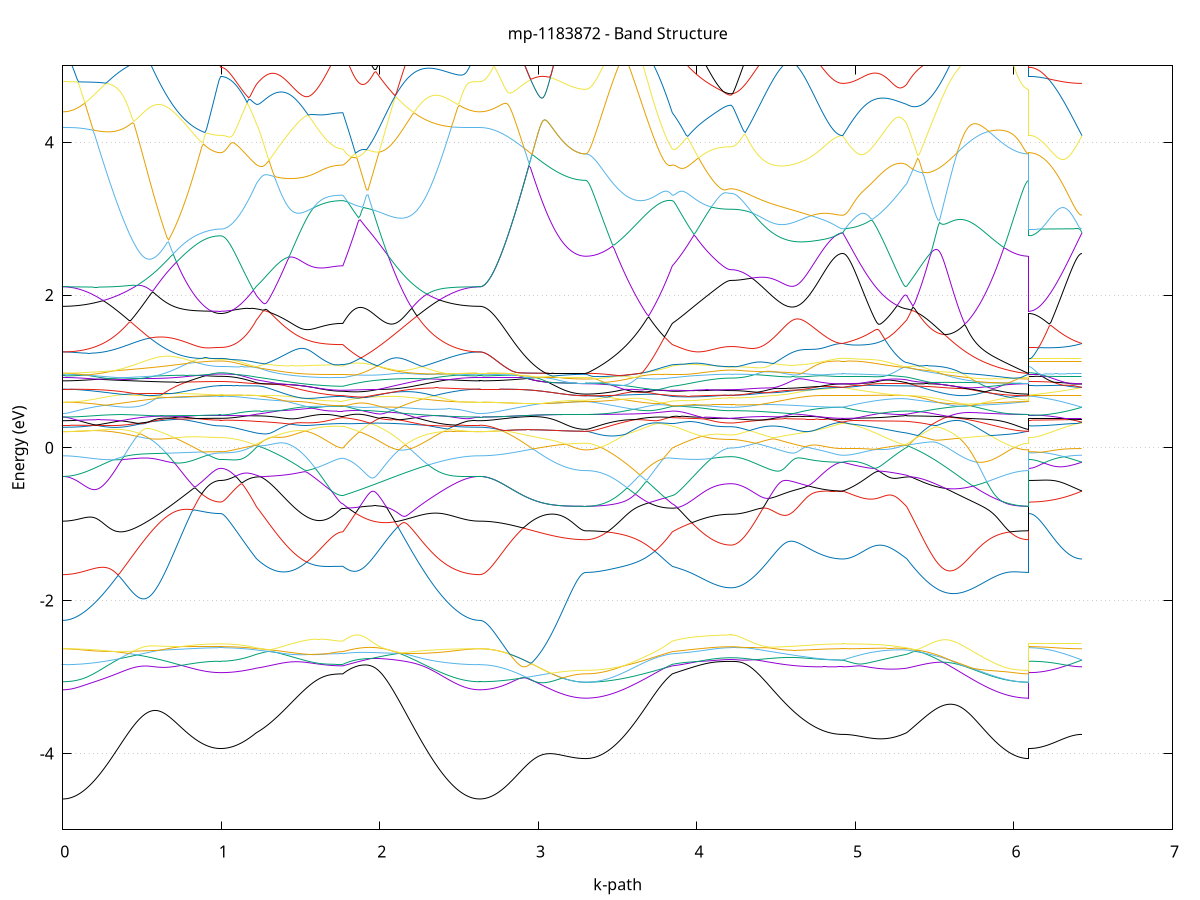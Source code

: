 set title 'mp-1183872 - Band Structure'
set xlabel 'k-path'
set ylabel 'Energy (eV)'
set grid y
set yrange [-5:5]
set terminal png size 800,600
set output 'mp-1183872_bands_gnuplot.png'
plot '-' using 1:2 with lines notitle, '-' using 1:2 with lines notitle, '-' using 1:2 with lines notitle, '-' using 1:2 with lines notitle, '-' using 1:2 with lines notitle, '-' using 1:2 with lines notitle, '-' using 1:2 with lines notitle, '-' using 1:2 with lines notitle, '-' using 1:2 with lines notitle, '-' using 1:2 with lines notitle, '-' using 1:2 with lines notitle, '-' using 1:2 with lines notitle, '-' using 1:2 with lines notitle, '-' using 1:2 with lines notitle, '-' using 1:2 with lines notitle, '-' using 1:2 with lines notitle, '-' using 1:2 with lines notitle, '-' using 1:2 with lines notitle, '-' using 1:2 with lines notitle, '-' using 1:2 with lines notitle, '-' using 1:2 with lines notitle, '-' using 1:2 with lines notitle, '-' using 1:2 with lines notitle, '-' using 1:2 with lines notitle, '-' using 1:2 with lines notitle, '-' using 1:2 with lines notitle, '-' using 1:2 with lines notitle, '-' using 1:2 with lines notitle, '-' using 1:2 with lines notitle, '-' using 1:2 with lines notitle, '-' using 1:2 with lines notitle, '-' using 1:2 with lines notitle, '-' using 1:2 with lines notitle, '-' using 1:2 with lines notitle, '-' using 1:2 with lines notitle, '-' using 1:2 with lines notitle, '-' using 1:2 with lines notitle, '-' using 1:2 with lines notitle, '-' using 1:2 with lines notitle, '-' using 1:2 with lines notitle, '-' using 1:2 with lines notitle, '-' using 1:2 with lines notitle, '-' using 1:2 with lines notitle, '-' using 1:2 with lines notitle, '-' using 1:2 with lines notitle, '-' using 1:2 with lines notitle, '-' using 1:2 with lines notitle, '-' using 1:2 with lines notitle, '-' using 1:2 with lines notitle, '-' using 1:2 with lines notitle, '-' using 1:2 with lines notitle, '-' using 1:2 with lines notitle, '-' using 1:2 with lines notitle, '-' using 1:2 with lines notitle, '-' using 1:2 with lines notitle, '-' using 1:2 with lines notitle, '-' using 1:2 with lines notitle, '-' using 1:2 with lines notitle, '-' using 1:2 with lines notitle, '-' using 1:2 with lines notitle, '-' using 1:2 with lines notitle, '-' using 1:2 with lines notitle, '-' using 1:2 with lines notitle, '-' using 1:2 with lines notitle
0.000000 -69.766842
0.009962 -69.766842
0.019924 -69.766942
0.029887 -69.766942
0.039849 -69.766942
0.049811 -69.766942
0.059773 -69.766942
0.069736 -69.766942
0.079698 -69.766942
0.089660 -69.766942
0.099622 -69.766942
0.109584 -69.766942
0.119547 -69.766942
0.129509 -69.766942
0.139471 -69.766942
0.149433 -69.766842
0.159395 -69.766842
0.169358 -69.766842
0.179320 -69.766842
0.189282 -69.766842
0.199244 -69.766842
0.209207 -69.766842
0.219169 -69.766842
0.229131 -69.766842
0.239093 -69.766842
0.249055 -69.766742
0.259018 -69.766742
0.268980 -69.766742
0.278942 -69.766842
0.288904 -69.766842
0.298866 -69.766842
0.308829 -69.766842
0.318791 -69.766842
0.328753 -69.766842
0.338715 -69.766842
0.348678 -69.766842
0.358640 -69.766842
0.368602 -69.766842
0.378564 -69.766842
0.388526 -69.766742
0.398489 -69.766842
0.408451 -69.766842
0.418413 -69.766842
0.428375 -69.766842
0.438337 -69.766842
0.448300 -69.766842
0.458262 -69.766842
0.468224 -69.766842
0.478186 -69.766842
0.488149 -69.766842
0.498111 -69.766842
0.508073 -69.766842
0.518035 -69.766842
0.527997 -69.766742
0.537960 -69.766742
0.547922 -69.766742
0.557884 -69.766742
0.567846 -69.766742
0.577808 -69.766742
0.587771 -69.766742
0.597733 -69.766842
0.607695 -69.766742
0.617657 -69.766742
0.627620 -69.766742
0.637582 -69.766742
0.647544 -69.766742
0.657506 -69.766742
0.667468 -69.766742
0.677431 -69.766742
0.687393 -69.766742
0.697355 -69.766742
0.707317 -69.766742
0.717279 -69.766742
0.727242 -69.766742
0.737204 -69.766742
0.747166 -69.766742
0.757128 -69.766742
0.767091 -69.766742
0.777053 -69.766742
0.787015 -69.766742
0.796977 -69.766742
0.806939 -69.766742
0.816902 -69.766742
0.826864 -69.766742
0.836826 -69.766742
0.846788 -69.766742
0.856750 -69.766742
0.866713 -69.766742
0.876675 -69.766742
0.886637 -69.766742
0.896599 -69.766742
0.906562 -69.766742
0.916524 -69.766642
0.926486 -69.766642
0.936448 -69.766642
0.946410 -69.766642
0.956373 -69.766642
0.966335 -69.766642
0.976297 -69.766642
0.986259 -69.766642
0.996222 -69.766742
0.996222 -69.766742
1.006000 -69.766642
1.015779 -69.766742
1.025557 -69.766742
1.035336 -69.766742
1.045115 -69.766742
1.054893 -69.766642
1.064672 -69.766642
1.074451 -69.766642
1.084229 -69.766642
1.094008 -69.766742
1.103787 -69.766642
1.113565 -69.766642
1.123344 -69.766742
1.133122 -69.766742
1.142901 -69.766742
1.152680 -69.766742
1.162458 -69.766842
1.172237 -69.766742
1.182016 -69.766742
1.191794 -69.766842
1.201573 -69.766842
1.211352 -69.766842
1.221130 -69.766742
1.221130 -69.766742
1.231047 -69.766742
1.240963 -69.766742
1.250879 -69.766742
1.260796 -69.766742
1.270712 -69.766742
1.280628 -69.766742
1.290545 -69.766742
1.300461 -69.766742
1.310378 -69.766742
1.320294 -69.766742
1.330210 -69.766742
1.340127 -69.766742
1.350043 -69.766742
1.359959 -69.766742
1.369876 -69.766742
1.379792 -69.766742
1.389709 -69.766742
1.399625 -69.766842
1.409541 -69.766742
1.419458 -69.766742
1.429374 -69.766742
1.439290 -69.766742
1.449207 -69.766742
1.459123 -69.766742
1.469040 -69.766742
1.478956 -69.766742
1.488872 -69.766742
1.498789 -69.766742
1.508705 -69.766742
1.518621 -69.766742
1.528538 -69.766742
1.538454 -69.766742
1.548371 -69.766742
1.558287 -69.766842
1.568203 -69.766842
1.578120 -69.766842
1.588036 -69.766742
1.597952 -69.766842
1.607869 -69.766842
1.617785 -69.766842
1.627702 -69.766842
1.637618 -69.766842
1.647534 -69.766842
1.657451 -69.766842
1.667367 -69.766842
1.677283 -69.766742
1.687200 -69.766742
1.697116 -69.766742
1.707032 -69.766742
1.716949 -69.766742
1.726865 -69.766742
1.736782 -69.766742
1.746698 -69.766642
1.756614 -69.766642
1.766531 -69.766642
1.766531 -69.766642
1.776456 -69.766642
1.786381 -69.766642
1.796306 -69.766742
1.806230 -69.766742
1.816155 -69.766742
1.826080 -69.766742
1.836005 -69.766742
1.845930 -69.766642
1.855855 -69.766642
1.865780 -69.766642
1.875705 -69.766642
1.885630 -69.766742
1.895555 -69.766742
1.905480 -69.766742
1.915405 -69.766742
1.925330 -69.766642
1.935255 -69.766742
1.945180 -69.766742
1.955105 -69.766742
1.965029 -69.766742
1.974954 -69.766742
1.984879 -69.766742
1.994804 -69.766742
2.004729 -69.766742
2.014654 -69.766742
2.024579 -69.766742
2.034504 -69.766742
2.044429 -69.766742
2.054354 -69.766842
2.064279 -69.766842
2.074204 -69.766842
2.084129 -69.766842
2.094054 -69.766842
2.103979 -69.766842
2.113903 -69.766842
2.123828 -69.766842
2.133753 -69.766842
2.143678 -69.766842
2.153603 -69.766842
2.163528 -69.766842
2.173453 -69.766842
2.183378 -69.766842
2.193303 -69.766842
2.203228 -69.766742
2.213153 -69.766742
2.223078 -69.766742
2.233003 -69.766742
2.242928 -69.766742
2.252853 -69.766742
2.262778 -69.766742
2.272702 -69.766742
2.282627 -69.766742
2.292552 -69.766742
2.302477 -69.766742
2.312402 -69.766742
2.322327 -69.766742
2.332252 -69.766742
2.342177 -69.766842
2.352102 -69.766842
2.362027 -69.766842
2.371952 -69.766842
2.381877 -69.766842
2.391802 -69.766942
2.401727 -69.766942
2.411652 -69.766942
2.421577 -69.766942
2.431501 -69.766942
2.441426 -69.766942
2.451351 -69.766942
2.461276 -69.766942
2.471201 -69.766942
2.481126 -69.766942
2.491051 -69.766942
2.500976 -69.766942
2.510901 -69.766942
2.520826 -69.766942
2.530751 -69.766942
2.540676 -69.766942
2.550601 -69.766942
2.560526 -69.766942
2.570451 -69.766942
2.580375 -69.766942
2.590300 -69.766942
2.600225 -69.766942
2.610150 -69.766942
2.620075 -69.766842
2.630000 -69.766842
2.630000 -69.766842
2.639991 -69.766842
2.649983 -69.766842
2.659974 -69.766842
2.669965 -69.766842
2.679957 -69.766842
2.689948 -69.766842
2.699939 -69.766842
2.709930 -69.766842
2.719922 -69.766842
2.729913 -69.766842
2.739904 -69.766842
2.749896 -69.766842
2.759887 -69.766842
2.769878 -69.766842
2.779869 -69.766842
2.789861 -69.766942
2.799852 -69.766942
2.809843 -69.766942
2.819835 -69.766842
2.829826 -69.766842
2.839817 -69.766842
2.849808 -69.766842
2.859800 -69.766842
2.869791 -69.766842
2.879782 -69.766842
2.889774 -69.766842
2.899765 -69.766842
2.909756 -69.766842
2.919747 -69.766842
2.929739 -69.766842
2.939730 -69.766842
2.949721 -69.766842
2.959713 -69.766842
2.969704 -69.766842
2.979695 -69.766842
2.989686 -69.766842
2.999678 -69.766842
3.009669 -69.766842
3.019660 -69.766842
3.029651 -69.766742
3.039643 -69.766742
3.049634 -69.766742
3.059625 -69.766742
3.069617 -69.766742
3.079608 -69.766742
3.089599 -69.766742
3.099590 -69.766742
3.109582 -69.766742
3.119573 -69.766842
3.129564 -69.766842
3.139556 -69.766842
3.149547 -69.766842
3.159538 -69.766842
3.169529 -69.766842
3.179521 -69.766842
3.189512 -69.766842
3.199503 -69.766842
3.209495 -69.766742
3.219486 -69.766742
3.229477 -69.766842
3.239468 -69.766742
3.249460 -69.766842
3.259451 -69.766842
3.269442 -69.766842
3.279434 -69.766842
3.289425 -69.766842
3.299416 -69.766842
3.299416 -69.766842
3.309333 -69.766842
3.319249 -69.766842
3.329165 -69.766742
3.339082 -69.766742
3.348998 -69.766842
3.358914 -69.766842
3.368831 -69.766842
3.378747 -69.766842
3.388664 -69.766842
3.398580 -69.766842
3.408496 -69.766842
3.418413 -69.766842
3.428329 -69.766842
3.438245 -69.766842
3.448162 -69.766842
3.458078 -69.766842
3.467994 -69.766842
3.477911 -69.766842
3.487827 -69.766742
3.497744 -69.766742
3.507660 -69.766742
3.517576 -69.766742
3.527493 -69.766742
3.537409 -69.766742
3.547325 -69.766742
3.557242 -69.766742
3.567158 -69.766742
3.577075 -69.766742
3.586991 -69.766742
3.596907 -69.766742
3.606824 -69.766742
3.616740 -69.766742
3.626656 -69.766742
3.636573 -69.766742
3.646489 -69.766742
3.656406 -69.766742
3.666322 -69.766742
3.676238 -69.766742
3.686155 -69.766742
3.696071 -69.766742
3.705987 -69.766742
3.715904 -69.766742
3.725820 -69.766742
3.735737 -69.766642
3.745653 -69.766742
3.755569 -69.766742
3.765486 -69.766842
3.775402 -69.766742
3.785318 -69.766742
3.795235 -69.766742
3.805151 -69.766742
3.815068 -69.766742
3.824984 -69.766642
3.834900 -69.766642
3.844817 -69.766642
3.844817 -69.766642
3.854568 -69.766642
3.864320 -69.766642
3.874072 -69.766642
3.883824 -69.766642
3.893576 -69.766742
3.903328 -69.766742
3.913079 -69.766742
3.922831 -69.766742
3.932583 -69.766742
3.942335 -69.766742
3.952087 -69.766742
3.961838 -69.766742
3.971590 -69.766742
3.981342 -69.766842
3.991094 -69.766742
4.000846 -69.766742
4.010598 -69.766742
4.020349 -69.766742
4.030101 -69.766742
4.039853 -69.766742
4.049605 -69.766742
4.059357 -69.766742
4.069108 -69.766742
4.078860 -69.766742
4.088612 -69.766742
4.098364 -69.766742
4.108116 -69.766742
4.117868 -69.766742
4.127619 -69.766742
4.137371 -69.766742
4.147123 -69.766742
4.156875 -69.766742
4.166627 -69.766742
4.176378 -69.766742
4.186130 -69.766742
4.195882 -69.766742
4.205634 -69.766742
4.215386 -69.766742
4.215386 -69.766742
4.225307 -69.766742
4.235229 -69.766742
4.245151 -69.766742
4.255072 -69.766842
4.264994 -69.766842
4.274915 -69.766842
4.284837 -69.766742
4.294759 -69.766742
4.304680 -69.766742
4.314602 -69.766742
4.324524 -69.766742
4.334445 -69.766742
4.344367 -69.766742
4.354288 -69.766742
4.364210 -69.766742
4.374132 -69.766742
4.384053 -69.766642
4.393975 -69.766742
4.403896 -69.766742
4.413818 -69.766742
4.423740 -69.766842
4.433661 -69.766742
4.443583 -69.766742
4.453505 -69.766742
4.463426 -69.766742
4.473348 -69.766742
4.483269 -69.766742
4.493191 -69.766742
4.503113 -69.766742
4.513034 -69.766742
4.522956 -69.766742
4.532878 -69.766642
4.542799 -69.766642
4.552721 -69.766742
4.562642 -69.766642
4.572564 -69.766642
4.582486 -69.766642
4.592407 -69.766642
4.602329 -69.766642
4.612250 -69.766642
4.622172 -69.766742
4.632094 -69.766742
4.642015 -69.766742
4.651937 -69.766742
4.661859 -69.766742
4.671780 -69.766742
4.681702 -69.766742
4.691623 -69.766742
4.701545 -69.766742
4.711467 -69.766742
4.721388 -69.766742
4.731310 -69.766742
4.741232 -69.766742
4.751153 -69.766742
4.761075 -69.766742
4.770996 -69.766742
4.780918 -69.766742
4.790840 -69.766742
4.800761 -69.766842
4.810683 -69.766842
4.820604 -69.766742
4.830526 -69.766742
4.840448 -69.766742
4.850369 -69.766742
4.860291 -69.766742
4.870213 -69.766742
4.880134 -69.766642
4.890056 -69.766642
4.899977 -69.766642
4.909899 -69.766642
4.919821 -69.766642
4.919821 -69.766642
4.929656 -69.766642
4.939492 -69.766642
4.949327 -69.766642
4.959162 -69.766642
4.968998 -69.766642
4.978833 -69.766742
4.988669 -69.766742
4.998504 -69.766742
5.008340 -69.766742
5.018175 -69.766742
5.028011 -69.766742
5.037846 -69.766742
5.047682 -69.766742
5.057517 -69.766742
5.067352 -69.766642
5.077188 -69.766642
5.087023 -69.766642
5.096859 -69.766642
5.106694 -69.766642
5.116530 -69.766642
5.126365 -69.766642
5.136201 -69.766642
5.146036 -69.766642
5.155872 -69.766642
5.165707 -69.766642
5.175542 -69.766742
5.185378 -69.766742
5.195213 -69.766742
5.205049 -69.766742
5.214884 -69.766742
5.224720 -69.766742
5.234555 -69.766742
5.244391 -69.766742
5.254226 -69.766742
5.264061 -69.766742
5.273897 -69.766742
5.283732 -69.766742
5.293568 -69.766742
5.303403 -69.766742
5.313239 -69.766742
5.323074 -69.766742
5.323074 -69.766742
5.332963 -69.766742
5.342851 -69.766742
5.352740 -69.766742
5.362629 -69.766642
5.372517 -69.766642
5.382406 -69.766742
5.392295 -69.766742
5.402183 -69.766742
5.412072 -69.766742
5.421960 -69.766742
5.431849 -69.766742
5.441738 -69.766742
5.451626 -69.766742
5.461515 -69.766742
5.471404 -69.766642
5.481292 -69.766642
5.491181 -69.766642
5.501069 -69.766742
5.510958 -69.766742
5.520847 -69.766742
5.530735 -69.766742
5.540624 -69.766742
5.550513 -69.766842
5.560401 -69.766842
5.570290 -69.766842
5.580178 -69.766842
5.590067 -69.766842
5.599956 -69.766842
5.609844 -69.766842
5.619733 -69.766742
5.629622 -69.766742
5.639510 -69.766642
5.649399 -69.766642
5.659287 -69.766642
5.669176 -69.766642
5.679065 -69.766642
5.688953 -69.766642
5.698842 -69.766542
5.708731 -69.766542
5.718619 -69.766542
5.728508 -69.766642
5.738396 -69.766642
5.748285 -69.766642
5.758174 -69.766642
5.768062 -69.766642
5.777951 -69.766642
5.787840 -69.766742
5.797728 -69.766742
5.807617 -69.766742
5.817505 -69.766742
5.827394 -69.766742
5.837283 -69.766742
5.847171 -69.766742
5.857060 -69.766742
5.866949 -69.766742
5.876837 -69.766742
5.886726 -69.766742
5.896614 -69.766742
5.906503 -69.766742
5.916392 -69.766742
5.926280 -69.766742
5.936169 -69.766742
5.946058 -69.766742
5.955946 -69.766742
5.965835 -69.766842
5.975723 -69.766742
5.985612 -69.766742
5.995501 -69.766742
6.005389 -69.766642
6.015278 -69.766742
6.025167 -69.766742
6.035055 -69.766742
6.044944 -69.766742
6.054832 -69.766842
6.064721 -69.766742
6.074610 -69.766842
6.084498 -69.766842
6.094387 -69.766842
6.094387 -69.766742
6.104231 -69.766742
6.114076 -69.766742
6.123920 -69.766742
6.133764 -69.766842
6.143609 -69.766742
6.153453 -69.766742
6.163297 -69.766742
6.173142 -69.766742
6.182986 -69.766742
6.192830 -69.766742
6.202675 -69.766742
6.212519 -69.766742
6.222364 -69.766742
6.232208 -69.766742
6.242052 -69.766742
6.251897 -69.766742
6.261741 -69.766742
6.271585 -69.766842
6.281430 -69.766742
6.291274 -69.766742
6.301118 -69.766742
6.310963 -69.766742
6.320807 -69.766742
6.330651 -69.766742
6.340496 -69.766742
6.350340 -69.766742
6.360184 -69.766742
6.370029 -69.766742
6.379873 -69.766742
6.389718 -69.766742
6.399562 -69.766742
6.409406 -69.766742
6.419251 -69.766642
6.429095 -69.766642
e
0.000000 -69.766842
0.009962 -69.766842
0.019924 -69.766942
0.029887 -69.766942
0.039849 -69.766942
0.049811 -69.766942
0.059773 -69.766942
0.069736 -69.766942
0.079698 -69.766842
0.089660 -69.766842
0.099622 -69.766842
0.109584 -69.766842
0.119547 -69.766842
0.129509 -69.766842
0.139471 -69.766842
0.149433 -69.766842
0.159395 -69.766742
0.169358 -69.766742
0.179320 -69.766842
0.189282 -69.766742
0.199244 -69.766742
0.209207 -69.766642
0.219169 -69.766742
0.229131 -69.766642
0.239093 -69.766642
0.249055 -69.766642
0.259018 -69.766542
0.268980 -69.766542
0.278942 -69.766542
0.288904 -69.766642
0.298866 -69.766642
0.308829 -69.766742
0.318791 -69.766642
0.328753 -69.766642
0.338715 -69.766642
0.348678 -69.766642
0.358640 -69.766642
0.368602 -69.766642
0.378564 -69.766742
0.388526 -69.766742
0.398489 -69.766742
0.408451 -69.766742
0.418413 -69.766842
0.428375 -69.766742
0.438337 -69.766842
0.448300 -69.766842
0.458262 -69.766842
0.468224 -69.766842
0.478186 -69.766842
0.488149 -69.766742
0.498111 -69.766842
0.508073 -69.766742
0.518035 -69.766742
0.527997 -69.766742
0.537960 -69.766742
0.547922 -69.766742
0.557884 -69.766742
0.567846 -69.766742
0.577808 -69.766742
0.587771 -69.766742
0.597733 -69.766742
0.607695 -69.766742
0.617657 -69.766742
0.627620 -69.766742
0.637582 -69.766742
0.647544 -69.766742
0.657506 -69.766742
0.667468 -69.766642
0.677431 -69.766642
0.687393 -69.766742
0.697355 -69.766642
0.707317 -69.766642
0.717279 -69.766642
0.727242 -69.766642
0.737204 -69.766642
0.747166 -69.766642
0.757128 -69.766542
0.767091 -69.766642
0.777053 -69.766642
0.787015 -69.766642
0.796977 -69.766642
0.806939 -69.766642
0.816902 -69.766642
0.826864 -69.766642
0.836826 -69.766642
0.846788 -69.766642
0.856750 -69.766642
0.866713 -69.766642
0.876675 -69.766642
0.886637 -69.766642
0.896599 -69.766642
0.906562 -69.766642
0.916524 -69.766542
0.926486 -69.766542
0.936448 -69.766642
0.946410 -69.766542
0.956373 -69.766542
0.966335 -69.766542
0.976297 -69.766642
0.986259 -69.766642
0.996222 -69.766642
0.996222 -69.766642
1.006000 -69.766642
1.015779 -69.766642
1.025557 -69.766642
1.035336 -69.766642
1.045115 -69.766642
1.054893 -69.766642
1.064672 -69.766642
1.074451 -69.766642
1.084229 -69.766642
1.094008 -69.766642
1.103787 -69.766642
1.113565 -69.766642
1.123344 -69.766642
1.133122 -69.766642
1.142901 -69.766542
1.152680 -69.766542
1.162458 -69.766642
1.172237 -69.766642
1.182016 -69.766642
1.191794 -69.766642
1.201573 -69.766642
1.211352 -69.766642
1.221130 -69.766642
1.221130 -69.766642
1.231047 -69.766642
1.240963 -69.766642
1.250879 -69.766542
1.260796 -69.766542
1.270712 -69.766542
1.280628 -69.766542
1.290545 -69.766542
1.300461 -69.766542
1.310378 -69.766542
1.320294 -69.766542
1.330210 -69.766542
1.340127 -69.766542
1.350043 -69.766542
1.359959 -69.766542
1.369876 -69.766542
1.379792 -69.766542
1.389709 -69.766642
1.399625 -69.766642
1.409541 -69.766642
1.419458 -69.766642
1.429374 -69.766642
1.439290 -69.766642
1.449207 -69.766642
1.459123 -69.766642
1.469040 -69.766642
1.478956 -69.766642
1.488872 -69.766642
1.498789 -69.766642
1.508705 -69.766642
1.518621 -69.766642
1.528538 -69.766642
1.538454 -69.766642
1.548371 -69.766642
1.558287 -69.766642
1.568203 -69.766742
1.578120 -69.766742
1.588036 -69.766742
1.597952 -69.766742
1.607869 -69.766742
1.617785 -69.766742
1.627702 -69.766742
1.637618 -69.766742
1.647534 -69.766742
1.657451 -69.766742
1.667367 -69.766742
1.677283 -69.766642
1.687200 -69.766642
1.697116 -69.766642
1.707032 -69.766642
1.716949 -69.766742
1.726865 -69.766742
1.736782 -69.766642
1.746698 -69.766642
1.756614 -69.766642
1.766531 -69.766642
1.766531 -69.766642
1.776456 -69.766642
1.786381 -69.766642
1.796306 -69.766642
1.806230 -69.766642
1.816155 -69.766642
1.826080 -69.766642
1.836005 -69.766642
1.845930 -69.766642
1.855855 -69.766642
1.865780 -69.766642
1.875705 -69.766642
1.885630 -69.766642
1.895555 -69.766642
1.905480 -69.766642
1.915405 -69.766642
1.925330 -69.766642
1.935255 -69.766742
1.945180 -69.766742
1.955105 -69.766742
1.965029 -69.766742
1.974954 -69.766642
1.984879 -69.766742
1.994804 -69.766642
2.004729 -69.766642
2.014654 -69.766742
2.024579 -69.766742
2.034504 -69.766742
2.044429 -69.766742
2.054354 -69.766742
2.064279 -69.766742
2.074204 -69.766742
2.084129 -69.766742
2.094054 -69.766642
2.103979 -69.766642
2.113903 -69.766642
2.123828 -69.766742
2.133753 -69.766742
2.143678 -69.766742
2.153603 -69.766642
2.163528 -69.766642
2.173453 -69.766742
2.183378 -69.766742
2.193303 -69.766742
2.203228 -69.766642
2.213153 -69.766742
2.223078 -69.766742
2.233003 -69.766642
2.242928 -69.766642
2.252853 -69.766542
2.262778 -69.766542
2.272702 -69.766542
2.282627 -69.766642
2.292552 -69.766642
2.302477 -69.766642
2.312402 -69.766642
2.322327 -69.766642
2.332252 -69.766742
2.342177 -69.766742
2.352102 -69.766742
2.362027 -69.766742
2.371952 -69.766842
2.381877 -69.766742
2.391802 -69.766742
2.401727 -69.766742
2.411652 -69.766842
2.421577 -69.766742
2.431501 -69.766742
2.441426 -69.766742
2.451351 -69.766742
2.461276 -69.766742
2.471201 -69.766742
2.481126 -69.766842
2.491051 -69.766842
2.500976 -69.766842
2.510901 -69.766842
2.520826 -69.766842
2.530751 -69.766842
2.540676 -69.766842
2.550601 -69.766842
2.560526 -69.766842
2.570451 -69.766942
2.580375 -69.766842
2.590300 -69.766842
2.600225 -69.766842
2.610150 -69.766842
2.620075 -69.766842
2.630000 -69.766842
2.630000 -69.766842
2.639991 -69.766842
2.649983 -69.766842
2.659974 -69.766842
2.669965 -69.766842
2.679957 -69.766842
2.689948 -69.766842
2.699939 -69.766842
2.709930 -69.766842
2.719922 -69.766842
2.729913 -69.766842
2.739904 -69.766842
2.749896 -69.766842
2.759887 -69.766842
2.769878 -69.766842
2.779869 -69.766842
2.789861 -69.766942
2.799852 -69.766942
2.809843 -69.766942
2.819835 -69.766842
2.829826 -69.766842
2.839817 -69.766842
2.849808 -69.766842
2.859800 -69.766842
2.869791 -69.766842
2.879782 -69.766842
2.889774 -69.766842
2.899765 -69.766842
2.909756 -69.766842
2.919747 -69.766842
2.929739 -69.766842
2.939730 -69.766842
2.949721 -69.766842
2.959713 -69.766842
2.969704 -69.766842
2.979695 -69.766842
2.989686 -69.766842
2.999678 -69.766842
3.009669 -69.766842
3.019660 -69.766842
3.029651 -69.766742
3.039643 -69.766742
3.049634 -69.766742
3.059625 -69.766742
3.069617 -69.766742
3.079608 -69.766742
3.089599 -69.766742
3.099590 -69.766742
3.109582 -69.766742
3.119573 -69.766742
3.129564 -69.766842
3.139556 -69.766842
3.149547 -69.766842
3.159538 -69.766842
3.169529 -69.766842
3.179521 -69.766842
3.189512 -69.766842
3.199503 -69.766842
3.209495 -69.766742
3.219486 -69.766742
3.229477 -69.766842
3.239468 -69.766742
3.249460 -69.766842
3.259451 -69.766842
3.269442 -69.766842
3.279434 -69.766842
3.289425 -69.766842
3.299416 -69.766842
3.299416 -69.766842
3.309333 -69.766842
3.319249 -69.766742
3.329165 -69.766742
3.339082 -69.766742
3.348998 -69.766642
3.358914 -69.766742
3.368831 -69.766642
3.378747 -69.766742
3.388664 -69.766742
3.398580 -69.766742
3.408496 -69.766742
3.418413 -69.766842
3.428329 -69.766842
3.438245 -69.766742
3.448162 -69.766742
3.458078 -69.766742
3.467994 -69.766742
3.477911 -69.766742
3.487827 -69.766742
3.497744 -69.766742
3.507660 -69.766742
3.517576 -69.766742
3.527493 -69.766742
3.537409 -69.766742
3.547325 -69.766742
3.557242 -69.766642
3.567158 -69.766642
3.577075 -69.766642
3.586991 -69.766542
3.596907 -69.766642
3.606824 -69.766642
3.616740 -69.766642
3.626656 -69.766542
3.636573 -69.766542
3.646489 -69.766542
3.656406 -69.766542
3.666322 -69.766542
3.676238 -69.766542
3.686155 -69.766542
3.696071 -69.766642
3.705987 -69.766642
3.715904 -69.766642
3.725820 -69.766642
3.735737 -69.766642
3.745653 -69.766642
3.755569 -69.766742
3.765486 -69.766742
3.775402 -69.766642
3.785318 -69.766642
3.795235 -69.766642
3.805151 -69.766642
3.815068 -69.766642
3.824984 -69.766642
3.834900 -69.766642
3.844817 -69.766642
3.844817 -69.766642
3.854568 -69.766642
3.864320 -69.766642
3.874072 -69.766642
3.883824 -69.766642
3.893576 -69.766642
3.903328 -69.766742
3.913079 -69.766742
3.922831 -69.766742
3.932583 -69.766742
3.942335 -69.766742
3.952087 -69.766742
3.961838 -69.766742
3.971590 -69.766742
3.981342 -69.766742
3.991094 -69.766642
4.000846 -69.766742
4.010598 -69.766742
4.020349 -69.766742
4.030101 -69.766742
4.039853 -69.766742
4.049605 -69.766742
4.059357 -69.766742
4.069108 -69.766742
4.078860 -69.766742
4.088612 -69.766742
4.098364 -69.766642
4.108116 -69.766742
4.117868 -69.766742
4.127619 -69.766742
4.137371 -69.766742
4.147123 -69.766742
4.156875 -69.766742
4.166627 -69.766742
4.176378 -69.766742
4.186130 -69.766742
4.195882 -69.766742
4.205634 -69.766742
4.215386 -69.766742
4.215386 -69.766742
4.225307 -69.766742
4.235229 -69.766742
4.245151 -69.766742
4.255072 -69.766742
4.264994 -69.766742
4.274915 -69.766742
4.284837 -69.766742
4.294759 -69.766742
4.304680 -69.766742
4.314602 -69.766742
4.324524 -69.766742
4.334445 -69.766742
4.344367 -69.766742
4.354288 -69.766742
4.364210 -69.766742
4.374132 -69.766742
4.384053 -69.766642
4.393975 -69.766642
4.403896 -69.766642
4.413818 -69.766742
4.423740 -69.766642
4.433661 -69.766642
4.443583 -69.766642
4.453505 -69.766642
4.463426 -69.766642
4.473348 -69.766742
4.483269 -69.766742
4.493191 -69.766742
4.503113 -69.766742
4.513034 -69.766742
4.522956 -69.766642
4.532878 -69.766642
4.542799 -69.766642
4.552721 -69.766742
4.562642 -69.766642
4.572564 -69.766642
4.582486 -69.766642
4.592407 -69.766642
4.602329 -69.766642
4.612250 -69.766642
4.622172 -69.766642
4.632094 -69.766642
4.642015 -69.766642
4.651937 -69.766642
4.661859 -69.766642
4.671780 -69.766742
4.681702 -69.766742
4.691623 -69.766642
4.701545 -69.766642
4.711467 -69.766642
4.721388 -69.766642
4.731310 -69.766642
4.741232 -69.766642
4.751153 -69.766742
4.761075 -69.766742
4.770996 -69.766742
4.780918 -69.766742
4.790840 -69.766742
4.800761 -69.766742
4.810683 -69.766742
4.820604 -69.766742
4.830526 -69.766742
4.840448 -69.766742
4.850369 -69.766742
4.860291 -69.766642
4.870213 -69.766642
4.880134 -69.766642
4.890056 -69.766642
4.899977 -69.766642
4.909899 -69.766642
4.919821 -69.766642
4.919821 -69.766642
4.929656 -69.766642
4.939492 -69.766642
4.949327 -69.766642
4.959162 -69.766642
4.968998 -69.766642
4.978833 -69.766642
4.988669 -69.766642
4.998504 -69.766642
5.008340 -69.766642
5.018175 -69.766742
5.028011 -69.766642
5.037846 -69.766642
5.047682 -69.766642
5.057517 -69.766642
5.067352 -69.766642
5.077188 -69.766642
5.087023 -69.766642
5.096859 -69.766542
5.106694 -69.766542
5.116530 -69.766642
5.126365 -69.766642
5.136201 -69.766642
5.146036 -69.766642
5.155872 -69.766642
5.165707 -69.766642
5.175542 -69.766642
5.185378 -69.766642
5.195213 -69.766642
5.205049 -69.766642
5.214884 -69.766642
5.224720 -69.766642
5.234555 -69.766642
5.244391 -69.766642
5.254226 -69.766642
5.264061 -69.766642
5.273897 -69.766642
5.283732 -69.766642
5.293568 -69.766642
5.303403 -69.766642
5.313239 -69.766642
5.323074 -69.766642
5.323074 -69.766642
5.332963 -69.766642
5.342851 -69.766642
5.352740 -69.766642
5.362629 -69.766642
5.372517 -69.766642
5.382406 -69.766642
5.392295 -69.766642
5.402183 -69.766642
5.412072 -69.766642
5.421960 -69.766642
5.431849 -69.766642
5.441738 -69.766642
5.451626 -69.766642
5.461515 -69.766642
5.471404 -69.766642
5.481292 -69.766642
5.491181 -69.766642
5.501069 -69.766642
5.510958 -69.766642
5.520847 -69.766642
5.530735 -69.766642
5.540624 -69.766642
5.550513 -69.766642
5.560401 -69.766642
5.570290 -69.766642
5.580178 -69.766642
5.590067 -69.766642
5.599956 -69.766642
5.609844 -69.766642
5.619733 -69.766542
5.629622 -69.766542
5.639510 -69.766542
5.649399 -69.766542
5.659287 -69.766542
5.669176 -69.766542
5.679065 -69.766542
5.688953 -69.766542
5.698842 -69.766542
5.708731 -69.766542
5.718619 -69.766542
5.728508 -69.766642
5.738396 -69.766642
5.748285 -69.766642
5.758174 -69.766642
5.768062 -69.766642
5.777951 -69.766642
5.787840 -69.766742
5.797728 -69.766742
5.807617 -69.766642
5.817505 -69.766642
5.827394 -69.766642
5.837283 -69.766642
5.847171 -69.766742
5.857060 -69.766742
5.866949 -69.766742
5.876837 -69.766742
5.886726 -69.766742
5.896614 -69.766742
5.906503 -69.766742
5.916392 -69.766742
5.926280 -69.766742
5.936169 -69.766742
5.946058 -69.766642
5.955946 -69.766742
5.965835 -69.766742
5.975723 -69.766642
5.985612 -69.766642
5.995501 -69.766642
6.005389 -69.766642
6.015278 -69.766642
6.025167 -69.766642
6.035055 -69.766642
6.044944 -69.766742
6.054832 -69.766742
6.064721 -69.766742
6.074610 -69.766742
6.084498 -69.766842
6.094387 -69.766842
6.094387 -69.766642
6.104231 -69.766642
6.114076 -69.766642
6.123920 -69.766642
6.133764 -69.766642
6.143609 -69.766642
6.153453 -69.766642
6.163297 -69.766642
6.173142 -69.766642
6.182986 -69.766642
6.192830 -69.766642
6.202675 -69.766642
6.212519 -69.766642
6.222364 -69.766642
6.232208 -69.766642
6.242052 -69.766642
6.251897 -69.766642
6.261741 -69.766642
6.271585 -69.766642
6.281430 -69.766642
6.291274 -69.766642
6.301118 -69.766642
6.310963 -69.766642
6.320807 -69.766742
6.330651 -69.766742
6.340496 -69.766642
6.350340 -69.766642
6.360184 -69.766642
6.370029 -69.766642
6.379873 -69.766642
6.389718 -69.766642
6.399562 -69.766642
6.409406 -69.766642
6.419251 -69.766642
6.429095 -69.766642
e
0.000000 -69.735142
0.009962 -69.735142
0.019924 -69.735142
0.029887 -69.735142
0.039849 -69.735142
0.049811 -69.735042
0.059773 -69.735042
0.069736 -69.735042
0.079698 -69.735042
0.089660 -69.735042
0.099622 -69.735042
0.109584 -69.735042
0.119547 -69.735042
0.129509 -69.735042
0.139471 -69.735042
0.149433 -69.735042
0.159395 -69.735042
0.169358 -69.735042
0.179320 -69.735042
0.189282 -69.735042
0.199244 -69.735042
0.209207 -69.734942
0.219169 -69.734942
0.229131 -69.734942
0.239093 -69.734842
0.249055 -69.734842
0.259018 -69.734942
0.268980 -69.734942
0.278942 -69.734842
0.288904 -69.734942
0.298866 -69.734942
0.308829 -69.734842
0.318791 -69.734842
0.328753 -69.734842
0.338715 -69.734842
0.348678 -69.734842
0.358640 -69.734842
0.368602 -69.734842
0.378564 -69.734842
0.388526 -69.734842
0.398489 -69.734942
0.408451 -69.734942
0.418413 -69.734942
0.428375 -69.734942
0.438337 -69.734842
0.448300 -69.734842
0.458262 -69.734842
0.468224 -69.734842
0.478186 -69.734842
0.488149 -69.734942
0.498111 -69.734842
0.508073 -69.734842
0.518035 -69.734842
0.527997 -69.734842
0.537960 -69.734842
0.547922 -69.734942
0.557884 -69.734942
0.567846 -69.734942
0.577808 -69.734942
0.587771 -69.734942
0.597733 -69.734942
0.607695 -69.734942
0.617657 -69.734942
0.627620 -69.734942
0.637582 -69.734942
0.647544 -69.734942
0.657506 -69.734942
0.667468 -69.734942
0.677431 -69.734942
0.687393 -69.734842
0.697355 -69.734842
0.707317 -69.734842
0.717279 -69.734842
0.727242 -69.734842
0.737204 -69.734842
0.747166 -69.734842
0.757128 -69.734742
0.767091 -69.734742
0.777053 -69.734742
0.787015 -69.734742
0.796977 -69.734742
0.806939 -69.734742
0.816902 -69.734742
0.826864 -69.734742
0.836826 -69.734742
0.846788 -69.734742
0.856750 -69.734742
0.866713 -69.734742
0.876675 -69.734742
0.886637 -69.734742
0.896599 -69.734742
0.906562 -69.734742
0.916524 -69.734642
0.926486 -69.734642
0.936448 -69.734642
0.946410 -69.734642
0.956373 -69.734642
0.966335 -69.734642
0.976297 -69.734642
0.986259 -69.734642
0.996222 -69.734742
0.996222 -69.734742
1.006000 -69.734742
1.015779 -69.734742
1.025557 -69.734642
1.035336 -69.734742
1.045115 -69.734742
1.054893 -69.734742
1.064672 -69.734742
1.074451 -69.734742
1.084229 -69.734742
1.094008 -69.734742
1.103787 -69.734742
1.113565 -69.734742
1.123344 -69.734742
1.133122 -69.734742
1.142901 -69.734742
1.152680 -69.734742
1.162458 -69.734742
1.172237 -69.734742
1.182016 -69.734742
1.191794 -69.734742
1.201573 -69.734742
1.211352 -69.734742
1.221130 -69.734642
1.221130 -69.734642
1.231047 -69.734742
1.240963 -69.734742
1.250879 -69.734642
1.260796 -69.734642
1.270712 -69.734742
1.280628 -69.734742
1.290545 -69.734742
1.300461 -69.734742
1.310378 -69.734742
1.320294 -69.734742
1.330210 -69.734742
1.340127 -69.734742
1.350043 -69.734742
1.359959 -69.734742
1.369876 -69.734742
1.379792 -69.734742
1.389709 -69.734742
1.399625 -69.734842
1.409541 -69.734842
1.419458 -69.734842
1.429374 -69.734842
1.439290 -69.734842
1.449207 -69.734842
1.459123 -69.734842
1.469040 -69.734842
1.478956 -69.734842
1.488872 -69.734842
1.498789 -69.734842
1.508705 -69.734842
1.518621 -69.734842
1.528538 -69.734842
1.538454 -69.734842
1.548371 -69.734842
1.558287 -69.734842
1.568203 -69.734842
1.578120 -69.734842
1.588036 -69.734842
1.597952 -69.734842
1.607869 -69.734842
1.617785 -69.734742
1.627702 -69.734742
1.637618 -69.734742
1.647534 -69.734742
1.657451 -69.734742
1.667367 -69.734742
1.677283 -69.734742
1.687200 -69.734742
1.697116 -69.734742
1.707032 -69.734742
1.716949 -69.734742
1.726865 -69.734742
1.736782 -69.734742
1.746698 -69.734742
1.756614 -69.734742
1.766531 -69.734742
1.766531 -69.734742
1.776456 -69.734742
1.786381 -69.734742
1.796306 -69.734742
1.806230 -69.734742
1.816155 -69.734742
1.826080 -69.734742
1.836005 -69.734742
1.845930 -69.734742
1.855855 -69.734742
1.865780 -69.734642
1.875705 -69.734642
1.885630 -69.734742
1.895555 -69.734742
1.905480 -69.734742
1.915405 -69.734742
1.925330 -69.734742
1.935255 -69.734842
1.945180 -69.734842
1.955105 -69.734842
1.965029 -69.734842
1.974954 -69.734842
1.984879 -69.734842
1.994804 -69.734842
2.004729 -69.734842
2.014654 -69.734842
2.024579 -69.734842
2.034504 -69.734842
2.044429 -69.734842
2.054354 -69.734742
2.064279 -69.734842
2.074204 -69.734842
2.084129 -69.734842
2.094054 -69.734842
2.103979 -69.734842
2.113903 -69.734942
2.123828 -69.734942
2.133753 -69.734942
2.143678 -69.734942
2.153603 -69.734942
2.163528 -69.734942
2.173453 -69.734942
2.183378 -69.734942
2.193303 -69.734942
2.203228 -69.734942
2.213153 -69.734942
2.223078 -69.734942
2.233003 -69.734942
2.242928 -69.734942
2.252853 -69.734942
2.262778 -69.734942
2.272702 -69.734942
2.282627 -69.734942
2.292552 -69.734842
2.302477 -69.734842
2.312402 -69.734842
2.322327 -69.734942
2.332252 -69.734942
2.342177 -69.734942
2.352102 -69.734942
2.362027 -69.734942
2.371952 -69.734942
2.381877 -69.734942
2.391802 -69.734942
2.401727 -69.734942
2.411652 -69.735042
2.421577 -69.734942
2.431501 -69.734942
2.441426 -69.734942
2.451351 -69.734942
2.461276 -69.734942
2.471201 -69.735042
2.481126 -69.735042
2.491051 -69.735042
2.500976 -69.735042
2.510901 -69.735042
2.520826 -69.735042
2.530751 -69.735042
2.540676 -69.735042
2.550601 -69.735042
2.560526 -69.735042
2.570451 -69.735142
2.580375 -69.735142
2.590300 -69.735142
2.600225 -69.735142
2.610150 -69.735142
2.620075 -69.735142
2.630000 -69.735142
2.630000 -69.735142
2.639991 -69.735142
2.649983 -69.735142
2.659974 -69.735142
2.669965 -69.735042
2.679957 -69.735042
2.689948 -69.735042
2.699939 -69.735042
2.709930 -69.735042
2.719922 -69.734942
2.729913 -69.734842
2.739904 -69.734842
2.749896 -69.734842
2.759887 -69.734842
2.769878 -69.734942
2.779869 -69.734942
2.789861 -69.735042
2.799852 -69.735042
2.809843 -69.735042
2.819835 -69.734942
2.829826 -69.734942
2.839817 -69.734942
2.849808 -69.734842
2.859800 -69.734842
2.869791 -69.734842
2.879782 -69.734842
2.889774 -69.734842
2.899765 -69.734842
2.909756 -69.734742
2.919747 -69.734742
2.929739 -69.734742
2.939730 -69.734742
2.949721 -69.734742
2.959713 -69.734742
2.969704 -69.734742
2.979695 -69.734742
2.989686 -69.734742
2.999678 -69.734742
3.009669 -69.734742
3.019660 -69.734742
3.029651 -69.734742
3.039643 -69.734742
3.049634 -69.734642
3.059625 -69.734642
3.069617 -69.734742
3.079608 -69.734742
3.089599 -69.734742
3.099590 -69.734642
3.109582 -69.734642
3.119573 -69.734642
3.129564 -69.734742
3.139556 -69.734642
3.149547 -69.734642
3.159538 -69.734642
3.169529 -69.734742
3.179521 -69.734742
3.189512 -69.734742
3.199503 -69.734742
3.209495 -69.734642
3.219486 -69.734642
3.229477 -69.734742
3.239468 -69.734742
3.249460 -69.734642
3.259451 -69.734542
3.269442 -69.734542
3.279434 -69.734542
3.289425 -69.734542
3.299416 -69.734442
3.299416 -69.734442
3.309333 -69.734542
3.319249 -69.734542
3.329165 -69.734542
3.339082 -69.734542
3.348998 -69.734542
3.358914 -69.734542
3.368831 -69.734542
3.378747 -69.734542
3.388664 -69.734642
3.398580 -69.734642
3.408496 -69.734642
3.418413 -69.734642
3.428329 -69.734642
3.438245 -69.734642
3.448162 -69.734642
3.458078 -69.734642
3.467994 -69.734642
3.477911 -69.734642
3.487827 -69.734642
3.497744 -69.734642
3.507660 -69.734642
3.517576 -69.734642
3.527493 -69.734642
3.537409 -69.734642
3.547325 -69.734642
3.557242 -69.734642
3.567158 -69.734642
3.577075 -69.734642
3.586991 -69.734642
3.596907 -69.734742
3.606824 -69.734642
3.616740 -69.734642
3.626656 -69.734642
3.636573 -69.734642
3.646489 -69.734642
3.656406 -69.734642
3.666322 -69.734642
3.676238 -69.734742
3.686155 -69.734742
3.696071 -69.734742
3.705987 -69.734742
3.715904 -69.734742
3.725820 -69.734742
3.735737 -69.734742
3.745653 -69.734642
3.755569 -69.734642
3.765486 -69.734642
3.775402 -69.734642
3.785318 -69.734642
3.795235 -69.734742
3.805151 -69.734642
3.815068 -69.734742
3.824984 -69.734742
3.834900 -69.734742
3.844817 -69.734742
3.844817 -69.734742
3.854568 -69.734742
3.864320 -69.734742
3.874072 -69.734742
3.883824 -69.734742
3.893576 -69.734742
3.903328 -69.734642
3.913079 -69.734742
3.922831 -69.734842
3.932583 -69.734842
3.942335 -69.734842
3.952087 -69.734842
3.961838 -69.734842
3.971590 -69.734842
3.981342 -69.734842
3.991094 -69.734842
4.000846 -69.734842
4.010598 -69.734842
4.020349 -69.734842
4.030101 -69.734742
4.039853 -69.734742
4.049605 -69.734742
4.059357 -69.734742
4.069108 -69.734742
4.078860 -69.734742
4.088612 -69.734742
4.098364 -69.734742
4.108116 -69.734742
4.117868 -69.734742
4.127619 -69.734742
4.137371 -69.734742
4.147123 -69.734742
4.156875 -69.734742
4.166627 -69.734742
4.176378 -69.734742
4.186130 -69.734742
4.195882 -69.734742
4.205634 -69.734742
4.215386 -69.734842
4.215386 -69.734842
4.225307 -69.734842
4.235229 -69.734842
4.245151 -69.734842
4.255072 -69.734742
4.264994 -69.734742
4.274915 -69.734742
4.284837 -69.734742
4.294759 -69.734742
4.304680 -69.734742
4.314602 -69.734742
4.324524 -69.734742
4.334445 -69.734742
4.344367 -69.734742
4.354288 -69.734742
4.364210 -69.734742
4.374132 -69.734742
4.384053 -69.734742
4.393975 -69.734742
4.403896 -69.734742
4.413818 -69.734742
4.423740 -69.734842
4.433661 -69.734842
4.443583 -69.734842
4.453505 -69.734742
4.463426 -69.734742
4.473348 -69.734742
4.483269 -69.734742
4.493191 -69.734742
4.503113 -69.734842
4.513034 -69.734842
4.522956 -69.734842
4.532878 -69.734842
4.542799 -69.734742
4.552721 -69.734842
4.562642 -69.734742
4.572564 -69.734742
4.582486 -69.734742
4.592407 -69.734742
4.602329 -69.734742
4.612250 -69.734742
4.622172 -69.734842
4.632094 -69.734842
4.642015 -69.734842
4.651937 -69.734842
4.661859 -69.734842
4.671780 -69.734742
4.681702 -69.734842
4.691623 -69.734742
4.701545 -69.734742
4.711467 -69.734842
4.721388 -69.734842
4.731310 -69.734842
4.741232 -69.734842
4.751153 -69.734842
4.761075 -69.734842
4.770996 -69.734842
4.780918 -69.734842
4.790840 -69.734842
4.800761 -69.734942
4.810683 -69.734942
4.820604 -69.734942
4.830526 -69.734942
4.840448 -69.734942
4.850369 -69.734942
4.860291 -69.734942
4.870213 -69.734942
4.880134 -69.734942
4.890056 -69.734842
4.899977 -69.734842
4.909899 -69.734842
4.919821 -69.734942
4.919821 -69.734942
4.929656 -69.734842
4.939492 -69.734842
4.949327 -69.734842
4.959162 -69.734842
4.968998 -69.734842
4.978833 -69.734842
4.988669 -69.734942
4.998504 -69.734842
5.008340 -69.734842
5.018175 -69.734842
5.028011 -69.734842
5.037846 -69.734842
5.047682 -69.734842
5.057517 -69.734842
5.067352 -69.734842
5.077188 -69.734742
5.087023 -69.734742
5.096859 -69.734742
5.106694 -69.734742
5.116530 -69.734742
5.126365 -69.734742
5.136201 -69.734742
5.146036 -69.734742
5.155872 -69.734742
5.165707 -69.734742
5.175542 -69.734742
5.185378 -69.734742
5.195213 -69.734742
5.205049 -69.734842
5.214884 -69.734842
5.224720 -69.734742
5.234555 -69.734742
5.244391 -69.734742
5.254226 -69.734742
5.264061 -69.734742
5.273897 -69.734742
5.283732 -69.734742
5.293568 -69.734742
5.303403 -69.734742
5.313239 -69.734742
5.323074 -69.734642
5.323074 -69.734642
5.332963 -69.734642
5.342851 -69.734642
5.352740 -69.734642
5.362629 -69.734642
5.372517 -69.734642
5.382406 -69.734742
5.392295 -69.734742
5.402183 -69.734742
5.412072 -69.734742
5.421960 -69.734742
5.431849 -69.734642
5.441738 -69.734642
5.451626 -69.734742
5.461515 -69.734742
5.471404 -69.734742
5.481292 -69.734642
5.491181 -69.734742
5.501069 -69.734742
5.510958 -69.734742
5.520847 -69.734742
5.530735 -69.734742
5.540624 -69.734742
5.550513 -69.734742
5.560401 -69.734742
5.570290 -69.734742
5.580178 -69.734742
5.590067 -69.734742
5.599956 -69.734742
5.609844 -69.734742
5.619733 -69.734742
5.629622 -69.734742
5.639510 -69.734742
5.649399 -69.734742
5.659287 -69.734742
5.669176 -69.734742
5.679065 -69.734642
5.688953 -69.734642
5.698842 -69.734642
5.708731 -69.734642
5.718619 -69.734642
5.728508 -69.734642
5.738396 -69.734642
5.748285 -69.734642
5.758174 -69.734642
5.768062 -69.734642
5.777951 -69.734642
5.787840 -69.734642
5.797728 -69.734642
5.807617 -69.734642
5.817505 -69.734642
5.827394 -69.734642
5.837283 -69.734542
5.847171 -69.734642
5.857060 -69.734642
5.866949 -69.734642
5.876837 -69.734642
5.886726 -69.734642
5.896614 -69.734642
5.906503 -69.734642
5.916392 -69.734642
5.926280 -69.734642
5.936169 -69.734642
5.946058 -69.734542
5.955946 -69.734542
5.965835 -69.734642
5.975723 -69.734642
5.985612 -69.734542
5.995501 -69.734542
6.005389 -69.734542
6.015278 -69.734542
6.025167 -69.734442
6.035055 -69.734442
6.044944 -69.734542
6.054832 -69.734542
6.064721 -69.734442
6.074610 -69.734542
6.084498 -69.734542
6.094387 -69.734442
6.094387 -69.734742
6.104231 -69.734642
6.114076 -69.734642
6.123920 -69.734642
6.133764 -69.734742
6.143609 -69.734742
6.153453 -69.734742
6.163297 -69.734742
6.173142 -69.734742
6.182986 -69.734742
6.192830 -69.734742
6.202675 -69.734742
6.212519 -69.734742
6.222364 -69.734742
6.232208 -69.734742
6.242052 -69.734842
6.251897 -69.734842
6.261741 -69.734842
6.271585 -69.734842
6.281430 -69.734842
6.291274 -69.734842
6.301118 -69.734842
6.310963 -69.734842
6.320807 -69.734842
6.330651 -69.734842
6.340496 -69.734842
6.350340 -69.734842
6.360184 -69.734942
6.370029 -69.734942
6.379873 -69.734942
6.389718 -69.734942
6.399562 -69.734942
6.409406 -69.734942
6.419251 -69.734842
6.429095 -69.734942
e
0.000000 -35.002642
0.009962 -35.002542
0.019924 -35.002342
0.029887 -35.001842
0.039849 -35.001242
0.049811 -35.000442
0.059773 -34.999542
0.069736 -34.998342
0.079698 -34.997042
0.089660 -34.995642
0.099622 -34.994042
0.109584 -34.992242
0.119547 -34.990242
0.129509 -34.988142
0.139471 -34.985842
0.149433 -34.983342
0.159395 -34.980742
0.169358 -34.978042
0.179320 -34.975142
0.189282 -34.972042
0.199244 -34.968842
0.209207 -34.965442
0.219169 -34.961942
0.229131 -34.958142
0.239093 -34.954342
0.249055 -34.950342
0.259018 -34.946342
0.268980 -34.942042
0.278942 -34.937742
0.288904 -34.933242
0.298866 -34.928642
0.308829 -34.923842
0.318791 -34.918942
0.328753 -34.913942
0.338715 -34.908842
0.348678 -34.903642
0.358640 -34.898242
0.368602 -34.892742
0.378564 -34.887242
0.388526 -34.881542
0.398489 -34.875842
0.408451 -34.870042
0.418413 -34.864042
0.428375 -34.858042
0.438337 -34.851942
0.448300 -34.845742
0.458262 -34.839442
0.468224 -34.833042
0.478186 -34.826642
0.488149 -34.820142
0.498111 -34.813742
0.508073 -34.807142
0.518035 -34.800442
0.527997 -34.793742
0.537960 -34.787042
0.547922 -34.780242
0.557884 -34.773342
0.567846 -34.766542
0.577808 -34.759642
0.587771 -34.752742
0.597733 -34.745742
0.607695 -34.738742
0.617657 -34.731742
0.627620 -34.724742
0.637582 -34.717742
0.647544 -34.710742
0.657506 -34.703742
0.667468 -34.696742
0.677431 -34.689742
0.687393 -34.682742
0.697355 -34.675842
0.707317 -34.668842
0.717279 -34.661942
0.727242 -34.655042
0.737204 -34.648142
0.747166 -34.641342
0.757128 -34.634542
0.767091 -34.627742
0.777053 -34.621042
0.787015 -34.614442
0.796977 -34.607842
0.806939 -34.601242
0.816902 -34.594742
0.826864 -34.588342
0.836826 -34.581942
0.846788 -34.575642
0.856750 -34.569442
0.866713 -34.563342
0.876675 -34.557342
0.886637 -34.551442
0.896599 -34.545642
0.906562 -34.539942
0.916524 -34.534442
0.926486 -34.529142
0.936448 -34.524042
0.946410 -34.519242
0.956373 -34.514942
0.966335 -34.511142
0.976297 -34.508142
0.986259 -34.506142
0.996222 -34.505442
0.996222 -34.505442
1.006000 -34.505442
1.015779 -34.505442
1.025557 -34.505542
1.035336 -34.505542
1.045115 -34.505542
1.054893 -34.505542
1.064672 -34.505642
1.074451 -34.505642
1.084229 -34.505742
1.094008 -34.505842
1.103787 -34.505842
1.113565 -34.505942
1.123344 -34.506042
1.133122 -34.506142
1.142901 -34.506242
1.152680 -34.506342
1.162458 -34.506442
1.172237 -34.506542
1.182016 -34.506742
1.191794 -34.506842
1.201573 -34.506942
1.211352 -34.507142
1.221130 -34.507242
1.221130 -34.507242
1.231047 -34.507542
1.240963 -34.508042
1.250879 -34.508842
1.260796 -34.509942
1.270712 -34.511142
1.280628 -34.512642
1.290545 -34.514942
1.300461 -34.517342
1.310378 -34.519542
1.320294 -34.521842
1.330210 -34.524042
1.340127 -34.526342
1.350043 -34.528442
1.359959 -34.530642
1.369876 -34.532742
1.379792 -34.534842
1.389709 -34.536942
1.399625 -34.538942
1.409541 -34.540942
1.419458 -34.542842
1.429374 -34.544742
1.439290 -34.546642
1.449207 -34.548442
1.459123 -34.550242
1.469040 -34.552042
1.478956 -34.553642
1.488872 -34.555342
1.498789 -34.556942
1.508705 -34.558442
1.518621 -34.559942
1.528538 -34.561442
1.538454 -34.562842
1.548371 -34.564142
1.558287 -34.565442
1.568203 -34.566742
1.578120 -34.567842
1.588036 -34.569042
1.597952 -34.570042
1.607869 -34.571142
1.617785 -34.572042
1.627702 -34.572942
1.637618 -34.573842
1.647534 -34.574642
1.657451 -34.575342
1.667367 -34.575942
1.677283 -34.576542
1.687200 -34.577042
1.697116 -34.577542
1.707032 -34.577942
1.716949 -34.578342
1.726865 -34.578542
1.736782 -34.578742
1.746698 -34.578942
1.756614 -34.579042
1.766531 -34.579042
1.766531 -34.579042
1.776456 -34.579142
1.786381 -34.583642
1.796306 -34.588542
1.806230 -34.593542
1.816155 -34.598742
1.826080 -34.604042
1.836005 -34.609542
1.845930 -34.615242
1.855855 -34.621042
1.865780 -34.627042
1.875705 -34.633142
1.885630 -34.639342
1.895555 -34.645742
1.905480 -34.652142
1.915405 -34.658742
1.925330 -34.665342
1.935255 -34.672142
1.945180 -34.678942
1.955105 -34.685842
1.965029 -34.692742
1.974954 -34.699642
1.984879 -34.706642
1.994804 -34.713642
2.004729 -34.720642
2.014654 -34.727742
2.024579 -34.734842
2.034504 -34.741842
2.044429 -34.748942
2.054354 -34.756042
2.064279 -34.763142
2.074204 -34.770042
2.084129 -34.777042
2.094054 -34.784042
2.103979 -34.790942
2.113903 -34.797842
2.123828 -34.804642
2.133753 -34.811442
2.143678 -34.818142
2.153603 -34.824742
2.163528 -34.831342
2.173453 -34.837842
2.183378 -34.844242
2.193303 -34.850542
2.203228 -34.856842
2.213153 -34.863042
2.223078 -34.869042
2.233003 -34.875042
2.242928 -34.880842
2.252853 -34.886642
2.262778 -34.892242
2.272702 -34.897842
2.282627 -34.903242
2.292552 -34.908542
2.302477 -34.913742
2.312402 -34.918842
2.322327 -34.923742
2.332252 -34.928542
2.342177 -34.933242
2.352102 -34.937742
2.362027 -34.942142
2.371952 -34.946542
2.381877 -34.950642
2.391802 -34.954642
2.401727 -34.958442
2.411652 -34.962142
2.421577 -34.965642
2.431501 -34.968942
2.441426 -34.972242
2.451351 -34.975242
2.461276 -34.978142
2.471201 -34.980942
2.481126 -34.983542
2.491051 -34.985942
2.500976 -34.988242
2.510901 -34.990342
2.520826 -34.992342
2.530751 -34.994042
2.540676 -34.995742
2.550601 -34.997142
2.560526 -34.998442
2.570451 -34.999542
2.580375 -35.000442
2.590300 -35.001242
2.600225 -35.001842
2.610150 -35.002342
2.620075 -35.002542
2.630000 -35.002642
2.630000 -35.002642
2.639991 -35.002542
2.649983 -35.002342
2.659974 -35.001942
2.669965 -35.001342
2.679957 -35.000542
2.689948 -34.999642
2.699939 -34.998642
2.709930 -34.997442
2.719922 -34.996042
2.729913 -34.994542
2.739904 -34.992842
2.749896 -34.991042
2.759887 -34.989042
2.769878 -34.986942
2.779869 -34.984642
2.789861 -34.982342
2.799852 -34.979842
2.809843 -34.977042
2.819835 -34.974242
2.829826 -34.971242
2.839817 -34.968042
2.849808 -34.964742
2.859800 -34.961342
2.869791 -34.957842
2.879782 -34.954142
2.889774 -34.950342
2.899765 -34.946442
2.909756 -34.942342
2.919747 -34.938242
2.929739 -34.933942
2.939730 -34.929642
2.949721 -34.925142
2.959713 -34.920542
2.969704 -34.915942
2.979695 -34.911242
2.989686 -34.906342
2.999678 -34.901542
3.009669 -34.896542
3.019660 -34.891542
3.029651 -34.886442
3.039643 -34.881342
3.049634 -34.876042
3.059625 -34.870942
3.069617 -34.865742
3.079608 -34.860542
3.089599 -34.855342
3.099590 -34.850142
3.109582 -34.845142
3.119573 -34.840042
3.129564 -34.835042
3.139556 -34.830042
3.149547 -34.825242
3.159538 -34.820542
3.169529 -34.815942
3.179521 -34.811542
3.189512 -34.807342
3.199503 -34.803442
3.209495 -34.799642
3.219486 -34.796242
3.229477 -34.793242
3.239468 -34.790342
3.249460 -34.787942
3.259451 -34.785942
3.269442 -34.784342
3.279434 -34.783142
3.289425 -34.782442
3.299416 -34.782242
3.299416 -34.782242
3.309333 -34.782142
3.319249 -34.781942
3.329165 -34.781542
3.339082 -34.781042
3.348998 -34.780342
3.358914 -34.779442
3.368831 -34.778442
3.378747 -34.777442
3.388664 -34.776142
3.398580 -34.774742
3.408496 -34.773142
3.418413 -34.771442
3.428329 -34.769642
3.438245 -34.767542
3.448162 -34.765442
3.458078 -34.763142
3.467994 -34.760642
3.477911 -34.758142
3.487827 -34.755342
3.497744 -34.752542
3.507660 -34.749542
3.517576 -34.746442
3.527493 -34.743142
3.537409 -34.739742
3.547325 -34.736242
3.557242 -34.732542
3.567158 -34.728742
3.577075 -34.724842
3.586991 -34.720842
3.596907 -34.716642
3.606824 -34.712342
3.616740 -34.707942
3.626656 -34.703442
3.636573 -34.698742
3.646489 -34.694042
3.656406 -34.689142
3.666322 -34.684142
3.676238 -34.679142
3.686155 -34.673942
3.696071 -34.668642
3.705987 -34.663242
3.715904 -34.657842
3.725820 -34.652242
3.735737 -34.646642
3.745653 -34.640842
3.755569 -34.635042
3.765486 -34.629142
3.775402 -34.623042
3.785318 -34.617042
3.795235 -34.610942
3.805151 -34.604642
3.815068 -34.598342
3.824984 -34.591942
3.834900 -34.585542
3.844817 -34.579042
3.844817 -34.579042
3.854568 -34.580542
3.864320 -34.584542
3.874072 -34.588542
3.883824 -34.592542
3.893576 -34.596442
3.903328 -34.600242
3.913079 -34.603942
3.922831 -34.607642
3.932583 -34.611242
3.942335 -34.614642
3.952087 -34.618042
3.961838 -34.621242
3.971590 -34.624442
3.981342 -34.627442
3.991094 -34.630342
4.000846 -34.633142
4.010598 -34.635842
4.020349 -34.638442
4.030101 -34.640942
4.039853 -34.643242
4.049605 -34.645542
4.059357 -34.647642
4.069108 -34.649642
4.078860 -34.651442
4.088612 -34.653242
4.098364 -34.654842
4.108116 -34.656342
4.117868 -34.657742
4.127619 -34.659042
4.137371 -34.660142
4.147123 -34.661142
4.156875 -34.661942
4.166627 -34.662642
4.176378 -34.663342
4.186130 -34.663742
4.195882 -34.664042
4.205634 -34.664242
4.215386 -34.664342
4.215386 -34.664342
4.225307 -34.664342
4.235229 -34.664142
4.245151 -34.663942
4.255072 -34.663642
4.264994 -34.663242
4.274915 -34.662742
4.284837 -34.662142
4.294759 -34.661442
4.304680 -34.660742
4.314602 -34.659942
4.324524 -34.658942
4.334445 -34.657942
4.344367 -34.656842
4.354288 -34.655642
4.364210 -34.654442
4.374132 -34.653042
4.384053 -34.651542
4.393975 -34.650042
4.403896 -34.648442
4.413818 -34.646842
4.423740 -34.645042
4.433661 -34.643242
4.443583 -34.641342
4.453505 -34.639342
4.463426 -34.637242
4.473348 -34.635142
4.483269 -34.632842
4.493191 -34.630542
4.503113 -34.628242
4.513034 -34.625842
4.522956 -34.623342
4.532878 -34.620742
4.542799 -34.618142
4.552721 -34.615442
4.562642 -34.612642
4.572564 -34.609842
4.582486 -34.607042
4.592407 -34.604142
4.602329 -34.601142
4.612250 -34.598042
4.622172 -34.595042
4.632094 -34.591942
4.642015 -34.588742
4.651937 -34.585542
4.661859 -34.582342
4.671780 -34.579042
4.681702 -34.575642
4.691623 -34.572342
4.701545 -34.568942
4.711467 -34.565542
4.721388 -34.562042
4.731310 -34.558642
4.741232 -34.555142
4.751153 -34.551742
4.761075 -34.548242
4.770996 -34.544742
4.780918 -34.541342
4.790840 -34.537842
4.800761 -34.534442
4.810683 -34.531042
4.820604 -34.527742
4.830526 -34.524442
4.840448 -34.521242
4.850369 -34.518242
4.860291 -34.515342
4.870213 -34.512642
4.880134 -34.510342
4.890056 -34.508342
4.899977 -34.506742
4.909899 -34.505842
4.919821 -34.505542
4.919821 -34.505542
4.929656 -34.505542
4.939492 -34.505842
4.949327 -34.506342
4.959162 -34.506842
4.968998 -34.507442
4.978833 -34.508242
4.988669 -34.508942
4.998504 -34.509742
5.008340 -34.510542
5.018175 -34.511342
5.028011 -34.512142
5.037846 -34.512842
5.047682 -34.513642
5.057517 -34.514242
5.067352 -34.514942
5.077188 -34.515442
5.087023 -34.516042
5.096859 -34.516442
5.106694 -34.516842
5.116530 -34.517242
5.126365 -34.517442
5.136201 -34.517642
5.146036 -34.517742
5.155872 -34.517742
5.165707 -34.517742
5.175542 -34.517542
5.185378 -34.517342
5.195213 -34.517042
5.205049 -34.516642
5.214884 -34.516142
5.224720 -34.515642
5.234555 -34.514942
5.244391 -34.514242
5.254226 -34.513342
5.264061 -34.512542
5.273897 -34.511542
5.283732 -34.510542
5.293568 -34.509542
5.303403 -34.508542
5.313239 -34.507642
5.323074 -34.507242
5.323074 -34.507242
5.332963 -34.507342
5.342851 -34.507542
5.352740 -34.509042
5.362629 -34.512942
5.372517 -34.516842
5.382406 -34.520942
5.392295 -34.525142
5.402183 -34.529342
5.412072 -34.533642
5.421960 -34.538042
5.431849 -34.542542
5.441738 -34.547042
5.451626 -34.551742
5.461515 -34.556442
5.471404 -34.561142
5.481292 -34.565942
5.491181 -34.570742
5.501069 -34.575642
5.510958 -34.580642
5.520847 -34.585542
5.530735 -34.590542
5.540624 -34.595542
5.550513 -34.600642
5.560401 -34.605742
5.570290 -34.610842
5.580178 -34.615842
5.590067 -34.620942
5.599956 -34.626042
5.609844 -34.631042
5.619733 -34.636142
5.629622 -34.641142
5.639510 -34.646142
5.649399 -34.651042
5.659287 -34.655942
5.669176 -34.660842
5.679065 -34.665742
5.688953 -34.670542
5.698842 -34.675242
5.708731 -34.679942
5.718619 -34.684542
5.728508 -34.689142
5.738396 -34.693642
5.748285 -34.698042
5.758174 -34.702442
5.768062 -34.706642
5.777951 -34.710842
5.787840 -34.714942
5.797728 -34.718942
5.807617 -34.722842
5.817505 -34.726642
5.827394 -34.730342
5.837283 -34.733942
5.847171 -34.737442
5.857060 -34.740742
5.866949 -34.744042
5.876837 -34.747142
5.886726 -34.750142
5.896614 -34.753042
5.906503 -34.755842
5.916392 -34.758442
5.926280 -34.761042
5.936169 -34.763342
5.946058 -34.765642
5.955946 -34.767742
5.965835 -34.769642
5.975723 -34.771442
5.985612 -34.773142
5.995501 -34.774742
6.005389 -34.776142
6.015278 -34.777442
6.025167 -34.778542
6.035055 -34.779442
6.044944 -34.780342
6.054832 -34.781042
6.064721 -34.781542
6.074610 -34.781942
6.084498 -34.782142
6.094387 -34.782242
6.094387 -34.505442
6.104231 -34.505442
6.114076 -34.505442
6.123920 -34.505442
6.133764 -34.505442
6.143609 -34.505442
6.153453 -34.505442
6.163297 -34.505442
6.173142 -34.505442
6.182986 -34.505442
6.192830 -34.505442
6.202675 -34.505442
6.212519 -34.505442
6.222364 -34.505442
6.232208 -34.505442
6.242052 -34.505542
6.251897 -34.505542
6.261741 -34.505542
6.271585 -34.505542
6.281430 -34.505542
6.291274 -34.505542
6.301118 -34.505542
6.310963 -34.505542
6.320807 -34.505542
6.330651 -34.505542
6.340496 -34.505542
6.350340 -34.505542
6.360184 -34.505542
6.370029 -34.505542
6.379873 -34.505542
6.389718 -34.505542
6.399562 -34.505542
6.409406 -34.505542
6.419251 -34.505442
6.429095 -34.505542
e
0.000000 -34.275142
0.009962 -34.275142
0.019924 -34.275242
0.029887 -34.275342
0.039849 -34.275442
0.049811 -34.275542
0.059773 -34.275642
0.069736 -34.275842
0.079698 -34.276042
0.089660 -34.276242
0.099622 -34.276442
0.109584 -34.276742
0.119547 -34.277042
0.129509 -34.277342
0.139471 -34.277742
0.149433 -34.278142
0.159395 -34.278542
0.169358 -34.278942
0.179320 -34.279442
0.189282 -34.279942
0.199244 -34.280442
0.209207 -34.280942
0.219169 -34.281542
0.229131 -34.282142
0.239093 -34.282742
0.249055 -34.283442
0.259018 -34.284142
0.268980 -34.284942
0.278942 -34.285642
0.288904 -34.286542
0.298866 -34.287342
0.308829 -34.288242
0.318791 -34.289142
0.328753 -34.290142
0.338715 -34.291042
0.348678 -34.292142
0.358640 -34.293242
0.368602 -34.294342
0.378564 -34.295442
0.388526 -34.296642
0.398489 -34.297942
0.408451 -34.299142
0.418413 -34.300542
0.428375 -34.301842
0.438337 -34.303242
0.448300 -34.304742
0.458262 -34.306242
0.468224 -34.307742
0.478186 -34.309342
0.488149 -34.310942
0.498111 -34.312642
0.508073 -34.314342
0.518035 -34.316142
0.527997 -34.320842
0.537960 -34.325742
0.547922 -34.330542
0.557884 -34.335242
0.567846 -34.339942
0.577808 -34.344642
0.587771 -34.349242
0.597733 -34.353842
0.607695 -34.358342
0.617657 -34.362742
0.627620 -34.367142
0.637582 -34.371542
0.647544 -34.375742
0.657506 -34.379942
0.667468 -34.384042
0.677431 -34.388042
0.687393 -34.392042
0.697355 -34.395942
0.707317 -34.399642
0.717279 -34.403342
0.727242 -34.406942
0.737204 -34.410442
0.747166 -34.413842
0.757128 -34.417042
0.767091 -34.420142
0.777053 -34.423242
0.787015 -34.426142
0.796977 -34.428942
0.806939 -34.431642
0.816902 -34.434142
0.826864 -34.436542
0.836826 -34.438842
0.846788 -34.441042
0.856750 -34.443142
0.866713 -34.445042
0.876675 -34.446742
0.886637 -34.448442
0.896599 -34.449942
0.906562 -34.451242
0.916524 -34.452442
0.926486 -34.453542
0.936448 -34.454542
0.946410 -34.455342
0.956373 -34.455942
0.966335 -34.457442
0.976297 -34.460042
0.986259 -34.461842
0.996222 -34.462442
0.996222 -34.462442
1.006000 -34.462442
1.015779 -34.462242
1.025557 -34.461842
1.035336 -34.461442
1.045115 -34.460742
1.054893 -34.460042
1.064672 -34.461042
1.074451 -34.462342
1.084229 -34.463642
1.094008 -34.465242
1.103787 -34.466842
1.113565 -34.468742
1.123344 -34.470742
1.133122 -34.472842
1.142901 -34.475142
1.152680 -34.477542
1.162458 -34.480142
1.172237 -34.482842
1.182016 -34.485642
1.191794 -34.488642
1.201573 -34.491742
1.211352 -34.494942
1.221130 -34.498242
1.221130 -34.498242
1.231047 -34.500642
1.240963 -34.503042
1.250879 -34.505442
1.260796 -34.507842
1.270712 -34.510242
1.280628 -34.512542
1.290545 -34.514042
1.300461 -34.515642
1.310378 -34.517342
1.320294 -34.519142
1.330210 -34.520942
1.340127 -34.522842
1.350043 -34.524742
1.359959 -34.526642
1.369876 -34.528542
1.379792 -34.530442
1.389709 -34.532342
1.399625 -34.534342
1.409541 -34.536242
1.419458 -34.538042
1.429374 -34.539942
1.439290 -34.541742
1.449207 -34.543542
1.459123 -34.545242
1.469040 -34.547042
1.478956 -34.548742
1.488872 -34.550342
1.498789 -34.552042
1.508705 -34.553542
1.518621 -34.555042
1.528538 -34.556542
1.538454 -34.557942
1.548371 -34.559342
1.558287 -34.560742
1.568203 -34.561942
1.578120 -34.563142
1.588036 -34.564342
1.597952 -34.565442
1.607869 -34.566442
1.617785 -34.567442
1.627702 -34.568342
1.637618 -34.569242
1.647534 -34.570042
1.657451 -34.570742
1.667367 -34.571442
1.677283 -34.572042
1.687200 -34.572642
1.697116 -34.573042
1.707032 -34.573542
1.716949 -34.573842
1.726865 -34.574142
1.736782 -34.574342
1.746698 -34.574542
1.756614 -34.574642
1.766531 -34.574642
1.766531 -34.574642
1.776456 -34.572542
1.786381 -34.565942
1.796306 -34.559242
1.806230 -34.552542
1.816155 -34.545842
1.826080 -34.539042
1.836005 -34.532242
1.845930 -34.525342
1.855855 -34.518442
1.865780 -34.511542
1.875705 -34.504542
1.885630 -34.497542
1.895555 -34.490642
1.905480 -34.483642
1.915405 -34.476542
1.925330 -34.469542
1.935255 -34.462542
1.945180 -34.455542
1.955105 -34.448542
1.965029 -34.441442
1.974954 -34.434442
1.984879 -34.427442
1.994804 -34.420542
2.004729 -34.413542
2.014654 -34.406642
2.024579 -34.399742
2.034504 -34.392842
2.044429 -34.386042
2.054354 -34.379242
2.064279 -34.372442
2.074204 -34.365742
2.084129 -34.359042
2.094054 -34.352442
2.103979 -34.345842
2.113903 -34.339342
2.123828 -34.332942
2.133753 -34.326542
2.143678 -34.320242
2.153603 -34.313942
2.163528 -34.307742
2.173453 -34.301742
2.183378 -34.297642
2.193303 -34.296842
2.203228 -34.295942
2.213153 -34.295242
2.223078 -34.294342
2.233003 -34.293542
2.242928 -34.292742
2.252853 -34.291942
2.262778 -34.291142
2.272702 -34.290342
2.282627 -34.289542
2.292552 -34.288842
2.302477 -34.288042
2.312402 -34.287342
2.322327 -34.286642
2.332252 -34.285942
2.342177 -34.285342
2.352102 -34.284642
2.362027 -34.284042
2.371952 -34.283442
2.381877 -34.282742
2.391802 -34.282242
2.401727 -34.281642
2.411652 -34.281142
2.421577 -34.280642
2.431501 -34.280142
2.441426 -34.279642
2.451351 -34.279242
2.461276 -34.278742
2.471201 -34.278342
2.481126 -34.278042
2.491051 -34.277642
2.500976 -34.277342
2.510901 -34.277042
2.520826 -34.276742
2.530751 -34.276442
2.540676 -34.276242
2.550601 -34.275942
2.560526 -34.275842
2.570451 -34.275642
2.580375 -34.275442
2.590300 -34.275342
2.600225 -34.275242
2.610150 -34.275242
2.620075 -34.275142
2.630000 -34.275142
2.630000 -34.275142
2.639991 -34.275242
2.649983 -34.275542
2.659974 -34.275942
2.669965 -34.276642
2.679957 -34.277442
2.689948 -34.278542
2.699939 -34.279742
2.709930 -34.281142
2.719922 -34.282642
2.729913 -34.284342
2.739904 -34.286342
2.749896 -34.288542
2.759887 -34.290842
2.769878 -34.293342
2.779869 -34.296042
2.789861 -34.298842
2.799852 -34.301842
2.809843 -34.305042
2.819835 -34.308242
2.829826 -34.311742
2.839817 -34.315442
2.849808 -34.319142
2.859800 -34.323142
2.869791 -34.327142
2.879782 -34.331442
2.889774 -34.335742
2.899765 -34.340242
2.909756 -34.344742
2.919747 -34.349442
2.929739 -34.354342
2.939730 -34.359242
2.949721 -34.364342
2.959713 -34.369542
2.969704 -34.374742
2.979695 -34.380042
2.989686 -34.385542
2.999678 -34.390942
3.009669 -34.396542
3.019660 -34.402142
3.029651 -34.407742
3.039643 -34.413442
3.049634 -34.419142
3.059625 -34.424842
3.069617 -34.430642
3.079608 -34.436342
3.089599 -34.442042
3.099590 -34.447642
3.109582 -34.453142
3.119573 -34.458742
3.129564 -34.464242
3.139556 -34.469542
3.149547 -34.474842
3.159538 -34.479942
3.169529 -34.484842
3.179521 -34.489542
3.189512 -34.494042
3.199503 -34.498342
3.209495 -34.502242
3.219486 -34.505842
3.229477 -34.509242
3.239468 -34.512142
3.249460 -34.514742
3.259451 -34.516942
3.269442 -34.518542
3.279434 -34.519842
3.289425 -34.520542
3.299416 -34.520742
3.299416 -34.520742
3.309333 -34.520842
3.319249 -34.520742
3.329165 -34.520742
3.339082 -34.520742
3.348998 -34.520642
3.358914 -34.520642
3.368831 -34.520542
3.378747 -34.520542
3.388664 -34.520542
3.398580 -34.520442
3.408496 -34.520442
3.418413 -34.520342
3.428329 -34.520342
3.438245 -34.520242
3.448162 -34.520242
3.458078 -34.520242
3.467994 -34.520142
3.477911 -34.520142
3.487827 -34.520142
3.497744 -34.520142
3.507660 -34.520242
3.517576 -34.520342
3.527493 -34.520442
3.537409 -34.520542
3.547325 -34.520742
3.557242 -34.520942
3.567158 -34.521242
3.577075 -34.521542
3.586991 -34.521942
3.596907 -34.522342
3.606824 -34.522842
3.616740 -34.523442
3.626656 -34.524142
3.636573 -34.524942
3.646489 -34.525742
3.656406 -34.526742
3.666322 -34.527842
3.676238 -34.529042
3.686155 -34.530342
3.696071 -34.531842
3.705987 -34.533442
3.715904 -34.535142
3.725820 -34.537142
3.735737 -34.539242
3.745653 -34.541442
3.755569 -34.543942
3.765486 -34.546542
3.775402 -34.549342
3.785318 -34.552342
3.795235 -34.555542
3.805151 -34.558942
3.815068 -34.562642
3.824984 -34.566442
3.834900 -34.570442
3.844817 -34.574642
3.844817 -34.574642
3.854568 -34.572242
3.864320 -34.567442
3.874072 -34.562542
3.883824 -34.557642
3.893576 -34.552942
3.903328 -34.548342
3.913079 -34.543842
3.922831 -34.539442
3.932583 -34.535142
3.942335 -34.530942
3.952087 -34.526942
3.961838 -34.523042
3.971590 -34.519242
3.981342 -34.515642
3.991094 -34.512142
4.000846 -34.508742
4.010598 -34.505542
4.020349 -34.502442
4.030101 -34.499542
4.039853 -34.496742
4.049605 -34.494142
4.059357 -34.491642
4.069108 -34.489242
4.078860 -34.487042
4.088612 -34.485042
4.098364 -34.483142
4.108116 -34.481442
4.117868 -34.479842
4.127619 -34.478342
4.137371 -34.477042
4.147123 -34.475942
4.156875 -34.474942
4.166627 -34.474142
4.176378 -34.473442
4.186130 -34.472942
4.195882 -34.472542
4.205634 -34.472342
4.215386 -34.472242
4.215386 -34.472242
4.225307 -34.472242
4.235229 -34.472242
4.245151 -34.472242
4.255072 -34.472142
4.264994 -34.472142
4.274915 -34.472042
4.284837 -34.471942
4.294759 -34.471842
4.304680 -34.471742
4.314602 -34.471642
4.324524 -34.471542
4.334445 -34.471442
4.344367 -34.471242
4.354288 -34.471142
4.364210 -34.470942
4.374132 -34.470742
4.384053 -34.470542
4.393975 -34.470342
4.403896 -34.470142
4.413818 -34.470042
4.423740 -34.469742
4.433661 -34.469542
4.443583 -34.469342
4.453505 -34.469042
4.463426 -34.468842
4.473348 -34.468642
4.483269 -34.468342
4.493191 -34.468042
4.503113 -34.467842
4.513034 -34.467542
4.522956 -34.467342
4.532878 -34.467042
4.542799 -34.466742
4.552721 -34.466442
4.562642 -34.466142
4.572564 -34.465942
4.582486 -34.465642
4.592407 -34.465342
4.602329 -34.465042
4.612250 -34.464842
4.622172 -34.464542
4.632094 -34.464342
4.642015 -34.464042
4.651937 -34.463742
4.661859 -34.463542
4.671780 -34.463342
4.681702 -34.463042
4.691623 -34.462842
4.701545 -34.462542
4.711467 -34.462342
4.721388 -34.462142
4.731310 -34.461942
4.741232 -34.461742
4.751153 -34.461542
4.761075 -34.461342
4.770996 -34.461242
4.780918 -34.461042
4.790840 -34.460942
4.800761 -34.460742
4.810683 -34.460642
4.820604 -34.460542
4.830526 -34.460342
4.840448 -34.460242
4.850369 -34.460242
4.860291 -34.460142
4.870213 -34.460042
4.880134 -34.459942
4.890056 -34.459942
4.899977 -34.459842
4.909899 -34.459842
4.919821 -34.459842
4.919821 -34.459842
4.929656 -34.459942
4.939492 -34.459942
4.949327 -34.459942
4.959162 -34.459942
4.968998 -34.459842
4.978833 -34.459642
4.988669 -34.459442
4.998504 -34.459242
5.008340 -34.458942
5.018175 -34.458642
5.028011 -34.458242
5.037846 -34.457842
5.047682 -34.457442
5.057517 -34.456942
5.067352 -34.456342
5.077188 -34.455742
5.087023 -34.455142
5.096859 -34.455542
5.106694 -34.456042
5.116530 -34.456642
5.126365 -34.457442
5.136201 -34.458242
5.146036 -34.459242
5.155872 -34.460442
5.165707 -34.461742
5.175542 -34.463142
5.185378 -34.464642
5.195213 -34.466342
5.205049 -34.468142
5.214884 -34.470142
5.224720 -34.472142
5.234555 -34.474342
5.244391 -34.476742
5.254226 -34.479242
5.264061 -34.481842
5.273897 -34.484542
5.283732 -34.487342
5.293568 -34.490242
5.303403 -34.493142
5.313239 -34.495942
5.323074 -34.498242
5.323074 -34.498242
5.332963 -34.501742
5.342851 -34.505342
5.352740 -34.507742
5.362629 -34.507842
5.372517 -34.508042
5.382406 -34.508242
5.392295 -34.508442
5.402183 -34.508642
5.412072 -34.508842
5.421960 -34.509042
5.431849 -34.509242
5.441738 -34.509442
5.451626 -34.509642
5.461515 -34.509842
5.471404 -34.510042
5.481292 -34.510242
5.491181 -34.510442
5.501069 -34.510742
5.510958 -34.510942
5.520847 -34.511142
5.530735 -34.511442
5.540624 -34.511642
5.550513 -34.511942
5.560401 -34.512142
5.570290 -34.512342
5.580178 -34.512642
5.590067 -34.512842
5.599956 -34.513042
5.609844 -34.513342
5.619733 -34.513542
5.629622 -34.513742
5.639510 -34.513942
5.649399 -34.514242
5.659287 -34.514442
5.669176 -34.514642
5.679065 -34.514942
5.688953 -34.515142
5.698842 -34.515342
5.708731 -34.515542
5.718619 -34.515842
5.728508 -34.516042
5.738396 -34.516242
5.748285 -34.516442
5.758174 -34.516742
5.768062 -34.516942
5.777951 -34.517142
5.787840 -34.517342
5.797728 -34.517542
5.807617 -34.517742
5.817505 -34.517942
5.827394 -34.518142
5.837283 -34.518342
5.847171 -34.518542
5.857060 -34.518642
5.866949 -34.518842
5.876837 -34.519042
5.886726 -34.519142
5.896614 -34.519242
5.906503 -34.519442
5.916392 -34.519542
5.926280 -34.519742
5.936169 -34.519842
5.946058 -34.519942
5.955946 -34.520042
5.965835 -34.520142
5.975723 -34.520242
5.985612 -34.520342
5.995501 -34.520342
6.005389 -34.520442
6.015278 -34.520542
6.025167 -34.520542
6.035055 -34.520542
6.044944 -34.520642
6.054832 -34.520742
6.064721 -34.520742
6.074610 -34.520742
6.084498 -34.520742
6.094387 -34.520742
6.094387 -34.462442
6.104231 -34.462442
6.114076 -34.462442
6.123920 -34.462442
6.133764 -34.462442
6.143609 -34.462442
6.153453 -34.462442
6.163297 -34.462342
6.173142 -34.462342
6.182986 -34.462342
6.192830 -34.462242
6.202675 -34.462142
6.212519 -34.462142
6.222364 -34.462042
6.232208 -34.461942
6.242052 -34.461942
6.251897 -34.461842
6.261741 -34.461742
6.271585 -34.461742
6.281430 -34.461642
6.291274 -34.461542
6.301118 -34.461442
6.310963 -34.461342
6.320807 -34.461142
6.330651 -34.461042
6.340496 -34.460942
6.350340 -34.460842
6.360184 -34.460642
6.370029 -34.460542
6.379873 -34.460442
6.389718 -34.460342
6.399562 -34.460242
6.409406 -34.460042
6.419251 -34.459942
6.429095 -34.459842
e
0.000000 -34.148142
0.009962 -34.148242
0.019924 -34.148442
0.029887 -34.148842
0.039849 -34.149442
0.049811 -34.150142
0.059773 -34.150942
0.069736 -34.152042
0.079698 -34.153242
0.089660 -34.154542
0.099622 -34.156042
0.109584 -34.157742
0.119547 -34.159542
0.129509 -34.161442
0.139471 -34.163542
0.149433 -34.165742
0.159395 -34.168142
0.169358 -34.170642
0.179320 -34.173342
0.189282 -34.176042
0.199244 -34.178942
0.209207 -34.181942
0.219169 -34.185142
0.229131 -34.188342
0.239093 -34.191742
0.249055 -34.195242
0.259018 -34.198842
0.268980 -34.202542
0.278942 -34.206442
0.288904 -34.210342
0.298866 -34.214342
0.308829 -34.218442
0.318791 -34.222542
0.328753 -34.226842
0.338715 -34.231142
0.348678 -34.235542
0.358640 -34.240042
0.368602 -34.244542
0.378564 -34.249042
0.388526 -34.253642
0.398489 -34.258342
0.408451 -34.263042
0.418413 -34.267842
0.428375 -34.272642
0.438337 -34.277442
0.448300 -34.282242
0.458262 -34.287042
0.468224 -34.291942
0.478186 -34.296842
0.488149 -34.301642
0.498111 -34.306442
0.508073 -34.311242
0.518035 -34.316042
0.527997 -34.318042
0.537960 -34.319942
0.547922 -34.321842
0.557884 -34.323842
0.567846 -34.325942
0.577808 -34.328042
0.587771 -34.330242
0.597733 -34.332542
0.607695 -34.334842
0.617657 -34.337242
0.627620 -34.339642
0.637582 -34.342142
0.647544 -34.344642
0.657506 -34.347342
0.667468 -34.349942
0.677431 -34.352642
0.687393 -34.355542
0.697355 -34.358342
0.707317 -34.361242
0.717279 -34.364342
0.727242 -34.367442
0.737204 -34.370542
0.747166 -34.373742
0.757128 -34.377042
0.767091 -34.380542
0.777053 -34.383942
0.787015 -34.387442
0.796977 -34.391042
0.806939 -34.394742
0.816902 -34.398442
0.826864 -34.402142
0.836826 -34.406042
0.846788 -34.409942
0.856750 -34.413942
0.866713 -34.417942
0.876675 -34.422042
0.886637 -34.426142
0.896599 -34.430242
0.906562 -34.434442
0.916524 -34.438542
0.926486 -34.442642
0.936448 -34.446742
0.946410 -34.450542
0.956373 -34.454242
0.966335 -34.456442
0.976297 -34.456842
0.986259 -34.457042
0.996222 -34.457142
0.996222 -34.457142
1.006000 -34.457242
1.015779 -34.457442
1.025557 -34.457842
1.035336 -34.458442
1.045115 -34.459142
1.054893 -34.460042
1.064672 -34.459042
1.074451 -34.458042
1.084229 -34.456842
1.094008 -34.455542
1.103787 -34.454042
1.113565 -34.452442
1.123344 -34.450742
1.133122 -34.448942
1.142901 -34.446842
1.152680 -34.444742
1.162458 -34.442542
1.172237 -34.440242
1.182016 -34.437742
1.191794 -34.435142
1.201573 -34.432442
1.211352 -34.429542
1.221130 -34.426542
1.221130 -34.426542
1.231047 -34.424242
1.240963 -34.421642
1.250879 -34.418842
1.260796 -34.415842
1.270712 -34.412742
1.280628 -34.409442
1.290545 -34.406042
1.300461 -34.402542
1.310378 -34.399042
1.320294 -34.395442
1.330210 -34.391842
1.340127 -34.388242
1.350043 -34.384742
1.359959 -34.381142
1.369876 -34.377642
1.379792 -34.374142
1.389709 -34.370742
1.399625 -34.367342
1.409541 -34.363942
1.419458 -34.360642
1.429374 -34.357342
1.439290 -34.354142
1.449207 -34.351042
1.459123 -34.347942
1.469040 -34.344942
1.478956 -34.342042
1.488872 -34.339242
1.498789 -34.336542
1.508705 -34.333842
1.518621 -34.331242
1.528538 -34.328742
1.538454 -34.326342
1.548371 -34.324042
1.558287 -34.321742
1.568203 -34.319642
1.578120 -34.317642
1.588036 -34.315642
1.597952 -34.313842
1.607869 -34.312142
1.617785 -34.310442
1.627702 -34.308942
1.637618 -34.307442
1.647534 -34.306142
1.657451 -34.304942
1.667367 -34.303842
1.677283 -34.302742
1.687200 -34.301842
1.697116 -34.301042
1.707032 -34.300342
1.716949 -34.299742
1.726865 -34.299242
1.736782 -34.298842
1.746698 -34.298542
1.756614 -34.298442
1.766531 -34.298342
1.766531 -34.298342
1.776456 -34.300342
1.786381 -34.302042
1.796306 -34.303742
1.806230 -34.305142
1.816155 -34.306542
1.826080 -34.307742
1.836005 -34.308742
1.845930 -34.309642
1.855855 -34.310442
1.865780 -34.311142
1.875705 -34.311642
1.885630 -34.312142
1.895555 -34.312542
1.905480 -34.312742
1.915405 -34.312942
1.925330 -34.312942
1.935255 -34.312942
1.945180 -34.312842
1.955105 -34.312742
1.965029 -34.312442
1.974954 -34.312142
1.984879 -34.311742
1.994804 -34.311342
2.004729 -34.310842
2.014654 -34.310342
2.024579 -34.309742
2.034504 -34.309142
2.044429 -34.308542
2.054354 -34.307942
2.064279 -34.307242
2.074204 -34.306542
2.084129 -34.305742
2.094054 -34.305042
2.103979 -34.304242
2.113903 -34.303442
2.123828 -34.302642
2.133753 -34.301842
2.143678 -34.301042
2.153603 -34.300142
2.163528 -34.299342
2.173453 -34.298542
2.183378 -34.295742
2.193303 -34.289742
2.203228 -34.283842
2.213153 -34.278142
2.223078 -34.272442
2.233003 -34.266842
2.242928 -34.261342
2.252853 -34.255942
2.262778 -34.250642
2.272702 -34.245542
2.282627 -34.240442
2.292552 -34.235542
2.302477 -34.230642
2.312402 -34.225942
2.322327 -34.221342
2.332252 -34.216942
2.342177 -34.212642
2.352102 -34.208342
2.362027 -34.204242
2.371952 -34.200342
2.381877 -34.196442
2.391802 -34.192742
2.401727 -34.189142
2.411652 -34.185742
2.421577 -34.182542
2.431501 -34.179342
2.441426 -34.176342
2.451351 -34.173442
2.461276 -34.170742
2.471201 -34.168242
2.481126 -34.165842
2.491051 -34.163542
2.500976 -34.161442
2.510901 -34.159442
2.520826 -34.157642
2.530751 -34.156042
2.540676 -34.154542
2.550601 -34.153142
2.560526 -34.152042
2.570451 -34.150942
2.580375 -34.150142
2.590300 -34.149442
2.600225 -34.148842
2.610150 -34.148442
2.620075 -34.148242
2.630000 -34.148142
2.630000 -34.148142
2.639991 -34.148142
2.649983 -34.148142
2.659974 -34.148142
2.669965 -34.148142
2.679957 -34.148142
2.689948 -34.148142
2.699939 -34.148142
2.709930 -34.148142
2.719922 -34.148242
2.729913 -34.148142
2.739904 -34.148242
2.749896 -34.148242
2.759887 -34.148242
2.769878 -34.148342
2.779869 -34.148442
2.789861 -34.148442
2.799852 -34.148542
2.809843 -34.148542
2.819835 -34.148542
2.829826 -34.148642
2.839817 -34.148642
2.849808 -34.148742
2.859800 -34.148842
2.869791 -34.148842
2.879782 -34.148842
2.889774 -34.148942
2.899765 -34.149042
2.909756 -34.149142
2.919747 -34.149142
2.929739 -34.149242
2.939730 -34.149342
2.949721 -34.149342
2.959713 -34.149442
2.969704 -34.149542
2.979695 -34.149642
2.989686 -34.149642
2.999678 -34.149742
3.009669 -34.149842
3.019660 -34.149842
3.029651 -34.149942
3.039643 -34.150042
3.049634 -34.150042
3.059625 -34.150142
3.069617 -34.150242
3.079608 -34.150342
3.089599 -34.150342
3.099590 -34.150442
3.109582 -34.150442
3.119573 -34.150542
3.129564 -34.150642
3.139556 -34.150642
3.149547 -34.150742
3.159538 -34.150742
3.169529 -34.150842
3.179521 -34.150842
3.189512 -34.150842
3.199503 -34.150942
3.209495 -34.150842
3.219486 -34.150842
3.229477 -34.150842
3.239468 -34.150942
3.249460 -34.150942
3.259451 -34.150942
3.269442 -34.150942
3.279434 -34.150942
3.289425 -34.150942
3.299416 -34.150942
3.299416 -34.150942
3.309333 -34.151042
3.319249 -34.151242
3.329165 -34.151642
3.339082 -34.152142
3.348998 -34.152942
3.358914 -34.153842
3.368831 -34.154842
3.378747 -34.156042
3.388664 -34.157442
3.398580 -34.158942
3.408496 -34.160542
3.418413 -34.162442
3.428329 -34.164342
3.438245 -34.166342
3.448162 -34.168542
3.458078 -34.170942
3.467994 -34.173442
3.477911 -34.176042
3.487827 -34.178742
3.497744 -34.181542
3.507660 -34.184542
3.517576 -34.187642
3.527493 -34.190742
3.537409 -34.194042
3.547325 -34.197442
3.557242 -34.200842
3.567158 -34.204342
3.577075 -34.207942
3.586991 -34.211542
3.596907 -34.215242
3.606824 -34.219042
3.616740 -34.222842
3.626656 -34.226642
3.636573 -34.230442
3.646489 -34.234342
3.656406 -34.238242
3.666322 -34.242042
3.676238 -34.245842
3.686155 -34.249642
3.696071 -34.253442
3.705987 -34.257142
3.715904 -34.260742
3.725820 -34.264342
3.735737 -34.267842
3.745653 -34.271242
3.755569 -34.274542
3.765486 -34.277742
3.775402 -34.280742
3.785318 -34.283642
3.795235 -34.286442
3.805151 -34.289142
3.815068 -34.291642
3.824984 -34.294042
3.834900 -34.296242
3.844817 -34.298342
3.844817 -34.298342
3.854568 -34.299242
3.864320 -34.300042
3.874072 -34.300742
3.883824 -34.301542
3.893576 -34.302242
3.903328 -34.302942
3.913079 -34.303642
3.922831 -34.304242
3.932583 -34.304842
3.942335 -34.305442
3.952087 -34.305942
3.961838 -34.306442
3.971590 -34.306942
3.981342 -34.307342
3.991094 -34.307742
4.000846 -34.308142
4.010598 -34.308542
4.020349 -34.308842
4.030101 -34.309142
4.039853 -34.309442
4.049605 -34.309642
4.059357 -34.309942
4.069108 -34.310142
4.078860 -34.310342
4.088612 -34.310442
4.098364 -34.310642
4.108116 -34.310742
4.117868 -34.310942
4.127619 -34.310942
4.137371 -34.311042
4.147123 -34.311142
4.156875 -34.311242
4.166627 -34.311242
4.176378 -34.311342
4.186130 -34.311342
4.195882 -34.311342
4.205634 -34.311342
4.215386 -34.311342
4.215386 -34.311342
4.225307 -34.311442
4.235229 -34.311542
4.245151 -34.311742
4.255072 -34.312042
4.264994 -34.312342
4.274915 -34.312842
4.284837 -34.313342
4.294759 -34.313942
4.304680 -34.314542
4.314602 -34.315342
4.324524 -34.316142
4.334445 -34.317042
4.344367 -34.318042
4.354288 -34.319042
4.364210 -34.320242
4.374132 -34.321442
4.384053 -34.322642
4.393975 -34.324042
4.403896 -34.325542
4.413818 -34.327042
4.423740 -34.328542
4.433661 -34.330242
4.443583 -34.331942
4.453505 -34.333742
4.463426 -34.335642
4.473348 -34.337542
4.483269 -34.339542
4.493191 -34.341642
4.503113 -34.343742
4.513034 -34.345942
4.522956 -34.348242
4.532878 -34.350542
4.542799 -34.352942
4.552721 -34.355442
4.562642 -34.357942
4.572564 -34.360442
4.582486 -34.363142
4.592407 -34.365842
4.602329 -34.368542
4.612250 -34.371342
4.622172 -34.374242
4.632094 -34.377142
4.642015 -34.380042
4.651937 -34.383042
4.661859 -34.386142
4.671780 -34.389242
4.681702 -34.392342
4.691623 -34.395442
4.701545 -34.398642
4.711467 -34.401942
4.721388 -34.405142
4.731310 -34.408442
4.741232 -34.411742
4.751153 -34.415042
4.761075 -34.418442
4.770996 -34.421742
4.780918 -34.425042
4.790840 -34.428442
4.800761 -34.431742
4.810683 -34.435042
4.820604 -34.438242
4.830526 -34.441442
4.840448 -34.444442
4.850369 -34.447442
4.860291 -34.450242
4.870213 -34.452842
4.880134 -34.455142
4.890056 -34.457142
4.899977 -34.458642
4.909899 -34.459542
4.919821 -34.459842
4.919821 -34.459842
4.929656 -34.459742
4.939492 -34.459442
4.949327 -34.459042
4.959162 -34.458542
4.968998 -34.458042
4.978833 -34.457542
4.988669 -34.457042
4.998504 -34.456542
5.008340 -34.456042
5.018175 -34.455642
5.028011 -34.455342
5.037846 -34.455042
5.047682 -34.454842
5.057517 -34.454742
5.067352 -34.454742
5.077188 -34.454942
5.087023 -34.455042
5.096859 -34.454442
5.106694 -34.453642
5.116530 -34.452942
5.126365 -34.452042
5.136201 -34.451242
5.146036 -34.450342
5.155872 -34.449342
5.165707 -34.448342
5.175542 -34.447342
5.185378 -34.446242
5.195213 -34.445142
5.205049 -34.443942
5.214884 -34.442742
5.224720 -34.441442
5.234555 -34.440142
5.244391 -34.438842
5.254226 -34.437442
5.264061 -34.436042
5.273897 -34.434542
5.283732 -34.433042
5.293568 -34.431542
5.303403 -34.429942
5.313239 -34.428242
5.323074 -34.426542
5.323074 -34.426542
5.332963 -34.423442
5.342851 -34.420242
5.352740 -34.416942
5.362629 -34.413442
5.372517 -34.409942
5.382406 -34.406342
5.392295 -34.402642
5.402183 -34.398842
5.412072 -34.394942
5.421960 -34.390942
5.431849 -34.386842
5.441738 -34.382742
5.451626 -34.378442
5.461515 -34.374142
5.471404 -34.369742
5.481292 -34.365342
5.491181 -34.360842
5.501069 -34.356342
5.510958 -34.351742
5.520847 -34.347142
5.530735 -34.342442
5.540624 -34.337742
5.550513 -34.333042
5.560401 -34.328242
5.570290 -34.323442
5.580178 -34.318542
5.590067 -34.313742
5.599956 -34.308842
5.609844 -34.304042
5.619733 -34.299042
5.629622 -34.294242
5.639510 -34.289342
5.649399 -34.284542
5.659287 -34.279742
5.669176 -34.274942
5.679065 -34.270142
5.688953 -34.265342
5.698842 -34.260642
5.708731 -34.256042
5.718619 -34.251442
5.728508 -34.246942
5.738396 -34.242442
5.748285 -34.237942
5.758174 -34.233642
5.768062 -34.229342
5.777951 -34.225042
5.787840 -34.220942
5.797728 -34.216842
5.807617 -34.212942
5.817505 -34.209042
5.827394 -34.205242
5.837283 -34.201542
5.847171 -34.197942
5.857060 -34.194542
5.866949 -34.191142
5.876837 -34.187842
5.886726 -34.184742
5.896614 -34.181742
5.906503 -34.178842
5.916392 -34.176042
5.926280 -34.173442
5.936169 -34.170942
5.946058 -34.168542
5.955946 -34.166342
5.965835 -34.164242
5.975723 -34.162342
5.985612 -34.160542
5.995501 -34.158842
6.005389 -34.157342
6.015278 -34.156042
6.025167 -34.154842
6.035055 -34.153742
6.044944 -34.152942
6.054832 -34.152242
6.064721 -34.151642
6.074610 -34.151242
6.084498 -34.151042
6.094387 -34.150942
6.094387 -34.457142
6.104231 -34.457242
6.114076 -34.457142
6.123920 -34.457242
6.133764 -34.457242
6.143609 -34.457242
6.153453 -34.457242
6.163297 -34.457342
6.173142 -34.457342
6.182986 -34.457342
6.192830 -34.457442
6.202675 -34.457442
6.212519 -34.457542
6.222364 -34.457642
6.232208 -34.457642
6.242052 -34.457842
6.251897 -34.457942
6.261741 -34.457942
6.271585 -34.458142
6.281430 -34.458142
6.291274 -34.458242
6.301118 -34.458342
6.310963 -34.458442
6.320807 -34.458542
6.330651 -34.458642
6.340496 -34.458842
6.350340 -34.458942
6.360184 -34.459042
6.370029 -34.459142
6.379873 -34.459242
6.389718 -34.459442
6.399562 -34.459542
6.409406 -34.459642
6.419251 -34.459742
6.429095 -34.459842
e
0.000000 -18.657842
0.009962 -18.657942
0.019924 -18.658242
0.029887 -18.658642
0.039849 -18.659342
0.049811 -18.660142
0.059773 -18.661142
0.069736 -18.662342
0.079698 -18.663742
0.089660 -18.665342
0.099622 -18.667242
0.109584 -18.669242
0.119547 -18.671442
0.129509 -18.673942
0.139471 -18.676542
0.149433 -18.679442
0.159395 -18.682542
0.169358 -18.685842
0.179320 -18.689442
0.189282 -18.693142
0.199244 -18.697142
0.209207 -18.701442
0.219169 -18.705842
0.229131 -18.710542
0.239093 -18.715342
0.249055 -18.720442
0.259018 -18.725742
0.268980 -18.731242
0.278942 -18.736942
0.288904 -18.742842
0.298866 -18.748942
0.308829 -18.755142
0.318791 -18.761642
0.328753 -18.768142
0.338715 -18.774842
0.348678 -18.781742
0.358640 -18.788742
0.368602 -18.795842
0.378564 -18.803142
0.388526 -18.810442
0.398489 -18.817842
0.408451 -18.825442
0.418413 -18.833042
0.428375 -18.840642
0.438337 -18.848342
0.448300 -18.856142
0.458262 -18.863942
0.468224 -18.871742
0.478186 -18.879642
0.488149 -18.887442
0.498111 -18.895242
0.508073 -18.903142
0.518035 -18.910942
0.527997 -18.918742
0.537960 -18.926542
0.547922 -18.934242
0.557884 -18.941842
0.567846 -18.949442
0.577808 -18.957042
0.587771 -18.964442
0.597733 -18.971842
0.607695 -18.979142
0.617657 -18.986342
0.627620 -18.993442
0.637582 -19.000442
0.647544 -19.007242
0.657506 -19.014042
0.667468 -19.020642
0.677431 -19.027042
0.687393 -19.033442
0.697355 -19.039642
0.707317 -19.045642
0.717279 -19.051542
0.727242 -19.057242
0.737204 -19.062742
0.747166 -19.068142
0.757128 -19.073342
0.767091 -19.078342
0.777053 -19.083242
0.787015 -19.087842
0.796977 -19.092342
0.806939 -19.096542
0.816902 -19.100642
0.826864 -19.104442
0.836826 -19.108142
0.846788 -19.111542
0.856750 -19.114842
0.866713 -19.117842
0.876675 -19.120642
0.886637 -19.123242
0.896599 -19.125642
0.906562 -19.127742
0.916524 -19.129742
0.926486 -19.131442
0.936448 -19.132942
0.946410 -19.134142
0.956373 -19.135142
0.966335 -19.135942
0.976297 -19.136542
0.986259 -19.136942
0.996222 -19.137042
0.996222 -19.137042
1.006000 -19.136542
1.015779 -19.135242
1.025557 -19.133042
1.035336 -19.130042
1.045115 -19.126142
1.054893 -19.121342
1.064672 -19.115642
1.074451 -19.109142
1.084229 -19.101842
1.094008 -19.093642
1.103787 -19.084542
1.113565 -19.074642
1.123344 -19.063942
1.133122 -19.052442
1.142901 -19.040142
1.152680 -19.026942
1.162458 -19.013042
1.172237 -18.998342
1.182016 -18.982942
1.191794 -18.966742
1.201573 -18.949742
1.211352 -18.932042
1.221130 -18.913642
1.221130 -18.913642
1.231047 -18.900042
1.240963 -18.885842
1.250879 -18.871342
1.260796 -18.856342
1.270712 -18.840942
1.280628 -18.825142
1.290545 -18.808942
1.300461 -18.792342
1.310378 -18.775442
1.320294 -18.758142
1.330210 -18.740442
1.340127 -18.722442
1.350043 -18.704242
1.359959 -18.685642
1.369876 -18.666742
1.379792 -18.647642
1.389709 -18.628342
1.399625 -18.614642
1.409541 -18.607742
1.419458 -18.600542
1.429374 -18.592942
1.439290 -18.584842
1.449207 -18.576442
1.459123 -18.567642
1.469040 -18.558442
1.478956 -18.548942
1.488872 -18.539042
1.498789 -18.528842
1.508705 -18.518242
1.518621 -18.507342
1.528538 -18.496142
1.538454 -18.484642
1.548371 -18.472842
1.558287 -18.460842
1.568203 -18.448542
1.578120 -18.436042
1.588036 -18.423242
1.597952 -18.410342
1.607869 -18.397342
1.617785 -18.384142
1.627702 -18.370842
1.637618 -18.357442
1.647534 -18.344042
1.657451 -18.330642
1.667367 -18.317342
1.677283 -18.304242
1.687200 -18.291442
1.697116 -18.278942
1.707032 -18.266942
1.716949 -18.255742
1.726865 -18.245642
1.736782 -18.236942
1.746698 -18.230042
1.756614 -18.225742
1.766531 -18.224142
1.766531 -18.224142
1.776456 -18.217142
1.786381 -18.210242
1.796306 -18.203442
1.806230 -18.196842
1.816155 -18.190342
1.826080 -18.184042
1.836005 -18.183342
1.845930 -18.199942
1.855855 -18.216442
1.865780 -18.232642
1.875705 -18.248642
1.885630 -18.264542
1.895555 -18.280142
1.905480 -18.295542
1.915405 -18.310642
1.925330 -18.325542
1.935255 -18.340142
1.945180 -18.354542
1.955105 -18.368642
1.965029 -18.382442
1.974954 -18.396042
1.984879 -18.409242
1.994804 -18.422242
2.004729 -18.434942
2.014654 -18.447342
2.024579 -18.459342
2.034504 -18.471142
2.044429 -18.482542
2.054354 -18.493742
2.064279 -18.504542
2.074204 -18.514942
2.084129 -18.525142
2.094054 -18.534942
2.103979 -18.544442
2.113903 -18.553542
2.123828 -18.562342
2.133753 -18.570842
2.143678 -18.579042
2.153603 -18.586842
2.163528 -18.594242
2.173453 -18.601342
2.183378 -18.608142
2.193303 -18.614642
2.203228 -18.620642
2.213153 -18.626442
2.223078 -18.631842
2.233003 -18.636942
2.242928 -18.641742
2.252853 -18.646142
2.262778 -18.650342
2.272702 -18.654042
2.282627 -18.657542
2.292552 -18.660742
2.302477 -18.663542
2.312402 -18.666142
2.322327 -18.668442
2.332252 -18.670342
2.342177 -18.672042
2.352102 -18.673442
2.362027 -18.674642
2.371952 -18.675542
2.381877 -18.676142
2.391802 -18.676542
2.401727 -18.676742
2.411652 -18.676742
2.421577 -18.676442
2.431501 -18.676042
2.441426 -18.675442
2.451351 -18.674742
2.461276 -18.673842
2.471201 -18.672842
2.481126 -18.671742
2.491051 -18.670542
2.500976 -18.669342
2.510901 -18.668042
2.520826 -18.666742
2.530751 -18.665442
2.540676 -18.664242
2.550601 -18.663042
2.560526 -18.661942
2.570451 -18.660942
2.580375 -18.660042
2.590300 -18.659242
2.600225 -18.658642
2.610150 -18.658142
2.620075 -18.657942
2.630000 -18.657842
2.630000 -18.657842
2.639991 -18.657542
2.649983 -18.656642
2.659974 -18.655142
2.669965 -18.653142
2.679957 -18.650442
2.689948 -18.647242
2.699939 -18.643342
2.709930 -18.638942
2.719922 -18.633942
2.729913 -18.628342
2.739904 -18.622142
2.749896 -18.615442
2.759887 -18.608142
2.769878 -18.600242
2.779869 -18.591842
2.789861 -18.582842
2.799852 -18.573242
2.809843 -18.563142
2.819835 -18.552442
2.829826 -18.541242
2.839817 -18.529442
2.849808 -18.517242
2.859800 -18.504342
2.869791 -18.491042
2.879782 -18.477142
2.889774 -18.462842
2.899765 -18.447942
2.909756 -18.432542
2.919747 -18.416642
2.929739 -18.410442
2.939730 -18.417842
2.949721 -18.425142
2.959713 -18.432342
2.969704 -18.439442
2.979695 -18.446342
2.989686 -18.453242
2.999678 -18.459942
3.009669 -18.466542
3.019660 -18.472942
3.029651 -18.479242
3.039643 -18.485242
3.049634 -18.491242
3.059625 -18.496942
3.069617 -18.502542
3.079608 -18.507842
3.089599 -18.512942
3.099590 -18.517942
3.109582 -18.522642
3.119573 -18.527142
3.129564 -18.531442
3.139556 -18.535542
3.149547 -18.539342
3.159538 -18.542942
3.169529 -18.546342
3.179521 -18.549442
3.189512 -18.552342
3.199503 -18.555042
3.209495 -18.557442
3.219486 -18.559542
3.229477 -18.561442
3.239468 -18.563142
3.249460 -18.564542
3.259451 -18.565642
3.269442 -18.566542
3.279434 -18.567242
3.289425 -18.567642
3.299416 -18.567742
3.299416 -18.567742
3.309333 -18.567542
3.319249 -18.567042
3.329165 -18.566342
3.339082 -18.565242
3.348998 -18.563842
3.358914 -18.562042
3.368831 -18.560042
3.378747 -18.557742
3.388664 -18.555042
3.398580 -18.552142
3.408496 -18.548842
3.418413 -18.545342
3.428329 -18.541542
3.438245 -18.537342
3.448162 -18.532942
3.458078 -18.528142
3.467994 -18.523142
3.477911 -18.517942
3.487827 -18.512342
3.497744 -18.506542
3.507660 -18.500442
3.517576 -18.494142
3.527493 -18.487542
3.537409 -18.480742
3.547325 -18.473742
3.557242 -18.466442
3.567158 -18.458942
3.577075 -18.451342
3.586991 -18.443442
3.596907 -18.435442
3.606824 -18.427242
3.616740 -18.418842
3.626656 -18.410342
3.636573 -18.401742
3.646489 -18.393042
3.656406 -18.384242
3.666322 -18.375342
3.676238 -18.366442
3.686155 -18.357442
3.696071 -18.348442
3.705987 -18.339542
3.715904 -18.330542
3.725820 -18.321642
3.735737 -18.312842
3.745653 -18.304042
3.755569 -18.295442
3.765486 -18.286942
3.775402 -18.278442
3.785318 -18.270242
3.795235 -18.262142
3.805151 -18.254242
3.815068 -18.246442
3.824984 -18.238842
3.834900 -18.231442
3.844817 -18.224142
3.844817 -18.224142
3.854568 -18.221342
3.864320 -18.218742
3.874072 -18.216842
3.883824 -18.215542
3.893576 -18.215342
3.903328 -18.216442
3.913079 -18.218942
3.922831 -18.223142
3.932583 -18.228742
3.942335 -18.235742
3.952087 -18.243742
3.961838 -18.252442
3.971590 -18.261642
3.981342 -18.271142
3.991094 -18.280842
4.000846 -18.290442
4.010598 -18.300042
4.020349 -18.309342
4.030101 -18.318542
4.039853 -18.327342
4.049605 -18.335842
4.059357 -18.343942
4.069108 -18.351742
4.078860 -18.359042
4.088612 -18.365942
4.098364 -18.372342
4.108116 -18.378342
4.117868 -18.383842
4.127619 -18.388842
4.137371 -18.393342
4.147123 -18.397342
4.156875 -18.400742
4.166627 -18.403742
4.176378 -18.406142
4.186130 -18.408042
4.195882 -18.409342
4.205634 -18.410142
4.215386 -18.410442
4.215386 -18.410442
4.225307 -18.410742
4.235229 -18.411642
4.245151 -18.413042
4.255072 -18.415142
4.264994 -18.417842
4.274915 -18.421242
4.284837 -18.425342
4.294759 -18.430242
4.304680 -18.435842
4.314602 -18.442242
4.324524 -18.449542
4.334445 -18.457642
4.344367 -18.466642
4.354288 -18.476542
4.364210 -18.487342
4.374132 -18.498942
4.384053 -18.511442
4.393975 -18.524642
4.403896 -18.538642
4.413818 -18.553242
4.423740 -18.568542
4.433661 -18.584242
4.443583 -18.600442
4.453505 -18.617042
4.463426 -18.633842
4.473348 -18.651042
4.483269 -18.668342
4.493191 -18.685742
4.503113 -18.703242
4.513034 -18.720742
4.522956 -18.738242
4.532878 -18.755642
4.542799 -18.772942
4.552721 -18.790042
4.562642 -18.807042
4.572564 -18.823742
4.582486 -18.840242
4.592407 -18.856542
4.602329 -18.872442
4.612250 -18.888042
4.622172 -18.903342
4.632094 -18.918342
4.642015 -18.932842
4.651937 -18.947042
4.661859 -18.960842
4.671780 -18.974142
4.681702 -18.987042
4.691623 -18.999542
4.701545 -19.011542
4.711467 -19.023142
4.721388 -19.034242
4.731310 -19.044742
4.741232 -19.054842
4.751153 -19.064442
4.761075 -19.073542
4.770996 -19.082142
4.780918 -19.090142
4.790840 -19.097642
4.800761 -19.104642
4.810683 -19.111042
4.820604 -19.116942
4.830526 -19.122242
4.840448 -19.127042
4.850369 -19.131342
4.860291 -19.134942
4.870213 -19.138042
4.880134 -19.140642
4.890056 -19.142642
4.899977 -19.144042
4.909899 -19.144842
4.919821 -19.145142
4.919821 -19.145142
4.929656 -19.145042
4.939492 -19.144742
4.949327 -19.144242
4.959162 -19.143442
4.968998 -19.142442
4.978833 -19.141242
4.988669 -19.139742
4.998504 -19.137942
5.008340 -19.135942
5.018175 -19.133642
5.028011 -19.130942
5.037846 -19.128042
5.047682 -19.124842
5.057517 -19.121342
5.067352 -19.117542
5.077188 -19.113342
5.087023 -19.108942
5.096859 -19.104142
5.106694 -19.099042
5.116530 -19.093542
5.126365 -19.087842
5.136201 -19.081742
5.146036 -19.075342
5.155872 -19.068642
5.165707 -19.061642
5.175542 -19.054242
5.185378 -19.046642
5.195213 -19.038642
5.205049 -19.030442
5.214884 -19.021942
5.224720 -19.013142
5.234555 -19.004042
5.244391 -18.994742
5.254226 -18.985142
5.264061 -18.975442
5.273897 -18.965442
5.283732 -18.955342
5.293568 -18.945042
5.303403 -18.934642
5.313239 -18.924142
5.323074 -18.913642
5.323074 -18.913642
5.332963 -18.894342
5.342851 -18.874342
5.352740 -18.853642
5.362629 -18.832342
5.372517 -18.810342
5.382406 -18.787842
5.392295 -18.764642
5.402183 -18.740842
5.412072 -18.716542
5.421960 -18.691642
5.431849 -18.678942
5.441738 -18.679742
5.451626 -18.680442
5.461515 -18.680942
5.471404 -18.681342
5.481292 -18.681642
5.491181 -18.681742
5.501069 -18.681642
5.510958 -18.681442
5.520847 -18.681142
5.530735 -18.680642
5.540624 -18.680042
5.550513 -18.679242
5.560401 -18.678342
5.570290 -18.677342
5.580178 -18.676142
5.590067 -18.674842
5.599956 -18.673442
5.609844 -18.671942
5.619733 -18.670242
5.629622 -18.668442
5.639510 -18.666542
5.649399 -18.664542
5.659287 -18.662442
5.669176 -18.660242
5.679065 -18.657942
5.688953 -18.655542
5.698842 -18.653142
5.708731 -18.650542
5.718619 -18.647942
5.728508 -18.645342
5.738396 -18.642642
5.748285 -18.639842
5.758174 -18.637042
5.768062 -18.634142
5.777951 -18.631242
5.787840 -18.628342
5.797728 -18.625442
5.807617 -18.622542
5.817505 -18.619542
5.827394 -18.616642
5.837283 -18.613742
5.847171 -18.610842
5.857060 -18.608042
5.866949 -18.605242
5.876837 -18.602442
5.886726 -18.599742
5.896614 -18.597042
5.906503 -18.594542
5.916392 -18.592042
5.926280 -18.589542
5.936169 -18.587242
5.946058 -18.585042
5.955946 -18.582942
5.965835 -18.580942
5.975723 -18.579042
5.985612 -18.577342
5.995501 -18.575742
6.005389 -18.574242
6.015278 -18.572842
6.025167 -18.571642
6.035055 -18.570642
6.044944 -18.569742
6.054832 -18.569042
6.064721 -18.568442
6.074610 -18.568042
6.084498 -18.567842
6.094387 -18.567742
6.094387 -19.137042
6.104231 -19.137042
6.114076 -19.137142
6.123920 -19.137142
6.133764 -19.137342
6.143609 -19.137442
6.153453 -19.137642
6.163297 -19.137842
6.173142 -19.138142
6.182986 -19.138342
6.192830 -19.138642
6.202675 -19.138942
6.212519 -19.139342
6.222364 -19.139642
6.232208 -19.140042
6.242052 -19.140442
6.251897 -19.140742
6.261741 -19.141142
6.271585 -19.141542
6.281430 -19.141942
6.291274 -19.142242
6.301118 -19.142642
6.310963 -19.142942
6.320807 -19.143242
6.330651 -19.143542
6.340496 -19.143842
6.350340 -19.144142
6.360184 -19.144342
6.370029 -19.144542
6.379873 -19.144742
6.389718 -19.144942
6.399562 -19.145042
6.409406 -19.145142
6.419251 -19.145142
6.429095 -19.145142
e
0.000000 -18.248242
0.009962 -18.248142
0.019924 -18.247842
0.029887 -18.247342
0.039849 -18.246642
0.049811 -18.245842
0.059773 -18.244742
0.069736 -18.243442
0.079698 -18.241942
0.089660 -18.240142
0.099622 -18.238242
0.109584 -18.236042
0.119547 -18.233542
0.129509 -18.230842
0.139471 -18.227942
0.149433 -18.224742
0.159395 -18.221242
0.169358 -18.217542
0.179320 -18.213442
0.189282 -18.209142
0.199244 -18.204542
0.209207 -18.199542
0.219169 -18.194342
0.229131 -18.188842
0.239093 -18.182942
0.249055 -18.176842
0.259018 -18.170342
0.268980 -18.163542
0.278942 -18.156542
0.288904 -18.149142
0.298866 -18.141342
0.308829 -18.133342
0.318791 -18.125042
0.328753 -18.116342
0.338715 -18.107442
0.348678 -18.098242
0.358640 -18.088642
0.368602 -18.078842
0.378564 -18.068742
0.388526 -18.058342
0.398489 -18.047642
0.408451 -18.036642
0.418413 -18.025442
0.428375 -18.013942
0.438337 -18.002142
0.448300 -17.990142
0.458262 -17.977942
0.468224 -17.975042
0.478186 -17.987942
0.488149 -18.000742
0.498111 -18.013442
0.508073 -18.025842
0.518035 -18.038142
0.527997 -18.050342
0.537960 -18.062242
0.547922 -18.074042
0.557884 -18.085542
0.567846 -18.096942
0.577808 -18.108142
0.587771 -18.119142
0.597733 -18.129842
0.607695 -18.140442
0.617657 -18.150742
0.627620 -18.160842
0.637582 -18.170742
0.647544 -18.180442
0.657506 -18.189842
0.667468 -18.199042
0.677431 -18.207942
0.687393 -18.216742
0.697355 -18.225142
0.707317 -18.245342
0.717279 -18.268742
0.727242 -18.291542
0.737204 -18.313742
0.747166 -18.335342
0.757128 -18.356342
0.767091 -18.376542
0.777053 -18.396142
0.787015 -18.414942
0.796977 -18.433042
0.806939 -18.450342
0.816902 -18.466842
0.826864 -18.482542
0.836826 -18.497442
0.846788 -18.511542
0.856750 -18.524742
0.866713 -18.537142
0.876675 -18.548642
0.886637 -18.559242
0.896599 -18.568942
0.906562 -18.577742
0.916524 -18.585642
0.926486 -18.592642
0.936448 -18.598742
0.946410 -18.603842
0.956373 -18.608042
0.966335 -18.611342
0.976297 -18.613742
0.986259 -18.615142
0.996222 -18.615642
0.996222 -18.615642
1.006000 -18.615742
1.015779 -18.616242
1.025557 -18.616942
1.035336 -18.617942
1.045115 -18.619242
1.054893 -18.620742
1.064672 -18.622442
1.074451 -18.624342
1.084229 -18.626442
1.094008 -18.628642
1.103787 -18.630942
1.113565 -18.633442
1.123344 -18.635942
1.133122 -18.638542
1.142901 -18.641142
1.152680 -18.643742
1.162458 -18.646342
1.172237 -18.648942
1.182016 -18.651442
1.191794 -18.653942
1.201573 -18.656342
1.211352 -18.658742
1.221130 -18.661042
1.221130 -18.661042
1.231047 -18.662442
1.240963 -18.663342
1.250879 -18.663742
1.260796 -18.663642
1.270712 -18.663142
1.280628 -18.662142
1.290545 -18.660642
1.300461 -18.658742
1.310378 -18.656342
1.320294 -18.653542
1.330210 -18.650242
1.340127 -18.646442
1.350043 -18.642242
1.359959 -18.637542
1.369876 -18.632442
1.379792 -18.626942
1.389709 -18.621042
1.399625 -18.608842
1.409541 -18.589042
1.419458 -18.569142
1.429374 -18.549142
1.439290 -18.528942
1.449207 -18.508642
1.459123 -18.488342
1.469040 -18.468042
1.478956 -18.447742
1.488872 -18.427442
1.498789 -18.407242
1.508705 -18.387142
1.518621 -18.367242
1.528538 -18.347542
1.538454 -18.328042
1.548371 -18.308842
1.558287 -18.289942
1.568203 -18.271542
1.578120 -18.253542
1.588036 -18.236042
1.597952 -18.219042
1.607869 -18.202642
1.617785 -18.186942
1.627702 -18.171942
1.637618 -18.157742
1.647534 -18.144342
1.657451 -18.131842
1.667367 -18.120242
1.677283 -18.109542
1.687200 -18.099942
1.697116 -18.091342
1.707032 -18.083842
1.716949 -18.077342
1.726865 -18.072142
1.736782 -18.075742
1.746698 -18.081342
1.756614 -18.085042
1.766531 -18.086342
1.766531 -18.086342
1.776456 -18.080242
1.786381 -18.097742
1.796306 -18.115142
1.806230 -18.132442
1.816155 -18.149542
1.826080 -18.166542
1.836005 -18.177742
1.845930 -18.171642
1.855855 -18.165542
1.865780 -18.159442
1.875705 -18.153442
1.885630 -18.147442
1.895555 -18.141442
1.905480 -18.135342
1.915405 -18.129342
1.925330 -18.123142
1.935255 -18.116942
1.945180 -18.110642
1.955105 -18.104342
1.965029 -18.097842
1.974954 -18.091142
1.984879 -18.084442
1.994804 -18.077442
2.004729 -18.070442
2.014654 -18.063242
2.024579 -18.055842
2.034504 -18.048242
2.044429 -18.040442
2.054354 -18.032442
2.064279 -18.024342
2.074204 -18.015942
2.084129 -18.007442
2.094054 -17.998642
2.103979 -17.989642
2.113903 -17.980442
2.123828 -17.971042
2.133753 -17.961442
2.143678 -17.951542
2.153603 -17.941542
2.163528 -17.931242
2.173453 -17.920742
2.183378 -17.910142
2.193303 -17.899242
2.203228 -17.889442
2.213153 -17.905242
2.223078 -17.920742
2.233003 -17.935942
2.242928 -17.950842
2.252853 -17.965342
2.262778 -17.979642
2.272702 -17.993542
2.282627 -18.007042
2.292552 -18.020342
2.302477 -18.033142
2.312402 -18.045742
2.322327 -18.057942
2.332252 -18.069742
2.342177 -18.081242
2.352102 -18.092342
2.362027 -18.103142
2.371952 -18.113542
2.381877 -18.123542
2.391802 -18.133242
2.401727 -18.142442
2.411652 -18.151342
2.421577 -18.159942
2.431501 -18.168042
2.441426 -18.175742
2.451351 -18.183142
2.461276 -18.190142
2.471201 -18.196742
2.481126 -18.202942
2.491051 -18.208742
2.500976 -18.214142
2.510901 -18.219242
2.520826 -18.223842
2.530751 -18.228042
2.540676 -18.231842
2.550601 -18.235342
2.560526 -18.238342
2.570451 -18.240942
2.580375 -18.243242
2.590300 -18.245042
2.600225 -18.246442
2.610150 -18.247442
2.620075 -18.248042
2.630000 -18.248242
2.630000 -18.248242
2.639991 -18.248542
2.649983 -18.249342
2.659974 -18.250642
2.669965 -18.252542
2.679957 -18.254842
2.689948 -18.257642
2.699939 -18.261042
2.709930 -18.264742
2.719922 -18.268942
2.729913 -18.273542
2.739904 -18.278542
2.749896 -18.283842
2.759887 -18.289542
2.769878 -18.295442
2.779869 -18.301642
2.789861 -18.308142
2.799852 -18.314842
2.809843 -18.321642
2.819835 -18.328642
2.829826 -18.335842
2.839817 -18.343142
2.849808 -18.350542
2.859800 -18.357942
2.869791 -18.365442
2.879782 -18.372942
2.889774 -18.380542
2.899765 -18.388042
2.909756 -18.395542
2.919747 -18.403042
2.929739 -18.410442
2.939730 -18.417842
2.949721 -18.425142
2.959713 -18.432342
2.969704 -18.439442
2.979695 -18.446342
2.989686 -18.453242
2.999678 -18.459942
3.009669 -18.466542
3.019660 -18.472942
3.029651 -18.479242
3.039643 -18.485242
3.049634 -18.491242
3.059625 -18.496942
3.069617 -18.502542
3.079608 -18.507842
3.089599 -18.512942
3.099590 -18.517942
3.109582 -18.522642
3.119573 -18.527142
3.129564 -18.531442
3.139556 -18.535542
3.149547 -18.539342
3.159538 -18.542942
3.169529 -18.546342
3.179521 -18.549442
3.189512 -18.552342
3.199503 -18.555042
3.209495 -18.557442
3.219486 -18.559542
3.229477 -18.561442
3.239468 -18.563142
3.249460 -18.564542
3.259451 -18.565642
3.269442 -18.566542
3.279434 -18.567242
3.289425 -18.567642
3.299416 -18.567742
3.299416 -18.567742
3.309333 -18.567542
3.319249 -18.567042
3.329165 -18.566042
3.339082 -18.564842
3.348998 -18.563242
3.358914 -18.561242
3.368831 -18.558942
3.378747 -18.556242
3.388664 -18.553142
3.398580 -18.549742
3.408496 -18.546042
3.418413 -18.541942
3.428329 -18.537442
3.438245 -18.532642
3.448162 -18.527542
3.458078 -18.522042
3.467994 -18.516142
3.477911 -18.510042
3.487827 -18.503542
3.497744 -18.496642
3.507660 -18.489442
3.517576 -18.482042
3.527493 -18.474142
3.537409 -18.466042
3.547325 -18.457642
3.557242 -18.448842
3.567158 -18.439742
3.577075 -18.430442
3.586991 -18.420742
3.596907 -18.410742
3.606824 -18.400542
3.616740 -18.390042
3.626656 -18.379242
3.636573 -18.368142
3.646489 -18.356842
3.656406 -18.345242
3.666322 -18.333342
3.676238 -18.321242
3.686155 -18.308942
3.696071 -18.296442
3.705987 -18.283642
3.715904 -18.270642
3.725820 -18.257442
3.735737 -18.244042
3.745653 -18.230442
3.755569 -18.216642
3.765486 -18.202742
3.775402 -18.188642
3.785318 -18.174442
3.795235 -18.160042
3.805151 -18.145442
3.815068 -18.130842
3.824984 -18.116142
3.834900 -18.101242
3.844817 -18.086342
3.844817 -18.086342
3.854568 -18.079942
3.864320 -18.078242
3.874072 -18.086142
3.883824 -18.093642
3.893576 -18.100342
3.903328 -18.105842
3.913079 -18.109842
3.922831 -18.112242
3.932583 -18.112942
3.942335 -18.112142
3.952087 -18.110142
3.961838 -18.107142
3.971590 -18.103342
3.981342 -18.098942
3.991094 -18.094142
4.000846 -18.088942
4.010598 -18.083542
4.020349 -18.077942
4.030101 -18.072242
4.039853 -18.066542
4.049605 -18.060742
4.059357 -18.055142
4.069108 -18.049542
4.078860 -18.044042
4.088612 -18.038742
4.098364 -18.033742
4.108116 -18.028942
4.117868 -18.024342
4.127619 -18.020142
4.137371 -18.016242
4.147123 -18.012742
4.156875 -18.009642
4.166627 -18.006942
4.176378 -18.004742
4.186130 -18.002942
4.195882 -18.001742
4.205634 -18.000942
4.215386 -18.000742
4.215386 -18.000742
4.225307 -18.001442
4.235229 -18.003542
4.245151 -18.007042
4.255072 -18.011742
4.264994 -18.017542
4.274915 -18.024242
4.284837 -18.031642
4.294759 -18.039642
4.304680 -18.048042
4.314602 -18.056442
4.324524 -18.064942
4.334445 -18.073342
4.344367 -18.081342
4.354288 -18.088942
4.364210 -18.096142
4.374132 -18.102642
4.384053 -18.108642
4.393975 -18.113942
4.403896 -18.118642
4.413818 -18.122742
4.423740 -18.126142
4.433661 -18.134242
4.443583 -18.151242
4.453505 -18.168042
4.463426 -18.184842
4.473348 -18.201342
4.483269 -18.217642
4.493191 -18.233742
4.503113 -18.249642
4.513034 -18.265242
4.522956 -18.280642
4.532878 -18.295742
4.542799 -18.310542
4.552721 -18.325042
4.562642 -18.339242
4.572564 -18.353142
4.582486 -18.366742
4.592407 -18.380042
4.602329 -18.392942
4.612250 -18.405542
4.622172 -18.417742
4.632094 -18.429542
4.642015 -18.441042
4.651937 -18.452242
4.661859 -18.462942
4.671780 -18.473342
4.681702 -18.483342
4.691623 -18.492942
4.701545 -18.502242
4.711467 -18.511042
4.721388 -18.519442
4.731310 -18.527542
4.741232 -18.535142
4.751153 -18.542442
4.761075 -18.549242
4.770996 -18.555742
4.780918 -18.561742
4.790840 -18.567342
4.800761 -18.572542
4.810683 -18.577342
4.820604 -18.581742
4.830526 -18.585642
4.840448 -18.589242
4.850369 -18.592342
4.860291 -18.595042
4.870213 -18.597342
4.880134 -18.599242
4.890056 -18.600742
4.899977 -18.601742
4.909899 -18.602442
4.919821 -18.602642
4.919821 -18.602642
4.929656 -18.602542
4.939492 -18.602442
4.949327 -18.602242
4.959162 -18.602142
4.968998 -18.601942
4.978833 -18.601742
4.988669 -18.601542
4.998504 -18.601442
5.008340 -18.601442
5.018175 -18.601442
5.028011 -18.601642
5.037846 -18.601942
5.047682 -18.602342
5.057517 -18.602942
5.067352 -18.603642
5.077188 -18.604642
5.087023 -18.605742
5.096859 -18.607042
5.106694 -18.608542
5.116530 -18.610242
5.126365 -18.612042
5.136201 -18.614142
5.146036 -18.616342
5.155872 -18.618742
5.165707 -18.621242
5.175542 -18.623842
5.185378 -18.626542
5.195213 -18.629342
5.205049 -18.632142
5.214884 -18.635042
5.224720 -18.637942
5.234555 -18.640742
5.244391 -18.643542
5.254226 -18.646342
5.264061 -18.648942
5.273897 -18.651442
5.283732 -18.653842
5.293568 -18.655942
5.303403 -18.657942
5.313239 -18.659642
5.323074 -18.661042
5.323074 -18.661042
5.332963 -18.663242
5.342851 -18.665342
5.352740 -18.667342
5.362629 -18.669242
5.372517 -18.671042
5.382406 -18.672742
5.392295 -18.674242
5.402183 -18.675642
5.412072 -18.676842
5.421960 -18.677942
5.431849 -18.666342
5.441738 -18.640442
5.451626 -18.614242
5.461515 -18.587442
5.471404 -18.560342
5.481292 -18.532842
5.491181 -18.505042
5.501069 -18.476942
5.510958 -18.448542
5.520847 -18.419842
5.530735 -18.391042
5.540624 -18.361942
5.550513 -18.332842
5.560401 -18.303542
5.570290 -18.274142
5.580178 -18.244742
5.590067 -18.215342
5.599956 -18.186042
5.609844 -18.156842
5.619733 -18.127642
5.629622 -18.098742
5.639510 -18.069942
5.649399 -18.041442
5.659287 -18.013242
5.669176 -17.985342
5.679065 -17.957842
5.688953 -17.972842
5.698842 -17.996242
5.708731 -18.019542
5.718619 -18.042842
5.728508 -18.065942
5.738396 -18.088942
5.748285 -18.111742
5.758174 -18.134342
5.768062 -18.156542
5.777951 -18.178542
5.787840 -18.200142
5.797728 -18.221442
5.807617 -18.242242
5.817505 -18.262642
5.827394 -18.282542
5.837283 -18.301942
5.847171 -18.320842
5.857060 -18.339142
5.866949 -18.356842
5.876837 -18.374042
5.886726 -18.390542
5.896614 -18.406442
5.906503 -18.421642
5.916392 -18.436142
5.926280 -18.450042
5.936169 -18.463142
5.946058 -18.475542
5.955946 -18.487242
5.965835 -18.498142
5.975723 -18.508342
5.985612 -18.517742
5.995501 -18.526342
6.005389 -18.534142
6.015278 -18.541142
6.025167 -18.547342
6.035055 -18.552742
6.044944 -18.557342
6.054832 -18.561042
6.064721 -18.563942
6.074610 -18.566042
6.084498 -18.567342
6.094387 -18.567742
6.094387 -18.615642
6.104231 -18.615542
6.114076 -18.615442
6.123920 -18.615342
6.133764 -18.615142
6.143609 -18.614942
6.153453 -18.614642
6.163297 -18.614242
6.173142 -18.613842
6.182986 -18.613442
6.192830 -18.612942
6.202675 -18.612442
6.212519 -18.611942
6.222364 -18.611442
6.232208 -18.610842
6.242052 -18.610242
6.251897 -18.609642
6.261741 -18.609042
6.271585 -18.608442
6.281430 -18.607842
6.291274 -18.607242
6.301118 -18.606742
6.310963 -18.606142
6.320807 -18.605642
6.330651 -18.605142
6.340496 -18.604742
6.350340 -18.604242
6.360184 -18.603942
6.370029 -18.603542
6.379873 -18.603242
6.389718 -18.603042
6.399562 -18.602842
6.409406 -18.602742
6.419251 -18.602642
6.429095 -18.602642
e
0.000000 -18.248242
0.009962 -18.247742
0.019924 -18.246342
0.029887 -18.243942
0.039849 -18.240542
0.049811 -18.236242
0.059773 -18.230942
0.069736 -18.224742
0.079698 -18.217542
0.089660 -18.209442
0.099622 -18.200442
0.109584 -18.190442
0.119547 -18.179542
0.129509 -18.167742
0.139471 -18.154942
0.149433 -18.141342
0.159395 -18.126742
0.169358 -18.111342
0.179320 -18.095142
0.189282 -18.077942
0.199244 -18.059942
0.209207 -18.041042
0.219169 -18.021442
0.229131 -18.000942
0.239093 -17.979642
0.249055 -17.957542
0.259018 -17.934642
0.268980 -17.911042
0.278942 -17.886742
0.288904 -17.861642
0.298866 -17.835842
0.308829 -17.809442
0.318791 -17.782242
0.328753 -17.781342
0.338715 -17.795642
0.348678 -17.810042
0.358640 -17.824342
0.368602 -17.838542
0.378564 -17.852642
0.388526 -17.866642
0.398489 -17.880642
0.408451 -17.894442
0.418413 -17.908242
0.428375 -17.921842
0.438337 -17.935342
0.448300 -17.948742
0.458262 -17.961942
0.468224 -17.965442
0.478186 -17.952642
0.488149 -17.939742
0.498111 -17.926542
0.508073 -17.913142
0.518035 -17.899542
0.527997 -17.885742
0.537960 -17.871742
0.547922 -17.857542
0.557884 -17.858642
0.567846 -17.884242
0.577808 -17.910242
0.587771 -17.936542
0.597733 -17.963042
0.607695 -17.989642
0.617657 -18.016242
0.627620 -18.042742
0.637582 -18.069142
0.647544 -18.095342
0.657506 -18.121242
0.667468 -18.146842
0.677431 -18.172142
0.687393 -18.197042
0.697355 -18.221442
0.707317 -18.233342
0.717279 -18.241342
0.727242 -18.249042
0.737204 -18.256542
0.747166 -18.263742
0.757128 -18.270642
0.767091 -18.277342
0.777053 -18.283742
0.787015 -18.289842
0.796977 -18.295742
0.806939 -18.301342
0.816902 -18.306642
0.826864 -18.311642
0.836826 -18.316442
0.846788 -18.320942
0.856750 -18.325142
0.866713 -18.329042
0.876675 -18.332642
0.886637 -18.336042
0.896599 -18.339042
0.906562 -18.341842
0.916524 -18.344342
0.926486 -18.346542
0.936448 -18.348342
0.946410 -18.350042
0.956373 -18.351342
0.966335 -18.352342
0.976297 -18.353042
0.986259 -18.353542
0.996222 -18.353642
0.996222 -18.353642
1.006000 -18.353342
1.015779 -18.352442
1.025557 -18.350942
1.035336 -18.348842
1.045115 -18.346242
1.054893 -18.343042
1.064672 -18.339242
1.074451 -18.335042
1.084229 -18.330342
1.094008 -18.325242
1.103787 -18.319642
1.113565 -18.313642
1.123344 -18.307342
1.133122 -18.300642
1.142901 -18.293642
1.152680 -18.286342
1.162458 -18.278742
1.172237 -18.270842
1.182016 -18.262742
1.191794 -18.254442
1.201573 -18.245942
1.211352 -18.237142
1.221130 -18.228242
1.221130 -18.228242
1.231047 -18.221642
1.240963 -18.214842
1.250879 -18.207842
1.260796 -18.200542
1.270712 -18.193142
1.280628 -18.185542
1.290545 -18.177842
1.300461 -18.169942
1.310378 -18.161842
1.320294 -18.153742
1.330210 -18.145442
1.340127 -18.137042
1.350043 -18.128642
1.359959 -18.120142
1.369876 -18.111642
1.379792 -18.103142
1.389709 -18.094642
1.399625 -18.086142
1.409541 -18.077742
1.419458 -18.069442
1.429374 -18.061342
1.439290 -18.053342
1.449207 -18.045542
1.459123 -18.037942
1.469040 -18.030742
1.478956 -18.023742
1.488872 -18.017142
1.498789 -18.011042
1.508705 -18.005342
1.518621 -18.000242
1.528538 -17.995742
1.538454 -17.991942
1.548371 -17.988742
1.558287 -17.986442
1.568203 -17.984842
1.578120 -17.984242
1.588036 -17.984442
1.597952 -17.985742
1.607869 -17.987842
1.617785 -17.990942
1.627702 -17.995042
1.637618 -17.999942
1.647534 -18.005742
1.657451 -18.012242
1.667367 -18.019442
1.677283 -18.027242
1.687200 -18.035442
1.697116 -18.043942
1.707032 -18.052542
1.716949 -18.060942
1.726865 -18.068842
1.736782 -18.067942
1.746698 -18.065042
1.756614 -18.063242
1.766531 -18.062642
1.766531 -18.062642
1.776456 -18.071342
1.786381 -18.056242
1.796306 -18.041142
1.806230 -18.025942
1.816155 -18.010742
1.826080 -17.995542
1.836005 -17.980342
1.845930 -17.965142
1.855855 -17.950042
1.865780 -17.934942
1.875705 -17.919942
1.885630 -17.904942
1.895555 -17.890042
1.905480 -17.875342
1.915405 -17.860642
1.925330 -17.846142
1.935255 -17.831742
1.945180 -17.817542
1.955105 -17.803542
1.965029 -17.789642
1.974954 -17.776042
1.984879 -17.762542
1.994804 -17.749342
2.004729 -17.736342
2.014654 -17.723642
2.024579 -17.711142
2.034504 -17.698842
2.044429 -17.686942
2.054354 -17.675242
2.064279 -17.663842
2.074204 -17.658342
2.084129 -17.677642
2.094054 -17.696742
2.103979 -17.715542
2.113903 -17.734142
2.123828 -17.752542
2.133753 -17.770542
2.143678 -17.788442
2.153603 -17.805942
2.163528 -17.823242
2.173453 -17.840242
2.183378 -17.856942
2.193303 -17.873342
2.203228 -17.888142
2.213153 -17.876842
2.223078 -17.865342
2.233003 -17.853642
2.242928 -17.848642
2.252853 -17.864742
2.262778 -17.880642
2.272702 -17.896342
2.282627 -17.911942
2.292552 -17.927342
2.302477 -17.942542
2.312402 -17.957542
2.322327 -17.972442
2.332252 -17.987042
2.342177 -18.001442
2.352102 -18.015542
2.362027 -18.029442
2.371952 -18.043142
2.381877 -18.056442
2.391802 -18.069542
2.401727 -18.082342
2.411652 -18.094742
2.421577 -18.106842
2.431501 -18.118642
2.441426 -18.130042
2.451351 -18.141042
2.461276 -18.151642
2.471201 -18.161842
2.481126 -18.171542
2.491051 -18.180842
2.500976 -18.189542
2.510901 -18.197842
2.520826 -18.205542
2.530751 -18.212642
2.540676 -18.219242
2.550601 -18.225142
2.560526 -18.230442
2.570451 -18.235142
2.580375 -18.239042
2.590300 -18.242342
2.600225 -18.244942
2.610150 -18.246742
2.620075 -18.247842
2.630000 -18.248242
2.630000 -18.248242
2.639991 -18.248542
2.649983 -18.249342
2.659974 -18.250642
2.669965 -18.252542
2.679957 -18.254842
2.689948 -18.257642
2.699939 -18.261042
2.709930 -18.264742
2.719922 -18.268942
2.729913 -18.273542
2.739904 -18.278542
2.749896 -18.283842
2.759887 -18.289542
2.769878 -18.295442
2.779869 -18.301642
2.789861 -18.308142
2.799852 -18.314842
2.809843 -18.321642
2.819835 -18.328642
2.829826 -18.335842
2.839817 -18.343142
2.849808 -18.350542
2.859800 -18.357942
2.869791 -18.365442
2.879782 -18.372942
2.889774 -18.380542
2.899765 -18.388042
2.909756 -18.395542
2.919747 -18.403042
2.929739 -18.400342
2.939730 -18.383442
2.949721 -18.366142
2.959713 -18.348442
2.969704 -18.330242
2.979695 -18.311542
2.989686 -18.292442
2.999678 -18.272942
3.009669 -18.253042
3.019660 -18.232642
3.029651 -18.211942
3.039643 -18.190842
3.049634 -18.169342
3.059625 -18.147542
3.069617 -18.125342
3.079608 -18.102842
3.089599 -18.080042
3.099590 -18.056942
3.109582 -18.033542
3.119573 -18.009842
3.129564 -17.985942
3.139556 -17.961842
3.149547 -17.937542
3.159538 -17.913142
3.169529 -17.888642
3.179521 -17.864042
3.189512 -17.839442
3.199503 -17.814842
3.209495 -17.790542
3.219486 -17.766542
3.229477 -17.743042
3.239468 -17.720242
3.249460 -17.698642
3.259451 -17.678642
3.269442 -17.661242
3.279434 -17.647242
3.289425 -17.638142
3.299416 -17.634942
3.299416 -17.634942
3.309333 -17.635042
3.319249 -17.635542
3.329165 -17.636142
3.339082 -17.637142
3.348998 -17.638342
3.358914 -17.639842
3.368831 -17.641542
3.378747 -17.643442
3.388664 -17.645642
3.398580 -17.648042
3.408496 -17.650642
3.418413 -17.653342
3.428329 -17.656242
3.438245 -17.659342
3.448162 -17.662542
3.458078 -17.665842
3.467994 -17.669242
3.477911 -17.672742
3.487827 -17.676242
3.497744 -17.679842
3.507660 -17.683442
3.517576 -17.686942
3.527493 -17.690442
3.537409 -17.693942
3.547325 -17.697342
3.557242 -17.700642
3.567158 -17.703842
3.577075 -17.706842
3.586991 -17.709742
3.596907 -17.712442
3.606824 -17.714842
3.616740 -17.717042
3.626656 -17.719042
3.636573 -17.720642
3.646489 -17.721942
3.656406 -17.726842
3.666322 -17.743642
3.676238 -17.760642
3.686155 -17.777842
3.696071 -17.795142
3.705987 -17.812642
3.715904 -17.830242
3.725820 -17.847942
3.735737 -17.865742
3.745653 -17.883642
3.755569 -17.901542
3.765486 -17.919542
3.775402 -17.937442
3.785318 -17.955442
3.795235 -17.973442
3.805151 -17.991342
3.815068 -18.009242
3.824984 -18.027142
3.834900 -18.044942
3.844817 -18.062642
3.844817 -18.062642
3.854568 -18.070342
3.864320 -18.073342
3.874072 -18.066542
3.883824 -18.059642
3.893576 -18.052642
3.903328 -18.045342
3.913079 -18.038042
3.922831 -18.030542
3.932583 -18.022942
3.942335 -18.015242
3.952087 -18.007442
3.961838 -17.999542
3.971590 -17.991542
3.981342 -17.983542
3.991094 -17.975442
4.000846 -17.967442
4.010598 -17.959342
4.020349 -17.951242
4.030101 -17.943242
4.039853 -17.935242
4.049605 -17.927342
4.059357 -17.919642
4.069108 -17.912042
4.078860 -17.904642
4.088612 -17.897442
4.098364 -17.890542
4.108116 -17.883942
4.117868 -17.877642
4.127619 -17.871842
4.137371 -17.866442
4.147123 -17.861542
4.156875 -17.857142
4.166627 -17.853342
4.176378 -17.850142
4.186130 -17.847642
4.195882 -17.845842
4.205634 -17.844742
4.215386 -17.844342
4.215386 -17.844342
4.225307 -17.845442
4.235229 -17.848642
4.245151 -17.853942
4.255072 -17.861042
4.264994 -17.869942
4.274915 -17.880342
4.284837 -17.892042
4.294759 -17.904942
4.304680 -17.918742
4.314602 -17.933342
4.324524 -17.948542
4.334445 -17.964342
4.344367 -17.980642
4.354288 -17.997242
4.364210 -18.014042
4.374132 -18.031042
4.384053 -18.048242
4.393975 -18.065442
4.403896 -18.082642
4.413818 -18.099942
4.423740 -18.117142
4.433661 -18.129042
4.443583 -18.131342
4.453505 -18.133142
4.463426 -18.134442
4.473348 -18.135342
4.483269 -18.135742
4.493191 -18.135842
4.503113 -18.135642
4.513034 -18.135042
4.522956 -18.134242
4.532878 -18.133142
4.542799 -18.131842
4.552721 -18.130342
4.562642 -18.128642
4.572564 -18.126742
4.582486 -18.124742
4.592407 -18.122642
4.602329 -18.120442
4.612250 -18.118142
4.622172 -18.115742
4.632094 -18.113342
4.642015 -18.110842
4.651937 -18.108342
4.661859 -18.105842
4.671780 -18.103342
4.681702 -18.100842
4.691623 -18.098342
4.701545 -18.095842
4.711467 -18.093342
4.721388 -18.090942
4.731310 -18.088642
4.741232 -18.086342
4.751153 -18.084142
4.761075 -18.082042
4.770996 -18.080042
4.780918 -18.078042
4.790840 -18.076242
4.800761 -18.074542
4.810683 -18.072942
4.820604 -18.071442
4.830526 -18.070042
4.840448 -18.068842
4.850369 -18.067742
4.860291 -18.066842
4.870213 -18.065942
4.880134 -18.065342
4.890056 -18.064742
4.899977 -18.064442
4.909899 -18.064142
4.919821 -18.064142
4.919821 -18.064142
4.929656 -18.077542
4.939492 -18.090642
4.949327 -18.103342
4.959162 -18.115742
4.968998 -18.127642
4.978833 -18.139242
4.988669 -18.150442
4.998504 -18.161142
5.008340 -18.171342
5.018175 -18.181142
5.028011 -18.190442
5.037846 -18.199142
5.047682 -18.207442
5.057517 -18.215142
5.067352 -18.222242
5.077188 -18.228842
5.087023 -18.234942
5.096859 -18.240342
5.106694 -18.245242
5.116530 -18.249542
5.126365 -18.253342
5.136201 -18.256442
5.146036 -18.259142
5.155872 -18.261142
5.165707 -18.262742
5.175542 -18.263742
5.185378 -18.264342
5.195213 -18.264342
5.205049 -18.263942
5.214884 -18.263142
5.224720 -18.261842
5.234555 -18.260142
5.244391 -18.258042
5.254226 -18.255542
5.264061 -18.252642
5.273897 -18.249442
5.283732 -18.245842
5.293568 -18.241942
5.303403 -18.237742
5.313239 -18.233142
5.323074 -18.228242
5.323074 -18.228242
5.332963 -18.219042
5.342851 -18.209642
5.352740 -18.200142
5.362629 -18.190442
5.372517 -18.180642
5.382406 -18.170742
5.392295 -18.160642
5.402183 -18.150542
5.412072 -18.140342
5.421960 -18.130042
5.431849 -18.119642
5.441738 -18.109142
5.451626 -18.098642
5.461515 -18.088142
5.471404 -18.077542
5.481292 -18.066942
5.491181 -18.056242
5.501069 -18.045542
5.510958 -18.034842
5.520847 -18.024242
5.530735 -18.013542
5.540624 -18.002842
5.550513 -17.992242
5.560401 -17.981642
5.570290 -17.971042
5.580178 -17.960442
5.590067 -17.950042
5.599956 -17.939542
5.609844 -17.929242
5.619733 -17.918942
5.629622 -17.908742
5.639510 -17.898642
5.649399 -17.888542
5.659287 -17.903142
5.669176 -17.926342
5.679065 -17.949542
5.688953 -17.930742
5.698842 -17.904142
5.708731 -17.877942
5.718619 -17.852342
5.728508 -17.827242
5.738396 -17.803842
5.748285 -17.795142
5.758174 -17.786642
5.768062 -17.778342
5.777951 -17.770242
5.787840 -17.762342
5.797728 -17.754542
5.807617 -17.747042
5.817505 -17.739642
5.827394 -17.732542
5.837283 -17.725642
5.847171 -17.719042
5.857060 -17.712542
5.866949 -17.706342
5.876837 -17.700442
5.886726 -17.694642
5.896614 -17.689242
5.906503 -17.683942
5.916392 -17.679042
5.926280 -17.674242
5.936169 -17.669842
5.946058 -17.665642
5.955946 -17.661642
5.965835 -17.658042
5.975723 -17.654642
5.985612 -17.651442
5.995501 -17.648642
6.005389 -17.646042
6.015278 -17.643742
6.025167 -17.641642
6.035055 -17.639842
6.044944 -17.638342
6.054832 -17.637142
6.064721 -17.636142
6.074610 -17.635442
6.084498 -17.635042
6.094387 -17.634942
6.094387 -18.353642
6.104231 -18.353442
6.114076 -18.352642
6.123920 -18.351342
6.133764 -18.349542
6.143609 -18.347142
6.153453 -18.344342
6.163297 -18.340942
6.173142 -18.337042
6.182986 -18.332642
6.192830 -18.327742
6.202675 -18.322342
6.212519 -18.316342
6.222364 -18.309942
6.232208 -18.302942
6.242052 -18.295542
6.251897 -18.287642
6.261741 -18.279142
6.271585 -18.270242
6.281430 -18.260842
6.291274 -18.250942
6.301118 -18.240542
6.310963 -18.229742
6.320807 -18.218342
6.330651 -18.206542
6.340496 -18.194342
6.350340 -18.181642
6.360184 -18.168442
6.370029 -18.154842
6.379873 -18.140742
6.389718 -18.126342
6.399562 -18.111342
6.409406 -18.096042
6.419251 -18.080242
6.429095 -18.064142
e
0.000000 -17.414642
0.009962 -17.415242
0.019924 -17.417142
0.029887 -17.420342
0.039849 -17.424642
0.049811 -17.430142
0.059773 -17.436642
0.069736 -17.444142
0.079698 -17.452442
0.089660 -17.461642
0.099622 -17.471442
0.109584 -17.481942
0.119547 -17.492942
0.129509 -17.504542
0.139471 -17.516542
0.149433 -17.528942
0.159395 -17.541642
0.169358 -17.554642
0.179320 -17.567942
0.189282 -17.581442
0.199244 -17.595142
0.209207 -17.609042
0.219169 -17.623042
0.229131 -17.637142
0.239093 -17.651442
0.249055 -17.665742
0.259018 -17.680142
0.268980 -17.694542
0.278942 -17.708942
0.288904 -17.723442
0.298866 -17.737942
0.308829 -17.752442
0.318791 -17.766842
0.328753 -17.754442
0.338715 -17.726042
0.348678 -17.697042
0.358640 -17.667442
0.368602 -17.637242
0.378564 -17.606542
0.388526 -17.575242
0.398489 -17.560542
0.408451 -17.571842
0.418413 -17.584042
0.428375 -17.597142
0.438337 -17.611242
0.448300 -17.626342
0.458262 -17.642542
0.468224 -17.659742
0.478186 -17.678042
0.488149 -17.697442
0.498111 -17.717942
0.508073 -17.739342
0.518035 -17.761742
0.527997 -17.784842
0.537960 -17.808842
0.547922 -17.833442
0.557884 -17.843142
0.567846 -17.828642
0.577808 -17.813942
0.587771 -17.799042
0.597733 -17.784042
0.607695 -17.768942
0.617657 -17.753642
0.627620 -17.738242
0.637582 -17.722742
0.647544 -17.707142
0.657506 -17.691542
0.667468 -17.675742
0.677431 -17.659942
0.687393 -17.644042
0.697355 -17.628042
0.707317 -17.612142
0.717279 -17.596142
0.727242 -17.580142
0.737204 -17.564242
0.747166 -17.548342
0.757128 -17.532442
0.767091 -17.516642
0.777053 -17.501042
0.787015 -17.485442
0.796977 -17.470042
0.806939 -17.454842
0.816902 -17.439842
0.826864 -17.425042
0.836826 -17.410542
0.846788 -17.396442
0.856750 -17.382642
0.866713 -17.372742
0.876675 -17.373742
0.886637 -17.374642
0.896599 -17.375542
0.906562 -17.376242
0.916524 -17.376942
0.926486 -17.377442
0.936448 -17.377942
0.946410 -17.378442
0.956373 -17.378742
0.966335 -17.379042
0.976297 -17.379242
0.986259 -17.379342
0.996222 -17.379342
0.996222 -17.379342
1.006000 -17.379442
1.015779 -17.379642
1.025557 -17.379942
1.035336 -17.380442
1.045115 -17.381042
1.054893 -17.381742
1.064672 -17.382642
1.074451 -17.383742
1.084229 -17.384942
1.094008 -17.386242
1.103787 -17.387742
1.113565 -17.389442
1.123344 -17.391342
1.133122 -17.393442
1.142901 -17.395742
1.152680 -17.398242
1.162458 -17.401042
1.172237 -17.403942
1.182016 -17.407242
1.191794 -17.410742
1.201573 -17.414542
1.211352 -17.418642
1.221130 -17.423042
1.221130 -17.423042
1.231047 -17.426442
1.240963 -17.429942
1.250879 -17.433542
1.260796 -17.437342
1.270712 -17.441242
1.280628 -17.445342
1.290545 -17.449442
1.300461 -17.453842
1.310378 -17.458342
1.320294 -17.463042
1.330210 -17.467842
1.340127 -17.472842
1.350043 -17.477942
1.359959 -17.483242
1.369876 -17.488742
1.379792 -17.494442
1.389709 -17.500242
1.399625 -17.506142
1.409541 -17.512242
1.419458 -17.518442
1.429374 -17.524842
1.439290 -17.531242
1.449207 -17.537842
1.459123 -17.544442
1.469040 -17.551142
1.478956 -17.557942
1.488872 -17.564642
1.498789 -17.571342
1.508705 -17.577942
1.518621 -17.584442
1.528538 -17.590742
1.538454 -17.596842
1.548371 -17.602642
1.558287 -17.608242
1.568203 -17.613442
1.578120 -17.618242
1.588036 -17.622542
1.597952 -17.626442
1.607869 -17.629942
1.617785 -17.632842
1.627702 -17.635342
1.637618 -17.637342
1.647534 -17.638942
1.657451 -17.640142
1.667367 -17.641042
1.677283 -17.641642
1.687200 -17.642042
1.697116 -17.642242
1.707032 -17.642342
1.716949 -17.642342
1.726865 -17.642242
1.736782 -17.642142
1.746698 -17.642042
1.756614 -17.642042
1.766531 -17.641942
1.766531 -17.641942
1.776456 -17.631142
1.786381 -17.619642
1.796306 -17.607442
1.806230 -17.594542
1.816155 -17.580942
1.826080 -17.566742
1.836005 -17.551942
1.845930 -17.536442
1.855855 -17.520442
1.865780 -17.503842
1.875705 -17.486742
1.885630 -17.469042
1.895555 -17.450942
1.905480 -17.432342
1.915405 -17.413242
1.925330 -17.393742
1.935255 -17.373942
1.945180 -17.389642
1.955105 -17.411242
1.965029 -17.432742
1.974954 -17.454142
1.984879 -17.475342
1.994804 -17.496442
2.004729 -17.517342
2.014654 -17.538042
2.024579 -17.558542
2.034504 -17.578942
2.044429 -17.599142
2.054354 -17.619042
2.064279 -17.638842
2.074204 -17.652742
2.084129 -17.641942
2.094054 -17.631442
2.103979 -17.621242
2.113903 -17.631842
2.123828 -17.648842
2.133753 -17.665742
2.143678 -17.682742
2.153603 -17.699642
2.163528 -17.716542
2.173453 -17.733342
2.183378 -17.750042
2.193303 -17.766742
2.203228 -17.783342
2.213153 -17.799842
2.223078 -17.816242
2.233003 -17.832542
2.242928 -17.841842
2.252853 -17.829742
2.262778 -17.817542
2.272702 -17.805242
2.282627 -17.792742
2.292552 -17.780042
2.302477 -17.767242
2.312402 -17.754342
2.322327 -17.741242
2.332252 -17.728142
2.342177 -17.714842
2.352102 -17.701542
2.362027 -17.688142
2.371952 -17.674742
2.381877 -17.661242
2.391802 -17.647742
2.401727 -17.634242
2.411652 -17.620742
2.421577 -17.607342
2.431501 -17.593942
2.441426 -17.580642
2.451351 -17.567542
2.461276 -17.554542
2.471201 -17.541842
2.481126 -17.529242
2.491051 -17.517042
2.500976 -17.505142
2.510901 -17.493642
2.520826 -17.482642
2.530751 -17.472142
2.540676 -17.462242
2.550601 -17.453042
2.560526 -17.444642
2.570451 -17.437042
2.580375 -17.430442
2.590300 -17.424842
2.600225 -17.420442
2.610150 -17.417242
2.620075 -17.415242
2.630000 -17.414642
2.630000 -17.414642
2.639991 -17.414242
2.649983 -17.413142
2.659974 -17.411342
2.669965 -17.408842
2.679957 -17.405642
2.689948 -17.401642
2.699939 -17.397142
2.709930 -17.391942
2.719922 -17.386042
2.729913 -17.379642
2.739904 -17.372642
2.749896 -17.365142
2.759887 -17.357142
2.769878 -17.348642
2.779869 -17.339742
2.789861 -17.330442
2.799852 -17.320742
2.809843 -17.310642
2.819835 -17.300242
2.829826 -17.289542
2.839817 -17.278542
2.849808 -17.267342
2.859800 -17.255942
2.869791 -17.244342
2.879782 -17.232542
2.889774 -17.220642
2.899765 -17.208642
2.909756 -17.196542
2.919747 -17.184342
2.929739 -17.172142
2.939730 -17.159842
2.949721 -17.147642
2.959713 -17.135342
2.969704 -17.123142
2.979695 -17.111042
2.989686 -17.098942
2.999678 -17.086942
3.009669 -17.075042
3.019660 -17.063242
3.029651 -17.051642
3.039643 -17.040242
3.049634 -17.029042
3.059625 -17.018042
3.069617 -17.007242
3.079608 -16.996642
3.089599 -16.986342
3.099590 -16.976342
3.109582 -16.966642
3.119573 -16.984642
3.129564 -17.011742
3.139556 -17.038842
3.149547 -17.066042
3.159538 -17.093242
3.169529 -17.120342
3.179521 -17.147342
3.189512 -17.174142
3.199503 -17.200742
3.209495 -17.226942
3.219486 -17.252642
3.229477 -17.277642
3.239468 -17.301642
3.249460 -17.324342
3.259451 -17.345142
3.269442 -17.363342
3.279434 -17.377742
3.289425 -17.387242
3.299416 -17.390542
3.299416 -17.390542
3.309333 -17.390742
3.319249 -17.391642
3.329165 -17.392942
3.339082 -17.394842
3.348998 -17.397342
3.358914 -17.400342
3.368831 -17.403942
3.378747 -17.408142
3.388664 -17.412842
3.398580 -17.418042
3.408496 -17.423842
3.418413 -17.430142
3.428329 -17.437042
3.438245 -17.444542
3.448162 -17.452442
3.458078 -17.461042
3.467994 -17.470042
3.477911 -17.479642
3.487827 -17.489742
3.497744 -17.500342
3.507660 -17.511442
3.517576 -17.523042
3.527493 -17.535042
3.537409 -17.547542
3.547325 -17.560542
3.557242 -17.573842
3.567158 -17.587642
3.577075 -17.601842
3.586991 -17.616342
3.596907 -17.631242
3.606824 -17.646442
3.616740 -17.661942
3.626656 -17.677842
3.636573 -17.693942
3.646489 -17.710242
3.656406 -17.722942
3.666322 -17.723542
3.676238 -17.723742
3.686155 -17.723542
3.696071 -17.722842
3.705987 -17.721742
3.715904 -17.720042
3.725820 -17.717842
3.735737 -17.715042
3.745653 -17.711742
3.755569 -17.707742
3.765486 -17.703142
3.775402 -17.697942
3.785318 -17.692042
3.795235 -17.685442
3.805151 -17.678142
3.815068 -17.670142
3.824984 -17.661442
3.834900 -17.652042
3.844817 -17.641942
3.844817 -17.641942
3.854568 -17.636942
3.864320 -17.630842
3.874072 -17.623842
3.883824 -17.616042
3.893576 -17.607642
3.903328 -17.598742
3.913079 -17.589342
3.922831 -17.579742
3.932583 -17.569842
3.942335 -17.559842
3.952087 -17.549642
3.961838 -17.539542
3.971590 -17.529342
3.981342 -17.519242
3.991094 -17.509342
4.000846 -17.499542
4.010598 -17.489942
4.020349 -17.480642
4.030101 -17.471642
4.039853 -17.463042
4.049605 -17.454742
4.059357 -17.446942
4.069108 -17.439642
4.078860 -17.432942
4.088612 -17.426742
4.098364 -17.421242
4.108116 -17.416342
4.117868 -17.412142
4.127619 -17.408642
4.137371 -17.405742
4.147123 -17.403442
4.156875 -17.401742
4.166627 -17.400442
4.176378 -17.399542
4.186130 -17.398942
4.195882 -17.398542
4.205634 -17.398342
4.215386 -17.398242
4.215386 -17.398242
4.225307 -17.397642
4.235229 -17.395942
4.245151 -17.393542
4.255072 -17.390842
4.264994 -17.388642
4.274915 -17.387842
4.284837 -17.389142
4.294759 -17.392942
4.304680 -17.399042
4.314602 -17.407242
4.324524 -17.417042
4.334445 -17.428242
4.344367 -17.440342
4.354288 -17.453442
4.364210 -17.467142
4.374132 -17.481342
4.384053 -17.496042
4.393975 -17.511142
4.403896 -17.526442
4.413818 -17.542042
4.423740 -17.557742
4.433661 -17.573642
4.443583 -17.589542
4.453505 -17.605442
4.463426 -17.621442
4.473348 -17.637342
4.483269 -17.653242
4.493191 -17.669042
4.503113 -17.684742
4.513034 -17.700342
4.522956 -17.715742
4.532878 -17.731042
4.542799 -17.746042
4.552721 -17.760942
4.562642 -17.775542
4.572564 -17.789942
4.582486 -17.804142
4.592407 -17.818042
4.602329 -17.831642
4.612250 -17.844942
4.622172 -17.858042
4.632094 -17.870742
4.642015 -17.883142
4.651937 -17.895142
4.661859 -17.906842
4.671780 -17.918242
4.681702 -17.929142
4.691623 -17.939742
4.701545 -17.950042
4.711467 -17.959842
4.721388 -17.969242
4.731310 -17.978242
4.741232 -17.986842
4.751153 -17.995042
4.761075 -18.002842
4.770996 -18.010142
4.780918 -18.016942
4.790840 -18.023442
4.800761 -18.029342
4.810683 -18.034842
4.820604 -18.039942
4.830526 -18.044442
4.840448 -18.048542
4.850369 -18.052242
4.860291 -18.055342
4.870213 -18.058042
4.880134 -18.060242
4.890056 -18.061942
4.899977 -18.063142
4.909899 -18.063842
4.919821 -18.064142
4.919821 -18.064142
4.929656 -18.050342
4.939492 -18.036242
4.949327 -18.021842
4.959162 -18.007142
4.968998 -17.992142
4.978833 -17.976742
4.988669 -17.961142
4.998504 -17.945242
5.008340 -17.929042
5.018175 -17.912542
5.028011 -17.895842
5.037846 -17.878942
5.047682 -17.861742
5.057517 -17.844342
5.067352 -17.826742
5.077188 -17.809042
5.087023 -17.791042
5.096859 -17.772942
5.106694 -17.754642
5.116530 -17.736242
5.126365 -17.717842
5.136201 -17.699242
5.146036 -17.680542
5.155872 -17.661942
5.165707 -17.643242
5.175542 -17.624542
5.185378 -17.605942
5.195213 -17.587442
5.205049 -17.569142
5.214884 -17.551042
5.224720 -17.533242
5.234555 -17.515842
5.244391 -17.499042
5.254226 -17.482942
5.264061 -17.467742
5.273897 -17.453942
5.283732 -17.441942
5.293568 -17.432242
5.303403 -17.425542
5.313239 -17.422442
5.323074 -17.423042
5.323074 -17.423042
5.332963 -17.427942
5.342851 -17.433142
5.352740 -17.438742
5.362629 -17.444842
5.372517 -17.451342
5.382406 -17.458242
5.392295 -17.465742
5.402183 -17.473742
5.412072 -17.482342
5.421960 -17.491442
5.431849 -17.501142
5.441738 -17.511542
5.451626 -17.522542
5.461515 -17.534242
5.471404 -17.546542
5.481292 -17.559642
5.491181 -17.573442
5.501069 -17.587942
5.510958 -17.603142
5.520847 -17.619042
5.530735 -17.635642
5.540624 -17.652942
5.550513 -17.670942
5.560401 -17.689542
5.570290 -17.708742
5.580178 -17.728542
5.590067 -17.748942
5.599956 -17.769842
5.609844 -17.791142
5.619733 -17.812942
5.629622 -17.835042
5.639510 -17.857542
5.649399 -17.880242
5.659287 -17.878642
5.669176 -17.868842
5.679065 -17.859142
5.688953 -17.849542
5.698842 -17.840142
5.708731 -17.830842
5.718619 -17.821642
5.728508 -17.812742
5.738396 -17.802742
5.748285 -17.778842
5.758174 -17.755642
5.768062 -17.733142
5.777951 -17.711242
5.787840 -17.690142
5.797728 -17.669742
5.807617 -17.650042
5.817505 -17.631142
5.827394 -17.613042
5.837283 -17.595642
5.847171 -17.579042
5.857060 -17.563242
5.866949 -17.548142
5.876837 -17.533842
5.886726 -17.520342
5.896614 -17.507542
5.906503 -17.495542
5.916392 -17.484242
5.926280 -17.473642
5.936169 -17.463742
5.946058 -17.454542
5.955946 -17.446042
5.965835 -17.438142
5.975723 -17.430942
5.985612 -17.424342
5.995501 -17.418342
6.005389 -17.412942
6.015278 -17.408142
6.025167 -17.403942
6.035055 -17.400342
6.044944 -17.397342
6.054832 -17.394842
6.064721 -17.392942
6.074610 -17.391542
6.084498 -17.390742
6.094387 -17.390542
6.094387 -17.379342
6.104231 -17.384742
6.114076 -17.398642
6.123920 -17.417242
6.133764 -17.438142
6.143609 -17.460242
6.153453 -17.482942
6.163297 -17.505942
6.173142 -17.529142
6.182986 -17.552342
6.192830 -17.575642
6.202675 -17.598742
6.212519 -17.621742
6.222364 -17.644642
6.232208 -17.667342
6.242052 -17.689942
6.251897 -17.712242
6.261741 -17.734342
6.271585 -17.756142
6.281430 -17.777742
6.291274 -17.799142
6.301118 -17.820142
6.310963 -17.840942
6.320807 -17.861442
6.330651 -17.881542
6.340496 -17.901442
6.350340 -17.920942
6.360184 -17.940042
6.370029 -17.958942
6.379873 -17.977342
6.389718 -17.995442
6.399562 -18.013242
6.409406 -18.030542
6.419251 -18.047542
6.429095 -18.064142
e
0.000000 -17.414642
0.009962 -17.414642
0.019924 -17.414942
0.029887 -17.415242
0.039849 -17.415742
0.049811 -17.416342
0.059773 -17.417042
0.069736 -17.417942
0.079698 -17.418942
0.089660 -17.420042
0.099622 -17.421342
0.109584 -17.422842
0.119547 -17.424342
0.129509 -17.426142
0.139471 -17.427942
0.149433 -17.429942
0.159395 -17.432142
0.169358 -17.434442
0.179320 -17.437042
0.189282 -17.439642
0.199244 -17.442542
0.209207 -17.445542
0.219169 -17.448742
0.229131 -17.452142
0.239093 -17.455842
0.249055 -17.459642
0.259018 -17.463742
0.268980 -17.468142
0.278942 -17.472742
0.288904 -17.477742
0.298866 -17.482942
0.308829 -17.488542
0.318791 -17.494542
0.328753 -17.500842
0.338715 -17.507642
0.348678 -17.514942
0.358640 -17.522842
0.368602 -17.531242
0.378564 -17.540342
0.388526 -17.550042
0.398489 -17.543542
0.408451 -17.511342
0.418413 -17.478642
0.428375 -17.445542
0.438337 -17.412042
0.448300 -17.378242
0.458262 -17.344042
0.468224 -17.309542
0.478186 -17.274742
0.488149 -17.239742
0.498111 -17.204542
0.508073 -17.175242
0.518035 -17.190942
0.527997 -17.205542
0.537960 -17.218942
0.547922 -17.231342
0.557884 -17.242842
0.567846 -17.253342
0.577808 -17.263042
0.587771 -17.272042
0.597733 -17.280342
0.607695 -17.287942
0.617657 -17.294942
0.627620 -17.301442
0.637582 -17.307542
0.647544 -17.313142
0.657506 -17.318342
0.667468 -17.323142
0.677431 -17.327642
0.687393 -17.331742
0.697355 -17.335642
0.707317 -17.339242
0.717279 -17.342642
0.727242 -17.345742
0.737204 -17.348742
0.747166 -17.351442
0.757128 -17.354042
0.767091 -17.356442
0.777053 -17.358642
0.787015 -17.360742
0.796977 -17.362642
0.806939 -17.364442
0.816902 -17.366142
0.826864 -17.367642
0.836826 -17.369042
0.846788 -17.370442
0.856750 -17.371642
0.866713 -17.369342
0.876675 -17.356542
0.886637 -17.344242
0.896599 -17.332642
0.906562 -17.321742
0.916524 -17.311542
0.926486 -17.302342
0.936448 -17.294042
0.946410 -17.286942
0.956373 -17.280842
0.966335 -17.276042
0.976297 -17.272642
0.986259 -17.270542
0.996222 -17.269842
0.996222 -17.269842
1.006000 -17.269742
1.015779 -17.269442
1.025557 -17.269042
1.035336 -17.268442
1.045115 -17.267742
1.054893 -17.266842
1.064672 -17.265742
1.074451 -17.264542
1.084229 -17.263142
1.094008 -17.261642
1.103787 -17.259942
1.113565 -17.258042
1.123344 -17.256042
1.133122 -17.253942
1.142901 -17.251542
1.152680 -17.249142
1.162458 -17.246442
1.172237 -17.243742
1.182016 -17.240842
1.191794 -17.237742
1.201573 -17.234542
1.211352 -17.231242
1.221130 -17.227842
1.221130 -17.227842
1.231047 -17.225542
1.240963 -17.223842
1.250879 -17.222642
1.260796 -17.222042
1.270712 -17.221742
1.280628 -17.222042
1.290545 -17.222642
1.300461 -17.223642
1.310378 -17.224942
1.320294 -17.226442
1.330210 -17.228242
1.340127 -17.230242
1.350043 -17.232442
1.359959 -17.234742
1.369876 -17.237042
1.379792 -17.239542
1.389709 -17.241942
1.399625 -17.244342
1.409541 -17.246742
1.419458 -17.248942
1.429374 -17.251142
1.439290 -17.253142
1.449207 -17.255042
1.459123 -17.256642
1.469040 -17.258042
1.478956 -17.259242
1.488872 -17.260142
1.498789 -17.260642
1.508705 -17.260942
1.518621 -17.260742
1.528538 -17.260242
1.538454 -17.259242
1.548371 -17.257842
1.558287 -17.255942
1.568203 -17.253542
1.578120 -17.250642
1.588036 -17.247142
1.597952 -17.243042
1.607869 -17.238342
1.617785 -17.233142
1.627702 -17.227142
1.637618 -17.220642
1.647534 -17.213442
1.657451 -17.205642
1.667367 -17.197242
1.677283 -17.188242
1.687200 -17.178842
1.697116 -17.168942
1.707032 -17.158842
1.716949 -17.148742
1.726865 -17.138942
1.736782 -17.129842
1.746698 -17.122242
1.756614 -17.117142
1.766531 -17.115242
1.766531 -17.115242
1.776456 -17.125642
1.786381 -17.136442
1.796306 -17.147542
1.806230 -17.158942
1.816155 -17.170742
1.826080 -17.182942
1.836005 -17.195342
1.845930 -17.208142
1.855855 -17.221242
1.865780 -17.234642
1.875705 -17.248342
1.885630 -17.262242
1.895555 -17.279942
1.905480 -17.302042
1.915405 -17.324142
1.925330 -17.346042
1.935255 -17.367942
1.945180 -17.353742
1.955105 -17.366742
1.965029 -17.382442
1.974954 -17.398342
1.984879 -17.414442
1.994804 -17.430642
2.004729 -17.446942
2.014654 -17.463442
2.024579 -17.479942
2.034504 -17.496642
2.044429 -17.513342
2.054354 -17.530142
2.064279 -17.547042
2.074204 -17.563942
2.084129 -17.580842
2.094054 -17.597842
2.103979 -17.614842
2.113903 -17.611342
2.123828 -17.601742
2.133753 -17.592442
2.143678 -17.583442
2.153603 -17.574842
2.163528 -17.566442
2.173453 -17.558342
2.183378 -17.550542
2.193303 -17.543042
2.203228 -17.535842
2.213153 -17.528942
2.223078 -17.522242
2.233003 -17.515942
2.242928 -17.509842
2.252853 -17.503942
2.262778 -17.498342
2.272702 -17.493042
2.282627 -17.487942
2.292552 -17.483042
2.302477 -17.478342
2.312402 -17.473942
2.322327 -17.469742
2.332252 -17.465642
2.342177 -17.461842
2.352102 -17.458242
2.362027 -17.454842
2.371952 -17.451542
2.381877 -17.448442
2.391802 -17.445542
2.401727 -17.442742
2.411652 -17.440142
2.421577 -17.437742
2.431501 -17.435442
2.441426 -17.433242
2.451351 -17.431242
2.461276 -17.429342
2.471201 -17.427642
2.481126 -17.425942
2.491051 -17.424442
2.500976 -17.423042
2.510901 -17.421742
2.520826 -17.420642
2.530751 -17.419542
2.540676 -17.418642
2.550601 -17.417742
2.560526 -17.417042
2.570451 -17.416342
2.580375 -17.415842
2.590300 -17.415442
2.600225 -17.415042
2.610150 -17.414842
2.620075 -17.414642
2.630000 -17.414642
2.630000 -17.414642
2.639991 -17.414242
2.649983 -17.413142
2.659974 -17.411342
2.669965 -17.408842
2.679957 -17.405642
2.689948 -17.401642
2.699939 -17.397142
2.709930 -17.391942
2.719922 -17.386042
2.729913 -17.379642
2.739904 -17.372642
2.749896 -17.365142
2.759887 -17.357142
2.769878 -17.348642
2.779869 -17.339742
2.789861 -17.330442
2.799852 -17.320742
2.809843 -17.310642
2.819835 -17.300242
2.829826 -17.289542
2.839817 -17.278542
2.849808 -17.267342
2.859800 -17.255942
2.869791 -17.244342
2.879782 -17.232542
2.889774 -17.220642
2.899765 -17.208642
2.909756 -17.196542
2.919747 -17.184342
2.929739 -17.172142
2.939730 -17.159842
2.949721 -17.147642
2.959713 -17.135342
2.969704 -17.123142
2.979695 -17.111042
2.989686 -17.098942
2.999678 -17.086942
3.009669 -17.075042
3.019660 -17.063242
3.029651 -17.051642
3.039643 -17.040242
3.049634 -17.029042
3.059625 -17.018042
3.069617 -17.007242
3.079608 -16.996642
3.089599 -16.986342
3.099590 -16.976342
3.109582 -16.966642
3.119573 -16.957342
3.129564 -16.948342
3.139556 -16.939642
3.149547 -16.931442
3.159538 -16.923542
3.169529 -16.916142
3.179521 -16.910442
3.189512 -16.909342
3.199503 -16.908242
3.209495 -16.907242
3.219486 -16.906442
3.229477 -16.905642
3.239468 -16.904942
3.249460 -16.904342
3.259451 -16.903842
3.269442 -16.903542
3.279434 -16.903242
3.289425 -16.903042
3.299416 -16.903042
3.299416 -16.903042
3.309333 -16.903142
3.319249 -16.903442
3.329165 -16.903842
3.339082 -16.904542
3.348998 -16.905342
3.358914 -16.906342
3.368831 -16.907542
3.378747 -16.908842
3.388664 -16.910342
3.398580 -16.911942
3.408496 -16.913642
3.418413 -16.915542
3.428329 -16.917442
3.438245 -16.919442
3.448162 -16.921542
3.458078 -16.923742
3.467994 -16.926042
3.477911 -16.928342
3.487827 -16.930742
3.497744 -16.933142
3.507660 -16.935642
3.517576 -16.938242
3.527493 -16.940842
3.537409 -16.943542
3.547325 -16.946242
3.557242 -16.949042
3.567158 -16.951942
3.577075 -16.954942
3.586991 -16.957942
3.596907 -16.961142
3.606824 -16.964442
3.616740 -16.967942
3.626656 -16.971542
3.636573 -16.975242
3.646489 -16.979142
3.656406 -16.983342
3.666322 -16.987642
3.676238 -16.992142
3.686155 -16.996942
3.696071 -17.001942
3.705987 -17.007242
3.715904 -17.012842
3.725820 -17.018742
3.735737 -17.024842
3.745653 -17.031342
3.755569 -17.038142
3.765486 -17.045342
3.775402 -17.052842
3.785318 -17.060642
3.795235 -17.068842
3.805151 -17.077342
3.815068 -17.086342
3.824984 -17.095642
3.834900 -17.105242
3.844817 -17.115242
3.844817 -17.115242
3.854568 -17.119742
3.864320 -17.124642
3.874072 -17.129842
3.883824 -17.135442
3.893576 -17.141242
3.903328 -17.147442
3.913079 -17.153742
3.922831 -17.160342
3.932583 -17.167142
3.942335 -17.174042
3.952087 -17.181042
3.961838 -17.188142
3.971590 -17.195342
3.981342 -17.202542
3.991094 -17.209742
4.000846 -17.216942
4.010598 -17.224042
4.020349 -17.230942
4.030101 -17.237742
4.039853 -17.244342
4.049605 -17.250642
4.059357 -17.256642
4.069108 -17.262242
4.078860 -17.269942
4.088612 -17.279742
4.098364 -17.289142
4.108116 -17.298042
4.117868 -17.306442
4.127619 -17.314242
4.137371 -17.321342
4.147123 -17.327742
4.156875 -17.333442
4.166627 -17.338342
4.176378 -17.342442
4.186130 -17.345642
4.195882 -17.348042
4.205634 -17.349442
4.215386 -17.349842
4.215386 -17.349842
4.225307 -17.348942
4.235229 -17.346042
4.245151 -17.341342
4.255072 -17.334842
4.264994 -17.326742
4.274915 -17.317242
4.284837 -17.306442
4.294759 -17.294542
4.304680 -17.281642
4.314602 -17.267942
4.324524 -17.253642
4.334445 -17.238942
4.344367 -17.223942
4.354288 -17.208642
4.364210 -17.193342
4.374132 -17.178142
4.384053 -17.162942
4.393975 -17.148042
4.403896 -17.133442
4.413818 -17.119242
4.423740 -17.105342
4.433661 -17.091942
4.443583 -17.078942
4.453505 -17.066542
4.463426 -17.054542
4.473348 -17.043042
4.483269 -17.032042
4.493191 -17.021442
4.503113 -17.011342
4.513034 -17.001642
4.522956 -16.992442
4.532878 -16.983542
4.542799 -16.974942
4.552721 -16.966742
4.562642 -16.958842
4.572564 -16.951142
4.582486 -16.943842
4.592407 -16.936642
4.602329 -16.929742
4.612250 -16.922942
4.622172 -16.916342
4.632094 -16.909942
4.642015 -16.903742
4.651937 -16.897542
4.661859 -16.891542
4.671780 -16.885642
4.681702 -16.879942
4.691623 -16.874242
4.701545 -16.868742
4.711467 -16.863242
4.721388 -16.857842
4.731310 -16.852642
4.741232 -16.847542
4.751153 -16.842542
4.761075 -16.837642
4.770996 -16.832842
4.780918 -16.828342
4.790840 -16.823842
4.800761 -16.819642
4.810683 -16.815642
4.820604 -16.811842
4.830526 -16.808242
4.840448 -16.804942
4.850369 -16.802042
4.860291 -16.799342
4.870213 -16.797042
4.880134 -16.795142
4.890056 -16.793642
4.899977 -16.792542
4.909899 -16.791842
4.919821 -16.791642
4.919821 -16.791642
4.929656 -16.791742
4.939492 -16.791842
4.949327 -16.792042
4.959162 -16.792142
4.968998 -16.792342
4.978833 -16.792542
4.988669 -16.792642
4.998504 -16.792742
5.008340 -16.792742
5.018175 -16.792742
5.028011 -16.792642
5.037846 -16.792542
5.047682 -16.792342
5.057517 -16.792042
5.067352 -16.793642
5.077188 -16.813442
5.087023 -16.833342
5.096859 -16.853342
5.106694 -16.873342
5.116530 -16.893442
5.126365 -16.913642
5.136201 -16.933842
5.146036 -16.953942
5.155872 -16.974042
5.165707 -16.994142
5.175542 -17.014042
5.185378 -17.033842
5.195213 -17.053442
5.205049 -17.072842
5.214884 -17.092042
5.224720 -17.110742
5.234555 -17.128942
5.244391 -17.146642
5.254226 -17.163542
5.264061 -17.179342
5.273897 -17.193842
5.283732 -17.206542
5.293568 -17.216842
5.303403 -17.224142
5.313239 -17.227842
5.323074 -17.227842
5.323074 -17.227842
5.332963 -17.224142
5.342851 -17.220442
5.352740 -17.216542
5.362629 -17.212542
5.372517 -17.208342
5.382406 -17.204142
5.392295 -17.199842
5.402183 -17.195342
5.412072 -17.190742
5.421960 -17.186042
5.431849 -17.181342
5.441738 -17.176442
5.451626 -17.171442
5.461515 -17.166442
5.471404 -17.161342
5.481292 -17.156142
5.491181 -17.150842
5.501069 -17.145542
5.510958 -17.140142
5.520847 -17.134742
5.530735 -17.129242
5.540624 -17.123642
5.550513 -17.118142
5.560401 -17.112442
5.570290 -17.106842
5.580178 -17.101142
5.590067 -17.095442
5.599956 -17.089742
5.609844 -17.084042
5.619733 -17.078342
5.629622 -17.072642
5.639510 -17.066942
5.649399 -17.061242
5.659287 -17.055542
5.669176 -17.049842
5.679065 -17.044242
5.688953 -17.038642
5.698842 -17.033142
5.708731 -17.027642
5.718619 -17.022142
5.728508 -17.016842
5.738396 -17.011542
5.748285 -17.006242
5.758174 -17.001042
5.768062 -16.996042
5.777951 -16.990942
5.787840 -16.986042
5.797728 -16.981242
5.807617 -16.976542
5.817505 -16.971942
5.827394 -16.967442
5.837283 -16.963042
5.847171 -16.958842
5.857060 -16.954642
5.866949 -16.950642
5.876837 -16.946842
5.886726 -16.943142
5.896614 -16.939542
5.906503 -16.936042
5.916392 -16.932842
5.926280 -16.929642
5.936169 -16.926742
5.946058 -16.923942
5.955946 -16.921242
5.965835 -16.918842
5.975723 -16.916542
5.985612 -16.914342
5.995501 -16.912442
6.005389 -16.910642
6.015278 -16.909042
6.025167 -16.907642
6.035055 -16.906442
6.044944 -16.905342
6.054832 -16.904542
6.064721 -16.903842
6.074610 -16.903442
6.084498 -16.903142
6.094387 -16.903042
6.094387 -17.269842
6.104231 -17.264342
6.114076 -17.250242
6.123920 -17.231342
6.133764 -17.209942
6.143609 -17.187242
6.153453 -17.163842
6.163297 -17.139942
6.173142 -17.115742
6.182986 -17.091342
6.192830 -17.066842
6.202675 -17.042342
6.212519 -17.017842
6.222364 -16.993342
6.232208 -16.968942
6.242052 -16.944542
6.251897 -16.920342
6.261741 -16.896242
6.271585 -16.872242
6.281430 -16.848342
6.291274 -16.824742
6.301118 -16.801242
6.310963 -16.789942
6.320807 -16.790142
6.330651 -16.790442
6.340496 -16.790642
6.350340 -16.790842
6.360184 -16.791042
6.370029 -16.791142
6.379873 -16.791342
6.389718 -16.791442
6.399562 -16.791542
6.409406 -16.791642
6.419251 -16.791642
6.429095 -16.791642
e
0.000000 -16.997742
0.009962 -16.997142
0.019924 -16.995442
0.029887 -16.992642
0.039849 -16.988742
0.049811 -16.983742
0.059773 -16.977942
0.069736 -16.971342
0.079698 -16.963942
0.089660 -16.955842
0.099622 -16.947142
0.109584 -16.937942
0.119547 -16.928242
0.129509 -16.918242
0.139471 -16.907842
0.149433 -16.897142
0.159395 -16.886242
0.169358 -16.875042
0.179320 -16.863742
0.189282 -16.852342
0.199244 -16.840742
0.209207 -16.829142
0.219169 -16.817342
0.229131 -16.805542
0.239093 -16.793742
0.249055 -16.781942
0.259018 -16.770042
0.268980 -16.758242
0.278942 -16.746342
0.288904 -16.734542
0.298866 -16.722742
0.308829 -16.710942
0.318791 -16.699242
0.328753 -16.717442
0.338715 -16.747842
0.348678 -16.778142
0.358640 -16.808242
0.368602 -16.838142
0.378564 -16.867642
0.388526 -16.896742
0.398489 -16.925142
0.408451 -16.952942
0.418413 -16.979942
0.428375 -17.006142
0.438337 -17.031342
0.448300 -17.055442
0.458262 -17.078442
0.468224 -17.100242
0.478186 -17.120842
0.488149 -17.140242
0.498111 -17.158342
0.508073 -17.169042
0.518035 -17.133442
0.527997 -17.097742
0.537960 -17.061942
0.547922 -17.026042
0.557884 -16.990242
0.567846 -16.954342
0.577808 -16.918542
0.587771 -16.882742
0.597733 -16.847142
0.607695 -16.811742
0.617657 -16.776442
0.627620 -16.741442
0.637582 -16.706742
0.647544 -16.672342
0.657506 -16.638242
0.667468 -16.604542
0.677431 -16.571342
0.687393 -16.538542
0.697355 -16.506342
0.707317 -16.510742
0.717279 -16.522242
0.727242 -16.533942
0.737204 -16.545742
0.747166 -16.557642
0.757128 -16.569642
0.767091 -16.581742
0.777053 -16.593842
0.787015 -16.605942
0.796977 -16.618042
0.806939 -16.630142
0.816902 -16.642142
0.826864 -16.654042
0.836826 -16.665742
0.846788 -16.677342
0.856750 -16.688742
0.866713 -16.699842
0.876675 -16.710642
0.886637 -16.720942
0.896599 -16.730842
0.906562 -16.740242
0.916524 -16.748942
0.926486 -16.756942
0.936448 -16.764042
0.946410 -16.770342
0.956373 -16.775642
0.966335 -16.779842
0.976297 -16.782842
0.986259 -16.784742
0.996222 -16.785342
0.996222 -16.785342
1.006000 -16.785342
1.015779 -16.785242
1.025557 -16.785042
1.035336 -16.784842
1.045115 -16.784542
1.054893 -16.784242
1.064672 -16.783842
1.074451 -16.783342
1.084229 -16.782842
1.094008 -16.782142
1.103787 -16.781542
1.113565 -16.780742
1.123344 -16.779942
1.133122 -16.779042
1.142901 -16.778142
1.152680 -16.777042
1.162458 -16.775942
1.172237 -16.774842
1.182016 -16.773542
1.191794 -16.772242
1.201573 -16.770742
1.211352 -16.769242
1.221130 -16.767642
1.221130 -16.767642
1.231047 -16.766242
1.240963 -16.764242
1.250879 -16.761742
1.260796 -16.758742
1.270712 -16.755342
1.280628 -16.751542
1.290545 -16.747342
1.300461 -16.742942
1.310378 -16.738242
1.320294 -16.733242
1.330210 -16.728242
1.340127 -16.723042
1.350043 -16.717842
1.359959 -16.712642
1.369876 -16.707542
1.379792 -16.702642
1.389709 -16.697842
1.399625 -16.693242
1.409541 -16.689042
1.419458 -16.685242
1.429374 -16.681842
1.439290 -16.678942
1.449207 -16.676642
1.459123 -16.675042
1.469040 -16.674142
1.478956 -16.674042
1.488872 -16.674842
1.498789 -16.676642
1.508705 -16.679542
1.518621 -16.683442
1.528538 -16.688542
1.538454 -16.694742
1.548371 -16.702242
1.558287 -16.710842
1.568203 -16.720542
1.578120 -16.731442
1.588036 -16.743342
1.597952 -16.756142
1.607869 -16.769842
1.617785 -16.784342
1.627702 -16.799442
1.637618 -16.815142
1.647534 -16.831242
1.657451 -16.847642
1.667367 -16.864242
1.677283 -16.880942
1.687200 -16.897542
1.697116 -16.913842
1.707032 -16.929642
1.716949 -16.944742
1.726865 -16.958742
1.736782 -16.970942
1.746698 -16.980842
1.756614 -16.987442
1.766531 -16.989742
1.766531 -16.989742
1.776456 -17.011942
1.786381 -17.034242
1.796306 -17.056542
1.806230 -17.078942
1.816155 -17.101242
1.826080 -17.123642
1.836005 -17.146042
1.845930 -17.168442
1.855855 -17.190842
1.865780 -17.213142
1.875705 -17.235442
1.885630 -17.257742
1.895555 -17.276542
1.905480 -17.290942
1.915405 -17.305742
1.925330 -17.320642
1.935255 -17.335842
1.945180 -17.351142
1.955105 -17.333242
1.965029 -17.312342
1.974954 -17.291142
1.984879 -17.269742
1.994804 -17.248042
2.004729 -17.226242
2.014654 -17.204142
2.024579 -17.181942
2.034504 -17.159642
2.044429 -17.137242
2.054354 -17.114842
2.064279 -17.092342
2.074204 -17.069842
2.084129 -17.047442
2.094054 -17.025142
2.103979 -17.003042
2.113903 -16.981142
2.123828 -16.959542
2.133753 -16.938242
2.143678 -16.917342
2.153603 -16.897142
2.163528 -16.877442
2.173453 -16.858642
2.183378 -16.840842
2.193303 -16.824142
2.203228 -16.808842
2.213153 -16.795142
2.223078 -16.783142
2.233003 -16.773042
2.242928 -16.764942
2.252853 -16.758942
2.262778 -16.754942
2.272702 -16.752742
2.282627 -16.752342
2.292552 -16.753442
2.302477 -16.755842
2.312402 -16.759442
2.322327 -16.764042
2.332252 -16.769442
2.342177 -16.775642
2.352102 -16.782542
2.362027 -16.789942
2.371952 -16.797842
2.381877 -16.806142
2.391802 -16.814842
2.401727 -16.823742
2.411652 -16.833042
2.421577 -16.842542
2.431501 -16.852142
2.441426 -16.861942
2.451351 -16.871842
2.461276 -16.881842
2.471201 -16.891742
2.481126 -16.901642
2.491051 -16.911442
2.500976 -16.921042
2.510901 -16.930442
2.520826 -16.939642
2.530751 -16.948342
2.540676 -16.956742
2.550601 -16.964542
2.560526 -16.971742
2.570451 -16.978242
2.580375 -16.983942
2.590300 -16.988742
2.600225 -16.992642
2.610150 -16.995442
2.620075 -16.997142
2.630000 -16.997742
2.630000 -16.997742
2.639991 -16.997642
2.649983 -16.997542
2.659974 -16.997242
2.669965 -16.996942
2.679957 -16.996442
2.689948 -16.995842
2.699939 -16.995242
2.709930 -16.994442
2.719922 -16.993642
2.729913 -16.992642
2.739904 -16.991642
2.749896 -16.990542
2.759887 -16.989342
2.769878 -16.988042
2.779869 -16.986642
2.789861 -16.985242
2.799852 -16.983642
2.809843 -16.982042
2.819835 -16.980342
2.829826 -16.978642
2.839817 -16.976842
2.849808 -16.974942
2.859800 -16.973042
2.869791 -16.971042
2.879782 -16.969042
2.889774 -16.967042
2.899765 -16.964942
2.909756 -16.962842
2.919747 -16.960642
2.929739 -16.958542
2.939730 -16.956342
2.949721 -16.954142
2.959713 -16.951842
2.969704 -16.949642
2.979695 -16.947442
2.989686 -16.945242
2.999678 -16.943042
3.009669 -16.940842
3.019660 -16.938642
3.029651 -16.936542
3.039643 -16.934442
3.049634 -16.932342
3.059625 -16.930342
3.069617 -16.928342
3.079608 -16.926342
3.089599 -16.924542
3.099590 -16.930742
3.109582 -16.957642
3.119573 -16.957342
3.129564 -16.948342
3.139556 -16.939642
3.149547 -16.931442
3.159538 -16.923542
3.169529 -16.916142
3.179521 -16.909242
3.189512 -16.902742
3.199503 -16.896742
3.209495 -16.891242
3.219486 -16.886242
3.229477 -16.881842
3.239468 -16.877942
3.249460 -16.874642
3.259451 -16.871942
3.269442 -16.869842
3.279434 -16.868342
3.289425 -16.867442
3.299416 -16.867142
3.299416 -16.867142
3.309333 -16.867042
3.319249 -16.867042
3.329165 -16.866942
3.339082 -16.866842
3.348998 -16.866742
3.358914 -16.866542
3.368831 -16.866342
3.378747 -16.866142
3.388664 -16.865842
3.398580 -16.865542
3.408496 -16.865242
3.418413 -16.864842
3.428329 -16.864442
3.438245 -16.864042
3.448162 -16.863542
3.458078 -16.863042
3.467994 -16.862542
3.477911 -16.861942
3.487827 -16.861342
3.497744 -16.860742
3.507660 -16.860042
3.517576 -16.859242
3.527493 -16.858542
3.537409 -16.857642
3.547325 -16.856842
3.557242 -16.855942
3.567158 -16.854942
3.577075 -16.853942
3.586991 -16.852942
3.596907 -16.851842
3.606824 -16.850642
3.616740 -16.849442
3.626656 -16.848142
3.636573 -16.846842
3.646489 -16.845442
3.656406 -16.843942
3.666322 -16.842442
3.676238 -16.840842
3.686155 -16.839142
3.696071 -16.837342
3.705987 -16.835542
3.715904 -16.833642
3.725820 -16.831642
3.735737 -16.829542
3.745653 -16.827342
3.755569 -16.825042
3.765486 -16.822742
3.775402 -16.837342
3.785318 -16.858742
3.795235 -16.880242
3.805151 -16.901942
3.815068 -16.923742
3.824984 -16.945642
3.834900 -16.967642
3.844817 -16.989742
3.844817 -16.989742
3.854568 -16.999442
3.864320 -17.009842
3.874072 -17.020742
3.883824 -17.032042
3.893576 -17.043642
3.903328 -17.055642
3.913079 -17.067742
3.922831 -17.080042
3.932583 -17.092442
3.942335 -17.104842
3.952087 -17.117442
3.961838 -17.129942
3.971590 -17.142442
3.981342 -17.154842
3.991094 -17.167242
4.000846 -17.179442
4.010598 -17.191542
4.020349 -17.203542
4.030101 -17.215242
4.039853 -17.226742
4.049605 -17.238042
4.059357 -17.249042
4.069108 -17.259642
4.078860 -17.267442
4.088612 -17.272242
4.098364 -17.276542
4.108116 -17.280242
4.117868 -17.283442
4.127619 -17.286042
4.137371 -17.288142
4.147123 -17.289742
4.156875 -17.290842
4.166627 -17.291642
4.176378 -17.292142
4.186130 -17.292442
4.195882 -17.292642
4.205634 -17.292642
4.215386 -17.292742
4.215386 -17.292742
4.225307 -17.292942
4.235229 -17.293542
4.245151 -17.294342
4.255072 -17.294742
4.264994 -17.294142
4.274915 -17.291842
4.284837 -17.287042
4.294759 -17.279742
4.304680 -17.269942
4.314602 -17.258042
4.324524 -17.244542
4.334445 -17.229742
4.344367 -17.213942
4.354288 -17.197342
4.364210 -17.180242
4.374132 -17.162642
4.384053 -17.144642
4.393975 -17.126542
4.403896 -17.108142
4.413818 -17.089642
4.423740 -17.071142
4.433661 -17.052542
4.443583 -17.034042
4.453505 -17.015642
4.463426 -16.997242
4.473348 -16.979042
4.483269 -16.960942
4.493191 -16.943042
4.503113 -16.925442
4.513034 -16.907942
4.522956 -16.890742
4.532878 -16.873742
4.542799 -16.857042
4.552721 -16.840642
4.562642 -16.824542
4.572564 -16.808842
4.582486 -16.793342
4.592407 -16.778342
4.602329 -16.763542
4.612250 -16.749242
4.622172 -16.735242
4.632094 -16.721642
4.642015 -16.708442
4.651937 -16.695642
4.661859 -16.683242
4.671780 -16.671242
4.681702 -16.659742
4.691623 -16.648542
4.701545 -16.637942
4.711467 -16.627642
4.721388 -16.617842
4.731310 -16.608542
4.741232 -16.599642
4.751153 -16.591242
4.761075 -16.583242
4.770996 -16.575742
4.780918 -16.568742
4.790840 -16.562142
4.800761 -16.556142
4.810683 -16.550542
4.820604 -16.545342
4.830526 -16.540742
4.840448 -16.536642
4.850369 -16.532942
4.860291 -16.529742
4.870213 -16.527042
4.880134 -16.524842
4.890056 -16.523142
4.899977 -16.521942
4.909899 -16.521142
4.919821 -16.520942
4.919821 -16.520942
4.929656 -16.537142
4.939492 -16.553742
4.949327 -16.570642
4.959162 -16.587842
4.968998 -16.605342
4.978833 -16.623142
4.988669 -16.641242
4.998504 -16.659542
5.008340 -16.678042
5.018175 -16.696842
5.028011 -16.715842
5.037846 -16.735042
5.047682 -16.754442
5.057517 -16.773942
5.067352 -16.791642
5.077188 -16.791242
5.087023 -16.790842
5.096859 -16.790342
5.106694 -16.789742
5.116530 -16.789042
5.126365 -16.788342
5.136201 -16.787542
5.146036 -16.786742
5.155872 -16.785842
5.165707 -16.784942
5.175542 -16.783942
5.185378 -16.782942
5.195213 -16.781942
5.205049 -16.780842
5.214884 -16.779742
5.224720 -16.778642
5.234555 -16.777542
5.244391 -16.776342
5.254226 -16.775242
5.264061 -16.774042
5.273897 -16.772942
5.283732 -16.771842
5.293568 -16.770742
5.303403 -16.769642
5.313239 -16.768642
5.323074 -16.767642
5.323074 -16.767642
5.332963 -16.765942
5.342851 -16.764142
5.352740 -16.762242
5.362629 -16.760342
5.372517 -16.758242
5.382406 -16.756042
5.392295 -16.753742
5.402183 -16.751242
5.412072 -16.748742
5.421960 -16.746042
5.431849 -16.743242
5.441738 -16.740342
5.451626 -16.737242
5.461515 -16.734042
5.471404 -16.730642
5.481292 -16.727142
5.491181 -16.723442
5.501069 -16.719642
5.510958 -16.715542
5.520847 -16.711342
5.530735 -16.706942
5.540624 -16.702342
5.550513 -16.697542
5.560401 -16.692542
5.570290 -16.689742
5.580178 -16.702242
5.590067 -16.714142
5.599956 -16.725342
5.609844 -16.735842
5.619733 -16.745742
5.629622 -16.755042
5.639510 -16.763842
5.649399 -16.771942
5.659287 -16.779542
5.669176 -16.786642
5.679065 -16.793242
5.688953 -16.799442
5.698842 -16.805142
5.708731 -16.810442
5.718619 -16.815342
5.728508 -16.819942
5.738396 -16.824142
5.748285 -16.827942
5.758174 -16.831542
5.768062 -16.834842
5.777951 -16.837942
5.787840 -16.840742
5.797728 -16.843242
5.807617 -16.845642
5.817505 -16.847842
5.827394 -16.849842
5.837283 -16.851642
5.847171 -16.853242
5.857060 -16.854742
5.866949 -16.856142
5.876837 -16.857442
5.886726 -16.858542
5.896614 -16.859542
5.906503 -16.860542
5.916392 -16.861342
5.926280 -16.862142
5.936169 -16.862842
5.946058 -16.863442
5.955946 -16.863942
5.965835 -16.864442
5.975723 -16.864942
5.985612 -16.865242
5.995501 -16.865642
6.005389 -16.865942
6.015278 -16.866142
6.025167 -16.866342
6.035055 -16.866542
6.044944 -16.866742
6.054832 -16.866842
6.064721 -16.866942
6.074610 -16.867042
6.084498 -16.867042
6.094387 -16.867142
6.094387 -16.785342
6.104231 -16.785342
6.114076 -16.785442
6.123920 -16.785442
6.133764 -16.785542
6.143609 -16.785642
6.153453 -16.785842
6.163297 -16.786042
6.173142 -16.786142
6.182986 -16.786342
6.192830 -16.786642
6.202675 -16.786842
6.212519 -16.787142
6.222364 -16.787342
6.232208 -16.787642
6.242052 -16.787942
6.251897 -16.788242
6.261741 -16.788542
6.271585 -16.788842
6.281430 -16.789042
6.291274 -16.789342
6.301118 -16.789642
6.310963 -16.778042
6.320807 -16.754942
6.330651 -16.732142
6.340496 -16.709642
6.350340 -16.687442
6.360184 -16.665442
6.370029 -16.643742
6.379873 -16.622442
6.389718 -16.601442
6.399562 -16.580742
6.409406 -16.560442
6.419251 -16.540442
6.429095 -16.520942
e
0.000000 -16.172442
0.009962 -16.172442
0.019924 -16.172542
0.029887 -16.172742
0.039849 -16.172942
0.049811 -16.173142
0.059773 -16.173542
0.069736 -16.173942
0.079698 -16.174442
0.089660 -16.174942
0.099622 -16.175542
0.109584 -16.176242
0.119547 -16.185942
0.129509 -16.202542
0.139471 -16.220342
0.149433 -16.239242
0.159395 -16.259242
0.169358 -16.280342
0.179320 -16.302442
0.189282 -16.325442
0.199244 -16.349342
0.209207 -16.374142
0.219169 -16.399742
0.229131 -16.426042
0.239093 -16.453042
0.249055 -16.480742
0.259018 -16.508942
0.268980 -16.537742
0.278942 -16.566942
0.288904 -16.596642
0.298866 -16.626542
0.308829 -16.656642
0.318791 -16.686942
0.328753 -16.687542
0.338715 -16.675942
0.348678 -16.664342
0.358640 -16.652842
0.368602 -16.641342
0.378564 -16.629942
0.388526 -16.618642
0.398489 -16.607342
0.408451 -16.596142
0.418413 -16.585042
0.428375 -16.574042
0.438337 -16.563042
0.448300 -16.552142
0.458262 -16.541342
0.468224 -16.530642
0.478186 -16.519942
0.488149 -16.509442
0.498111 -16.498942
0.508073 -16.488542
0.518035 -16.478342
0.527997 -16.468142
0.537960 -16.458042
0.547922 -16.448042
0.557884 -16.438142
0.567846 -16.428342
0.577808 -16.418642
0.587771 -16.409042
0.597733 -16.399542
0.607695 -16.404042
0.617657 -16.413842
0.627620 -16.423842
0.637582 -16.434042
0.647544 -16.444442
0.657506 -16.455142
0.667468 -16.465842
0.677431 -16.476842
0.687393 -16.487942
0.697355 -16.499242
0.707317 -16.474642
0.717279 -16.443542
0.727242 -16.413142
0.737204 -16.383342
0.747166 -16.354242
0.757128 -16.325942
0.767091 -16.298442
0.777053 -16.271742
0.787015 -16.246042
0.796977 -16.237942
0.806939 -16.231642
0.816902 -16.225542
0.826864 -16.219642
0.836826 -16.214042
0.846788 -16.208642
0.856750 -16.203442
0.866713 -16.198642
0.876675 -16.194042
0.886637 -16.189842
0.896599 -16.185842
0.906562 -16.182242
0.916524 -16.178942
0.926486 -16.175942
0.936448 -16.173342
0.946410 -16.171142
0.956373 -16.169342
0.966335 -16.167942
0.976297 -16.166842
0.986259 -16.166242
0.996222 -16.166042
0.996222 -16.166042
1.006000 -16.166242
1.015779 -16.166642
1.025557 -16.167442
1.035336 -16.168642
1.045115 -16.170042
1.054893 -16.171742
1.064672 -16.173842
1.074451 -16.176142
1.084229 -16.178842
1.094008 -16.181842
1.103787 -16.185142
1.113565 -16.188742
1.123344 -16.192642
1.133122 -16.196742
1.142901 -16.201242
1.152680 -16.206042
1.162458 -16.211042
1.172237 -16.216342
1.182016 -16.221942
1.191794 -16.227842
1.201573 -16.233942
1.211352 -16.240342
1.221130 -16.246942
1.221130 -16.246942
1.231047 -16.252342
1.240963 -16.259542
1.250879 -16.270742
1.260796 -16.284442
1.270712 -16.299142
1.280628 -16.314342
1.290545 -16.329642
1.300461 -16.345142
1.310378 -16.360742
1.320294 -16.376342
1.330210 -16.391942
1.340127 -16.407542
1.350043 -16.423142
1.359959 -16.438742
1.369876 -16.454142
1.379792 -16.469542
1.389709 -16.484742
1.399625 -16.499842
1.409541 -16.514642
1.419458 -16.529342
1.429374 -16.543742
1.439290 -16.557942
1.449207 -16.571842
1.459123 -16.585442
1.469040 -16.598842
1.478956 -16.611742
1.488872 -16.624342
1.498789 -16.636642
1.508705 -16.648542
1.518621 -16.659942
1.528538 -16.671042
1.538454 -16.681642
1.548371 -16.691842
1.558287 -16.701542
1.568203 -16.710842
1.578120 -16.719642
1.588036 -16.728042
1.597952 -16.735942
1.607869 -16.743342
1.617785 -16.750242
1.627702 -16.756742
1.637618 -16.762742
1.647534 -16.768242
1.657451 -16.773342
1.667367 -16.777942
1.677283 -16.782042
1.687200 -16.785742
1.697116 -16.789042
1.707032 -16.791842
1.716949 -16.794142
1.726865 -16.796042
1.736782 -16.797542
1.746698 -16.798642
1.756614 -16.799242
1.766531 -16.799442
1.766531 -16.799442
1.776456 -16.795942
1.786381 -16.792342
1.796306 -16.788542
1.806230 -16.784542
1.816155 -16.780442
1.826080 -16.776042
1.836005 -16.771542
1.845930 -16.766942
1.855855 -16.762042
1.865780 -16.756942
1.875705 -16.751642
1.885630 -16.746142
1.895555 -16.740442
1.905480 -16.734542
1.915405 -16.728342
1.925330 -16.721942
1.935255 -16.715342
1.945180 -16.708442
1.955105 -16.701342
1.965029 -16.693942
1.974954 -16.686342
1.984879 -16.678442
1.994804 -16.670342
2.004729 -16.661942
2.014654 -16.653242
2.024579 -16.644342
2.034504 -16.635142
2.044429 -16.625642
2.054354 -16.616042
2.064279 -16.606042
2.074204 -16.595842
2.084129 -16.585442
2.094054 -16.574842
2.103979 -16.563942
2.113903 -16.552842
2.123828 -16.541642
2.133753 -16.530142
2.143678 -16.529342
2.153603 -16.530342
2.163528 -16.531042
2.173453 -16.531242
2.183378 -16.530842
2.193303 -16.529742
2.203228 -16.527642
2.213153 -16.524442
2.223078 -16.519942
2.233003 -16.513942
2.242928 -16.506442
2.252853 -16.497342
2.262778 -16.486842
2.272702 -16.474942
2.282627 -16.461842
2.292552 -16.447842
2.302477 -16.433142
2.312402 -16.417742
2.322327 -16.401942
2.332252 -16.385942
2.342177 -16.369842
2.352102 -16.353642
2.362027 -16.337542
2.371952 -16.321542
2.381877 -16.305842
2.391802 -16.290342
2.401727 -16.275242
2.411652 -16.260542
2.421577 -16.246142
2.431501 -16.232342
2.441426 -16.218942
2.451351 -16.206142
2.461276 -16.193842
2.471201 -16.182042
2.481126 -16.179242
2.491051 -16.178342
2.500976 -16.177542
2.510901 -16.176742
2.520826 -16.176042
2.530751 -16.175442
2.540676 -16.174842
2.550601 -16.174342
2.560526 -16.173942
2.570451 -16.173542
2.580375 -16.173142
2.590300 -16.172942
2.600225 -16.172742
2.610150 -16.172542
2.620075 -16.172442
2.630000 -16.172442
2.630000 -16.172442
2.639991 -16.172842
2.649983 -16.174042
2.659974 -16.176142
2.669965 -16.178942
2.679957 -16.182642
2.689948 -16.187142
2.699939 -16.192442
2.709930 -16.198542
2.719922 -16.205442
2.729913 -16.213142
2.739904 -16.221542
2.749896 -16.230742
2.759887 -16.240742
2.769878 -16.251542
2.779869 -16.262942
2.789861 -16.275242
2.799852 -16.288142
2.809843 -16.301742
2.819835 -16.316042
2.829826 -16.331042
2.839817 -16.346742
2.849808 -16.363042
2.859800 -16.379942
2.869791 -16.397542
2.879782 -16.415642
2.889774 -16.434342
2.899765 -16.453642
2.909756 -16.473542
2.919747 -16.493842
2.929739 -16.514842
2.939730 -16.536142
2.949721 -16.558042
2.959713 -16.580442
2.969704 -16.603242
2.979695 -16.626442
2.989686 -16.650042
2.999678 -16.674042
3.009669 -16.698342
3.019660 -16.723042
3.029651 -16.748142
3.039643 -16.773442
3.049634 -16.799042
3.059625 -16.824942
3.069617 -16.851142
3.079608 -16.877442
3.089599 -16.904042
3.099590 -16.922642
3.109582 -16.920842
3.119573 -16.919142
3.129564 -16.917542
3.139556 -16.915942
3.149547 -16.914442
3.159538 -16.913042
3.169529 -16.911742
3.179521 -16.909242
3.189512 -16.902742
3.199503 -16.896742
3.209495 -16.891242
3.219486 -16.886242
3.229477 -16.881842
3.239468 -16.877942
3.249460 -16.874642
3.259451 -16.871942
3.269442 -16.869842
3.279434 -16.868342
3.289425 -16.867442
3.299416 -16.867142
3.299416 -16.867142
3.309333 -16.866942
3.319249 -16.866342
3.329165 -16.865442
3.339082 -16.864142
3.348998 -16.862542
3.358914 -16.860642
3.368831 -16.858342
3.378747 -16.855642
3.388664 -16.852742
3.398580 -16.849442
3.408496 -16.845842
3.418413 -16.842042
3.428329 -16.837942
3.438245 -16.833542
3.448162 -16.828842
3.458078 -16.823942
3.467994 -16.818842
3.477911 -16.813542
3.487827 -16.808042
3.497744 -16.802342
3.507660 -16.796542
3.517576 -16.790442
3.527493 -16.784342
3.537409 -16.778042
3.547325 -16.771642
3.557242 -16.765142
3.567158 -16.758542
3.577075 -16.751942
3.586991 -16.745142
3.596907 -16.738342
3.606824 -16.731542
3.616740 -16.724642
3.626656 -16.717842
3.636573 -16.710942
3.646489 -16.704042
3.656406 -16.697142
3.666322 -16.690242
3.676238 -16.683442
3.686155 -16.676642
3.696071 -16.673142
3.705987 -16.692842
3.715904 -16.712842
3.725820 -16.733042
3.735737 -16.753542
3.745653 -16.774142
3.755569 -16.795042
3.765486 -16.816042
3.775402 -16.820242
3.785318 -16.817642
3.795235 -16.814942
3.805151 -16.812042
3.815068 -16.809142
3.824984 -16.806042
3.834900 -16.802842
3.844817 -16.799442
3.844817 -16.799442
3.854568 -16.797742
3.864320 -16.795542
3.874072 -16.793042
3.883824 -16.790142
3.893576 -16.787142
3.903328 -16.783942
3.913079 -16.780742
3.922831 -16.777442
3.932583 -16.774142
3.942335 -16.770842
3.952087 -16.767642
3.961838 -16.764342
3.971590 -16.761242
3.981342 -16.758142
3.991094 -16.755142
4.000846 -16.752342
4.010598 -16.749542
4.020349 -16.746842
4.030101 -16.744242
4.039853 -16.741842
4.049605 -16.739442
4.059357 -16.737242
4.069108 -16.735142
4.078860 -16.733242
4.088612 -16.731442
4.098364 -16.729742
4.108116 -16.728142
4.117868 -16.726742
4.127619 -16.725442
4.137371 -16.724242
4.147123 -16.723242
4.156875 -16.722342
4.166627 -16.721542
4.176378 -16.720942
4.186130 -16.720542
4.195882 -16.720142
4.205634 -16.719942
4.215386 -16.719842
4.215386 -16.719842
4.225307 -16.719142
4.235229 -16.716842
4.245151 -16.713442
4.255072 -16.711742
4.264994 -16.709442
4.274915 -16.706642
4.284837 -16.703242
4.294759 -16.699442
4.304680 -16.694942
4.314602 -16.689942
4.324524 -16.684242
4.334445 -16.677942
4.344367 -16.671042
4.354288 -16.663542
4.364210 -16.655342
4.374132 -16.646342
4.384053 -16.636742
4.393975 -16.626442
4.403896 -16.615442
4.413818 -16.603842
4.423740 -16.591442
4.433661 -16.578442
4.443583 -16.564742
4.453505 -16.550542
4.463426 -16.535742
4.473348 -16.520442
4.483269 -16.504642
4.493191 -16.488442
4.503113 -16.471942
4.513034 -16.455242
4.522956 -16.438342
4.532878 -16.421342
4.542799 -16.404442
4.552721 -16.387942
4.562642 -16.372442
4.572564 -16.359042
4.582486 -16.350442
4.592407 -16.348442
4.602329 -16.351242
4.612250 -16.356142
4.622172 -16.362142
4.632094 -16.368742
4.642015 -16.375542
4.651937 -16.382542
4.661859 -16.389642
4.671780 -16.396842
4.681702 -16.404042
4.691623 -16.411142
4.701545 -16.418342
4.711467 -16.425442
4.721388 -16.432542
4.731310 -16.439542
4.741232 -16.446342
4.751153 -16.453042
4.761075 -16.459642
4.770996 -16.466042
4.780918 -16.472242
4.790840 -16.478142
4.800761 -16.483842
4.810683 -16.489242
4.820604 -16.494342
4.830526 -16.499042
4.840448 -16.503442
4.850369 -16.507342
4.860291 -16.510842
4.870213 -16.513842
4.880134 -16.516342
4.890056 -16.518342
4.899977 -16.519742
4.909899 -16.520642
4.919821 -16.520942
4.919821 -16.520942
4.929656 -16.504942
4.939492 -16.489242
4.949327 -16.473742
4.959162 -16.458642
4.968998 -16.443842
4.978833 -16.429442
4.988669 -16.415342
4.998504 -16.401742
5.008340 -16.388642
5.018175 -16.375942
5.028011 -16.363642
5.037846 -16.351942
5.047682 -16.340742
5.057517 -16.329942
5.067352 -16.319742
5.077188 -16.310142
5.087023 -16.300942
5.096859 -16.292442
5.106694 -16.284342
5.116530 -16.276942
5.126365 -16.270042
5.136201 -16.263642
5.146036 -16.257842
5.155872 -16.252642
5.165707 -16.248042
5.175542 -16.243942
5.185378 -16.240442
5.195213 -16.237442
5.205049 -16.235142
5.214884 -16.233242
5.224720 -16.231942
5.234555 -16.231242
5.244391 -16.231042
5.254226 -16.231342
5.264061 -16.232142
5.273897 -16.233442
5.283732 -16.235242
5.293568 -16.237542
5.303403 -16.240242
5.313239 -16.243442
5.323074 -16.246942
5.323074 -16.246942
5.332963 -16.253942
5.342851 -16.261342
5.352740 -16.281842
5.362629 -16.302442
5.372517 -16.323342
5.382406 -16.344342
5.392295 -16.365342
5.402183 -16.386442
5.412072 -16.407342
5.421960 -16.428242
5.431849 -16.448842
5.441738 -16.469242
5.451626 -16.489242
5.461515 -16.509042
5.471404 -16.528242
5.481292 -16.547042
5.491181 -16.565442
5.501069 -16.583142
5.510958 -16.600342
5.520847 -16.616842
5.530735 -16.632842
5.540624 -16.648042
5.550513 -16.662642
5.560401 -16.676542
5.570290 -16.687342
5.580178 -16.681842
5.590067 -16.676142
5.599956 -16.670142
5.609844 -16.663942
5.619733 -16.657442
5.629622 -16.650742
5.639510 -16.643642
5.649399 -16.636342
5.659287 -16.628742
5.669176 -16.620842
5.679065 -16.612642
5.688953 -16.607042
5.698842 -16.617542
5.708731 -16.628042
5.718619 -16.638342
5.728508 -16.648642
5.738396 -16.658842
5.748285 -16.668842
5.758174 -16.678642
5.768062 -16.688442
5.777951 -16.697942
5.787840 -16.707442
5.797728 -16.716642
5.807617 -16.725642
5.817505 -16.734442
5.827394 -16.743042
5.837283 -16.751442
5.847171 -16.759642
5.857060 -16.767642
5.866949 -16.775242
5.876837 -16.782742
5.886726 -16.789842
5.896614 -16.796742
5.906503 -16.803342
5.916392 -16.809742
5.926280 -16.815742
5.936169 -16.821442
5.946058 -16.826842
5.955946 -16.831942
5.965835 -16.836642
5.975723 -16.841142
5.985612 -16.845242
5.995501 -16.848942
6.005389 -16.852342
6.015278 -16.855442
6.025167 -16.858142
6.035055 -16.860542
6.044944 -16.862542
6.054832 -16.864142
6.064721 -16.865442
6.074610 -16.866342
6.084498 -16.866942
6.094387 -16.867142
6.094387 -16.166042
6.104231 -16.166342
6.114076 -16.167342
6.123920 -16.169042
6.133764 -16.171342
6.143609 -16.174342
6.153453 -16.177942
6.163297 -16.182242
6.173142 -16.187142
6.182986 -16.192642
6.192830 -16.198842
6.202675 -16.205742
6.212519 -16.213242
6.222364 -16.221342
6.232208 -16.230042
6.242052 -16.239342
6.251897 -16.249242
6.261741 -16.259842
6.271585 -16.270942
6.281430 -16.282642
6.291274 -16.294842
6.301118 -16.307742
6.310963 -16.321042
6.320807 -16.335042
6.330651 -16.349542
6.340496 -16.364442
6.350340 -16.379942
6.360184 -16.395942
6.370029 -16.412442
6.379873 -16.429442
6.389718 -16.446842
6.399562 -16.464742
6.409406 -16.483042
6.419251 -16.501742
6.429095 -16.520942
e
0.000000 -16.087142
0.009962 -16.087842
0.019924 -16.089942
0.029887 -16.093442
0.039849 -16.098342
0.049811 -16.104642
0.059773 -16.112242
0.069736 -16.121342
0.079698 -16.131642
0.089660 -16.143342
0.099622 -16.156242
0.109584 -16.170442
0.119547 -16.177042
0.129509 -16.177942
0.139471 -16.178842
0.149433 -16.179942
0.159395 -16.181042
0.169358 -16.182342
0.179320 -16.183642
0.189282 -16.185042
0.199244 -16.186642
0.209207 -16.188342
0.219169 -16.190142
0.229131 -16.192042
0.239093 -16.194142
0.249055 -16.196342
0.259018 -16.198742
0.268980 -16.201242
0.278942 -16.203942
0.288904 -16.206742
0.298866 -16.209742
0.308829 -16.212842
0.318791 -16.216242
0.328753 -16.219742
0.338715 -16.223442
0.348678 -16.227242
0.358640 -16.231342
0.368602 -16.235642
0.378564 -16.240142
0.388526 -16.244842
0.398489 -16.249742
0.408451 -16.254842
0.418413 -16.260142
0.428375 -16.265642
0.438337 -16.271442
0.448300 -16.277442
0.458262 -16.283642
0.468224 -16.290042
0.478186 -16.296642
0.488149 -16.303542
0.498111 -16.310742
0.508073 -16.318042
0.518035 -16.325642
0.527997 -16.333442
0.537960 -16.341442
0.547922 -16.349742
0.557884 -16.358242
0.567846 -16.366942
0.577808 -16.375842
0.587771 -16.385042
0.597733 -16.394442
0.607695 -16.390242
0.617657 -16.380942
0.627620 -16.371842
0.637582 -16.362742
0.647544 -16.353842
0.657506 -16.345142
0.667468 -16.336442
0.677431 -16.327942
0.687393 -16.319542
0.697355 -16.311342
0.707317 -16.303242
0.717279 -16.295342
0.727242 -16.287542
0.737204 -16.279942
0.747166 -16.272442
0.757128 -16.265142
0.767091 -16.258042
0.777053 -16.251142
0.787015 -16.244442
0.796977 -16.221142
0.806939 -16.197142
0.816902 -16.174242
0.826864 -16.152342
0.836826 -16.131442
0.846788 -16.111642
0.856750 -16.093042
0.866713 -16.075542
0.876675 -16.059142
0.886637 -16.044042
0.896599 -16.030142
0.906562 -16.017442
0.916524 -16.006042
0.926486 -15.995942
0.936448 -15.987242
0.946410 -15.979742
0.956373 -15.973642
0.966335 -15.968842
0.976297 -15.968442
0.986259 -15.968642
0.996222 -15.968742
0.996222 -15.968742
1.006000 -15.969242
1.015779 -15.970842
1.025557 -15.973542
1.035336 -15.977242
1.045115 -15.982042
1.054893 -15.987842
1.064672 -15.994742
1.074451 -16.002542
1.084229 -16.011342
1.094008 -16.021142
1.103787 -16.031942
1.113565 -16.043542
1.123344 -16.056042
1.133122 -16.069442
1.142901 -16.083642
1.152680 -16.098542
1.162458 -16.114242
1.172237 -16.130642
1.182016 -16.147642
1.191794 -16.165342
1.201573 -16.183542
1.211352 -16.202242
1.221130 -16.221442
1.221130 -16.221442
1.231047 -16.235042
1.240963 -16.247242
1.250879 -16.255942
1.260796 -16.262442
1.270712 -16.268342
1.280628 -16.274142
1.290545 -16.280142
1.300461 -16.286242
1.310378 -16.292442
1.320294 -16.298942
1.330210 -16.305542
1.340127 -16.312342
1.350043 -16.319242
1.359959 -16.326342
1.369876 -16.333642
1.379792 -16.341042
1.389709 -16.348542
1.399625 -16.356242
1.409541 -16.363942
1.419458 -16.371842
1.429374 -16.379842
1.439290 -16.387842
1.449207 -16.395942
1.459123 -16.404042
1.469040 -16.412242
1.478956 -16.420442
1.488872 -16.428642
1.498789 -16.436842
1.508705 -16.444942
1.518621 -16.453042
1.528538 -16.461142
1.538454 -16.469042
1.548371 -16.476942
1.558287 -16.484642
1.568203 -16.492242
1.578120 -16.499642
1.588036 -16.506842
1.597952 -16.513842
1.607869 -16.520642
1.617785 -16.527142
1.627702 -16.533442
1.637618 -16.539342
1.647534 -16.544942
1.657451 -16.550242
1.667367 -16.555142
1.677283 -16.559642
1.687200 -16.563742
1.697116 -16.567342
1.707032 -16.570542
1.716949 -16.573342
1.726865 -16.575642
1.736782 -16.577342
1.746698 -16.578642
1.756614 -16.579442
1.766531 -16.579642
1.766531 -16.579642
1.776456 -16.574742
1.786381 -16.569942
1.796306 -16.565342
1.806230 -16.560842
1.816155 -16.556642
1.826080 -16.552542
1.836005 -16.548642
1.845930 -16.544942
1.855855 -16.541542
1.865780 -16.538242
1.875705 -16.535142
1.885630 -16.532342
1.895555 -16.529742
1.905480 -16.527342
1.915405 -16.525142
1.925330 -16.523142
1.935255 -16.521442
1.945180 -16.519942
1.955105 -16.518642
1.965029 -16.517542
1.974954 -16.516742
1.984879 -16.516142
1.994804 -16.515742
2.004729 -16.515542
2.014654 -16.515642
2.024579 -16.515842
2.034504 -16.516242
2.044429 -16.516942
2.054354 -16.517742
2.064279 -16.518742
2.074204 -16.519842
2.084129 -16.521042
2.094054 -16.522442
2.103979 -16.523842
2.113903 -16.525342
2.123828 -16.526742
2.133753 -16.528142
2.143678 -16.518542
2.153603 -16.506742
2.163528 -16.494742
2.173453 -16.482742
2.183378 -16.470542
2.193303 -16.458242
2.203228 -16.445842
2.213153 -16.433442
2.223078 -16.420942
2.233003 -16.408442
2.242928 -16.395942
2.252853 -16.383442
2.262778 -16.370942
2.272702 -16.358542
2.282627 -16.346142
2.292552 -16.333942
2.302477 -16.321742
2.312402 -16.309642
2.322327 -16.297742
2.332252 -16.286042
2.342177 -16.274542
2.352102 -16.263142
2.362027 -16.252042
2.371952 -16.241142
2.381877 -16.230542
2.391802 -16.220142
2.401727 -16.210042
2.411652 -16.200242
2.421577 -16.190842
2.431501 -16.184642
2.441426 -16.183442
2.451351 -16.182342
2.461276 -16.181242
2.471201 -16.180242
2.481126 -16.170942
2.491051 -16.160442
2.500976 -16.150642
2.510901 -16.141442
2.520826 -16.132842
2.530751 -16.125042
2.540676 -16.117942
2.550601 -16.111542
2.560526 -16.105842
2.570451 -16.100942
2.580375 -16.096742
2.590300 -16.093242
2.600225 -16.090542
2.610150 -16.088642
2.620075 -16.087442
2.630000 -16.087142
2.630000 -16.087142
2.639991 -16.087142
2.649983 -16.087342
2.659974 -16.087542
2.669965 -16.087942
2.679957 -16.088442
2.689948 -16.088942
2.699939 -16.089642
2.709930 -16.090442
2.719922 -16.091342
2.729913 -16.092342
2.739904 -16.093442
2.749896 -16.094642
2.759887 -16.095942
2.769878 -16.097342
2.779869 -16.098842
2.789861 -16.100442
2.799852 -16.102142
2.809843 -16.103942
2.819835 -16.105842
2.829826 -16.107842
2.839817 -16.109942
2.849808 -16.112142
2.859800 -16.114442
2.869791 -16.116742
2.879782 -16.119242
2.889774 -16.121842
2.899765 -16.124442
2.909756 -16.127142
2.919747 -16.130042
2.929739 -16.132942
2.939730 -16.135842
2.949721 -16.138942
2.959713 -16.142042
2.969704 -16.145242
2.979695 -16.148442
2.989686 -16.151742
2.999678 -16.155042
3.009669 -16.158442
3.019660 -16.161942
3.029651 -16.165342
3.039643 -16.168842
3.049634 -16.172342
3.059625 -16.175842
3.069617 -16.179342
3.079608 -16.182842
3.089599 -16.186342
3.099590 -16.189842
3.109582 -16.193242
3.119573 -16.196542
3.129564 -16.199842
3.139556 -16.203042
3.149547 -16.206142
3.159538 -16.209142
3.169529 -16.212042
3.179521 -16.214742
3.189512 -16.217342
3.199503 -16.219842
3.209495 -16.222042
3.219486 -16.224042
3.229477 -16.225942
3.239468 -16.227542
3.249460 -16.228942
3.259451 -16.230142
3.269442 -16.231042
3.279434 -16.231642
3.289425 -16.232042
3.299416 -16.232142
3.299416 -16.232142
3.309333 -16.232542
3.319249 -16.233442
3.329165 -16.234942
3.339082 -16.237142
3.348998 -16.239942
3.358914 -16.243342
3.368831 -16.247342
3.378747 -16.251942
3.388664 -16.257142
3.398580 -16.262942
3.408496 -16.269342
3.418413 -16.276342
3.428329 -16.283842
3.438245 -16.292042
3.448162 -16.300742
3.458078 -16.309942
3.467994 -16.319742
3.477911 -16.330142
3.487827 -16.341042
3.497744 -16.352442
3.507660 -16.364342
3.517576 -16.376742
3.527493 -16.389642
3.537409 -16.403042
3.547325 -16.416942
3.557242 -16.431242
3.567158 -16.446042
3.577075 -16.461242
3.586991 -16.476842
3.596907 -16.492942
3.606824 -16.509342
3.616740 -16.526142
3.626656 -16.543342
3.636573 -16.560942
3.646489 -16.578842
3.656406 -16.597042
3.666322 -16.615642
3.676238 -16.634542
3.686155 -16.653642
3.696071 -16.669842
3.705987 -16.663142
3.715904 -16.656542
3.725820 -16.650042
3.735737 -16.643542
3.745653 -16.637142
3.755569 -16.630842
3.765486 -16.624642
3.775402 -16.618542
3.785318 -16.612642
3.795235 -16.606742
3.805151 -16.601042
3.815068 -16.595442
3.824984 -16.590042
3.834900 -16.584742
3.844817 -16.579642
3.844817 -16.579642
3.854568 -16.577842
3.864320 -16.576842
3.874072 -16.576542
3.883824 -16.576942
3.893576 -16.578042
3.903328 -16.579942
3.913079 -16.582442
3.922831 -16.585542
3.932583 -16.589142
3.942335 -16.593242
3.952087 -16.597842
3.961838 -16.602742
3.971590 -16.607942
3.981342 -16.613442
3.991094 -16.619142
4.000846 -16.624942
4.010598 -16.630942
4.020349 -16.636942
4.030101 -16.642942
4.039853 -16.648942
4.049605 -16.654942
4.059357 -16.660742
4.069108 -16.666542
4.078860 -16.672142
4.088612 -16.677442
4.098364 -16.682642
4.108116 -16.687442
4.117868 -16.692042
4.127619 -16.696342
4.137371 -16.700242
4.147123 -16.703742
4.156875 -16.706842
4.166627 -16.709442
4.176378 -16.711642
4.186130 -16.713442
4.195882 -16.714642
4.205634 -16.715442
4.215386 -16.715742
4.215386 -16.715742
4.225307 -16.715442
4.235229 -16.714742
4.245151 -16.713042
4.255072 -16.707842
4.264994 -16.701342
4.274915 -16.693542
4.284837 -16.684542
4.294759 -16.674542
4.304680 -16.663642
4.314602 -16.651842
4.324524 -16.639342
4.334445 -16.626142
4.344367 -16.612342
4.354288 -16.598042
4.364210 -16.583342
4.374132 -16.568242
4.384053 -16.552842
4.393975 -16.537242
4.403896 -16.521442
4.413818 -16.505442
4.423740 -16.489342
4.433661 -16.473142
4.443583 -16.456842
4.453505 -16.440542
4.463426 -16.424342
4.473348 -16.408042
4.483269 -16.391942
4.493191 -16.375842
4.503113 -16.359742
4.513034 -16.343942
4.522956 -16.328142
4.532878 -16.312542
4.542799 -16.297142
4.552721 -16.301142
4.562642 -16.305642
4.572564 -16.308042
4.582486 -16.305942
4.592407 -16.297242
4.602329 -16.284142
4.612250 -16.268942
4.622172 -16.253042
4.632094 -16.236842
4.642015 -16.220742
4.651937 -16.204742
4.661859 -16.188942
4.671780 -16.173542
4.681702 -16.158442
4.691623 -16.143742
4.701545 -16.129542
4.711467 -16.115742
4.721388 -16.102442
4.731310 -16.089642
4.741232 -16.077342
4.751153 -16.065642
4.761075 -16.054542
4.770996 -16.044042
4.780918 -16.034142
4.790840 -16.024842
4.800761 -16.016142
4.810683 -16.008142
4.820604 -16.000842
4.830526 -15.994142
4.840448 -15.988142
4.850369 -15.982842
4.860291 -15.978142
4.870213 -15.974242
4.880134 -15.971042
4.890056 -15.968542
4.899977 -15.967242
4.909899 -15.966442
4.919821 -15.966142
4.919821 -15.966142
4.929656 -15.966242
4.939492 -15.966742
4.949327 -15.967642
4.959162 -15.968942
4.968998 -15.970642
4.978833 -15.972642
4.988669 -15.974942
4.998504 -15.977642
5.008340 -15.980642
5.018175 -15.983942
5.028011 -15.987542
5.037846 -15.991542
5.047682 -15.995742
5.057517 -16.000342
5.067352 -16.005242
5.077188 -16.010342
5.087023 -16.015842
5.096859 -16.021542
5.106694 -16.027642
5.116530 -16.033942
5.126365 -16.040542
5.136201 -16.047442
5.146036 -16.054542
5.155872 -16.061942
5.165707 -16.069542
5.175542 -16.077442
5.185378 -16.085642
5.195213 -16.093942
5.205049 -16.102642
5.214884 -16.111442
5.224720 -16.120442
5.234555 -16.129742
5.244391 -16.139242
5.254226 -16.148942
5.264061 -16.158742
5.273897 -16.168842
5.283732 -16.179042
5.293568 -16.189442
5.303403 -16.199942
5.313239 -16.210642
5.323074 -16.221442
5.323074 -16.221442
5.332963 -16.241242
5.342851 -16.261142
5.352740 -16.268542
5.362629 -16.276242
5.372517 -16.284142
5.382406 -16.292342
5.392295 -16.300642
5.402183 -16.309142
5.412072 -16.317942
5.421960 -16.326842
5.431849 -16.335942
5.441738 -16.345142
5.451626 -16.354642
5.461515 -16.364242
5.471404 -16.373942
5.481292 -16.383842
5.491181 -16.393842
5.501069 -16.403942
5.510958 -16.414242
5.520847 -16.424542
5.530735 -16.435042
5.540624 -16.445542
5.550513 -16.456142
5.560401 -16.466842
5.570290 -16.477542
5.580178 -16.488342
5.590067 -16.499142
5.599956 -16.509942
5.609844 -16.520842
5.619733 -16.531642
5.629622 -16.542542
5.639510 -16.553342
5.649399 -16.564142
5.659287 -16.574942
5.669176 -16.585742
5.679065 -16.596442
5.688953 -16.604042
5.698842 -16.595242
5.708731 -16.586042
5.718619 -16.576642
5.728508 -16.566842
5.738396 -16.556842
5.748285 -16.546442
5.758174 -16.535842
5.768062 -16.524942
5.777951 -16.513742
5.787840 -16.502342
5.797728 -16.490842
5.807617 -16.479042
5.817505 -16.467042
5.827394 -16.455042
5.837283 -16.442842
5.847171 -16.430642
5.857060 -16.418442
5.866949 -16.406242
5.876837 -16.394142
5.886726 -16.382142
5.896614 -16.370342
5.906503 -16.358742
5.916392 -16.347342
5.926280 -16.336242
5.936169 -16.325542
5.946058 -16.315142
5.955946 -16.305242
5.965835 -16.295842
5.975723 -16.286942
5.985612 -16.278542
5.995501 -16.270842
6.005389 -16.263742
6.015278 -16.257242
6.025167 -16.251442
6.035055 -16.246442
6.044944 -16.242142
6.054832 -16.238542
6.064721 -16.235742
6.074610 -16.233742
6.084498 -16.232542
6.094387 -16.232142
6.094387 -15.968742
6.104231 -15.968742
6.114076 -15.968742
6.123920 -15.968642
6.133764 -15.968642
6.143609 -15.968642
6.153453 -15.968642
6.163297 -15.968542
6.173142 -15.968542
6.182986 -15.968442
6.192830 -15.968442
6.202675 -15.968342
6.212519 -15.968342
6.222364 -15.968242
6.232208 -15.968142
6.242052 -15.968042
6.251897 -15.967942
6.261741 -15.967842
6.271585 -15.967742
6.281430 -15.967642
6.291274 -15.967542
6.301118 -15.967442
6.310963 -15.967342
6.320807 -15.967242
6.330651 -15.967142
6.340496 -15.967042
6.350340 -15.966842
6.360184 -15.966742
6.370029 -15.966642
6.379873 -15.966542
6.389718 -15.966442
6.399562 -15.966342
6.409406 -15.966242
6.419251 -15.966142
6.429095 -15.966142
e
0.000000 -16.087142
0.009962 -16.087042
0.019924 -16.086842
0.029887 -16.086542
0.039849 -16.086042
0.049811 -16.085442
0.059773 -16.084742
0.069736 -16.083942
0.079698 -16.082942
0.089660 -16.081942
0.099622 -16.080742
0.109584 -16.079342
0.119547 -16.077942
0.129509 -16.076442
0.139471 -16.074742
0.149433 -16.072942
0.159395 -16.071142
0.169358 -16.069142
0.179320 -16.067142
0.189282 -16.065042
0.199244 -16.062742
0.209207 -16.060442
0.219169 -16.058142
0.229131 -16.055642
0.239093 -16.053142
0.249055 -16.050542
0.259018 -16.047942
0.268980 -16.045242
0.278942 -16.042542
0.288904 -16.039842
0.298866 -16.037042
0.308829 -16.034242
0.318791 -16.031342
0.328753 -16.028542
0.338715 -16.025642
0.348678 -16.022742
0.358640 -16.019842
0.368602 -16.017042
0.378564 -16.014142
0.388526 -16.011342
0.398489 -16.008442
0.408451 -16.005642
0.418413 -16.002942
0.428375 -16.000242
0.438337 -15.997542
0.448300 -15.994842
0.458262 -15.992242
0.468224 -15.989742
0.478186 -15.987242
0.488149 -15.984842
0.498111 -15.982542
0.508073 -15.980342
0.518035 -15.978142
0.527997 -15.976042
0.537960 -15.973942
0.547922 -15.972042
0.557884 -15.970242
0.567846 -15.968442
0.577808 -15.966742
0.587771 -15.965242
0.597733 -15.963742
0.607695 -15.962442
0.617657 -15.961142
0.627620 -15.959942
0.637582 -15.958942
0.647544 -15.957942
0.657506 -15.957142
0.667468 -15.956442
0.677431 -15.955842
0.687393 -15.955342
0.697355 -15.954942
0.707317 -15.954642
0.717279 -15.954442
0.727242 -15.954342
0.737204 -15.954342
0.747166 -15.954442
0.757128 -15.954642
0.767091 -15.954942
0.777053 -15.955242
0.787015 -15.955742
0.796977 -15.956242
0.806939 -15.956842
0.816902 -15.957442
0.826864 -15.958242
0.836826 -15.958942
0.846788 -15.959742
0.856750 -15.960542
0.866713 -15.961442
0.876675 -15.962242
0.886637 -15.963142
0.896599 -15.963942
0.906562 -15.964742
0.916524 -15.965442
0.926486 -15.966142
0.936448 -15.966842
0.946410 -15.967342
0.956373 -15.967842
0.966335 -15.968242
0.976297 -15.965442
0.986259 -15.963442
0.996222 -15.962742
0.996222 -15.962742
1.006000 -15.962742
1.015779 -15.962942
1.025557 -15.963342
1.035336 -15.963842
1.045115 -15.964342
1.054893 -15.965142
1.064672 -15.965942
1.074451 -15.966942
1.084229 -15.968042
1.094008 -15.969342
1.103787 -15.970642
1.113565 -15.972142
1.123344 -15.973742
1.133122 -15.975542
1.142901 -15.977342
1.152680 -15.979342
1.162458 -15.981442
1.172237 -15.983642
1.182016 -15.985942
1.191794 -15.988342
1.201573 -15.990842
1.211352 -15.993542
1.221130 -15.996242
1.221130 -15.996242
1.231047 -15.998542
1.240963 -16.001542
1.250879 -16.005242
1.260796 -16.009642
1.270712 -16.014642
1.280628 -16.020242
1.290545 -16.026442
1.300461 -16.033342
1.310378 -16.040742
1.320294 -16.048742
1.330210 -16.057242
1.340127 -16.066242
1.350043 -16.075742
1.359959 -16.085642
1.369876 -16.095942
1.379792 -16.106642
1.389709 -16.117642
1.399625 -16.128942
1.409541 -16.140442
1.419458 -16.152142
1.429374 -16.163942
1.439290 -16.175742
1.449207 -16.187542
1.459123 -16.199142
1.469040 -16.210642
1.478956 -16.221842
1.488872 -16.232642
1.498789 -16.243042
1.508705 -16.252842
1.518621 -16.262142
1.528538 -16.270742
1.538454 -16.278542
1.548371 -16.285742
1.558287 -16.292142
1.568203 -16.297742
1.578120 -16.302642
1.588036 -16.306842
1.597952 -16.310442
1.607869 -16.313342
1.617785 -16.315842
1.627702 -16.317742
1.637618 -16.319342
1.647534 -16.320542
1.657451 -16.321442
1.667367 -16.322042
1.677283 -16.322542
1.687200 -16.322842
1.697116 -16.322942
1.707032 -16.323042
1.716949 -16.323142
1.726865 -16.323142
1.736782 -16.323142
1.746698 -16.323142
1.756614 -16.323042
1.766531 -16.323042
1.766531 -16.323042
1.776456 -16.323442
1.786381 -16.323642
1.796306 -16.323542
1.806230 -16.323342
1.816155 -16.322942
1.826080 -16.322442
1.836005 -16.321642
1.845930 -16.320742
1.855855 -16.319642
1.865780 -16.318342
1.875705 -16.316942
1.885630 -16.315342
1.895555 -16.313642
1.905480 -16.311842
1.915405 -16.309842
1.925330 -16.307842
1.935255 -16.305642
1.945180 -16.303342
1.955105 -16.300942
1.965029 -16.298442
1.974954 -16.295942
1.984879 -16.293342
1.994804 -16.290642
2.004729 -16.287842
2.014654 -16.285042
2.024579 -16.282242
2.034504 -16.279342
2.044429 -16.276442
2.054354 -16.273542
2.064279 -16.270642
2.074204 -16.267642
2.084129 -16.264642
2.094054 -16.261742
2.103979 -16.258742
2.113903 -16.255842
2.123828 -16.252842
2.133753 -16.249942
2.143678 -16.247042
2.153603 -16.244142
2.163528 -16.241342
2.173453 -16.238542
2.183378 -16.235742
2.193303 -16.233042
2.203228 -16.230342
2.213153 -16.227742
2.223078 -16.225142
2.233003 -16.222642
2.242928 -16.220142
2.252853 -16.217742
2.262778 -16.215342
2.272702 -16.213042
2.282627 -16.210742
2.292552 -16.208542
2.302477 -16.206442
2.312402 -16.204342
2.322327 -16.202342
2.332252 -16.200442
2.342177 -16.198542
2.352102 -16.196742
2.362027 -16.195042
2.371952 -16.193342
2.381877 -16.191742
2.391802 -16.190142
2.401727 -16.188742
2.411652 -16.187342
2.421577 -16.185942
2.431501 -16.181642
2.441426 -16.172942
2.451351 -16.164442
2.461276 -16.156442
2.471201 -16.148842
2.481126 -16.141542
2.491051 -16.134742
2.500976 -16.128342
2.510901 -16.122342
2.520826 -16.116842
2.530751 -16.111742
2.540676 -16.107042
2.550601 -16.102942
2.560526 -16.099242
2.570451 -16.096042
2.580375 -16.093342
2.590300 -16.091042
2.600225 -16.089342
2.610150 -16.088142
2.620075 -16.087342
2.630000 -16.087142
2.630000 -16.087142
2.639991 -16.087142
2.649983 -16.087342
2.659974 -16.087542
2.669965 -16.087942
2.679957 -16.088442
2.689948 -16.088942
2.699939 -16.089642
2.709930 -16.090442
2.719922 -16.091342
2.729913 -16.092342
2.739904 -16.093442
2.749896 -16.094642
2.759887 -16.095942
2.769878 -16.097342
2.779869 -16.098842
2.789861 -16.100442
2.799852 -16.102142
2.809843 -16.103942
2.819835 -16.105842
2.829826 -16.107842
2.839817 -16.109942
2.849808 -16.112142
2.859800 -16.114442
2.869791 -16.116742
2.879782 -16.119242
2.889774 -16.121842
2.899765 -16.124442
2.909756 -16.127142
2.919747 -16.130042
2.929739 -16.132942
2.939730 -16.135842
2.949721 -16.138942
2.959713 -16.142042
2.969704 -16.145242
2.979695 -16.148442
2.989686 -16.151742
2.999678 -16.155042
3.009669 -16.158442
3.019660 -16.161942
3.029651 -16.165342
3.039643 -16.168842
3.049634 -16.172342
3.059625 -16.175842
3.069617 -16.179342
3.079608 -16.182842
3.089599 -16.186342
3.099590 -16.189842
3.109582 -16.193242
3.119573 -16.196542
3.129564 -16.199842
3.139556 -16.203042
3.149547 -16.206142
3.159538 -16.209142
3.169529 -16.212042
3.179521 -16.214742
3.189512 -16.217342
3.199503 -16.219842
3.209495 -16.222042
3.219486 -16.224042
3.229477 -16.225942
3.239468 -16.227542
3.249460 -16.228942
3.259451 -16.230142
3.269442 -16.231042
3.279434 -16.231642
3.289425 -16.232042
3.299416 -16.232142
3.299416 -16.232142
3.309333 -16.232242
3.319249 -16.232342
3.329165 -16.232442
3.339082 -16.232642
3.348998 -16.232942
3.358914 -16.233242
3.368831 -16.233742
3.378747 -16.234242
3.388664 -16.234742
3.398580 -16.235442
3.408496 -16.236142
3.418413 -16.237042
3.428329 -16.237942
3.438245 -16.239042
3.448162 -16.240142
3.458078 -16.241342
3.467994 -16.242642
3.477911 -16.244142
3.487827 -16.245742
3.497744 -16.247442
3.507660 -16.249242
3.517576 -16.251142
3.527493 -16.253142
3.537409 -16.255242
3.547325 -16.257442
3.557242 -16.259742
3.567158 -16.262142
3.577075 -16.264642
3.586991 -16.267242
3.596907 -16.269842
3.606824 -16.272542
3.616740 -16.275242
3.626656 -16.278042
3.636573 -16.280842
3.646489 -16.283642
3.656406 -16.286442
3.666322 -16.289242
3.676238 -16.292042
3.686155 -16.294742
3.696071 -16.297442
3.705987 -16.300042
3.715904 -16.302542
3.725820 -16.305042
3.735737 -16.307342
3.745653 -16.309542
3.755569 -16.311642
3.765486 -16.313542
3.775402 -16.315342
3.785318 -16.317042
3.795235 -16.318442
3.805151 -16.319742
3.815068 -16.320842
3.824984 -16.321742
3.834900 -16.322542
3.844817 -16.323042
3.844817 -16.323042
3.854568 -16.322942
3.864320 -16.322042
3.874072 -16.320542
3.883824 -16.318242
3.893576 -16.315342
3.903328 -16.311842
3.913079 -16.307742
3.922831 -16.303242
3.932583 -16.298242
3.942335 -16.292842
3.952087 -16.287242
3.961838 -16.281342
3.971590 -16.275242
3.981342 -16.269142
3.991094 -16.262942
4.000846 -16.256742
4.010598 -16.250542
4.020349 -16.244442
4.030101 -16.238442
4.039853 -16.232642
4.049605 -16.226942
4.059357 -16.221542
4.069108 -16.216242
4.078860 -16.211342
4.088612 -16.206542
4.098364 -16.202142
4.108116 -16.198042
4.117868 -16.194242
4.127619 -16.190742
4.137371 -16.187642
4.147123 -16.184842
4.156875 -16.182342
4.166627 -16.180342
4.176378 -16.178642
4.186130 -16.177242
4.195882 -16.176342
4.205634 -16.175742
4.215386 -16.175542
4.215386 -16.175542
4.225307 -16.175642
4.235229 -16.176042
4.245151 -16.176642
4.255072 -16.177542
4.264994 -16.178642
4.274915 -16.180042
4.284837 -16.181642
4.294759 -16.183442
4.304680 -16.185542
4.314602 -16.187842
4.324524 -16.190442
4.334445 -16.193242
4.344367 -16.196242
4.354288 -16.199542
4.364210 -16.203042
4.374132 -16.206642
4.384053 -16.210642
4.393975 -16.214742
4.403896 -16.219042
4.413818 -16.223542
4.423740 -16.228242
4.433661 -16.233142
4.443583 -16.238242
4.453505 -16.243442
4.463426 -16.248842
4.473348 -16.254442
4.483269 -16.260142
4.493191 -16.265942
4.503113 -16.271842
4.513034 -16.277842
4.522956 -16.283842
4.532878 -16.289842
4.542799 -16.295642
4.552721 -16.281942
4.562642 -16.266942
4.572564 -16.252142
4.582486 -16.237642
4.592407 -16.223342
4.602329 -16.209242
4.612250 -16.195542
4.622172 -16.182042
4.632094 -16.168942
4.642015 -16.156042
4.651937 -16.143542
4.661859 -16.131342
4.671780 -16.119542
4.681702 -16.108142
4.691623 -16.097042
4.701545 -16.086342
4.711467 -16.076142
4.721388 -16.066242
4.731310 -16.056742
4.741232 -16.047742
4.751153 -16.039142
4.761075 -16.031042
4.770996 -16.023342
4.780918 -16.016042
4.790840 -16.009342
4.800761 -16.003042
4.810683 -15.997142
4.820604 -15.991842
4.830526 -15.987042
4.840448 -15.982642
4.850369 -15.978842
4.860291 -15.975442
4.870213 -15.972642
4.880134 -15.970342
4.890056 -15.968442
4.899977 -15.966742
4.909899 -15.965642
4.919821 -15.965342
4.919821 -15.965342
4.929656 -15.965342
4.939492 -15.965442
4.949327 -15.965442
4.959162 -15.965542
4.968998 -15.965542
4.978833 -15.965642
4.988669 -15.965742
4.998504 -15.965842
5.008340 -15.966042
5.018175 -15.966342
5.028011 -15.966542
5.037846 -15.966942
5.047682 -15.967242
5.057517 -15.967642
5.067352 -15.968142
5.077188 -15.968642
5.087023 -15.969242
5.096859 -15.969842
5.106694 -15.970442
5.116530 -15.971142
5.126365 -15.971942
5.136201 -15.972742
5.146036 -15.973642
5.155872 -15.974542
5.165707 -15.975442
5.175542 -15.976442
5.185378 -15.977542
5.195213 -15.978542
5.205049 -15.979742
5.214884 -15.980942
5.224720 -15.982142
5.234555 -15.983342
5.244391 -15.984642
5.254226 -15.985942
5.264061 -15.987342
5.273897 -15.988742
5.283732 -15.990142
5.293568 -15.991642
5.303403 -15.993142
5.313239 -15.994642
5.323074 -15.996242
5.323074 -15.996242
5.332963 -15.999042
5.342851 -16.002042
5.352740 -16.005042
5.362629 -16.008242
5.372517 -16.011442
5.382406 -16.014742
5.392295 -16.018142
5.402183 -16.021642
5.412072 -16.025142
5.421960 -16.028742
5.431849 -16.032442
5.441738 -16.036242
5.451626 -16.040042
5.461515 -16.043842
5.471404 -16.047742
5.481292 -16.051742
5.491181 -16.055742
5.501069 -16.059742
5.510958 -16.063842
5.520847 -16.067942
5.530735 -16.072042
5.540624 -16.076142
5.550513 -16.080342
5.560401 -16.084542
5.570290 -16.088742
5.580178 -16.092942
5.590067 -16.097142
5.599956 -16.101342
5.609844 -16.105542
5.619733 -16.109642
5.629622 -16.113842
5.639510 -16.118042
5.649399 -16.122142
5.659287 -16.126242
5.669176 -16.130342
5.679065 -16.134342
5.688953 -16.138342
5.698842 -16.142342
5.708731 -16.146242
5.718619 -16.150042
5.728508 -16.153842
5.738396 -16.157642
5.748285 -16.161342
5.758174 -16.164942
5.768062 -16.168542
5.777951 -16.172042
5.787840 -16.175442
5.797728 -16.178842
5.807617 -16.182142
5.817505 -16.185342
5.827394 -16.188442
5.837283 -16.191442
5.847171 -16.194342
5.857060 -16.197242
5.866949 -16.199942
5.876837 -16.202542
5.886726 -16.205142
5.896614 -16.207542
5.906503 -16.209842
5.916392 -16.212142
5.926280 -16.214242
5.936169 -16.216242
5.946058 -16.218142
5.955946 -16.219942
5.965835 -16.221642
5.975723 -16.223142
5.985612 -16.224542
5.995501 -16.225842
6.005389 -16.227042
6.015278 -16.228142
6.025167 -16.229042
6.035055 -16.229942
6.044944 -16.230642
6.054832 -16.231142
6.064721 -16.231642
6.074610 -16.231942
6.084498 -16.232142
6.094387 -16.232142
6.094387 -15.962742
6.104231 -15.962742
6.114076 -15.962742
6.123920 -15.962742
6.133764 -15.962742
6.143609 -15.962842
6.153453 -15.962842
6.163297 -15.962942
6.173142 -15.962942
6.182986 -15.962942
6.192830 -15.963042
6.202675 -15.963142
6.212519 -15.963142
6.222364 -15.963242
6.232208 -15.963342
6.242052 -15.963442
6.251897 -15.963542
6.261741 -15.963642
6.271585 -15.963742
6.281430 -15.963742
6.291274 -15.963942
6.301118 -15.964042
6.310963 -15.964142
6.320807 -15.964242
6.330651 -15.964342
6.340496 -15.964442
6.350340 -15.964542
6.360184 -15.964742
6.370029 -15.964842
6.379873 -15.964942
6.389718 -15.965042
6.399562 -15.965142
6.409406 -15.965242
6.419251 -15.965242
6.429095 -15.965342
e
0.000000 -4.596742
0.009962 -4.596042
0.019924 -4.594142
0.029887 -4.591042
0.039849 -4.586642
0.049811 -4.580942
0.059773 -4.574042
0.069736 -4.565942
0.079698 -4.556542
0.089660 -4.546042
0.099622 -4.534242
0.109584 -4.521342
0.119547 -4.507242
0.129509 -4.491942
0.139471 -4.475642
0.149433 -4.458142
0.159395 -4.439642
0.169358 -4.420142
0.179320 -4.399542
0.189282 -4.377942
0.199244 -4.355442
0.209207 -4.332042
0.219169 -4.307642
0.229131 -4.282542
0.239093 -4.256542
0.249055 -4.229742
0.259018 -4.202342
0.268980 -4.174142
0.278942 -4.145442
0.288904 -4.116142
0.298866 -4.086342
0.308829 -4.056142
0.318791 -4.025542
0.328753 -3.994642
0.338715 -3.963442
0.348678 -3.932242
0.358640 -3.900942
0.368602 -3.869742
0.378564 -3.838642
0.388526 -3.807742
0.398489 -3.777342
0.408451 -3.747342
0.418413 -3.718042
0.428375 -3.689342
0.438337 -3.661642
0.448300 -3.634942
0.458262 -3.609342
0.468224 -3.584942
0.478186 -3.562042
0.488149 -3.540742
0.498111 -3.521042
0.508073 -3.503242
0.518035 -3.487242
0.527997 -3.473442
0.537960 -3.461742
0.547922 -3.452242
0.557884 -3.445142
0.567846 -3.440442
0.577808 -3.438142
0.587771 -3.438242
0.597733 -3.440742
0.607695 -3.445542
0.617657 -3.452542
0.627620 -3.461542
0.637582 -3.472542
0.647544 -3.485142
0.657506 -3.499142
0.667468 -3.514542
0.677431 -3.530942
0.687393 -3.548142
0.697355 -3.566142
0.707317 -3.584642
0.717279 -3.603442
0.727242 -3.622442
0.737204 -3.641442
0.747166 -3.660442
0.757128 -3.679342
0.767091 -3.697942
0.777053 -3.716242
0.787015 -3.734142
0.796977 -3.751442
0.806939 -3.768242
0.816902 -3.784542
0.826864 -3.800042
0.836826 -3.814942
0.846788 -3.829142
0.856750 -3.842542
0.866713 -3.855042
0.876675 -3.866842
0.886637 -3.877742
0.896599 -3.887742
0.906562 -3.896842
0.916524 -3.905042
0.926486 -3.912342
0.936448 -3.918642
0.946410 -3.924042
0.956373 -3.928442
0.966335 -3.931842
0.976297 -3.934342
0.986259 -3.935842
0.996222 -3.936242
0.996222 -3.936242
1.006000 -3.935842
1.015779 -3.934542
1.025557 -3.932442
1.035336 -3.929542
1.045115 -3.925642
1.054893 -3.921042
1.064672 -3.915542
1.074451 -3.909342
1.084229 -3.902242
1.094008 -3.894342
1.103787 -3.885642
1.113565 -3.876242
1.123344 -3.866142
1.133122 -3.855242
1.142901 -3.843642
1.152680 -3.831442
1.162458 -3.818542
1.172237 -3.805042
1.182016 -3.790942
1.191794 -3.776342
1.201573 -3.761142
1.211352 -3.745542
1.221130 -3.729442
1.221130 -3.729442
1.231047 -3.717442
1.240963 -3.704742
1.250879 -3.691342
1.260796 -3.677342
1.270712 -3.662642
1.280628 -3.647442
1.290545 -3.631542
1.300461 -3.615142
1.310378 -3.598242
1.320294 -3.580742
1.330210 -3.562742
1.340127 -3.544342
1.350043 -3.525542
1.359959 -3.506342
1.369876 -3.486742
1.379792 -3.466842
1.389709 -3.446742
1.399625 -3.426242
1.409541 -3.405642
1.419458 -3.384942
1.429374 -3.364042
1.439290 -3.343042
1.449207 -3.322142
1.459123 -3.301242
1.469040 -3.280442
1.478956 -3.259742
1.488872 -3.239342
1.498789 -3.219142
1.508705 -3.199342
1.518621 -3.179942
1.528538 -3.160942
1.538454 -3.142442
1.548371 -3.124642
1.558287 -3.107542
1.568203 -3.091042
1.578120 -3.075442
1.588036 -3.060742
1.597952 -3.047042
1.607869 -3.034242
1.617785 -3.022642
1.627702 -3.012042
1.637618 -3.002642
1.647534 -2.994342
1.657451 -2.987142
1.667367 -2.980942
1.677283 -2.975842
1.687200 -2.971542
1.697116 -2.968142
1.707032 -2.965442
1.716949 -2.963242
1.726865 -2.961642
1.736782 -2.960542
1.746698 -2.959742
1.756614 -2.959242
1.766531 -2.959142
1.766531 -2.959142
1.776456 -2.943142
1.786381 -2.928542
1.796306 -2.915142
1.806230 -2.903042
1.816155 -2.892042
1.826080 -2.882142
1.836005 -2.873342
1.845930 -2.865542
1.855855 -2.858842
1.865780 -2.853142
1.875705 -2.848642
1.885630 -2.845242
1.895555 -2.843042
1.905480 -2.842142
1.915405 -2.842742
1.925330 -2.845042
1.935255 -2.849042
1.945180 -2.855142
1.955105 -2.863342
1.965029 -2.873842
1.974954 -2.886942
1.984879 -2.902742
1.994804 -2.921042
2.004729 -2.941842
2.014654 -2.965142
2.024579 -2.990642
2.034504 -3.018042
2.044429 -3.047142
2.054354 -3.077842
2.064279 -3.109842
2.074204 -3.143042
2.084129 -3.177142
2.094054 -3.212042
2.103979 -3.247642
2.113903 -3.283742
2.123828 -3.320342
2.133753 -3.357342
2.143678 -3.394642
2.153603 -3.432142
2.163528 -3.469742
2.173453 -3.507442
2.183378 -3.545142
2.193303 -3.582742
2.203228 -3.620342
2.213153 -3.657742
2.223078 -3.694942
2.233003 -3.731842
2.242928 -3.768442
2.252853 -3.804742
2.262778 -3.840642
2.272702 -3.876042
2.282627 -3.911042
2.292552 -3.945542
2.302477 -3.979442
2.312402 -4.012842
2.322327 -4.045542
2.332252 -4.077642
2.342177 -4.109042
2.352102 -4.139642
2.362027 -4.169542
2.371952 -4.198642
2.381877 -4.226942
2.391802 -4.254442
2.401727 -4.280942
2.411652 -4.306642
2.421577 -4.331342
2.431501 -4.355042
2.441426 -4.377842
2.451351 -4.399542
2.461276 -4.420342
2.471201 -4.439942
2.481126 -4.458542
2.491051 -4.476042
2.500976 -4.492342
2.510901 -4.507642
2.520826 -4.521642
2.530751 -4.534542
2.540676 -4.546242
2.550601 -4.556842
2.560526 -4.566142
2.570451 -4.574242
2.580375 -4.581042
2.590300 -4.586642
2.600225 -4.591042
2.610150 -4.594242
2.620075 -4.596042
2.630000 -4.596742
2.630000 -4.596742
2.639991 -4.596042
2.649983 -4.594142
2.659974 -4.590942
2.669965 -4.586442
2.679957 -4.580742
2.689948 -4.573742
2.699939 -4.565542
2.709930 -4.556042
2.719922 -4.545442
2.729913 -4.533742
2.739904 -4.520842
2.749896 -4.506942
2.759887 -4.491942
2.769878 -4.475942
2.779869 -4.459042
2.789861 -4.441242
2.799852 -4.422642
2.809843 -4.403242
2.819835 -4.383242
2.829826 -4.362542
2.839817 -4.341442
2.849808 -4.319942
2.859800 -4.298142
2.869791 -4.276242
2.879782 -4.254142
2.889774 -4.232242
2.899765 -4.210542
2.909756 -4.189242
2.919747 -4.168442
2.929739 -4.148342
2.939730 -4.129142
2.949721 -4.110942
2.959713 -4.093842
2.969704 -4.078042
2.979695 -4.063642
2.989686 -4.050742
2.999678 -4.039442
3.009669 -4.029742
3.019660 -4.021642
3.029651 -4.015042
3.039643 -4.010142
3.049634 -4.006542
3.059625 -4.004442
3.069617 -4.003442
3.079608 -4.003642
3.089599 -4.004742
3.099590 -4.006742
3.109582 -4.009442
3.119573 -4.012642
3.129564 -4.016342
3.139556 -4.020442
3.149547 -4.024642
3.159538 -4.029042
3.169529 -4.033442
3.179521 -4.037842
3.189512 -4.042042
3.199503 -4.046142
3.209495 -4.049942
3.219486 -4.053542
3.229477 -4.056742
3.239468 -4.059642
3.249460 -4.062042
3.259451 -4.064142
3.269442 -4.065742
3.279434 -4.066942
3.289425 -4.067642
3.299416 -4.067842
3.299416 -4.067842
3.309333 -4.067342
3.319249 -4.065742
3.329165 -4.063142
3.339082 -4.059542
3.348998 -4.054842
3.358914 -4.049142
3.368831 -4.042442
3.378747 -4.034642
3.388664 -4.025842
3.398580 -4.016142
3.408496 -4.005342
3.418413 -3.993542
3.428329 -3.980742
3.438245 -3.967042
3.448162 -3.952342
3.458078 -3.936742
3.467994 -3.920142
3.477911 -3.902642
3.487827 -3.884342
3.497744 -3.865042
3.507660 -3.844942
3.517576 -3.823942
3.527493 -3.802142
3.537409 -3.779542
3.547325 -3.756142
3.557242 -3.732042
3.567158 -3.707242
3.577075 -3.681742
3.586991 -3.655542
3.596907 -3.628742
3.606824 -3.601442
3.616740 -3.573542
3.626656 -3.545142
3.636573 -3.516342
3.646489 -3.487142
3.656406 -3.457642
3.666322 -3.427842
3.676238 -3.397942
3.686155 -3.367842
3.696071 -3.337742
3.705987 -3.307742
3.715904 -3.277942
3.725820 -3.248342
3.735737 -3.219142
3.745653 -3.190542
3.755569 -3.162542
3.765486 -3.135342
3.775402 -3.109042
3.785318 -3.083742
3.795235 -3.059642
3.805151 -3.036742
3.815068 -3.015242
3.824984 -2.995142
3.834900 -2.976442
3.844817 -2.959142
3.844817 -2.959142
3.854568 -2.952142
3.864320 -2.945242
3.874072 -2.938442
3.883824 -2.931642
3.893576 -2.924942
3.903328 -2.918242
3.913079 -2.911642
3.922831 -2.905042
3.932583 -2.898542
3.942335 -2.892042
3.952087 -2.885642
3.961838 -2.879242
3.971590 -2.872942
3.981342 -2.866842
3.991094 -2.860742
4.000846 -2.854942
4.010598 -2.849142
4.020349 -2.843642
4.030101 -2.838342
4.039853 -2.833242
4.049605 -2.828342
4.059357 -2.823842
4.069108 -2.819542
4.078860 -2.815642
4.088612 -2.812142
4.098364 -2.809042
4.108116 -2.806442
4.117868 -2.804142
4.127619 -2.802242
4.137371 -2.800642
4.147123 -2.799342
4.156875 -2.798342
4.166627 -2.797542
4.176378 -2.796942
4.186130 -2.796442
4.195882 -2.796142
4.205634 -2.795942
4.215386 -2.795842
4.215386 -2.795842
4.225307 -2.796042
4.235229 -2.796542
4.245151 -2.797542
4.255072 -2.799342
4.264994 -2.802042
4.274915 -2.806242
4.284837 -2.811942
4.294759 -2.819442
4.304680 -2.828442
4.314602 -2.839142
4.324524 -2.851342
4.334445 -2.865042
4.344367 -2.880142
4.354288 -2.896542
4.364210 -2.914142
4.374132 -2.932842
4.384053 -2.952542
4.393975 -2.973042
4.403896 -2.994342
4.413818 -3.016142
4.423740 -3.038442
4.433661 -3.061042
4.443583 -3.083942
4.453505 -3.107042
4.463426 -3.130242
4.473348 -3.153442
4.483269 -3.176642
4.493191 -3.199642
4.503113 -3.222542
4.513034 -3.245242
4.522956 -3.267642
4.532878 -3.289842
4.542799 -3.311642
4.552721 -3.333042
4.562642 -3.354142
4.572564 -3.374842
4.582486 -3.395142
4.592407 -3.414942
4.602329 -3.434242
4.612250 -3.453042
4.622172 -3.471442
4.632094 -3.489342
4.642015 -3.506642
4.651937 -3.523442
4.661859 -3.539642
4.671780 -3.555342
4.681702 -3.570442
4.691623 -3.585042
4.701545 -3.598942
4.711467 -3.612342
4.721388 -3.625142
4.731310 -3.637342
4.741232 -3.648942
4.751153 -3.659942
4.761075 -3.670342
4.770996 -3.680142
4.780918 -3.689242
4.790840 -3.697842
4.800761 -3.705742
4.810683 -3.713042
4.820604 -3.719642
4.830526 -3.725742
4.840448 -3.731142
4.850369 -3.735842
4.860291 -3.740042
4.870213 -3.743542
4.880134 -3.746442
4.890056 -3.748642
4.899977 -3.750242
4.909899 -3.751142
4.919821 -3.751542
4.919821 -3.751542
4.929656 -3.751742
4.939492 -3.752442
4.949327 -3.753542
4.959162 -3.755142
4.968998 -3.757142
4.978833 -3.759542
4.988669 -3.762342
4.998504 -3.765342
5.008340 -3.768642
5.018175 -3.772142
5.028011 -3.775742
5.037846 -3.779442
5.047682 -3.783142
5.057517 -3.786842
5.067352 -3.790342
5.077188 -3.793842
5.087023 -3.797042
5.096859 -3.799942
5.106694 -3.802542
5.116530 -3.804842
5.126365 -3.806742
5.136201 -3.808142
5.146036 -3.809042
5.155872 -3.809542
5.165707 -3.809442
5.175542 -3.808742
5.185378 -3.807542
5.195213 -3.805742
5.205049 -3.803342
5.214884 -3.800342
5.224720 -3.796642
5.234555 -3.792442
5.244391 -3.787642
5.254226 -3.782242
5.264061 -3.776242
5.273897 -3.769642
5.283732 -3.762542
5.293568 -3.754942
5.303403 -3.746942
5.313239 -3.738342
5.323074 -3.729442
5.323074 -3.729442
5.332963 -3.712742
5.342851 -3.695742
5.352740 -3.678442
5.362629 -3.660942
5.372517 -3.643242
5.382406 -3.625342
5.392295 -3.607442
5.402183 -3.589542
5.412072 -3.571742
5.421960 -3.554042
5.431849 -3.536642
5.441738 -3.519542
5.451626 -3.502842
5.461515 -3.486542
5.471404 -3.470842
5.481292 -3.455742
5.491181 -3.441442
5.501069 -3.427942
5.510958 -3.415342
5.520847 -3.403742
5.530735 -3.393142
5.540624 -3.383742
5.550513 -3.375542
5.560401 -3.368742
5.570290 -3.363242
5.580178 -3.359342
5.590067 -3.356942
5.599956 -3.356142
5.609844 -3.357142
5.619733 -3.359742
5.629622 -3.364242
5.639510 -3.370542
5.649399 -3.378642
5.659287 -3.388442
5.669176 -3.400042
5.679065 -3.413342
5.688953 -3.428142
5.698842 -3.444442
5.708731 -3.462042
5.718619 -3.480742
5.728508 -3.500642
5.738396 -3.521242
5.748285 -3.542742
5.758174 -3.564642
5.768062 -3.587142
5.777951 -3.609842
5.787840 -3.632842
5.797728 -3.655842
5.807617 -3.678742
5.817505 -3.701642
5.827394 -3.724242
5.837283 -3.746542
5.847171 -3.768442
5.857060 -3.789842
5.866949 -3.810842
5.876837 -3.831242
5.886726 -3.850942
5.896614 -3.870042
5.906503 -3.888442
5.916392 -3.906042
5.926280 -3.922942
5.936169 -3.938942
5.946058 -3.954142
5.955946 -3.968442
5.965835 -3.981942
5.975723 -3.994442
5.985612 -4.005942
5.995501 -4.016642
6.005389 -4.026242
6.015278 -4.034942
6.025167 -4.042642
6.035055 -4.049242
6.044944 -4.054942
6.054832 -4.059542
6.064721 -4.063242
6.074610 -4.065842
6.084498 -4.067342
6.094387 -4.067842
6.094387 -3.936242
6.104231 -3.935942
6.114076 -3.934942
6.123920 -3.933342
6.133764 -3.931042
6.143609 -3.928042
6.153453 -3.924442
6.163297 -3.920342
6.173142 -3.915542
6.182986 -3.910242
6.192830 -3.904442
6.202675 -3.898142
6.212519 -3.891342
6.222364 -3.884142
6.232208 -3.876542
6.242052 -3.868642
6.251897 -3.860542
6.261741 -3.852242
6.271585 -3.843742
6.281430 -3.835242
6.291274 -3.826642
6.301118 -3.818242
6.310963 -3.809942
6.320807 -3.801842
6.330651 -3.794142
6.340496 -3.786742
6.350340 -3.779942
6.360184 -3.773642
6.370029 -3.768042
6.379873 -3.763142
6.389718 -3.759042
6.399562 -3.755742
6.409406 -3.753442
6.419251 -3.751942
6.429095 -3.751542
e
0.000000 -3.167342
0.009962 -3.166942
0.019924 -3.165842
0.029887 -3.163842
0.039849 -3.161242
0.049811 -3.157842
0.059773 -3.153742
0.069736 -3.149042
0.079698 -3.143842
0.089660 -3.138142
0.099622 -3.132142
0.109584 -3.125742
0.119547 -3.119042
0.129509 -3.112242
0.139471 -3.105342
0.149433 -3.098342
0.159395 -3.091342
0.169358 -3.084442
0.179320 -3.077442
0.189282 -3.070542
0.199244 -3.063542
0.209207 -3.056642
0.219169 -3.049642
0.229131 -3.042542
0.239093 -3.035442
0.249055 -3.028242
0.259018 -3.021042
0.268980 -3.013642
0.278942 -3.006142
0.288904 -2.998542
0.298866 -2.990742
0.308829 -2.982942
0.318791 -2.975042
0.328753 -2.967042
0.338715 -2.958942
0.348678 -2.950742
0.358640 -2.942642
0.368602 -2.934442
0.378564 -2.926442
0.388526 -2.918442
0.398489 -2.910642
0.408451 -2.903142
0.418413 -2.895842
0.428375 -2.889042
0.438337 -2.882642
0.448300 -2.876742
0.458262 -2.871542
0.468224 -2.866942
0.478186 -2.863242
0.488149 -2.860242
0.498111 -2.858142
0.508073 -2.856842
0.518035 -2.856342
0.527997 -2.856642
0.537960 -2.857642
0.547922 -2.859242
0.557884 -2.861242
0.567846 -2.863542
0.577808 -2.865942
0.587771 -2.868242
0.597733 -2.870342
0.607695 -2.872042
0.617657 -2.873342
0.627620 -2.874042
0.637582 -2.874242
0.647544 -2.873842
0.657506 -2.872942
0.667468 -2.871442
0.677431 -2.869542
0.687393 -2.867342
0.697355 -2.864742
0.707317 -2.861842
0.717279 -2.858742
0.727242 -2.855442
0.737204 -2.852042
0.747166 -2.848542
0.757128 -2.853042
0.767091 -2.858742
0.777053 -2.864542
0.787015 -2.870142
0.796977 -2.875842
0.806939 -2.881342
0.816902 -2.886742
0.826864 -2.891942
0.836826 -2.897142
0.846788 -2.902142
0.856750 -2.906842
0.866713 -2.911442
0.876675 -2.915742
0.886637 -2.919842
0.896599 -2.923642
0.906562 -2.927142
0.916524 -2.930242
0.926486 -2.933142
0.936448 -2.935642
0.946410 -2.937742
0.956373 -2.939542
0.966335 -2.940942
0.976297 -2.941942
0.986259 -2.942542
0.996222 -2.942742
0.996222 -2.942742
1.006000 -2.942642
1.015779 -2.942342
1.025557 -2.941642
1.035336 -2.940842
1.045115 -2.939842
1.054893 -2.938442
1.064672 -2.936942
1.074451 -2.935142
1.084229 -2.933142
1.094008 -2.930942
1.103787 -2.928442
1.113565 -2.925742
1.123344 -2.922942
1.133122 -2.919842
1.142901 -2.916542
1.152680 -2.913142
1.162458 -2.909542
1.172237 -2.905742
1.182016 -2.901842
1.191794 -2.897742
1.201573 -2.893542
1.211352 -2.889142
1.221130 -2.884642
1.221130 -2.884642
1.231047 -2.881342
1.240963 -2.877842
1.250879 -2.874142
1.260796 -2.870242
1.270712 -2.866242
1.280628 -2.862142
1.290545 -2.857842
1.300461 -2.853542
1.310378 -2.849142
1.320294 -2.844742
1.330210 -2.840342
1.340127 -2.835942
1.350043 -2.831642
1.359959 -2.827442
1.369876 -2.823342
1.379792 -2.819542
1.389709 -2.815842
1.399625 -2.812542
1.409541 -2.809442
1.419458 -2.806742
1.429374 -2.804442
1.439290 -2.802542
1.449207 -2.801242
1.459123 -2.800342
1.469040 -2.799942
1.478956 -2.800142
1.488872 -2.800742
1.498789 -2.801842
1.508705 -2.803342
1.518621 -2.805142
1.528538 -2.807242
1.538454 -2.809642
1.548371 -2.812242
1.558287 -2.814942
1.568203 -2.817642
1.578120 -2.820542
1.588036 -2.823442
1.597952 -2.826242
1.607869 -2.829042
1.617785 -2.831742
1.627702 -2.834442
1.637618 -2.836942
1.647534 -2.839342
1.657451 -2.841642
1.667367 -2.843742
1.677283 -2.845642
1.687200 -2.847442
1.697116 -2.848942
1.707032 -2.850342
1.716949 -2.851542
1.726865 -2.852542
1.736782 -2.853242
1.746698 -2.853742
1.756614 -2.854142
1.766531 -2.854242
1.766531 -2.854242
1.776456 -2.848442
1.786381 -2.842742
1.796306 -2.837042
1.806230 -2.831442
1.816155 -2.825842
1.826080 -2.820242
1.836005 -2.814742
1.845930 -2.809242
1.855855 -2.803842
1.865780 -2.798542
1.875705 -2.793242
1.885630 -2.788142
1.895555 -2.782942
1.905480 -2.777942
1.915405 -2.772942
1.925330 -2.768042
1.935255 -2.763342
1.945180 -2.758642
1.955105 -2.756942
1.965029 -2.756942
1.974954 -2.757242
1.984879 -2.757742
1.994804 -2.758542
2.004729 -2.759442
2.014654 -2.760642
2.024579 -2.761942
2.034504 -2.763442
2.044429 -2.765142
2.054354 -2.766942
2.064279 -2.768942
2.074204 -2.771042
2.084129 -2.773242
2.094054 -2.775642
2.103979 -2.778142
2.113903 -2.780842
2.123828 -2.783642
2.133753 -2.786542
2.143678 -2.789742
2.153603 -2.793042
2.163528 -2.796542
2.173453 -2.800342
2.183378 -2.804342
2.193303 -2.808642
2.203228 -2.813342
2.213153 -2.818242
2.223078 -2.823642
2.233003 -2.829442
2.242928 -2.835742
2.252853 -2.842442
2.262778 -2.849742
2.272702 -2.857542
2.282627 -2.865842
2.292552 -2.874742
2.302477 -2.884042
2.312402 -2.893842
2.322327 -2.904142
2.332252 -2.914742
2.342177 -2.925742
2.352102 -2.937042
2.362027 -2.948542
2.371952 -2.960242
2.381877 -2.972142
2.391802 -2.984042
2.401727 -2.996042
2.411652 -3.007942
2.421577 -3.019742
2.431501 -3.031442
2.441426 -3.042942
2.451351 -3.054142
2.461276 -3.065142
2.471201 -3.075742
2.481126 -3.085942
2.491051 -3.095742
2.500976 -3.105042
2.510901 -3.113742
2.520826 -3.121942
2.530751 -3.129542
2.540676 -3.136542
2.550601 -3.142942
2.560526 -3.148542
2.570451 -3.153442
2.580375 -3.157642
2.590300 -3.161142
2.600225 -3.163842
2.610150 -3.165842
2.620075 -3.166942
2.630000 -3.167342
2.630000 -3.167342
2.639991 -3.167142
2.649983 -3.166342
2.659974 -3.165042
2.669965 -3.163242
2.679957 -3.160942
2.689948 -3.158142
2.699939 -3.154842
2.709930 -3.151042
2.719922 -3.146642
2.729913 -3.141842
2.739904 -3.136442
2.749896 -3.130642
2.759887 -3.124242
2.769878 -3.117542
2.779869 -3.110142
2.789861 -3.102342
2.799852 -3.094142
2.809843 -3.085342
2.819835 -3.076242
2.829826 -3.066842
2.839817 -3.057142
2.849808 -3.047242
2.859800 -3.037542
2.869791 -3.028242
2.879782 -3.019842
2.889774 -3.016042
2.899765 -3.012842
2.909756 -3.009642
2.919747 -3.012942
2.929739 -3.019442
2.939730 -3.027742
2.949721 -3.036742
2.959713 -3.045442
2.969704 -3.053542
2.979695 -3.061342
2.989686 -3.071742
2.999678 -3.082142
3.009669 -3.092442
3.019660 -3.102742
3.029651 -3.112942
3.039643 -3.123042
3.049634 -3.132942
3.059625 -3.142742
3.069617 -3.152442
3.079608 -3.161842
3.089599 -3.171042
3.099590 -3.180042
3.109582 -3.188742
3.119573 -3.197142
3.129564 -3.205142
3.139556 -3.212942
3.149547 -3.220242
3.159538 -3.227242
3.169529 -3.233842
3.179521 -3.240042
3.189512 -3.245742
3.199503 -3.251042
3.209495 -3.255842
3.219486 -3.260242
3.229477 -3.264142
3.239468 -3.267542
3.249460 -3.270442
3.259451 -3.272842
3.269442 -3.274642
3.279434 -3.275942
3.289425 -3.276742
3.299416 -3.277042
3.299416 -3.277042
3.309333 -3.276842
3.319249 -3.276142
3.329165 -3.275042
3.339082 -3.273542
3.348998 -3.271542
3.358914 -3.269142
3.368831 -3.266342
3.378747 -3.263242
3.388664 -3.259642
3.398580 -3.255642
3.408496 -3.251142
3.418413 -3.246342
3.428329 -3.241242
3.438245 -3.235642
3.448162 -3.229742
3.458078 -3.223442
3.467994 -3.216842
3.477911 -3.209842
3.487827 -3.202642
3.497744 -3.195042
3.507660 -3.187142
3.517576 -3.178942
3.527493 -3.170542
3.537409 -3.161842
3.547325 -3.152842
3.557242 -3.143642
3.567158 -3.134242
3.577075 -3.124642
3.586991 -3.114842
3.596907 -3.104742
3.606824 -3.094542
3.616740 -3.084242
3.626656 -3.073742
3.636573 -3.063042
3.646489 -3.052342
3.656406 -3.041442
3.666322 -3.030442
3.676238 -3.019342
3.686155 -3.008242
3.696071 -2.997042
3.705987 -2.985742
3.715904 -2.974442
3.725820 -2.963142
3.735737 -2.951742
3.745653 -2.940442
3.755569 -2.929042
3.765486 -2.917842
3.775402 -2.906542
3.785318 -2.895442
3.795235 -2.884542
3.805151 -2.877342
3.815068 -2.871542
3.824984 -2.865742
3.834900 -2.859942
3.844817 -2.854242
3.844817 -2.854242
3.854568 -2.851642
3.864320 -2.849042
3.874072 -2.846142
3.883824 -2.843142
3.893576 -2.839942
3.903328 -2.836642
3.913079 -2.833242
3.922831 -2.829642
3.932583 -2.826042
3.942335 -2.822342
3.952087 -2.818542
3.961838 -2.814742
3.971590 -2.810842
3.981342 -2.807042
3.991094 -2.803142
4.000846 -2.799242
4.010598 -2.796542
4.020349 -2.795342
4.030101 -2.794242
4.039853 -2.793042
4.049605 -2.791842
4.059357 -2.790642
4.069108 -2.789442
4.078860 -2.788142
4.088612 -2.786742
4.098364 -2.785242
4.108116 -2.783742
4.117868 -2.782142
4.127619 -2.780442
4.137371 -2.778842
4.147123 -2.777242
4.156875 -2.775742
4.166627 -2.774442
4.176378 -2.773342
4.186130 -2.772442
4.195882 -2.771842
4.205634 -2.771442
4.215386 -2.771242
4.215386 -2.771242
4.225307 -2.771542
4.235229 -2.772442
4.245151 -2.773742
4.255072 -2.775342
4.264994 -2.776942
4.274915 -2.778142
4.284837 -2.778942
4.294759 -2.779342
4.304680 -2.779242
4.314602 -2.778742
4.324524 -2.778142
4.334445 -2.777242
4.344367 -2.776142
4.354288 -2.775042
4.364210 -2.773942
4.374132 -2.777042
4.384053 -2.780242
4.393975 -2.783642
4.403896 -2.787042
4.413818 -2.790442
4.423740 -2.793942
4.433661 -2.797442
4.443583 -2.800942
4.453505 -2.804442
4.463426 -2.807942
4.473348 -2.811342
4.483269 -2.814742
4.493191 -2.818042
4.503113 -2.821342
4.513034 -2.824442
4.522956 -2.827542
4.532878 -2.830542
4.542799 -2.833442
4.552721 -2.836242
4.562642 -2.838942
4.572564 -2.841442
4.582486 -2.843842
4.592407 -2.846242
4.602329 -2.848442
4.612250 -2.850442
4.622172 -2.852442
4.632094 -2.854242
4.642015 -2.855942
4.651937 -2.857442
4.661859 -2.858942
4.671780 -2.860242
4.681702 -2.861442
4.691623 -2.862442
4.701545 -2.863442
4.711467 -2.864242
4.721388 -2.864942
4.731310 -2.865542
4.741232 -2.866142
4.751153 -2.866542
4.761075 -2.866842
4.770996 -2.867142
4.780918 -2.867242
4.790840 -2.867342
4.800761 -2.867442
4.810683 -2.867442
4.820604 -2.867342
4.830526 -2.867242
4.840448 -2.867142
4.850369 -2.867042
4.860291 -2.866942
4.870213 -2.866742
4.880134 -2.866642
4.890056 -2.866542
4.899977 -2.866542
4.909899 -2.866442
4.919821 -2.866442
4.919821 -2.866442
4.929656 -2.866242
4.939492 -2.865742
4.949327 -2.864942
4.959162 -2.863742
4.968998 -2.862242
4.978833 -2.860542
4.988669 -2.858642
4.998504 -2.856742
5.008340 -2.855142
5.018175 -2.854142
5.028011 -2.854342
5.037846 -2.855842
5.047682 -2.858342
5.057517 -2.861442
5.067352 -2.864842
5.077188 -2.868242
5.087023 -2.871542
5.096859 -2.874842
5.106694 -2.877842
5.116530 -2.880742
5.126365 -2.883442
5.136201 -2.885842
5.146036 -2.888142
5.155872 -2.890142
5.165707 -2.891842
5.175542 -2.893342
5.185378 -2.894642
5.195213 -2.895642
5.205049 -2.896442
5.214884 -2.896942
5.224720 -2.897142
5.234555 -2.897042
5.244391 -2.896742
5.254226 -2.896142
5.264061 -2.895342
5.273897 -2.894142
5.283732 -2.892842
5.293568 -2.891142
5.303403 -2.889242
5.313239 -2.887042
5.323074 -2.884642
5.323074 -2.884642
5.332963 -2.880042
5.342851 -2.875442
5.352740 -2.870742
5.362629 -2.865942
5.372517 -2.861242
5.382406 -2.856542
5.392295 -2.851842
5.402183 -2.847142
5.412072 -2.842642
5.421960 -2.838142
5.431849 -2.833842
5.441738 -2.829742
5.451626 -2.825842
5.461515 -2.822242
5.471404 -2.818842
5.481292 -2.815742
5.491181 -2.813042
5.501069 -2.810742
5.510958 -2.808842
5.520847 -2.807442
5.530735 -2.806442
5.540624 -2.806042
5.550513 -2.806142
5.560401 -2.814942
5.570290 -2.826242
5.580178 -2.837742
5.590067 -2.849342
5.599956 -2.861042
5.609844 -2.872942
5.619733 -2.884942
5.629622 -2.896942
5.639510 -2.909142
5.649399 -2.921242
5.659287 -2.933542
5.669176 -2.945742
5.679065 -2.957942
5.688953 -2.970242
5.698842 -2.982442
5.708731 -2.994542
5.718619 -3.006642
5.728508 -3.018642
5.738396 -3.030442
5.748285 -3.042242
5.758174 -3.053842
5.768062 -3.065342
5.777951 -3.076642
5.787840 -3.087742
5.797728 -3.098642
5.807617 -3.109342
5.817505 -3.119842
5.827394 -3.130042
5.837283 -3.140042
5.847171 -3.149742
5.857060 -3.159142
5.866949 -3.168242
5.876837 -3.177042
5.886726 -3.185542
5.896614 -3.193742
5.906503 -3.201542
5.916392 -3.209042
5.926280 -3.216142
5.936169 -3.222942
5.946058 -3.229342
5.955946 -3.235342
5.965835 -3.241042
5.975723 -3.246242
5.985612 -3.251042
5.995501 -3.255442
6.005389 -3.259542
6.015278 -3.263142
6.025167 -3.266342
6.035055 -3.269142
6.044944 -3.271542
6.054832 -3.273542
6.064721 -3.275042
6.074610 -3.276142
6.084498 -3.276842
6.094387 -3.277042
6.094387 -2.942742
6.104231 -2.942642
6.114076 -2.942042
6.123920 -2.941142
6.133764 -2.940042
6.143609 -2.938442
6.153453 -2.936442
6.163297 -2.934242
6.173142 -2.931642
6.182986 -2.928642
6.192830 -2.925442
6.202675 -2.921842
6.212519 -2.917942
6.222364 -2.913742
6.232208 -2.909342
6.242052 -2.904642
6.251897 -2.899542
6.261741 -2.894342
6.271585 -2.888742
6.281430 -2.883042
6.291274 -2.877042
6.301118 -2.870842
6.310963 -2.864342
6.320807 -2.857742
6.330651 -2.851042
6.340496 -2.848542
6.350340 -2.851842
6.360184 -2.854942
6.370029 -2.857842
6.379873 -2.860342
6.389718 -2.862442
6.399562 -2.864142
6.409406 -2.865442
6.419251 -2.866242
6.429095 -2.866442
e
0.000000 -3.061942
0.009962 -3.061742
0.019924 -3.061042
0.029887 -3.059942
0.039849 -3.058342
0.049811 -3.056242
0.059773 -3.053642
0.069736 -3.050542
0.079698 -3.046842
0.089660 -3.042542
0.099622 -3.037642
0.109584 -3.032142
0.119547 -3.025942
0.129509 -3.019042
0.139471 -3.011442
0.149433 -3.003142
0.159395 -2.994042
0.169358 -2.984442
0.179320 -2.974242
0.189282 -2.963542
0.199244 -2.952342
0.209207 -2.940742
0.219169 -2.928942
0.229131 -2.916742
0.239093 -2.904542
0.249055 -2.892142
0.259018 -2.879642
0.268980 -2.867242
0.278942 -2.854742
0.288904 -2.842442
0.298866 -2.830142
0.308829 -2.817942
0.318791 -2.805842
0.328753 -2.793942
0.338715 -2.782142
0.348678 -2.770442
0.358640 -2.759842
0.368602 -2.755742
0.378564 -2.751542
0.388526 -2.747242
0.398489 -2.742942
0.408451 -2.738642
0.418413 -2.734242
0.428375 -2.729742
0.438337 -2.725342
0.448300 -2.720842
0.458262 -2.716342
0.468224 -2.711742
0.478186 -2.713742
0.488149 -2.717442
0.498111 -2.721342
0.508073 -2.725242
0.518035 -2.729342
0.527997 -2.733442
0.537960 -2.737742
0.547922 -2.742042
0.557884 -2.746442
0.567846 -2.751042
0.577808 -2.755642
0.587771 -2.760442
0.597733 -2.765242
0.607695 -2.770142
0.617657 -2.775142
0.627620 -2.780242
0.637582 -2.785542
0.647544 -2.790842
0.657506 -2.796142
0.667468 -2.801642
0.677431 -2.807142
0.687393 -2.812742
0.697355 -2.818442
0.707317 -2.824142
0.717279 -2.829842
0.727242 -2.835642
0.737204 -2.841442
0.747166 -2.847242
0.757128 -2.844942
0.767091 -2.841442
0.777053 -2.837842
0.787015 -2.834342
0.796977 -2.830942
0.806939 -2.827642
0.816902 -2.824342
0.826864 -2.821242
0.836826 -2.818142
0.846788 -2.815342
0.856750 -2.812642
0.866713 -2.810042
0.876675 -2.807642
0.886637 -2.805442
0.896599 -2.803342
0.906562 -2.801442
0.916524 -2.799742
0.926486 -2.798342
0.936448 -2.796942
0.946410 -2.795842
0.956373 -2.794942
0.966335 -2.794242
0.976297 -2.793742
0.986259 -2.793442
0.996222 -2.793442
0.996222 -2.793442
1.006000 -2.793142
1.015779 -2.792642
1.025557 -2.791742
1.035336 -2.790542
1.045115 -2.788942
1.054893 -2.786942
1.064672 -2.784642
1.074451 -2.781942
1.084229 -2.778942
1.094008 -2.775642
1.103787 -2.771942
1.113565 -2.767942
1.123344 -2.763542
1.133122 -2.758842
1.142901 -2.753842
1.152680 -2.748542
1.162458 -2.742942
1.172237 -2.736942
1.182016 -2.730642
1.191794 -2.724142
1.201573 -2.717342
1.211352 -2.710142
1.221130 -2.702742
1.221130 -2.702742
1.231047 -2.697342
1.240963 -2.691942
1.250879 -2.686542
1.260796 -2.681242
1.270712 -2.676142
1.280628 -2.671442
1.290545 -2.667542
1.300461 -2.665742
1.310378 -2.668542
1.320294 -2.671342
1.330210 -2.674142
1.340127 -2.677042
1.350043 -2.681042
1.359959 -2.686142
1.369876 -2.691442
1.379792 -2.696842
1.389709 -2.702442
1.399625 -2.708142
1.409541 -2.713842
1.419458 -2.719742
1.429374 -2.725542
1.439290 -2.731442
1.449207 -2.737342
1.459123 -2.743242
1.469040 -2.749242
1.478956 -2.755042
1.488872 -2.760942
1.498789 -2.766742
1.508705 -2.772342
1.518621 -2.777942
1.528538 -2.783442
1.538454 -2.788642
1.548371 -2.793742
1.558287 -2.798642
1.568203 -2.803342
1.578120 -2.807642
1.588036 -2.811742
1.597952 -2.815442
1.607869 -2.818842
1.617785 -2.821842
1.627702 -2.824442
1.637618 -2.826742
1.647534 -2.828542
1.657451 -2.830042
1.667367 -2.831242
1.677283 -2.832042
1.687200 -2.832742
1.697116 -2.833142
1.707032 -2.833442
1.716949 -2.833642
1.726865 -2.833742
1.736782 -2.833742
1.746698 -2.833742
1.756614 -2.833742
1.766531 -2.833742
1.766531 -2.833742
1.776456 -2.824842
1.786381 -2.816542
1.796306 -2.808842
1.806230 -2.801642
1.816155 -2.795142
1.826080 -2.789242
1.836005 -2.783942
1.845930 -2.779142
1.855855 -2.774942
1.865780 -2.771342
1.875705 -2.768142
1.885630 -2.765442
1.895555 -2.763142
1.905480 -2.761242
1.915405 -2.759742
1.925330 -2.758542
1.935255 -2.757742
1.945180 -2.757142
1.955105 -2.753942
1.965029 -2.749442
1.974954 -2.744942
1.984879 -2.740642
1.994804 -2.736342
2.004729 -2.732242
2.014654 -2.728142
2.024579 -2.724142
2.034504 -2.720242
2.044429 -2.716542
2.054354 -2.712842
2.064279 -2.709242
2.074204 -2.705842
2.084129 -2.702442
2.094054 -2.699142
2.103979 -2.695942
2.113903 -2.692842
2.123828 -2.691442
2.133753 -2.698942
2.143678 -2.707242
2.153603 -2.715742
2.163528 -2.724442
2.173453 -2.733442
2.183378 -2.742642
2.193303 -2.751942
2.203228 -2.761442
2.213153 -2.771042
2.223078 -2.780742
2.233003 -2.790542
2.242928 -2.800442
2.252853 -2.810442
2.262778 -2.820442
2.272702 -2.830442
2.282627 -2.840542
2.292552 -2.850442
2.302477 -2.860442
2.312402 -2.870342
2.322327 -2.880242
2.332252 -2.889942
2.342177 -2.899642
2.352102 -2.909142
2.362027 -2.918542
2.371952 -2.927742
2.381877 -2.936742
2.391802 -2.945642
2.401727 -2.954242
2.411652 -2.962642
2.421577 -2.970742
2.431501 -2.978642
2.441426 -2.986242
2.451351 -2.993542
2.461276 -3.000542
2.471201 -3.007242
2.481126 -3.013642
2.491051 -3.019642
2.500976 -3.025242
2.510901 -3.030542
2.520826 -3.035442
2.530751 -3.039942
2.540676 -3.044042
2.550601 -3.047842
2.560526 -3.051142
2.570451 -3.053942
2.580375 -3.056442
2.590300 -3.058442
2.600225 -3.059942
2.610150 -3.061142
2.620075 -3.061742
2.630000 -3.061942
2.630000 -3.061942
2.639991 -3.061942
2.649983 -3.061642
2.659974 -3.061342
2.669965 -3.060742
2.679957 -3.060142
2.689948 -3.059242
2.699939 -3.058342
2.709930 -3.057242
2.719922 -3.055942
2.729913 -3.054542
2.739904 -3.053042
2.749896 -3.051442
2.759887 -3.049642
2.769878 -3.047742
2.779869 -3.045642
2.789861 -3.043442
2.799852 -3.041242
2.809843 -3.038842
2.819835 -3.036242
2.829826 -3.033642
2.839817 -3.030942
2.849808 -3.028142
2.859800 -3.025242
2.869791 -3.022242
2.879782 -3.019242
2.889774 -3.013342
2.899765 -3.009542
2.909756 -3.009342
2.919747 -3.006242
2.929739 -3.010242
2.939730 -3.020342
2.949721 -3.030442
2.959713 -3.040742
2.969704 -3.051042
2.979695 -3.060542
2.989686 -3.066242
2.999678 -3.070642
3.009669 -3.073642
3.019660 -3.075142
3.029651 -3.075342
3.039643 -3.074342
3.049634 -3.072042
3.059625 -3.068842
3.069617 -3.064642
3.079608 -3.059742
3.089599 -3.054242
3.099590 -3.048242
3.109582 -3.041942
3.119573 -3.035442
3.129564 -3.028742
3.139556 -3.022042
3.149547 -3.015442
3.159538 -3.018542
3.169529 -3.025142
3.179521 -3.031342
3.189512 -3.037142
3.199503 -3.042442
3.209495 -3.047142
3.219486 -3.051542
3.229477 -3.055442
3.239468 -3.058842
3.249460 -3.061642
3.259451 -3.064042
3.269442 -3.065842
3.279434 -3.067142
3.289425 -3.067942
3.299416 -3.068242
3.299416 -3.068242
3.309333 -3.068142
3.319249 -3.067842
3.329165 -3.067442
3.339082 -3.066742
3.348998 -3.065942
3.358914 -3.064942
3.368831 -3.063742
3.378747 -3.062442
3.388664 -3.060942
3.398580 -3.059242
3.408496 -3.057342
3.418413 -3.055342
3.428329 -3.053142
3.438245 -3.050742
3.448162 -3.048142
3.458078 -3.045442
3.467994 -3.042542
3.477911 -3.039542
3.487827 -3.036342
3.497744 -3.033042
3.507660 -3.029542
3.517576 -3.025942
3.527493 -3.022142
3.537409 -3.018242
3.547325 -3.014142
3.557242 -3.010042
3.567158 -3.005742
3.577075 -3.001242
3.586991 -2.996742
3.596907 -2.992042
3.606824 -2.987342
3.616740 -2.982442
3.626656 -2.977442
3.636573 -2.972442
3.646489 -2.967242
3.656406 -2.962042
3.666322 -2.956742
3.676238 -2.951342
3.686155 -2.945942
3.696071 -2.940442
3.705987 -2.934842
3.715904 -2.929242
3.725820 -2.923642
3.735737 -2.917942
3.745653 -2.912142
3.755569 -2.906442
3.765486 -2.900642
3.775402 -2.894842
3.785318 -2.889042
3.795235 -2.883242
3.805151 -2.873742
3.815068 -2.863242
3.824984 -2.853042
3.834900 -2.843142
3.844817 -2.833742
3.844817 -2.833742
3.854568 -2.830042
3.864320 -2.826542
3.874072 -2.823342
3.883824 -2.820342
3.893576 -2.817642
3.903328 -2.815042
3.913079 -2.812742
3.922831 -2.810542
3.932583 -2.808542
3.942335 -2.806742
3.952087 -2.805042
3.961838 -2.803442
3.971590 -2.801942
3.981342 -2.800442
3.991094 -2.799142
4.000846 -2.797842
4.010598 -2.795442
4.020349 -2.791642
4.030101 -2.787942
4.039853 -2.784242
4.049605 -2.780742
4.059357 -2.777342
4.069108 -2.774042
4.078860 -2.770942
4.088612 -2.767942
4.098364 -2.765142
4.108116 -2.762542
4.117868 -2.760042
4.127619 -2.757842
4.137371 -2.755842
4.147123 -2.754042
4.156875 -2.752442
4.166627 -2.751142
4.176378 -2.750042
4.186130 -2.749242
4.195882 -2.748642
4.205634 -2.748242
4.215386 -2.748142
4.215386 -2.748142
4.225307 -2.748242
4.235229 -2.748642
4.245151 -2.749242
4.255072 -2.750142
4.264994 -2.751242
4.274915 -2.752642
4.284837 -2.754142
4.294759 -2.755942
4.304680 -2.758042
4.314602 -2.760242
4.324524 -2.762642
4.334445 -2.765242
4.344367 -2.767942
4.354288 -2.770842
4.364210 -2.773742
4.374132 -2.772242
4.384053 -2.770742
4.393975 -2.769242
4.403896 -2.767542
4.413818 -2.765942
4.423740 -2.764142
4.433661 -2.762442
4.443583 -2.760642
4.453505 -2.758842
4.463426 -2.757042
4.473348 -2.755342
4.483269 -2.753642
4.493191 -2.752042
4.503113 -2.750542
4.513034 -2.749142
4.522956 -2.747842
4.532878 -2.746642
4.542799 -2.745642
4.552721 -2.744842
4.562642 -2.744242
4.572564 -2.743842
4.582486 -2.743642
4.592407 -2.743642
4.602329 -2.743942
4.612250 -2.744342
4.622172 -2.745042
4.632094 -2.745942
4.642015 -2.746942
4.651937 -2.748142
4.661859 -2.749442
4.671780 -2.750842
4.681702 -2.752242
4.691623 -2.753842
4.701545 -2.755342
4.711467 -2.756942
4.721388 -2.758542
4.731310 -2.760142
4.741232 -2.761742
4.751153 -2.763242
4.761075 -2.764742
4.770996 -2.766242
4.780918 -2.767642
4.790840 -2.768942
4.800761 -2.770142
4.810683 -2.771342
4.820604 -2.772442
4.830526 -2.773342
4.840448 -2.774242
4.850369 -2.775042
4.860291 -2.775742
4.870213 -2.776342
4.880134 -2.776842
4.890056 -2.777142
4.899977 -2.777442
4.909899 -2.777642
4.919821 -2.777642
4.919821 -2.777642
4.929656 -2.783942
4.939492 -2.790042
4.949327 -2.796042
4.959162 -2.801942
4.968998 -2.807542
4.978833 -2.812942
4.988669 -2.818042
4.998504 -2.822642
5.008340 -2.826442
5.018175 -2.829142
5.028011 -2.830342
5.037846 -2.829742
5.047682 -2.827642
5.057517 -2.824642
5.067352 -2.821042
5.077188 -2.817042
5.087023 -2.812742
5.096859 -2.808242
5.106694 -2.803642
5.116530 -2.798942
5.126365 -2.794242
5.136201 -2.789442
5.146036 -2.784642
5.155872 -2.779842
5.165707 -2.775042
5.175542 -2.770342
5.185378 -2.765542
5.195213 -2.760842
5.205049 -2.756142
5.214884 -2.751442
5.224720 -2.746842
5.234555 -2.742242
5.244391 -2.737742
5.254226 -2.733242
5.264061 -2.728742
5.273897 -2.724342
5.283732 -2.719942
5.293568 -2.715642
5.303403 -2.711342
5.313239 -2.707042
5.323074 -2.702742
5.323074 -2.702742
5.332963 -2.694942
5.342851 -2.686942
5.352740 -2.678742
5.362629 -2.670342
5.372517 -2.662442
5.382406 -2.665942
5.392295 -2.669642
5.402183 -2.673442
5.412072 -2.677342
5.421960 -2.681442
5.431849 -2.688542
5.441738 -2.696742
5.451626 -2.705142
5.461515 -2.713842
5.471404 -2.722842
5.481292 -2.732042
5.491181 -2.741542
5.501069 -2.751342
5.510958 -2.761342
5.520847 -2.771642
5.530735 -2.782142
5.540624 -2.792842
5.550513 -2.803842
5.560401 -2.806642
5.570290 -2.807742
5.580178 -2.809442
5.590067 -2.811742
5.599956 -2.814442
5.609844 -2.817842
5.619733 -2.821642
5.629622 -2.825942
5.639510 -2.830842
5.649399 -2.836042
5.659287 -2.841742
5.669176 -2.847742
5.679065 -2.854042
5.688953 -2.860742
5.698842 -2.867642
5.708731 -2.874742
5.718619 -2.882042
5.728508 -2.889542
5.738396 -2.897142
5.748285 -2.904842
5.758174 -2.912542
5.768062 -2.920242
5.777951 -2.927942
5.787840 -2.935542
5.797728 -2.943142
5.807617 -2.950642
5.817505 -2.958042
5.827394 -2.965242
5.837283 -2.972342
5.847171 -2.979242
5.857060 -2.985942
5.866949 -2.992342
5.876837 -2.998642
5.886726 -3.004742
5.896614 -3.010542
5.906503 -3.016042
5.916392 -3.021342
5.926280 -3.026342
5.936169 -3.031142
5.946058 -3.035542
5.955946 -3.039842
5.965835 -3.043742
5.975723 -3.047342
5.985612 -3.050742
5.995501 -3.053742
6.005389 -3.056442
6.015278 -3.058942
6.025167 -3.061142
6.035055 -3.062942
6.044944 -3.064642
6.054832 -3.065942
6.064721 -3.066942
6.074610 -3.067642
6.084498 -3.068042
6.094387 -3.068242
6.094387 -2.793442
6.104231 -2.793542
6.114076 -2.793742
6.123920 -2.794242
6.133764 -2.794842
6.143609 -2.795542
6.153453 -2.796542
6.163297 -2.797742
6.173142 -2.799142
6.182986 -2.800642
6.192830 -2.802442
6.202675 -2.804442
6.212519 -2.806542
6.222364 -2.808942
6.232208 -2.811442
6.242052 -2.814242
6.251897 -2.817242
6.261741 -2.820342
6.271585 -2.823642
6.281430 -2.827042
6.291274 -2.830542
6.301118 -2.834142
6.310963 -2.837842
6.320807 -2.841442
6.330651 -2.845042
6.340496 -2.844142
6.350340 -2.837042
6.360184 -2.829942
6.370029 -2.822642
6.379873 -2.815242
6.389718 -2.807842
6.399562 -2.800342
6.409406 -2.792842
6.419251 -2.785242
6.429095 -2.777642
e
0.000000 -2.838942
0.009962 -2.838942
0.019924 -2.838742
0.029887 -2.838442
0.039849 -2.838042
0.049811 -2.837442
0.059773 -2.836742
0.069736 -2.835942
0.079698 -2.834942
0.089660 -2.833942
0.099622 -2.832742
0.109584 -2.831442
0.119547 -2.829942
0.129509 -2.828342
0.139471 -2.826642
0.149433 -2.824742
0.159395 -2.822842
0.169358 -2.820742
0.179320 -2.818542
0.189282 -2.816242
0.199244 -2.813742
0.209207 -2.811142
0.219169 -2.808542
0.229131 -2.805742
0.239093 -2.802842
0.249055 -2.799742
0.259018 -2.796642
0.268980 -2.793342
0.278942 -2.790042
0.288904 -2.786642
0.298866 -2.783042
0.308829 -2.779442
0.318791 -2.775642
0.328753 -2.771842
0.338715 -2.767942
0.348678 -2.763942
0.358640 -2.758842
0.368602 -2.747342
0.378564 -2.735942
0.388526 -2.724642
0.398489 -2.713442
0.408451 -2.702342
0.418413 -2.693142
0.428375 -2.696342
0.438337 -2.699642
0.448300 -2.703042
0.458262 -2.706542
0.468224 -2.710042
0.478186 -2.707242
0.488149 -2.702642
0.498111 -2.698142
0.508073 -2.693642
0.518035 -2.689142
0.527997 -2.684642
0.537960 -2.680142
0.547922 -2.675742
0.557884 -2.671342
0.567846 -2.667042
0.577808 -2.662742
0.587771 -2.658542
0.597733 -2.654342
0.607695 -2.650242
0.617657 -2.649342
0.627620 -2.648342
0.637582 -2.647442
0.647544 -2.646542
0.657506 -2.645542
0.667468 -2.644542
0.677431 -2.643542
0.687393 -2.642542
0.697355 -2.641442
0.707317 -2.640442
0.717279 -2.639342
0.727242 -2.638242
0.737204 -2.637142
0.747166 -2.636042
0.757128 -2.634842
0.767091 -2.633742
0.777053 -2.632642
0.787015 -2.631542
0.796977 -2.630442
0.806939 -2.629342
0.816902 -2.628342
0.826864 -2.627242
0.836826 -2.626242
0.846788 -2.625242
0.856750 -2.624342
0.866713 -2.623342
0.876675 -2.622542
0.886637 -2.621742
0.896599 -2.620942
0.906562 -2.620142
0.916524 -2.619542
0.926486 -2.618942
0.936448 -2.618442
0.946410 -2.618042
0.956373 -2.617642
0.966335 -2.617342
0.976297 -2.617142
0.986259 -2.617042
0.996222 -2.617042
0.996222 -2.617042
1.006000 -2.617042
1.015779 -2.617242
1.025557 -2.617542
1.035336 -2.617942
1.045115 -2.618442
1.054893 -2.619042
1.064672 -2.619742
1.074451 -2.620542
1.084229 -2.621442
1.094008 -2.622542
1.103787 -2.623742
1.113565 -2.624942
1.123344 -2.626342
1.133122 -2.627842
1.142901 -2.629442
1.152680 -2.631242
1.162458 -2.633142
1.172237 -2.635142
1.182016 -2.637242
1.191794 -2.639442
1.201573 -2.641842
1.211352 -2.644342
1.221130 -2.646942
1.221130 -2.646942
1.231047 -2.649042
1.240963 -2.651042
1.250879 -2.653242
1.260796 -2.655542
1.270712 -2.658042
1.280628 -2.660542
1.290545 -2.663042
1.300461 -2.665342
1.310378 -2.665642
1.320294 -2.668042
1.330210 -2.671842
1.340127 -2.676242
1.350043 -2.680042
1.359959 -2.682942
1.369876 -2.685842
1.379792 -2.688742
1.389709 -2.691542
1.399625 -2.694242
1.409541 -2.696842
1.419458 -2.699242
1.429374 -2.701442
1.439290 -2.703342
1.449207 -2.705042
1.459123 -2.706342
1.469040 -2.707442
1.478956 -2.708142
1.488872 -2.708542
1.498789 -2.708642
1.508705 -2.708542
1.518621 -2.708242
1.528538 -2.707642
1.538454 -2.707042
1.548371 -2.706342
1.558287 -2.705542
1.568203 -2.706542
1.578120 -2.707242
1.588036 -2.707642
1.597952 -2.707542
1.607869 -2.707142
1.617785 -2.706242
1.627702 -2.704942
1.637618 -2.703142
1.647534 -2.700942
1.657451 -2.698342
1.667367 -2.697642
1.677283 -2.697142
1.687200 -2.696742
1.697116 -2.696442
1.707032 -2.696142
1.716949 -2.695842
1.726865 -2.695642
1.736782 -2.695542
1.746698 -2.695342
1.756614 -2.695342
1.766531 -2.695342
1.766531 -2.695342
1.776456 -2.692342
1.786381 -2.689642
1.796306 -2.687342
1.806230 -2.685242
1.816155 -2.683542
1.826080 -2.682042
1.836005 -2.680842
1.845930 -2.679742
1.855855 -2.678942
1.865780 -2.678342
1.875705 -2.678042
1.885630 -2.677842
1.895555 -2.677742
1.905480 -2.677842
1.915405 -2.678042
1.925330 -2.678342
1.935255 -2.678842
1.945180 -2.679242
1.955105 -2.679842
1.965029 -2.680442
1.974954 -2.681142
1.984879 -2.681842
1.994804 -2.682542
2.004729 -2.683342
2.014654 -2.684142
2.024579 -2.684842
2.034504 -2.685642
2.044429 -2.686442
2.054354 -2.687142
2.064279 -2.687842
2.074204 -2.688542
2.084129 -2.689242
2.094054 -2.689842
2.103979 -2.690442
2.113903 -2.690942
2.123828 -2.691042
2.133753 -2.691842
2.143678 -2.692242
2.153603 -2.694442
2.163528 -2.699642
2.173453 -2.705042
2.183378 -2.710442
2.193303 -2.715942
2.203228 -2.721542
2.213153 -2.727142
2.223078 -2.732742
2.233003 -2.738242
2.242928 -2.743642
2.252853 -2.748942
2.262778 -2.754142
2.272702 -2.759142
2.282627 -2.763942
2.292552 -2.768542
2.302477 -2.773042
2.312402 -2.777242
2.322327 -2.781242
2.332252 -2.785042
2.342177 -2.788642
2.352102 -2.792142
2.362027 -2.795442
2.371952 -2.798642
2.381877 -2.801642
2.391802 -2.804542
2.401727 -2.807342
2.411652 -2.809942
2.421577 -2.812442
2.431501 -2.814842
2.441426 -2.817142
2.451351 -2.819342
2.461276 -2.821442
2.471201 -2.823342
2.481126 -2.825242
2.491051 -2.827042
2.500976 -2.828642
2.510901 -2.830142
2.520826 -2.831542
2.530751 -2.832842
2.540676 -2.834042
2.550601 -2.835042
2.560526 -2.835942
2.570451 -2.836842
2.580375 -2.837442
2.590300 -2.838042
2.600225 -2.838442
2.610150 -2.838742
2.620075 -2.838942
2.630000 -2.838942
2.630000 -2.838942
2.639991 -2.839142
2.649983 -2.839842
2.659974 -2.840842
2.669965 -2.842342
2.679957 -2.844242
2.689948 -2.846542
2.699939 -2.849242
2.709930 -2.852442
2.719922 -2.855942
2.729913 -2.859942
2.739904 -2.864242
2.749896 -2.869142
2.759887 -2.874242
2.769878 -2.879742
2.779869 -2.885642
2.789861 -2.891842
2.799852 -2.898442
2.809843 -2.905342
2.819835 -2.912642
2.829826 -2.920242
2.839817 -2.928142
2.849808 -2.936242
2.859800 -2.944742
2.869791 -2.953442
2.879782 -2.962342
2.889774 -2.971542
2.899765 -2.980942
2.909756 -2.990542
2.919747 -3.000342
2.929739 -3.002942
2.939730 -2.999542
2.949721 -2.996042
2.959713 -2.992642
2.969704 -2.989142
2.979695 -2.985642
2.989686 -2.982142
2.999678 -2.978642
3.009669 -2.975142
3.019660 -2.971642
3.029651 -2.968142
3.039643 -2.964742
3.049634 -2.961342
3.059625 -2.958042
3.069617 -2.954842
3.079608 -2.952542
3.089599 -2.961842
3.099590 -2.970942
3.109582 -2.979742
3.119573 -2.988142
3.129564 -2.996342
3.139556 -3.004142
3.149547 -3.011542
3.159538 -3.018542
3.169529 -3.025142
3.179521 -3.031342
3.189512 -3.037042
3.199503 -3.042342
3.209495 -3.047142
3.219486 -3.051542
3.229477 -3.055442
3.239468 -3.058842
3.249460 -3.061642
3.259451 -3.064042
3.269442 -3.065842
3.279434 -3.067142
3.289425 -3.067942
3.299416 -3.068242
3.299416 -3.068242
3.309333 -3.067942
3.319249 -3.067242
3.329165 -3.066142
3.339082 -3.064442
3.348998 -3.062342
3.358914 -3.059742
3.368831 -3.056742
3.378747 -3.053242
3.388664 -3.049342
3.398580 -3.045042
3.408496 -3.040142
3.418413 -3.034942
3.428329 -3.029242
3.438245 -3.023142
3.448162 -3.016642
3.458078 -3.009742
3.467994 -3.002542
3.477911 -2.994842
3.487827 -2.986942
3.497744 -2.978642
3.507660 -2.970142
3.517576 -2.961242
3.527493 -2.952142
3.537409 -2.942742
3.547325 -2.933142
3.557242 -2.923442
3.567158 -2.913542
3.577075 -2.903442
3.586991 -2.893342
3.596907 -2.883142
3.606824 -2.872942
3.616740 -2.862742
3.626656 -2.852642
3.636573 -2.842542
3.646489 -2.832542
3.656406 -2.822742
3.666322 -2.813142
3.676238 -2.803742
3.686155 -2.794542
3.696071 -2.785642
3.705987 -2.777042
3.715904 -2.768742
3.725820 -2.760842
3.735737 -2.753242
3.745653 -2.745942
3.755569 -2.739142
3.765486 -2.732742
3.775402 -2.726642
3.785318 -2.720942
3.795235 -2.715742
3.805151 -2.710942
3.815068 -2.706442
3.824984 -2.702342
3.834900 -2.698642
3.844817 -2.695342
3.844817 -2.695342
3.854568 -2.693942
3.864320 -2.692442
3.874072 -2.690942
3.883824 -2.689242
3.893576 -2.687542
3.903328 -2.685742
3.913079 -2.683842
3.922831 -2.681942
3.932583 -2.679942
3.942335 -2.677842
3.952087 -2.675742
3.961838 -2.673442
3.971590 -2.671142
3.981342 -2.668742
3.991094 -2.666242
4.000846 -2.663742
4.010598 -2.661142
4.020349 -2.658442
4.030101 -2.655642
4.039853 -2.652842
4.049605 -2.650042
4.059357 -2.647142
4.069108 -2.644242
4.078860 -2.641342
4.088612 -2.638442
4.098364 -2.635642
4.108116 -2.633042
4.117868 -2.630442
4.127619 -2.627942
4.137371 -2.625642
4.147123 -2.623542
4.156875 -2.621742
4.166627 -2.620042
4.176378 -2.618742
4.186130 -2.617642
4.195882 -2.616842
4.205634 -2.616342
4.215386 -2.616242
4.215386 -2.616242
4.225307 -2.616242
4.235229 -2.616342
4.245151 -2.616342
4.255072 -2.616442
4.264994 -2.616542
4.274915 -2.616742
4.284837 -2.616842
4.294759 -2.616942
4.304680 -2.617142
4.314602 -2.618442
4.324524 -2.621142
4.334445 -2.623942
4.344367 -2.626942
4.354288 -2.629942
4.364210 -2.633042
4.374132 -2.636242
4.384053 -2.639442
4.393975 -2.642642
4.403896 -2.646042
4.413818 -2.649342
4.423740 -2.652642
4.433661 -2.656042
4.443583 -2.659342
4.453505 -2.662742
4.463426 -2.666042
4.473348 -2.669442
4.483269 -2.672742
4.493191 -2.676042
4.503113 -2.679342
4.513034 -2.682642
4.522956 -2.685942
4.532878 -2.689242
4.542799 -2.692442
4.552721 -2.695742
4.562642 -2.698942
4.572564 -2.702142
4.582486 -2.705342
4.592407 -2.708442
4.602329 -2.711642
4.612250 -2.714742
4.622172 -2.717842
4.632094 -2.720942
4.642015 -2.723942
4.651937 -2.726942
4.661859 -2.729842
4.671780 -2.732742
4.681702 -2.735642
4.691623 -2.738442
4.701545 -2.741142
4.711467 -2.743942
4.721388 -2.746542
4.731310 -2.749142
4.741232 -2.751742
4.751153 -2.754142
4.761075 -2.756542
4.770996 -2.758842
4.780918 -2.761042
4.790840 -2.763142
4.800761 -2.765142
4.810683 -2.767042
4.820604 -2.768842
4.830526 -2.770442
4.840448 -2.771942
4.850369 -2.773242
4.860291 -2.774342
4.870213 -2.775342
4.880134 -2.776142
4.890056 -2.776842
4.899977 -2.777342
4.909899 -2.777542
4.919821 -2.777642
4.919821 -2.777642
4.929656 -2.771342
4.939492 -2.765142
4.949327 -2.758942
4.959162 -2.752742
4.968998 -2.746542
4.978833 -2.740542
4.988669 -2.734642
4.998504 -2.728842
5.008340 -2.723142
5.018175 -2.717542
5.028011 -2.712242
5.037846 -2.707042
5.047682 -2.701942
5.057517 -2.697142
5.067352 -2.692542
5.077188 -2.688042
5.087023 -2.683842
5.096859 -2.679842
5.106694 -2.676142
5.116530 -2.672542
5.126365 -2.669242
5.136201 -2.666142
5.146036 -2.663342
5.155872 -2.660642
5.165707 -2.658242
5.175542 -2.655942
5.185378 -2.653942
5.195213 -2.652142
5.205049 -2.650542
5.214884 -2.649042
5.224720 -2.647842
5.234555 -2.646742
5.244391 -2.645842
5.254226 -2.645142
5.264061 -2.644642
5.273897 -2.644342
5.283732 -2.644242
5.293568 -2.644442
5.303403 -2.644942
5.313239 -2.645742
5.323074 -2.646942
5.323074 -2.646942
5.332963 -2.649742
5.342851 -2.652742
5.352740 -2.655842
5.362629 -2.659042
5.372517 -2.661942
5.382406 -2.654342
5.392295 -2.658942
5.402183 -2.665942
5.412072 -2.673142
5.421960 -2.680742
5.431849 -2.685742
5.441738 -2.690142
5.451626 -2.694642
5.461515 -2.699342
5.471404 -2.704242
5.481292 -2.709242
5.491181 -2.714442
5.501069 -2.719742
5.510958 -2.725242
5.520847 -2.730842
5.530735 -2.736642
5.540624 -2.742542
5.550513 -2.748642
5.560401 -2.754842
5.570290 -2.761242
5.580178 -2.767742
5.590067 -2.774342
5.599956 -2.782342
5.609844 -2.791642
5.619733 -2.800942
5.629622 -2.810142
5.639510 -2.819042
5.649399 -2.827742
5.659287 -2.836042
5.669176 -2.843942
5.679065 -2.851342
5.688953 -2.858242
5.698842 -2.864542
5.708731 -2.870442
5.718619 -2.875842
5.728508 -2.880742
5.738396 -2.885442
5.748285 -2.893242
5.758174 -2.901042
5.768062 -2.908842
5.777951 -2.916542
5.787840 -2.924242
5.797728 -2.931842
5.807617 -2.939442
5.817505 -2.946842
5.827394 -2.954242
5.837283 -2.961442
5.847171 -2.968642
5.857060 -2.975542
5.866949 -2.982342
5.876837 -2.989042
5.886726 -2.995442
5.896614 -3.001742
5.906503 -3.007742
5.916392 -3.013542
5.926280 -3.019142
5.936169 -3.024442
5.946058 -3.029542
5.955946 -3.034342
5.965835 -3.038842
5.975723 -3.043042
5.985612 -3.047042
5.995501 -3.050642
6.005389 -3.053842
6.015278 -3.056842
6.025167 -3.059442
6.035055 -3.061742
6.044944 -3.063742
6.054832 -3.065342
6.064721 -3.066542
6.074610 -3.067442
6.084498 -3.068042
6.094387 -3.068242
6.094387 -2.617042
6.104231 -2.617242
6.114076 -2.617642
6.123920 -2.618542
6.133764 -2.619642
6.143609 -2.621142
6.153453 -2.623042
6.163297 -2.625142
6.173142 -2.627642
6.182986 -2.630442
6.192830 -2.633542
6.202675 -2.636842
6.212519 -2.640542
6.222364 -2.644542
6.232208 -2.648842
6.242052 -2.653442
6.251897 -2.658242
6.261741 -2.663342
6.271585 -2.668642
6.281430 -2.674142
6.291274 -2.679942
6.301118 -2.685942
6.310963 -2.692242
6.320807 -2.698642
6.330651 -2.705242
6.340496 -2.711942
6.350340 -2.718842
6.360184 -2.725942
6.370029 -2.733042
6.379873 -2.740342
6.389718 -2.747642
6.399562 -2.755142
6.409406 -2.762542
6.419251 -2.770142
6.429095 -2.777642
e
0.000000 -2.630142
0.009962 -2.630242
0.019924 -2.630642
0.029887 -2.631342
0.039849 -2.632242
0.049811 -2.633242
0.059773 -2.634642
0.069736 -2.636042
0.079698 -2.637642
0.089660 -2.639442
0.099622 -2.641142
0.109584 -2.643042
0.119547 -2.644842
0.129509 -2.646642
0.139471 -2.648542
0.149433 -2.650242
0.159395 -2.651942
0.169358 -2.653542
0.179320 -2.655142
0.189282 -2.656542
0.199244 -2.657942
0.209207 -2.659142
0.219169 -2.660242
0.229131 -2.661242
0.239093 -2.662142
0.249055 -2.662942
0.259018 -2.663642
0.268980 -2.664242
0.278942 -2.664642
0.288904 -2.665142
0.298866 -2.665442
0.308829 -2.665642
0.318791 -2.666042
0.328753 -2.668342
0.338715 -2.670742
0.348678 -2.673242
0.358640 -2.675842
0.368602 -2.678542
0.378564 -2.681242
0.388526 -2.684142
0.398489 -2.687042
0.408451 -2.690042
0.418413 -2.691242
0.428375 -2.680342
0.438337 -2.669542
0.448300 -2.661942
0.458262 -2.661342
0.468224 -2.660742
0.478186 -2.660142
0.488149 -2.659542
0.498111 -2.658842
0.508073 -2.658142
0.518035 -2.657442
0.527997 -2.656642
0.537960 -2.655942
0.547922 -2.655142
0.557884 -2.654342
0.567846 -2.653542
0.577808 -2.652742
0.587771 -2.651942
0.597733 -2.651142
0.607695 -2.650242
0.617657 -2.646142
0.627620 -2.642242
0.637582 -2.638342
0.647544 -2.634542
0.657506 -2.630842
0.667468 -2.627142
0.677431 -2.623642
0.687393 -2.620142
0.697355 -2.616842
0.707317 -2.613542
0.717279 -2.610442
0.727242 -2.607342
0.737204 -2.604342
0.747166 -2.601542
0.757128 -2.601642
0.767091 -2.601842
0.777053 -2.601942
0.787015 -2.602042
0.796977 -2.602142
0.806939 -2.602242
0.816902 -2.602342
0.826864 -2.602342
0.836826 -2.602442
0.846788 -2.602442
0.856750 -2.602542
0.866713 -2.602642
0.876675 -2.602642
0.886637 -2.602742
0.896599 -2.602742
0.906562 -2.602842
0.916524 -2.602842
0.926486 -2.602842
0.936448 -2.602942
0.946410 -2.602942
0.956373 -2.602942
0.966335 -2.602942
0.976297 -2.603042
0.986259 -2.603042
0.996222 -2.603042
0.996222 -2.603042
1.006000 -2.603042
1.015779 -2.603242
1.025557 -2.603442
1.035336 -2.603742
1.045115 -2.604142
1.054893 -2.604642
1.064672 -2.605142
1.074451 -2.605842
1.084229 -2.606542
1.094008 -2.607342
1.103787 -2.608342
1.113565 -2.609342
1.123344 -2.610442
1.133122 -2.611642
1.142901 -2.612942
1.152680 -2.614342
1.162458 -2.615942
1.172237 -2.617542
1.182016 -2.619242
1.191794 -2.621042
1.201573 -2.623042
1.211352 -2.625142
1.221130 -2.627242
1.221130 -2.627242
1.231047 -2.628942
1.240963 -2.630642
1.250879 -2.632342
1.260796 -2.634242
1.270712 -2.636542
1.280628 -2.639842
1.290545 -2.642742
1.300461 -2.644742
1.310378 -2.646242
1.320294 -2.648042
1.330210 -2.650142
1.340127 -2.652442
1.350043 -2.654842
1.359959 -2.657342
1.369876 -2.659942
1.379792 -2.662542
1.389709 -2.665242
1.399625 -2.668042
1.409541 -2.670742
1.419458 -2.673442
1.429374 -2.676242
1.439290 -2.678942
1.449207 -2.681742
1.459123 -2.684442
1.469040 -2.687142
1.478956 -2.689642
1.488872 -2.692142
1.498789 -2.694542
1.508705 -2.696842
1.518621 -2.698942
1.528538 -2.700942
1.538454 -2.702742
1.548371 -2.704242
1.558287 -2.705542
1.568203 -2.704642
1.578120 -2.703842
1.588036 -2.703042
1.597952 -2.702142
1.607869 -2.701442
1.617785 -2.700642
1.627702 -2.699942
1.637618 -2.699242
1.647534 -2.698642
1.657451 -2.698142
1.667367 -2.695242
1.677283 -2.691942
1.687200 -2.688442
1.697116 -2.684842
1.707032 -2.681242
1.716949 -2.677842
1.726865 -2.674742
1.736782 -2.672042
1.746698 -2.670042
1.756614 -2.668842
1.766531 -2.668442
1.766531 -2.668442
1.776456 -2.662842
1.786381 -2.657442
1.796306 -2.652242
1.806230 -2.647342
1.816155 -2.642642
1.826080 -2.638242
1.836005 -2.634042
1.845930 -2.630242
1.855855 -2.626742
1.865780 -2.623642
1.875705 -2.620842
1.885630 -2.618342
1.895555 -2.616342
1.905480 -2.614742
1.915405 -2.613542
1.925330 -2.612742
1.935255 -2.612442
1.945180 -2.612642
1.955105 -2.613142
1.965029 -2.614242
1.974954 -2.615742
1.984879 -2.617742
1.994804 -2.620142
2.004729 -2.623042
2.014654 -2.626442
2.024579 -2.630242
2.034504 -2.634542
2.044429 -2.639342
2.054354 -2.644442
2.064279 -2.650042
2.074204 -2.655942
2.084129 -2.662242
2.094054 -2.668942
2.103979 -2.675942
2.113903 -2.683342
2.123828 -2.689842
2.133753 -2.687042
2.143678 -2.689242
2.153603 -2.692442
2.163528 -2.692742
2.173453 -2.692842
2.183378 -2.692942
2.193303 -2.692942
2.203228 -2.692842
2.213153 -2.692642
2.223078 -2.692442
2.233003 -2.692042
2.242928 -2.691642
2.252853 -2.691142
2.262778 -2.690542
2.272702 -2.689842
2.282627 -2.689142
2.292552 -2.688242
2.302477 -2.687242
2.312402 -2.686242
2.322327 -2.685142
2.332252 -2.683842
2.342177 -2.682542
2.352102 -2.681142
2.362027 -2.679542
2.371952 -2.677942
2.381877 -2.676242
2.391802 -2.674442
2.401727 -2.672542
2.411652 -2.670642
2.421577 -2.668542
2.431501 -2.666342
2.441426 -2.664142
2.451351 -2.661842
2.461276 -2.659542
2.471201 -2.657242
2.481126 -2.654842
2.491051 -2.652442
2.500976 -2.650042
2.510901 -2.647642
2.520826 -2.645342
2.530751 -2.643142
2.540676 -2.640942
2.550601 -2.638842
2.560526 -2.636942
2.570451 -2.635242
2.580375 -2.633742
2.590300 -2.632442
2.600225 -2.631442
2.610150 -2.630742
2.620075 -2.630242
2.630000 -2.630142
2.630000 -2.630142
2.639991 -2.630342
2.649983 -2.630942
2.659974 -2.631942
2.669965 -2.633342
2.679957 -2.635142
2.689948 -2.637242
2.699939 -2.639842
2.709930 -2.642842
2.719922 -2.646142
2.729913 -2.649942
2.739904 -2.654142
2.749896 -2.658642
2.759887 -2.663642
2.769878 -2.668942
2.779869 -2.674642
2.789861 -2.680742
2.799852 -2.687142
2.809843 -2.693942
2.819835 -2.701442
2.829826 -2.728342
2.839817 -2.754242
2.849808 -2.778742
2.859800 -2.801642
2.869791 -2.822442
2.879782 -2.840442
2.889774 -2.854642
2.899765 -2.864142
2.909756 -2.867642
2.919747 -2.865142
2.929739 -2.857142
2.939730 -2.844842
2.949721 -2.829042
2.959713 -2.829542
2.969704 -2.839942
2.979695 -2.850442
2.989686 -2.861042
2.999678 -2.871542
3.009669 -2.882042
3.019660 -2.892542
3.029651 -2.902942
3.039643 -2.913142
3.049634 -2.923242
3.059625 -2.933242
3.069617 -2.943042
3.079608 -2.952542
3.089599 -2.961842
3.099590 -2.970942
3.109582 -2.979742
3.119573 -2.988142
3.129564 -2.996342
3.139556 -3.004142
3.149547 -3.011542
3.159538 -3.008942
3.169529 -3.002742
3.179521 -2.996742
3.189512 -2.991042
3.199503 -2.985742
3.209495 -2.980842
3.219486 -2.976342
3.229477 -2.972342
3.239468 -2.968742
3.249460 -2.965742
3.259451 -2.963242
3.269442 -2.961242
3.279434 -2.959842
3.289425 -2.959042
3.299416 -2.958742
3.299416 -2.958742
3.309333 -2.958542
3.319249 -2.957942
3.329165 -2.956942
3.339082 -2.955542
3.348998 -2.953742
3.358914 -2.951542
3.368831 -2.948942
3.378747 -2.946042
3.388664 -2.942742
3.398580 -2.939042
3.408496 -2.934942
3.418413 -2.930542
3.428329 -2.925742
3.438245 -2.920642
3.448162 -2.915242
3.458078 -2.909542
3.467994 -2.903542
3.477911 -2.897242
3.487827 -2.890542
3.497744 -2.883742
3.507660 -2.876642
3.517576 -2.869242
3.527493 -2.861742
3.537409 -2.854742
3.547325 -2.849942
3.557242 -2.845142
3.567158 -2.840042
3.577075 -2.834942
3.586991 -2.829542
3.596907 -2.824142
3.606824 -2.818542
3.616740 -2.812842
3.626656 -2.806942
3.636573 -2.801042
3.646489 -2.794942
3.656406 -2.788842
3.666322 -2.782642
3.676238 -2.776242
3.686155 -2.769942
3.696071 -2.763442
3.705987 -2.757042
3.715904 -2.750442
3.725820 -2.743942
3.735737 -2.737442
3.745653 -2.730842
3.755569 -2.724342
3.765486 -2.717842
3.775402 -2.711342
3.785318 -2.704842
3.795235 -2.698542
3.805151 -2.692242
3.815068 -2.686142
3.824984 -2.680042
3.834900 -2.674142
3.844817 -2.668442
3.844817 -2.668442
3.854568 -2.666042
3.864320 -2.663642
3.874072 -2.661342
3.883824 -2.659042
3.893576 -2.656742
3.903328 -2.654542
3.913079 -2.652242
3.922831 -2.650042
3.932583 -2.647842
3.942335 -2.645642
3.952087 -2.643542
3.961838 -2.641342
3.971590 -2.639242
3.981342 -2.637142
3.991094 -2.635042
4.000846 -2.632942
4.010598 -2.630942
4.020349 -2.628942
4.030101 -2.626942
4.039853 -2.625042
4.049605 -2.623142
4.059357 -2.621242
4.069108 -2.619442
4.078860 -2.617642
4.088612 -2.616042
4.098364 -2.614442
4.108116 -2.612842
4.117868 -2.611442
4.127619 -2.610142
4.137371 -2.608842
4.147123 -2.607742
4.156875 -2.606842
4.166627 -2.605942
4.176378 -2.605242
4.186130 -2.604642
4.195882 -2.604242
4.205634 -2.604042
4.215386 -2.603942
4.215386 -2.603942
4.225307 -2.604142
4.235229 -2.604542
4.245151 -2.605442
4.255072 -2.606542
4.264994 -2.607942
4.274915 -2.609542
4.284837 -2.611442
4.294759 -2.613642
4.304680 -2.615942
4.314602 -2.617242
4.324524 -2.617242
4.334445 -2.617342
4.344367 -2.617342
4.354288 -2.617342
4.364210 -2.617342
4.374132 -2.617242
4.384053 -2.617042
4.393975 -2.616942
4.403896 -2.616742
4.413818 -2.616642
4.423740 -2.616542
4.433661 -2.616742
4.443583 -2.617242
4.453505 -2.618542
4.463426 -2.620842
4.473348 -2.623742
4.483269 -2.626842
4.493191 -2.629942
4.503113 -2.632942
4.513034 -2.635742
4.522956 -2.638442
4.532878 -2.640842
4.542799 -2.642942
4.552721 -2.644842
4.562642 -2.646442
4.572564 -2.647742
4.582486 -2.648842
4.592407 -2.649642
4.602329 -2.650142
4.612250 -2.650442
4.622172 -2.650442
4.632094 -2.650242
4.642015 -2.649942
4.651937 -2.649342
4.661859 -2.648742
4.671780 -2.647942
4.681702 -2.647042
4.691623 -2.646042
4.701545 -2.645042
4.711467 -2.643942
4.721388 -2.642942
4.731310 -2.641842
4.741232 -2.640842
4.751153 -2.639842
4.761075 -2.638842
4.770996 -2.637842
4.780918 -2.636942
4.790840 -2.636042
4.800761 -2.635242
4.810683 -2.634542
4.820604 -2.633842
4.830526 -2.633242
4.840448 -2.632642
4.850369 -2.632142
4.860291 -2.631742
4.870213 -2.631342
4.880134 -2.631042
4.890056 -2.630842
4.899977 -2.630642
4.909899 -2.630542
4.919821 -2.630542
4.919821 -2.630542
4.929656 -2.630442
4.939492 -2.630442
4.949327 -2.630342
4.959162 -2.630142
4.968998 -2.629942
4.978833 -2.629742
4.988669 -2.629442
4.998504 -2.629142
5.008340 -2.628842
5.018175 -2.628542
5.028011 -2.628142
5.037846 -2.627742
5.047682 -2.627342
5.057517 -2.626942
5.067352 -2.626542
5.077188 -2.626042
5.087023 -2.625642
5.096859 -2.625242
5.106694 -2.624842
5.116530 -2.624442
5.126365 -2.624042
5.136201 -2.623642
5.146036 -2.623242
5.155872 -2.622842
5.165707 -2.622542
5.175542 -2.622342
5.185378 -2.622042
5.195213 -2.621942
5.205049 -2.621742
5.214884 -2.621742
5.224720 -2.621742
5.234555 -2.621742
5.244391 -2.621942
5.254226 -2.622142
5.264061 -2.622542
5.273897 -2.622942
5.283732 -2.623542
5.293568 -2.624242
5.303403 -2.625142
5.313239 -2.626142
5.323074 -2.627242
5.323074 -2.627242
5.332963 -2.629642
5.342851 -2.632042
5.352740 -2.634642
5.362629 -2.639642
5.372517 -2.645842
5.382406 -2.652242
5.392295 -2.650842
5.402183 -2.652542
5.412072 -2.655842
5.421960 -2.659642
5.431849 -2.663742
5.441738 -2.668142
5.451626 -2.672842
5.461515 -2.677842
5.471404 -2.683142
5.481292 -2.688742
5.491181 -2.694742
5.501069 -2.701042
5.510958 -2.707742
5.520847 -2.714742
5.530735 -2.722142
5.540624 -2.729842
5.550513 -2.737942
5.560401 -2.746342
5.570290 -2.755042
5.580178 -2.763942
5.590067 -2.773142
5.599956 -2.781042
5.609844 -2.787942
5.619733 -2.794942
5.629622 -2.802042
5.639510 -2.809242
5.649399 -2.816542
5.659287 -2.823942
5.669176 -2.831442
5.679065 -2.839042
5.688953 -2.846642
5.698842 -2.854242
5.708731 -2.862042
5.718619 -2.869742
5.728508 -2.877642
5.738396 -2.885142
5.748285 -2.889142
5.758174 -2.892842
5.768062 -2.896142
5.777951 -2.899242
5.787840 -2.901942
5.797728 -2.904542
5.807617 -2.906842
5.817505 -2.909042
5.827394 -2.911042
5.837283 -2.912942
5.847171 -2.914742
5.857060 -2.916442
5.866949 -2.918142
5.876837 -2.919742
5.886726 -2.921242
5.896614 -2.922842
5.906503 -2.924442
5.916392 -2.926042
5.926280 -2.927742
5.936169 -2.929442
5.946058 -2.931342
5.955946 -2.933342
5.965835 -2.935442
5.975723 -2.937642
5.985612 -2.940042
5.995501 -2.942542
6.005389 -2.944942
6.015278 -2.947442
6.025167 -2.949842
6.035055 -2.952042
6.044944 -2.953942
6.054832 -2.955642
6.064721 -2.956942
6.074610 -2.957942
6.084498 -2.958542
6.094387 -2.958742
6.094387 -2.603042
6.104231 -2.603042
6.114076 -2.603242
6.123920 -2.603542
6.133764 -2.604042
6.143609 -2.604542
6.153453 -2.605242
6.163297 -2.606042
6.173142 -2.606842
6.182986 -2.607742
6.192830 -2.608842
6.202675 -2.609942
6.212519 -2.611142
6.222364 -2.612342
6.232208 -2.613542
6.242052 -2.614942
6.251897 -2.616242
6.261741 -2.617542
6.271585 -2.618742
6.281430 -2.620042
6.291274 -2.621242
6.301118 -2.622442
6.310963 -2.623542
6.320807 -2.624542
6.330651 -2.625542
6.340496 -2.626442
6.350340 -2.627342
6.360184 -2.628042
6.370029 -2.628742
6.379873 -2.629242
6.389718 -2.629742
6.399562 -2.630042
6.409406 -2.630342
6.419251 -2.630442
6.429095 -2.630542
e
0.000000 -2.630142
0.009962 -2.630142
0.019924 -2.630242
0.029887 -2.630442
0.039849 -2.630642
0.049811 -2.630942
0.059773 -2.631342
0.069736 -2.631742
0.079698 -2.632342
0.089660 -2.632842
0.099622 -2.633542
0.109584 -2.634242
0.119547 -2.635042
0.129509 -2.635942
0.139471 -2.636842
0.149433 -2.637842
0.159395 -2.638942
0.169358 -2.640042
0.179320 -2.641242
0.189282 -2.642542
0.199244 -2.643942
0.209207 -2.645342
0.219169 -2.646842
0.229131 -2.648442
0.239093 -2.650042
0.249055 -2.651742
0.259018 -2.653542
0.268980 -2.655442
0.278942 -2.657442
0.288904 -2.659442
0.298866 -2.661542
0.308829 -2.663742
0.318791 -2.665742
0.328753 -2.665842
0.338715 -2.665742
0.348678 -2.665642
0.358640 -2.665542
0.368602 -2.665342
0.378564 -2.665042
0.388526 -2.664742
0.398489 -2.664342
0.408451 -2.664042
0.418413 -2.663542
0.428375 -2.663042
0.438337 -2.662542
0.448300 -2.659042
0.458262 -2.648842
0.468224 -2.639042
0.478186 -2.630042
0.488149 -2.621742
0.498111 -2.614342
0.508073 -2.607942
0.518035 -2.602842
0.527997 -2.598942
0.537960 -2.596042
0.547922 -2.594242
0.557884 -2.593242
0.567846 -2.592842
0.577808 -2.592942
0.587771 -2.593542
0.597733 -2.594242
0.607695 -2.595042
0.617657 -2.595842
0.627620 -2.596642
0.637582 -2.597442
0.647544 -2.598142
0.657506 -2.598742
0.667468 -2.599242
0.677431 -2.599642
0.687393 -2.600142
0.697355 -2.600442
0.707317 -2.600742
0.717279 -2.600942
0.727242 -2.601142
0.737204 -2.601342
0.747166 -2.601542
0.757128 -2.598842
0.767091 -2.596242
0.777053 -2.593642
0.787015 -2.591242
0.796977 -2.588942
0.806939 -2.586842
0.816902 -2.584742
0.826864 -2.582742
0.836826 -2.580842
0.846788 -2.579142
0.856750 -2.577542
0.866713 -2.576042
0.876675 -2.574642
0.886637 -2.573342
0.896599 -2.572142
0.906562 -2.571042
0.916524 -2.570142
0.926486 -2.569242
0.936448 -2.568542
0.946410 -2.567942
0.956373 -2.567442
0.966335 -2.567042
0.976297 -2.566742
0.986259 -2.566642
0.996222 -2.566542
0.996222 -2.566542
1.006000 -2.566642
1.015779 -2.566942
1.025557 -2.567342
1.035336 -2.568042
1.045115 -2.568842
1.054893 -2.569742
1.064672 -2.570942
1.074451 -2.572342
1.084229 -2.573842
1.094008 -2.575642
1.103787 -2.577542
1.113565 -2.579742
1.123344 -2.582042
1.133122 -2.584642
1.142901 -2.587442
1.152680 -2.590442
1.162458 -2.593642
1.172237 -2.597142
1.182016 -2.600742
1.191794 -2.604742
1.201573 -2.608942
1.211352 -2.613342
1.221130 -2.618042
1.221130 -2.618042
1.231047 -2.621542
1.240963 -2.625142
1.250879 -2.628842
1.260796 -2.632642
1.270712 -2.635842
1.280628 -2.637742
1.290545 -2.639442
1.300461 -2.640642
1.310378 -2.639942
1.320294 -2.636942
1.330210 -2.632542
1.340127 -2.627342
1.350043 -2.621842
1.359959 -2.616042
1.369876 -2.610242
1.379792 -2.604242
1.389709 -2.598242
1.399625 -2.592242
1.409541 -2.586142
1.419458 -2.580142
1.429374 -2.574142
1.439290 -2.568242
1.449207 -2.562342
1.459123 -2.556642
1.469040 -2.551042
1.478956 -2.545642
1.488872 -2.540442
1.498789 -2.535342
1.508705 -2.530642
1.518621 -2.526142
1.528538 -2.521942
1.538454 -2.518142
1.548371 -2.514742
1.558287 -2.511742
1.568203 -2.509242
1.578120 -2.507142
1.588036 -2.505542
1.597952 -2.504442
1.607869 -2.503842
1.617785 -2.503842
1.627702 -2.504242
1.637618 -2.505142
1.647534 -2.506442
1.657451 -2.508242
1.667367 -2.510342
1.677283 -2.512642
1.687200 -2.515242
1.697116 -2.517942
1.707032 -2.520642
1.716949 -2.523342
1.726865 -2.525742
1.736782 -2.527742
1.746698 -2.529242
1.756614 -2.530242
1.766531 -2.530642
1.766531 -2.530642
1.776456 -2.516642
1.786381 -2.503242
1.796306 -2.490542
1.806230 -2.479042
1.816155 -2.468942
1.826080 -2.460642
1.836005 -2.454342
1.845930 -2.450442
1.855855 -2.449042
1.865780 -2.450142
1.875705 -2.453842
1.885630 -2.459942
1.895555 -2.468142
1.905480 -2.478442
1.915405 -2.490242
1.925330 -2.503342
1.935255 -2.517242
1.945180 -2.531542
1.955105 -2.545942
1.965029 -2.559842
1.974954 -2.573142
1.984879 -2.585542
1.994804 -2.596742
2.004729 -2.606942
2.014654 -2.616042
2.024579 -2.624242
2.034504 -2.631442
2.044429 -2.638042
2.054354 -2.643942
2.064279 -2.649542
2.074204 -2.654842
2.084129 -2.659842
2.094054 -2.664742
2.103979 -2.669542
2.113903 -2.674442
2.123828 -2.679342
2.133753 -2.684242
2.143678 -2.684142
2.153603 -2.681442
2.163528 -2.678842
2.173453 -2.676242
2.183378 -2.673842
2.193303 -2.671442
2.203228 -2.669142
2.213153 -2.666942
2.223078 -2.664842
2.233003 -2.662842
2.242928 -2.660942
2.252853 -2.659042
2.262778 -2.657242
2.272702 -2.655542
2.282627 -2.653942
2.292552 -2.652342
2.302477 -2.650842
2.312402 -2.649342
2.322327 -2.648042
2.332252 -2.646742
2.342177 -2.645542
2.352102 -2.644342
2.362027 -2.643242
2.371952 -2.642142
2.381877 -2.641142
2.391802 -2.640142
2.401727 -2.639242
2.411652 -2.638442
2.421577 -2.637642
2.431501 -2.636842
2.441426 -2.636142
2.451351 -2.635542
2.461276 -2.634942
2.471201 -2.634342
2.481126 -2.633742
2.491051 -2.633242
2.500976 -2.632842
2.510901 -2.632442
2.520826 -2.632042
2.530751 -2.631642
2.540676 -2.631342
2.550601 -2.631142
2.560526 -2.630842
2.570451 -2.630742
2.580375 -2.630542
2.590300 -2.630342
2.600225 -2.630242
2.610150 -2.630142
2.620075 -2.630142
2.630000 -2.630142
2.630000 -2.630142
2.639991 -2.630342
2.649983 -2.630942
2.659974 -2.631942
2.669965 -2.633342
2.679957 -2.635042
2.689948 -2.637242
2.699939 -2.639842
2.709930 -2.642842
2.719922 -2.646142
2.729913 -2.649942
2.739904 -2.654142
2.749896 -2.658642
2.759887 -2.663642
2.769878 -2.668942
2.779869 -2.674642
2.789861 -2.680742
2.799852 -2.687142
2.809843 -2.693942
2.819835 -2.701042
2.829826 -2.708542
2.839817 -2.716342
2.849808 -2.724442
2.859800 -2.732842
2.869791 -2.741542
2.879782 -2.750442
2.889774 -2.759742
2.899765 -2.769142
2.909756 -2.778742
2.919747 -2.788642
2.929739 -2.798642
2.939730 -2.808842
2.949721 -2.819142
2.959713 -2.829542
2.969704 -2.839942
2.979695 -2.850442
2.989686 -2.861042
2.999678 -2.871542
3.009669 -2.882042
3.019660 -2.892542
3.029651 -2.902942
3.039643 -2.913142
3.049634 -2.923242
3.059625 -2.933242
3.069617 -2.943042
3.079608 -2.951642
3.089599 -2.948542
3.099590 -2.945442
3.109582 -2.942542
3.119573 -2.939642
3.129564 -2.936942
3.139556 -2.934342
3.149547 -2.931842
3.159538 -2.929442
3.169529 -2.927242
3.179521 -2.925142
3.189512 -2.923142
3.199503 -2.921342
3.209495 -2.919642
3.219486 -2.918142
3.229477 -2.916842
3.239468 -2.915642
3.249460 -2.914742
3.259451 -2.913842
3.269442 -2.913242
3.279434 -2.912842
3.289425 -2.912542
3.299416 -2.912442
3.299416 -2.912442
3.309333 -2.912342
3.319249 -2.911942
3.329165 -2.911442
3.339082 -2.910742
3.348998 -2.909842
3.358914 -2.908742
3.368831 -2.907342
3.378747 -2.905842
3.388664 -2.904142
3.398580 -2.902142
3.408496 -2.900042
3.418413 -2.897642
3.428329 -2.895142
3.438245 -2.892342
3.448162 -2.889442
3.458078 -2.886242
3.467994 -2.882942
3.477911 -2.879442
3.487827 -2.875742
3.497744 -2.871942
3.507660 -2.867842
3.517576 -2.863642
3.527493 -2.859242
3.537409 -2.853942
3.547325 -2.845942
3.557242 -2.837842
3.567158 -2.829542
3.577075 -2.821142
3.586991 -2.812542
3.596907 -2.803842
3.606824 -2.794942
3.616740 -2.786042
3.626656 -2.776942
3.636573 -2.767842
3.646489 -2.758642
3.656406 -2.749242
3.666322 -2.739842
3.676238 -2.730342
3.686155 -2.720742
3.696071 -2.710942
3.705987 -2.701042
3.715904 -2.690942
3.725820 -2.680642
3.735737 -2.670042
3.745653 -2.659242
3.755569 -2.648042
3.765486 -2.636542
3.775402 -2.624642
3.785318 -2.612242
3.795235 -2.599542
3.805151 -2.586342
3.815068 -2.572742
3.824984 -2.558842
3.834900 -2.544742
3.844817 -2.530642
3.844817 -2.530642
3.854568 -2.524842
3.864320 -2.519442
3.874072 -2.514342
3.883824 -2.509642
3.893576 -2.505242
3.903328 -2.501142
3.913079 -2.497442
3.922831 -2.493942
3.932583 -2.490642
3.942335 -2.487642
3.952087 -2.484842
3.961838 -2.482242
3.971590 -2.479742
3.981342 -2.477442
3.991094 -2.475342
4.000846 -2.473342
4.010598 -2.471342
4.020349 -2.469542
4.030101 -2.467842
4.039853 -2.466142
4.049605 -2.464642
4.059357 -2.463142
4.069108 -2.461642
4.078860 -2.460342
4.088612 -2.459042
4.098364 -2.457842
4.108116 -2.456742
4.117868 -2.455642
4.127619 -2.454642
4.137371 -2.453742
4.147123 -2.452942
4.156875 -2.452142
4.166627 -2.451542
4.176378 -2.451042
4.186130 -2.450642
4.195882 -2.450342
4.205634 -2.450142
4.215386 -2.450142
4.215386 -2.450142
4.225307 -2.450942
4.235229 -2.453442
4.245151 -2.457542
4.255072 -2.463042
4.264994 -2.469742
4.274915 -2.477542
4.284837 -2.486142
4.294759 -2.495342
4.304680 -2.504842
4.314602 -2.514442
4.324524 -2.523942
4.334445 -2.533242
4.344367 -2.542242
4.354288 -2.550742
4.364210 -2.558842
4.374132 -2.566342
4.384053 -2.573442
4.393975 -2.580042
4.403896 -2.586142
4.413818 -2.591742
4.423740 -2.596742
4.433661 -2.601242
4.443583 -2.604942
4.453505 -2.607542
4.463426 -2.608842
4.473348 -2.609242
4.483269 -2.609042
4.493191 -2.608642
4.503113 -2.608042
4.513034 -2.607242
4.522956 -2.606442
4.532878 -2.605542
4.542799 -2.604542
4.552721 -2.603642
4.562642 -2.602542
4.572564 -2.601442
4.582486 -2.600342
4.592407 -2.599242
4.602329 -2.598042
4.612250 -2.596842
4.622172 -2.595642
4.632094 -2.594442
4.642015 -2.593142
4.651937 -2.591842
4.661859 -2.590542
4.671780 -2.589242
4.681702 -2.587942
4.691623 -2.586642
4.701545 -2.585342
4.711467 -2.583942
4.721388 -2.582642
4.731310 -2.581342
4.741232 -2.580042
4.751153 -2.578842
4.761075 -2.577542
4.770996 -2.576442
4.780918 -2.575242
4.790840 -2.574142
4.800761 -2.573142
4.810683 -2.572142
4.820604 -2.571142
4.830526 -2.570242
4.840448 -2.569542
4.850369 -2.568842
4.860291 -2.568142
4.870213 -2.567642
4.880134 -2.567142
4.890056 -2.566842
4.899977 -2.566542
4.909899 -2.566442
4.919821 -2.566342
4.919821 -2.566342
4.929656 -2.566342
4.939492 -2.566442
4.949327 -2.566542
4.959162 -2.566642
4.968998 -2.566742
4.978833 -2.566942
4.988669 -2.567142
4.998504 -2.567442
5.008340 -2.567642
5.018175 -2.568042
5.028011 -2.568342
5.037846 -2.568742
5.047682 -2.569242
5.057517 -2.569642
5.067352 -2.570242
5.077188 -2.570842
5.087023 -2.571442
5.096859 -2.572142
5.106694 -2.572942
5.116530 -2.573842
5.126365 -2.574742
5.136201 -2.575842
5.146036 -2.576942
5.155872 -2.578142
5.165707 -2.579542
5.175542 -2.581042
5.185378 -2.582642
5.195213 -2.584342
5.205049 -2.586242
5.214884 -2.588242
5.224720 -2.590442
5.234555 -2.592642
5.244391 -2.595142
5.254226 -2.597742
5.264061 -2.600442
5.273897 -2.603342
5.283732 -2.606242
5.293568 -2.609242
5.303403 -2.612242
5.313239 -2.615242
5.323074 -2.618042
5.323074 -2.618042
5.332963 -2.623042
5.342851 -2.628342
5.352740 -2.633842
5.362629 -2.637242
5.372517 -2.639742
5.382406 -2.641642
5.392295 -2.639242
5.402183 -2.631542
5.412072 -2.622542
5.421960 -2.613142
5.431849 -2.603542
5.441738 -2.593842
5.451626 -2.584242
5.461515 -2.574742
5.471404 -2.565442
5.481292 -2.556342
5.491181 -2.547942
5.501069 -2.539942
5.510958 -2.532742
5.520847 -2.526342
5.530735 -2.521042
5.540624 -2.516842
5.550513 -2.513942
5.560401 -2.512542
5.570290 -2.512442
5.580178 -2.513942
5.590067 -2.516842
5.599956 -2.521242
5.609844 -2.526942
5.619733 -2.533842
5.629622 -2.541742
5.639510 -2.550542
5.649399 -2.560142
5.659287 -2.570342
5.669176 -2.581042
5.679065 -2.592042
5.688953 -2.603442
5.698842 -2.614942
5.708731 -2.626642
5.718619 -2.638442
5.728508 -2.650242
5.738396 -2.662142
5.748285 -2.673942
5.758174 -2.685742
5.768062 -2.697542
5.777951 -2.709242
5.787840 -2.720742
5.797728 -2.732242
5.807617 -2.743542
5.817505 -2.754742
5.827394 -2.765742
5.837283 -2.776442
5.847171 -2.787142
5.857060 -2.797442
5.866949 -2.807542
5.876837 -2.817342
5.886726 -2.826742
5.896614 -2.835842
5.906503 -2.844542
5.916392 -2.852742
5.926280 -2.860542
5.936169 -2.867842
5.946058 -2.874542
5.955946 -2.880642
5.965835 -2.886142
5.975723 -2.891042
5.985612 -2.895342
5.995501 -2.898942
6.005389 -2.902042
6.015278 -2.904542
6.025167 -2.906642
6.035055 -2.908342
6.044944 -2.909642
6.054832 -2.910742
6.064721 -2.911442
6.074610 -2.911942
6.084498 -2.912342
6.094387 -2.912442
6.094387 -2.566542
6.104231 -2.566542
6.114076 -2.566542
6.123920 -2.566542
6.133764 -2.566542
6.143609 -2.566542
6.153453 -2.566542
6.163297 -2.566542
6.173142 -2.566542
6.182986 -2.566542
6.192830 -2.566542
6.202675 -2.566542
6.212519 -2.566542
6.222364 -2.566542
6.232208 -2.566542
6.242052 -2.566542
6.251897 -2.566542
6.261741 -2.566542
6.271585 -2.566542
6.281430 -2.566442
6.291274 -2.566442
6.301118 -2.566442
6.310963 -2.566442
6.320807 -2.566442
6.330651 -2.566442
6.340496 -2.566442
6.350340 -2.566442
6.360184 -2.566442
6.370029 -2.566342
6.379873 -2.566342
6.389718 -2.566342
6.399562 -2.566342
6.409406 -2.566342
6.419251 -2.566342
6.429095 -2.566342
e
0.000000 -2.258542
0.009962 -2.257942
0.019924 -2.255942
0.029887 -2.252742
0.039849 -2.248342
0.049811 -2.242642
0.059773 -2.235742
0.069736 -2.227742
0.079698 -2.218542
0.089660 -2.208242
0.099622 -2.197042
0.109584 -2.184742
0.119547 -2.171442
0.129509 -2.157242
0.139471 -2.142142
0.149433 -2.126242
0.159395 -2.109442
0.169358 -2.091842
0.179320 -2.073542
0.189282 -2.054442
0.199244 -2.034642
0.209207 -2.014142
0.219169 -1.992942
0.229131 -1.971142
0.239093 -1.948842
0.249055 -1.925842
0.259018 -1.902342
0.268980 -1.878242
0.278942 -1.853742
0.288904 -1.828742
0.298866 -1.803242
0.308829 -1.777342
0.318791 -1.751142
0.328753 -1.724542
0.338715 -1.697542
0.348678 -1.670342
0.358640 -1.687242
0.368602 -1.710942
0.378564 -1.735842
0.388526 -1.761342
0.398489 -1.787242
0.408451 -1.813042
0.418413 -1.838342
0.428375 -1.862842
0.438337 -1.886042
0.448300 -1.907642
0.458262 -1.927042
0.468224 -1.943942
0.478186 -1.957842
0.488149 -1.968342
0.498111 -1.975142
0.508073 -1.977742
0.518035 -1.976042
0.527997 -1.970042
0.537960 -1.959442
0.547922 -1.944642
0.557884 -1.925642
0.567846 -1.902842
0.577808 -1.876442
0.587771 -1.846842
0.597733 -1.814242
0.607695 -1.779142
0.617657 -1.741842
0.627620 -1.702342
0.637582 -1.661242
0.647544 -1.618542
0.657506 -1.574542
0.667468 -1.529442
0.677431 -1.483342
0.687393 -1.436542
0.697355 -1.389142
0.707317 -1.341342
0.717279 -1.293242
0.727242 -1.244942
0.737204 -1.196642
0.747166 -1.148542
0.757128 -1.100642
0.767091 -1.053142
0.777053 -1.006242
0.787015 -0.959942
0.796977 -0.914542
0.806939 -0.870042
0.816902 -0.826742
0.826864 -0.812842
0.836826 -0.816042
0.846788 -0.819742
0.856750 -0.823542
0.866713 -0.827442
0.876675 -0.831442
0.886637 -0.835442
0.896599 -0.839242
0.906562 -0.842842
0.916524 -0.846342
0.926486 -0.849442
0.936448 -0.852242
0.946410 -0.854642
0.956373 -0.856742
0.966335 -0.858342
0.976297 -0.859442
0.986259 -0.860142
0.996222 -0.860442
0.996222 -0.860442
1.006000 -0.865642
1.015779 -0.879542
1.025557 -0.899342
1.035336 -0.922442
1.045115 -0.947642
1.054893 -0.974142
1.064672 -1.001442
1.074451 -1.029342
1.084229 -1.057542
1.094008 -1.086042
1.103787 -1.114742
1.113565 -1.143442
1.123344 -1.172142
1.133122 -1.200842
1.142901 -1.229442
1.152680 -1.257842
1.162458 -1.286142
1.172237 -1.314242
1.182016 -1.342042
1.191794 -1.369542
1.201573 -1.396742
1.211352 -1.423642
1.221130 -1.450142
1.221130 -1.450142
1.231047 -1.468542
1.240963 -1.486142
1.250879 -1.502742
1.260796 -1.518442
1.270712 -1.533242
1.280628 -1.546942
1.290545 -1.559642
1.300461 -1.571342
1.310378 -1.581942
1.320294 -1.591342
1.330210 -1.599642
1.340127 -1.606842
1.350043 -1.612842
1.359959 -1.617642
1.369876 -1.621242
1.379792 -1.623542
1.389709 -1.624642
1.399625 -1.624542
1.409541 -1.623142
1.419458 -1.620442
1.429374 -1.616542
1.439290 -1.611442
1.449207 -1.605042
1.459123 -1.597442
1.469040 -1.588642
1.478956 -1.578642
1.488872 -1.567542
1.498789 -1.555342
1.508705 -1.542042
1.518621 -1.527642
1.528538 -1.512342
1.538454 -1.496042
1.548371 -1.504942
1.558287 -1.513842
1.568203 -1.521542
1.578120 -1.528342
1.588036 -1.534142
1.597952 -1.539042
1.607869 -1.543042
1.617785 -1.546242
1.627702 -1.548742
1.637618 -1.550542
1.647534 -1.551842
1.657451 -1.552642
1.667367 -1.553042
1.677283 -1.553142
1.687200 -1.553142
1.697116 -1.552842
1.707032 -1.552542
1.716949 -1.552142
1.726865 -1.551842
1.736782 -1.551442
1.746698 -1.551242
1.756614 -1.551142
1.766531 -1.551042
1.766531 -1.551042
1.776456 -1.565842
1.786381 -1.579242
1.796306 -1.591042
1.806230 -1.600942
1.816155 -1.608642
1.826080 -1.613842
1.836005 -1.616442
1.845930 -1.616242
1.855855 -1.613042
1.865780 -1.606942
1.875705 -1.597942
1.885630 -1.586142
1.895555 -1.571642
1.905480 -1.554842
1.915405 -1.535942
1.925330 -1.515042
1.935255 -1.492642
1.945180 -1.468942
1.955105 -1.444042
1.965029 -1.418342
1.974954 -1.391942
1.984879 -1.365042
1.994804 -1.337942
2.004729 -1.310642
2.014654 -1.283242
2.024579 -1.256042
2.034504 -1.229142
2.044429 -1.202442
2.054354 -1.176242
2.064279 -1.150442
2.074204 -1.125342
2.084129 -1.100942
2.094054 -1.077242
2.103979 -1.054542
2.113903 -1.034042
2.123828 -1.070342
2.133753 -1.106742
2.143678 -1.143142
2.153603 -1.179542
2.163528 -1.215742
2.173453 -1.251842
2.183378 -1.287842
2.193303 -1.323542
2.203228 -1.358942
2.213153 -1.394042
2.223078 -1.428742
2.233003 -1.463142
2.242928 -1.497142
2.252853 -1.530642
2.262778 -1.563642
2.272702 -1.596142
2.282627 -1.628142
2.292552 -1.659642
2.302477 -1.690442
2.312402 -1.720742
2.322327 -1.750342
2.332252 -1.779342
2.342177 -1.807642
2.352102 -1.835242
2.362027 -1.862242
2.371952 -1.888442
2.381877 -1.913842
2.391802 -1.938642
2.401727 -1.962542
2.411652 -1.985742
2.421577 -2.008142
2.431501 -2.029742
2.441426 -2.050442
2.451351 -2.070442
2.461276 -2.089442
2.471201 -2.107642
2.481126 -2.124842
2.491051 -2.141242
2.500976 -2.156642
2.510901 -2.171042
2.520826 -2.184542
2.530751 -2.196942
2.540676 -2.208342
2.550601 -2.218642
2.560526 -2.227842
2.570451 -2.235842
2.580375 -2.242742
2.590300 -2.248342
2.600225 -2.252842
2.610150 -2.256042
2.620075 -2.257942
2.630000 -2.258542
2.630000 -2.258542
2.639991 -2.260942
2.649983 -2.268142
2.659974 -2.279642
2.669965 -2.295042
2.679957 -2.313742
2.689948 -2.335242
2.699939 -2.359042
2.709930 -2.384642
2.719922 -2.411642
2.729913 -2.439642
2.739904 -2.468442
2.749896 -2.497742
2.759887 -2.527342
2.769878 -2.557042
2.779869 -2.586642
2.789861 -2.616042
2.799852 -2.645142
2.809843 -2.673642
2.819835 -2.701042
2.829826 -2.708542
2.839817 -2.716342
2.849808 -2.724442
2.859800 -2.732842
2.869791 -2.741542
2.879782 -2.750442
2.889774 -2.759742
2.899765 -2.769142
2.909756 -2.778742
2.919747 -2.788642
2.929739 -2.798642
2.939730 -2.808842
2.949721 -2.819142
2.959713 -2.810642
2.969704 -2.789942
2.979695 -2.767242
2.989686 -2.742742
2.999678 -2.716542
3.009669 -2.688542
3.019660 -2.658942
3.029651 -2.627742
3.039643 -2.594942
3.049634 -2.560542
3.059625 -2.524642
3.069617 -2.487342
3.079608 -2.448642
3.089599 -2.408542
3.099590 -2.367342
3.109582 -2.325042
3.119573 -2.281642
3.129564 -2.237542
3.139556 -2.192742
3.149547 -2.147342
3.159538 -2.101642
3.169529 -2.055842
3.179521 -2.010142
3.189512 -1.964842
3.199503 -1.920242
3.209495 -1.876642
3.219486 -1.834442
3.229477 -1.794142
3.239468 -1.756442
3.249460 -1.721942
3.259451 -1.691542
3.269442 -1.666242
3.279434 -1.647042
3.289425 -1.635142
3.299416 -1.631042
3.299416 -1.631042
3.309333 -1.630842
3.319249 -1.630242
3.329165 -1.629142
3.339082 -1.627742
3.348998 -1.625942
3.358914 -1.623842
3.368831 -1.621342
3.378747 -1.618542
3.388664 -1.615442
3.398580 -1.612142
3.408496 -1.608542
3.418413 -1.604742
3.428329 -1.600842
3.438245 -1.596742
3.448162 -1.592542
3.458078 -1.588242
3.467994 -1.583842
3.477911 -1.579342
3.487827 -1.574842
3.497744 -1.570142
3.507660 -1.565442
3.517576 -1.560542
3.527493 -1.555542
3.537409 -1.550442
3.547325 -1.545042
3.557242 -1.539542
3.567158 -1.533742
3.577075 -1.527642
3.586991 -1.521142
3.596907 -1.514242
3.606824 -1.506942
3.616740 -1.499142
3.626656 -1.490742
3.636573 -1.481842
3.646489 -1.472242
3.656406 -1.461942
3.666322 -1.450942
3.676238 -1.439142
3.686155 -1.426542
3.696071 -1.413142
3.705987 -1.398742
3.715904 -1.383542
3.725820 -1.367342
3.735737 -1.355342
3.745653 -1.372842
3.755569 -1.390742
3.765486 -1.408942
3.775402 -1.427342
3.785318 -1.445942
3.795235 -1.464442
3.805151 -1.482742
3.815068 -1.500742
3.824984 -1.518342
3.834900 -1.535142
3.844817 -1.551042
3.844817 -1.551042
3.854568 -1.557442
3.864320 -1.563742
3.874072 -1.570042
3.883824 -1.576342
3.893576 -1.582842
3.903328 -1.589642
3.913079 -1.596642
3.922831 -1.604042
3.932583 -1.611842
3.942335 -1.619942
3.952087 -1.628442
3.961838 -1.637342
3.971590 -1.646542
3.981342 -1.656142
3.991094 -1.665842
4.000846 -1.675842
4.010598 -1.686042
4.020349 -1.696342
4.030101 -1.706642
4.039853 -1.716942
4.049605 -1.727142
4.059357 -1.737242
4.069108 -1.747042
4.078860 -1.756642
4.088612 -1.765942
4.098364 -1.774842
4.108116 -1.783242
4.117868 -1.791142
4.127619 -1.798542
4.137371 -1.805342
4.147123 -1.811442
4.156875 -1.816742
4.166627 -1.821442
4.176378 -1.825242
4.186130 -1.828242
4.195882 -1.830442
4.205634 -1.831742
4.215386 -1.832142
4.215386 -1.832142
4.225307 -1.831442
4.235229 -1.829242
4.245151 -1.825542
4.255072 -1.820342
4.264994 -1.813842
4.274915 -1.805842
4.284837 -1.796442
4.294759 -1.785842
4.304680 -1.773842
4.314602 -1.760642
4.324524 -1.746242
4.334445 -1.730642
4.344367 -1.714042
4.354288 -1.696342
4.364210 -1.677642
4.374132 -1.658142
4.384053 -1.637642
4.393975 -1.616342
4.403896 -1.594342
4.413818 -1.571642
4.423740 -1.548342
4.433661 -1.524542
4.443583 -1.500342
4.453505 -1.475742
4.463426 -1.450942
4.473348 -1.426042
4.483269 -1.401342
4.493191 -1.376842
4.503113 -1.352842
4.513034 -1.329742
4.522956 -1.307742
4.532878 -1.287342
4.542799 -1.268942
4.552721 -1.253142
4.562642 -1.240242
4.572564 -1.230842
4.582486 -1.224842
4.592407 -1.222342
4.602329 -1.223042
4.612250 -1.226342
4.622172 -1.231942
4.632094 -1.239242
4.642015 -1.247842
4.651937 -1.257442
4.661859 -1.267742
4.671780 -1.278542
4.681702 -1.289642
4.691623 -1.300842
4.701545 -1.312042
4.711467 -1.323142
4.721388 -1.334142
4.731310 -1.344842
4.741232 -1.355242
4.751153 -1.365242
4.761075 -1.374942
4.770996 -1.384142
4.780918 -1.392842
4.790840 -1.401142
4.800761 -1.408842
4.810683 -1.416042
4.820604 -1.422642
4.830526 -1.428642
4.840448 -1.434142
4.850369 -1.438942
4.860291 -1.443142
4.870213 -1.446742
4.880134 -1.449642
4.890056 -1.451942
4.899977 -1.453642
4.909899 -1.454542
4.919821 -1.454942
4.919821 -1.454942
4.929656 -1.454142
4.939492 -1.452042
4.949327 -1.448442
4.959162 -1.443642
4.968998 -1.437542
4.978833 -1.430242
4.988669 -1.421942
4.998504 -1.412642
5.008340 -1.402542
5.018175 -1.391742
5.028011 -1.380442
5.037846 -1.368742
5.047682 -1.356942
5.057517 -1.345042
5.067352 -1.333442
5.077188 -1.322342
5.087023 -1.311842
5.096859 -1.302342
5.106694 -1.293842
5.116530 -1.286742
5.126365 -1.281142
5.136201 -1.277042
5.146036 -1.274642
5.155872 -1.274042
5.165707 -1.275142
5.175542 -1.277942
5.185378 -1.282342
5.195213 -1.288242
5.205049 -1.295642
5.214884 -1.304242
5.224720 -1.314142
5.234555 -1.325042
5.244391 -1.336842
5.254226 -1.349542
5.264061 -1.362842
5.273897 -1.376642
5.283732 -1.390942
5.293568 -1.405642
5.303403 -1.420442
5.313239 -1.435342
5.323074 -1.450142
5.323074 -1.450142
5.332963 -1.476442
5.342851 -1.502442
5.352740 -1.527842
5.362629 -1.552742
5.372517 -1.577142
5.382406 -1.600942
5.392295 -1.624142
5.402183 -1.646642
5.412072 -1.668442
5.421960 -1.689542
5.431849 -1.709942
5.441738 -1.729542
5.451626 -1.748242
5.461515 -1.766042
5.471404 -1.783042
5.481292 -1.798942
5.491181 -1.813942
5.501069 -1.827942
5.510958 -1.840942
5.520847 -1.852742
5.530735 -1.863542
5.540624 -1.873142
5.550513 -1.881542
5.560401 -1.888842
5.570290 -1.895042
5.580178 -1.899942
5.590067 -1.903742
5.599956 -1.906442
5.609844 -1.907942
5.619733 -1.908342
5.629622 -1.907642
5.639510 -1.905942
5.649399 -1.903242
5.659287 -1.899542
5.669176 -1.894942
5.679065 -1.889442
5.688953 -1.883142
5.698842 -1.876142
5.708731 -1.868442
5.718619 -1.860142
5.728508 -1.851142
5.738396 -1.841742
5.748285 -1.831842
5.758174 -1.821542
5.768062 -1.810842
5.777951 -1.799942
5.787840 -1.788842
5.797728 -1.777542
5.807617 -1.766142
5.817505 -1.754742
5.827394 -1.743342
5.837283 -1.732142
5.847171 -1.721042
5.857060 -1.710142
5.866949 -1.699642
5.876837 -1.689542
5.886726 -1.679942
5.896614 -1.670842
5.906503 -1.662342
5.916392 -1.654542
5.926280 -1.647542
5.936169 -1.641342
5.946058 -1.635942
5.955946 -1.631542
5.965835 -1.628142
5.975723 -1.625542
5.985612 -1.623842
5.995501 -1.623042
6.005389 -1.622842
6.015278 -1.623342
6.025167 -1.624242
6.035055 -1.625442
6.044944 -1.626742
6.054832 -1.628042
6.064721 -1.629242
6.074610 -1.630242
6.084498 -1.630842
6.094387 -1.631042
6.094387 -0.860442
6.104231 -0.862542
6.114076 -0.868742
6.123920 -0.878742
6.133764 -0.892342
6.143609 -0.909042
6.153453 -0.928442
6.163297 -0.950142
6.173142 -0.973542
6.182986 -0.998442
6.192830 -1.024342
6.202675 -1.051042
6.212519 -1.078142
6.222364 -1.105342
6.232208 -1.132642
6.242052 -1.159642
6.251897 -1.186142
6.261741 -1.212142
6.271585 -1.237342
6.281430 -1.261642
6.291274 -1.284842
6.301118 -1.306942
6.310963 -1.327842
6.320807 -1.347342
6.330651 -1.365442
6.340496 -1.382042
6.350340 -1.397042
6.360184 -1.410342
6.370029 -1.422042
6.379873 -1.432042
6.389718 -1.440242
6.399562 -1.446642
6.409406 -1.451242
6.419251 -1.453942
6.429095 -1.454942
e
0.000000 -1.659942
0.009962 -1.659742
0.019924 -1.658942
0.029887 -1.657642
0.039849 -1.655742
0.049811 -1.653442
0.059773 -1.650642
0.069736 -1.647342
0.079698 -1.643542
0.089660 -1.639442
0.099622 -1.634842
0.109584 -1.629942
0.119547 -1.624742
0.129509 -1.619242
0.139471 -1.613542
0.149433 -1.607642
0.159395 -1.601742
0.169358 -1.595842
0.179320 -1.590042
0.189282 -1.584542
0.199244 -1.579242
0.209207 -1.574542
0.219169 -1.570442
0.229131 -1.567142
0.239093 -1.564842
0.249055 -1.563842
0.259018 -1.564242
0.268980 -1.566442
0.278942 -1.570542
0.288904 -1.576742
0.298866 -1.585342
0.308829 -1.596442
0.318791 -1.610042
0.328753 -1.626142
0.338715 -1.644442
0.348678 -1.664942
0.358640 -1.642842
0.368602 -1.615142
0.378564 -1.587242
0.388526 -1.559242
0.398489 -1.531042
0.408451 -1.502842
0.418413 -1.474542
0.428375 -1.446342
0.438337 -1.418042
0.448300 -1.389942
0.458262 -1.361942
0.468224 -1.334142
0.478186 -1.306542
0.488149 -1.279142
0.498111 -1.252042
0.508073 -1.225342
0.518035 -1.199042
0.527997 -1.173042
0.537960 -1.147642
0.547922 -1.122742
0.557884 -1.098342
0.567846 -1.074642
0.577808 -1.051542
0.587771 -1.029242
0.597733 -1.007642
0.607695 -0.986842
0.617657 -0.966942
0.627620 -0.948042
0.637582 -0.930042
0.647544 -0.913042
0.657506 -0.897242
0.667468 -0.882542
0.677431 -0.869042
0.687393 -0.856842
0.697355 -0.845942
0.707317 -0.836342
0.717279 -0.828042
0.727242 -0.821042
0.737204 -0.815442
0.747166 -0.811042
0.757128 -0.807942
0.767091 -0.805942
0.777053 -0.804942
0.787015 -0.805042
0.796977 -0.805942
0.806939 -0.807642
0.816902 -0.809942
0.826864 -0.784842
0.836826 -0.744342
0.846788 -0.705542
0.856750 -0.668742
0.866713 -0.634142
0.876675 -0.603942
0.886637 -0.620242
0.896599 -0.635342
0.906562 -0.649142
0.916524 -0.661642
0.926486 -0.672742
0.936448 -0.682342
0.946410 -0.690642
0.956373 -0.697342
0.966335 -0.702642
0.976297 -0.706442
0.986259 -0.708742
0.996222 -0.709442
0.996222 -0.709442
1.006000 -0.704642
1.015779 -0.691842
1.025557 -0.674142
1.035336 -0.653742
1.045115 -0.632142
1.054893 -0.610142
1.064672 -0.588242
1.074451 -0.566642
1.084229 -0.545742
1.094008 -0.525642
1.103787 -0.506442
1.113565 -0.488442
1.123344 -0.471542
1.133122 -0.475442
1.142901 -0.503042
1.152680 -0.531942
1.162458 -0.562342
1.172237 -0.593942
1.182016 -0.626742
1.191794 -0.660742
1.201573 -0.695842
1.211352 -0.732042
1.221130 -0.769042
1.221130 -0.769042
1.231047 -0.796142
1.240963 -0.823542
1.250879 -0.851242
1.260796 -0.879142
1.270712 -0.907042
1.280628 -0.935042
1.290545 -0.963042
1.300461 -0.990942
1.310378 -1.018542
1.320294 -1.046042
1.330210 -1.073242
1.340127 -1.100042
1.350043 -1.126542
1.359959 -1.152542
1.369876 -1.178042
1.379792 -1.203042
1.389709 -1.227442
1.399625 -1.251142
1.409541 -1.274242
1.419458 -1.296642
1.429374 -1.318242
1.439290 -1.339042
1.449207 -1.358942
1.459123 -1.378042
1.469040 -1.396142
1.478956 -1.413342
1.488872 -1.429542
1.498789 -1.444742
1.508705 -1.458942
1.518621 -1.472042
1.528538 -1.484142
1.538454 -1.495042
1.548371 -1.478842
1.558287 -1.460842
1.568203 -1.442042
1.578120 -1.422542
1.588036 -1.402442
1.597952 -1.381842
1.607869 -1.360842
1.617785 -1.339442
1.627702 -1.317742
1.637618 -1.296042
1.647534 -1.274342
1.657451 -1.252742
1.667367 -1.231642
1.677283 -1.211042
1.687200 -1.191242
1.697116 -1.172542
1.707032 -1.155242
1.716949 -1.139642
1.726865 -1.126042
1.736782 -1.115042
1.746698 -1.106842
1.756614 -1.101742
1.766531 -1.100042
1.766531 -1.100042
1.776456 -1.072142
1.786381 -1.043442
1.796306 -1.014142
1.806230 -0.984242
1.816155 -0.953742
1.826080 -0.922842
1.836005 -0.891442
1.845930 -0.859842
1.855855 -0.866642
1.865780 -0.878742
1.875705 -0.890242
1.885630 -0.901142
1.895555 -0.911242
1.905480 -0.920742
1.915405 -0.929542
1.925330 -0.937642
1.935255 -0.945042
1.945180 -0.951642
1.955105 -0.957642
1.965029 -0.962842
1.974954 -0.967342
1.984879 -0.971042
1.994804 -0.974042
2.004729 -0.976442
2.014654 -0.978042
2.024579 -0.979042
2.034504 -0.979342
2.044429 -0.979042
2.054354 -0.978142
2.064279 -0.976642
2.074204 -0.974542
2.084129 -0.971942
2.094054 -0.968742
2.103979 -0.997742
2.113903 -1.033042
2.123828 -1.013042
2.133753 -0.995542
2.143678 -0.982642
2.153603 -0.978142
2.163528 -0.984742
2.173453 -0.999642
2.183378 -1.019142
2.193303 -1.041042
2.203228 -1.064342
2.213153 -1.088542
2.223078 -1.113242
2.233003 -1.138342
2.242928 -1.163542
2.252853 -1.188642
2.262778 -1.213642
2.272702 -1.238342
2.282627 -1.262642
2.292552 -1.286442
2.302477 -1.309742
2.312402 -1.332442
2.322327 -1.354342
2.332252 -1.375642
2.342177 -1.396142
2.352102 -1.415842
2.362027 -1.434742
2.371952 -1.452842
2.381877 -1.470042
2.391802 -1.486442
2.401727 -1.501942
2.411652 -1.516642
2.421577 -1.530542
2.431501 -1.543542
2.441426 -1.555842
2.451351 -1.567242
2.461276 -1.577942
2.471201 -1.587942
2.481126 -1.597142
2.491051 -1.605642
2.500976 -1.613442
2.510901 -1.620642
2.520826 -1.627142
2.530751 -1.632942
2.540676 -1.638242
2.550601 -1.642842
2.560526 -1.646942
2.570451 -1.650442
2.580375 -1.653342
2.590300 -1.655742
2.600225 -1.657642
2.610150 -1.658942
2.620075 -1.659742
2.630000 -1.659942
2.630000 -1.659942
2.639991 -1.657642
2.649983 -1.650842
2.659974 -1.639742
2.669965 -1.625042
2.679957 -1.607142
2.689948 -1.586742
2.699939 -1.564142
2.709930 -1.539942
2.719922 -1.514442
2.729913 -1.488142
2.739904 -1.461142
2.749896 -1.433842
2.759887 -1.406242
2.769878 -1.378742
2.779869 -1.351242
2.789861 -1.323942
2.799852 -1.296942
2.809843 -1.270442
2.819835 -1.244342
2.829826 -1.218842
2.839817 -1.193942
2.849808 -1.169742
2.859800 -1.146242
2.869791 -1.123542
2.879782 -1.101542
2.889774 -1.080542
2.899765 -1.060242
2.909756 -1.053042
2.919747 -1.058642
2.929739 -1.064142
2.939730 -1.069742
2.949721 -1.075442
2.959713 -1.081042
2.969704 -1.086642
2.979695 -1.092242
2.989686 -1.097842
2.999678 -1.103342
3.009669 -1.108842
3.019660 -1.114342
3.029651 -1.119642
3.039643 -1.124942
3.049634 -1.130142
3.059625 -1.135142
3.069617 -1.140142
3.079608 -1.144942
3.089599 -1.149642
3.099590 -1.154242
3.109582 -1.158642
3.119573 -1.162842
3.129564 -1.166942
3.139556 -1.170742
3.149547 -1.174442
3.159538 -1.177942
3.169529 -1.181242
3.179521 -1.184342
3.189512 -1.187142
3.199503 -1.189742
3.209495 -1.192142
3.219486 -1.194342
3.229477 -1.196242
3.239468 -1.197942
3.249460 -1.199342
3.259451 -1.200542
3.269442 -1.201442
3.279434 -1.202042
3.289425 -1.202442
3.299416 -1.202542
3.299416 -1.202542
3.309333 -1.202042
3.319249 -1.200342
3.329165 -1.197442
3.339082 -1.193542
3.348998 -1.188442
3.358914 -1.182242
3.368831 -1.174942
3.378747 -1.166542
3.388664 -1.157142
3.398580 -1.146642
3.408496 -1.135242
3.418413 -1.122742
3.428329 -1.109342
3.438245 -1.102742
3.448162 -1.105342
3.458078 -1.108042
3.467994 -1.111042
3.477911 -1.114242
3.487827 -1.117742
3.497744 -1.121542
3.507660 -1.125542
3.517576 -1.129842
3.527493 -1.134542
3.537409 -1.139542
3.547325 -1.144942
3.557242 -1.150642
3.567158 -1.156942
3.577075 -1.163542
3.586991 -1.170742
3.596907 -1.178442
3.606824 -1.186642
3.616740 -1.195542
3.626656 -1.205042
3.636573 -1.215142
3.646489 -1.226042
3.656406 -1.237542
3.666322 -1.249842
3.676238 -1.262842
3.686155 -1.276542
3.696071 -1.291042
3.705987 -1.306142
3.715904 -1.321942
3.725820 -1.338342
3.735737 -1.350242
3.745653 -1.332242
3.755569 -1.313142
3.765486 -1.293242
3.775402 -1.272242
3.785318 -1.250342
3.795235 -1.227542
3.805151 -1.203742
3.815068 -1.179142
3.824984 -1.153542
3.834900 -1.127242
3.844817 -1.100042
3.844817 -1.100042
3.854568 -1.088642
3.864320 -1.077742
3.874072 -1.067342
3.883824 -1.057242
3.893576 -1.047542
3.903328 -1.038142
3.913079 -1.029042
3.922831 -1.020142
3.932583 -1.011442
3.942335 -1.002942
3.952087 -0.994542
3.961838 -0.986342
3.971590 -0.989142
3.981342 -1.008942
3.991094 -1.028342
4.000846 -1.047242
4.010598 -1.065642
4.020349 -1.083442
4.030101 -1.100642
4.039853 -1.117142
4.049605 -1.133042
4.059357 -1.148242
4.069108 -1.162642
4.078860 -1.176342
4.088612 -1.189242
4.098364 -1.201242
4.108116 -1.212442
4.117868 -1.222842
4.127619 -1.232242
4.137371 -1.240742
4.147123 -1.248242
4.156875 -1.254842
4.166627 -1.260442
4.176378 -1.265042
4.186130 -1.268642
4.195882 -1.271242
4.205634 -1.272742
4.215386 -1.273242
4.215386 -1.273242
4.225307 -1.271642
4.235229 -1.266742
4.245151 -1.258542
4.255072 -1.247342
4.264994 -1.233242
4.274915 -1.216342
4.284837 -1.196842
4.294759 -1.175042
4.304680 -1.151042
4.314602 -1.125142
4.324524 -1.097542
4.334445 -1.068342
4.344367 -1.037842
4.354288 -1.006242
4.364210 -0.973642
4.374132 -0.940242
4.384053 -0.906142
4.393975 -0.871642
4.403896 -0.836642
4.413818 -0.801542
4.423740 -0.787742
4.433661 -0.789442
4.443583 -0.793742
4.453505 -0.800442
4.463426 -0.809142
4.473348 -0.819142
4.483269 -0.829942
4.493191 -0.840842
4.503113 -0.851542
4.513034 -0.861542
4.522956 -0.870342
4.532878 -0.877442
4.542799 -0.882442
4.552721 -0.884742
4.562642 -0.883742
4.572564 -0.879342
4.582486 -0.871242
4.592407 -0.859642
4.602329 -0.844842
4.612250 -0.827342
4.622172 -0.807742
4.632094 -0.786442
4.642015 -0.764142
4.651937 -0.741242
4.661859 -0.718242
4.671780 -0.695642
4.681702 -0.673942
4.691623 -0.653642
4.701545 -0.635242
4.711467 -0.619242
4.721388 -0.605942
4.731310 -0.595342
4.741232 -0.587142
4.751153 -0.581042
4.761075 -0.576342
4.770996 -0.572942
4.780918 -0.570442
4.790840 -0.568642
4.800761 -0.567342
4.810683 -0.566442
4.820604 -0.565942
4.830526 -0.565542
4.840448 -0.565342
4.850369 -0.565342
4.860291 -0.565342
4.870213 -0.565342
4.880134 -0.565442
4.890056 -0.565542
4.899977 -0.565542
4.909899 -0.565642
4.919821 -0.565642
4.919821 -0.565642
4.929656 -0.572842
4.939492 -0.580242
4.949327 -0.587742
4.959162 -0.595442
4.968998 -0.603142
4.978833 -0.610942
4.988669 -0.618542
4.998504 -0.626042
5.008340 -0.633342
5.018175 -0.640242
5.028011 -0.646842
5.037846 -0.652842
5.047682 -0.658242
5.057517 -0.662942
5.067352 -0.666742
5.077188 -0.669542
5.087023 -0.671342
5.096859 -0.671842
5.106694 -0.671142
5.116530 -0.669242
5.126365 -0.665942
5.136201 -0.661542
5.146036 -0.656042
5.155872 -0.649642
5.165707 -0.642742
5.175542 -0.635742
5.185378 -0.629042
5.195213 -0.623342
5.205049 -0.619142
5.214884 -0.617342
5.224720 -0.618442
5.234555 -0.622842
5.244391 -0.630642
5.254226 -0.641642
5.264061 -0.655342
5.273897 -0.671242
5.283732 -0.688942
5.293568 -0.707842
5.303403 -0.727642
5.313239 -0.748142
5.323074 -0.769042
5.323074 -0.769042
5.332963 -0.807342
5.342851 -0.846342
5.352740 -0.885942
5.362629 -0.926142
5.372517 -0.966742
5.382406 -1.007542
5.392295 -1.048442
5.402183 -1.089342
5.412072 -1.130142
5.421960 -1.170542
5.431849 -1.210442
5.441738 -1.249642
5.451626 -1.287942
5.461515 -1.325242
5.471404 -1.361242
5.481292 -1.395742
5.491181 -1.428442
5.501069 -1.459242
5.510958 -1.487742
5.520847 -1.513842
5.530735 -1.537242
5.540624 -1.557642
5.550513 -1.575042
5.560401 -1.589042
5.570290 -1.599742
5.580178 -1.606942
5.590067 -1.610742
5.599956 -1.611242
5.609844 -1.608442
5.619733 -1.602742
5.629622 -1.594242
5.639510 -1.583142
5.649399 -1.569842
5.659287 -1.554542
5.669176 -1.537542
5.679065 -1.519142
5.688953 -1.499542
5.698842 -1.479142
5.708731 -1.458042
5.718619 -1.436542
5.728508 -1.414842
5.738396 -1.393042
5.748285 -1.371442
5.758174 -1.350242
5.768062 -1.329542
5.777951 -1.309442
5.787840 -1.290042
5.797728 -1.271542
5.807617 -1.253942
5.817505 -1.237342
5.827394 -1.221742
5.837283 -1.207142
5.847171 -1.193742
5.857060 -1.181342
5.866949 -1.170042
5.876837 -1.159742
5.886726 -1.150342
5.896614 -1.141942
5.906503 -1.134442
5.916392 -1.127642
5.926280 -1.121642
5.936169 -1.116342
5.946058 -1.111642
5.955946 -1.107542
5.965835 -1.103942
5.975723 -1.102942
5.985612 -1.120542
5.995501 -1.136242
6.005389 -1.150042
6.015278 -1.162042
6.025167 -1.172242
6.035055 -1.180742
6.044944 -1.187742
6.054832 -1.193242
6.064721 -1.197442
6.074610 -1.200342
6.084498 -1.202042
6.094387 -1.202542
6.094387 -0.709442
6.104231 -0.709342
6.114076 -0.709042
6.123920 -0.708442
6.133764 -0.707642
6.143609 -0.706542
6.153453 -0.705242
6.163297 -0.703742
6.173142 -0.701942
6.182986 -0.699942
6.192830 -0.697742
6.202675 -0.695242
6.212519 -0.692442
6.222364 -0.689442
6.232208 -0.686242
6.242052 -0.682742
6.251897 -0.678942
6.261741 -0.674942
6.271585 -0.670642
6.281430 -0.666042
6.291274 -0.661242
6.301118 -0.656142
6.310963 -0.650742
6.320807 -0.645142
6.330651 -0.639242
6.340496 -0.633042
6.350340 -0.626542
6.360184 -0.619842
6.370029 -0.612842
6.379873 -0.605542
6.389718 -0.598042
6.399562 -0.590242
6.409406 -0.582242
6.419251 -0.574042
6.429095 -0.565642
e
0.000000 -0.959842
0.009962 -0.959542
0.019924 -0.958742
0.029887 -0.957242
0.039849 -0.955342
0.049811 -0.952742
0.059773 -0.949742
0.069736 -0.946142
0.079698 -0.942242
0.089660 -0.937842
0.099622 -0.933142
0.109584 -0.928342
0.119547 -0.923442
0.129509 -0.918642
0.139471 -0.914142
0.149433 -0.910442
0.159395 -0.907642
0.169358 -0.906342
0.179320 -0.906842
0.189282 -0.909642
0.199244 -0.914942
0.209207 -0.922842
0.219169 -0.933342
0.229131 -0.946142
0.239093 -0.960742
0.249055 -0.976642
0.259018 -0.993242
0.268980 -1.009942
0.278942 -1.026242
0.288904 -1.041642
0.298866 -1.055742
0.308829 -1.068142
0.318791 -1.078542
0.328753 -1.086942
0.338715 -1.093142
0.348678 -1.097242
0.358640 -1.099442
0.368602 -1.099842
0.378564 -1.098542
0.388526 -1.095742
0.398489 -1.091642
0.408451 -1.086442
0.418413 -1.080242
0.428375 -1.073142
0.438337 -1.065242
0.448300 -1.056742
0.458262 -1.047542
0.468224 -1.037842
0.478186 -1.027642
0.488149 -1.016942
0.498111 -1.005942
0.508073 -0.994542
0.518035 -0.982742
0.527997 -0.970642
0.537960 -0.958242
0.547922 -0.945642
0.557884 -0.932642
0.567846 -0.919542
0.577808 -0.906142
0.587771 -0.892542
0.597733 -0.878742
0.607695 -0.864742
0.617657 -0.850542
0.627620 -0.836242
0.637582 -0.821742
0.647544 -0.807042
0.657506 -0.792342
0.667468 -0.777442
0.677431 -0.762342
0.687393 -0.747242
0.697355 -0.731942
0.707317 -0.716642
0.717279 -0.701242
0.727242 -0.685742
0.737204 -0.670142
0.747166 -0.654542
0.757128 -0.638942
0.767091 -0.623242
0.777053 -0.607442
0.787015 -0.591642
0.796977 -0.575742
0.806939 -0.559842
0.816902 -0.543842
0.826864 -0.527642
0.836826 -0.527042
0.846788 -0.547842
0.856750 -0.567642
0.866713 -0.586342
0.876675 -0.601942
0.886637 -0.572442
0.896599 -0.545742
0.906562 -0.522042
0.916524 -0.501242
0.926486 -0.483342
0.936448 -0.468142
0.946410 -0.455542
0.956373 -0.445242
0.966335 -0.437342
0.976297 -0.431642
0.986259 -0.428242
0.996222 -0.427142
0.996222 -0.427142
1.006000 -0.426442
1.015779 -0.424342
1.025557 -0.420842
1.035336 -0.416142
1.045115 -0.410142
1.054893 -0.403042
1.064672 -0.395042
1.074451 -0.386242
1.084229 -0.377042
1.094008 -0.380142
1.103787 -0.401642
1.113565 -0.424742
1.123344 -0.449342
1.133122 -0.456042
1.142901 -0.441942
1.152680 -0.429242
1.162458 -0.418142
1.172237 -0.408542
1.182016 -0.400342
1.191794 -0.393742
1.201573 -0.388442
1.211352 -0.384642
1.221130 -0.381942
1.221130 -0.381942
1.231047 -0.380642
1.240963 -0.379342
1.250879 -0.382242
1.260796 -0.393442
1.270712 -0.406242
1.280628 -0.420442
1.290545 -0.435942
1.300461 -0.452642
1.310378 -0.470342
1.320294 -0.488942
1.330210 -0.508342
1.340127 -0.528342
1.350043 -0.548942
1.359959 -0.569842
1.369876 -0.590942
1.379792 -0.612242
1.389709 -0.633642
1.399625 -0.654942
1.409541 -0.676142
1.419458 -0.697142
1.429374 -0.717742
1.439290 -0.737942
1.449207 -0.757742
1.459123 -0.776942
1.469040 -0.795442
1.478956 -0.813342
1.488872 -0.830442
1.498789 -0.846742
1.508705 -0.862042
1.518621 -0.876442
1.528538 -0.889742
1.538454 -0.902042
1.548371 -0.913042
1.558287 -0.922942
1.568203 -0.931442
1.578120 -0.938642
1.588036 -0.944342
1.597952 -0.948642
1.607869 -0.951242
1.617785 -0.952342
1.627702 -0.951742
1.637618 -0.949542
1.647534 -0.945442
1.657451 -0.939742
1.667367 -0.932142
1.677283 -0.922842
1.687200 -0.911842
1.697116 -0.899142
1.707032 -0.884842
1.716949 -0.869042
1.726865 -0.851842
1.736782 -0.833642
1.746698 -0.815142
1.756614 -0.798342
1.766531 -0.790042
1.766531 -0.790042
1.776456 -0.790042
1.786381 -0.789642
1.796306 -0.788842
1.806230 -0.797542
1.816155 -0.812442
1.826080 -0.826842
1.836005 -0.840642
1.845930 -0.853942
1.855855 -0.827942
1.865780 -0.795942
1.875705 -0.774242
1.885630 -0.771942
1.895555 -0.769742
1.905480 -0.767642
1.915405 -0.765642
1.925330 -0.763742
1.935255 -0.762242
1.945180 -0.760942
1.955105 -0.759942
1.965029 -0.759442
1.974954 -0.759442
1.984879 -0.759942
1.994804 -0.761142
2.004729 -0.763042
2.014654 -0.765742
2.024579 -0.769342
2.034504 -0.773942
2.044429 -0.786742
2.054354 -0.820742
2.064279 -0.855342
2.074204 -0.890442
2.084129 -0.925942
2.094054 -0.961742
2.103979 -0.965242
2.113903 -0.961242
2.123828 -0.956842
2.133753 -0.952042
2.143678 -0.947042
2.153603 -0.941742
2.163528 -0.936142
2.173453 -0.930442
2.183378 -0.924542
2.193303 -0.918642
2.203228 -0.912642
2.213153 -0.906742
2.223078 -0.900842
2.233003 -0.895042
2.242928 -0.889442
2.252853 -0.884042
2.262778 -0.878942
2.272702 -0.874242
2.282627 -0.869842
2.292552 -0.865942
2.302477 -0.862542
2.312402 -0.859642
2.322327 -0.857442
2.332252 -0.855842
2.342177 -0.854942
2.352102 -0.854642
2.362027 -0.855142
2.371952 -0.856342
2.381877 -0.858242
2.391802 -0.860842
2.401727 -0.864042
2.411652 -0.867942
2.421577 -0.872242
2.431501 -0.877042
2.441426 -0.882242
2.451351 -0.887742
2.461276 -0.893542
2.471201 -0.899342
2.481126 -0.905242
2.491051 -0.911142
2.500976 -0.916942
2.510901 -0.922642
2.520826 -0.928042
2.530751 -0.933142
2.540676 -0.937942
2.550601 -0.942342
2.560526 -0.946342
2.570451 -0.949842
2.580375 -0.952842
2.590300 -0.955342
2.600225 -0.957342
2.610150 -0.958742
2.620075 -0.959542
2.630000 -0.959842
2.630000 -0.959842
2.639991 -0.960042
2.649983 -0.960442
2.659974 -0.961142
2.669965 -0.962142
2.679957 -0.963442
2.689948 -0.964942
2.699939 -0.966742
2.709930 -0.968842
2.719922 -0.971242
2.729913 -0.973742
2.739904 -0.976642
2.749896 -0.979742
2.759887 -0.983042
2.769878 -0.986542
2.779869 -0.990242
2.789861 -0.994242
2.799852 -0.998342
2.809843 -1.002642
2.819835 -1.007142
2.829826 -1.011742
2.839817 -1.016542
2.849808 -1.021442
2.859800 -1.026442
2.869791 -1.031642
2.879782 -1.036842
2.889774 -1.042242
2.899765 -1.047642
2.909756 -1.040942
2.919747 -1.022542
2.929739 -1.005142
2.939730 -0.988642
2.949721 -0.973142
2.959713 -0.958642
2.969704 -0.945142
2.979695 -0.932742
2.989686 -0.921342
2.999678 -0.910942
3.009669 -0.901642
3.019660 -0.893442
3.029651 -0.886342
3.039643 -0.880342
3.049634 -0.875442
3.059625 -0.871742
3.069617 -0.869142
3.079608 -0.867742
3.089599 -0.867542
3.099590 -0.868542
3.109582 -0.870842
3.119573 -0.874342
3.129564 -0.879342
3.139556 -0.885542
3.149547 -0.893242
3.159538 -0.902242
3.169529 -0.912742
3.179521 -0.924642
3.189512 -0.937842
3.199503 -0.952342
3.209495 -0.968042
3.219486 -0.984542
3.229477 -1.001742
3.239468 -1.019142
3.249460 -1.036242
3.259451 -1.052142
3.269442 -1.066042
3.279434 -1.077042
3.289425 -1.084042
3.299416 -1.086442
3.299416 -1.086442
3.309333 -1.086542
3.319249 -1.086842
3.329165 -1.087142
3.339082 -1.087742
3.348998 -1.088442
3.358914 -1.089342
3.368831 -1.090442
3.378747 -1.091642
3.388664 -1.093042
3.398580 -1.094642
3.408496 -1.096342
3.418413 -1.098342
3.428329 -1.100442
3.438245 -1.094942
3.448162 -1.079742
3.458078 -1.063642
3.467994 -1.046842
3.477911 -1.029342
3.487827 -1.011142
3.497744 -0.992442
3.507660 -0.973242
3.517576 -0.953842
3.527493 -0.934242
3.537409 -0.914642
3.547325 -0.895242
3.557242 -0.876342
3.567158 -0.858242
3.577075 -0.841042
3.586991 -0.825042
3.596907 -0.810442
3.606824 -0.797242
3.616740 -0.785342
3.626656 -0.774742
3.636573 -0.765042
3.646489 -0.756242
3.656406 -0.748142
3.666322 -0.740542
3.676238 -0.733342
3.686155 -0.726442
3.696071 -0.719842
3.705987 -0.727942
3.715904 -0.737042
3.725820 -0.745442
3.735737 -0.753042
3.745653 -0.759842
3.755569 -0.765942
3.765486 -0.771242
3.775402 -0.775742
3.785318 -0.779642
3.795235 -0.782842
3.805151 -0.785342
3.815068 -0.787342
3.824984 -0.788742
3.834900 -0.789642
3.844817 -0.790042
3.844817 -0.790042
3.854568 -0.789442
3.864320 -0.787442
3.874072 -0.783842
3.883824 -0.799042
3.893576 -0.820042
3.903328 -0.841542
3.913079 -0.863042
3.922831 -0.884642
3.932583 -0.906042
3.942335 -0.927242
3.952087 -0.948242
3.961838 -0.968842
3.971590 -0.978242
3.981342 -0.970342
3.991094 -0.962642
4.000846 -0.955142
4.010598 -0.947842
4.020349 -0.940842
4.030101 -0.934142
4.039853 -0.927642
4.049605 -0.921442
4.059357 -0.915642
4.069108 -0.910042
4.078860 -0.904842
4.088612 -0.900042
4.098364 -0.895542
4.108116 -0.891342
4.117868 -0.887542
4.127619 -0.884142
4.137371 -0.881042
4.147123 -0.878242
4.156875 -0.875942
4.166627 -0.873942
4.176378 -0.872242
4.186130 -0.871042
4.195882 -0.870142
4.205634 -0.869542
4.215386 -0.869342
4.215386 -0.869342
4.225307 -0.869042
4.235229 -0.868142
4.245151 -0.866742
4.255072 -0.864642
4.264994 -0.862042
4.274915 -0.858942
4.284837 -0.855242
4.294759 -0.851142
4.304680 -0.846442
4.314602 -0.841442
4.324524 -0.836042
4.334445 -0.830242
4.344367 -0.824242
4.354288 -0.818142
4.364210 -0.811942
4.374132 -0.805942
4.384053 -0.800242
4.393975 -0.795142
4.403896 -0.791042
4.413818 -0.788442
4.423740 -0.766242
4.433661 -0.731142
4.443583 -0.696142
4.453505 -0.661842
4.463426 -0.659042
4.473348 -0.654542
4.483269 -0.648742
4.493191 -0.642242
4.503113 -0.635042
4.513034 -0.627642
4.522956 -0.619942
4.532878 -0.612242
4.542799 -0.604642
4.552721 -0.597142
4.562642 -0.589842
4.572564 -0.582742
4.582486 -0.575942
4.592407 -0.569342
4.602329 -0.563042
4.612250 -0.556942
4.622172 -0.551042
4.632094 -0.545242
4.642015 -0.539542
4.651937 -0.533842
4.661859 -0.527942
4.671780 -0.521542
4.681702 -0.514442
4.691623 -0.506142
4.701545 -0.498142
4.711467 -0.503542
4.721388 -0.508842
4.731310 -0.513942
4.741232 -0.518842
4.751153 -0.523542
4.761075 -0.528042
4.770996 -0.532342
4.780918 -0.536442
4.790840 -0.540342
4.800761 -0.543942
4.810683 -0.547242
4.820604 -0.550342
4.830526 -0.553242
4.840448 -0.555742
4.850369 -0.558042
4.860291 -0.560042
4.870213 -0.561742
4.880134 -0.563142
4.890056 -0.564242
4.899977 -0.565042
4.909899 -0.565442
4.919821 -0.565642
4.919821 -0.565642
4.929656 -0.558242
4.939492 -0.550242
4.949327 -0.541642
4.959162 -0.532542
4.968998 -0.522742
4.978833 -0.512442
4.988669 -0.501642
4.998504 -0.490242
5.008340 -0.478442
5.018175 -0.466042
5.028011 -0.453342
5.037846 -0.440142
5.047682 -0.426542
5.057517 -0.412642
5.067352 -0.398542
5.077188 -0.384242
5.087023 -0.369842
5.096859 -0.355642
5.106694 -0.341742
5.116530 -0.328942
5.126365 -0.318042
5.136201 -0.310442
5.146036 -0.306542
5.155872 -0.315242
5.165707 -0.328642
5.175542 -0.341942
5.185378 -0.354842
5.195213 -0.366942
5.205049 -0.377842
5.214884 -0.386842
5.224720 -0.393642
5.234555 -0.397942
5.244391 -0.399842
5.254226 -0.399642
5.264061 -0.397942
5.273897 -0.395142
5.283732 -0.391942
5.293568 -0.388742
5.303403 -0.385842
5.313239 -0.383542
5.323074 -0.381942
5.323074 -0.381942
5.332963 -0.380542
5.342851 -0.380242
5.352740 -0.383042
5.362629 -0.391742
5.372517 -0.400542
5.382406 -0.409442
5.392295 -0.418342
5.402183 -0.427142
5.412072 -0.435942
5.421960 -0.444442
5.431849 -0.452842
5.441738 -0.460942
5.451626 -0.468742
5.461515 -0.476242
5.471404 -0.483442
5.481292 -0.490242
5.491181 -0.496642
5.501069 -0.502542
5.510958 -0.508142
5.520847 -0.513142
5.530735 -0.517842
5.540624 -0.521942
5.550513 -0.525542
5.560401 -0.528642
5.570290 -0.533942
5.580178 -0.543742
5.590067 -0.553642
5.599956 -0.563542
5.609844 -0.573542
5.619733 -0.583542
5.629622 -0.593642
5.639510 -0.603642
5.649399 -0.613642
5.659287 -0.623642
5.669176 -0.633642
5.679065 -0.643642
5.688953 -0.653542
5.698842 -0.663442
5.708731 -0.673242
5.718619 -0.683142
5.728508 -0.692942
5.738396 -0.702742
5.748285 -0.712642
5.758174 -0.722542
5.768062 -0.732442
5.777951 -0.742542
5.787840 -0.752842
5.797728 -0.763442
5.807617 -0.774342
5.817505 -0.785842
5.827394 -0.798042
5.837283 -0.811142
5.847171 -0.825342
5.857060 -0.840942
5.866949 -0.858242
5.876837 -0.877242
5.886726 -0.898042
5.896614 -0.920342
5.906503 -0.943942
5.916392 -0.968242
5.926280 -0.992742
5.936169 -1.016942
5.946058 -1.040442
5.955946 -1.062742
5.965835 -1.083642
5.975723 -1.100842
5.985612 -1.098142
5.995501 -1.095842
6.005389 -1.093842
6.015278 -1.092142
6.025167 -1.090642
6.035055 -1.089542
6.044944 -1.088542
6.054832 -1.087742
6.064721 -1.087242
6.074610 -1.086742
6.084498 -1.086542
6.094387 -1.086442
6.094387 -0.427142
6.104231 -0.427042
6.114076 -0.426842
6.123920 -0.426542
6.133764 -0.426042
6.143609 -0.425542
6.153453 -0.424942
6.163297 -0.424242
6.173142 -0.423642
6.182986 -0.423142
6.192830 -0.422742
6.202675 -0.422642
6.212519 -0.422842
6.222364 -0.423442
6.232208 -0.424542
6.242052 -0.426342
6.251897 -0.428842
6.261741 -0.432242
6.271585 -0.436342
6.281430 -0.441342
6.291274 -0.447142
6.301118 -0.453642
6.310963 -0.460842
6.320807 -0.468542
6.330651 -0.476742
6.340496 -0.485342
6.350340 -0.494042
6.360184 -0.503042
6.370029 -0.512142
6.379873 -0.521242
6.389718 -0.530342
6.399562 -0.539342
6.409406 -0.548242
6.419251 -0.557042
6.429095 -0.565642
e
0.000000 -0.374642
0.009962 -0.375342
0.019924 -0.377642
0.029887 -0.381442
0.039849 -0.386742
0.049811 -0.393342
0.059773 -0.401442
0.069736 -0.410742
0.079698 -0.421142
0.089660 -0.432642
0.099622 -0.445042
0.109584 -0.458042
0.119547 -0.471442
0.129509 -0.485042
0.139471 -0.498442
0.149433 -0.511242
0.159395 -0.522842
0.169358 -0.532842
0.179320 -0.540642
0.189282 -0.545542
0.199244 -0.547142
0.209207 -0.545242
0.219169 -0.539542
0.229131 -0.530342
0.239093 -0.517642
0.249055 -0.501842
0.259018 -0.483242
0.268980 -0.462142
0.278942 -0.438842
0.288904 -0.413542
0.298866 -0.386542
0.308829 -0.358042
0.318791 -0.328342
0.328753 -0.297442
0.338715 -0.265642
0.348678 -0.233042
0.358640 -0.199942
0.368602 -0.166442
0.378564 -0.152942
0.388526 -0.151542
0.398489 -0.150042
0.408451 -0.148342
0.418413 -0.146542
0.428375 -0.144742
0.438337 -0.142842
0.448300 -0.140942
0.458262 -0.139142
0.468224 -0.137542
0.478186 -0.136042
0.488149 -0.134842
0.498111 -0.133842
0.508073 -0.133342
0.518035 -0.133142
0.527997 -0.133542
0.537960 -0.134442
0.547922 -0.135842
0.557884 -0.137842
0.567846 -0.140442
0.577808 -0.143542
0.587771 -0.147242
0.597733 -0.151342
0.607695 -0.155842
0.617657 -0.160642
0.627620 -0.165542
0.637582 -0.170542
0.647544 -0.175442
0.657506 -0.180242
0.667468 -0.184642
0.677431 -0.188742
0.687393 -0.192242
0.697355 -0.195042
0.707317 -0.203442
0.717279 -0.229342
0.727242 -0.255442
0.737204 -0.281542
0.747166 -0.307742
0.757128 -0.333842
0.767091 -0.359742
0.777053 -0.385342
0.787015 -0.410542
0.796977 -0.435142
0.806939 -0.459242
0.816902 -0.482642
0.826864 -0.505242
0.836826 -0.511442
0.846788 -0.494942
0.856750 -0.478242
0.866713 -0.461242
0.876675 -0.443842
0.886637 -0.425942
0.896599 -0.407542
0.906562 -0.388842
0.916524 -0.370042
0.926486 -0.351342
0.936448 -0.333342
0.946410 -0.316342
0.956373 -0.301042
0.966335 -0.287842
0.976297 -0.277442
0.986259 -0.270742
0.996222 -0.268342
0.996222 -0.268342
1.006000 -0.269642
1.015779 -0.273342
1.025557 -0.279442
1.035336 -0.287842
1.045115 -0.298442
1.054893 -0.311042
1.064672 -0.325642
1.074451 -0.342042
1.084229 -0.360242
1.094008 -0.367642
1.103787 -0.358442
1.113565 -0.349942
1.123344 -0.342542
1.133122 -0.336642
1.142901 -0.332542
1.152680 -0.330442
1.162458 -0.330342
1.172237 -0.331942
1.182016 -0.335142
1.191794 -0.339542
1.201573 -0.345142
1.211352 -0.351542
1.221130 -0.358642
1.221130 -0.358642
1.231047 -0.364842
1.240963 -0.372642
1.250879 -0.378042
1.260796 -0.376842
1.270712 -0.375742
1.280628 -0.374542
1.290545 -0.373342
1.300461 -0.372142
1.310378 -0.370942
1.320294 -0.369642
1.330210 -0.368242
1.340127 -0.366742
1.350043 -0.365142
1.359959 -0.363542
1.369876 -0.361642
1.379792 -0.359742
1.389709 -0.357642
1.399625 -0.355342
1.409541 -0.352942
1.419458 -0.350342
1.429374 -0.347542
1.439290 -0.344542
1.449207 -0.341342
1.459123 -0.338042
1.469040 -0.334442
1.478956 -0.330642
1.488872 -0.326642
1.498789 -0.322542
1.508705 -0.318342
1.518621 -0.314442
1.528538 -0.312442
1.538454 -0.318542
1.548371 -0.331042
1.558287 -0.345142
1.568203 -0.359942
1.578120 -0.375142
1.588036 -0.390642
1.597952 -0.406342
1.607869 -0.422342
1.617785 -0.438542
1.627702 -0.454842
1.637618 -0.471342
1.647534 -0.487742
1.657451 -0.504142
1.667367 -0.520342
1.677283 -0.536242
1.687200 -0.551742
1.697116 -0.570442
1.707032 -0.598942
1.716949 -0.626842
1.726865 -0.654042
1.736782 -0.679942
1.746698 -0.704042
1.756614 -0.724242
1.766531 -0.733642
1.766531 -0.733642
1.776456 -0.750242
1.786381 -0.766442
1.796306 -0.782242
1.806230 -0.787742
1.816155 -0.786342
1.826080 -0.784742
1.836005 -0.782942
1.845930 -0.780942
1.855855 -0.778742
1.865780 -0.776542
1.875705 -0.764042
1.885630 -0.732242
1.895555 -0.700942
1.905480 -0.670542
1.915405 -0.641342
1.925330 -0.614442
1.935255 -0.591242
1.945180 -0.574542
1.955105 -0.567342
1.965029 -0.571642
1.974954 -0.585742
1.984879 -0.606642
1.994804 -0.631842
2.004729 -0.659742
2.014654 -0.689642
2.024579 -0.721042
2.034504 -0.753442
2.044429 -0.779642
2.054354 -0.786442
2.064279 -0.794442
2.074204 -0.803742
2.084129 -0.814342
2.094054 -0.826242
2.103979 -0.839242
2.113903 -0.853142
2.123828 -0.867642
2.133753 -0.881642
2.143678 -0.893042
2.153603 -0.897942
2.163528 -0.893342
2.173453 -0.882042
2.183378 -0.867642
2.193303 -0.851942
2.203228 -0.835942
2.213153 -0.819942
2.223078 -0.804042
2.233003 -0.788342
2.242928 -0.772842
2.252853 -0.757742
2.262778 -0.742742
2.272702 -0.728042
2.282627 -0.713642
2.292552 -0.699342
2.302477 -0.685242
2.312402 -0.671342
2.322327 -0.657542
2.332252 -0.643942
2.342177 -0.630442
2.352102 -0.617142
2.362027 -0.603942
2.371952 -0.590842
2.381877 -0.577942
2.391802 -0.565242
2.401727 -0.552642
2.411652 -0.540242
2.421577 -0.528042
2.431501 -0.516142
2.441426 -0.504442
2.451351 -0.492942
2.461276 -0.481842
2.471201 -0.471042
2.481126 -0.460642
2.491051 -0.450642
2.500976 -0.441042
2.510901 -0.431942
2.520826 -0.423342
2.530751 -0.415342
2.540676 -0.407942
2.550601 -0.401242
2.560526 -0.395142
2.570451 -0.389842
2.580375 -0.385242
2.590300 -0.381442
2.600225 -0.378442
2.610150 -0.376342
2.620075 -0.375042
2.630000 -0.374642
2.630000 -0.374642
2.639991 -0.375142
2.649983 -0.376742
2.659974 -0.379442
2.669965 -0.383142
2.679957 -0.387842
2.689948 -0.393542
2.699939 -0.400142
2.709930 -0.407542
2.719922 -0.415742
2.729913 -0.424742
2.739904 -0.434342
2.749896 -0.444542
2.759887 -0.455142
2.769878 -0.466242
2.779869 -0.477742
2.789861 -0.489542
2.799852 -0.501442
2.809843 -0.513542
2.819835 -0.525742
2.829826 -0.537942
2.839817 -0.550042
2.849808 -0.562042
2.859800 -0.573942
2.869791 -0.585642
2.879782 -0.597042
2.889774 -0.608142
2.899765 -0.619042
2.909756 -0.629442
2.919747 -0.639542
2.929739 -0.649242
2.939730 -0.658542
2.949721 -0.667342
2.959713 -0.675842
2.969704 -0.683742
2.979695 -0.691242
2.989686 -0.698342
2.999678 -0.704942
3.009669 -0.711142
3.019660 -0.716842
3.029651 -0.722242
3.039643 -0.727142
3.049634 -0.731642
3.059625 -0.735742
3.069617 -0.739442
3.079608 -0.742842
3.089599 -0.745942
3.099590 -0.748642
3.109582 -0.751142
3.119573 -0.753242
3.129564 -0.755242
3.139556 -0.756842
3.149547 -0.758342
3.159538 -0.759542
3.169529 -0.760642
3.179521 -0.761542
3.189512 -0.762342
3.199503 -0.763042
3.209495 -0.763542
3.219486 -0.763942
3.229477 -0.764342
3.239468 -0.764542
3.249460 -0.764742
3.259451 -0.764942
3.269442 -0.765042
3.279434 -0.765142
3.289425 -0.765242
3.299416 -0.765242
3.299416 -0.765242
3.309333 -0.765142
3.319249 -0.764942
3.329165 -0.764542
3.339082 -0.763942
3.348998 -0.763242
3.358914 -0.762442
3.368831 -0.761442
3.378747 -0.760242
3.388664 -0.758842
3.398580 -0.757342
3.408496 -0.755542
3.418413 -0.753642
3.428329 -0.751442
3.438245 -0.749042
3.448162 -0.746442
3.458078 -0.743442
3.467994 -0.740242
3.477911 -0.736742
3.487827 -0.732742
3.497744 -0.728342
3.507660 -0.723442
3.517576 -0.717942
3.527493 -0.711742
3.537409 -0.704642
3.547325 -0.696542
3.557242 -0.687142
3.567158 -0.676342
3.577075 -0.663842
3.586991 -0.649442
3.596907 -0.633242
3.606824 -0.615042
3.616740 -0.613542
3.626656 -0.628442
3.636573 -0.642942
3.646489 -0.657042
3.656406 -0.670542
3.666322 -0.683442
3.676238 -0.695642
3.686155 -0.707142
3.696071 -0.717942
3.705987 -0.713442
3.715904 -0.707042
3.725820 -0.700842
3.735737 -0.694642
3.745653 -0.688442
3.755569 -0.682242
3.765486 -0.676042
3.775402 -0.669842
3.785318 -0.663542
3.795235 -0.657242
3.805151 -0.664042
3.815068 -0.681842
3.824984 -0.699442
3.834900 -0.716642
3.844817 -0.733642
3.844817 -0.733642
3.854568 -0.744242
3.864320 -0.760142
3.874072 -0.778842
3.883824 -0.778942
3.893576 -0.772642
3.903328 -0.764942
3.913079 -0.756142
3.922831 -0.746142
3.932583 -0.735042
3.942335 -0.723142
3.952087 -0.710442
3.961838 -0.697142
3.971590 -0.683242
3.981342 -0.669042
3.991094 -0.654642
4.000846 -0.640042
4.010598 -0.625642
4.020349 -0.611342
4.030101 -0.597342
4.039853 -0.583742
4.049605 -0.570742
4.059357 -0.558342
4.069108 -0.546742
4.078860 -0.535842
4.088612 -0.525942
4.098364 -0.516842
4.108116 -0.508642
4.117868 -0.501342
4.127619 -0.494842
4.137371 -0.489342
4.147123 -0.484542
4.156875 -0.480442
4.166627 -0.477142
4.176378 -0.474542
4.186130 -0.472542
4.195882 -0.471042
4.205634 -0.470242
4.215386 -0.469942
4.215386 -0.469942
4.225307 -0.470642
4.235229 -0.472642
4.245151 -0.475942
4.255072 -0.480442
4.264994 -0.486142
4.274915 -0.493042
4.284837 -0.500942
4.294759 -0.509842
4.304680 -0.519542
4.314602 -0.530142
4.324524 -0.541442
4.334445 -0.553242
4.344367 -0.565542
4.354288 -0.578142
4.364210 -0.590842
4.374132 -0.603642
4.384053 -0.616042
4.393975 -0.627942
4.403896 -0.638842
4.413818 -0.648242
4.423740 -0.655542
4.433661 -0.660342
4.443583 -0.662442
4.453505 -0.661642
4.463426 -0.627642
4.473348 -0.594542
4.483269 -0.562542
4.493191 -0.532042
4.503113 -0.503842
4.513034 -0.478542
4.522956 -0.457542
4.532878 -0.441842
4.542799 -0.431942
4.552721 -0.427042
4.562642 -0.426142
4.572564 -0.427742
4.582486 -0.431042
4.592407 -0.435442
4.602329 -0.440442
4.612250 -0.445942
4.622172 -0.451642
4.632094 -0.457542
4.642015 -0.463442
4.651937 -0.469442
4.661859 -0.475342
4.671780 -0.481142
4.681702 -0.486942
4.691623 -0.492642
4.701545 -0.496542
4.711467 -0.484942
4.721388 -0.471342
4.731310 -0.455842
4.741232 -0.438742
4.751153 -0.420542
4.761075 -0.401542
4.770996 -0.382342
4.780918 -0.363242
4.790840 -0.344342
4.800761 -0.325942
4.810683 -0.308142
4.820604 -0.291142
4.830526 -0.274942
4.840448 -0.259642
4.850369 -0.245342
4.860291 -0.232242
4.870213 -0.220242
4.880134 -0.209742
4.890056 -0.200942
4.899977 -0.194142
4.909899 -0.189842
4.919821 -0.188342
4.919821 -0.188342
4.929656 -0.193642
4.939492 -0.198942
4.949327 -0.204142
4.959162 -0.209342
4.968998 -0.214342
4.978833 -0.219342
4.988669 -0.224142
4.998504 -0.228942
5.008340 -0.233542
5.018175 -0.238042
5.028011 -0.242342
5.037846 -0.246542
5.047682 -0.250542
5.057517 -0.254342
5.067352 -0.257942
5.077188 -0.261342
5.087023 -0.264342
5.096859 -0.266842
5.106694 -0.268542
5.116530 -0.269042
5.126365 -0.276942
5.136201 -0.289242
5.146036 -0.302042
5.155872 -0.305642
5.165707 -0.306442
5.175542 -0.308042
5.185378 -0.310242
5.195213 -0.312742
5.205049 -0.315542
5.214884 -0.318442
5.224720 -0.321542
5.234555 -0.324742
5.244391 -0.328042
5.254226 -0.331542
5.264061 -0.335142
5.273897 -0.338742
5.283732 -0.342542
5.293568 -0.346442
5.303403 -0.350442
5.313239 -0.354542
5.323074 -0.358642
5.323074 -0.358642
5.332963 -0.366342
5.342851 -0.374542
5.352740 -0.380942
5.362629 -0.382642
5.372517 -0.385142
5.382406 -0.388442
5.392295 -0.392442
5.402183 -0.397142
5.412072 -0.402342
5.421960 -0.408142
5.431849 -0.414342
5.441738 -0.421042
5.451626 -0.428142
5.461515 -0.435642
5.471404 -0.443442
5.481292 -0.451542
5.491181 -0.459942
5.501069 -0.468542
5.510958 -0.477442
5.520847 -0.486442
5.530735 -0.495642
5.540624 -0.505042
5.550513 -0.514542
5.560401 -0.524242
5.570290 -0.531342
5.580178 -0.533442
5.590067 -0.535042
5.599956 -0.536142
5.609844 -0.536742
5.619733 -0.536842
5.629622 -0.536542
5.639510 -0.535642
5.649399 -0.534342
5.659287 -0.532542
5.669176 -0.530242
5.679065 -0.527542
5.688953 -0.524442
5.698842 -0.520842
5.708731 -0.516942
5.718619 -0.512642
5.728508 -0.507942
5.738396 -0.502942
5.748285 -0.508942
5.758174 -0.522242
5.768062 -0.535342
5.777951 -0.548142
5.787840 -0.560642
5.797728 -0.572942
5.807617 -0.584942
5.817505 -0.596542
5.827394 -0.607942
5.837283 -0.618942
5.847171 -0.629642
5.857060 -0.639942
5.866949 -0.649942
5.876837 -0.659542
5.886726 -0.668742
5.896614 -0.677542
5.906503 -0.685942
5.916392 -0.693942
5.926280 -0.702542
5.936169 -0.713542
5.946058 -0.722742
5.955946 -0.730542
5.965835 -0.737042
5.975723 -0.742542
5.985612 -0.747142
5.995501 -0.750942
6.005389 -0.754242
6.015278 -0.756842
6.025167 -0.759042
6.035055 -0.760842
6.044944 -0.762242
6.054832 -0.763342
6.064721 -0.764142
6.074610 -0.764742
6.084498 -0.765142
6.094387 -0.765242
6.094387 -0.268342
6.104231 -0.267242
6.114076 -0.263942
6.123920 -0.258642
6.133764 -0.251642
6.143609 -0.243342
6.153453 -0.234142
6.163297 -0.224342
6.173142 -0.214342
6.182986 -0.204342
6.192830 -0.201542
6.202675 -0.209042
6.212519 -0.216242
6.222364 -0.223142
6.232208 -0.229442
6.242052 -0.235042
6.251897 -0.239742
6.261741 -0.243542
6.271585 -0.246342
6.281430 -0.248042
6.291274 -0.248642
6.301118 -0.248342
6.310963 -0.247042
6.320807 -0.244842
6.330651 -0.241942
6.340496 -0.238342
6.350340 -0.234142
6.360184 -0.229442
6.370029 -0.224342
6.379873 -0.218942
6.389718 -0.213142
6.399562 -0.207242
6.409406 -0.201042
6.419251 -0.194742
6.429095 -0.188342
e
0.000000 -0.374642
0.009962 -0.374342
0.019924 -0.373342
0.029887 -0.371842
0.039849 -0.369742
0.049811 -0.366942
0.059773 -0.363642
0.069736 -0.359742
0.079698 -0.355342
0.089660 -0.350342
0.099622 -0.344842
0.109584 -0.338842
0.119547 -0.332342
0.129509 -0.325442
0.139471 -0.318042
0.149433 -0.310342
0.159395 -0.302242
0.169358 -0.293742
0.179320 -0.285042
0.189282 -0.276142
0.199244 -0.266942
0.209207 -0.257642
0.219169 -0.248142
0.229131 -0.238642
0.239093 -0.229142
0.249055 -0.219542
0.259018 -0.210142
0.268980 -0.200842
0.278942 -0.191642
0.288904 -0.182742
0.298866 -0.174042
0.308829 -0.165642
0.318791 -0.157642
0.328753 -0.156942
0.338715 -0.156542
0.348678 -0.156042
0.358640 -0.155142
0.368602 -0.154142
0.378564 -0.132742
0.388526 -0.112742
0.398489 -0.108042
0.408451 -0.103842
0.418413 -0.100142
0.428375 -0.096742
0.438337 -0.093642
0.448300 -0.091042
0.458262 -0.088642
0.468224 -0.086542
0.478186 -0.084742
0.488149 -0.083142
0.498111 -0.081742
0.508073 -0.080442
0.518035 -0.079342
0.527997 -0.078442
0.537960 -0.077542
0.547922 -0.076842
0.557884 -0.076142
0.567846 -0.075442
0.577808 -0.074842
0.587771 -0.074342
0.597733 -0.073742
0.607695 -0.073142
0.617657 -0.072642
0.627620 -0.072042
0.637582 -0.071542
0.647544 -0.070942
0.657506 -0.080742
0.667468 -0.104142
0.677431 -0.128142
0.687393 -0.152842
0.697355 -0.177942
0.707317 -0.197242
0.717279 -0.198642
0.727242 -0.199142
0.737204 -0.198742
0.747166 -0.197542
0.757128 -0.195342
0.767091 -0.192342
0.777053 -0.188542
0.787015 -0.183942
0.796977 -0.178642
0.806939 -0.172842
0.816902 -0.166442
0.826864 -0.159642
0.836826 -0.152442
0.846788 -0.145042
0.856750 -0.137542
0.866713 -0.129942
0.876675 -0.122442
0.886637 -0.115042
0.896599 -0.107842
0.906562 -0.100942
0.916524 -0.094542
0.926486 -0.102342
0.936448 -0.112542
0.946410 -0.122442
0.956373 -0.131642
0.966335 -0.139842
0.976297 -0.146542
0.986259 -0.151042
0.996222 -0.152642
0.996222 -0.152642
1.006000 -0.152742
1.015779 -0.153142
1.025557 -0.153742
1.035336 -0.154542
1.045115 -0.155542
1.054893 -0.156442
1.064672 -0.157342
1.074451 -0.158042
1.084229 -0.158242
1.094008 -0.157742
1.103787 -0.156142
1.113565 -0.153242
1.123344 -0.148542
1.133122 -0.141742
1.142901 -0.132542
1.152680 -0.121042
1.162458 -0.107242
1.172237 -0.091442
1.182016 -0.073942
1.191794 -0.055042
1.201573 -0.035142
1.211352 -0.014542
1.221130 0.006658
1.221130 0.006658
1.231047 0.018658
1.240963 0.017858
1.250879 0.010058
1.260796 0.002058
1.270712 -0.006142
1.280628 -0.014642
1.290545 -0.023342
1.300461 -0.032342
1.310378 -0.041542
1.320294 -0.050942
1.330210 -0.060542
1.340127 -0.070442
1.350043 -0.080442
1.359959 -0.090742
1.369876 -0.101242
1.379792 -0.112042
1.389709 -0.122942
1.399625 -0.134142
1.409541 -0.145442
1.419458 -0.157042
1.429374 -0.168842
1.439290 -0.180842
1.449207 -0.193142
1.459123 -0.205542
1.469040 -0.218142
1.478956 -0.231042
1.488872 -0.244042
1.498789 -0.257242
1.508705 -0.270442
1.518621 -0.283442
1.528538 -0.294342
1.538454 -0.297242
1.548371 -0.293742
1.558287 -0.288542
1.568203 -0.282642
1.578120 -0.276342
1.588036 -0.269742
1.597952 -0.280642
1.607869 -0.308342
1.617785 -0.336642
1.627702 -0.365342
1.637618 -0.394342
1.647534 -0.423742
1.657451 -0.453142
1.667367 -0.482642
1.677283 -0.512142
1.687200 -0.541442
1.697116 -0.566442
1.707032 -0.580142
1.716949 -0.592642
1.726865 -0.603642
1.736782 -0.612642
1.746698 -0.619342
1.756614 -0.623542
1.766531 -0.624942
1.766531 -0.624942
1.776456 -0.618242
1.786381 -0.611542
1.796306 -0.604642
1.806230 -0.597842
1.816155 -0.590842
1.826080 -0.583842
1.836005 -0.576742
1.845930 -0.569542
1.855855 -0.562342
1.865780 -0.555042
1.875705 -0.547642
1.885630 -0.540242
1.895555 -0.532842
1.905480 -0.525342
1.915405 -0.517742
1.925330 -0.510142
1.935255 -0.502542
1.945180 -0.494842
1.955105 -0.487142
1.965029 -0.479342
1.974954 -0.471542
1.984879 -0.463842
1.994804 -0.455942
2.004729 -0.448142
2.014654 -0.440342
2.024579 -0.432442
2.034504 -0.424642
2.044429 -0.416742
2.054354 -0.408942
2.064279 -0.401142
2.074204 -0.393242
2.084129 -0.385442
2.094054 -0.377642
2.103979 -0.369942
2.113903 -0.362242
2.123828 -0.354542
2.133753 -0.346942
2.143678 -0.339342
2.153603 -0.331742
2.163528 -0.324242
2.173453 -0.316842
2.183378 -0.309442
2.193303 -0.302042
2.203228 -0.294842
2.213153 -0.287642
2.223078 -0.280442
2.233003 -0.273442
2.242928 -0.266442
2.252853 -0.259542
2.262778 -0.252742
2.272702 -0.246042
2.282627 -0.239442
2.292552 -0.232942
2.302477 -0.226542
2.312402 -0.234642
2.322327 -0.249742
2.332252 -0.264042
2.342177 -0.277542
2.352102 -0.290042
2.362027 -0.301642
2.371952 -0.312342
2.381877 -0.321942
2.391802 -0.330642
2.401727 -0.338442
2.411652 -0.345242
2.421577 -0.351142
2.431501 -0.356242
2.441426 -0.360542
2.451351 -0.364042
2.461276 -0.367042
2.471201 -0.369442
2.481126 -0.371242
2.491051 -0.372742
2.500976 -0.373742
2.510901 -0.374542
2.520826 -0.375042
2.530751 -0.375242
2.540676 -0.375442
2.550601 -0.375442
2.560526 -0.375342
2.570451 -0.375242
2.580375 -0.375042
2.590300 -0.374942
2.600225 -0.374842
2.610150 -0.374742
2.620075 -0.374642
2.630000 -0.374642
2.630000 -0.374642
2.639991 -0.375142
2.649983 -0.376742
2.659974 -0.379442
2.669965 -0.383142
2.679957 -0.387842
2.689948 -0.393542
2.699939 -0.400142
2.709930 -0.407542
2.719922 -0.415742
2.729913 -0.424742
2.739904 -0.434342
2.749896 -0.444542
2.759887 -0.455142
2.769878 -0.466242
2.779869 -0.477742
2.789861 -0.489542
2.799852 -0.501442
2.809843 -0.513542
2.819835 -0.525742
2.829826 -0.537942
2.839817 -0.550042
2.849808 -0.562042
2.859800 -0.573942
2.869791 -0.585642
2.879782 -0.597042
2.889774 -0.608142
2.899765 -0.619042
2.909756 -0.629442
2.919747 -0.639542
2.929739 -0.649242
2.939730 -0.658542
2.949721 -0.667342
2.959713 -0.675842
2.969704 -0.683742
2.979695 -0.691242
2.989686 -0.698342
2.999678 -0.704942
3.009669 -0.711142
3.019660 -0.716842
3.029651 -0.722242
3.039643 -0.727142
3.049634 -0.731642
3.059625 -0.735742
3.069617 -0.739442
3.079608 -0.742842
3.089599 -0.745942
3.099590 -0.748642
3.109582 -0.751142
3.119573 -0.753242
3.129564 -0.755242
3.139556 -0.756842
3.149547 -0.758342
3.159538 -0.759542
3.169529 -0.760642
3.179521 -0.761542
3.189512 -0.762342
3.199503 -0.763042
3.209495 -0.763542
3.219486 -0.763942
3.229477 -0.764342
3.239468 -0.764542
3.249460 -0.764742
3.259451 -0.764942
3.269442 -0.765042
3.279434 -0.765142
3.289425 -0.765242
3.299416 -0.765242
3.299416 -0.765242
3.309333 -0.764942
3.319249 -0.764142
3.329165 -0.762842
3.339082 -0.761042
3.348998 -0.758642
3.358914 -0.755542
3.368831 -0.751942
3.378747 -0.747642
3.388664 -0.742742
3.398580 -0.736942
3.408496 -0.730442
3.418413 -0.723142
3.428329 -0.714942
3.438245 -0.705942
3.448162 -0.695942
3.458078 -0.685142
3.467994 -0.673342
3.477911 -0.660642
3.487827 -0.647042
3.497744 -0.632442
3.507660 -0.617042
3.517576 -0.600842
3.527493 -0.583842
3.537409 -0.566042
3.547325 -0.547642
3.557242 -0.528542
3.567158 -0.535542
3.577075 -0.551342
3.586991 -0.567042
3.596907 -0.582742
3.606824 -0.598242
3.616740 -0.595042
3.626656 -0.573342
3.636573 -0.550342
3.646489 -0.526142
3.656406 -0.500942
3.666322 -0.475042
3.676238 -0.448542
3.686155 -0.440242
3.696071 -0.459042
3.705987 -0.477842
3.715904 -0.496642
3.725820 -0.515542
3.735737 -0.534442
3.745653 -0.553242
3.755569 -0.572042
3.765486 -0.590742
3.775402 -0.609242
3.785318 -0.627742
3.795235 -0.646042
3.805151 -0.650942
3.815068 -0.644542
3.824984 -0.638042
3.834900 -0.631542
3.844817 -0.624942
3.844817 -0.624942
3.854568 -0.618342
3.864320 -0.606142
3.874072 -0.590642
3.883824 -0.573142
3.893576 -0.554442
3.903328 -0.534842
3.913079 -0.514742
3.922831 -0.494142
3.932583 -0.473242
3.942335 -0.452142
3.952087 -0.430742
3.961838 -0.409342
3.971590 -0.387942
3.981342 -0.366442
3.991094 -0.345042
4.000846 -0.323742
4.010598 -0.302642
4.020349 -0.281642
4.030101 -0.260942
4.039853 -0.240542
4.049605 -0.220542
4.059357 -0.200842
4.069108 -0.181642
4.078860 -0.162942
4.088612 -0.144742
4.098364 -0.136742
4.108116 -0.134142
4.117868 -0.131642
4.127619 -0.129042
4.137371 -0.126642
4.147123 -0.124342
4.156875 -0.122242
4.166627 -0.120342
4.176378 -0.118842
4.186130 -0.117542
4.195882 -0.116642
4.205634 -0.116142
4.215386 -0.115942
4.215386 -0.115942
4.225307 -0.116442
4.235229 -0.117842
4.245151 -0.120242
4.255072 -0.123542
4.264994 -0.127642
4.274915 -0.132542
4.284837 -0.138142
4.294759 -0.144342
4.304680 -0.151142
4.314602 -0.158342
4.324524 -0.165942
4.334445 -0.173942
4.344367 -0.182242
4.354288 -0.190642
4.364210 -0.199342
4.374132 -0.208042
4.384053 -0.216842
4.393975 -0.225742
4.403896 -0.234542
4.413818 -0.243242
4.423740 -0.251942
4.433661 -0.260342
4.443583 -0.268542
4.453505 -0.276442
4.463426 -0.283942
4.473348 -0.290742
4.483269 -0.296742
4.493191 -0.301542
4.503113 -0.304642
4.513034 -0.305242
4.522956 -0.302242
4.532878 -0.294642
4.542799 -0.282142
4.552721 -0.265342
4.562642 -0.245742
4.572564 -0.224642
4.582486 -0.203442
4.592407 -0.183042
4.602329 -0.164442
4.612250 -0.149242
4.622172 -0.138642
4.632094 -0.133242
4.642015 -0.131842
4.651937 -0.133042
4.661859 -0.135642
4.671780 -0.138942
4.681702 -0.142542
4.691623 -0.146342
4.701545 -0.150142
4.711467 -0.153842
4.721388 -0.157442
4.731310 -0.160842
4.741232 -0.164142
4.751153 -0.167142
4.761075 -0.169942
4.770996 -0.172542
4.780918 -0.174942
4.790840 -0.177042
4.800761 -0.178942
4.810683 -0.180642
4.820604 -0.182142
4.830526 -0.183542
4.840448 -0.184642
4.850369 -0.185542
4.860291 -0.186342
4.870213 -0.187042
4.880134 -0.187542
4.890056 -0.187842
4.899977 -0.188142
4.909899 -0.188342
4.919821 -0.188342
4.919821 -0.188342
4.929656 -0.183442
4.939492 -0.179542
4.949327 -0.176642
4.959162 -0.174842
4.968998 -0.174142
4.978833 -0.174642
4.988669 -0.176042
4.998504 -0.178542
5.008340 -0.181742
5.018175 -0.185842
5.028011 -0.190642
5.037846 -0.196142
5.047682 -0.202342
5.057517 -0.209242
5.067352 -0.216842
5.077188 -0.225142
5.087023 -0.234142
5.096859 -0.243742
5.106694 -0.254142
5.116530 -0.265242
5.126365 -0.267342
5.136201 -0.262142
5.146036 -0.253042
5.155872 -0.240942
5.165707 -0.227142
5.175542 -0.212342
5.185378 -0.197142
5.195213 -0.181642
5.205049 -0.166142
5.214884 -0.150642
5.224720 -0.135142
5.234555 -0.119842
5.244391 -0.104642
5.254226 -0.089742
5.264061 -0.075042
5.273897 -0.060542
5.283732 -0.046342
5.293568 -0.032542
5.303403 -0.019042
5.313239 -0.005842
5.323074 0.006658
5.323074 0.006658
5.332963 0.023458
5.342851 0.014958
5.352740 0.006058
5.362629 -0.003042
5.372517 -0.012442
5.382406 -0.022042
5.392295 -0.031942
5.402183 -0.042142
5.412072 -0.052642
5.421960 -0.063342
5.431849 -0.074342
5.441738 -0.085542
5.451626 -0.097042
5.461515 -0.108742
5.471404 -0.120742
5.481292 -0.132942
5.491181 -0.145442
5.501069 -0.158042
5.510958 -0.170942
5.520847 -0.184042
5.530735 -0.197442
5.540624 -0.210942
5.550513 -0.224542
5.560401 -0.238442
5.570290 -0.252342
5.580178 -0.266442
5.590067 -0.280742
5.599956 -0.295042
5.609844 -0.309442
5.619733 -0.323942
5.629622 -0.338442
5.639510 -0.352942
5.649399 -0.367542
5.659287 -0.382042
5.669176 -0.396542
5.679065 -0.411042
5.688953 -0.425442
5.698842 -0.439642
5.708731 -0.453842
5.718619 -0.467842
5.728508 -0.481742
5.738396 -0.495442
5.748285 -0.497542
5.758174 -0.491842
5.768062 -0.485942
5.777951 -0.479642
5.787840 -0.473242
5.797728 -0.466542
5.807617 -0.459642
5.817505 -0.452542
5.827394 -0.445342
5.837283 -0.477842
5.847171 -0.514442
5.857060 -0.548742
5.866949 -0.580242
5.876837 -0.608642
5.886726 -0.633642
5.896614 -0.655342
5.906503 -0.673842
5.916392 -0.689442
5.926280 -0.701542
5.936169 -0.708742
5.946058 -0.715542
5.955946 -0.721942
5.965835 -0.727842
5.975723 -0.733342
5.985612 -0.738442
5.995501 -0.743042
6.005389 -0.747242
6.015278 -0.750942
6.025167 -0.754342
6.035055 -0.757242
6.044944 -0.759642
6.054832 -0.761642
6.064721 -0.763242
6.074610 -0.764342
6.084498 -0.764942
6.094387 -0.765242
6.094387 -0.152642
6.104231 -0.153242
6.114076 -0.155142
6.123920 -0.158142
6.133764 -0.162242
6.143609 -0.167342
6.153453 -0.173242
6.163297 -0.179742
6.173142 -0.186742
6.182986 -0.194142
6.192830 -0.194542
6.202675 -0.185142
6.212519 -0.176242
6.222364 -0.168042
6.232208 -0.160342
6.242052 -0.153242
6.251897 -0.146842
6.261741 -0.140942
6.271585 -0.135542
6.281430 -0.130542
6.291274 -0.126142
6.301118 -0.122042
6.310963 -0.118242
6.320807 -0.119542
6.330651 -0.125242
6.340496 -0.131142
6.350340 -0.137142
6.360184 -0.143342
6.370029 -0.149642
6.379873 -0.155942
6.389718 -0.162442
6.399562 -0.168842
6.409406 -0.175342
6.419251 -0.181842
6.429095 -0.188342
e
0.000000 -0.104442
0.009962 -0.104642
0.019924 -0.105042
0.029887 -0.105642
0.039849 -0.106642
0.049811 -0.107842
0.059773 -0.109242
0.069736 -0.110842
0.079698 -0.112642
0.089660 -0.114742
0.099622 -0.116842
0.109584 -0.119142
0.119547 -0.121542
0.129509 -0.124042
0.139471 -0.126542
0.149433 -0.129142
0.159395 -0.131642
0.169358 -0.134242
0.179320 -0.136742
0.189282 -0.139142
0.199244 -0.141542
0.209207 -0.143742
0.219169 -0.145942
0.229131 -0.147942
0.239093 -0.149742
0.249055 -0.151342
0.259018 -0.152842
0.268980 -0.154142
0.278942 -0.155142
0.288904 -0.155942
0.298866 -0.156542
0.308829 -0.156942
0.318791 -0.157042
0.328753 -0.149942
0.338715 -0.142642
0.348678 -0.135742
0.358640 -0.129342
0.368602 -0.123342
0.378564 -0.117842
0.388526 -0.098942
0.398489 -0.065242
0.408451 -0.031842
0.418413 0.001058
0.428375 0.033358
0.438337 0.064758
0.448300 0.095158
0.458262 0.124258
0.468224 0.149658
0.478186 0.145158
0.488149 0.140658
0.498111 0.136358
0.508073 0.132358
0.518035 0.128658
0.527997 0.125258
0.537960 0.122258
0.547922 0.119658
0.557884 0.106158
0.567846 0.091658
0.577808 0.076258
0.587771 0.059858
0.597733 0.042558
0.607695 0.024258
0.617657 0.004958
0.627620 -0.015142
0.637582 -0.036242
0.647544 -0.058042
0.657506 -0.070342
0.667468 -0.069742
0.677431 -0.069042
0.687393 -0.068442
0.697355 -0.067742
0.707317 -0.067042
0.717279 -0.066342
0.727242 -0.065542
0.737204 -0.064842
0.747166 -0.064042
0.757128 -0.063242
0.767091 -0.062542
0.777053 -0.061742
0.787015 -0.060942
0.796977 -0.060142
0.806939 -0.059442
0.816902 -0.058642
0.826864 -0.057942
0.836826 -0.057242
0.846788 -0.056542
0.856750 -0.055842
0.866713 -0.055242
0.876675 -0.054642
0.886637 -0.059142
0.896599 -0.070142
0.906562 -0.081042
0.916524 -0.091742
0.926486 -0.088542
0.936448 -0.083142
0.946410 -0.078442
0.956373 -0.074442
0.966335 -0.071242
0.976297 -0.068842
0.986259 -0.067442
0.996222 -0.066942
0.996222 -0.066942
1.006000 -0.066842
1.015779 -0.066542
1.025557 -0.066042
1.035336 -0.065242
1.045115 -0.064142
1.054893 -0.062842
1.064672 -0.061142
1.074451 -0.059042
1.084229 -0.056542
1.094008 -0.053542
1.103787 -0.050042
1.113565 -0.045842
1.123344 -0.040942
1.133122 -0.035342
1.142901 -0.029042
1.152680 -0.021842
1.162458 -0.013842
1.172237 -0.005042
1.182016 0.004558
1.191794 0.014858
1.201573 0.025858
1.211352 0.030258
1.221130 0.031758
1.221130 0.031758
1.231047 0.025158
1.240963 0.023658
1.250879 0.026058
1.260796 0.028058
1.270712 0.030358
1.280628 0.033158
1.290545 0.036458
1.300461 0.040058
1.310378 0.044058
1.320294 0.048158
1.330210 0.052358
1.340127 0.056358
1.350043 0.060058
1.359959 0.063058
1.369876 0.065058
1.379792 0.065758
1.389709 0.064758
1.399625 0.061858
1.409541 0.057258
1.419458 0.050958
1.429374 0.043158
1.439290 0.033758
1.449207 0.023058
1.459123 0.010958
1.469040 -0.002442
1.478956 -0.017042
1.488872 -0.032942
1.498789 -0.050042
1.508705 -0.068342
1.518621 -0.087842
1.528538 -0.108542
1.538454 -0.130242
1.548371 -0.153042
1.558287 -0.176842
1.568203 -0.201642
1.578120 -0.227142
1.588036 -0.253542
1.597952 -0.262742
1.607869 -0.255442
1.617785 -0.247842
1.627702 -0.240042
1.637618 -0.231942
1.647534 -0.223542
1.657451 -0.214942
1.667367 -0.206142
1.677283 -0.197242
1.687200 -0.188142
1.697116 -0.179142
1.707032 -0.170342
1.716949 -0.161742
1.726865 -0.153842
1.736782 -0.146942
1.746698 -0.141342
1.756614 -0.137742
1.766531 -0.136442
1.766531 -0.136442
1.776456 -0.140842
1.786381 -0.146942
1.796306 -0.154542
1.806230 -0.163842
1.816155 -0.174542
1.826080 -0.186742
1.836005 -0.200342
1.845930 -0.215242
1.855855 -0.231442
1.865780 -0.248742
1.875705 -0.267042
1.885630 -0.286242
1.895555 -0.306042
1.905480 -0.326242
1.915405 -0.346142
1.925330 -0.365042
1.935255 -0.381342
1.945180 -0.392542
1.955105 -0.395342
1.965029 -0.387942
1.974954 -0.372042
1.984879 -0.350742
1.994804 -0.326442
2.004729 -0.300842
2.014654 -0.274542
2.024579 -0.248242
2.034504 -0.222342
2.044429 -0.196842
2.054354 -0.171942
2.064279 -0.147842
2.074204 -0.124542
2.084129 -0.102142
2.094054 -0.080642
2.103979 -0.060142
2.113903 -0.040542
2.123828 -0.027842
2.133753 -0.029542
2.143678 -0.029842
2.153603 -0.028742
2.163528 -0.026342
2.173453 -0.022642
2.183378 -0.017742
2.193303 -0.019842
2.203228 -0.038442
2.213153 -0.057142
2.223078 -0.075942
2.233003 -0.094642
2.242928 -0.113242
2.252853 -0.131742
2.262778 -0.149942
2.272702 -0.167942
2.282627 -0.185442
2.292552 -0.202442
2.302477 -0.218842
2.312402 -0.220242
2.322327 -0.214042
2.332252 -0.207942
2.342177 -0.201942
2.352102 -0.196142
2.362027 -0.190442
2.371952 -0.184842
2.381877 -0.179442
2.391802 -0.174042
2.401727 -0.168942
2.411652 -0.163942
2.421577 -0.159042
2.431501 -0.154342
2.441426 -0.149842
2.451351 -0.145442
2.461276 -0.141342
2.471201 -0.137342
2.481126 -0.133542
2.491051 -0.129942
2.500976 -0.126542
2.510901 -0.123442
2.520826 -0.120442
2.530751 -0.117742
2.540676 -0.115242
2.550601 -0.113042
2.560526 -0.111042
2.570451 -0.109342
2.580375 -0.107842
2.590300 -0.106642
2.600225 -0.105642
2.610150 -0.105042
2.620075 -0.104542
2.630000 -0.104442
2.630000 -0.104442
2.639991 -0.104342
2.649983 -0.104042
2.659974 -0.103442
2.669965 -0.102742
2.679957 -0.101742
2.689948 -0.100642
2.699939 -0.099242
2.709930 -0.097642
2.719922 -0.095942
2.729913 -0.093942
2.739904 -0.091842
2.749896 -0.089542
2.759887 -0.087142
2.769878 -0.084542
2.779869 -0.081742
2.789861 -0.078842
2.799852 -0.075842
2.809843 -0.072642
2.819835 -0.069442
2.829826 -0.066042
2.839817 -0.062642
2.849808 -0.059042
2.859800 -0.055442
2.869791 -0.051842
2.879782 -0.048042
2.889774 -0.044342
2.899765 -0.040542
2.909756 -0.036642
2.919747 -0.032842
2.929739 -0.028942
2.939730 -0.025142
2.949721 -0.021242
2.959713 -0.017442
2.969704 -0.020242
2.979695 -0.034142
2.989686 -0.048042
2.999678 -0.061742
3.009669 -0.075342
3.019660 -0.088742
3.029651 -0.101942
3.039643 -0.114942
3.049634 -0.127642
3.059625 -0.139942
3.069617 -0.152042
3.079608 -0.163742
3.089599 -0.175142
3.099590 -0.186042
3.109582 -0.196542
3.119573 -0.206542
3.129564 -0.216142
3.139556 -0.225242
3.149547 -0.233942
3.159538 -0.242042
3.169529 -0.249642
3.179521 -0.256742
3.189512 -0.263242
3.199503 -0.269242
3.209495 -0.274642
3.219486 -0.279542
3.229477 -0.283842
3.239468 -0.287642
3.249460 -0.290842
3.259451 -0.293442
3.269442 -0.295442
3.279434 -0.296942
3.289425 -0.297842
3.299416 -0.298042
3.299416 -0.298042
3.309333 -0.298342
3.319249 -0.299242
3.329165 -0.300742
3.339082 -0.302842
3.348998 -0.305642
3.358914 -0.309042
3.368831 -0.313142
3.378747 -0.317842
3.388664 -0.323342
3.398580 -0.329542
3.408496 -0.336442
3.418413 -0.344042
3.428329 -0.352442
3.438245 -0.361642
3.448162 -0.371542
3.458078 -0.382142
3.467994 -0.393442
3.477911 -0.405442
3.487827 -0.418042
3.497744 -0.431242
3.507660 -0.445042
3.517576 -0.459242
3.527493 -0.473942
3.537409 -0.488942
3.547325 -0.504342
3.557242 -0.519842
3.567158 -0.509042
3.577075 -0.489042
3.586991 -0.468642
3.596907 -0.448142
3.606824 -0.427342
3.616740 -0.406642
3.626656 -0.385942
3.636573 -0.365342
3.646489 -0.366442
3.656406 -0.384642
3.666322 -0.403042
3.676238 -0.421642
3.686155 -0.421542
3.696071 -0.394342
3.705987 -0.366842
3.715904 -0.339342
3.725820 -0.311842
3.735737 -0.284342
3.745653 -0.257042
3.755569 -0.229942
3.765486 -0.203042
3.775402 -0.176542
3.785318 -0.150342
3.795235 -0.138942
3.805151 -0.135142
3.815068 -0.133042
3.824984 -0.132542
3.834900 -0.133642
3.844817 -0.136442
3.844817 -0.136442
3.854568 -0.137942
3.864320 -0.139442
3.874072 -0.140942
3.883824 -0.142342
3.893576 -0.143742
3.903328 -0.145042
3.913079 -0.146242
3.922831 -0.147342
3.932583 -0.148442
3.942335 -0.149342
3.952087 -0.150142
3.961838 -0.150742
3.971590 -0.151242
3.981342 -0.151542
3.991094 -0.151642
4.000846 -0.151542
4.010598 -0.151142
4.020349 -0.150542
4.030101 -0.149742
4.039853 -0.148642
4.049605 -0.147242
4.059357 -0.145542
4.069108 -0.143642
4.078860 -0.141542
4.088612 -0.139142
4.098364 -0.127142
4.108116 -0.110342
4.117868 -0.094242
4.127619 -0.078942
4.137371 -0.064642
4.147123 -0.051342
4.156875 -0.039242
4.166627 -0.028442
4.176378 -0.019242
4.186130 -0.011842
4.195882 -0.006242
4.205634 -0.002842
4.215386 -0.001742
4.215386 -0.001742
4.225307 -0.001342
4.235229 -0.000342
4.245151 0.001258
4.255072 0.003558
4.264994 0.006358
4.274915 0.009758
4.284837 0.013658
4.294759 0.017958
4.304680 0.022658
4.314602 0.027658
4.324524 0.032858
4.334445 0.038358
4.344367 0.044058
4.354288 0.049858
4.364210 0.055658
4.374132 0.057258
4.384053 0.052258
4.393975 0.047058
4.403896 0.041758
4.413818 0.036358
4.423740 0.030758
4.433661 0.024958
4.443583 0.019158
4.453505 0.013158
4.463426 0.007158
4.473348 0.000958
4.483269 -0.005242
4.493191 -0.011442
4.503113 -0.017742
4.513034 -0.024042
4.522956 -0.030242
4.532878 -0.036442
4.542799 -0.042442
4.552721 -0.048342
4.562642 -0.053942
4.572564 -0.059142
4.582486 -0.063642
4.592407 -0.067142
4.602329 -0.069042
4.612250 -0.068142
4.622172 -0.063342
4.632094 -0.054242
4.642015 -0.042142
4.651937 -0.028742
4.661859 -0.015342
4.671780 -0.002742
4.681702 0.008458
4.691623 0.009158
4.701545 0.004458
4.711467 -0.000142
4.721388 -0.004742
4.731310 -0.009342
4.741232 -0.013942
4.751153 -0.018542
4.761075 -0.023242
4.770996 -0.028042
4.780918 -0.032842
4.790840 -0.037742
4.800761 -0.042742
4.810683 -0.047842
4.820604 -0.053042
4.830526 -0.058342
4.840448 -0.063842
4.850369 -0.069242
4.860291 -0.074742
4.870213 -0.080042
4.880134 -0.085242
4.890056 -0.089842
4.899977 -0.093542
4.909899 -0.096042
4.919821 -0.096942
4.919821 -0.096942
4.929656 -0.096742
4.939492 -0.096142
4.949327 -0.094942
4.959162 -0.093042
4.968998 -0.090642
4.978833 -0.087542
4.988669 -0.083942
4.998504 -0.079942
5.008340 -0.075642
5.018175 -0.071042
5.028011 -0.066442
5.037846 -0.061642
5.047682 -0.056842
5.057517 -0.051942
5.067352 -0.047242
5.077188 -0.042542
5.087023 -0.037842
5.096859 -0.033442
5.106694 -0.029242
5.116530 -0.025542
5.126365 -0.023242
5.136201 -0.022842
5.146036 -0.023042
5.155872 -0.023242
5.165707 -0.023142
5.175542 -0.022742
5.185378 -0.021842
5.195213 -0.020542
5.205049 -0.018742
5.214884 -0.016342
5.224720 -0.013442
5.234555 -0.009842
5.244391 -0.005742
5.254226 -0.001042
5.264061 0.004258
5.273897 0.010058
5.283732 0.016158
5.293568 0.022158
5.303403 0.027558
5.313239 0.031458
5.323074 0.031758
5.323074 0.031758
5.332963 0.028258
5.342851 0.040858
5.352740 0.044258
5.362629 0.047558
5.372517 0.050758
5.382406 0.053858
5.392295 0.056858
5.402183 0.059858
5.412072 0.062658
5.421960 0.065458
5.431849 0.068058
5.441738 0.070558
5.451626 0.072858
5.461515 0.074958
5.471404 0.076558
5.481292 0.077458
5.491181 0.077058
5.501069 0.074458
5.510958 0.069358
5.520847 0.062258
5.530735 0.053758
5.540624 0.044258
5.550513 0.034058
5.560401 0.023158
5.570290 0.011858
5.580178 0.000058
5.590067 -0.012042
5.599956 -0.024442
5.609844 -0.037042
5.619733 -0.049742
5.629622 -0.062442
5.639510 -0.074942
5.649399 -0.087342
5.659287 -0.099542
5.669176 -0.111242
5.679065 -0.122442
5.688953 -0.133142
5.698842 -0.143042
5.708731 -0.152242
5.718619 -0.160642
5.728508 -0.168042
5.738396 -0.174442
5.748285 -0.179842
5.758174 -0.184042
5.768062 -0.197942
5.777951 -0.237242
5.787840 -0.277542
5.797728 -0.318242
5.807617 -0.359142
5.817505 -0.399642
5.827394 -0.439342
5.837283 -0.437942
5.847171 -0.430542
5.857060 -0.422942
5.866949 -0.415342
5.876837 -0.407742
5.886726 -0.400142
5.896614 -0.392542
5.906503 -0.385042
5.916392 -0.377642
5.926280 -0.370442
5.936169 -0.363342
5.946058 -0.356342
5.955946 -0.349742
5.965835 -0.343242
5.975723 -0.337142
5.985612 -0.331342
5.995501 -0.325942
6.005389 -0.320842
6.015278 -0.316242
6.025167 -0.312142
6.035055 -0.308442
6.044944 -0.305342
6.054832 -0.302742
6.064721 -0.300742
6.074610 -0.299242
6.084498 -0.298342
6.094387 -0.298042
6.094387 -0.066942
6.104231 -0.066842
6.114076 -0.066342
6.123920 -0.065542
6.133764 -0.064542
6.143609 -0.063142
6.153453 -0.061442
6.163297 -0.059442
6.173142 -0.059442
6.182986 -0.061742
6.192830 -0.064342
6.202675 -0.067142
6.212519 -0.070142
6.222364 -0.073442
6.232208 -0.077042
6.242052 -0.080842
6.251897 -0.084942
6.261741 -0.089242
6.271585 -0.093742
6.281430 -0.098442
6.291274 -0.103442
6.301118 -0.108542
6.310963 -0.113942
6.320807 -0.114842
6.330651 -0.111742
6.340496 -0.109042
6.350340 -0.106542
6.360184 -0.104242
6.370029 -0.102342
6.379873 -0.100742
6.389718 -0.099342
6.399562 -0.098342
6.409406 -0.097542
6.419251 -0.097142
6.429095 -0.096942
e
0.000000 0.211858
0.009962 0.211958
0.019924 0.212058
0.029887 0.212258
0.039849 0.212558
0.049811 0.212958
0.059773 0.213458
0.069736 0.214058
0.079698 0.214658
0.089660 0.215358
0.099622 0.216258
0.109584 0.217058
0.119547 0.218058
0.129509 0.219158
0.139471 0.220258
0.149433 0.221458
0.159395 0.222658
0.169358 0.223958
0.179320 0.225358
0.189282 0.225858
0.199244 0.225758
0.209207 0.225458
0.219169 0.224958
0.229131 0.224258
0.239093 0.223358
0.249055 0.222158
0.259018 0.220858
0.268980 0.219358
0.278942 0.217658
0.288904 0.215658
0.298866 0.213558
0.308829 0.211258
0.318791 0.208758
0.328753 0.205958
0.338715 0.203058
0.348678 0.199858
0.358640 0.196558
0.368602 0.193058
0.378564 0.189258
0.388526 0.185358
0.398489 0.181258
0.408451 0.177058
0.418413 0.172658
0.428375 0.168158
0.438337 0.163658
0.448300 0.158958
0.458262 0.154358
0.468224 0.151858
0.478186 0.177458
0.488149 0.182958
0.498111 0.174358
0.508073 0.165058
0.518035 0.154958
0.527997 0.144058
0.537960 0.132258
0.547922 0.119658
0.557884 0.117558
0.567846 0.115958
0.577808 0.114858
0.587771 0.114258
0.597733 0.114158
0.607695 0.114458
0.617657 0.115058
0.627620 0.116058
0.637582 0.117358
0.647544 0.118958
0.657506 0.120658
0.667468 0.122558
0.677431 0.124458
0.687393 0.126558
0.697355 0.128558
0.707317 0.129558
0.717279 0.119958
0.727242 0.110358
0.737204 0.100558
0.747166 0.090658
0.757128 0.080558
0.767091 0.070358
0.777053 0.059958
0.787015 0.049558
0.796977 0.039058
0.806939 0.028358
0.816902 0.017658
0.826864 0.006858
0.836826 -0.004042
0.846788 -0.015042
0.856750 -0.026042
0.866713 -0.037042
0.876675 -0.048142
0.886637 -0.054042
0.896599 -0.053542
0.906562 -0.053042
0.916524 -0.052542
0.926486 -0.052142
0.936448 -0.051842
0.946410 -0.051542
0.956373 -0.051342
0.966335 -0.051142
0.976297 -0.050942
0.986259 -0.050842
0.996222 -0.050842
0.996222 -0.050842
1.006000 -0.050442
1.015779 -0.049042
1.025557 -0.047042
1.035336 -0.044242
1.045115 -0.040842
1.054893 -0.037142
1.064672 -0.033042
1.074451 -0.028742
1.084229 -0.024242
1.094008 -0.019742
1.103787 -0.015242
1.113565 -0.010742
1.123344 -0.006242
1.133122 -0.001842
1.142901 0.002558
1.152680 0.006758
1.162458 0.010958
1.172237 0.014958
1.182016 0.018958
1.191794 0.022858
1.201573 0.026558
1.211352 0.037458
1.221130 0.033858
1.221130 0.033858
1.231047 0.039658
1.240963 0.052458
1.250879 0.067958
1.260796 0.083558
1.270712 0.097858
1.280628 0.107058
1.290545 0.116058
1.300461 0.124858
1.310378 0.133258
1.320294 0.139458
1.330210 0.140058
1.340127 0.139658
1.350043 0.138858
1.359959 0.138058
1.369876 0.137658
1.379792 0.138058
1.389709 0.139458
1.399625 0.141958
1.409541 0.145658
1.419458 0.150158
1.429374 0.155458
1.439290 0.161258
1.449207 0.167358
1.459123 0.173858
1.469040 0.180458
1.478956 0.187158
1.488872 0.193858
1.498789 0.200658
1.508705 0.207358
1.518621 0.213958
1.528538 0.219458
1.538454 0.215258
1.548371 0.209958
1.558287 0.203658
1.568203 0.196458
1.578120 0.188458
1.588036 0.179658
1.597952 0.170258
1.607869 0.160058
1.617785 0.149358
1.627702 0.138158
1.637618 0.126558
1.647534 0.114458
1.657451 0.102158
1.667367 0.089658
1.677283 0.077058
1.687200 0.064558
1.697116 0.052258
1.707032 0.040458
1.716949 0.029258
1.726865 0.019058
1.736782 0.010358
1.746698 0.003458
1.756614 -0.000942
1.766531 -0.002442
1.766531 -0.002442
1.776456 0.020458
1.786381 0.042758
1.796306 0.064558
1.806230 0.085758
1.816155 0.106458
1.826080 0.126558
1.836005 0.146158
1.845930 0.165158
1.855855 0.183558
1.865780 0.201458
1.875705 0.207358
1.885630 0.199158
1.895555 0.190758
1.905480 0.182058
1.915405 0.173058
1.925330 0.163758
1.935255 0.154058
1.945180 0.144058
1.955105 0.133658
1.965029 0.122958
1.974954 0.111858
1.984879 0.100558
1.994804 0.088958
2.004729 0.077158
2.014654 0.065358
2.024579 0.053558
2.034504 0.041958
2.044429 0.030758
2.054354 0.020058
2.064279 0.010058
2.074204 0.000858
2.084129 -0.007342
2.094054 -0.014342
2.103979 -0.020242
2.113903 -0.024742
2.123828 -0.021842
2.133753 -0.004142
2.143678 0.012658
2.153603 0.028558
2.163528 0.034658
2.173453 0.016758
2.183378 -0.001442
2.193303 -0.011742
2.203228 -0.004742
2.213153 0.003158
2.223078 0.011958
2.233003 0.021358
2.242928 0.031358
2.252853 0.041958
2.262778 0.052858
2.272702 0.064258
2.282627 0.075758
2.292552 0.087558
2.302477 0.099558
2.312402 0.111558
2.322327 0.123558
2.332252 0.135558
2.342177 0.147558
2.352102 0.159458
2.362027 0.171158
2.371952 0.182758
2.381877 0.194258
2.391802 0.205458
2.401727 0.212858
2.411652 0.214258
2.421577 0.215458
2.431501 0.216358
2.441426 0.217058
2.451351 0.217458
2.461276 0.217658
2.471201 0.217658
2.481126 0.217458
2.491051 0.217258
2.500976 0.216858
2.510901 0.216358
2.520826 0.215858
2.530751 0.215358
2.540676 0.214858
2.550601 0.214258
2.560526 0.213758
2.570451 0.213258
2.580375 0.212858
2.590300 0.212558
2.600225 0.212258
2.610150 0.212058
2.620075 0.211958
2.630000 0.211858
2.630000 0.211858
2.639991 0.211958
2.649983 0.212258
2.659974 0.212658
2.669965 0.213258
2.679957 0.213958
2.689948 0.214858
2.699939 0.215758
2.709930 0.216858
2.719922 0.218058
2.729913 0.219258
2.739904 0.220558
2.749896 0.221758
2.759887 0.223058
2.769878 0.224358
2.779869 0.215058
2.789861 0.205458
2.799852 0.195358
2.809843 0.184958
2.819835 0.174058
2.829826 0.162958
2.839817 0.151358
2.849808 0.139558
2.859800 0.127358
2.869791 0.114858
2.879782 0.102158
2.889774 0.089158
2.899765 0.075958
2.909756 0.062558
2.919747 0.049058
2.929739 0.035258
2.939730 0.021458
2.949721 0.007558
2.959713 -0.006342
2.969704 -0.013642
2.979695 -0.009842
2.989686 -0.006142
2.999678 -0.002442
3.009669 0.001158
3.019660 0.004758
3.029651 0.008258
3.039643 0.011758
3.049634 0.015058
3.059625 0.018358
3.069617 0.021558
3.079608 0.024558
3.089599 0.027558
3.099590 0.030458
3.109582 0.033158
3.119573 0.035858
3.129564 0.038358
3.139556 0.040758
3.149547 0.043058
3.159538 0.045158
3.169529 0.047158
3.179521 0.041858
3.189512 0.034058
3.199503 0.025958
3.209495 0.017958
3.219486 0.009958
3.229477 0.002358
3.239468 -0.004742
3.249460 -0.011242
3.259451 -0.016742
3.269442 -0.021242
3.279434 -0.024542
3.289425 -0.026542
3.299416 -0.027242
3.299416 -0.027242
3.309333 -0.026842
3.319249 -0.025642
3.329165 -0.023542
3.339082 -0.020642
3.348998 -0.016942
3.358914 -0.012542
3.368831 -0.007342
3.378747 -0.001342
3.388664 0.005258
3.398580 0.001258
3.408496 -0.008942
3.418413 -0.019742
3.428329 -0.031042
3.438245 -0.042742
3.448162 -0.054842
3.458078 -0.067442
3.467994 -0.080242
3.477911 -0.093542
3.487827 -0.107142
3.497744 -0.121142
3.507660 -0.135442
3.517576 -0.150142
3.527493 -0.165042
3.537409 -0.180342
3.547325 -0.195942
3.557242 -0.211842
3.567158 -0.227942
3.577075 -0.244442
3.586991 -0.261142
3.596907 -0.278142
3.606824 -0.295342
3.616740 -0.312842
3.626656 -0.330442
3.636573 -0.348342
3.646489 -0.345142
3.656406 -0.325242
3.666322 -0.305942
3.676238 -0.287142
3.686155 -0.269042
3.696071 -0.251642
3.705987 -0.235142
3.715904 -0.219642
3.725820 -0.205142
3.735737 -0.191842
3.745653 -0.179642
3.755569 -0.168742
3.765486 -0.159142
3.775402 -0.150942
3.785318 -0.144142
3.795235 -0.124542
3.805151 -0.099142
3.815068 -0.074242
3.824984 -0.049842
3.834900 -0.025842
3.844817 -0.002442
3.844817 -0.002442
3.854568 0.007258
3.864320 0.016758
3.874072 0.026158
3.883824 0.035458
3.893576 0.044558
3.903328 0.053458
3.913079 0.062258
3.922831 0.070758
3.932583 0.079158
3.942335 0.087358
3.952087 0.095358
3.961838 0.103058
3.971590 0.110558
3.981342 0.117858
3.991094 0.124758
4.000846 0.131458
4.010598 0.137858
4.020349 0.143858
4.030101 0.149558
4.039853 0.147858
4.049605 0.142858
4.059357 0.138358
4.069108 0.134158
4.078860 0.130358
4.088612 0.126958
4.098364 0.123958
4.108116 0.121258
4.117868 0.118958
4.127619 0.117058
4.137371 0.115458
4.147123 0.114058
4.156875 0.112958
4.166627 0.112158
4.176378 0.111458
4.186130 0.110958
4.195882 0.110658
4.205634 0.110458
4.215386 0.110458
4.215386 0.110458
4.225307 0.109958
4.235229 0.108758
4.245151 0.106758
4.255072 0.104358
4.264994 0.101458
4.274915 0.098358
4.284837 0.094958
4.294759 0.091358
4.304680 0.087658
4.314602 0.083758
4.324524 0.079758
4.334445 0.075558
4.344367 0.071258
4.354288 0.066758
4.364210 0.062058
4.374132 0.061658
4.384053 0.067658
4.393975 0.073558
4.403896 0.079458
4.413818 0.085358
4.423740 0.091058
4.433661 0.096658
4.443583 0.102158
4.453505 0.107258
4.463426 0.111858
4.473348 0.115458
4.483269 0.116758
4.493191 0.114458
4.503113 0.109858
4.513034 0.104558
4.522956 0.098858
4.532878 0.093058
4.542799 0.087258
4.552721 0.081458
4.562642 0.075758
4.572564 0.070158
4.582486 0.064558
4.592407 0.059158
4.602329 0.053758
4.612250 0.048458
4.622172 0.043258
4.632094 0.038158
4.642015 0.033158
4.651937 0.028158
4.661859 0.023358
4.671780 0.018558
4.681702 0.013858
4.691623 0.017958
4.701545 0.025658
4.711467 0.031258
4.721388 0.034958
4.731310 0.036758
4.741232 0.037058
4.751153 0.036058
4.761075 0.034058
4.770996 0.031258
4.780918 0.027958
4.790840 0.024258
4.800761 0.020358
4.810683 0.016458
4.820604 0.012558
4.830526 0.008858
4.840448 0.005258
4.850369 0.002058
4.860291 -0.000842
4.870213 -0.003442
4.880134 -0.005542
4.890056 -0.007242
4.899977 -0.008542
4.909899 -0.009242
4.919821 -0.009542
4.919821 -0.009542
4.929656 -0.009442
4.939492 -0.009342
4.949327 -0.009142
4.959162 -0.008942
4.968998 -0.008742
4.978833 -0.008642
4.988669 -0.008642
4.998504 -0.008742
5.008340 -0.008942
5.018175 -0.009242
5.028011 -0.009742
5.037846 -0.010442
5.047682 -0.011242
5.057517 -0.012142
5.067352 -0.013242
5.077188 -0.014342
5.087023 -0.015542
5.096859 -0.016642
5.106694 -0.017642
5.116530 -0.018042
5.126365 -0.017042
5.136201 -0.014142
5.146036 -0.010542
5.155872 -0.006842
5.165707 -0.003142
5.175542 0.000458
5.185378 0.003858
5.195213 0.007158
5.205049 0.010358
5.214884 0.013458
5.224720 0.016358
5.234555 0.019158
5.244391 0.021858
5.254226 0.024358
5.264061 0.026758
5.273897 0.029158
5.283732 0.031558
5.293568 0.034258
5.303403 0.037858
5.313239 0.036958
5.323074 0.033858
5.323074 0.033858
5.332963 0.037458
5.342851 0.049858
5.352740 0.071458
5.362629 0.092758
5.372517 0.113658
5.382406 0.128658
5.392295 0.142058
5.402183 0.155258
5.412072 0.149958
5.421960 0.144558
5.431849 0.139058
5.441738 0.133258
5.451626 0.127258
5.461515 0.121258
5.471404 0.115158
5.481292 0.109358
5.491181 0.104458
5.501069 0.101158
5.510958 0.099858
5.520847 0.100158
5.530735 0.101258
5.540624 0.102758
5.550513 0.104558
5.560401 0.106558
5.570290 0.108558
5.580178 0.110558
5.590067 0.112658
5.599956 0.114658
5.609844 0.116758
5.619733 0.118758
5.629622 0.120858
5.639510 0.122858
5.649399 0.124758
5.659287 0.118958
5.669176 0.099758
5.679065 0.078858
5.688953 0.056058
5.698842 0.031358
5.708731 0.004658
5.718619 -0.024242
5.728508 -0.055242
5.738396 -0.088142
5.748285 -0.123042
5.758174 -0.159742
5.768062 -0.187042
5.777951 -0.188942
5.787840 -0.189542
5.797728 -0.188842
5.807617 -0.186942
5.817505 -0.183842
5.827394 -0.179542
5.837283 -0.174142
5.847171 -0.167642
5.857060 -0.160042
5.866949 -0.151642
5.876837 -0.142242
5.886726 -0.132242
5.896614 -0.121542
5.906503 -0.110342
5.916392 -0.098642
5.926280 -0.086742
5.936169 -0.074542
5.946058 -0.062242
5.955946 -0.049942
5.965835 -0.037742
5.975723 -0.025842
5.985612 -0.014142
5.995501 -0.002942
6.005389 0.004658
6.015278 -0.001742
6.025167 -0.007542
6.035055 -0.012642
6.044944 -0.017042
6.054832 -0.020742
6.064721 -0.023542
6.074610 -0.025642
6.084498 -0.026842
6.094387 -0.027242
6.094387 -0.050842
6.104231 -0.050942
6.114076 -0.051442
6.123920 -0.052042
6.133764 -0.053042
6.143609 -0.054242
6.153453 -0.055742
6.163297 -0.057442
6.173142 -0.057142
6.182986 -0.054642
6.192830 -0.051842
6.202675 -0.048842
6.212519 -0.045742
6.222364 -0.042442
6.232208 -0.039242
6.242052 -0.035942
6.251897 -0.032742
6.261741 -0.029742
6.271585 -0.026842
6.281430 -0.024142
6.291274 -0.021642
6.301118 -0.019542
6.310963 -0.017542
6.320807 -0.015942
6.330651 -0.014442
6.340496 -0.013242
6.350340 -0.012342
6.360184 -0.011542
6.370029 -0.010842
6.379873 -0.010442
6.389718 -0.010042
6.399562 -0.009842
6.409406 -0.009642
6.419251 -0.009542
6.429095 -0.009542
e
0.000000 0.211858
0.009962 0.211958
0.019924 0.212258
0.029887 0.212658
0.039849 0.213358
0.049811 0.214158
0.059773 0.215058
0.069736 0.216058
0.079698 0.217158
0.089660 0.218358
0.099622 0.219458
0.109584 0.220658
0.119547 0.221758
0.129509 0.222758
0.139471 0.223658
0.149433 0.224458
0.159395 0.225058
0.169358 0.225558
0.179320 0.225758
0.189282 0.226758
0.199244 0.228158
0.209207 0.229658
0.219169 0.231158
0.229131 0.232658
0.239093 0.234158
0.249055 0.235558
0.259018 0.236958
0.268980 0.238358
0.278942 0.239558
0.288904 0.240658
0.298866 0.241558
0.308829 0.242158
0.318791 0.242658
0.328753 0.242758
0.338715 0.242458
0.348678 0.241858
0.358640 0.240758
0.368602 0.239358
0.378564 0.237458
0.388526 0.235058
0.398489 0.232158
0.408451 0.228858
0.418413 0.225058
0.428375 0.220758
0.438337 0.215958
0.448300 0.210558
0.458262 0.204558
0.468224 0.197958
0.478186 0.190758
0.488149 0.200758
0.498111 0.221058
0.508073 0.237058
0.518035 0.247858
0.527997 0.252958
0.537960 0.253558
0.547922 0.251158
0.557884 0.246958
0.567846 0.241758
0.577808 0.235758
0.587771 0.229258
0.597733 0.222258
0.607695 0.214958
0.617657 0.207358
0.627620 0.199558
0.637582 0.191458
0.647544 0.183158
0.657506 0.174658
0.667468 0.165958
0.677431 0.157058
0.687393 0.148058
0.697355 0.138858
0.707317 0.130558
0.717279 0.132558
0.727242 0.134358
0.737204 0.136158
0.747166 0.137858
0.757128 0.139358
0.767091 0.140758
0.777053 0.141958
0.787015 0.142958
0.796977 0.143758
0.806939 0.144358
0.816902 0.144858
0.826864 0.145058
0.836826 0.145158
0.846788 0.144958
0.856750 0.144658
0.866713 0.144058
0.876675 0.143358
0.886637 0.142558
0.896599 0.141558
0.906562 0.140458
0.916524 0.139358
0.926486 0.138258
0.936448 0.137058
0.946410 0.136058
0.956373 0.135058
0.966335 0.134258
0.976297 0.133658
0.986259 0.133258
0.996222 0.133158
0.996222 0.133158
1.006000 0.132958
1.015779 0.132258
1.025557 0.131158
1.035336 0.129658
1.045115 0.127758
1.054893 0.125358
1.064672 0.122558
1.074451 0.119458
1.084229 0.115858
1.094008 0.111958
1.103787 0.107758
1.113565 0.103058
1.123344 0.098158
1.133122 0.092858
1.142901 0.087258
1.152680 0.081358
1.162458 0.075158
1.172237 0.068658
1.182016 0.061858
1.191794 0.054758
1.201573 0.047358
1.211352 0.039758
1.221130 0.049558
1.221130 0.049558
1.231047 0.059058
1.240963 0.068858
1.250879 0.078658
1.260796 0.088358
1.270712 0.098258
1.280628 0.111658
1.290545 0.122958
1.300461 0.131458
1.310378 0.136858
1.320294 0.141458
1.330210 0.149258
1.340127 0.156858
1.350043 0.164058
1.359959 0.171058
1.369876 0.177558
1.379792 0.183858
1.389709 0.189758
1.399625 0.195358
1.409541 0.200558
1.419458 0.205358
1.429374 0.209858
1.439290 0.213858
1.449207 0.217458
1.459123 0.220458
1.469040 0.222858
1.478956 0.224658
1.488872 0.225658
1.498789 0.225658
1.508705 0.224658
1.518621 0.222658
1.528538 0.220458
1.538454 0.226758
1.548371 0.232858
1.558287 0.238758
1.568203 0.244358
1.578120 0.249558
1.588036 0.254458
1.597952 0.258858
1.607869 0.262858
1.617785 0.266458
1.627702 0.269558
1.637618 0.272258
1.647534 0.274458
1.657451 0.276358
1.667367 0.277958
1.677283 0.279258
1.687200 0.280358
1.697116 0.281258
1.707032 0.281958
1.716949 0.282558
1.726865 0.283058
1.736782 0.283358
1.746698 0.283558
1.756614 0.283758
1.766531 0.283758
1.766531 0.283758
1.776456 0.277858
1.786381 0.271658
1.796306 0.265258
1.806230 0.258658
1.816155 0.251858
1.826080 0.244958
1.836005 0.237758
1.845930 0.230458
1.855855 0.222958
1.865780 0.215258
1.875705 0.218858
1.885630 0.235658
1.895555 0.252058
1.905480 0.267758
1.915405 0.283058
1.925330 0.297858
1.935255 0.312058
1.945180 0.316458
1.955105 0.308658
1.965029 0.300458
1.974954 0.291758
1.984879 0.282658
1.994804 0.273058
2.004729 0.262958
2.014654 0.252458
2.024579 0.241358
2.034504 0.229758
2.044429 0.217658
2.054354 0.205058
2.064279 0.192058
2.074204 0.178358
2.084129 0.164258
2.094054 0.149658
2.103979 0.134558
2.113903 0.118958
2.123828 0.102958
2.133753 0.086458
2.143678 0.069558
2.153603 0.052358
2.163528 0.043558
2.173453 0.057758
2.183378 0.071058
2.193303 0.083658
2.203228 0.095458
2.213153 0.106458
2.223078 0.116858
2.233003 0.126458
2.242928 0.135558
2.252853 0.143958
2.262778 0.151858
2.272702 0.159158
2.282627 0.165958
2.292552 0.172258
2.302477 0.177958
2.312402 0.183358
2.322327 0.188158
2.332252 0.192658
2.342177 0.196658
2.352102 0.200258
2.362027 0.203558
2.371952 0.206358
2.381877 0.208858
2.391802 0.210958
2.401727 0.216558
2.411652 0.227358
2.421577 0.237958
2.431501 0.245658
2.441426 0.242658
2.451351 0.239758
2.461276 0.237058
2.471201 0.234358
2.481126 0.231858
2.491051 0.229458
2.500976 0.227158
2.510901 0.224958
2.520826 0.222958
2.530751 0.221158
2.540676 0.219458
2.550601 0.217858
2.560526 0.216458
2.570451 0.215258
2.580375 0.214258
2.590300 0.213358
2.600225 0.212758
2.610150 0.212258
2.620075 0.211958
2.630000 0.211858
2.630000 0.211858
2.639991 0.211958
2.649983 0.212258
2.659974 0.212658
2.669965 0.213258
2.679957 0.213958
2.689948 0.214858
2.699939 0.215758
2.709930 0.216858
2.719922 0.218058
2.729913 0.219258
2.739904 0.220558
2.749896 0.221758
2.759887 0.223058
2.769878 0.224358
2.779869 0.225658
2.789861 0.225058
2.799852 0.220758
2.809843 0.216358
2.819835 0.211958
2.829826 0.207558
2.839817 0.203058
2.849808 0.198658
2.859800 0.194158
2.869791 0.189758
2.879782 0.185258
2.889774 0.180858
2.899765 0.176458
2.909756 0.172058
2.919747 0.167758
2.929739 0.163458
2.939730 0.159258
2.949721 0.155058
2.959713 0.150858
2.969704 0.146758
2.979695 0.142658
2.989686 0.138658
2.999678 0.134558
3.009669 0.130558
3.019660 0.126558
3.029651 0.122558
3.039643 0.118458
3.049634 0.114358
3.059625 0.110158
3.069617 0.105858
3.079608 0.101458
3.089599 0.096858
3.099590 0.092058
3.109582 0.086958
3.119573 0.081658
3.129564 0.075958
3.139556 0.069958
3.149547 0.063458
3.159538 0.056658
3.169529 0.049458
3.179521 0.049058
3.189512 0.050758
3.199503 0.052358
3.209495 0.053758
3.219486 0.055058
3.229477 0.056158
3.239468 0.057158
3.249460 0.058058
3.259451 0.058758
3.269442 0.059258
3.279434 0.059658
3.289425 0.059858
3.299416 0.059958
3.299416 0.059958
3.309333 0.059258
3.319249 0.057058
3.329165 0.053658
3.339082 0.048858
3.348998 0.043058
3.358914 0.036258
3.368831 0.028558
3.378747 0.020158
3.388664 0.011058
3.398580 0.012458
3.408496 0.020358
3.418413 0.028858
3.428329 0.037958
3.438245 0.047458
3.448162 0.057458
3.458078 0.067858
3.467994 0.078658
3.477911 0.089858
3.487827 0.101258
3.497744 0.112958
3.507660 0.124858
3.517576 0.136858
3.527493 0.148958
3.537409 0.161158
3.547325 0.173458
3.557242 0.181558
3.567158 0.187158
3.577075 0.193158
3.586991 0.199458
3.596907 0.206158
3.606824 0.213258
3.616740 0.220558
3.626656 0.228058
3.636573 0.235858
3.646489 0.243758
3.656406 0.251758
3.666322 0.259858
3.676238 0.267958
3.686155 0.276058
3.696071 0.283958
3.705987 0.291658
3.715904 0.299058
3.725820 0.305758
3.735737 0.311358
3.745653 0.315458
3.755569 0.317558
3.765486 0.317558
3.775402 0.315858
3.785318 0.312958
3.795235 0.309258
3.805151 0.304958
3.815068 0.300158
3.824984 0.294958
3.834900 0.289558
3.844817 0.283758
3.844817 0.283758
3.854568 0.280058
3.864320 0.274458
3.874072 0.267758
3.883824 0.260458
3.893576 0.252858
3.903328 0.245158
3.913079 0.237258
3.922831 0.229458
3.932583 0.221658
3.942335 0.213958
3.952087 0.206358
3.961838 0.198858
3.971590 0.191658
3.981342 0.184558
3.991094 0.177758
4.000846 0.171158
4.010598 0.164858
4.020349 0.158858
4.030101 0.153158
4.039853 0.154858
4.049605 0.159658
4.059357 0.164058
4.069108 0.167958
4.078860 0.171258
4.088612 0.174058
4.098364 0.176158
4.108116 0.177658
4.117868 0.178558
4.127619 0.178758
4.137371 0.178358
4.147123 0.177458
4.156875 0.176058
4.166627 0.174358
4.176378 0.172558
4.186130 0.170858
4.195882 0.169458
4.205634 0.168458
4.215386 0.168158
4.215386 0.168158
4.225307 0.168858
4.235229 0.170858
4.245151 0.173958
4.255072 0.178158
4.264994 0.182958
4.274915 0.188458
4.284837 0.194358
4.294759 0.200658
4.304680 0.207058
4.314602 0.213658
4.324524 0.220358
4.334445 0.223758
4.344367 0.217458
4.354288 0.211058
4.364210 0.204558
4.374132 0.198158
4.384053 0.191558
4.393975 0.185058
4.403896 0.178558
4.413818 0.172058
4.423740 0.165558
4.433661 0.159158
4.443583 0.152958
4.453505 0.146858
4.463426 0.141158
4.473348 0.136358
4.483269 0.133858
4.493191 0.134858
4.503113 0.137858
4.513034 0.141658
4.522956 0.145758
4.532878 0.149758
4.542799 0.153658
4.552721 0.157558
4.562642 0.161358
4.572564 0.165058
4.582486 0.168558
4.592407 0.172058
4.602329 0.175458
4.612250 0.178858
4.622172 0.182158
4.632094 0.185458
4.642015 0.188758
4.651937 0.192058
4.661859 0.195458
4.671780 0.198858
4.681702 0.202258
4.691623 0.205858
4.701545 0.209558
4.711467 0.213258
4.721388 0.217158
4.731310 0.221258
4.741232 0.225458
4.751153 0.229758
4.761075 0.234358
4.770996 0.239058
4.780918 0.243958
4.790840 0.249058
4.800761 0.254258
4.810683 0.259758
4.820604 0.265358
4.830526 0.271058
4.840448 0.276958
4.850369 0.282958
4.860291 0.288958
4.870213 0.295058
4.880134 0.301158
4.890056 0.307158
4.899977 0.312858
4.909899 0.317758
4.919821 0.320058
4.919821 0.320058
4.929656 0.319358
4.939492 0.318058
4.949327 0.316258
4.959162 0.314358
4.968998 0.310658
4.978833 0.305058
4.988669 0.299158
4.998504 0.293058
5.008340 0.286758
5.018175 0.280258
5.028011 0.273458
5.037846 0.266458
5.047682 0.259158
5.057517 0.251758
5.067352 0.244058
5.077188 0.236158
5.087023 0.228158
5.096859 0.219858
5.106694 0.211358
5.116530 0.202758
5.126365 0.194058
5.136201 0.185158
5.146036 0.176158
5.155872 0.167158
5.165707 0.157958
5.175542 0.148858
5.185378 0.139658
5.195213 0.130558
5.205049 0.121558
5.214884 0.112658
5.224720 0.103858
5.234555 0.095258
5.244391 0.086858
5.254226 0.078658
5.264061 0.070758
5.273897 0.063258
5.283732 0.056058
5.293568 0.049158
5.303403 0.042758
5.313239 0.043058
5.323074 0.049558
5.323074 0.049558
5.332963 0.062158
5.342851 0.075158
5.352740 0.088358
5.362629 0.101758
5.372517 0.115158
5.382406 0.134158
5.392295 0.154058
5.402183 0.155358
5.412072 0.168458
5.421960 0.181358
5.431849 0.194058
5.441738 0.206458
5.451626 0.218458
5.461515 0.230158
5.471404 0.241458
5.481292 0.252158
5.491181 0.262158
5.501069 0.270458
5.510958 0.274358
5.520847 0.271958
5.530735 0.266658
5.540624 0.260058
5.550513 0.252758
5.560401 0.244858
5.570290 0.236258
5.580178 0.226858
5.590067 0.216858
5.599956 0.205958
5.609844 0.194258
5.619733 0.181558
5.629622 0.167758
5.639510 0.152858
5.649399 0.136658
5.659287 0.126758
5.669176 0.128758
5.679065 0.130658
5.688953 0.132558
5.698842 0.134358
5.708731 0.136258
5.718619 0.138058
5.728508 0.139858
5.738396 0.141558
5.748285 0.143358
5.758174 0.145058
5.768062 0.146758
5.777951 0.148358
5.787840 0.149958
5.797728 0.151558
5.807617 0.153158
5.817505 0.154758
5.827394 0.156258
5.837283 0.157758
5.847171 0.159258
5.857060 0.153558
5.866949 0.141758
5.876837 0.130058
5.886726 0.118658
5.896614 0.107358
5.906503 0.096258
5.916392 0.085458
5.926280 0.074958
5.936169 0.064658
5.946058 0.054858
5.955946 0.045258
5.965835 0.036158
5.975723 0.027558
5.985612 0.019358
5.995501 0.011758
6.005389 0.007758
6.015278 0.017758
6.025167 0.026958
6.035055 0.035258
6.044944 0.042558
6.054832 0.048658
6.064721 0.053558
6.074610 0.057058
6.084498 0.059258
6.094387 0.059958
6.094387 0.133158
6.104231 0.133658
6.114076 0.135258
6.123920 0.137758
6.133764 0.141158
6.143609 0.145358
6.153453 0.150258
6.163297 0.155758
6.173142 0.161758
6.182986 0.168258
6.192830 0.174958
6.202675 0.181858
6.212519 0.189058
6.222364 0.196258
6.232208 0.203658
6.242052 0.210958
6.251897 0.218358
6.261741 0.225758
6.271585 0.233058
6.281430 0.240258
6.291274 0.247458
6.301118 0.254558
6.310963 0.261458
6.320807 0.268358
6.330651 0.275158
6.340496 0.281758
6.350340 0.288358
6.360184 0.294658
6.370029 0.300958
6.379873 0.307058
6.389718 0.313058
6.399562 0.318958
6.409406 0.319658
6.419251 0.319958
6.429095 0.320058
e
0.000000 0.269558
0.009962 0.269658
0.019924 0.269758
0.029887 0.269958
0.039849 0.270258
0.049811 0.270658
0.059773 0.271158
0.069736 0.271758
0.079698 0.272458
0.089660 0.273358
0.099622 0.274358
0.109584 0.275558
0.119547 0.276958
0.129509 0.278458
0.139471 0.280258
0.149433 0.282158
0.159395 0.284258
0.169358 0.286658
0.179320 0.289158
0.189282 0.291858
0.199244 0.293158
0.209207 0.292858
0.219169 0.292458
0.229131 0.288658
0.239093 0.284858
0.249055 0.281458
0.259018 0.278358
0.268980 0.275558
0.278942 0.273258
0.288904 0.271258
0.298866 0.269658
0.308829 0.268458
0.318791 0.267758
0.328753 0.267458
0.338715 0.267658
0.348678 0.268258
0.358640 0.269258
0.368602 0.270758
0.378564 0.272658
0.388526 0.274958
0.398489 0.277558
0.408451 0.280558
0.418413 0.283858
0.428375 0.287458
0.438337 0.291258
0.448300 0.295358
0.458262 0.299558
0.468224 0.303858
0.478186 0.308358
0.488149 0.312858
0.498111 0.314058
0.508073 0.314458
0.518035 0.318058
0.527997 0.324958
0.537960 0.334058
0.547922 0.339658
0.557884 0.342158
0.567846 0.344658
0.577808 0.347058
0.587771 0.349358
0.597733 0.351658
0.607695 0.353858
0.617657 0.355958
0.627620 0.357958
0.637582 0.359858
0.647544 0.361758
0.657506 0.363458
0.667468 0.365158
0.677431 0.366758
0.687393 0.368258
0.697355 0.369658
0.707317 0.371058
0.717279 0.372358
0.727242 0.373458
0.737204 0.374658
0.747166 0.372758
0.757128 0.369958
0.767091 0.366858
0.777053 0.363758
0.787015 0.360358
0.796977 0.356858
0.806939 0.353258
0.816902 0.349358
0.826864 0.345458
0.836826 0.341358
0.846788 0.337158
0.856750 0.332758
0.866713 0.328358
0.876675 0.323958
0.886637 0.319458
0.896599 0.314958
0.906562 0.310558
0.916524 0.306358
0.926486 0.302258
0.936448 0.298558
0.946410 0.295158
0.956373 0.292258
0.966335 0.289858
0.976297 0.288158
0.986259 0.287058
0.996222 0.286658
0.996222 0.286658
1.006000 0.286358
1.015779 0.285258
1.025557 0.283458
1.035336 0.280958
1.045115 0.277958
1.054893 0.274458
1.064672 0.270558
1.074451 0.266358
1.084229 0.261858
1.094008 0.257158
1.103787 0.252358
1.113565 0.247458
1.123344 0.242558
1.133122 0.237558
1.142901 0.232558
1.152680 0.227558
1.162458 0.222658
1.172237 0.217758
1.182016 0.212958
1.191794 0.208158
1.201573 0.203358
1.211352 0.198658
1.221130 0.193958
1.221130 0.193958
1.231047 0.190758
1.240963 0.187958
1.250879 0.185558
1.260796 0.183658
1.270712 0.182358
1.280628 0.182158
1.290545 0.183558
1.300461 0.187258
1.310378 0.193558
1.320294 0.202258
1.330210 0.212258
1.340127 0.222958
1.350043 0.233958
1.359959 0.244758
1.369876 0.255258
1.379792 0.265458
1.389709 0.275158
1.399625 0.284358
1.409541 0.292958
1.419458 0.300858
1.429374 0.307858
1.439290 0.308858
1.449207 0.306258
1.459123 0.303658
1.469040 0.301158
1.478956 0.298758
1.488872 0.296658
1.498789 0.294858
1.508705 0.293458
1.518621 0.292658
1.528538 0.292358
1.538454 0.292558
1.548371 0.293158
1.558287 0.294058
1.568203 0.295258
1.578120 0.296658
1.588036 0.298158
1.597952 0.299758
1.607869 0.301458
1.617785 0.303058
1.627702 0.304658
1.637618 0.306258
1.647534 0.307858
1.657451 0.309258
1.667367 0.310658
1.677283 0.311858
1.687200 0.313058
1.697116 0.314058
1.707032 0.315058
1.716949 0.315858
1.726865 0.316458
1.736782 0.316958
1.746698 0.317358
1.756614 0.317558
1.766531 0.317658
1.766531 0.317658
1.776456 0.316858
1.786381 0.316358
1.796306 0.316058
1.806230 0.315858
1.816155 0.315958
1.826080 0.316158
1.836005 0.316558
1.845930 0.317058
1.855855 0.317658
1.865780 0.318258
1.875705 0.318858
1.885630 0.319558
1.895555 0.320158
1.905480 0.320858
1.915405 0.321358
1.925330 0.321958
1.935255 0.322358
1.945180 0.322758
1.955105 0.322958
1.965029 0.323158
1.974954 0.323258
1.984879 0.323358
1.994804 0.323258
2.004729 0.323058
2.014654 0.322858
2.024579 0.322458
2.034504 0.322058
2.044429 0.321558
2.054354 0.320958
2.064279 0.320358
2.074204 0.319658
2.084129 0.318858
2.094054 0.318058
2.103979 0.317158
2.113903 0.316158
2.123828 0.315258
2.133753 0.314258
2.143678 0.313158
2.153603 0.312058
2.163528 0.310958
2.173453 0.309858
2.183378 0.308658
2.193303 0.307458
2.203228 0.306358
2.213153 0.305158
2.223078 0.303958
2.233003 0.302758
2.242928 0.301558
2.252853 0.300358
2.262778 0.299158
2.272702 0.298058
2.282627 0.296858
2.292552 0.294958
2.302477 0.291058
2.312402 0.287258
2.322327 0.283458
2.332252 0.279658
2.342177 0.275958
2.352102 0.272358
2.362027 0.268758
2.371952 0.265258
2.381877 0.261758
2.391802 0.258358
2.401727 0.255058
2.411652 0.251858
2.421577 0.248658
2.431501 0.248258
2.441426 0.258358
2.451351 0.268258
2.461276 0.277858
2.471201 0.279358
2.481126 0.278358
2.491051 0.277258
2.500976 0.276358
2.510901 0.275358
2.520826 0.274458
2.530751 0.273658
2.540676 0.272858
2.550601 0.272158
2.560526 0.271558
2.570451 0.271058
2.580375 0.270558
2.590300 0.270258
2.600225 0.269958
2.610150 0.269758
2.620075 0.269658
2.630000 0.269558
2.630000 0.269558
2.639991 0.269358
2.649983 0.268658
2.659974 0.267458
2.669965 0.265758
2.679957 0.263758
2.689948 0.261358
2.699939 0.258658
2.709930 0.255558
2.719922 0.252358
2.729913 0.248858
2.739904 0.245258
2.749896 0.241458
2.759887 0.233158
2.769878 0.224358
2.779869 0.225658
2.789861 0.226858
2.799852 0.228058
2.809843 0.229258
2.819835 0.230358
2.829826 0.231358
2.839817 0.232258
2.849808 0.233058
2.859800 0.233858
2.869791 0.234558
2.879782 0.235158
2.889774 0.235558
2.899765 0.235958
2.909756 0.236258
2.919747 0.236458
2.929739 0.236658
2.939730 0.236658
2.949721 0.236558
2.959713 0.236458
2.969704 0.236258
2.979695 0.235958
2.989686 0.235558
2.999678 0.235158
3.009669 0.234658
3.019660 0.234158
3.029651 0.233558
3.039643 0.232858
3.049634 0.232158
3.059625 0.231458
3.069617 0.230658
3.079608 0.229858
3.089599 0.229058
3.099590 0.228258
3.109582 0.227458
3.119573 0.226558
3.129564 0.225758
3.139556 0.224958
3.149547 0.224058
3.159538 0.223358
3.169529 0.222558
3.179521 0.221758
3.189512 0.221058
3.199503 0.220458
3.209495 0.219858
3.219486 0.219258
3.229477 0.218758
3.239468 0.218358
3.249460 0.217958
3.259451 0.217658
3.269442 0.217358
3.279434 0.217158
3.289425 0.217058
3.299416 0.217058
3.299416 0.217058
3.309333 0.215258
3.319249 0.210858
3.329165 0.205358
3.339082 0.199558
3.348998 0.193758
3.358914 0.188158
3.368831 0.182658
3.378747 0.177658
3.388664 0.172958
3.398580 0.168758
3.408496 0.164958
3.418413 0.161858
3.428329 0.159258
3.438245 0.157258
3.448162 0.155858
3.458078 0.155158
3.467994 0.155058
3.477911 0.155658
3.487827 0.156858
3.497744 0.158658
3.507660 0.161058
3.517576 0.164058
3.527493 0.167658
3.537409 0.171858
3.547325 0.176458
3.557242 0.185558
3.567158 0.197658
3.577075 0.209558
3.586991 0.221258
3.596907 0.232658
3.606824 0.243658
3.616740 0.254258
3.626656 0.264458
3.636573 0.274058
3.646489 0.283058
3.656406 0.291258
3.666322 0.298758
3.676238 0.305458
3.686155 0.311258
3.696071 0.316158
3.705987 0.320058
3.715904 0.323158
3.725820 0.325258
3.735737 0.326658
3.745653 0.327258
3.755569 0.327358
3.765486 0.326858
3.775402 0.326058
3.785318 0.324958
3.795235 0.323658
3.805151 0.322258
3.815068 0.320958
3.824984 0.319758
3.834900 0.318558
3.844817 0.317658
3.844817 0.317658
3.854568 0.318358
3.864320 0.320658
3.874072 0.323758
3.883824 0.327058
3.893576 0.330358
3.903328 0.333558
3.913079 0.336358
3.922831 0.338858
3.932583 0.340858
3.942335 0.342258
3.952087 0.342958
3.961838 0.342958
3.971590 0.342058
3.981342 0.340358
3.991094 0.337958
4.000846 0.334758
4.010598 0.330958
4.020349 0.326758
4.030101 0.322258
4.039853 0.317558
4.049605 0.312758
4.059357 0.308058
4.069108 0.303558
4.078860 0.299258
4.088612 0.295258
4.098364 0.291558
4.108116 0.288258
4.117868 0.285458
4.127619 0.283058
4.137371 0.281058
4.147123 0.279558
4.156875 0.278358
4.166627 0.277458
4.176378 0.276858
4.186130 0.276558
4.195882 0.276358
4.205634 0.276258
4.215386 0.276158
4.215386 0.276158
4.225307 0.275558
4.235229 0.273758
4.245151 0.271058
4.255072 0.267358
4.264994 0.263158
4.274915 0.258358
4.284837 0.253158
4.294759 0.247758
4.304680 0.241958
4.314602 0.236058
4.324524 0.229958
4.334445 0.226958
4.344367 0.233558
4.354288 0.239958
4.364210 0.246258
4.374132 0.252158
4.384053 0.257858
4.393975 0.263058
4.403896 0.267858
4.413818 0.272158
4.423740 0.275858
4.433661 0.279058
4.443583 0.281558
4.453505 0.283458
4.463426 0.284658
4.473348 0.285358
4.483269 0.285258
4.493191 0.284658
4.503113 0.283458
4.513034 0.281758
4.522956 0.279458
4.532878 0.276658
4.542799 0.273458
4.552721 0.269758
4.562642 0.265658
4.572564 0.261158
4.582486 0.256458
4.592407 0.251458
4.602329 0.246258
4.612250 0.241058
4.622172 0.235858
4.632094 0.230758
4.642015 0.226058
4.651937 0.221658
4.661859 0.217958
4.671780 0.215058
4.681702 0.213258
4.691623 0.212558
4.701545 0.213258
4.711467 0.215458
4.721388 0.218958
4.731310 0.223758
4.741232 0.229658
4.751153 0.236258
4.761075 0.243558
4.770996 0.251158
4.780918 0.258858
4.790840 0.266758
4.800761 0.274458
4.810683 0.282058
4.820604 0.289358
4.830526 0.296458
4.840448 0.303158
4.850369 0.309458
4.860291 0.315358
4.870213 0.320758
4.880134 0.325558
4.890056 0.329658
4.899977 0.332758
4.909899 0.334858
4.919821 0.335558
4.919821 0.335558
4.929656 0.331058
4.939492 0.326258
4.949327 0.321258
4.959162 0.316158
4.968998 0.312258
4.978833 0.310058
4.988669 0.307758
4.998504 0.305358
5.008340 0.302858
5.018175 0.300358
5.028011 0.297658
5.037846 0.294858
5.047682 0.292058
5.057517 0.289158
5.067352 0.286158
5.077188 0.283058
5.087023 0.279958
5.096859 0.276658
5.106694 0.273358
5.116530 0.269958
5.126365 0.266458
5.136201 0.262958
5.146036 0.259358
5.155872 0.255658
5.165707 0.251858
5.175542 0.248058
5.185378 0.244258
5.195213 0.240458
5.205049 0.236558
5.214884 0.232658
5.224720 0.228758
5.234555 0.224858
5.244391 0.221058
5.254226 0.217258
5.264061 0.213458
5.273897 0.209858
5.283732 0.206358
5.293568 0.202958
5.303403 0.199758
5.313239 0.196758
5.323074 0.193958
5.323074 0.193958
5.332963 0.189258
5.342851 0.184558
5.352740 0.179858
5.362629 0.175058
5.372517 0.170258
5.382406 0.165358
5.392295 0.160358
5.402183 0.173258
5.412072 0.191958
5.421960 0.209858
5.431849 0.227058
5.441738 0.243458
5.451626 0.259258
5.461515 0.274258
5.471404 0.288658
5.481292 0.299458
5.491181 0.295258
5.501069 0.291858
5.510958 0.292058
5.520847 0.297758
5.530735 0.305458
5.540624 0.313358
5.550513 0.320958
5.560401 0.328158
5.570290 0.334758
5.580178 0.340658
5.590067 0.345858
5.599956 0.350258
5.609844 0.353758
5.619733 0.356258
5.629622 0.357858
5.639510 0.358258
5.649399 0.357458
5.659287 0.355458
5.669176 0.352158
5.679065 0.347658
5.688953 0.341858
5.698842 0.334858
5.708731 0.326858
5.718619 0.317858
5.728508 0.308058
5.738396 0.297558
5.748285 0.286458
5.758174 0.274858
5.768062 0.263058
5.777951 0.250958
5.787840 0.238858
5.797728 0.226558
5.807617 0.214258
5.817505 0.201958
5.827394 0.189758
5.837283 0.177558
5.847171 0.165558
5.857060 0.160758
5.866949 0.162258
5.876837 0.163658
5.886726 0.165158
5.896614 0.166558
5.906503 0.168058
5.916392 0.169558
5.926280 0.171058
5.936169 0.172558
5.946058 0.174158
5.955946 0.175858
5.965835 0.177658
5.975723 0.179558
5.985612 0.181558
5.995501 0.183758
6.005389 0.186258
6.015278 0.188958
6.025167 0.192058
6.035055 0.195458
6.044944 0.199158
6.054832 0.203258
6.064721 0.207658
6.074610 0.211958
6.084498 0.215558
6.094387 0.217058
6.094387 0.286658
6.104231 0.286758
6.114076 0.286858
6.123920 0.287158
6.133764 0.287458
6.143609 0.287958
6.153453 0.288458
6.163297 0.289158
6.173142 0.289858
6.182986 0.290758
6.192830 0.291758
6.202675 0.292858
6.212519 0.294058
6.222364 0.295358
6.232208 0.296758
6.242052 0.298158
6.251897 0.299658
6.261741 0.301258
6.271585 0.302858
6.281430 0.304558
6.291274 0.306158
6.301118 0.307758
6.310963 0.309358
6.320807 0.310858
6.330651 0.312358
6.340496 0.313658
6.350340 0.314958
6.360184 0.316058
6.370029 0.317058
6.379873 0.317958
6.389718 0.318758
6.399562 0.319258
6.409406 0.324658
6.419251 0.330158
6.429095 0.335558
e
0.000000 0.296158
0.009962 0.296158
0.019924 0.296158
0.029887 0.296058
0.039849 0.296058
0.049811 0.295958
0.059773 0.295858
0.069736 0.295758
0.079698 0.295658
0.089660 0.295558
0.099622 0.295458
0.109584 0.295258
0.119547 0.295158
0.129509 0.294958
0.139471 0.294758
0.149433 0.294458
0.159395 0.294258
0.169358 0.293958
0.179320 0.293758
0.189282 0.293458
0.199244 0.294758
0.209207 0.296958
0.219169 0.292658
0.229131 0.292158
0.239093 0.291858
0.249055 0.291558
0.259018 0.291258
0.268980 0.291058
0.278942 0.290858
0.288904 0.290758
0.298866 0.290758
0.308829 0.290958
0.318791 0.291258
0.328753 0.291758
0.338715 0.292458
0.348678 0.293358
0.358640 0.294558
0.368602 0.295958
0.378564 0.297558
0.388526 0.299358
0.398489 0.301358
0.408451 0.303458
0.418413 0.305658
0.428375 0.308058
0.438337 0.310558
0.448300 0.313058
0.458262 0.315758
0.468224 0.318358
0.478186 0.318458
0.488149 0.315658
0.498111 0.317458
0.508073 0.322058
0.518035 0.326658
0.527997 0.331258
0.537960 0.335758
0.547922 0.340258
0.557884 0.344658
0.567846 0.348958
0.577808 0.353158
0.587771 0.357258
0.597733 0.361258
0.607695 0.365158
0.617657 0.368858
0.627620 0.372458
0.637582 0.375958
0.647544 0.379358
0.657506 0.382558
0.667468 0.385658
0.677431 0.387258
0.687393 0.385858
0.697355 0.384158
0.707317 0.382358
0.717279 0.380158
0.727242 0.377858
0.737204 0.375458
0.747166 0.375658
0.757128 0.376658
0.767091 0.377558
0.777053 0.378458
0.787015 0.379258
0.796977 0.379958
0.806939 0.380658
0.816902 0.381358
0.826864 0.381958
0.836826 0.382458
0.846788 0.382858
0.856750 0.380658
0.866713 0.378458
0.876675 0.376358
0.886637 0.374358
0.896599 0.372458
0.906562 0.370658
0.916524 0.369058
0.926486 0.367558
0.936448 0.366158
0.946410 0.365058
0.956373 0.364058
0.966335 0.363358
0.976297 0.362858
0.986259 0.362458
0.996222 0.362358
0.996222 0.362358
1.006000 0.362358
1.015779 0.362258
1.025557 0.362158
1.035336 0.361958
1.045115 0.361658
1.054893 0.361358
1.064672 0.361058
1.074451 0.360658
1.084229 0.360158
1.094008 0.359658
1.103787 0.359058
1.113565 0.358358
1.123344 0.357658
1.133122 0.356858
1.142901 0.355958
1.152680 0.355058
1.162458 0.353958
1.172237 0.352958
1.182016 0.351758
1.191794 0.350458
1.201573 0.349058
1.211352 0.347658
1.221130 0.346058
1.221130 0.346058
1.231047 0.344858
1.240963 0.343758
1.250879 0.342558
1.260796 0.341358
1.270712 0.340158
1.280628 0.338958
1.290545 0.337658
1.300461 0.336258
1.310378 0.334958
1.320294 0.333458
1.330210 0.331958
1.340127 0.330358
1.350043 0.328658
1.359959 0.326858
1.369876 0.325058
1.379792 0.323058
1.389709 0.320958
1.399625 0.318658
1.409541 0.316358
1.419458 0.313958
1.429374 0.311458
1.439290 0.314058
1.449207 0.319158
1.459123 0.323058
1.469040 0.325858
1.478956 0.327558
1.488872 0.328358
1.498789 0.328558
1.508705 0.328458
1.518621 0.328158
1.528538 0.327758
1.538454 0.327458
1.548371 0.327358
1.558287 0.327458
1.568203 0.327858
1.578120 0.328658
1.588036 0.329758
1.597952 0.331358
1.607869 0.333358
1.617785 0.335858
1.627702 0.338758
1.637618 0.342058
1.647534 0.345758
1.657451 0.349658
1.667367 0.353958
1.677283 0.358358
1.687200 0.362958
1.697116 0.367658
1.707032 0.372358
1.716949 0.377058
1.726865 0.381758
1.736782 0.386258
1.746698 0.390358
1.756614 0.393758
1.766531 0.395158
1.766531 0.395158
1.776456 0.393258
1.786381 0.391058
1.796306 0.388558
1.806230 0.385858
1.816155 0.382958
1.826080 0.379758
1.836005 0.376258
1.845930 0.372558
1.855855 0.368458
1.865780 0.364158
1.875705 0.359458
1.885630 0.354358
1.895555 0.349058
1.905480 0.343258
1.915405 0.337158
1.925330 0.330658
1.935255 0.323758
1.945180 0.325758
1.955105 0.338858
1.965029 0.351358
1.974954 0.363058
1.984879 0.373758
1.994804 0.383258
2.004729 0.382958
2.014654 0.378958
2.024579 0.375558
2.034504 0.372558
2.044429 0.370058
2.054354 0.368058
2.064279 0.366658
2.074204 0.365658
2.084129 0.365258
2.094054 0.365258
2.103979 0.365658
2.113903 0.366558
2.123828 0.365558
2.133753 0.361358
2.143678 0.357058
2.153603 0.352758
2.163528 0.348558
2.173453 0.344258
2.183378 0.340058
2.193303 0.335758
2.203228 0.331558
2.213153 0.327358
2.223078 0.323258
2.233003 0.319058
2.242928 0.314958
2.252853 0.310858
2.262778 0.306858
2.272702 0.302858
2.282627 0.298858
2.292552 0.295758
2.302477 0.294658
2.312402 0.293658
2.322327 0.292558
2.332252 0.291658
2.342177 0.290658
2.352102 0.289758
2.362027 0.288858
2.371952 0.287958
2.381877 0.287158
2.391802 0.286358
2.401727 0.285558
2.411652 0.284758
2.421577 0.283958
2.431501 0.283158
2.441426 0.282258
2.451351 0.281358
2.461276 0.280358
2.471201 0.287158
2.481126 0.296258
2.491051 0.296958
2.500976 0.296558
2.510901 0.296258
2.520826 0.296058
2.530751 0.295958
2.540676 0.295858
2.550601 0.295858
2.560526 0.295958
2.570451 0.295958
2.580375 0.295958
2.590300 0.296058
2.600225 0.296058
2.610150 0.296158
2.620075 0.296158
2.630000 0.296158
2.630000 0.296158
2.639991 0.295658
2.649983 0.294358
2.659974 0.292258
2.669965 0.289258
2.679957 0.285558
2.689948 0.281058
2.699939 0.275958
2.709930 0.270158
2.719922 0.263758
2.729913 0.256858
2.739904 0.249458
2.749896 0.241558
2.759887 0.237458
2.769878 0.233458
2.779869 0.229258
2.789861 0.226858
2.799852 0.228058
2.809843 0.229258
2.819835 0.230358
2.829826 0.231358
2.839817 0.232258
2.849808 0.233058
2.859800 0.233858
2.869791 0.234558
2.879782 0.235158
2.889774 0.235558
2.899765 0.235958
2.909756 0.236258
2.919747 0.236458
2.929739 0.236658
2.939730 0.236658
2.949721 0.236558
2.959713 0.236458
2.969704 0.236258
2.979695 0.235958
2.989686 0.235558
2.999678 0.235158
3.009669 0.234658
3.019660 0.234158
3.029651 0.233558
3.039643 0.232858
3.049634 0.232158
3.059625 0.231458
3.069617 0.230658
3.079608 0.229858
3.089599 0.229058
3.099590 0.228258
3.109582 0.227458
3.119573 0.226558
3.129564 0.225758
3.139556 0.224958
3.149547 0.224058
3.159538 0.223358
3.169529 0.222558
3.179521 0.221758
3.189512 0.221058
3.199503 0.220458
3.209495 0.219858
3.219486 0.219258
3.229477 0.218758
3.239468 0.218358
3.249460 0.217958
3.259451 0.217658
3.269442 0.217358
3.279434 0.217158
3.289425 0.217058
3.299416 0.217058
3.299416 0.217058
3.309333 0.217558
3.319249 0.219058
3.329165 0.221558
3.339082 0.224758
3.348998 0.228758
3.358914 0.233258
3.368831 0.238158
3.378747 0.243458
3.388664 0.248958
3.398580 0.254758
3.408496 0.260558
3.418413 0.266558
3.428329 0.272458
3.438245 0.278458
3.448162 0.284458
3.458078 0.290358
3.467994 0.296258
3.477911 0.302158
3.487827 0.307858
3.497744 0.313558
3.507660 0.319058
3.517576 0.324558
3.527493 0.329858
3.537409 0.335158
3.547325 0.340258
3.557242 0.345258
3.567158 0.350058
3.577075 0.354758
3.586991 0.359358
3.596907 0.363758
3.606824 0.367958
3.616740 0.369558
3.626656 0.369258
3.636573 0.368758
3.646489 0.367858
3.656406 0.366858
3.666322 0.365558
3.676238 0.364058
3.686155 0.362358
3.696071 0.360558
3.705987 0.358758
3.715904 0.356958
3.725820 0.355558
3.735737 0.354858
3.745653 0.355358
3.755569 0.357458
3.765486 0.361258
3.775402 0.366358
3.785318 0.372258
3.795235 0.378458
3.805151 0.384858
3.815068 0.391258
3.824984 0.397558
3.834900 0.396958
3.844817 0.395158
3.844817 0.395158
3.854568 0.394358
3.864320 0.393558
3.874072 0.392758
3.883824 0.391858
3.893576 0.391058
3.903328 0.390258
3.913079 0.389358
3.922831 0.388558
3.932583 0.387758
3.942335 0.387058
3.952087 0.386258
3.961838 0.385558
3.971590 0.384858
3.981342 0.384158
3.991094 0.383458
4.000846 0.382758
4.010598 0.382058
4.020349 0.381158
4.030101 0.379958
4.039853 0.378358
4.049605 0.375758
4.059357 0.372158
4.069108 0.367858
4.078860 0.363058
4.088612 0.358258
4.098364 0.353458
4.108116 0.348958
4.117868 0.344758
4.127619 0.340858
4.137371 0.337358
4.147123 0.334358
4.156875 0.331758
4.166627 0.329558
4.176378 0.327858
4.186130 0.326558
4.195882 0.325658
4.205634 0.325058
4.215386 0.324958
4.215386 0.324958
4.225307 0.325258
4.235229 0.326358
4.245151 0.328058
4.255072 0.330058
4.264994 0.332258
4.274915 0.334558
4.284837 0.336958
4.294759 0.339258
4.304680 0.341558
4.314602 0.343658
4.324524 0.345758
4.334445 0.347858
4.344367 0.349758
4.354288 0.351758
4.364210 0.353658
4.374132 0.355658
4.384053 0.357658
4.393975 0.359658
4.403896 0.361858
4.413818 0.364158
4.423740 0.364758
4.433661 0.365558
4.443583 0.366658
4.453505 0.367958
4.463426 0.369358
4.473348 0.370958
4.483269 0.372558
4.493191 0.374158
4.503113 0.375658
4.513034 0.376958
4.522956 0.378058
4.532878 0.378958
4.542799 0.379458
4.552721 0.379858
4.562642 0.379858
4.572564 0.379758
4.582486 0.379558
4.592407 0.379258
4.602329 0.378958
4.612250 0.378558
4.622172 0.378158
4.632094 0.377858
4.642015 0.377558
4.651937 0.377358
4.661859 0.377158
4.671780 0.376958
4.681702 0.376858
4.691623 0.376758
4.701545 0.376758
4.711467 0.376758
4.721388 0.376758
4.731310 0.376858
4.741232 0.376858
4.751153 0.376958
4.761075 0.377058
4.770996 0.377158
4.780918 0.377158
4.790840 0.377258
4.800761 0.377258
4.810683 0.377258
4.820604 0.377058
4.830526 0.376958
4.840448 0.374958
4.850369 0.369758
4.860291 0.364458
4.870213 0.358958
4.880134 0.353458
4.890056 0.347858
4.899977 0.342458
4.909899 0.337758
4.919821 0.335558
4.919821 0.335558
4.929656 0.340358
4.939492 0.345158
4.949327 0.349458
4.959162 0.352858
4.968998 0.355258
4.978833 0.356658
4.988669 0.357258
4.998504 0.357458
5.008340 0.357458
5.018175 0.357158
5.028011 0.356858
5.037846 0.356458
5.047682 0.356058
5.057517 0.355558
5.067352 0.355158
5.077188 0.354658
5.087023 0.354258
5.096859 0.353858
5.106694 0.353458
5.116530 0.353158
5.126365 0.352758
5.136201 0.352558
5.146036 0.352258
5.155872 0.352058
5.165707 0.351858
5.175542 0.351658
5.185378 0.351458
5.195213 0.351258
5.205049 0.351158
5.214884 0.350958
5.224720 0.350758
5.234555 0.350558
5.244391 0.350358
5.254226 0.350058
5.264061 0.349658
5.273897 0.349258
5.283732 0.348858
5.293568 0.348258
5.303403 0.347658
5.313239 0.346958
5.323074 0.346058
5.323074 0.346058
5.332963 0.344358
5.342851 0.342558
5.352740 0.340558
5.362629 0.338558
5.372517 0.336258
5.382406 0.333858
5.392295 0.331358
5.402183 0.328558
5.412072 0.325658
5.421960 0.322558
5.431849 0.319258
5.441738 0.315758
5.451626 0.311958
5.461515 0.307958
5.471404 0.303758
5.481292 0.302358
5.491181 0.315358
5.501069 0.327658
5.510958 0.339458
5.520847 0.350658
5.530735 0.361258
5.540624 0.371358
5.550513 0.380858
5.560401 0.389958
5.570290 0.398358
5.580178 0.402458
5.590067 0.401158
5.599956 0.399458
5.609844 0.397658
5.619733 0.395558
5.629622 0.393458
5.639510 0.391058
5.649399 0.388558
5.659287 0.385858
5.669176 0.382958
5.679065 0.379858
5.688953 0.376658
5.698842 0.373158
5.708731 0.369558
5.718619 0.365758
5.728508 0.361858
5.738396 0.357758
5.748285 0.353558
5.758174 0.349158
5.768062 0.344658
5.777951 0.340058
5.787840 0.335258
5.797728 0.330458
5.807617 0.325558
5.817505 0.320658
5.827394 0.315558
5.837283 0.310558
5.847171 0.305458
5.857060 0.300358
5.866949 0.295258
5.876837 0.290158
5.886726 0.285058
5.896614 0.280058
5.906503 0.275058
5.916392 0.270158
5.926280 0.265358
5.936169 0.260658
5.946058 0.256058
5.955946 0.251658
5.965835 0.247358
5.975723 0.243258
5.985612 0.239458
5.995501 0.235858
6.005389 0.232458
6.015278 0.229358
6.025167 0.226558
6.035055 0.224158
6.044944 0.222058
6.054832 0.220258
6.064721 0.218858
6.074610 0.217858
6.084498 0.217258
6.094387 0.217058
6.094387 0.362358
6.104231 0.362358
6.114076 0.362458
6.123920 0.362558
6.133764 0.362658
6.143609 0.362858
6.153453 0.363058
6.163297 0.363258
6.173142 0.363458
6.182986 0.363758
6.192830 0.364058
6.202675 0.364358
6.212519 0.364658
6.222364 0.364958
6.232208 0.365258
6.242052 0.365658
6.251897 0.365958
6.261741 0.366258
6.271585 0.366558
6.281430 0.366958
6.291274 0.367258
6.301118 0.367558
6.310963 0.367858
6.320807 0.368058
6.330651 0.368358
6.340496 0.368558
6.350340 0.368758
6.360184 0.368958
6.370029 0.364958
6.379873 0.360458
6.389718 0.355758
6.399562 0.350958
6.409406 0.345958
6.419251 0.340858
6.429095 0.335558
e
0.000000 0.355058
0.009962 0.355158
0.019924 0.355358
0.029887 0.355658
0.039849 0.356158
0.049811 0.356658
0.059773 0.357358
0.069736 0.358158
0.079698 0.358958
0.089660 0.359758
0.099622 0.356758
0.109584 0.350758
0.119547 0.344858
0.129509 0.338958
0.139471 0.333158
0.149433 0.327558
0.159395 0.321958
0.169358 0.316558
0.179320 0.311358
0.189282 0.306358
0.199244 0.301558
0.209207 0.297858
0.219169 0.300958
0.229131 0.304258
0.239093 0.307658
0.249055 0.311158
0.259018 0.314758
0.268980 0.318458
0.278942 0.322158
0.288904 0.325858
0.298866 0.329658
0.308829 0.333358
0.318791 0.337158
0.328753 0.340958
0.338715 0.344758
0.348678 0.348558
0.358640 0.352258
0.368602 0.353158
0.378564 0.350858
0.388526 0.348258
0.398489 0.345558
0.408451 0.342558
0.418413 0.339358
0.428375 0.336058
0.438337 0.332558
0.448300 0.328958
0.458262 0.325358
0.468224 0.321758
0.478186 0.321058
0.488149 0.323758
0.498111 0.326458
0.508073 0.329158
0.518035 0.331858
0.527997 0.334458
0.537960 0.337058
0.547922 0.343858
0.557884 0.353158
0.567846 0.361558
0.577808 0.368758
0.587771 0.374758
0.597733 0.379558
0.607695 0.383358
0.617657 0.386058
0.627620 0.387858
0.637582 0.388858
0.647544 0.389158
0.657506 0.388958
0.667468 0.388258
0.677431 0.388658
0.687393 0.391458
0.697355 0.394158
0.707317 0.396858
0.717279 0.399258
0.727242 0.401658
0.737204 0.403858
0.747166 0.404158
0.757128 0.402358
0.767091 0.400458
0.777053 0.398358
0.787015 0.396358
0.796977 0.394158
0.806939 0.391958
0.816902 0.389658
0.826864 0.387358
0.836826 0.385158
0.846788 0.382958
0.856750 0.383458
0.866713 0.383858
0.876675 0.384258
0.886637 0.384558
0.896599 0.384958
0.906562 0.385258
0.916524 0.385458
0.926486 0.385658
0.936448 0.385858
0.946410 0.386058
0.956373 0.386158
0.966335 0.386258
0.976297 0.386358
0.986259 0.386458
0.996222 0.386358
0.996222 0.386358
1.006000 0.386558
1.015779 0.386958
1.025557 0.387658
1.035336 0.388558
1.045115 0.389758
1.054893 0.391158
1.064672 0.392858
1.074451 0.394658
1.084229 0.396758
1.094008 0.399058
1.103787 0.401558
1.113565 0.404158
1.123344 0.406858
1.133122 0.409858
1.142901 0.412958
1.152680 0.415958
1.162458 0.419158
1.172237 0.419958
1.182016 0.419658
1.191794 0.419358
1.201573 0.419158
1.211352 0.418958
1.221130 0.418658
1.221130 0.418658
1.231047 0.418458
1.240963 0.418058
1.250879 0.417458
1.260796 0.416758
1.270712 0.415858
1.280628 0.414758
1.290545 0.413358
1.300461 0.411858
1.310378 0.410058
1.320294 0.408058
1.330210 0.405858
1.340127 0.403458
1.350043 0.400858
1.359959 0.398258
1.369876 0.395458
1.379792 0.392658
1.389709 0.389858
1.399625 0.387158
1.409541 0.384658
1.419458 0.382558
1.429374 0.380858
1.439290 0.379758
1.449207 0.379458
1.459123 0.380058
1.469040 0.381758
1.478956 0.384258
1.488872 0.387558
1.498789 0.391358
1.508705 0.395458
1.518621 0.399758
1.528538 0.404058
1.538454 0.408258
1.548371 0.412358
1.558287 0.416358
1.568203 0.420058
1.578120 0.423458
1.588036 0.426658
1.597952 0.429458
1.607869 0.431958
1.617785 0.434058
1.627702 0.435758
1.637618 0.436858
1.647534 0.437458
1.657451 0.437458
1.667367 0.436758
1.677283 0.435458
1.687200 0.433458
1.697116 0.430958
1.707032 0.427958
1.716949 0.424658
1.726865 0.421058
1.736782 0.417358
1.746698 0.413758
1.756614 0.410758
1.766531 0.409458
1.766531 0.409458
1.776456 0.414858
1.786381 0.419958
1.796306 0.424658
1.806230 0.428858
1.816155 0.432458
1.826080 0.435458
1.836005 0.437758
1.845930 0.439258
1.855855 0.440058
1.865780 0.439858
1.875705 0.438858
1.885630 0.437058
1.895555 0.434458
1.905480 0.431058
1.915405 0.427058
1.925330 0.422558
1.935255 0.417758
1.945180 0.412558
1.955105 0.407358
1.965029 0.402058
1.974954 0.396958
1.984879 0.391958
1.994804 0.387258
2.004729 0.390758
2.014654 0.395758
2.024579 0.397958
2.034504 0.397758
2.044429 0.395958
2.054354 0.393158
2.064279 0.389858
2.074204 0.386158
2.084129 0.382258
2.094054 0.378158
2.103979 0.374058
2.113903 0.369858
2.123828 0.367858
2.133753 0.369458
2.143678 0.371358
2.153603 0.373558
2.163528 0.376058
2.173453 0.378758
2.183378 0.381658
2.193303 0.384758
2.203228 0.387958
2.213153 0.391158
2.223078 0.394458
2.233003 0.392258
2.242928 0.386258
2.252853 0.380458
2.262778 0.374758
2.272702 0.369158
2.282627 0.363658
2.292552 0.358258
2.302477 0.353058
2.312402 0.348058
2.322327 0.343158
2.332252 0.338458
2.342177 0.333958
2.352102 0.329658
2.362027 0.325558
2.371952 0.321758
2.381877 0.318058
2.391802 0.314758
2.401727 0.311658
2.411652 0.308758
2.421577 0.306258
2.431501 0.304058
2.441426 0.302158
2.451351 0.300558
2.461276 0.299258
2.471201 0.298258
2.481126 0.297558
2.491051 0.305058
2.500976 0.313458
2.510901 0.321558
2.520826 0.329158
2.530751 0.336258
2.540676 0.342558
2.550601 0.347858
2.560526 0.351758
2.570451 0.354158
2.580375 0.355258
2.590300 0.355558
2.600225 0.355558
2.610150 0.355258
2.620075 0.355158
2.630000 0.355058
2.630000 0.355058
2.639991 0.355258
2.649983 0.355758
2.659974 0.356658
2.669965 0.357858
2.679957 0.359258
2.689948 0.360958
2.699939 0.362758
2.709930 0.364858
2.719922 0.366958
2.729913 0.369258
2.739904 0.371558
2.749896 0.373858
2.759887 0.376258
2.769878 0.378658
2.779869 0.381058
2.789861 0.383358
2.799852 0.385658
2.809843 0.387958
2.819835 0.390158
2.829826 0.392358
2.839817 0.394358
2.849808 0.396358
2.859800 0.398258
2.869791 0.400058
2.879782 0.401758
2.889774 0.403258
2.899765 0.404658
2.909756 0.405858
2.919747 0.406958
2.929739 0.407758
2.939730 0.408458
2.949721 0.408958
2.959713 0.408958
2.969704 0.408858
2.979695 0.408458
2.989686 0.407758
2.999678 0.406558
3.009669 0.405058
3.019660 0.403158
3.029651 0.400658
3.039643 0.397758
3.049634 0.394258
3.059625 0.390158
3.069617 0.385458
3.079608 0.380158
3.089599 0.374158
3.099590 0.367458
3.109582 0.360158
3.119573 0.352358
3.129564 0.343958
3.139556 0.335158
3.149547 0.326058
3.159538 0.316958
3.169529 0.307658
3.179521 0.298758
3.189512 0.290058
3.199503 0.281958
3.209495 0.274458
3.219486 0.267658
3.229477 0.261558
3.239468 0.256358
3.249460 0.251958
3.259451 0.248358
3.269442 0.245558
3.279434 0.243658
3.289425 0.242458
3.299416 0.242058
3.299416 0.242058
3.309333 0.243958
3.319249 0.248558
3.329165 0.254458
3.339082 0.260858
3.348998 0.267458
3.358914 0.274158
3.368831 0.280858
3.378747 0.287358
3.388664 0.293858
3.398580 0.300158
3.408496 0.306258
3.418413 0.312158
3.428329 0.317858
3.438245 0.323258
3.448162 0.328458
3.458078 0.333358
3.467994 0.337958
3.477911 0.342258
3.487827 0.346258
3.497744 0.349958
3.507660 0.353258
3.517576 0.356358
3.527493 0.359058
3.537409 0.361458
3.547325 0.363458
3.557242 0.365258
3.567158 0.366758
3.577075 0.367858
3.586991 0.368758
3.596907 0.369258
3.606824 0.369558
3.616740 0.371958
3.626656 0.375858
3.636573 0.379458
3.646489 0.382858
3.656406 0.386058
3.666322 0.389058
3.676238 0.391658
3.686155 0.394058
3.696071 0.396158
3.705987 0.397958
3.715904 0.399558
3.725820 0.400758
3.735737 0.401658
3.745653 0.402358
3.755569 0.402758
3.765486 0.402858
3.775402 0.402658
3.785318 0.402358
3.795235 0.401658
3.805151 0.400858
3.815068 0.399758
3.824984 0.398458
3.834900 0.403658
3.844817 0.409458
3.844817 0.409458
3.854568 0.411558
3.864320 0.413158
3.874072 0.414158
3.883824 0.414758
3.893576 0.414758
3.903328 0.414258
3.913079 0.413358
3.922831 0.412058
3.932583 0.410558
3.942335 0.408858
3.952087 0.407158
3.961838 0.405558
3.971590 0.404258
3.981342 0.403158
3.991094 0.402358
4.000846 0.401858
4.010598 0.401558
4.020349 0.401458
4.030101 0.399458
4.039853 0.394758
4.049605 0.391058
4.059357 0.388658
4.069108 0.387158
4.078860 0.386358
4.088612 0.385858
4.098364 0.385658
4.108116 0.385658
4.117868 0.385758
4.127619 0.385958
4.137371 0.386158
4.147123 0.386458
4.156875 0.386758
4.166627 0.386958
4.176378 0.386658
4.186130 0.385358
4.195882 0.384558
4.205634 0.383858
4.215386 0.383658
4.215386 0.383758
4.225307 0.383058
4.235229 0.381758
4.245151 0.380058
4.255072 0.378458
4.264994 0.376858
4.274915 0.375358
4.284837 0.373758
4.294759 0.372358
4.304680 0.370958
4.314602 0.369658
4.324524 0.368358
4.334445 0.367258
4.344367 0.366258
4.354288 0.365458
4.364210 0.364758
4.374132 0.364258
4.384053 0.363858
4.393975 0.363758
4.403896 0.363858
4.413818 0.364158
4.423740 0.366558
4.433661 0.369158
4.443583 0.371958
4.453505 0.374958
4.463426 0.378158
4.473348 0.381558
4.483269 0.385258
4.493191 0.389158
4.503113 0.393358
4.513034 0.397658
4.522956 0.402258
4.532878 0.405458
4.542799 0.405658
4.552721 0.406158
4.562642 0.406758
4.572564 0.407458
4.582486 0.408158
4.592407 0.408958
4.602329 0.409658
4.612250 0.410358
4.622172 0.410958
4.632094 0.411458
4.642015 0.411858
4.651937 0.412158
4.661859 0.412258
4.671780 0.412258
4.681702 0.412158
4.691623 0.411958
4.701545 0.411558
4.711467 0.411058
4.721388 0.410458
4.731310 0.409658
4.741232 0.408758
4.751153 0.407758
4.761075 0.406658
4.770996 0.405358
4.780918 0.401658
4.790840 0.397758
4.800761 0.393558
4.810683 0.389258
4.820604 0.384658
4.830526 0.379958
4.840448 0.376558
4.850369 0.376058
4.860291 0.375358
4.870213 0.374458
4.880134 0.373258
4.890056 0.372058
4.899977 0.370858
4.909899 0.369958
4.919821 0.369658
4.919821 0.369658
4.929656 0.369758
4.939492 0.370158
4.949327 0.371058
4.959162 0.372758
4.968998 0.375358
4.978833 0.378758
4.988669 0.382658
4.998504 0.386958
5.008340 0.388058
5.018175 0.388358
5.028011 0.388758
5.037846 0.389158
5.047682 0.389558
5.057517 0.389958
5.067352 0.390458
5.077188 0.390958
5.087023 0.391458
5.096859 0.392058
5.106694 0.392758
5.116530 0.393458
5.126365 0.394158
5.136201 0.395058
5.146036 0.395958
5.155872 0.396858
5.165707 0.397958
5.175542 0.399158
5.185378 0.400358
5.195213 0.401658
5.205049 0.403158
5.214884 0.404658
5.224720 0.406258
5.234555 0.407958
5.244391 0.409658
5.254226 0.411358
5.264061 0.413058
5.273897 0.414758
5.283732 0.416258
5.293568 0.417458
5.303403 0.418258
5.313239 0.418658
5.323074 0.418658
5.323074 0.418658
5.332963 0.418458
5.342851 0.418158
5.352740 0.417858
5.362629 0.417658
5.372517 0.417358
5.382406 0.417058
5.392295 0.416758
5.402183 0.416458
5.412072 0.416158
5.421960 0.415758
5.431849 0.415458
5.441738 0.414958
5.451626 0.414558
5.461515 0.414058
5.471404 0.413558
5.481292 0.412958
5.491181 0.412358
5.501069 0.411658
5.510958 0.410858
5.520847 0.409958
5.530735 0.409058
5.540624 0.408058
5.550513 0.406958
5.560401 0.405758
5.570290 0.404558
5.580178 0.407058
5.590067 0.410458
5.599956 0.407358
5.609844 0.404458
5.619733 0.401858
5.629622 0.399358
5.639510 0.397058
5.649399 0.394958
5.659287 0.393058
5.669176 0.391358
5.679065 0.389758
5.688953 0.388258
5.698842 0.386958
5.708731 0.385758
5.718619 0.384658
5.728508 0.383558
5.738396 0.382658
5.748285 0.381758
5.758174 0.380858
5.768062 0.379958
5.777951 0.379058
5.787840 0.378158
5.797728 0.377258
5.807617 0.376258
5.817505 0.375058
5.827394 0.373858
5.837283 0.372358
5.847171 0.370758
5.857060 0.368958
5.866949 0.366858
5.876837 0.364458
5.886726 0.361758
5.896614 0.358658
5.906503 0.355158
5.916392 0.351358
5.926280 0.347058
5.936169 0.342358
5.946058 0.337158
5.955946 0.331658
5.965835 0.325758
5.975723 0.319458
5.985612 0.312858
5.995501 0.305958
6.005389 0.298858
6.015278 0.291558
6.025167 0.284058
6.035055 0.276558
6.044944 0.269158
6.054832 0.261858
6.064721 0.254958
6.074610 0.248758
6.084498 0.243958
6.094387 0.242058
6.094387 0.386358
6.104231 0.386358
6.114076 0.386358
6.123920 0.386358
6.133764 0.386358
6.143609 0.386358
6.153453 0.386358
6.163297 0.386358
6.173142 0.386358
6.182986 0.386358
6.192830 0.386358
6.202675 0.386358
6.212519 0.386358
6.222364 0.386358
6.232208 0.386358
6.242052 0.386358
6.251897 0.386358
6.261741 0.386358
6.271585 0.386358
6.281430 0.386358
6.291274 0.386358
6.301118 0.386358
6.310963 0.386358
6.320807 0.385458
6.330651 0.381658
6.340496 0.377658
6.350340 0.373558
6.360184 0.369358
6.370029 0.369158
6.379873 0.369258
6.389718 0.369358
6.399562 0.369458
6.409406 0.369558
6.419251 0.369558
6.429095 0.369658
e
0.000000 0.403458
0.009962 0.402558
0.019924 0.399858
0.029887 0.395958
0.039849 0.391258
0.049811 0.386058
0.059773 0.380458
0.069736 0.374658
0.079698 0.368758
0.089660 0.362758
0.099622 0.360658
0.109584 0.361458
0.119547 0.362358
0.129509 0.363158
0.139471 0.363958
0.149433 0.364658
0.159395 0.365358
0.169358 0.365958
0.179320 0.366458
0.189282 0.366858
0.199244 0.367158
0.209207 0.367358
0.219169 0.367558
0.229131 0.367558
0.239093 0.367458
0.249055 0.367158
0.259018 0.366858
0.268980 0.366358
0.278942 0.365758
0.288904 0.365058
0.298866 0.364158
0.308829 0.363158
0.318791 0.361958
0.328753 0.360558
0.338715 0.358958
0.348678 0.357258
0.358640 0.355358
0.368602 0.356058
0.378564 0.359658
0.388526 0.363258
0.398489 0.366858
0.408451 0.370358
0.418413 0.373758
0.428375 0.377158
0.438337 0.380458
0.448300 0.383558
0.458262 0.386658
0.468224 0.389558
0.478186 0.392358
0.488149 0.395058
0.498111 0.397558
0.508073 0.399958
0.518035 0.402158
0.527997 0.404258
0.537960 0.406158
0.547922 0.407858
0.557884 0.409358
0.567846 0.410758
0.577808 0.411858
0.587771 0.412858
0.597733 0.413658
0.607695 0.414258
0.617657 0.414658
0.627620 0.414858
0.637582 0.414958
0.647544 0.414758
0.657506 0.414458
0.667468 0.413958
0.677431 0.413258
0.687393 0.412358
0.697355 0.411358
0.707317 0.410258
0.717279 0.408958
0.727242 0.407458
0.737204 0.405858
0.747166 0.406058
0.757128 0.408058
0.767091 0.409958
0.777053 0.411758
0.787015 0.413458
0.796977 0.415058
0.806939 0.416558
0.816902 0.418058
0.826864 0.419358
0.836826 0.420558
0.846788 0.421758
0.856750 0.422758
0.866713 0.422758
0.876675 0.422758
0.886637 0.422758
0.896599 0.422858
0.906562 0.422858
0.916524 0.422858
0.926486 0.422858
0.936448 0.422858
0.946410 0.422858
0.956373 0.422858
0.966335 0.422858
0.976297 0.422858
0.986259 0.422858
0.996222 0.422858
0.996222 0.422858
1.006000 0.422858
1.015779 0.422858
1.025557 0.422758
1.035336 0.422658
1.045115 0.422558
1.054893 0.422458
1.064672 0.422358
1.074451 0.422158
1.084229 0.421958
1.094008 0.421758
1.103787 0.421558
1.113565 0.421358
1.123344 0.421158
1.133122 0.420858
1.142901 0.420658
1.152680 0.420358
1.162458 0.420158
1.172237 0.422558
1.182016 0.425858
1.191794 0.429358
1.201573 0.432858
1.211352 0.436458
1.221130 0.440058
1.221130 0.440058
1.231047 0.442658
1.240963 0.445358
1.250879 0.448158
1.260796 0.451058
1.270712 0.453958
1.280628 0.457058
1.290545 0.460158
1.300461 0.463358
1.310378 0.466658
1.320294 0.470058
1.330210 0.473458
1.340127 0.476958
1.350043 0.480558
1.359959 0.484158
1.369876 0.486058
1.379792 0.486958
1.389709 0.487958
1.399625 0.489058
1.409541 0.490358
1.419458 0.491658
1.429374 0.493058
1.439290 0.494558
1.449207 0.496158
1.459123 0.497758
1.469040 0.499458
1.478956 0.501258
1.488872 0.503058
1.498789 0.504958
1.508705 0.506958
1.518621 0.508958
1.528538 0.510958
1.538454 0.512958
1.548371 0.514958
1.558287 0.516758
1.568203 0.517858
1.578120 0.516758
1.588036 0.513358
1.597952 0.509258
1.607869 0.505058
1.617785 0.501058
1.627702 0.497258
1.637618 0.493758
1.647534 0.490558
1.657451 0.487958
1.667367 0.485658
1.677283 0.483958
1.687200 0.482658
1.697116 0.481758
1.707032 0.481158
1.716949 0.480758
1.726865 0.480558
1.736782 0.480458
1.746698 0.480458
1.756614 0.480458
1.766531 0.480458
1.766531 0.480458
1.776456 0.482058
1.786381 0.483558
1.796306 0.484858
1.806230 0.486058
1.816155 0.487158
1.826080 0.488058
1.836005 0.488758
1.845930 0.489258
1.855855 0.489558
1.865780 0.489758
1.875705 0.489658
1.885630 0.488458
1.895555 0.483558
1.905480 0.478658
1.915405 0.473858
1.925330 0.469158
1.935255 0.464558
1.945180 0.460158
1.955105 0.455858
1.965029 0.451858
1.974954 0.448258
1.984879 0.445358
1.994804 0.443358
2.004729 0.442958
2.014654 0.444858
2.024579 0.449158
2.034504 0.455658
2.044429 0.463458
2.054354 0.467858
2.064279 0.466158
2.074204 0.464458
2.084129 0.462658
2.094054 0.460958
2.103979 0.459258
2.113903 0.457558
2.123828 0.455858
2.133753 0.454158
2.143678 0.449158
2.153603 0.442558
2.163528 0.436158
2.173453 0.429658
2.183378 0.423258
2.193303 0.416958
2.203228 0.410658
2.213153 0.404458
2.223078 0.398258
2.233003 0.397758
2.242928 0.401058
2.252853 0.404258
2.262778 0.407358
2.272702 0.410358
2.282627 0.413058
2.292552 0.415558
2.302477 0.417658
2.312402 0.419458
2.322327 0.420858
2.332252 0.421858
2.342177 0.422458
2.352102 0.421558
2.362027 0.420458
2.371952 0.419258
2.381877 0.418158
2.391802 0.417058
2.401727 0.415958
2.411652 0.414858
2.421577 0.412558
2.431501 0.409958
2.441426 0.407258
2.451351 0.404358
2.461276 0.401458
2.471201 0.398458
2.481126 0.395458
2.491051 0.392558
2.500976 0.389758
2.510901 0.387058
2.520826 0.384658
2.530751 0.382758
2.540676 0.381458
2.550601 0.381158
2.560526 0.382158
2.570451 0.384558
2.580375 0.388058
2.590300 0.392258
2.600225 0.396358
2.610150 0.400058
2.620075 0.402558
2.630000 0.403458
2.630000 0.403458
2.639991 0.403458
2.649983 0.403558
2.659974 0.403758
2.669965 0.403958
2.679957 0.404158
2.689948 0.404558
2.699939 0.404858
2.709930 0.405358
2.719922 0.405858
2.729913 0.406358
2.739904 0.406958
2.749896 0.407558
2.759887 0.408258
2.769878 0.408958
2.779869 0.409758
2.789861 0.410558
2.799852 0.411358
2.809843 0.412258
2.819835 0.413158
2.829826 0.414058
2.839817 0.414958
2.849808 0.415858
2.859800 0.416858
2.869791 0.417858
2.879782 0.418758
2.889774 0.419758
2.899765 0.420658
2.909756 0.421658
2.919747 0.422558
2.929739 0.423458
2.939730 0.424358
2.949721 0.425258
2.959713 0.426058
2.969704 0.426858
2.979695 0.427658
2.989686 0.428458
2.999678 0.429158
3.009669 0.429858
3.019660 0.430458
3.029651 0.431158
3.039643 0.431658
3.049634 0.432258
3.059625 0.432758
3.069617 0.433158
3.079608 0.433658
3.089599 0.434058
3.099590 0.434358
3.109582 0.434758
3.119573 0.435058
3.129564 0.435258
3.139556 0.435558
3.149547 0.435758
3.159538 0.435958
3.169529 0.436158
3.179521 0.436258
3.189512 0.436458
3.199503 0.436558
3.209495 0.436658
3.219486 0.436758
3.229477 0.436758
3.239468 0.436858
3.249460 0.436958
3.259451 0.436958
3.269442 0.436958
3.279434 0.437058
3.289425 0.437058
3.299416 0.437058
3.299416 0.437058
3.309333 0.437058
3.319249 0.437058
3.329165 0.437158
3.339082 0.437158
3.348998 0.437258
3.358914 0.437358
3.368831 0.437458
3.378747 0.437558
3.388664 0.437658
3.398580 0.437758
3.408496 0.437958
3.418413 0.438158
3.428329 0.438258
3.438245 0.438458
3.448162 0.438758
3.458078 0.438958
3.467994 0.439158
3.477911 0.439458
3.487827 0.439658
3.497744 0.439958
3.507660 0.440258
3.517576 0.440558
3.527493 0.440858
3.537409 0.441158
3.547325 0.441558
3.557242 0.441858
3.567158 0.442258
3.577075 0.442758
3.586991 0.443158
3.596907 0.443658
3.606824 0.444258
3.616740 0.444758
3.626656 0.445458
3.636573 0.446158
3.646489 0.446958
3.656406 0.447858
3.666322 0.448858
3.676238 0.449958
3.686155 0.451158
3.696071 0.452458
3.705987 0.453958
3.715904 0.455558
3.725820 0.457258
3.735737 0.459058
3.745653 0.460858
3.755569 0.462858
3.765486 0.464858
3.775402 0.466858
3.785318 0.468958
3.795235 0.470958
3.805151 0.473058
3.815068 0.474958
3.824984 0.476858
3.834900 0.478658
3.844817 0.480458
3.844817 0.480458
3.854568 0.480758
3.864320 0.480158
3.874072 0.478758
3.883824 0.476458
3.893576 0.473458
3.903328 0.469858
3.913079 0.465658
3.922831 0.460958
3.932583 0.456058
3.942335 0.450758
3.952087 0.445258
3.961838 0.439658
3.971590 0.433858
3.981342 0.428058
3.991094 0.422158
4.000846 0.416258
4.010598 0.410458
4.020349 0.404758
4.030101 0.401458
4.039853 0.401458
4.049605 0.401358
4.059357 0.401158
4.069108 0.400858
4.078860 0.400358
4.088612 0.399658
4.098364 0.398758
4.108116 0.397558
4.117868 0.396258
4.127619 0.394758
4.137371 0.393158
4.147123 0.391458
4.156875 0.389758
4.166627 0.388158
4.176378 0.387258
4.186130 0.387458
4.195882 0.387658
4.205634 0.387758
4.215386 0.387758
4.215386 0.387858
4.225307 0.388358
4.235229 0.389758
4.245151 0.391258
4.255072 0.392858
4.264994 0.394458
4.274915 0.396058
4.284837 0.397558
4.294759 0.399058
4.304680 0.400458
4.314602 0.401758
4.324524 0.403058
4.334445 0.404158
4.344367 0.405158
4.354288 0.406058
4.364210 0.406858
4.374132 0.407558
4.384053 0.408058
4.393975 0.408458
4.403896 0.408758
4.413818 0.408858
4.423740 0.408858
4.433661 0.408758
4.443583 0.408458
4.453505 0.408058
4.463426 0.407658
4.473348 0.407158
4.483269 0.406658
4.493191 0.406158
4.503113 0.405758
4.513034 0.405458
4.522956 0.405358
4.532878 0.407058
4.542799 0.411958
4.552721 0.417058
4.562642 0.422258
4.572564 0.427458
4.582486 0.432758
4.592407 0.437858
4.602329 0.442058
4.612250 0.443058
4.622172 0.441958
4.632094 0.440358
4.642015 0.438658
4.651937 0.436858
4.661859 0.434958
4.671780 0.432958
4.681702 0.430858
4.691623 0.428658
4.701545 0.426258
4.711467 0.423758
4.721388 0.421158
4.731310 0.418358
4.741232 0.415358
4.751153 0.412258
4.761075 0.408958
4.770996 0.405358
4.780918 0.403958
4.790840 0.402458
4.800761 0.400858
4.810683 0.399158
4.820604 0.397458
4.830526 0.395658
4.840448 0.393858
4.850369 0.392158
4.860291 0.390658
4.870213 0.389258
4.880134 0.388158
4.890056 0.387358
4.899977 0.386758
4.909899 0.386458
4.919821 0.386358
4.919821 0.386358
4.929656 0.386358
4.939492 0.386458
4.949327 0.386558
4.959162 0.386758
4.968998 0.386958
4.978833 0.387158
4.988669 0.387458
4.998504 0.387758
5.008340 0.391358
5.018175 0.395758
5.028011 0.400158
5.037846 0.404558
5.047682 0.408958
5.057517 0.413158
5.067352 0.417358
5.077188 0.421458
5.087023 0.425458
5.096859 0.429458
5.106694 0.433258
5.116530 0.437058
5.126365 0.440658
5.136201 0.444258
5.146036 0.447658
5.155872 0.450958
5.165707 0.450858
5.175542 0.449058
5.185378 0.447458
5.195213 0.445858
5.205049 0.444258
5.214884 0.442858
5.224720 0.441458
5.234555 0.440158
5.244391 0.438958
5.254226 0.437958
5.264061 0.437058
5.273897 0.436458
5.283732 0.436158
5.293568 0.436358
5.303403 0.436958
5.313239 0.438258
5.323074 0.440058
5.323074 0.440058
5.332963 0.443758
5.342851 0.447358
5.352740 0.451158
5.362629 0.454858
5.372517 0.458558
5.382406 0.462258
5.392295 0.465958
5.402183 0.469658
5.412072 0.472158
5.421960 0.469658
5.431849 0.466958
5.441738 0.464058
5.451626 0.460958
5.461515 0.457658
5.471404 0.454158
5.481292 0.450558
5.491181 0.446858
5.501069 0.443058
5.510958 0.439258
5.520847 0.435458
5.530735 0.431558
5.540624 0.427758
5.550513 0.424058
5.560401 0.420458
5.570290 0.416958
5.580178 0.413558
5.590067 0.414458
5.599956 0.421558
5.609844 0.428258
5.619733 0.434358
5.629622 0.439958
5.639510 0.444958
5.649399 0.449358
5.659287 0.453058
5.669176 0.456158
5.679065 0.458558
5.688953 0.460258
5.698842 0.461458
5.708731 0.462158
5.718619 0.462358
5.728508 0.462158
5.738396 0.461658
5.748285 0.460958
5.758174 0.460158
5.768062 0.459258
5.777951 0.458258
5.787840 0.457158
5.797728 0.456058
5.807617 0.454958
5.817505 0.453858
5.827394 0.452758
5.837283 0.451758
5.847171 0.450658
5.857060 0.449658
5.866949 0.448658
5.876837 0.447758
5.886726 0.446858
5.896614 0.445958
5.906503 0.445158
5.916392 0.444258
5.926280 0.443558
5.936169 0.442858
5.946058 0.442158
5.955946 0.441458
5.965835 0.440858
5.975723 0.440358
5.985612 0.439758
5.995501 0.439358
6.005389 0.438858
6.015278 0.438558
6.025167 0.438158
6.035055 0.437858
6.044944 0.437658
6.054832 0.437458
6.064721 0.437258
6.074610 0.437158
6.084498 0.437058
6.094387 0.437058
6.094387 0.422858
6.104231 0.422958
6.114076 0.423258
6.123920 0.423758
6.133764 0.424558
6.143609 0.425458
6.153453 0.426558
6.163297 0.425558
6.173142 0.424158
6.182986 0.422758
6.192830 0.421058
6.202675 0.419258
6.212519 0.417358
6.222364 0.415158
6.232208 0.412958
6.242052 0.410458
6.251897 0.407858
6.261741 0.405058
6.271585 0.402258
6.281430 0.399158
6.291274 0.395958
6.301118 0.392558
6.310963 0.389058
6.320807 0.386358
6.330651 0.386358
6.340496 0.386358
6.350340 0.386358
6.360184 0.386358
6.370029 0.386358
6.379873 0.386358
6.389718 0.386358
6.399562 0.386358
6.409406 0.386358
6.419251 0.386358
6.429095 0.386358
e
0.000000 0.403458
0.009962 0.403558
0.019924 0.403658
0.029887 0.403858
0.039849 0.404158
0.049811 0.404558
0.059773 0.405158
0.069736 0.405758
0.079698 0.406358
0.089660 0.407158
0.099622 0.408058
0.109584 0.409058
0.119547 0.410058
0.129509 0.411158
0.139471 0.412358
0.149433 0.413658
0.159395 0.414958
0.169358 0.416258
0.179320 0.417658
0.189282 0.419058
0.199244 0.420458
0.209207 0.421858
0.219169 0.423158
0.229131 0.424558
0.239093 0.425858
0.249055 0.427058
0.259018 0.428258
0.268980 0.429358
0.278942 0.430358
0.288904 0.431258
0.298866 0.432058
0.308829 0.432758
0.318791 0.433358
0.328753 0.433858
0.338715 0.434258
0.348678 0.434458
0.358640 0.434658
0.368602 0.434658
0.378564 0.434558
0.388526 0.434358
0.398489 0.434058
0.408451 0.433558
0.418413 0.433058
0.428375 0.432458
0.438337 0.431858
0.448300 0.431158
0.458262 0.430358
0.468224 0.429558
0.478186 0.428658
0.488149 0.427758
0.498111 0.426858
0.508073 0.425958
0.518035 0.424958
0.527997 0.424058
0.537960 0.423158
0.547922 0.422258
0.557884 0.421458
0.567846 0.420658
0.577808 0.419858
0.587771 0.419258
0.597733 0.418758
0.607695 0.418458
0.617657 0.418258
0.627620 0.418258
0.637582 0.418458
0.647544 0.418758
0.657506 0.419158
0.667468 0.419558
0.677431 0.419958
0.687393 0.420358
0.697355 0.420758
0.707317 0.421058
0.717279 0.421358
0.727242 0.421658
0.737204 0.421858
0.747166 0.422058
0.757128 0.422158
0.767091 0.422258
0.777053 0.422358
0.787015 0.422458
0.796977 0.422558
0.806939 0.422558
0.816902 0.422658
0.826864 0.422658
0.836826 0.422658
0.846788 0.422758
0.856750 0.422858
0.866713 0.423858
0.876675 0.424758
0.886637 0.425558
0.896599 0.426258
0.906562 0.426958
0.916524 0.427558
0.926486 0.428058
0.936448 0.428558
0.946410 0.428958
0.956373 0.429258
0.966335 0.429458
0.976297 0.429658
0.986259 0.429758
0.996222 0.429758
0.996222 0.429758
1.006000 0.430158
1.015779 0.431058
1.025557 0.432458
1.035336 0.434458
1.045115 0.436858
1.054893 0.439558
1.064672 0.442658
1.074451 0.445858
1.084229 0.449158
1.094008 0.452558
1.103787 0.455858
1.113565 0.459158
1.123344 0.462358
1.133122 0.465358
1.142901 0.468258
1.152680 0.470858
1.162458 0.473258
1.172237 0.475358
1.182016 0.477158
1.191794 0.478758
1.201573 0.479958
1.211352 0.480858
1.221130 0.481458
1.221130 0.481458
1.231047 0.481658
1.240963 0.481858
1.250879 0.481958
1.260796 0.481958
1.270712 0.482058
1.280628 0.482158
1.290545 0.482258
1.300461 0.482358
1.310378 0.482658
1.320294 0.482958
1.330210 0.483358
1.340127 0.483858
1.350043 0.484458
1.359959 0.485158
1.369876 0.487858
1.379792 0.491458
1.389709 0.495158
1.399625 0.498858
1.409541 0.502458
1.419458 0.506058
1.429374 0.509658
1.439290 0.513058
1.449207 0.516358
1.459123 0.519558
1.469040 0.522558
1.478956 0.525458
1.488872 0.528058
1.498789 0.530558
1.508705 0.532758
1.518621 0.534858
1.528538 0.536658
1.538454 0.538158
1.548371 0.534958
1.558287 0.530258
1.568203 0.526458
1.578120 0.524858
1.588036 0.525858
1.597952 0.527658
1.607869 0.529658
1.617785 0.531758
1.627702 0.533758
1.637618 0.535858
1.647534 0.537858
1.657451 0.539758
1.667367 0.541558
1.677283 0.543258
1.687200 0.544058
1.697116 0.543858
1.707032 0.543658
1.716949 0.543458
1.726865 0.543358
1.736782 0.543158
1.746698 0.543058
1.756614 0.542958
1.766531 0.542958
1.766531 0.542958
1.776456 0.545658
1.786381 0.540258
1.796306 0.534958
1.806230 0.529658
1.816155 0.524358
1.826080 0.519158
1.836005 0.513958
1.845930 0.508758
1.855855 0.503658
1.865780 0.498558
1.875705 0.493458
1.885630 0.489458
1.895555 0.489058
1.905480 0.488558
1.915405 0.487758
1.925330 0.486958
1.935255 0.485958
1.945180 0.484858
1.955105 0.483558
1.965029 0.482258
1.974954 0.480858
1.984879 0.479358
1.994804 0.477858
2.004729 0.476258
2.014654 0.474658
2.024579 0.472958
2.034504 0.471258
2.044429 0.469558
2.054354 0.471958
2.064279 0.480858
2.074204 0.489858
2.084129 0.488558
2.094054 0.481958
2.103979 0.475358
2.113903 0.468858
2.123828 0.462258
2.133753 0.455658
2.143678 0.452558
2.153603 0.450858
2.163528 0.449158
2.173453 0.447558
2.183378 0.445958
2.193303 0.444358
2.203228 0.442758
2.213153 0.441158
2.223078 0.439658
2.233003 0.438158
2.242928 0.436658
2.252853 0.435158
2.262778 0.433658
2.272702 0.432258
2.282627 0.430758
2.292552 0.429358
2.302477 0.428058
2.312402 0.426658
2.322327 0.425358
2.332252 0.424058
2.342177 0.422858
2.352102 0.422558
2.362027 0.422258
2.371952 0.421458
2.381877 0.420358
2.391802 0.418858
2.401727 0.417058
2.411652 0.414958
2.421577 0.413958
2.431501 0.413058
2.441426 0.412158
2.451351 0.411258
2.461276 0.410458
2.471201 0.409658
2.481126 0.408858
2.491051 0.408258
2.500976 0.407558
2.510901 0.406958
2.520826 0.406458
2.530751 0.405858
2.540676 0.405458
2.550601 0.405058
2.560526 0.404658
2.570451 0.404358
2.580375 0.404058
2.590300 0.403858
2.600225 0.403658
2.610150 0.403558
2.620075 0.403458
2.630000 0.403458
2.630000 0.403458
2.639991 0.403458
2.649983 0.403558
2.659974 0.403758
2.669965 0.403958
2.679957 0.404158
2.689948 0.404558
2.699939 0.404858
2.709930 0.405358
2.719922 0.405858
2.729913 0.406358
2.739904 0.406958
2.749896 0.407558
2.759887 0.408258
2.769878 0.408958
2.779869 0.409758
2.789861 0.410558
2.799852 0.411358
2.809843 0.412258
2.819835 0.413158
2.829826 0.414058
2.839817 0.414958
2.849808 0.415858
2.859800 0.416858
2.869791 0.417858
2.879782 0.418758
2.889774 0.419758
2.899765 0.420658
2.909756 0.421658
2.919747 0.422558
2.929739 0.423458
2.939730 0.424358
2.949721 0.425258
2.959713 0.426058
2.969704 0.426858
2.979695 0.427658
2.989686 0.428458
2.999678 0.429158
3.009669 0.429858
3.019660 0.430458
3.029651 0.431158
3.039643 0.431658
3.049634 0.432258
3.059625 0.432758
3.069617 0.433158
3.079608 0.433658
3.089599 0.434058
3.099590 0.434358
3.109582 0.434758
3.119573 0.435058
3.129564 0.435258
3.139556 0.435558
3.149547 0.435758
3.159538 0.435958
3.169529 0.436158
3.179521 0.436258
3.189512 0.436458
3.199503 0.436558
3.209495 0.436658
3.219486 0.436758
3.229477 0.436858
3.239468 0.436858
3.249460 0.436958
3.259451 0.436958
3.269442 0.436958
3.279434 0.437058
3.289425 0.437058
3.299416 0.437058
3.299416 0.437058
3.309333 0.437058
3.319249 0.437258
3.329165 0.437658
3.339082 0.438058
3.348998 0.438658
3.358914 0.439358
3.368831 0.440158
3.378747 0.441158
3.388664 0.442258
3.398580 0.443558
3.408496 0.445058
3.418413 0.446658
3.428329 0.448358
3.438245 0.450358
3.448162 0.452458
3.458078 0.454658
3.467994 0.457158
3.477911 0.459758
3.487827 0.462558
3.497744 0.465558
3.507660 0.468758
3.517576 0.472058
3.527493 0.475558
3.537409 0.479158
3.547325 0.482858
3.557242 0.486758
3.567158 0.490758
3.577075 0.494758
3.586991 0.498958
3.596907 0.503158
3.606824 0.502358
3.616740 0.499258
3.626656 0.496358
3.636573 0.493758
3.646489 0.491358
3.656406 0.489458
3.666322 0.487958
3.676238 0.486858
3.686155 0.486358
3.696071 0.486458
3.705987 0.487158
3.715904 0.488558
3.725820 0.490458
3.735737 0.493058
3.745653 0.496058
3.755569 0.499658
3.765486 0.503558
3.775402 0.507858
3.785318 0.512458
3.795235 0.517258
3.805151 0.522258
3.815068 0.527258
3.824984 0.532458
3.834900 0.537758
3.844817 0.542958
3.844817 0.542958
3.854568 0.545158
3.864320 0.547058
3.874072 0.547058
3.883824 0.546258
3.893576 0.544958
3.903328 0.543558
3.913079 0.542158
3.922831 0.540658
3.932583 0.539158
3.942335 0.537558
3.952087 0.535958
3.961838 0.534358
3.971590 0.532658
3.981342 0.530958
3.991094 0.529158
4.000846 0.527158
4.010598 0.525158
4.020349 0.522958
4.030101 0.520658
4.039853 0.518258
4.049605 0.515658
4.059357 0.513058
4.069108 0.510458
4.078860 0.507858
4.088612 0.505158
4.098364 0.502658
4.108116 0.500158
4.117868 0.497858
4.127619 0.495658
4.137371 0.493758
4.147123 0.491958
4.156875 0.490458
4.166627 0.489158
4.176378 0.488058
4.186130 0.487258
4.195882 0.486658
4.205634 0.486258
4.215386 0.486158
4.215386 0.486158
4.225307 0.486158
4.235229 0.486058
4.245151 0.485858
4.255072 0.485658
4.264994 0.485358
4.274915 0.485058
4.284837 0.484658
4.294759 0.484258
4.304680 0.483758
4.314602 0.483158
4.324524 0.482558
4.334445 0.481858
4.344367 0.481058
4.354288 0.480258
4.364210 0.479358
4.374132 0.478458
4.384053 0.477458
4.393975 0.476358
4.403896 0.475158
4.413818 0.473958
4.423740 0.472758
4.433661 0.471458
4.443583 0.470058
4.453505 0.468758
4.463426 0.467358
4.473348 0.465858
4.483269 0.464458
4.493191 0.462958
4.503113 0.461458
4.513034 0.459958
4.522956 0.458458
4.532878 0.456958
4.542799 0.455458
4.552721 0.453958
4.562642 0.452458
4.572564 0.450958
4.582486 0.449558
4.592407 0.448258
4.602329 0.447758
4.612250 0.450358
4.622172 0.455058
4.632094 0.460058
4.642015 0.464958
4.651937 0.469858
4.661859 0.474558
4.671780 0.479058
4.681702 0.483458
4.691623 0.487658
4.701545 0.491558
4.711467 0.495358
4.721388 0.498958
4.731310 0.502258
4.741232 0.505458
4.751153 0.508458
4.761075 0.511158
4.770996 0.513758
4.780918 0.516158
4.790840 0.518358
4.800761 0.520358
4.810683 0.522158
4.820604 0.523858
4.830526 0.525358
4.840448 0.526658
4.850369 0.527758
4.860291 0.528758
4.870213 0.529658
4.880134 0.530358
4.890056 0.530858
4.899977 0.531258
4.909899 0.531458
4.919821 0.531558
4.919821 0.531558
4.929656 0.526858
4.939492 0.522158
4.949327 0.517658
4.959162 0.513158
4.968998 0.508858
4.978833 0.504658
4.988669 0.500558
4.998504 0.496658
5.008340 0.492858
5.018175 0.489158
5.028011 0.485658
5.037846 0.482358
5.047682 0.479158
5.057517 0.476158
5.067352 0.473258
5.077188 0.470458
5.087023 0.467858
5.096859 0.465358
5.106694 0.462958
5.116530 0.460758
5.126365 0.458558
5.136201 0.456458
5.146036 0.454558
5.155872 0.452658
5.165707 0.454158
5.175542 0.457158
5.185378 0.460058
5.195213 0.462758
5.205049 0.465358
5.214884 0.467658
5.224720 0.469958
5.234555 0.471958
5.244391 0.473758
5.254226 0.475358
5.264061 0.476858
5.273897 0.478058
5.283732 0.479158
5.293568 0.479958
5.303403 0.480658
5.313239 0.481058
5.323074 0.481458
5.323074 0.481458
5.332963 0.481658
5.342851 0.481558
5.352740 0.481158
5.362629 0.480358
5.372517 0.479358
5.382406 0.477958
5.392295 0.476258
5.402183 0.474358
5.412072 0.473358
5.421960 0.477058
5.431849 0.480658
5.441738 0.484258
5.451626 0.487758
5.461515 0.491258
5.471404 0.494658
5.481292 0.498058
5.491181 0.501358
5.501069 0.504558
5.510958 0.507758
5.520847 0.510758
5.530735 0.513758
5.540624 0.516658
5.550513 0.519458
5.560401 0.522258
5.570290 0.524858
5.580178 0.527358
5.590067 0.529758
5.599956 0.532058
5.609844 0.534258
5.619733 0.536358
5.629622 0.538358
5.639510 0.540258
5.649399 0.541958
5.659287 0.543658
5.669176 0.544258
5.679065 0.544758
5.688953 0.545858
5.698842 0.547658
5.708731 0.550058
5.718619 0.551958
5.728508 0.549558
5.738396 0.544758
5.748285 0.539858
5.758174 0.534858
5.768062 0.529958
5.777951 0.524958
5.787840 0.519958
5.797728 0.514858
5.807617 0.509858
5.817505 0.504858
5.827394 0.499858
5.837283 0.494958
5.847171 0.490158
5.857060 0.485358
5.866949 0.480758
5.876837 0.476358
5.886726 0.472058
5.896614 0.468058
5.906503 0.464258
5.916392 0.460758
5.926280 0.457558
5.936169 0.454558
5.946058 0.451958
5.955946 0.449558
5.965835 0.447458
5.975723 0.445658
5.985612 0.444058
5.995501 0.442658
6.005389 0.441458
6.015278 0.440458
6.025167 0.439558
6.035055 0.438858
6.044944 0.438258
6.054832 0.437858
6.064721 0.437458
6.074610 0.437258
6.084498 0.437058
6.094387 0.437058
6.094387 0.429758
6.104231 0.429658
6.114076 0.429458
6.123920 0.429058
6.133764 0.428358
6.143609 0.427558
6.153453 0.426658
6.163297 0.427858
6.173142 0.429358
6.182986 0.431058
6.192830 0.432958
6.202675 0.435058
6.212519 0.437258
6.222364 0.439758
6.232208 0.442458
6.242052 0.445258
6.251897 0.448358
6.261741 0.451558
6.271585 0.454958
6.281430 0.458558
6.291274 0.462358
6.301118 0.466358
6.310963 0.470458
6.320807 0.474758
6.330651 0.479258
6.340496 0.483858
6.350340 0.488658
6.360184 0.493658
6.370029 0.498758
6.379873 0.503958
6.389718 0.509258
6.399562 0.514658
6.409406 0.520258
6.419251 0.525858
6.429095 0.531558
e
0.000000 0.448658
0.009962 0.449558
0.019924 0.452058
0.029887 0.455758
0.039849 0.460158
0.049811 0.465058
0.059773 0.470158
0.069736 0.475358
0.079698 0.480658
0.089660 0.485858
0.099622 0.491058
0.109584 0.496158
0.119547 0.501058
0.129509 0.505858
0.139471 0.510558
0.149433 0.514958
0.159395 0.519358
0.169358 0.523458
0.179320 0.527458
0.189282 0.531258
0.199244 0.534858
0.209207 0.538458
0.219169 0.541758
0.229131 0.545058
0.239093 0.548258
0.249055 0.551258
0.259018 0.554258
0.268980 0.557158
0.278942 0.555258
0.288904 0.552658
0.298866 0.550158
0.308829 0.547758
0.318791 0.545358
0.328753 0.543158
0.338715 0.540958
0.348678 0.539058
0.358640 0.537258
0.368602 0.535758
0.378564 0.534458
0.388526 0.533358
0.398489 0.532658
0.408451 0.532258
0.418413 0.532358
0.428375 0.532758
0.438337 0.533658
0.448300 0.535058
0.458262 0.537158
0.468224 0.539858
0.478186 0.543258
0.488149 0.547558
0.498111 0.552758
0.508073 0.558958
0.518035 0.566258
0.527997 0.574658
0.537960 0.584258
0.547922 0.594858
0.557884 0.606458
0.567846 0.618858
0.577808 0.631958
0.587771 0.644258
0.597733 0.646558
0.607695 0.648758
0.617657 0.650858
0.627620 0.652858
0.637582 0.654758
0.647544 0.656558
0.657506 0.658258
0.667468 0.658058
0.677431 0.657758
0.687393 0.657658
0.697355 0.657758
0.707317 0.657958
0.717279 0.658358
0.727242 0.658858
0.737204 0.659558
0.747166 0.660258
0.757128 0.661058
0.767091 0.661958
0.777053 0.662858
0.787015 0.663758
0.796977 0.664758
0.806939 0.665758
0.816902 0.666658
0.826864 0.667658
0.836826 0.668558
0.846788 0.669458
0.856750 0.670358
0.866713 0.671158
0.876675 0.671858
0.886637 0.672558
0.896599 0.673158
0.906562 0.673758
0.916524 0.674358
0.926486 0.674758
0.936448 0.675158
0.946410 0.675558
0.956373 0.675758
0.966335 0.676058
0.976297 0.676158
0.986259 0.676258
0.996222 0.676258
0.996222 0.676258
1.006000 0.676258
1.015779 0.675958
1.025557 0.675558
1.035336 0.674958
1.045115 0.674258
1.054893 0.673358
1.064672 0.672258
1.074451 0.671058
1.084229 0.669758
1.094008 0.668258
1.103787 0.666758
1.113565 0.665058
1.123344 0.663258
1.133122 0.661258
1.142901 0.659258
1.152680 0.657158
1.162458 0.655058
1.172237 0.652758
1.182016 0.650458
1.191794 0.648158
1.201573 0.645758
1.211352 0.643258
1.221130 0.640858
1.221130 0.640858
1.231047 0.639058
1.240963 0.637258
1.250879 0.635458
1.260796 0.633658
1.270712 0.631958
1.280628 0.630158
1.290545 0.628458
1.300461 0.626858
1.310378 0.625158
1.320294 0.623658
1.330210 0.622058
1.340127 0.620658
1.350043 0.619258
1.359959 0.617858
1.369876 0.616558
1.379792 0.615458
1.389709 0.614258
1.399625 0.613258
1.409541 0.609358
1.419458 0.603958
1.429374 0.598558
1.439290 0.593158
1.449207 0.587758
1.459123 0.582358
1.469040 0.576858
1.478956 0.571458
1.488872 0.566058
1.498789 0.560658
1.508705 0.555358
1.518621 0.550158
1.528538 0.544958
1.538454 0.539858
1.548371 0.539558
1.558287 0.540758
1.568203 0.541658
1.578120 0.542458
1.588036 0.543158
1.597952 0.543658
1.607869 0.544058
1.617785 0.544258
1.627702 0.544458
1.637618 0.544558
1.647534 0.544558
1.657451 0.544458
1.667367 0.544358
1.677283 0.544258
1.687200 0.544858
1.697116 0.546258
1.707032 0.547458
1.716949 0.548558
1.726865 0.549458
1.736782 0.550258
1.746698 0.550758
1.756614 0.551058
1.766531 0.550958
1.766531 0.550958
1.776456 0.548158
1.786381 0.546658
1.796306 0.544358
1.806230 0.542158
1.816155 0.539858
1.826080 0.537758
1.836005 0.535758
1.845930 0.533958
1.855855 0.532458
1.865780 0.531258
1.875705 0.530358
1.885630 0.529758
1.895555 0.529558
1.905480 0.529558
1.915405 0.529758
1.925330 0.530158
1.935255 0.530758
1.945180 0.531258
1.955105 0.531858
1.965029 0.532458
1.974954 0.533058
1.984879 0.533458
1.994804 0.533858
2.004729 0.534158
2.014654 0.532958
2.024579 0.526858
2.034504 0.520658
2.044429 0.514358
2.054354 0.507958
2.064279 0.501558
2.074204 0.495058
2.084129 0.498758
2.094054 0.507658
2.103979 0.516458
2.113903 0.525158
2.123828 0.528658
2.133753 0.527558
2.143678 0.526358
2.153603 0.525058
2.163528 0.523758
2.173453 0.522358
2.183378 0.520858
2.193303 0.519358
2.203228 0.517858
2.213153 0.516358
2.223078 0.514858
2.233003 0.513258
2.242928 0.511858
2.252853 0.510358
2.262778 0.509058
2.272702 0.507758
2.282627 0.506658
2.292552 0.505658
2.302477 0.504858
2.312402 0.504258
2.322327 0.503858
2.332252 0.503758
2.342177 0.503858
2.352102 0.504158
2.362027 0.504658
2.371952 0.505258
2.381877 0.506058
2.391802 0.506858
2.401727 0.507558
2.411652 0.508258
2.421577 0.508758
2.431501 0.508958
2.441426 0.508958
2.451351 0.508558
2.461276 0.507658
2.471201 0.506358
2.481126 0.504558
2.491051 0.502258
2.500976 0.499458
2.510901 0.496258
2.520826 0.492558
2.530751 0.488458
2.540676 0.484058
2.550601 0.479358
2.560526 0.474558
2.570451 0.469558
2.580375 0.464758
2.590300 0.459958
2.600225 0.455658
2.610150 0.452058
2.620075 0.449558
2.630000 0.448658
2.630000 0.448658
2.639991 0.448958
2.649983 0.449758
2.659974 0.451058
2.669965 0.452758
2.679957 0.454958
2.689948 0.457558
2.699939 0.460358
2.709930 0.463458
2.719922 0.466858
2.729913 0.470458
2.739904 0.474058
2.749896 0.477958
2.759887 0.481858
2.769878 0.485758
2.779869 0.489858
2.789861 0.493858
2.799852 0.497958
2.809843 0.502058
2.819835 0.506158
2.829826 0.510258
2.839817 0.514358
2.849808 0.518358
2.859800 0.522458
2.869791 0.526458
2.879782 0.530358
2.889774 0.534358
2.899765 0.538158
2.909756 0.542058
2.919747 0.545858
2.929739 0.549558
2.939730 0.553258
2.949721 0.556858
2.959713 0.560358
2.969704 0.563858
2.979695 0.567258
2.989686 0.570558
2.999678 0.573858
3.009669 0.577058
3.019660 0.579558
3.029651 0.579958
3.039643 0.580458
3.049634 0.581058
3.059625 0.581758
3.069617 0.582558
3.079608 0.583458
3.089599 0.584358
3.099590 0.585358
3.109582 0.586358
3.119573 0.587458
3.129564 0.588658
3.139556 0.589858
3.149547 0.591158
3.159538 0.592458
3.169529 0.593758
3.179521 0.595058
3.189512 0.596358
3.199503 0.597558
3.209495 0.598858
3.219486 0.599958
3.229477 0.601058
3.239468 0.602058
3.249460 0.602958
3.259451 0.603758
3.269442 0.604358
3.279434 0.604858
3.289425 0.605058
3.299416 0.605158
3.299416 0.605158
3.309333 0.604658
3.319249 0.603158
3.329165 0.600958
3.339082 0.598358
3.348998 0.595558
3.358914 0.592458
3.368831 0.589358
3.378747 0.586058
3.388664 0.582758
3.398580 0.579358
3.408496 0.575858
3.418413 0.572358
3.428329 0.568758
3.438245 0.565158
3.448162 0.561558
3.458078 0.557858
3.467994 0.554058
3.477911 0.550358
3.487827 0.546558
3.497744 0.542758
3.507660 0.538958
3.517576 0.535158
3.527493 0.531258
3.537409 0.527558
3.547325 0.523758
3.557242 0.519958
3.567158 0.516258
3.577075 0.512658
3.586991 0.509058
3.596907 0.505658
3.606824 0.507358
3.616740 0.511658
3.626656 0.516058
3.636573 0.520358
3.646489 0.524758
3.656406 0.529058
3.666322 0.533458
3.676238 0.537758
3.686155 0.542058
3.696071 0.546258
3.705987 0.550458
3.715904 0.554458
3.725820 0.558158
3.735737 0.561458
3.745653 0.563958
3.755569 0.565158
3.765486 0.565058
3.775402 0.564158
3.785318 0.562758
3.795235 0.561158
3.805151 0.559358
3.815068 0.557458
3.824984 0.555358
3.834900 0.553358
3.844817 0.550958
3.844817 0.550958
3.854568 0.549058
3.864320 0.547758
3.874072 0.547358
3.883824 0.546958
3.893576 0.547258
3.903328 0.547958
3.913079 0.548958
3.922831 0.550058
3.932583 0.551158
3.942335 0.552158
3.952087 0.553058
3.961838 0.553858
3.971590 0.554458
3.981342 0.554858
3.991094 0.554958
4.000846 0.554858
4.010598 0.554558
4.020349 0.553958
4.030101 0.553158
4.039853 0.552258
4.049605 0.551058
4.059357 0.549758
4.069108 0.548358
4.078860 0.546858
4.088612 0.545158
4.098364 0.543558
4.108116 0.541858
4.117868 0.540158
4.127619 0.538558
4.137371 0.536958
4.147123 0.535458
4.156875 0.534158
4.166627 0.532958
4.176378 0.531958
4.186130 0.531158
4.195882 0.530558
4.205634 0.530158
4.215386 0.530058
4.215386 0.530058
4.225307 0.530158
4.235229 0.530658
4.245151 0.531258
4.255072 0.532258
4.264994 0.533458
4.274915 0.534858
4.284837 0.536558
4.294759 0.538358
4.304680 0.540458
4.314602 0.542658
4.324524 0.545058
4.334445 0.547558
4.344367 0.550258
4.354288 0.553058
4.364210 0.556058
4.374132 0.559058
4.384053 0.562258
4.393975 0.565458
4.403896 0.565858
4.413818 0.566058
4.423740 0.566158
4.433661 0.566258
4.443583 0.566358
4.453505 0.566258
4.463426 0.566158
4.473348 0.565958
4.483269 0.565658
4.493191 0.565358
4.503113 0.564858
4.513034 0.564358
4.522956 0.563758
4.532878 0.562958
4.542799 0.562258
4.552721 0.561358
4.562642 0.560458
4.572564 0.559558
4.582486 0.558558
4.592407 0.557458
4.602329 0.556458
4.612250 0.555358
4.622172 0.554258
4.632094 0.553158
4.642015 0.552058
4.651937 0.550958
4.661859 0.549858
4.671780 0.548658
4.681702 0.547658
4.691623 0.546558
4.701545 0.545458
4.711467 0.544458
4.721388 0.543358
4.731310 0.542358
4.741232 0.541458
4.751153 0.540458
4.761075 0.539558
4.770996 0.538658
4.780918 0.537858
4.790840 0.537058
4.800761 0.536258
4.810683 0.535558
4.820604 0.534858
4.830526 0.534258
4.840448 0.533758
4.850369 0.533258
4.860291 0.532758
4.870213 0.532458
4.880134 0.532058
4.890056 0.531858
4.899977 0.531658
4.909899 0.531558
4.919821 0.531558
4.919821 0.531558
4.929656 0.536258
4.939492 0.540958
4.949327 0.545658
4.959162 0.550258
4.968998 0.554858
4.978833 0.559358
4.988669 0.563758
4.998504 0.568158
5.008340 0.572458
5.018175 0.576658
5.028011 0.580658
5.037846 0.584658
5.047682 0.588558
5.057517 0.592358
5.067352 0.596058
5.077188 0.599658
5.087023 0.603158
5.096859 0.606458
5.106694 0.609758
5.116530 0.612858
5.126365 0.615858
5.136201 0.618758
5.146036 0.621558
5.155872 0.624158
5.165707 0.626758
5.175542 0.629158
5.185378 0.631358
5.195213 0.633458
5.205049 0.635458
5.214884 0.637258
5.224720 0.638958
5.234555 0.640358
5.244391 0.641558
5.254226 0.642558
5.264061 0.643258
5.273897 0.643658
5.283732 0.643758
5.293568 0.643558
5.303403 0.642958
5.313239 0.642058
5.323074 0.640858
5.323074 0.640858
5.332963 0.638258
5.342851 0.635758
5.352740 0.633158
5.362629 0.630658
5.372517 0.628058
5.382406 0.625458
5.392295 0.622958
5.402183 0.620358
5.412072 0.617858
5.421960 0.615358
5.431849 0.612858
5.441738 0.610458
5.451626 0.608058
5.461515 0.605658
5.471404 0.603358
5.481292 0.601158
5.491181 0.598958
5.501069 0.596758
5.510958 0.594658
5.520847 0.592658
5.530735 0.590658
5.540624 0.586058
5.550513 0.580958
5.560401 0.575958
5.570290 0.571158
5.580178 0.566658
5.590067 0.562458
5.599956 0.558558
5.609844 0.554958
5.619733 0.551858
5.629622 0.549158
5.639510 0.547058
5.649399 0.545458
5.659287 0.544558
5.669176 0.545258
5.679065 0.546758
5.688953 0.548158
5.698842 0.549458
5.708731 0.550758
5.718619 0.552858
5.728508 0.553058
5.738396 0.554158
5.748285 0.555158
5.758174 0.556258
5.768062 0.557158
5.777951 0.558158
5.787840 0.559058
5.797728 0.560058
5.807617 0.560958
5.817505 0.561958
5.827394 0.562958
5.837283 0.563958
5.847171 0.564958
5.857060 0.565958
5.866949 0.567158
5.876837 0.568258
5.886726 0.569458
5.896614 0.570758
5.906503 0.572058
5.916392 0.573458
5.926280 0.574858
5.936169 0.576458
5.946058 0.578058
5.955946 0.579658
5.965835 0.581458
5.975723 0.583258
5.985612 0.585158
5.995501 0.587058
6.005389 0.589158
6.015278 0.591158
6.025167 0.593358
6.035055 0.595558
6.044944 0.597658
6.054832 0.599758
6.064721 0.601758
6.074610 0.603558
6.084498 0.604758
6.094387 0.605158
6.094387 0.676258
6.104231 0.675758
6.114076 0.674258
6.123920 0.672058
6.133764 0.669558
6.143609 0.666858
6.153453 0.663858
6.163297 0.660758
6.173142 0.657558
6.182986 0.654158
6.192830 0.650758
6.202675 0.647158
6.212519 0.643458
6.222364 0.639558
6.232208 0.635658
6.242052 0.631558
6.251897 0.627258
6.261741 0.622958
6.271585 0.618458
6.281430 0.613758
6.291274 0.608958
6.301118 0.604058
6.310963 0.598958
6.320807 0.593758
6.330651 0.588458
6.340496 0.582958
6.350340 0.577458
6.360184 0.571858
6.370029 0.566158
6.379873 0.560458
6.389718 0.554658
6.399562 0.548858
6.409406 0.543058
6.419251 0.537258
6.429095 0.531558
e
0.000000 0.597058
0.009962 0.597058
0.019924 0.596858
0.029887 0.596558
0.039849 0.596158
0.049811 0.595658
0.059773 0.595058
0.069736 0.594358
0.079698 0.593558
0.089660 0.592558
0.099622 0.591558
0.109584 0.590358
0.119547 0.589058
0.129509 0.587658
0.139471 0.586158
0.149433 0.584558
0.159395 0.582858
0.169358 0.580958
0.179320 0.579058
0.189282 0.576958
0.199244 0.574858
0.209207 0.572558
0.219169 0.570258
0.229131 0.567858
0.239093 0.565458
0.249055 0.562858
0.259018 0.560358
0.268980 0.557758
0.278942 0.560058
0.288904 0.562858
0.298866 0.565658
0.308829 0.568358
0.318791 0.571058
0.328753 0.573858
0.338715 0.576558
0.348678 0.579258
0.358640 0.581958
0.368602 0.584658
0.378564 0.587358
0.388526 0.590058
0.398489 0.592758
0.408451 0.595558
0.418413 0.598258
0.428375 0.601058
0.438337 0.603858
0.448300 0.606658
0.458262 0.609458
0.468224 0.612258
0.478186 0.615058
0.488149 0.617858
0.498111 0.620658
0.508073 0.623458
0.518035 0.626158
0.527997 0.628858
0.537960 0.631558
0.547922 0.634258
0.557884 0.636858
0.567846 0.639358
0.577808 0.641858
0.587771 0.645458
0.597733 0.659258
0.607695 0.664358
0.617657 0.662758
0.627620 0.661358
0.637582 0.660158
0.647544 0.659258
0.657506 0.658558
0.667468 0.659758
0.677431 0.661258
0.687393 0.662558
0.697355 0.663858
0.707317 0.664958
0.717279 0.666058
0.727242 0.666958
0.737204 0.667958
0.747166 0.668758
0.757128 0.669558
0.767091 0.670258
0.777053 0.671058
0.787015 0.671758
0.796977 0.672358
0.806939 0.673058
0.816902 0.673658
0.826864 0.674358
0.836826 0.675058
0.846788 0.675658
0.856750 0.676358
0.866713 0.677058
0.876675 0.677858
0.886637 0.678558
0.896599 0.679358
0.906562 0.680158
0.916524 0.680958
0.926486 0.681758
0.936448 0.682658
0.946410 0.683458
0.956373 0.684258
0.966335 0.685058
0.976297 0.685758
0.986259 0.686358
0.996222 0.686458
0.996222 0.686458
1.006000 0.686558
1.015779 0.686658
1.025557 0.686758
1.035336 0.686958
1.045115 0.687158
1.054893 0.687458
1.064672 0.687858
1.074451 0.688158
1.084229 0.688558
1.094008 0.688958
1.103787 0.689058
1.113565 0.688658
1.123344 0.688158
1.133122 0.687758
1.142901 0.687358
1.152680 0.686958
1.162458 0.686558
1.172237 0.686158
1.182016 0.685758
1.191794 0.685358
1.201573 0.684958
1.211352 0.684558
1.221130 0.684158
1.221130 0.684158
1.231047 0.682658
1.240963 0.680358
1.250879 0.677758
1.260796 0.674958
1.270712 0.671858
1.280628 0.668658
1.290545 0.665158
1.300461 0.661358
1.310378 0.657458
1.320294 0.653258
1.330210 0.648958
1.340127 0.644458
1.350043 0.639758
1.359959 0.634958
1.369876 0.630058
1.379792 0.624958
1.389709 0.619858
1.399625 0.614658
1.409541 0.612258
1.419458 0.611458
1.429374 0.610558
1.439290 0.609858
1.449207 0.609158
1.459123 0.608458
1.469040 0.607758
1.478956 0.607058
1.488872 0.606158
1.498789 0.605158
1.508705 0.603858
1.518621 0.602158
1.528538 0.600258
1.538454 0.597958
1.548371 0.595258
1.558287 0.592458
1.568203 0.589458
1.578120 0.586358
1.588036 0.583158
1.597952 0.580058
1.607869 0.576958
1.617785 0.573958
1.627702 0.571158
1.637618 0.568458
1.647534 0.565858
1.657451 0.563558
1.667367 0.561358
1.677283 0.559358
1.687200 0.557558
1.697116 0.556058
1.707032 0.554658
1.716949 0.553558
1.726865 0.552558
1.736782 0.551858
1.746698 0.551358
1.756614 0.551058
1.766531 0.551158
1.766531 0.551158
1.776456 0.548958
1.786381 0.553358
1.796306 0.558458
1.806230 0.563458
1.816155 0.568158
1.826080 0.572658
1.836005 0.576758
1.845930 0.580458
1.855855 0.583458
1.865780 0.585658
1.875705 0.586958
1.885630 0.587258
1.895555 0.586458
1.905480 0.584858
1.915405 0.582258
1.925330 0.579058
1.935255 0.575258
1.945180 0.570958
1.955105 0.566258
1.965029 0.561258
1.974954 0.555958
1.984879 0.550458
1.994804 0.544758
2.004729 0.538958
2.014654 0.534258
2.024579 0.534358
2.034504 0.534258
2.044429 0.534158
2.054354 0.533858
2.064279 0.533458
2.074204 0.532858
2.084129 0.532258
2.094054 0.531458
2.103979 0.530658
2.113903 0.529758
2.123828 0.533658
2.133753 0.541958
2.143678 0.550158
2.153603 0.558158
2.163528 0.566058
2.173453 0.573758
2.183378 0.581258
2.193303 0.588658
2.203228 0.595858
2.213153 0.602958
2.223078 0.609858
2.233003 0.616658
2.242928 0.623258
2.252853 0.629758
2.262778 0.636058
2.272702 0.639858
2.282627 0.637458
2.292552 0.635158
2.302477 0.632858
2.312402 0.630658
2.322327 0.628458
2.332252 0.626258
2.342177 0.624258
2.352102 0.622258
2.362027 0.620358
2.371952 0.618458
2.381877 0.616758
2.391802 0.615058
2.401727 0.613458
2.411652 0.611958
2.421577 0.610558
2.431501 0.609158
2.441426 0.607958
2.451351 0.606758
2.461276 0.605658
2.471201 0.604558
2.481126 0.603658
2.491051 0.602758
2.500976 0.601958
2.510901 0.601158
2.520826 0.600458
2.530751 0.599858
2.540676 0.599358
2.550601 0.598858
2.560526 0.598258
2.570451 0.597858
2.580375 0.597558
2.590300 0.597358
2.600225 0.597258
2.610150 0.597158
2.620075 0.597058
2.630000 0.597058
2.630000 0.597058
2.639991 0.597058
2.649983 0.596958
2.659974 0.596758
2.669965 0.596558
2.679957 0.596258
2.689948 0.595858
2.699939 0.595358
2.709930 0.594958
2.719922 0.594358
2.729913 0.593758
2.739904 0.593158
2.749896 0.592458
2.759887 0.591658
2.769878 0.590958
2.779869 0.590158
2.789861 0.589358
2.799852 0.588558
2.809843 0.587658
2.819835 0.586858
2.829826 0.586058
2.839817 0.585258
2.849808 0.584458
2.859800 0.583758
2.869791 0.582958
2.879782 0.582258
2.889774 0.581658
2.899765 0.581058
2.909756 0.580558
2.919747 0.580058
2.929739 0.579658
2.939730 0.579258
2.949721 0.579058
2.959713 0.578858
2.969704 0.578758
2.979695 0.578758
2.989686 0.578758
2.999678 0.578958
3.009669 0.579158
3.019660 0.579558
3.029651 0.579958
3.039643 0.580458
3.049634 0.581058
3.059625 0.581758
3.069617 0.582558
3.079608 0.583458
3.089599 0.584358
3.099590 0.585358
3.109582 0.586358
3.119573 0.587458
3.129564 0.588658
3.139556 0.589858
3.149547 0.591158
3.159538 0.592458
3.169529 0.593758
3.179521 0.595058
3.189512 0.596358
3.199503 0.597558
3.209495 0.598858
3.219486 0.599958
3.229477 0.601058
3.239468 0.602058
3.249460 0.602958
3.259451 0.603758
3.269442 0.604358
3.279434 0.604858
3.289425 0.605058
3.299416 0.605158
3.299416 0.605158
3.309333 0.605258
3.319249 0.605458
3.329165 0.605758
3.339082 0.606158
3.348998 0.606658
3.358914 0.607358
3.368831 0.608158
3.378747 0.609058
3.388664 0.610058
3.398580 0.611158
3.408496 0.612458
3.418413 0.613758
3.428329 0.615258
3.438245 0.616858
3.448162 0.618558
3.458078 0.620258
3.467994 0.622158
3.477911 0.624058
3.487827 0.626158
3.497744 0.628258
3.507660 0.630358
3.517576 0.632558
3.527493 0.634458
3.537409 0.631258
3.547325 0.628058
3.557242 0.624858
3.567158 0.621658
3.577075 0.618558
3.586991 0.615458
3.596907 0.612358
3.606824 0.609358
3.616740 0.606458
3.626656 0.603558
3.636573 0.600758
3.646489 0.598058
3.656406 0.595458
3.666322 0.592858
3.676238 0.590458
3.686155 0.588158
3.696071 0.585958
3.705987 0.583858
3.715904 0.582058
3.725820 0.580458
3.735737 0.579358
3.745653 0.579058
3.755569 0.580058
3.765486 0.582358
3.775402 0.585458
3.785318 0.583358
3.795235 0.577958
3.805151 0.572558
3.815068 0.567158
3.824984 0.561758
3.834900 0.556358
3.844817 0.551158
3.844817 0.551158
3.854568 0.550158
3.864320 0.549358
3.874072 0.549958
3.883824 0.551858
3.893576 0.553658
3.903328 0.555458
3.913079 0.557158
3.922831 0.558658
3.932583 0.559958
3.942335 0.561058
3.952087 0.561858
3.961838 0.562458
3.971590 0.562858
3.981342 0.563158
3.991094 0.563158
4.000846 0.563058
4.010598 0.562858
4.020349 0.562558
4.030101 0.562258
4.039853 0.561958
4.049605 0.561758
4.059357 0.561458
4.069108 0.561358
4.078860 0.561158
4.088612 0.561058
4.098364 0.560958
4.108116 0.560958
4.117868 0.560958
4.127619 0.561058
4.137371 0.561058
4.147123 0.561158
4.156875 0.561158
4.166627 0.561258
4.176378 0.561258
4.186130 0.561358
4.195882 0.561358
4.205634 0.561358
4.215386 0.561358
4.215386 0.561358
4.225307 0.561458
4.235229 0.561458
4.245151 0.561558
4.255072 0.561658
4.264994 0.561858
4.274915 0.562058
4.284837 0.562258
4.294759 0.562558
4.304680 0.562758
4.314602 0.563058
4.324524 0.563358
4.334445 0.563758
4.344367 0.564058
4.354288 0.564358
4.364210 0.564758
4.374132 0.565058
4.384053 0.565358
4.393975 0.565558
4.403896 0.568858
4.413818 0.572258
4.423740 0.575758
4.433661 0.579258
4.443583 0.582858
4.453505 0.586558
4.463426 0.590258
4.473348 0.594058
4.483269 0.597858
4.493191 0.601658
4.503113 0.605558
4.513034 0.609358
4.522956 0.613258
4.532878 0.617158
4.542799 0.621058
4.552721 0.624958
4.562642 0.628858
4.572564 0.632758
4.582486 0.636558
4.592407 0.640358
4.602329 0.644058
4.612250 0.647758
4.622172 0.651258
4.632094 0.654758
4.642015 0.658058
4.651937 0.661258
4.661859 0.664258
4.671780 0.667158
4.681702 0.669758
4.691623 0.672258
4.701545 0.674458
4.711467 0.676458
4.721388 0.678158
4.731310 0.679658
4.741232 0.680958
4.751153 0.682058
4.761075 0.682858
4.770996 0.683558
4.780918 0.684158
4.790840 0.684458
4.800761 0.684758
4.810683 0.684958
4.820604 0.685058
4.830526 0.685158
4.840448 0.685158
4.850369 0.685158
4.860291 0.685158
4.870213 0.685058
4.880134 0.685058
4.890056 0.684958
4.899977 0.684958
4.909899 0.684958
4.919821 0.684958
4.919821 0.684958
4.929656 0.684958
4.939492 0.684958
4.949327 0.684958
4.959162 0.685058
4.968998 0.685058
4.978833 0.685158
4.988669 0.685158
4.998504 0.685258
5.008340 0.685358
5.018175 0.685458
5.028011 0.685658
5.037846 0.685758
5.047682 0.685958
5.057517 0.686158
5.067352 0.686358
5.077188 0.686558
5.087023 0.686758
5.096859 0.686958
5.106694 0.687158
5.116530 0.687358
5.126365 0.687658
5.136201 0.687858
5.146036 0.688058
5.155872 0.688358
5.165707 0.688558
5.175542 0.688758
5.185378 0.688858
5.195213 0.689058
5.205049 0.689158
5.214884 0.689258
5.224720 0.689258
5.234555 0.689258
5.244391 0.689158
5.254226 0.688958
5.264061 0.688758
5.273897 0.688258
5.283732 0.686958
5.293568 0.685858
5.303403 0.685058
5.313239 0.684458
5.323074 0.684158
5.323074 0.684158
5.332963 0.683558
5.342851 0.681358
5.352740 0.678758
5.362629 0.675858
5.372517 0.672558
5.382406 0.668958
5.392295 0.664958
5.402183 0.660658
5.412072 0.656058
5.421960 0.651258
5.431849 0.646258
5.441738 0.640958
5.451626 0.635658
5.461515 0.630158
5.471404 0.624558
5.481292 0.619058
5.491181 0.613358
5.501069 0.607758
5.510958 0.602258
5.520847 0.596758
5.530735 0.591358
5.540624 0.588758
5.550513 0.586858
5.560401 0.585058
5.570290 0.583358
5.580178 0.581658
5.590067 0.580158
5.599956 0.578658
5.609844 0.577258
5.619733 0.575958
5.629622 0.574858
5.639510 0.573958
5.649399 0.573158
5.659287 0.572558
5.669176 0.572158
5.679065 0.571958
5.688953 0.568658
5.698842 0.563958
5.708731 0.559158
5.718619 0.554358
5.728508 0.556158
5.738396 0.559858
5.748285 0.563758
5.758174 0.567858
5.768062 0.572158
5.777951 0.576558
5.787840 0.579558
5.797728 0.580658
5.807617 0.581758
5.817505 0.582858
5.827394 0.583958
5.837283 0.585058
5.847171 0.586158
5.857060 0.587258
5.866949 0.588358
5.876837 0.589458
5.886726 0.590558
5.896614 0.591558
5.906503 0.592658
5.916392 0.593658
5.926280 0.594658
5.936169 0.595658
5.946058 0.596658
5.955946 0.597658
5.965835 0.598558
5.975723 0.599458
5.985612 0.600258
5.995501 0.601058
6.005389 0.601758
6.015278 0.602458
6.025167 0.603058
6.035055 0.603658
6.044944 0.604058
6.054832 0.604458
6.064721 0.604758
6.074610 0.605058
6.084498 0.605158
6.094387 0.605158
6.094387 0.686458
6.104231 0.686458
6.114076 0.686458
6.123920 0.686458
6.133764 0.686458
6.143609 0.686458
6.153453 0.686358
6.163297 0.686358
6.173142 0.686258
6.182986 0.686258
6.192830 0.686158
6.202675 0.686158
6.212519 0.686058
6.222364 0.685958
6.232208 0.685958
6.242052 0.685858
6.251897 0.685758
6.261741 0.685658
6.271585 0.685658
6.281430 0.685558
6.291274 0.685458
6.301118 0.685458
6.310963 0.685358
6.320807 0.685258
6.330651 0.685258
6.340496 0.685158
6.350340 0.685158
6.360184 0.685058
6.370029 0.685058
6.379873 0.685058
6.389718 0.684958
6.399562 0.684958
6.409406 0.684958
6.419251 0.684958
6.429095 0.684958
e
0.000000 0.597058
0.009962 0.597158
0.019924 0.597458
0.029887 0.597958
0.039849 0.598558
0.049811 0.599458
0.059773 0.600558
0.069736 0.601858
0.079698 0.603358
0.089660 0.604958
0.099622 0.606958
0.109584 0.609058
0.119547 0.611358
0.129509 0.613858
0.139471 0.616658
0.149433 0.619558
0.159395 0.622658
0.169358 0.625958
0.179320 0.629458
0.189282 0.633058
0.199244 0.636758
0.209207 0.640558
0.219169 0.644458
0.229131 0.648358
0.239093 0.652258
0.249055 0.656158
0.259018 0.660058
0.268980 0.663858
0.278942 0.667558
0.288904 0.671158
0.298866 0.674758
0.308829 0.678058
0.318791 0.681258
0.328753 0.684358
0.338715 0.687258
0.348678 0.689958
0.358640 0.692458
0.368602 0.694758
0.378564 0.696958
0.388526 0.697458
0.398489 0.695558
0.408451 0.693658
0.418413 0.691858
0.428375 0.690258
0.438337 0.688758
0.448300 0.687458
0.458262 0.686258
0.468224 0.685158
0.478186 0.684358
0.488149 0.683658
0.498111 0.683158
0.508073 0.682858
0.518035 0.682758
0.527997 0.682858
0.537960 0.681658
0.547922 0.678658
0.557884 0.675858
0.567846 0.673158
0.577808 0.670658
0.587771 0.668358
0.597733 0.666258
0.607695 0.673258
0.617657 0.687158
0.627620 0.694658
0.637582 0.696958
0.647544 0.699258
0.657506 0.701858
0.667468 0.704458
0.677431 0.707358
0.687393 0.710258
0.697355 0.710458
0.707317 0.710458
0.717279 0.710358
0.727242 0.710258
0.737204 0.710158
0.747166 0.709958
0.757128 0.709758
0.767091 0.709458
0.777053 0.709158
0.787015 0.708658
0.796977 0.708258
0.806939 0.707658
0.816902 0.707058
0.826864 0.706458
0.836826 0.705658
0.846788 0.704958
0.856750 0.704058
0.866713 0.703158
0.876675 0.702258
0.886637 0.701358
0.896599 0.700358
0.906562 0.699358
0.916524 0.698358
0.926486 0.697258
0.936448 0.696258
0.946410 0.695258
0.956373 0.694358
0.966335 0.693458
0.976297 0.692658
0.986259 0.692058
0.996222 0.691858
0.996222 0.691858
1.006000 0.691858
1.015779 0.691758
1.025557 0.691658
1.035336 0.691458
1.045115 0.691158
1.054893 0.690858
1.064672 0.690558
1.074451 0.690258
1.084229 0.689858
1.094008 0.689458
1.103787 0.689258
1.113565 0.689658
1.123344 0.689958
1.133122 0.690158
1.142901 0.690358
1.152680 0.690358
1.162458 0.690258
1.172237 0.690058
1.182016 0.689658
1.191794 0.688958
1.201573 0.688058
1.211352 0.686858
1.221130 0.685358
1.221130 0.685358
1.231047 0.685158
1.240963 0.685558
1.250879 0.685858
1.260796 0.686158
1.270712 0.686258
1.280628 0.686258
1.290545 0.686158
1.300461 0.685958
1.310378 0.685658
1.320294 0.685158
1.330210 0.684458
1.340127 0.683758
1.350043 0.682758
1.359959 0.681758
1.369876 0.680458
1.379792 0.679158
1.389709 0.677658
1.399625 0.675958
1.409541 0.674158
1.419458 0.672258
1.429374 0.670258
1.439290 0.668058
1.449207 0.665858
1.459123 0.663458
1.469040 0.660958
1.478956 0.658458
1.488872 0.655858
1.498789 0.653158
1.508705 0.650458
1.518621 0.647758
1.528538 0.645058
1.538454 0.642458
1.548371 0.639758
1.558287 0.637258
1.568203 0.634758
1.578120 0.632358
1.588036 0.630058
1.597952 0.627858
1.607869 0.625858
1.617785 0.623858
1.627702 0.622158
1.637618 0.620558
1.647534 0.619058
1.657451 0.617858
1.667367 0.616658
1.677283 0.615758
1.687200 0.614958
1.697116 0.614258
1.707032 0.613658
1.716949 0.613258
1.726865 0.612958
1.736782 0.612758
1.746698 0.612558
1.756614 0.612558
1.766531 0.612458
1.766531 0.612458
1.776456 0.616458
1.786381 0.620358
1.796306 0.624358
1.806230 0.628258
1.816155 0.632158
1.826080 0.636058
1.836005 0.639858
1.845930 0.643758
1.855855 0.647558
1.865780 0.651258
1.875705 0.651258
1.885630 0.652158
1.895555 0.653758
1.905480 0.656258
1.915405 0.659258
1.925330 0.662758
1.935255 0.664158
1.945180 0.664658
1.955105 0.665258
1.965029 0.666058
1.974954 0.666858
1.984879 0.667758
1.994804 0.668658
2.004729 0.669558
2.014654 0.670458
2.024579 0.671358
2.034504 0.672058
2.044429 0.672758
2.054354 0.673258
2.064279 0.673558
2.074204 0.673658
2.084129 0.673558
2.094054 0.673258
2.103979 0.672758
2.113903 0.671958
2.123828 0.670958
2.133753 0.669758
2.143678 0.668358
2.153603 0.666758
2.163528 0.664958
2.173453 0.663058
2.183378 0.661058
2.193303 0.658858
2.203228 0.656658
2.213153 0.654358
2.223078 0.651958
2.233003 0.649558
2.242928 0.647158
2.252853 0.644658
2.262778 0.642258
2.272702 0.642258
2.282627 0.648358
2.292552 0.654258
2.302477 0.660058
2.312402 0.665658
2.322327 0.671258
2.332252 0.676658
2.342177 0.681358
2.352102 0.675758
2.362027 0.670158
2.371952 0.664558
2.381877 0.658858
2.391802 0.653158
2.401727 0.647558
2.411652 0.642058
2.421577 0.636758
2.431501 0.631658
2.441426 0.626758
2.451351 0.622258
2.461276 0.618058
2.471201 0.614358
2.481126 0.610958
2.491051 0.608058
2.500976 0.605658
2.510901 0.603558
2.520826 0.601958
2.530751 0.600658
2.540676 0.599558
2.550601 0.598858
2.560526 0.598458
2.570451 0.598058
2.580375 0.597758
2.590300 0.597558
2.600225 0.597358
2.610150 0.597158
2.620075 0.597158
2.630000 0.597058
2.630000 0.597058
2.639991 0.597058
2.649983 0.596958
2.659974 0.596758
2.669965 0.596558
2.679957 0.596258
2.689948 0.595858
2.699939 0.595358
2.709930 0.594958
2.719922 0.594358
2.729913 0.593758
2.739904 0.593158
2.749896 0.592458
2.759887 0.591658
2.769878 0.590958
2.779869 0.590158
2.789861 0.589358
2.799852 0.588558
2.809843 0.587658
2.819835 0.586858
2.829826 0.586058
2.839817 0.585258
2.849808 0.584458
2.859800 0.583758
2.869791 0.582958
2.879782 0.582258
2.889774 0.581658
2.899765 0.581058
2.909756 0.580558
2.919747 0.580058
2.929739 0.579658
2.939730 0.579258
2.949721 0.579058
2.959713 0.578858
2.969704 0.578758
2.979695 0.578758
2.989686 0.578758
2.999678 0.578958
3.009669 0.579258
3.019660 0.580158
3.029651 0.583158
3.039643 0.586058
3.049634 0.588858
3.059625 0.591658
3.069617 0.594258
3.079608 0.596758
3.089599 0.599258
3.099590 0.601558
3.109582 0.603758
3.119573 0.605858
3.129564 0.607858
3.139556 0.609658
3.149547 0.611458
3.159538 0.613058
3.169529 0.614558
3.179521 0.615958
3.189512 0.617258
3.199503 0.618458
3.209495 0.619558
3.219486 0.620458
3.229477 0.621258
3.239468 0.621958
3.249460 0.622558
3.259451 0.623058
3.269442 0.623458
3.279434 0.623658
3.289425 0.623858
3.299416 0.623858
3.299416 0.623858
3.309333 0.624458
3.319249 0.625958
3.329165 0.628158
3.339082 0.630658
3.348998 0.633558
3.358914 0.636658
3.368831 0.639858
3.378747 0.643158
3.388664 0.646658
3.398580 0.650358
3.408496 0.654158
3.418413 0.658158
3.428329 0.662258
3.438245 0.661358
3.448162 0.658658
3.458078 0.655858
3.467994 0.653058
3.477911 0.650058
3.487827 0.647058
3.497744 0.643958
3.507660 0.640858
3.517576 0.637658
3.527493 0.634858
3.537409 0.637058
3.547325 0.639258
3.557242 0.641358
3.567158 0.643358
3.577075 0.645158
3.586991 0.646758
3.596907 0.648058
3.606824 0.648858
3.616740 0.649158
3.626656 0.648858
3.636573 0.647858
3.646489 0.646158
3.656406 0.643758
3.666322 0.640858
3.676238 0.637358
3.686155 0.633458
3.696071 0.629158
3.705987 0.624558
3.715904 0.619858
3.725820 0.614858
3.735737 0.609758
3.745653 0.604558
3.755569 0.599358
3.765486 0.594058
3.775402 0.588658
3.785318 0.589058
3.795235 0.592858
3.805151 0.596658
3.815068 0.600658
3.824984 0.604558
3.834900 0.608558
3.844817 0.612458
3.844817 0.612458
3.854568 0.613958
3.864320 0.615058
3.874072 0.615958
3.883824 0.616458
3.893576 0.616758
3.903328 0.616958
3.913079 0.616958
3.922831 0.616958
3.932583 0.617058
3.942335 0.617158
3.952087 0.617358
3.961838 0.617858
3.971590 0.618458
3.981342 0.619358
3.991094 0.620358
4.000846 0.621658
4.010598 0.623158
4.020349 0.624758
4.030101 0.626558
4.039853 0.628458
4.049605 0.630458
4.059357 0.632458
4.069108 0.634558
4.078860 0.636558
4.088612 0.638558
4.098364 0.640558
4.108116 0.642358
4.117868 0.644158
4.127619 0.645758
4.137371 0.647158
4.147123 0.648458
4.156875 0.649558
4.166627 0.650558
4.176378 0.651258
4.186130 0.651858
4.195882 0.652258
4.205634 0.652558
4.215386 0.652558
4.215386 0.652558
4.225307 0.652658
4.235229 0.652858
4.245151 0.653058
4.255072 0.653458
4.264994 0.653958
4.274915 0.654558
4.284837 0.655258
4.294759 0.656058
4.304680 0.656958
4.314602 0.657958
4.324524 0.659058
4.334445 0.660258
4.344367 0.661558
4.354288 0.662858
4.364210 0.664358
4.374132 0.665858
4.384053 0.667458
4.393975 0.669058
4.403896 0.670758
4.413818 0.672458
4.423740 0.674158
4.433661 0.675858
4.443583 0.677558
4.453505 0.679258
4.463426 0.680858
4.473348 0.682558
4.483269 0.684258
4.493191 0.685958
4.503113 0.687658
4.513034 0.689558
4.522956 0.691458
4.532878 0.693558
4.542799 0.695858
4.552721 0.698258
4.562642 0.700858
4.572564 0.703758
4.582486 0.706758
4.592407 0.709958
4.602329 0.713358
4.612250 0.716958
4.622172 0.720658
4.632094 0.724558
4.642015 0.728458
4.651937 0.732558
4.661859 0.736558
4.671780 0.740658
4.681702 0.744758
4.691623 0.748758
4.701545 0.752658
4.711467 0.756358
4.721388 0.759058
4.731310 0.759958
4.741232 0.760958
4.751153 0.762158
4.761075 0.763458
4.770996 0.764858
4.780918 0.766358
4.790840 0.768058
4.800761 0.769758
4.810683 0.771458
4.820604 0.773258
4.830526 0.775158
4.840448 0.776958
4.850369 0.778858
4.860291 0.780758
4.870213 0.782658
4.880134 0.784558
4.890056 0.786358
4.899977 0.788158
4.909899 0.789958
4.919821 0.790958
4.919821 0.790958
4.929656 0.787258
4.939492 0.783658
4.949327 0.779958
4.959162 0.776358
4.968998 0.772858
4.978833 0.769458
4.988669 0.766058
4.998504 0.762758
5.008340 0.759558
5.018175 0.756358
5.028011 0.753258
5.037846 0.750158
5.047682 0.747158
5.057517 0.744058
5.067352 0.741158
5.077188 0.738158
5.087023 0.735258
5.096859 0.732358
5.106694 0.729558
5.116530 0.726658
5.126365 0.723858
5.136201 0.721058
5.146036 0.718258
5.155872 0.715558
5.165707 0.712858
5.175542 0.710158
5.185378 0.707558
5.195213 0.704958
5.205049 0.702458
5.214884 0.700058
5.224720 0.697658
5.234555 0.695458
5.244391 0.693358
5.254226 0.691458
5.264061 0.689758
5.273897 0.688458
5.283732 0.688058
5.293568 0.687558
5.303403 0.686958
5.313239 0.686258
5.323074 0.685358
5.323074 0.685358
5.332963 0.683558
5.342851 0.682958
5.352740 0.682258
5.362629 0.681458
5.372517 0.680458
5.382406 0.679358
5.392295 0.678058
5.402183 0.676558
5.412072 0.674958
5.421960 0.673058
5.431849 0.670958
5.441738 0.668658
5.451626 0.666158
5.461515 0.663458
5.471404 0.660558
5.481292 0.657458
5.491181 0.654158
5.501069 0.650658
5.510958 0.647058
5.520847 0.643358
5.530735 0.639458
5.540624 0.635458
5.550513 0.631358
5.560401 0.627158
5.570290 0.622858
5.580178 0.618558
5.590067 0.614158
5.599956 0.609758
5.609844 0.605258
5.619733 0.600758
5.629622 0.596258
5.639510 0.591758
5.649399 0.587158
5.659287 0.582558
5.669176 0.577958
5.679065 0.573358
5.688953 0.571958
5.698842 0.572158
5.708731 0.572558
5.718619 0.573158
5.728508 0.573858
5.738396 0.574658
5.748285 0.575458
5.758174 0.576458
5.768062 0.577458
5.777951 0.578458
5.787840 0.581058
5.797728 0.585558
5.807617 0.590158
5.817505 0.594858
5.827394 0.599458
5.837283 0.604058
5.847171 0.608658
5.857060 0.613158
5.866949 0.617658
5.876837 0.622158
5.886726 0.626458
5.896614 0.630758
5.906503 0.635058
5.916392 0.639158
5.926280 0.643158
5.936169 0.646958
5.946058 0.650758
5.955946 0.654358
5.965835 0.657758
5.975723 0.660058
5.985612 0.655958
5.995501 0.651958
6.005389 0.648158
6.015278 0.644358
6.025167 0.640758
6.035055 0.637258
6.044944 0.633958
6.054832 0.630958
6.064721 0.628258
6.074610 0.625958
6.084498 0.624458
6.094387 0.623858
6.094387 0.691858
6.104231 0.692358
6.114076 0.693758
6.123920 0.695658
6.133764 0.697958
6.143609 0.700358
6.153453 0.702758
6.163297 0.705358
6.173142 0.707958
6.182986 0.710558
6.192830 0.713158
6.202675 0.715858
6.212519 0.718458
6.222364 0.721158
6.232208 0.723958
6.242052 0.726658
6.251897 0.729458
6.261741 0.732258
6.271585 0.735058
6.281430 0.737958
6.291274 0.740958
6.301118 0.743958
6.310963 0.747058
6.320807 0.750158
6.330651 0.753358
6.340496 0.756758
6.350340 0.760158
6.360184 0.763658
6.370029 0.767258
6.379873 0.770958
6.389718 0.774758
6.399562 0.778658
6.409406 0.782658
6.419251 0.786758
6.429095 0.790958
e
0.000000 0.767758
0.009962 0.767658
0.019924 0.767458
0.029887 0.767058
0.039849 0.766558
0.049811 0.765858
0.059773 0.765058
0.069736 0.764158
0.079698 0.763058
0.089660 0.761858
0.099622 0.760558
0.109584 0.759158
0.119547 0.757558
0.129509 0.755958
0.139471 0.754158
0.149433 0.752358
0.159395 0.750458
0.169358 0.748458
0.179320 0.746358
0.189282 0.744258
0.199244 0.742058
0.209207 0.739858
0.219169 0.737558
0.229131 0.735258
0.239093 0.732858
0.249055 0.730458
0.259018 0.728058
0.268980 0.725558
0.278942 0.723158
0.288904 0.720658
0.298866 0.718158
0.308829 0.715758
0.318791 0.713258
0.328753 0.710858
0.338715 0.708558
0.348678 0.706158
0.358640 0.703858
0.368602 0.701658
0.378564 0.699558
0.388526 0.698858
0.398489 0.700658
0.408451 0.702258
0.418413 0.703658
0.428375 0.704958
0.438337 0.705958
0.448300 0.706958
0.458262 0.707758
0.468224 0.705258
0.478186 0.701758
0.488149 0.698258
0.498111 0.694858
0.508073 0.691458
0.518035 0.688058
0.527997 0.684858
0.537960 0.683158
0.547922 0.683658
0.557884 0.684358
0.567846 0.685258
0.577808 0.686358
0.587771 0.687658
0.597733 0.689158
0.607695 0.690758
0.617657 0.692658
0.627620 0.700858
0.637582 0.710458
0.647544 0.710458
0.657506 0.710458
0.667468 0.710458
0.677431 0.710458
0.687393 0.710458
0.697355 0.713358
0.707317 0.716658
0.717279 0.719958
0.727242 0.723458
0.737204 0.726958
0.747166 0.730658
0.757128 0.734458
0.767091 0.738258
0.777053 0.742158
0.787015 0.746158
0.796977 0.750258
0.806939 0.754358
0.816902 0.758458
0.826864 0.762658
0.836826 0.766858
0.846788 0.771058
0.856750 0.775158
0.866713 0.779258
0.876675 0.783258
0.886637 0.787258
0.896599 0.791058
0.906562 0.794658
0.916524 0.798158
0.926486 0.801358
0.936448 0.804258
0.946410 0.806858
0.956373 0.809058
0.966335 0.810758
0.976297 0.812058
0.986259 0.812858
0.996222 0.813058
0.996222 0.813058
1.006000 0.813058
1.015779 0.813058
1.025557 0.813058
1.035336 0.813058
1.045115 0.813058
1.054893 0.812958
1.064672 0.812958
1.074451 0.812858
1.084229 0.812758
1.094008 0.812658
1.103787 0.812658
1.113565 0.812458
1.123344 0.812358
1.133122 0.812258
1.142901 0.812158
1.152680 0.811958
1.162458 0.811758
1.172237 0.811658
1.182016 0.811358
1.191794 0.811158
1.201573 0.810958
1.211352 0.810658
1.221130 0.810358
1.221130 0.810358
1.231047 0.809758
1.240963 0.808158
1.250879 0.805558
1.260796 0.801758
1.270712 0.796958
1.280628 0.791458
1.290545 0.785258
1.300461 0.778758
1.310378 0.771958
1.320294 0.764958
1.330210 0.757858
1.340127 0.750758
1.350043 0.743558
1.359959 0.736458
1.369876 0.729358
1.379792 0.722358
1.389709 0.715458
1.399625 0.708758
1.409541 0.702158
1.419458 0.695758
1.429374 0.689458
1.439290 0.683458
1.449207 0.677758
1.459123 0.672358
1.469040 0.667258
1.478956 0.662558
1.488872 0.658458
1.498789 0.654758
1.508705 0.651758
1.518621 0.649458
1.528538 0.647858
1.538454 0.646958
1.548371 0.646658
1.558287 0.646958
1.568203 0.647758
1.578120 0.648858
1.588036 0.650358
1.597952 0.651958
1.607869 0.653758
1.617785 0.655658
1.627702 0.657558
1.637618 0.659458
1.647534 0.661358
1.657451 0.663158
1.667367 0.664858
1.677283 0.666358
1.687200 0.667758
1.697116 0.669058
1.707032 0.670058
1.716949 0.670958
1.726865 0.671658
1.736782 0.672258
1.746698 0.672658
1.756614 0.672858
1.766531 0.672958
1.766531 0.672958
1.776456 0.670058
1.786381 0.667258
1.796306 0.664458
1.806230 0.661858
1.816155 0.659358
1.826080 0.656958
1.836005 0.654958
1.845930 0.653158
1.855855 0.651858
1.865780 0.651458
1.875705 0.655258
1.885630 0.659058
1.895555 0.662858
1.905480 0.663758
1.915405 0.663758
1.925330 0.663858
1.935255 0.666658
1.945180 0.670758
1.955105 0.675058
1.965029 0.679458
1.974954 0.683958
1.984879 0.688458
1.994804 0.692858
2.004729 0.697258
2.014654 0.701658
2.024579 0.706058
2.034504 0.710258
2.044429 0.714458
2.054354 0.718458
2.064279 0.721158
2.074204 0.723758
2.084129 0.726058
2.094054 0.728258
2.103979 0.730158
2.113903 0.731858
2.123828 0.733258
2.133753 0.734358
2.143678 0.735258
2.153603 0.735758
2.163528 0.736058
2.173453 0.735858
2.183378 0.735458
2.193303 0.734558
2.203228 0.733358
2.213153 0.731758
2.223078 0.729858
2.233003 0.727558
2.242928 0.724858
2.252853 0.721758
2.262778 0.718358
2.272702 0.714658
2.282627 0.710658
2.292552 0.706358
2.302477 0.701758
2.312402 0.696958
2.322327 0.691958
2.332252 0.686658
2.342177 0.681858
2.352102 0.687058
2.362027 0.692058
2.371952 0.696858
2.381877 0.701658
2.391802 0.706258
2.401727 0.710758
2.411652 0.715058
2.421577 0.719258
2.431501 0.723358
2.441426 0.727258
2.451351 0.731058
2.461276 0.734658
2.471201 0.738158
2.481126 0.741458
2.491051 0.744658
2.500976 0.747658
2.510901 0.750458
2.520826 0.753058
2.530751 0.755558
2.540676 0.757758
2.550601 0.759858
2.560526 0.761658
2.570451 0.763258
2.580375 0.764558
2.590300 0.765758
2.600225 0.766658
2.610150 0.767258
2.620075 0.767658
2.630000 0.767758
2.630000 0.767758
2.639991 0.767758
2.649983 0.767758
2.659974 0.767758
2.669965 0.767758
2.679957 0.767758
2.689948 0.767858
2.699939 0.767858
2.709930 0.767858
2.719922 0.767858
2.729913 0.767858
2.739904 0.767758
2.749896 0.767758
2.759887 0.767658
2.769878 0.767558
2.779869 0.767458
2.789861 0.767358
2.799852 0.767158
2.809843 0.766958
2.819835 0.766658
2.829826 0.766358
2.839817 0.766058
2.849808 0.765558
2.859800 0.765058
2.869791 0.764458
2.879782 0.763758
2.889774 0.762958
2.899765 0.762058
2.909756 0.761058
2.919747 0.759958
2.929739 0.758758
2.939730 0.757358
2.949721 0.755858
2.959713 0.754258
2.969704 0.752558
2.979695 0.750658
2.989686 0.748658
2.999678 0.746458
3.009669 0.744258
3.019660 0.741858
3.029651 0.739458
3.039643 0.736858
3.049634 0.734258
3.059625 0.731558
3.069617 0.728858
3.079608 0.726058
3.089599 0.723258
3.099590 0.720458
3.109582 0.717558
3.119573 0.714758
3.129564 0.711958
3.139556 0.709258
3.149547 0.706458
3.159538 0.703858
3.169529 0.701258
3.179521 0.698758
3.189512 0.696358
3.199503 0.694058
3.209495 0.691958
3.219486 0.689958
3.229477 0.688058
3.239468 0.686458
3.249460 0.685058
3.259451 0.683758
3.269442 0.682858
3.279434 0.682158
3.289425 0.681758
3.299416 0.681558
3.299416 0.681558
3.309333 0.681458
3.319249 0.681158
3.329165 0.680558
3.339082 0.679758
3.348998 0.678758
3.358914 0.677558
3.368831 0.676158
3.378747 0.674558
3.388664 0.672758
3.398580 0.670758
3.408496 0.668658
3.418413 0.666358
3.428329 0.663858
3.438245 0.666558
3.448162 0.671058
3.458078 0.675658
3.467994 0.680458
3.477911 0.685258
3.487827 0.687458
3.497744 0.688058
3.507660 0.688658
3.517576 0.689358
3.527493 0.690058
3.537409 0.690758
3.547325 0.691458
3.557242 0.692258
3.567158 0.692958
3.577075 0.693758
3.586991 0.694558
3.596907 0.695358
3.606824 0.696058
3.616740 0.696858
3.626656 0.697658
3.636573 0.698358
3.646489 0.699058
3.656406 0.699658
3.666322 0.700258
3.676238 0.700758
3.686155 0.701258
3.696071 0.701558
3.705987 0.701658
3.715904 0.701758
3.725820 0.701558
3.735737 0.701258
3.745653 0.700658
3.755569 0.699858
3.765486 0.698058
3.775402 0.694758
3.785318 0.691458
3.795235 0.688158
3.805151 0.685058
3.815068 0.681858
3.824984 0.678858
3.834900 0.675858
3.844817 0.672958
3.844817 0.672958
3.854568 0.671758
3.864320 0.670658
3.874072 0.669758
3.883824 0.668958
3.893576 0.668258
3.903328 0.667658
3.913079 0.667158
3.922831 0.666858
3.932583 0.666658
3.942335 0.666558
3.952087 0.666658
3.961838 0.666758
3.971590 0.666958
3.981342 0.667258
3.991094 0.667658
4.000846 0.668158
4.010598 0.668758
4.020349 0.669358
4.030101 0.670058
4.039853 0.670758
4.049605 0.671558
4.059357 0.672458
4.069108 0.673358
4.078860 0.674458
4.088612 0.675558
4.098364 0.676658
4.108116 0.677958
4.117868 0.679258
4.127619 0.680558
4.137371 0.681958
4.147123 0.683358
4.156875 0.684758
4.166627 0.685958
4.176378 0.687158
4.186130 0.688058
4.195882 0.688758
4.205634 0.689258
4.215386 0.689358
4.215386 0.689358
4.225307 0.689258
4.235229 0.689258
4.245151 0.689458
4.255072 0.689858
4.264994 0.690358
4.274915 0.691158
4.284837 0.692058
4.294759 0.693158
4.304680 0.694458
4.314602 0.695758
4.324524 0.697258
4.334445 0.698858
4.344367 0.700658
4.354288 0.702458
4.364210 0.704458
4.374132 0.706458
4.384053 0.708558
4.393975 0.710758
4.403896 0.712958
4.413818 0.715358
4.423740 0.717658
4.433661 0.720058
4.443583 0.720558
4.453505 0.720358
4.463426 0.720458
4.473348 0.720858
4.483269 0.721558
4.493191 0.722558
4.503113 0.723858
4.513034 0.725458
4.522956 0.727258
4.532878 0.729158
4.542799 0.731358
4.552721 0.733558
4.562642 0.735958
4.572564 0.738458
4.582486 0.741058
4.592407 0.743658
4.602329 0.746358
4.612250 0.749058
4.622172 0.751758
4.632094 0.754558
4.642015 0.756458
4.651937 0.756558
4.661859 0.756758
4.671780 0.756858
4.681702 0.757058
4.691623 0.757358
4.701545 0.757858
4.711467 0.758358
4.721388 0.759958
4.731310 0.763258
4.741232 0.766358
4.751153 0.769258
4.761075 0.771858
4.770996 0.774358
4.780918 0.776558
4.790840 0.778558
4.800761 0.780458
4.810683 0.782158
4.820604 0.783758
4.830526 0.785158
4.840448 0.786358
4.850369 0.787458
4.860291 0.788358
4.870213 0.789158
4.880134 0.789858
4.890056 0.790358
4.899977 0.790658
4.909899 0.790958
4.919821 0.790958
4.919821 0.790958
4.929656 0.793258
4.939492 0.793858
4.949327 0.794658
4.959162 0.795658
4.968998 0.796858
4.978833 0.798358
4.988669 0.800058
4.998504 0.801958
5.008340 0.804158
5.018175 0.806658
5.028011 0.809258
5.037846 0.812158
5.047682 0.815358
5.057517 0.818558
5.067352 0.819358
5.077188 0.818958
5.087023 0.818558
5.096859 0.818158
5.106694 0.817758
5.116530 0.817258
5.126365 0.816858
5.136201 0.816458
5.146036 0.815958
5.155872 0.815558
5.165707 0.815158
5.175542 0.814758
5.185378 0.814358
5.195213 0.813958
5.205049 0.813558
5.214884 0.813258
5.224720 0.812958
5.234555 0.812558
5.244391 0.812258
5.254226 0.811958
5.264061 0.811658
5.273897 0.811458
5.283732 0.811158
5.293568 0.810958
5.303403 0.810758
5.313239 0.810558
5.323074 0.810358
5.323074 0.810358
5.332963 0.810058
5.342851 0.809658
5.352740 0.809258
5.362629 0.808858
5.372517 0.808358
5.382406 0.807858
5.392295 0.806958
5.402183 0.800458
5.412072 0.794158
5.421960 0.787858
5.431849 0.781658
5.441738 0.775558
5.451626 0.769558
5.461515 0.763658
5.471404 0.757858
5.481292 0.752258
5.491181 0.746758
5.501069 0.741358
5.510958 0.736058
5.520847 0.730958
5.530735 0.726058
5.540624 0.721258
5.550513 0.716658
5.560401 0.712258
5.570290 0.708058
5.580178 0.704158
5.590067 0.700458
5.599956 0.697058
5.609844 0.693958
5.619733 0.691158
5.629622 0.688758
5.639510 0.686758
5.649399 0.685158
5.659287 0.684058
5.669176 0.683458
5.679065 0.683358
5.688953 0.683758
5.698842 0.684758
5.708731 0.686258
5.718619 0.688258
5.728508 0.690758
5.738396 0.693758
5.748285 0.697158
5.758174 0.701058
5.768062 0.705458
5.777951 0.710158
5.787840 0.715258
5.797728 0.720558
5.807617 0.726258
5.817505 0.728258
5.827394 0.724958
5.837283 0.721758
5.847171 0.718758
5.857060 0.714558
5.866949 0.709858
5.876837 0.705058
5.886726 0.700358
5.896614 0.695758
5.906503 0.691058
5.916392 0.686458
5.926280 0.681858
5.936169 0.677358
5.946058 0.672958
5.955946 0.668558
5.965835 0.664258
5.975723 0.661058
5.985612 0.664158
5.995501 0.666958
6.005389 0.669658
6.015278 0.672058
6.025167 0.674258
6.035055 0.676158
6.044944 0.677758
6.054832 0.679158
6.064721 0.680158
6.074610 0.680958
6.084498 0.681458
6.094387 0.681558
6.094387 0.813058
6.104231 0.813158
6.114076 0.813158
6.123920 0.813258
6.133764 0.813358
6.143609 0.813458
6.153453 0.813658
6.163297 0.813858
6.173142 0.814058
6.182986 0.814358
6.192830 0.814658
6.202675 0.814958
6.212519 0.815258
6.222364 0.815658
6.232208 0.816058
6.242052 0.816458
6.251897 0.816858
6.261741 0.817358
6.271585 0.817758
6.281430 0.818258
6.291274 0.818758
6.301118 0.819158
6.310963 0.819158
6.320807 0.814758
6.330651 0.810858
6.340496 0.807358
6.350340 0.804258
6.360184 0.801558
6.370029 0.799258
6.379873 0.797358
6.389718 0.795758
6.399562 0.794558
6.409406 0.793658
6.419251 0.793158
6.429095 0.790958
e
0.000000 0.767758
0.009962 0.767758
0.019924 0.767758
0.029887 0.767658
0.039849 0.767658
0.049811 0.767558
0.059773 0.767458
0.069736 0.767358
0.079698 0.767158
0.089660 0.766958
0.099622 0.766758
0.109584 0.766558
0.119547 0.766258
0.129509 0.765958
0.139471 0.765658
0.149433 0.765258
0.159395 0.764858
0.169358 0.764358
0.179320 0.763858
0.189282 0.763258
0.199244 0.762558
0.209207 0.761858
0.219169 0.761058
0.229131 0.760158
0.239093 0.759158
0.249055 0.758158
0.259018 0.756958
0.268980 0.755758
0.278942 0.754358
0.288904 0.752858
0.298866 0.751258
0.308829 0.749558
0.318791 0.747658
0.328753 0.745658
0.338715 0.743558
0.348678 0.741358
0.358640 0.738958
0.368602 0.736458
0.378564 0.733758
0.388526 0.730958
0.398489 0.728158
0.408451 0.725058
0.418413 0.721958
0.428375 0.718758
0.438337 0.715458
0.448300 0.712158
0.458262 0.708658
0.468224 0.708458
0.478186 0.708958
0.488149 0.709458
0.498111 0.709858
0.508073 0.710058
0.518035 0.710258
0.527997 0.710458
0.537960 0.710558
0.547922 0.710558
0.557884 0.710558
0.567846 0.710558
0.577808 0.710558
0.587771 0.710558
0.597733 0.710458
0.607695 0.710458
0.617657 0.710458
0.627620 0.710458
0.637582 0.714458
0.647544 0.727558
0.657506 0.740358
0.667468 0.752658
0.677431 0.764558
0.687393 0.775958
0.697355 0.786958
0.707317 0.797358
0.717279 0.807358
0.727242 0.816958
0.737204 0.826158
0.747166 0.834958
0.757128 0.843458
0.767091 0.851558
0.777053 0.859458
0.787015 0.861758
0.796977 0.862058
0.806939 0.862458
0.816902 0.862758
0.826864 0.863158
0.836826 0.863658
0.846788 0.864058
0.856750 0.864458
0.866713 0.864858
0.876675 0.865258
0.886637 0.865658
0.896599 0.866058
0.906562 0.866358
0.916524 0.866658
0.926486 0.866958
0.936448 0.867258
0.946410 0.867458
0.956373 0.867658
0.966335 0.867858
0.976297 0.867958
0.986259 0.867958
0.996222 0.867958
0.996222 0.867958
1.006000 0.867858
1.015779 0.867558
1.025557 0.867158
1.035336 0.866458
1.045115 0.865558
1.054893 0.864558
1.064672 0.863458
1.074451 0.862158
1.084229 0.860758
1.094008 0.859258
1.103787 0.857658
1.113565 0.856058
1.123344 0.854358
1.133122 0.852658
1.142901 0.851058
1.152680 0.849358
1.162458 0.847858
1.172237 0.846358
1.182016 0.844858
1.191794 0.843558
1.201573 0.842358
1.211352 0.841258
1.221130 0.840258
1.221130 0.840258
1.231047 0.839558
1.240963 0.838958
1.250879 0.838258
1.260796 0.837558
1.270712 0.836758
1.280628 0.836058
1.290545 0.835258
1.300461 0.834458
1.310378 0.833558
1.320294 0.832758
1.330210 0.831758
1.340127 0.830658
1.350043 0.829358
1.359959 0.827658
1.369876 0.825358
1.379792 0.822258
1.389709 0.818458
1.399625 0.814158
1.409541 0.809558
1.419458 0.804658
1.429374 0.799658
1.439290 0.794558
1.449207 0.789358
1.459123 0.784158
1.469040 0.779058
1.478956 0.773958
1.488872 0.768958
1.498789 0.763958
1.508705 0.759158
1.518621 0.754458
1.528538 0.749958
1.538454 0.745458
1.548371 0.741158
1.558287 0.737058
1.568203 0.732958
1.578120 0.729058
1.588036 0.725358
1.597952 0.721658
1.607869 0.718158
1.617785 0.714658
1.627702 0.711358
1.637618 0.708158
1.647534 0.705058
1.657451 0.702158
1.667367 0.699358
1.677283 0.696758
1.687200 0.694258
1.697116 0.692058
1.707032 0.689958
1.716949 0.688258
1.726865 0.686758
1.736782 0.685558
1.746698 0.684658
1.756614 0.684158
1.766531 0.683958
1.766531 0.683958
1.776456 0.681758
1.786381 0.679458
1.796306 0.677358
1.806230 0.675258
1.816155 0.673258
1.826080 0.671458
1.836005 0.669858
1.845930 0.668358
1.855855 0.667058
1.865780 0.665958
1.875705 0.665058
1.885630 0.664458
1.895555 0.663958
1.905480 0.666658
1.915405 0.670458
1.925330 0.674258
1.935255 0.677958
1.945180 0.681658
1.955105 0.685358
1.965029 0.689058
1.974954 0.692558
1.984879 0.696158
1.994804 0.699658
2.004729 0.703058
2.014654 0.706358
2.024579 0.709558
2.034504 0.712658
2.044429 0.715658
2.054354 0.718558
2.064279 0.722558
2.074204 0.726458
2.084129 0.730258
2.094054 0.733958
2.103979 0.737558
2.113903 0.741058
2.123828 0.744458
2.133753 0.747658
2.143678 0.750858
2.153603 0.753858
2.163528 0.756658
2.173453 0.759458
2.183378 0.762058
2.193303 0.764458
2.203228 0.766758
2.213153 0.768958
2.223078 0.770958
2.233003 0.772758
2.242928 0.774458
2.252853 0.776058
2.262778 0.777458
2.272702 0.778758
2.282627 0.779858
2.292552 0.780758
2.302477 0.781558
2.312402 0.782258
2.322327 0.782758
2.332252 0.783058
2.342177 0.783258
2.352102 0.783358
2.362027 0.783358
2.371952 0.783258
2.381877 0.782958
2.391802 0.782558
2.401727 0.782158
2.411652 0.781558
2.421577 0.780958
2.431501 0.780258
2.441426 0.779458
2.451351 0.778658
2.461276 0.777758
2.471201 0.776958
2.481126 0.776058
2.491051 0.775158
2.500976 0.774358
2.510901 0.773458
2.520826 0.772658
2.530751 0.771858
2.540676 0.771158
2.550601 0.770458
2.560526 0.769858
2.570451 0.769358
2.580375 0.768858
2.590300 0.768458
2.600225 0.768158
2.610150 0.767958
2.620075 0.767858
2.630000 0.767758
2.630000 0.767758
2.639991 0.767758
2.649983 0.767758
2.659974 0.767758
2.669965 0.767758
2.679957 0.767758
2.689948 0.767858
2.699939 0.767858
2.709930 0.767858
2.719922 0.767858
2.729913 0.767858
2.739904 0.767758
2.749896 0.767758
2.759887 0.767658
2.769878 0.767558
2.779869 0.767458
2.789861 0.767358
2.799852 0.767158
2.809843 0.766958
2.819835 0.766658
2.829826 0.766358
2.839817 0.766058
2.849808 0.765558
2.859800 0.765058
2.869791 0.764458
2.879782 0.763758
2.889774 0.762958
2.899765 0.762058
2.909756 0.761058
2.919747 0.759958
2.929739 0.758758
2.939730 0.757358
2.949721 0.755858
2.959713 0.754258
2.969704 0.752558
2.979695 0.750658
2.989686 0.748658
2.999678 0.746458
3.009669 0.744258
3.019660 0.741858
3.029651 0.739458
3.039643 0.736858
3.049634 0.734258
3.059625 0.731558
3.069617 0.728858
3.079608 0.726058
3.089599 0.723258
3.099590 0.720458
3.109582 0.717558
3.119573 0.714758
3.129564 0.711958
3.139556 0.709258
3.149547 0.706458
3.159538 0.703858
3.169529 0.701258
3.179521 0.698758
3.189512 0.696358
3.199503 0.694058
3.209495 0.691958
3.219486 0.689958
3.229477 0.688058
3.239468 0.686458
3.249460 0.685058
3.259451 0.683758
3.269442 0.682858
3.279434 0.682158
3.289425 0.681758
3.299416 0.681558
3.299416 0.681558
3.309333 0.681558
3.319249 0.681658
3.329165 0.681758
3.339082 0.681858
3.348998 0.681958
3.358914 0.682158
3.368831 0.682358
3.378747 0.682658
3.388664 0.682958
3.398580 0.683258
3.408496 0.683558
3.418413 0.683958
3.428329 0.684358
3.438245 0.684758
3.448162 0.685258
3.458078 0.685758
3.467994 0.686258
3.477911 0.686858
3.487827 0.690158
3.497744 0.695158
3.507660 0.699958
3.517576 0.704758
3.527493 0.709358
3.537409 0.713658
3.547325 0.717658
3.557242 0.721358
3.567158 0.724758
3.577075 0.727758
3.586991 0.730358
3.596907 0.732558
3.606824 0.733258
3.616740 0.730458
3.626656 0.728358
3.636573 0.727158
3.646489 0.726858
3.656406 0.727358
3.666322 0.728658
3.676238 0.728258
3.686155 0.725258
3.696071 0.722058
3.705987 0.718758
3.715904 0.715358
3.725820 0.711858
3.735737 0.708458
3.745653 0.704958
3.755569 0.701558
3.765486 0.698858
3.775402 0.697658
3.785318 0.696158
3.795235 0.694458
3.805151 0.692558
3.815068 0.690558
3.824984 0.688458
3.834900 0.686258
3.844817 0.683958
3.844817 0.683958
3.854568 0.683058
3.864320 0.682158
3.874072 0.681258
3.883824 0.680558
3.893576 0.679858
3.903328 0.679158
3.913079 0.678658
3.922831 0.678258
3.932583 0.677958
3.942335 0.677758
3.952087 0.677758
3.961838 0.677858
3.971590 0.678058
3.981342 0.678358
3.991094 0.678858
4.000846 0.679358
4.010598 0.679958
4.020349 0.680658
4.030101 0.681358
4.039853 0.682058
4.049605 0.682858
4.059357 0.683558
4.069108 0.684358
4.078860 0.685058
4.088612 0.685658
4.098364 0.686258
4.108116 0.686858
4.117868 0.687358
4.127619 0.687758
4.137371 0.688158
4.147123 0.688458
4.156875 0.688758
4.166627 0.688958
4.176378 0.689158
4.186130 0.689358
4.195882 0.689458
4.205634 0.689458
4.215386 0.689558
4.215386 0.689558
4.225307 0.689958
4.235229 0.690658
4.245151 0.691558
4.255072 0.692758
4.264994 0.694158
4.274915 0.695858
4.284837 0.697758
4.294759 0.699958
4.304680 0.702258
4.314602 0.704858
4.324524 0.707658
4.334445 0.710658
4.344367 0.713858
4.354288 0.717158
4.364210 0.720758
4.374132 0.724458
4.384053 0.726958
4.393975 0.725358
4.403896 0.723958
4.413818 0.722758
4.423740 0.721758
4.433661 0.721058
4.443583 0.722558
4.453505 0.725058
4.463426 0.727458
4.473348 0.729958
4.483269 0.732458
4.493191 0.734858
4.503113 0.737258
4.513034 0.739658
4.522956 0.741958
4.532878 0.744058
4.542799 0.746158
4.552721 0.748158
4.562642 0.749858
4.572564 0.751458
4.582486 0.752758
4.592407 0.753958
4.602329 0.754758
4.612250 0.755458
4.622172 0.755958
4.632094 0.756258
4.642015 0.757358
4.651937 0.760258
4.661859 0.763158
4.671780 0.766158
4.681702 0.769258
4.691623 0.772358
4.701545 0.775558
4.711467 0.778958
4.721388 0.782458
4.731310 0.786058
4.741232 0.789758
4.751153 0.793558
4.761075 0.797458
4.770996 0.801258
4.780918 0.802958
4.790840 0.803458
4.800761 0.803758
4.810683 0.803858
4.820604 0.803758
4.830526 0.803458
4.840448 0.802858
4.850369 0.802158
4.860291 0.801158
4.870213 0.799958
4.880134 0.798658
4.890056 0.797158
4.899977 0.795558
4.909899 0.794058
4.919821 0.792958
4.919821 0.792958
4.929656 0.794558
4.939492 0.798058
4.949327 0.801558
4.959162 0.804958
4.968998 0.808258
4.978833 0.811358
4.988669 0.814058
4.998504 0.816258
5.008340 0.817858
5.018175 0.818958
5.028011 0.819558
5.037846 0.819758
5.047682 0.819758
5.057517 0.819558
5.067352 0.821958
5.077188 0.825458
5.087023 0.828758
5.096859 0.831758
5.106694 0.834258
5.116530 0.836258
5.126365 0.837658
5.136201 0.838758
5.146036 0.839458
5.155872 0.839958
5.165707 0.840258
5.175542 0.840558
5.185378 0.840658
5.195213 0.840858
5.205049 0.840858
5.214884 0.840958
5.224720 0.840958
5.234555 0.840958
5.244391 0.841058
5.254226 0.841058
5.264061 0.840958
5.273897 0.840958
5.283732 0.840958
5.293568 0.840858
5.303403 0.840758
5.313239 0.840658
5.323074 0.840258
5.323074 0.840258
5.332963 0.839458
5.342851 0.838758
5.352740 0.833058
5.362629 0.826458
5.372517 0.819958
5.382406 0.813358
5.392295 0.807358
5.402183 0.806758
5.412072 0.806058
5.421960 0.805358
5.431849 0.804558
5.441738 0.803758
5.451626 0.802858
5.461515 0.801858
5.471404 0.800758
5.481292 0.799558
5.491181 0.798358
5.501069 0.796958
5.510958 0.795558
5.520847 0.794158
5.530735 0.792658
5.540624 0.791058
5.550513 0.789458
5.560401 0.787958
5.570290 0.786358
5.580178 0.784858
5.590067 0.783458
5.599956 0.782158
5.609844 0.780958
5.619733 0.779858
5.629622 0.778858
5.639510 0.778058
5.649399 0.777258
5.659287 0.776658
5.669176 0.776158
5.679065 0.775658
5.688953 0.775058
5.698842 0.774258
5.708731 0.770358
5.718619 0.766258
5.728508 0.762158
5.738396 0.758058
5.748285 0.754058
5.758174 0.750158
5.768062 0.746258
5.777951 0.742458
5.787840 0.738758
5.797728 0.735158
5.807617 0.731658
5.817505 0.732158
5.827394 0.728558
5.837283 0.723858
5.847171 0.719258
5.857060 0.715758
5.866949 0.712958
5.876837 0.710258
5.886726 0.707658
5.896614 0.705258
5.906503 0.702858
5.916392 0.700658
5.926280 0.698558
5.936169 0.696658
5.946058 0.694758
5.955946 0.693058
5.965835 0.691458
5.975723 0.689958
5.985612 0.688658
5.995501 0.687458
6.005389 0.686258
6.015278 0.685358
6.025167 0.684458
6.035055 0.683658
6.044944 0.683058
6.054832 0.682558
6.064721 0.682158
6.074610 0.681858
6.084498 0.681658
6.094387 0.681558
6.094387 0.867958
6.104231 0.867958
6.114076 0.867858
6.123920 0.867658
6.133764 0.867458
6.143609 0.867058
6.153453 0.866758
6.163297 0.866258
6.173142 0.865758
6.182986 0.865158
6.192830 0.864458
6.202675 0.863658
6.212519 0.862858
6.222364 0.862058
6.232208 0.861058
6.242052 0.860058
6.251897 0.856258
6.261741 0.848658
6.271585 0.841658
6.281430 0.835158
6.291274 0.829358
6.301118 0.823958
6.310963 0.819558
6.320807 0.819758
6.330651 0.819858
6.340496 0.819658
6.350340 0.818958
6.360184 0.817458
6.370029 0.815058
6.379873 0.811858
6.389718 0.807958
6.399562 0.803858
6.409406 0.799558
6.419251 0.795258
6.429095 0.792958
e
0.000000 0.876758
0.009962 0.876858
0.019924 0.876958
0.029887 0.877258
0.039849 0.877658
0.049811 0.878158
0.059773 0.878758
0.069736 0.879458
0.079698 0.880158
0.089660 0.881058
0.099622 0.881958
0.109584 0.882958
0.119547 0.884058
0.129509 0.885158
0.139471 0.886258
0.149433 0.887458
0.159395 0.888758
0.169358 0.889958
0.179320 0.891258
0.189282 0.892558
0.199244 0.893858
0.209207 0.895258
0.219169 0.896558
0.229131 0.897858
0.239093 0.896558
0.249055 0.895258
0.259018 0.894058
0.268980 0.892858
0.278942 0.891758
0.288904 0.890558
0.298866 0.889558
0.308829 0.888458
0.318791 0.887458
0.328753 0.886458
0.338715 0.885558
0.348678 0.884658
0.358640 0.883758
0.368602 0.882858
0.378564 0.882058
0.388526 0.881258
0.398489 0.880458
0.408451 0.879658
0.418413 0.878858
0.428375 0.878158
0.438337 0.877358
0.448300 0.876558
0.458262 0.875758
0.468224 0.875058
0.478186 0.874258
0.488149 0.873458
0.498111 0.872658
0.508073 0.871958
0.518035 0.871158
0.527997 0.870358
0.537960 0.869558
0.547922 0.868858
0.557884 0.868058
0.567846 0.867358
0.577808 0.866658
0.587771 0.865958
0.597733 0.865258
0.607695 0.864658
0.617657 0.864058
0.627620 0.863458
0.637582 0.862958
0.647544 0.862458
0.657506 0.862058
0.667468 0.861658
0.677431 0.861358
0.687393 0.861058
0.697355 0.860858
0.707317 0.860758
0.717279 0.860658
0.727242 0.860658
0.737204 0.860758
0.747166 0.860858
0.757128 0.860958
0.767091 0.861158
0.777053 0.861458
0.787015 0.867158
0.796977 0.874558
0.806939 0.881858
0.816902 0.888958
0.826864 0.896058
0.836826 0.902958
0.846788 0.909758
0.856750 0.916458
0.866713 0.923058
0.876675 0.929658
0.886637 0.936058
0.896599 0.942358
0.906562 0.943358
0.916524 0.942258
0.926486 0.941058
0.936448 0.939958
0.946410 0.938958
0.956373 0.938058
0.966335 0.937258
0.976297 0.936658
0.986259 0.936358
0.996222 0.936158
0.996222 0.936158
1.006000 0.936058
1.015779 0.935658
1.025557 0.934858
1.035336 0.933858
1.045115 0.932458
1.054893 0.930858
1.064672 0.928758
1.074451 0.926358
1.084229 0.923658
1.094008 0.920558
1.103787 0.917058
1.113565 0.913158
1.123344 0.908958
1.133122 0.904458
1.142901 0.899558
1.152680 0.894358
1.162458 0.888958
1.172237 0.883358
1.182016 0.877558
1.191794 0.871458
1.201573 0.865358
1.211352 0.859058
1.221130 0.852658
1.221130 0.852658
1.231047 0.848358
1.240963 0.844658
1.250879 0.841658
1.260796 0.839658
1.270712 0.838258
1.280628 0.837458
1.290545 0.836958
1.300461 0.836658
1.310378 0.836458
1.320294 0.836258
1.330210 0.836058
1.340127 0.835758
1.350043 0.835458
1.359959 0.834958
1.369876 0.834358
1.379792 0.833658
1.389709 0.832458
1.399625 0.830958
1.409541 0.829558
1.419458 0.828158
1.429374 0.826858
1.439290 0.825458
1.449207 0.823958
1.459123 0.822258
1.469040 0.820458
1.478956 0.818558
1.488872 0.816458
1.498789 0.814258
1.508705 0.811858
1.518621 0.809258
1.528538 0.806558
1.538454 0.803758
1.548371 0.800758
1.558287 0.797758
1.568203 0.794558
1.578120 0.790858
1.588036 0.787058
1.597952 0.783158
1.607869 0.779258
1.617785 0.775358
1.627702 0.771458
1.637618 0.767658
1.647534 0.764058
1.657451 0.760558
1.667367 0.757258
1.677283 0.754258
1.687200 0.751458
1.697116 0.748958
1.707032 0.746858
1.716949 0.745058
1.726865 0.743658
1.736782 0.742458
1.746698 0.741658
1.756614 0.741258
1.766531 0.741058
1.766531 0.741058
1.776456 0.739458
1.786381 0.737858
1.796306 0.736558
1.806230 0.735358
1.816155 0.734258
1.826080 0.733558
1.836005 0.733058
1.845930 0.732858
1.855855 0.732958
1.865780 0.733358
1.875705 0.734158
1.885630 0.735158
1.895555 0.736658
1.905480 0.738358
1.915405 0.740458
1.925330 0.742858
1.935255 0.745558
1.945180 0.748558
1.955105 0.751858
1.965029 0.755358
1.974954 0.759158
1.984879 0.763058
1.994804 0.764358
2.004729 0.764758
2.014654 0.765058
2.024579 0.765558
2.034504 0.766158
2.044429 0.766758
2.054354 0.767658
2.064279 0.768558
2.074204 0.769758
2.084129 0.771158
2.094054 0.772758
2.103979 0.774558
2.113903 0.776658
2.123828 0.778858
2.133753 0.781358
2.143678 0.784058
2.153603 0.786958
2.163528 0.790058
2.173453 0.793258
2.183378 0.796658
2.193303 0.800158
2.203228 0.803858
2.213153 0.807558
2.223078 0.811458
2.233003 0.815358
2.242928 0.819358
2.252853 0.823458
2.262778 0.827558
2.272702 0.831658
2.282627 0.835758
2.292552 0.839858
2.302477 0.843958
2.312402 0.848058
2.322327 0.852158
2.332252 0.856158
2.342177 0.860158
2.352102 0.863958
2.362027 0.867858
2.371952 0.871558
2.381877 0.875158
2.391802 0.878758
2.401727 0.882158
2.411652 0.885458
2.421577 0.888658
2.431501 0.891658
2.441426 0.890858
2.451351 0.889758
2.461276 0.888758
2.471201 0.887658
2.481126 0.886658
2.491051 0.885658
2.500976 0.884558
2.510901 0.883658
2.520826 0.882658
2.530751 0.881758
2.540676 0.880858
2.550601 0.880058
2.560526 0.879358
2.570451 0.878658
2.580375 0.878158
2.590300 0.877658
2.600225 0.877258
2.610150 0.876958
2.620075 0.876858
2.630000 0.876758
2.630000 0.876758
2.639991 0.876758
2.649983 0.876858
2.659974 0.877058
2.669965 0.877358
2.679957 0.877658
2.689948 0.878058
2.699939 0.878558
2.709930 0.879058
2.719922 0.879758
2.729913 0.880358
2.739904 0.881158
2.749896 0.881958
2.759887 0.882858
2.769878 0.883858
2.779869 0.884858
2.789861 0.885958
2.799852 0.887158
2.809843 0.888358
2.819835 0.889658
2.829826 0.891058
2.839817 0.892458
2.849808 0.893958
2.859800 0.895458
2.869791 0.897058
2.879782 0.898658
2.889774 0.900358
2.899765 0.902058
2.909756 0.903858
2.919747 0.905658
2.929739 0.907558
2.939730 0.902358
2.949721 0.896758
2.959713 0.891558
2.969704 0.886758
2.979695 0.882358
2.989686 0.878358
2.999678 0.874758
3.009669 0.871358
3.019660 0.868458
3.029651 0.865758
3.039643 0.863358
3.049634 0.861158
3.059625 0.859258
3.069617 0.849858
3.079608 0.839458
3.089599 0.828958
3.099590 0.818358
3.109582 0.807858
3.119573 0.797458
3.129564 0.787258
3.139556 0.777558
3.149547 0.768258
3.159538 0.759458
3.169529 0.751358
3.179521 0.743858
3.189512 0.737058
3.199503 0.730858
3.209495 0.725458
3.219486 0.720658
3.229477 0.716458
3.239468 0.712858
3.249460 0.709958
3.259451 0.707558
3.269442 0.705758
3.279434 0.704458
3.289425 0.703658
3.299416 0.703358
3.299416 0.703358
3.309333 0.703558
3.319249 0.703858
3.329165 0.704458
3.339082 0.705258
3.348998 0.706258
3.358914 0.707558
3.368831 0.708958
3.378747 0.710658
3.388664 0.712458
3.398580 0.714458
3.408496 0.716658
3.418413 0.719058
3.428329 0.721558
3.438245 0.724358
3.448162 0.727258
3.458078 0.730358
3.467994 0.733658
3.477911 0.737158
3.487827 0.740858
3.497744 0.744858
3.507660 0.748958
3.517576 0.753258
3.527493 0.757358
3.537409 0.761158
3.547325 0.762058
3.557242 0.756258
3.567158 0.750758
3.577075 0.745658
3.586991 0.740958
3.596907 0.736758
3.606824 0.734258
3.616740 0.735358
3.626656 0.735958
3.636573 0.735758
3.646489 0.734758
3.656406 0.733158
3.666322 0.730858
3.676238 0.730558
3.686155 0.733158
3.696071 0.736158
3.705987 0.739658
3.715904 0.743458
3.725820 0.747558
3.735737 0.751858
3.745653 0.755658
3.755569 0.754758
3.765486 0.753658
3.775402 0.752358
3.785318 0.750958
3.795235 0.749458
3.805151 0.747858
3.815068 0.746158
3.824984 0.744458
3.834900 0.742758
3.844817 0.741058
3.844817 0.741058
3.854568 0.740558
3.864320 0.740358
3.874072 0.740458
3.883824 0.740858
3.893576 0.741558
3.903328 0.742458
3.913079 0.743558
3.922831 0.744758
3.932583 0.746058
3.942335 0.747458
3.952087 0.748958
3.961838 0.748858
3.971590 0.748658
3.981342 0.748458
3.991094 0.748358
4.000846 0.748358
4.010598 0.748458
4.020349 0.748758
4.030101 0.749058
4.039853 0.749558
4.049605 0.750058
4.059357 0.750758
4.069108 0.751458
4.078860 0.752258
4.088612 0.753158
4.098364 0.754058
4.108116 0.755058
4.117868 0.755958
4.127619 0.756158
4.137371 0.755158
4.147123 0.754158
4.156875 0.753158
4.166627 0.752158
4.176378 0.751358
4.186130 0.750558
4.195882 0.749958
4.205634 0.749658
4.215386 0.749558
4.215386 0.749558
4.225307 0.749358
4.235229 0.749058
4.245151 0.748458
4.255072 0.747758
4.264994 0.746758
4.274915 0.745558
4.284837 0.744258
4.294759 0.742758
4.304680 0.741158
4.314602 0.739458
4.324524 0.737658
4.334445 0.735858
4.344367 0.734058
4.354288 0.732158
4.364210 0.730358
4.374132 0.728558
4.384053 0.728258
4.393975 0.732358
4.403896 0.736558
4.413818 0.740958
4.423740 0.745458
4.433661 0.750158
4.443583 0.755058
4.453505 0.760158
4.463426 0.765158
4.473348 0.770058
4.483269 0.774158
4.493191 0.777058
4.503113 0.778558
4.513034 0.779158
4.522956 0.779358
4.532878 0.779358
4.542799 0.779358
4.552721 0.779358
4.562642 0.779358
4.572564 0.779558
4.582486 0.779858
4.592407 0.780358
4.602329 0.781058
4.612250 0.781858
4.622172 0.782958
4.632094 0.784158
4.642015 0.785458
4.651937 0.786858
4.661859 0.788358
4.671780 0.789858
4.681702 0.791358
4.691623 0.792858
4.701545 0.794358
4.711467 0.795758
4.721388 0.797058
4.731310 0.798358
4.741232 0.799558
4.751153 0.800558
4.761075 0.801558
4.770996 0.802358
4.780918 0.805158
4.790840 0.808858
4.800761 0.812558
4.810683 0.816058
4.820604 0.819358
4.830526 0.822458
4.840448 0.825358
4.850369 0.827958
4.860291 0.830258
4.870213 0.832258
4.880134 0.833958
4.890056 0.835258
4.899977 0.836258
4.909899 0.836758
4.919821 0.836958
4.919821 0.836958
4.929656 0.836258
4.939492 0.835658
4.949327 0.835058
4.959162 0.834658
4.968998 0.834458
4.978833 0.834658
4.988669 0.835158
4.998504 0.836158
5.008340 0.837858
5.018175 0.840058
5.028011 0.842858
5.037846 0.844958
5.047682 0.845558
5.057517 0.846258
5.067352 0.847158
5.077188 0.848258
5.087023 0.849658
5.096859 0.851658
5.106694 0.854358
5.116530 0.857858
5.126365 0.861958
5.136201 0.866458
5.146036 0.871158
5.155872 0.875758
5.165707 0.879958
5.175542 0.883358
5.185378 0.885658
5.195213 0.886858
5.205049 0.886958
5.214884 0.886258
5.224720 0.884758
5.234555 0.882758
5.244391 0.880258
5.254226 0.877458
5.264061 0.874358
5.273897 0.871058
5.283732 0.867558
5.293568 0.863858
5.303403 0.860158
5.313239 0.856358
5.323074 0.852658
5.323074 0.852658
5.332963 0.846158
5.342851 0.839658
5.352740 0.838158
5.362629 0.837758
5.372517 0.837458
5.382406 0.837358
5.392295 0.837258
5.402183 0.837358
5.412072 0.837458
5.421960 0.837558
5.431849 0.837758
5.441738 0.837858
5.451626 0.837858
5.461515 0.837758
5.471404 0.837558
5.481292 0.837258
5.491181 0.836658
5.501069 0.835858
5.510958 0.834858
5.520847 0.833558
5.530735 0.831958
5.540624 0.829958
5.550513 0.826858
5.560401 0.823958
5.570290 0.821158
5.580178 0.818458
5.590067 0.815758
5.599956 0.813258
5.609844 0.810358
5.619733 0.806658
5.629622 0.802958
5.639510 0.799058
5.649399 0.795058
5.659287 0.791058
5.669176 0.786958
5.679065 0.782858
5.688953 0.778658
5.698842 0.774558
5.708731 0.772958
5.718619 0.771058
5.728508 0.768558
5.738396 0.765558
5.748285 0.762258
5.758174 0.758558
5.768062 0.754658
5.777951 0.750558
5.787840 0.746358
5.797728 0.742058
5.807617 0.737658
5.817505 0.733158
5.827394 0.738258
5.837283 0.744458
5.847171 0.750458
5.857060 0.755758
5.866949 0.758658
5.876837 0.757558
5.886726 0.753858
5.896614 0.749558
5.906503 0.745158
5.916392 0.740858
5.926280 0.736758
5.936169 0.732958
5.946058 0.729358
5.955946 0.725958
5.965835 0.722858
5.975723 0.719958
5.985612 0.717358
5.995501 0.714958
6.005389 0.712758
6.015278 0.710858
6.025167 0.709058
6.035055 0.707558
6.044944 0.706258
6.054832 0.705258
6.064721 0.704458
6.074610 0.703858
6.084498 0.703558
6.094387 0.703358
6.094387 0.936158
6.104231 0.936158
6.114076 0.936158
6.123920 0.936158
6.133764 0.936058
6.143609 0.935958
6.153453 0.935858
6.163297 0.935658
6.173142 0.935258
6.182986 0.929458
6.192830 0.917058
6.202675 0.904958
6.212519 0.893658
6.222364 0.883258
6.232208 0.873558
6.242052 0.864558
6.251897 0.859058
6.261741 0.857858
6.271585 0.856758
6.281430 0.855558
6.291274 0.854258
6.301118 0.853058
6.310963 0.851758
6.320807 0.850458
6.330651 0.849058
6.340496 0.846558
6.350340 0.842158
6.360184 0.838758
6.370029 0.836458
6.379873 0.835258
6.389718 0.834858
6.399562 0.834958
6.409406 0.835458
6.419251 0.836158
6.429095 0.836958
e
0.000000 0.921258
0.009962 0.921158
0.019924 0.920958
0.029887 0.920558
0.039849 0.920058
0.049811 0.919458
0.059773 0.918758
0.069736 0.917958
0.079698 0.916958
0.089660 0.915958
0.099622 0.914858
0.109584 0.913758
0.119547 0.912558
0.129509 0.911258
0.139471 0.909958
0.149433 0.908658
0.159395 0.907258
0.169358 0.905958
0.179320 0.904558
0.189282 0.903158
0.199244 0.901858
0.209207 0.900458
0.219169 0.899158
0.229131 0.897858
0.239093 0.899258
0.249055 0.900558
0.259018 0.901858
0.268980 0.903158
0.278942 0.904558
0.288904 0.905858
0.298866 0.904058
0.308829 0.902058
0.318791 0.900258
0.328753 0.898758
0.338715 0.897458
0.348678 0.896458
0.358640 0.895658
0.368602 0.895158
0.378564 0.894858
0.388526 0.894858
0.398489 0.894958
0.408451 0.895458
0.418413 0.896058
0.428375 0.897058
0.438337 0.898158
0.448300 0.899458
0.458262 0.901058
0.468224 0.902958
0.478186 0.904958
0.488149 0.907058
0.498111 0.906858
0.508073 0.906758
0.518035 0.906658
0.527997 0.906658
0.537960 0.906758
0.547922 0.906858
0.557884 0.907158
0.567846 0.907458
0.577808 0.907758
0.587771 0.908258
0.597733 0.908758
0.607695 0.909358
0.617657 0.910058
0.627620 0.910758
0.637582 0.911558
0.647544 0.912558
0.657506 0.913458
0.667468 0.914558
0.677431 0.915758
0.687393 0.916958
0.697355 0.918258
0.707317 0.919758
0.717279 0.921258
0.727242 0.922858
0.737204 0.924558
0.747166 0.926258
0.757128 0.928158
0.767091 0.930058
0.777053 0.932058
0.787015 0.934158
0.796977 0.936258
0.806939 0.938358
0.816902 0.940558
0.826864 0.942758
0.836826 0.944858
0.846788 0.947058
0.856750 0.947958
0.866713 0.947258
0.876675 0.946358
0.886637 0.945458
0.896599 0.944458
0.906562 0.948458
0.916524 0.954358
0.926486 0.959958
0.936448 0.962558
0.946410 0.963558
0.956373 0.964358
0.966335 0.965058
0.976297 0.965558
0.986259 0.965858
0.996222 0.965958
0.996222 0.965958
1.006000 0.965858
1.015779 0.965658
1.025557 0.965358
1.035336 0.964858
1.045115 0.964358
1.054893 0.963558
1.064672 0.962758
1.074451 0.961758
1.084229 0.960558
1.094008 0.959258
1.103787 0.955258
1.113565 0.950558
1.123344 0.945458
1.133122 0.940258
1.142901 0.934758
1.152680 0.929158
1.162458 0.923358
1.172237 0.917658
1.182016 0.911858
1.191794 0.906258
1.201573 0.900658
1.211352 0.895358
1.221130 0.890258
1.221130 0.890258
1.231047 0.886758
1.240963 0.883158
1.250879 0.879558
1.260796 0.875958
1.270712 0.872258
1.280628 0.868658
1.290545 0.865058
1.300461 0.861458
1.310378 0.857758
1.320294 0.854058
1.330210 0.850358
1.340127 0.846658
1.350043 0.843058
1.359959 0.839658
1.369876 0.836758
1.379792 0.834358
1.389709 0.832858
1.399625 0.831958
1.409541 0.830958
1.419458 0.829758
1.429374 0.828558
1.439290 0.827158
1.449207 0.825658
1.459123 0.823958
1.469040 0.822158
1.478956 0.820258
1.488872 0.818158
1.498789 0.815858
1.508705 0.813458
1.518621 0.810758
1.528538 0.807958
1.538454 0.804858
1.548371 0.801558
1.558287 0.798158
1.568203 0.794658
1.578120 0.791558
1.588036 0.788458
1.597952 0.785258
1.607869 0.782158
1.617785 0.779158
1.627702 0.776158
1.637618 0.773258
1.647534 0.770558
1.657451 0.767958
1.667367 0.765558
1.677283 0.763358
1.687200 0.761358
1.697116 0.759558
1.707032 0.757958
1.716949 0.756558
1.726865 0.755458
1.736782 0.754658
1.746698 0.753958
1.756614 0.753658
1.766531 0.753458
1.766531 0.753458
1.776456 0.753858
1.786381 0.754358
1.796306 0.754858
1.806230 0.755458
1.816155 0.756058
1.826080 0.756658
1.836005 0.757358
1.845930 0.757958
1.855855 0.758658
1.865780 0.759258
1.875705 0.759858
1.885630 0.760358
1.895555 0.760958
1.905480 0.761358
1.915405 0.761858
1.925330 0.762258
1.935255 0.762658
1.945180 0.762958
1.955105 0.763258
1.965029 0.763558
1.974954 0.763858
1.984879 0.764058
1.994804 0.767258
2.004729 0.771458
2.014654 0.775858
2.024579 0.780358
2.034504 0.784958
2.044429 0.789558
2.054354 0.794258
2.064279 0.798958
2.074204 0.803758
2.084129 0.808458
2.094054 0.813158
2.103979 0.817858
2.113903 0.822558
2.123828 0.827158
2.133753 0.831858
2.143678 0.836358
2.153603 0.840958
2.163528 0.845458
2.173453 0.849958
2.183378 0.854358
2.193303 0.858758
2.203228 0.863058
2.213153 0.867258
2.223078 0.871458
2.233003 0.875658
2.242928 0.879758
2.252853 0.883758
2.262778 0.887658
2.272702 0.891558
2.282627 0.895358
2.292552 0.899058
2.302477 0.902658
2.312402 0.902258
2.322327 0.901558
2.332252 0.900858
2.342177 0.900158
2.352102 0.899358
2.362027 0.898558
2.371952 0.897658
2.381877 0.896758
2.391802 0.895858
2.401727 0.894858
2.411652 0.893858
2.421577 0.892858
2.431501 0.891858
2.441426 0.894558
2.451351 0.897358
2.461276 0.899958
2.471201 0.902458
2.481126 0.904758
2.491051 0.906958
2.500976 0.908958
2.510901 0.910758
2.520826 0.912458
2.530751 0.914058
2.540676 0.915358
2.550601 0.916658
2.560526 0.917758
2.570451 0.918658
2.580375 0.919458
2.590300 0.920058
2.600225 0.920558
2.610150 0.920958
2.620075 0.921158
2.630000 0.921258
2.630000 0.921258
2.639991 0.921258
2.649983 0.921258
2.659974 0.921258
2.669965 0.921258
2.679957 0.921258
2.689948 0.921258
2.699939 0.921258
2.709930 0.921258
2.719922 0.921258
2.729913 0.921358
2.739904 0.921358
2.749896 0.921358
2.759887 0.921358
2.769878 0.921358
2.779869 0.921358
2.789861 0.921458
2.799852 0.921458
2.809843 0.921458
2.819835 0.921458
2.829826 0.921558
2.839817 0.921558
2.849808 0.921558
2.859800 0.921558
2.869791 0.921658
2.879782 0.921658
2.889774 0.921658
2.899765 0.921758
2.909756 0.921758
2.919747 0.914858
2.929739 0.908458
2.939730 0.902358
2.949721 0.896758
2.959713 0.891558
2.969704 0.886758
2.979695 0.882358
2.989686 0.878358
2.999678 0.874758
3.009669 0.871358
3.019660 0.868458
3.029651 0.865758
3.039643 0.863358
3.049634 0.861158
3.059625 0.859258
3.069617 0.857558
3.079608 0.856058
3.089599 0.854758
3.099590 0.853658
3.109582 0.852658
3.119573 0.851758
3.129564 0.850958
3.139556 0.850258
3.149547 0.849758
3.159538 0.849258
3.169529 0.848758
3.179521 0.848458
3.189512 0.848158
3.199503 0.847858
3.209495 0.847658
3.219486 0.847458
3.229477 0.846358
3.239468 0.844458
3.249460 0.842758
3.259451 0.841358
3.269442 0.840358
3.279434 0.839658
3.289425 0.839158
3.299416 0.839058
3.299416 0.839058
3.309333 0.838958
3.319249 0.838758
3.329165 0.838458
3.339082 0.837958
3.348998 0.837458
3.358914 0.836658
3.368831 0.835858
3.378747 0.834958
3.388664 0.833858
3.398580 0.832658
3.408496 0.831458
3.418413 0.830058
3.428329 0.828558
3.438245 0.827058
3.448162 0.825458
3.458078 0.823658
3.467994 0.816158
3.477911 0.808858
3.487827 0.801658
3.497744 0.794558
3.507660 0.787658
3.517576 0.780958
3.527493 0.774458
3.537409 0.768158
3.547325 0.764258
3.557242 0.766358
3.567158 0.767258
3.577075 0.767258
3.586991 0.766458
3.596907 0.765158
3.606824 0.763558
3.616740 0.761958
3.626656 0.760458
3.636573 0.759258
3.646489 0.758358
3.656406 0.757958
3.666322 0.757758
3.676238 0.757758
3.686155 0.757758
3.696071 0.757758
3.705987 0.757658
3.715904 0.757358
3.725820 0.756958
3.735737 0.756458
3.745653 0.756358
3.755569 0.757758
3.765486 0.756358
3.775402 0.755158
3.785318 0.754358
3.795235 0.753658
3.805151 0.753258
3.815068 0.753058
3.824984 0.753058
3.834900 0.753258
3.844817 0.753458
3.844817 0.753458
3.854568 0.753558
3.864320 0.753358
3.874072 0.753058
3.883824 0.752658
3.893576 0.752258
3.903328 0.751658
3.913079 0.751158
3.922831 0.750658
3.932583 0.750158
3.942335 0.749658
3.952087 0.749258
3.961838 0.750358
3.971590 0.751758
3.981342 0.753158
3.991094 0.754458
4.000846 0.755558
4.010598 0.756658
4.020349 0.757558
4.030101 0.758258
4.039853 0.758858
4.049605 0.759258
4.059357 0.759458
4.069108 0.759458
4.078860 0.759358
4.088612 0.758958
4.098364 0.758458
4.108116 0.757858
4.117868 0.757058
4.127619 0.756958
4.137371 0.757858
4.147123 0.758658
4.156875 0.759458
4.166627 0.760158
4.176378 0.760758
4.186130 0.761158
4.195882 0.761558
4.205634 0.761758
4.215386 0.761858
4.215386 0.761858
4.225307 0.761958
4.235229 0.762258
4.245151 0.762658
4.255072 0.763358
4.264994 0.764258
4.274915 0.765258
4.284837 0.766358
4.294759 0.767558
4.304680 0.768958
4.314602 0.770358
4.324524 0.771758
4.334445 0.773158
4.344367 0.774558
4.354288 0.775958
4.364210 0.777258
4.374132 0.778458
4.384053 0.779458
4.393975 0.780458
4.403896 0.781358
4.413818 0.782058
4.423740 0.782758
4.433661 0.783258
4.443583 0.783758
4.453505 0.784258
4.463426 0.784858
4.473348 0.785858
4.483269 0.787758
4.493191 0.791158
4.503113 0.796258
4.513034 0.802458
4.522956 0.809458
4.532878 0.816958
4.542799 0.824958
4.552721 0.833258
4.562642 0.842058
4.572564 0.851058
4.582486 0.860258
4.592407 0.869458
4.602329 0.878658
4.612250 0.887258
4.622172 0.894858
4.632094 0.900458
4.642015 0.903558
4.651937 0.904158
4.661859 0.902858
4.671780 0.900458
4.681702 0.897258
4.691623 0.893658
4.701545 0.889858
4.711467 0.885858
4.721388 0.881858
4.731310 0.877858
4.741232 0.873958
4.751153 0.870058
4.761075 0.866258
4.770996 0.862658
4.780918 0.859158
4.790840 0.855958
4.800761 0.852958
4.810683 0.850158
4.820604 0.847658
4.830526 0.845358
4.840448 0.843458
4.850369 0.841758
4.860291 0.840358
4.870213 0.839258
4.880134 0.838458
4.890056 0.837758
4.899977 0.837358
4.909899 0.837058
4.919821 0.836958
4.919821 0.836958
4.929656 0.837758
4.939492 0.838558
4.949327 0.839258
4.959162 0.840058
4.968998 0.840758
4.978833 0.841358
4.988669 0.842058
4.998504 0.842658
5.008340 0.843258
5.018175 0.843758
5.028011 0.844358
5.037846 0.846058
5.047682 0.849358
5.057517 0.852958
5.067352 0.856558
5.077188 0.860158
5.087023 0.863758
5.096859 0.867358
5.106694 0.870858
5.116530 0.874158
5.126365 0.877458
5.136201 0.880558
5.146036 0.883558
5.155872 0.886258
5.165707 0.888858
5.175542 0.891258
5.185378 0.893358
5.195213 0.895258
5.205049 0.896858
5.214884 0.898158
5.224720 0.899258
5.234555 0.900058
5.244391 0.900458
5.254226 0.900558
5.264061 0.900258
5.273897 0.899558
5.283732 0.898458
5.293568 0.897058
5.303403 0.895158
5.313239 0.892858
5.323074 0.890258
5.323074 0.890258
5.332963 0.885458
5.342851 0.880958
5.352740 0.876858
5.362629 0.873158
5.372517 0.869858
5.382406 0.866958
5.392295 0.864458
5.402183 0.862358
5.412072 0.860658
5.421960 0.859158
5.431849 0.858058
5.441738 0.857158
5.451626 0.856558
5.461515 0.856058
5.471404 0.855758
5.481292 0.852058
5.491181 0.847958
5.501069 0.843958
5.510958 0.840158
5.520847 0.836558
5.530735 0.833158
5.540624 0.830158
5.550513 0.828058
5.560401 0.825658
5.570290 0.823058
5.580178 0.820158
5.590067 0.817058
5.599956 0.813758
5.609844 0.810658
5.619733 0.808158
5.629622 0.805558
5.639510 0.802958
5.649399 0.800458
5.659287 0.797858
5.669176 0.795258
5.679065 0.792758
5.688953 0.790358
5.698842 0.788358
5.708731 0.786758
5.718619 0.785858
5.728508 0.785558
5.738396 0.785858
5.748285 0.786458
5.758174 0.787458
5.768062 0.788758
5.777951 0.790158
5.787840 0.791758
5.797728 0.793458
5.807617 0.795258
5.817505 0.797258
5.827394 0.799258
5.837283 0.791658
5.847171 0.785058
5.857060 0.779858
5.866949 0.777758
5.876837 0.780258
5.886726 0.785858
5.896614 0.792658
5.906503 0.800158
5.916392 0.807858
5.926280 0.815858
5.936169 0.822658
5.946058 0.824558
5.955946 0.826358
5.965835 0.828058
5.975723 0.829658
5.985612 0.831158
5.995501 0.832558
6.005389 0.833758
6.015278 0.834858
6.025167 0.835858
6.035055 0.836658
6.044944 0.837358
6.054832 0.837958
6.064721 0.838458
6.074610 0.838758
6.084498 0.838958
6.094387 0.839058
6.094387 0.965958
6.104231 0.965958
6.114076 0.965958
6.123920 0.965958
6.133764 0.965958
6.143609 0.966058
6.153453 0.966058
6.163297 0.959558
6.173142 0.945058
6.182986 0.936658
6.192830 0.935958
6.202675 0.935658
6.212519 0.931558
6.222364 0.924658
6.232208 0.917558
6.242052 0.910558
6.251897 0.903458
6.261741 0.896358
6.271585 0.889458
6.281430 0.882658
6.291274 0.875958
6.301118 0.869458
6.310963 0.863158
6.320807 0.857158
6.330651 0.851558
6.340496 0.847758
6.350340 0.846458
6.360184 0.845158
6.370029 0.843858
6.379873 0.842558
6.389718 0.841358
6.399562 0.840158
6.409406 0.839058
6.419251 0.837958
6.429095 0.836958
e
0.000000 0.941358
0.009962 0.941358
0.019924 0.941558
0.029887 0.941858
0.039849 0.942258
0.049811 0.942658
0.059773 0.943358
0.069736 0.944058
0.079698 0.944858
0.089660 0.945858
0.099622 0.946858
0.109584 0.948058
0.119547 0.949458
0.129509 0.950858
0.139471 0.952458
0.149433 0.951158
0.159395 0.947858
0.169358 0.944458
0.179320 0.940958
0.189282 0.937458
0.199244 0.933858
0.209207 0.930358
0.219169 0.926958
0.229131 0.923558
0.239093 0.920258
0.249055 0.917058
0.259018 0.914158
0.268980 0.911258
0.278942 0.908658
0.288904 0.906258
0.298866 0.907058
0.308829 0.908358
0.318791 0.909658
0.328753 0.910958
0.338715 0.912158
0.348678 0.913458
0.358640 0.914658
0.368602 0.915858
0.378564 0.915158
0.388526 0.913958
0.398489 0.912958
0.408451 0.911958
0.418413 0.911058
0.428375 0.910258
0.438337 0.909458
0.448300 0.908858
0.458262 0.908258
0.468224 0.907758
0.478186 0.907458
0.488149 0.907258
0.498111 0.909758
0.508073 0.912558
0.518035 0.915558
0.527997 0.918758
0.537960 0.922258
0.547922 0.925958
0.557884 0.929958
0.567846 0.934258
0.577808 0.938758
0.587771 0.939758
0.597733 0.940658
0.607695 0.941558
0.617657 0.942358
0.627620 0.943158
0.637582 0.943958
0.647544 0.944758
0.657506 0.945458
0.667468 0.946158
0.677431 0.946758
0.687393 0.947358
0.697355 0.947958
0.707317 0.948458
0.717279 0.948858
0.727242 0.949258
0.737204 0.949658
0.747166 0.949958
0.757128 0.950158
0.767091 0.950358
0.777053 0.950458
0.787015 0.950458
0.796977 0.950358
0.806939 0.950258
0.816902 0.949958
0.826864 0.949658
0.836826 0.949158
0.846788 0.948658
0.856750 0.949158
0.866713 0.951158
0.876675 0.953158
0.886637 0.955058
0.896599 0.956758
0.906562 0.958458
0.916524 0.959958
0.926486 0.961358
0.936448 0.965258
0.946410 0.969958
0.956373 0.974058
0.966335 0.977458
0.976297 0.979958
0.986259 0.981558
0.996222 0.982058
0.996222 0.982058
1.006000 0.981858
1.015779 0.981158
1.025557 0.979958
1.035336 0.978358
1.045115 0.976258
1.054893 0.973758
1.064672 0.970858
1.074451 0.967458
1.084229 0.963758
1.094008 0.959658
1.103787 0.957858
1.113565 0.956158
1.123344 0.954358
1.133122 0.952458
1.142901 0.950258
1.152680 0.947958
1.162458 0.945358
1.172237 0.942658
1.182016 0.939758
1.191794 0.936558
1.201573 0.933258
1.211352 0.929658
1.221130 0.925858
1.221130 0.925858
1.231047 0.923058
1.240963 0.920158
1.250879 0.917258
1.260796 0.914358
1.270712 0.911258
1.280628 0.908258
1.290545 0.905258
1.300461 0.902158
1.310378 0.899058
1.320294 0.895958
1.330210 0.892858
1.340127 0.889758
1.350043 0.886658
1.359959 0.883658
1.369876 0.880558
1.379792 0.877558
1.389709 0.874458
1.399625 0.871458
1.409541 0.868458
1.419458 0.865558
1.429374 0.862558
1.439290 0.859658
1.449207 0.856758
1.459123 0.853958
1.469040 0.851158
1.478956 0.848358
1.488872 0.845658
1.498789 0.843158
1.508705 0.840658
1.518621 0.838258
1.528538 0.835958
1.538454 0.833858
1.548371 0.831758
1.558287 0.829858
1.568203 0.827958
1.578120 0.826258
1.588036 0.824558
1.597952 0.822958
1.607869 0.821358
1.617785 0.819858
1.627702 0.818358
1.637618 0.816958
1.647534 0.815658
1.657451 0.814358
1.667367 0.813058
1.677283 0.811858
1.687200 0.810758
1.697116 0.809758
1.707032 0.808858
1.716949 0.808058
1.726865 0.807358
1.736782 0.806758
1.746698 0.806458
1.756614 0.806158
1.766531 0.806058
1.766531 0.806058
1.776456 0.811058
1.786381 0.815958
1.796306 0.820658
1.806230 0.825358
1.816155 0.829958
1.826080 0.834458
1.836005 0.838758
1.845930 0.842958
1.855855 0.846958
1.865780 0.850858
1.875705 0.854558
1.885630 0.858158
1.895555 0.861558
1.905480 0.864858
1.915405 0.867958
1.925330 0.870858
1.935255 0.873758
1.945180 0.876358
1.955105 0.878858
1.965029 0.881258
1.974954 0.883558
1.984879 0.885658
1.994804 0.887658
2.004729 0.889458
2.014654 0.891258
2.024579 0.892858
2.034504 0.894358
2.044429 0.895758
2.054354 0.897058
2.064279 0.898258
2.074204 0.899358
2.084129 0.900358
2.094054 0.901258
2.103979 0.902058
2.113903 0.902858
2.123828 0.903458
2.133753 0.904058
2.143678 0.904458
2.153603 0.904858
2.163528 0.905258
2.173453 0.905458
2.183378 0.905658
2.193303 0.905758
2.203228 0.905758
2.213153 0.905758
2.223078 0.905658
2.233003 0.905558
2.242928 0.905358
2.252853 0.905058
2.262778 0.904758
2.272702 0.904358
2.282627 0.903858
2.292552 0.903358
2.302477 0.902858
2.312402 0.906158
2.322327 0.909658
2.332252 0.912958
2.342177 0.916158
2.352102 0.919358
2.362027 0.922358
2.371952 0.925258
2.381877 0.928158
2.391802 0.930858
2.401727 0.933458
2.411652 0.935858
2.421577 0.938258
2.431501 0.940458
2.441426 0.942658
2.451351 0.944558
2.461276 0.946458
2.471201 0.948058
2.481126 0.949458
2.491051 0.950258
2.500976 0.950158
2.510901 0.949258
2.520826 0.948058
2.530751 0.946958
2.540676 0.945858
2.550601 0.944858
2.560526 0.944058
2.570451 0.943358
2.580375 0.942658
2.590300 0.942258
2.600225 0.941858
2.610150 0.941558
2.620075 0.941358
2.630000 0.941358
2.630000 0.941358
2.639991 0.941358
2.649983 0.941558
2.659974 0.941758
2.669965 0.942058
2.679957 0.942458
2.689948 0.942858
2.699939 0.943458
2.709930 0.944058
2.719922 0.944658
2.729913 0.945358
2.739904 0.946158
2.749896 0.946858
2.759887 0.947658
2.769878 0.948358
2.779869 0.949058
2.789861 0.949758
2.799852 0.950458
2.809843 0.950958
2.819835 0.951458
2.829826 0.951758
2.839817 0.950858
2.849808 0.949658
2.859800 0.948458
2.869791 0.947258
2.879782 0.944058
2.889774 0.936458
2.899765 0.928958
2.909756 0.921758
2.919747 0.914858
2.929739 0.908458
2.939730 0.909458
2.949721 0.911358
2.959713 0.913358
2.969704 0.915358
2.979695 0.917358
2.989686 0.916358
2.999678 0.909958
3.009669 0.903058
3.019660 0.895558
3.029651 0.887358
3.039643 0.878758
3.049634 0.869558
3.059625 0.859858
3.069617 0.857558
3.079608 0.856058
3.089599 0.854758
3.099590 0.853658
3.109582 0.852658
3.119573 0.851758
3.129564 0.850958
3.139556 0.850258
3.149547 0.849758
3.159538 0.849258
3.169529 0.848758
3.179521 0.848458
3.189512 0.848158
3.199503 0.847858
3.209495 0.847658
3.219486 0.847458
3.229477 0.847358
3.239468 0.847258
3.249460 0.847058
3.259451 0.847058
3.269442 0.846958
3.279434 0.846958
3.289425 0.846958
3.299416 0.846858
3.299416 0.846858
3.309333 0.846858
3.319249 0.846658
3.329165 0.846458
3.339082 0.846058
3.348998 0.845458
3.358914 0.844858
3.368831 0.844158
3.378747 0.843258
3.388664 0.842358
3.398580 0.841258
3.408496 0.840158
3.418413 0.838858
3.428329 0.837458
3.438245 0.835958
3.448162 0.831258
3.458078 0.823758
3.467994 0.822158
3.477911 0.820458
3.487827 0.818958
3.497744 0.817658
3.507660 0.816658
3.517576 0.816258
3.527493 0.816558
3.537409 0.815758
3.547325 0.813158
3.557242 0.810658
3.567158 0.807958
3.577075 0.805258
3.586991 0.802458
3.596907 0.799658
3.606824 0.796758
3.616740 0.793858
3.626656 0.790858
3.636573 0.787958
3.646489 0.784958
3.656406 0.782058
3.666322 0.779158
3.676238 0.776258
3.686155 0.773458
3.696071 0.770758
3.705987 0.768158
3.715904 0.765658
3.725820 0.763358
3.735737 0.761258
3.745653 0.759358
3.755569 0.761058
3.765486 0.765858
3.775402 0.770758
3.785318 0.775758
3.795235 0.780758
3.805151 0.785858
3.815068 0.790958
3.824984 0.796058
3.834900 0.801058
3.844817 0.806058
3.844817 0.806058
3.854568 0.808358
3.864320 0.810958
3.874072 0.813858
3.883824 0.816958
3.893576 0.820258
3.903328 0.823758
3.913079 0.827358
3.922831 0.831058
3.932583 0.834858
3.942335 0.838758
3.952087 0.842558
3.961838 0.846458
3.971590 0.850458
3.981342 0.854258
3.991094 0.858158
4.000846 0.861958
4.010598 0.865758
4.020349 0.869458
4.030101 0.873058
4.039853 0.876558
4.049605 0.879958
4.059357 0.883358
4.069108 0.886558
4.078860 0.889558
4.088612 0.892458
4.098364 0.895258
4.108116 0.897858
4.117868 0.900358
4.127619 0.902558
4.137371 0.904658
4.147123 0.906558
4.156875 0.908158
4.166627 0.909558
4.176378 0.910758
4.186130 0.911758
4.195882 0.912358
4.205634 0.912758
4.215386 0.912958
4.215386 0.912958
4.225307 0.913158
4.235229 0.913658
4.245151 0.914558
4.255072 0.915858
4.264994 0.917458
4.274915 0.919558
4.284837 0.922058
4.294759 0.924958
4.304680 0.928358
4.314602 0.932258
4.324524 0.936558
4.334445 0.941458
4.344367 0.946858
4.354288 0.952658
4.364210 0.958058
4.374132 0.957058
4.384053 0.955858
4.393975 0.954658
4.403896 0.953258
4.413818 0.951858
4.423740 0.950358
4.433661 0.948758
4.443583 0.947058
4.453505 0.945358
4.463426 0.943658
4.473348 0.941858
4.483269 0.940158
4.493191 0.938458
4.503113 0.936858
4.513034 0.935258
4.522956 0.933858
4.532878 0.932558
4.542799 0.931358
4.552721 0.930358
4.562642 0.929458
4.572564 0.928758
4.582486 0.928158
4.592407 0.927858
4.602329 0.927658
4.612250 0.927658
4.622172 0.927758
4.632094 0.928058
4.642015 0.928558
4.651937 0.929258
4.661859 0.929958
4.671780 0.930958
4.681702 0.931958
4.691623 0.933158
4.701545 0.934358
4.711467 0.935758
4.721388 0.937158
4.731310 0.938558
4.741232 0.940058
4.751153 0.941358
4.761075 0.942558
4.770996 0.943458
4.780918 0.943858
4.790840 0.943658
4.800761 0.942958
4.810683 0.942058
4.820604 0.940858
4.830526 0.939658
4.840448 0.938458
4.850369 0.937358
4.860291 0.936358
4.870213 0.935358
4.880134 0.934558
4.890056 0.933958
4.899977 0.933558
4.909899 0.933258
4.919821 0.933158
4.919821 0.933158
4.929656 0.933158
4.939492 0.933258
4.949327 0.933358
4.959162 0.933558
4.968998 0.933758
4.978833 0.933858
4.988669 0.934058
4.998504 0.934158
5.008340 0.934258
5.018175 0.934358
5.028011 0.934358
5.037846 0.934258
5.047682 0.934058
5.057517 0.933858
5.067352 0.933558
5.077188 0.933158
5.087023 0.932658
5.096859 0.932158
5.106694 0.931658
5.116530 0.931158
5.126365 0.930758
5.136201 0.930558
5.146036 0.930758
5.155872 0.931458
5.165707 0.932958
5.175542 0.935658
5.185378 0.939658
5.195213 0.945158
5.205049 0.948158
5.214884 0.946758
5.224720 0.945258
5.234555 0.943658
5.244391 0.941958
5.254226 0.940158
5.264061 0.938258
5.273897 0.936358
5.283732 0.934358
5.293568 0.932258
5.303403 0.930158
5.313239 0.928058
5.323074 0.925858
5.323074 0.925858
5.332963 0.921858
5.342851 0.917658
5.352740 0.913258
5.362629 0.908758
5.372517 0.904158
5.382406 0.899358
5.392295 0.894558
5.402183 0.889658
5.412072 0.884758
5.421960 0.879858
5.431849 0.874958
5.441738 0.870158
5.451626 0.865458
5.461515 0.860858
5.471404 0.856358
5.481292 0.855658
5.491181 0.855558
5.501069 0.855558
5.510958 0.855658
5.520847 0.855758
5.530735 0.855958
5.540624 0.856058
5.550513 0.856258
5.560401 0.856458
5.570290 0.856558
5.580178 0.856658
5.590067 0.856758
5.599956 0.856858
5.609844 0.856858
5.619733 0.856858
5.629622 0.856858
5.639510 0.856758
5.649399 0.856658
5.659287 0.856558
5.669176 0.856358
5.679065 0.856158
5.688953 0.855858
5.698842 0.855658
5.708731 0.855358
5.718619 0.855058
5.728508 0.854658
5.738396 0.854358
5.748285 0.853958
5.758174 0.853558
5.768062 0.853158
5.777951 0.846858
5.787840 0.836058
5.797728 0.825858
5.807617 0.816358
5.817505 0.807458
5.827394 0.799258
5.837283 0.801258
5.847171 0.803458
5.857060 0.805558
5.866949 0.807758
5.876837 0.809958
5.886726 0.812158
5.896614 0.814358
5.906503 0.816558
5.916392 0.818658
5.926280 0.820658
5.936169 0.824058
5.946058 0.832358
5.955946 0.840858
5.965835 0.846958
5.975723 0.846858
5.985612 0.846758
5.995501 0.846758
6.005389 0.846758
6.015278 0.846758
6.025167 0.846758
6.035055 0.846758
6.044944 0.846858
6.054832 0.846858
6.064721 0.846858
6.074610 0.846858
6.084498 0.846858
6.094387 0.846858
6.094387 0.982058
6.104231 0.981658
6.114076 0.980358
6.123920 0.978258
6.133764 0.975358
6.143609 0.971658
6.153453 0.967358
6.163297 0.962458
6.173142 0.956958
6.182986 0.951158
6.192830 0.944858
6.202675 0.938358
6.212519 0.935558
6.222364 0.935358
6.232208 0.935258
6.242052 0.935058
6.251897 0.934858
6.261741 0.934758
6.271585 0.934558
6.281430 0.934458
6.291274 0.934258
6.301118 0.934158
6.310963 0.934058
6.320807 0.933858
6.330651 0.933758
6.340496 0.933658
6.350340 0.933558
6.360184 0.933458
6.370029 0.933358
6.379873 0.933258
6.389718 0.933258
6.399562 0.933158
6.409406 0.933158
6.419251 0.933158
6.429095 0.933158
e
0.000000 0.962858
0.009962 0.962758
0.019924 0.962658
0.029887 0.962358
0.039849 0.961958
0.049811 0.961558
0.059773 0.960958
0.069736 0.960258
0.079698 0.959558
0.089660 0.958658
0.099622 0.957758
0.109584 0.956658
0.119547 0.955558
0.129509 0.954358
0.139471 0.953058
0.149433 0.951758
0.159395 0.950358
0.169358 0.948858
0.179320 0.947258
0.189282 0.945658
0.199244 0.944058
0.209207 0.942358
0.219169 0.940658
0.229131 0.938958
0.239093 0.937258
0.249055 0.935458
0.259018 0.933758
0.268980 0.931958
0.278942 0.930258
0.288904 0.928558
0.298866 0.926858
0.308829 0.925158
0.318791 0.923558
0.328753 0.922058
0.338715 0.920458
0.348678 0.919058
0.358640 0.917658
0.368602 0.916358
0.378564 0.917158
0.388526 0.918358
0.398489 0.919558
0.408451 0.920658
0.418413 0.921858
0.428375 0.923058
0.438337 0.924158
0.448300 0.925358
0.458262 0.926458
0.468224 0.927558
0.478186 0.928658
0.488149 0.929758
0.498111 0.930858
0.508073 0.931958
0.518035 0.932958
0.527997 0.933958
0.537960 0.935058
0.547922 0.935958
0.557884 0.936958
0.567846 0.937958
0.577808 0.938858
0.587771 0.943658
0.597733 0.948758
0.607695 0.954258
0.617657 0.960058
0.627620 0.966258
0.637582 0.972758
0.647544 0.979558
0.657506 0.986758
0.667468 0.994358
0.677431 1.002258
0.687393 1.010558
0.697355 1.019058
0.707317 1.027958
0.717279 1.037158
0.727242 1.046558
0.737204 1.056058
0.747166 1.065858
0.757128 1.075658
0.767091 1.085558
0.777053 1.095358
0.787015 1.105158
0.796977 1.107558
0.806939 1.109958
0.816902 1.112358
0.826864 1.114658
0.836826 1.116858
0.846788 1.114558
0.856750 1.108758
0.866713 1.103158
0.876675 1.097858
0.886637 1.092858
0.896599 1.088158
0.906562 1.083858
0.916524 1.079958
0.926486 1.076458
0.936448 1.073358
0.946410 1.070758
0.956373 1.068658
0.966335 1.066958
0.976297 1.065758
0.986259 1.065058
0.996222 1.064858
0.996222 1.064858
1.006000 1.064758
1.015779 1.064458
1.025557 1.064058
1.035336 1.063558
1.045115 1.062858
1.054893 1.062158
1.064672 1.061458
1.074451 1.060658
1.084229 1.060058
1.094008 1.059458
1.103787 1.058958
1.113565 1.058658
1.123344 1.058458
1.133122 1.058458
1.142901 1.058558
1.152680 1.058858
1.162458 1.059258
1.172237 1.059858
1.182016 1.060558
1.191794 1.061358
1.201573 1.057058
1.211352 1.052958
1.221130 1.049058
1.221130 1.049058
1.231047 1.046358
1.240963 1.043058
1.250879 1.035358
1.260796 1.028058
1.270712 1.021158
1.280628 1.014658
1.290545 1.008558
1.300461 1.002758
1.310378 0.997458
1.320294 0.992358
1.330210 0.987658
1.340127 0.983158
1.350043 0.979058
1.359959 0.975058
1.369876 0.971458
1.379792 0.967958
1.389709 0.964658
1.399625 0.961558
1.409541 0.958558
1.419458 0.955858
1.429374 0.953158
1.439290 0.950658
1.449207 0.948258
1.459123 0.945958
1.469040 0.943758
1.478956 0.941758
1.488872 0.939758
1.498789 0.937858
1.508705 0.936058
1.518621 0.934358
1.528538 0.932658
1.538454 0.931158
1.548371 0.929758
1.558287 0.928358
1.568203 0.927058
1.578120 0.925858
1.588036 0.924758
1.597952 0.923858
1.607869 0.922958
1.617785 0.922158
1.627702 0.921458
1.637618 0.920858
1.647534 0.920258
1.657451 0.919858
1.667367 0.919558
1.677283 0.919258
1.687200 0.919058
1.697116 0.918958
1.707032 0.918858
1.716949 0.918858
1.726865 0.918858
1.736782 0.918858
1.746698 0.918858
1.756614 0.918858
1.766531 0.918858
1.766531 0.918858
1.776456 0.921958
1.786381 0.925458
1.796306 0.929158
1.806230 0.933258
1.816155 0.937558
1.826080 0.942258
1.836005 0.947258
1.845930 0.952658
1.855855 0.953458
1.865780 0.952858
1.875705 0.952258
1.885630 0.951758
1.895555 0.951258
1.905480 0.950958
1.915405 0.950858
1.925330 0.950758
1.935255 0.950858
1.945180 0.951058
1.955105 0.951458
1.965029 0.951958
1.974954 0.952658
1.984879 0.953558
1.994804 0.954558
2.004729 0.955758
2.014654 0.957158
2.024579 0.958658
2.034504 0.960358
2.044429 0.962158
2.054354 0.964058
2.064279 0.966158
2.074204 0.968258
2.084129 0.970358
2.094054 0.972558
2.103979 0.974458
2.113903 0.976258
2.123828 0.977558
2.133753 0.978158
2.143678 0.978158
2.153603 0.977458
2.163528 0.976258
2.173453 0.974758
2.183378 0.973058
2.193303 0.971358
2.203228 0.969658
2.213153 0.968158
2.223078 0.966658
2.233003 0.965458
2.242928 0.964458
2.252853 0.963558
2.262778 0.962858
2.272702 0.962358
2.282627 0.962058
2.292552 0.961858
2.302477 0.961858
2.312402 0.961958
2.322327 0.962158
2.332252 0.962458
2.342177 0.962858
2.352102 0.963358
2.362027 0.963858
2.371952 0.964458
2.381877 0.965058
2.391802 0.965758
2.401727 0.966458
2.411652 0.967158
2.421577 0.967758
2.431501 0.968158
2.441426 0.966158
2.451351 0.963358
2.461276 0.960858
2.471201 0.958558
2.481126 0.956658
2.491051 0.955358
2.500976 0.955158
2.510901 0.955858
2.520826 0.956758
2.530751 0.957758
2.540676 0.958658
2.550601 0.959558
2.560526 0.960258
2.570451 0.960958
2.580375 0.961558
2.590300 0.961958
2.600225 0.962358
2.610150 0.962658
2.620075 0.962758
2.630000 0.962858
2.630000 0.962858
2.639991 0.962758
2.649983 0.962758
2.659974 0.962558
2.669965 0.962358
2.679957 0.962158
2.689948 0.961858
2.699939 0.961458
2.709930 0.961058
2.719922 0.960558
2.729913 0.960058
2.739904 0.959458
2.749896 0.958858
2.759887 0.958158
2.769878 0.957458
2.779869 0.956658
2.789861 0.955758
2.799852 0.954858
2.809843 0.953958
2.819835 0.952958
2.829826 0.951958
2.839817 0.951958
2.849808 0.951958
2.859800 0.951758
2.869791 0.951358
2.879782 0.944058
2.889774 0.936458
2.899765 0.928958
2.909756 0.921758
2.919747 0.921758
2.929739 0.921758
2.939730 0.921858
2.949721 0.921858
2.959713 0.921858
2.969704 0.921958
2.979695 0.921958
2.989686 0.919358
2.999678 0.921358
3.009669 0.922058
3.019660 0.922058
3.029651 0.921058
3.039643 0.918858
3.049634 0.916358
3.059625 0.913758
3.069617 0.910758
3.079608 0.907358
3.089599 0.903558
3.099590 0.899158
3.109582 0.894458
3.119573 0.889358
3.129564 0.884258
3.139556 0.879158
3.149547 0.874358
3.159538 0.869658
3.169529 0.865358
3.179521 0.861358
3.189512 0.857658
3.199503 0.854358
3.209495 0.851358
3.219486 0.848758
3.229477 0.847358
3.239468 0.847258
3.249460 0.847058
3.259451 0.847058
3.269442 0.846958
3.279434 0.846958
3.289425 0.846958
3.299416 0.846858
3.299416 0.846858
3.309333 0.846958
3.319249 0.847158
3.329165 0.847458
3.339082 0.847858
3.348998 0.848458
3.358914 0.849158
3.368831 0.849958
3.378747 0.850958
3.388664 0.852058
3.398580 0.853358
3.408496 0.854858
3.418413 0.854858
3.428329 0.846858
3.438245 0.838958
3.448162 0.834358
3.458078 0.832758
3.467994 0.830958
3.477911 0.829058
3.487827 0.827058
3.497744 0.824958
3.507660 0.822758
3.517576 0.820458
3.527493 0.818158
3.537409 0.818158
3.547325 0.821458
3.557242 0.826758
3.567158 0.834258
3.577075 0.843958
3.586991 0.855758
3.596907 0.869358
3.606824 0.884558
3.616740 0.900958
3.626656 0.912958
3.636573 0.912858
3.646489 0.911258
3.656406 0.909558
3.666322 0.907958
3.676238 0.906558
3.686155 0.905258
3.696071 0.904258
3.705987 0.903358
3.715904 0.902758
3.725820 0.902358
3.735737 0.902258
3.745653 0.902458
3.755569 0.902858
3.765486 0.903458
3.775402 0.904458
3.785318 0.905658
3.795235 0.907158
3.805151 0.908958
3.815068 0.911058
3.824984 0.913358
3.834900 0.915958
3.844817 0.918858
3.844817 0.918858
3.854568 0.920258
3.864320 0.921758
3.874072 0.923558
3.883824 0.925358
3.893576 0.927358
3.903328 0.929458
3.913079 0.931458
3.922831 0.933558
3.932583 0.935558
3.942335 0.937458
3.952087 0.939258
3.961838 0.940858
3.971590 0.942358
3.981342 0.943758
3.991094 0.945058
4.000846 0.946258
4.010598 0.947458
4.020349 0.948558
4.030101 0.949758
4.039853 0.950858
4.049605 0.952058
4.059357 0.953158
4.069108 0.954358
4.078860 0.955458
4.088612 0.956558
4.098364 0.957558
4.108116 0.958558
4.117868 0.959458
4.127619 0.960358
4.137371 0.961158
4.147123 0.961858
4.156875 0.962458
4.166627 0.962958
4.176378 0.963358
4.186130 0.963758
4.195882 0.963958
4.205634 0.964058
4.215386 0.964158
4.215386 0.964158
4.225307 0.964158
4.235229 0.964058
4.245151 0.963958
4.255072 0.963758
4.264994 0.963558
4.274915 0.963358
4.284837 0.963058
4.294759 0.962658
4.304680 0.962258
4.314602 0.961758
4.324524 0.961258
4.334445 0.960558
4.344367 0.959858
4.354288 0.958958
4.364210 0.958958
4.374132 0.965558
4.384053 0.972458
4.393975 0.979358
4.403896 0.986158
4.413818 0.992258
4.423740 0.995858
4.433661 0.995258
4.443583 0.994758
4.453505 0.994258
4.463426 0.993858
4.473348 0.993358
4.483269 0.992858
4.493191 0.992458
4.503113 0.991458
4.513034 0.988058
4.522956 0.984458
4.532878 0.980658
4.542799 0.976858
4.552721 0.972958
4.562642 0.969058
4.572564 0.965258
4.582486 0.961558
4.592407 0.958258
4.602329 0.955358
4.612250 0.953358
4.622172 0.952858
4.632094 0.954558
4.642015 0.959158
4.651937 0.966458
4.661859 0.973158
4.671780 0.971358
4.681702 0.969558
4.691623 0.967758
4.701545 0.965958
4.711467 0.964158
4.721388 0.962358
4.731310 0.960658
4.741232 0.958958
4.751153 0.957558
4.761075 0.956258
4.770996 0.955458
4.780918 0.955158
4.790840 0.955458
4.800761 0.956358
4.810683 0.957558
4.820604 0.958858
4.830526 0.960358
4.840448 0.961758
4.850369 0.963058
4.860291 0.964358
4.870213 0.965458
4.880134 0.966358
4.890056 0.967058
4.899977 0.967658
4.909899 0.967958
4.919821 0.968058
4.919821 0.968058
4.929656 0.968058
4.939492 0.967958
4.949327 0.967758
4.959162 0.967558
4.968998 0.967258
4.978833 0.966858
4.988669 0.966458
4.998504 0.966058
5.008340 0.965558
5.018175 0.964958
5.028011 0.964358
5.037846 0.963758
5.047682 0.963158
5.057517 0.962458
5.067352 0.961758
5.077188 0.961058
5.087023 0.960258
5.096859 0.959458
5.106694 0.958658
5.116530 0.957858
5.126365 0.956958
5.136201 0.956058
5.146036 0.955058
5.155872 0.954058
5.165707 0.953058
5.175542 0.951958
5.185378 0.950758
5.195213 0.949558
5.205049 0.951958
5.214884 0.959858
5.224720 0.968658
5.234555 0.978258
5.244391 0.988458
5.254226 0.999058
5.264061 1.009958
5.273897 1.021058
5.283732 1.032058
5.293568 1.042858
5.303403 1.052758
5.313239 1.051158
5.323074 1.049058
5.323074 1.049058
5.332963 1.045358
5.342851 1.041858
5.352740 1.038458
5.362629 1.035258
5.372517 1.031058
5.382406 1.026158
5.392295 1.021558
5.402183 1.017158
5.412072 1.012858
5.421960 1.008758
5.431849 1.004758
5.441738 1.000958
5.451626 0.997158
5.461515 0.993558
5.471404 0.990058
5.481292 0.986558
5.491181 0.983158
5.501069 0.979858
5.510958 0.976558
5.520847 0.973258
5.530735 0.970058
5.540624 0.966958
5.550513 0.963858
5.560401 0.957858
5.570290 0.951258
5.580178 0.944858
5.590067 0.938658
5.599956 0.932758
5.609844 0.927058
5.619733 0.921658
5.629622 0.916458
5.639510 0.911558
5.649399 0.906858
5.659287 0.902358
5.669176 0.898158
5.679065 0.894258
5.688953 0.890558
5.698842 0.887058
5.708731 0.883758
5.718619 0.880658
5.728508 0.877858
5.738396 0.875158
5.748285 0.872658
5.758174 0.870158
5.768062 0.858258
5.777951 0.852758
5.787840 0.852358
5.797728 0.851958
5.807617 0.851558
5.817505 0.851158
5.827394 0.850758
5.837283 0.850358
5.847171 0.850058
5.857060 0.849658
5.866949 0.849258
5.876837 0.848958
5.886726 0.848658
5.896614 0.848358
5.906503 0.848058
5.916392 0.847858
5.926280 0.847558
5.936169 0.847358
5.946058 0.847258
5.955946 0.847058
5.965835 0.848658
5.975723 0.848358
5.985612 0.848058
5.995501 0.847858
6.005389 0.847658
6.015278 0.847558
6.025167 0.847358
6.035055 0.847258
6.044944 0.847158
6.054832 0.847058
6.064721 0.847058
6.074610 0.846958
6.084498 0.846958
6.094387 0.846858
6.094387 1.064858
6.104231 1.058858
6.114076 1.044658
6.123920 1.027458
6.133764 1.009658
6.143609 0.992158
6.153453 0.975358
6.163297 0.966158
6.173142 0.966258
6.182986 0.966258
6.192830 0.966358
6.202675 0.966458
6.212519 0.966558
6.222364 0.966658
6.232208 0.966758
6.242052 0.966858
6.251897 0.966958
6.261741 0.967058
6.271585 0.967058
6.281430 0.967158
6.291274 0.967258
6.301118 0.967358
6.310963 0.967458
6.320807 0.967558
6.330651 0.967658
6.340496 0.967758
6.350340 0.967758
6.360184 0.967858
6.370029 0.967958
6.379873 0.967958
6.389718 0.967958
6.399562 0.968058
6.409406 0.968058
6.419251 0.968058
6.429095 0.968058
e
0.000000 0.977258
0.009962 0.977158
0.019924 0.976758
0.029887 0.976158
0.039849 0.975358
0.049811 0.974258
0.059773 0.972958
0.069736 0.971458
0.079698 0.969658
0.089660 0.967658
0.099622 0.965358
0.109584 0.962958
0.119547 0.960258
0.129509 0.957358
0.139471 0.954358
0.149433 0.954158
0.159395 0.956058
0.169358 0.958058
0.179320 0.960158
0.189282 0.962458
0.199244 0.964958
0.209207 0.967558
0.219169 0.970358
0.229131 0.973258
0.239093 0.976358
0.249055 0.979558
0.259018 0.983058
0.268980 0.986658
0.278942 0.990458
0.288904 0.994358
0.298866 0.998558
0.308829 1.002858
0.318791 1.007458
0.328753 1.009258
0.338715 1.010758
0.348678 1.012258
0.358640 1.013858
0.368602 1.015458
0.378564 1.017058
0.388526 1.018658
0.398489 1.020358
0.408451 1.022058
0.418413 1.023758
0.428375 1.025558
0.438337 1.027258
0.448300 1.029058
0.458262 1.030858
0.468224 1.032758
0.478186 1.034658
0.488149 1.036458
0.498111 1.038458
0.508073 1.040358
0.518035 1.042358
0.527997 1.044358
0.537960 1.046358
0.547922 1.048358
0.557884 1.050458
0.567846 1.052558
0.577808 1.054658
0.587771 1.056758
0.597733 1.058958
0.607695 1.061158
0.617657 1.063458
0.627620 1.065758
0.637582 1.068058
0.647544 1.070358
0.657506 1.072758
0.667468 1.075158
0.677431 1.077558
0.687393 1.080058
0.697355 1.082558
0.707317 1.084958
0.717279 1.087558
0.727242 1.090058
0.737204 1.092558
0.747166 1.095058
0.757128 1.097658
0.767091 1.100158
0.777053 1.102658
0.787015 1.105158
0.796977 1.114758
0.806939 1.124058
0.816902 1.132958
0.826864 1.126758
0.836826 1.120558
0.846788 1.119058
0.856750 1.121058
0.866713 1.123058
0.876675 1.124958
0.886637 1.126658
0.896599 1.128358
0.906562 1.129858
0.916524 1.131258
0.926486 1.132458
0.936448 1.133558
0.946410 1.134458
0.956373 1.135258
0.966335 1.135858
0.976297 1.136258
0.986259 1.136458
0.996222 1.136558
0.996222 1.136558
1.006000 1.136358
1.015779 1.135458
1.025557 1.134058
1.035336 1.132158
1.045115 1.129658
1.054893 1.126658
1.064672 1.123158
1.074451 1.119258
1.084229 1.114958
1.094008 1.110358
1.103787 1.105458
1.113565 1.100458
1.123344 1.095358
1.133122 1.090258
1.142901 1.085158
1.152680 1.080158
1.162458 1.075158
1.172237 1.070358
1.182016 1.065758
1.191794 1.061358
1.201573 1.062258
1.211352 1.063258
1.221130 1.058158
1.221130 1.058158
1.231047 1.051058
1.240963 1.043558
1.250879 1.040658
1.260796 1.037658
1.270712 1.034658
1.280628 1.031558
1.290545 1.028358
1.300461 1.025158
1.310378 1.021858
1.320294 1.018558
1.330210 1.015258
1.340127 1.011858
1.350043 1.008658
1.359959 1.005358
1.369876 1.002258
1.379792 0.999158
1.389709 0.996158
1.399625 0.993258
1.409541 0.990458
1.419458 0.987858
1.429374 0.985358
1.439290 0.982958
1.449207 0.980658
1.459123 0.978558
1.469040 0.976558
1.478956 0.974758
1.488872 0.973058
1.498789 0.971458
1.508705 0.970058
1.518621 0.968758
1.528538 0.967558
1.538454 0.966458
1.548371 0.965558
1.558287 0.964758
1.568203 0.963958
1.578120 0.963358
1.588036 0.962758
1.597952 0.962258
1.607869 0.961858
1.617785 0.961558
1.627702 0.961258
1.637618 0.961058
1.647534 0.960858
1.657451 0.960658
1.667367 0.960558
1.677283 0.960458
1.687200 0.960358
1.697116 0.960358
1.707032 0.960258
1.716949 0.960258
1.726865 0.960258
1.736782 0.960258
1.746698 0.960258
1.756614 0.960258
1.766531 0.960158
1.766531 0.960158
1.776456 0.959558
1.786381 0.958858
1.796306 0.958058
1.806230 0.957258
1.816155 0.956458
1.826080 0.955658
1.836005 0.954958
1.845930 0.954158
1.855855 0.958358
1.865780 0.964458
1.875705 0.970958
1.885630 0.977858
1.895555 0.985158
1.905480 0.993058
1.915405 1.001258
1.925330 1.010058
1.935255 1.019358
1.945180 1.029058
1.955105 1.039358
1.965029 1.050058
1.974954 1.061158
1.984879 1.071958
1.994804 1.064958
2.004729 1.057858
2.014654 1.051158
2.024579 1.044758
2.034504 1.038658
2.044429 1.032958
2.054354 1.027658
2.064279 1.022558
2.074204 1.017858
2.084129 1.013458
2.094054 1.009258
2.103979 1.005358
2.113903 1.001758
2.123828 0.998358
2.133753 0.995258
2.143678 0.992358
2.153603 0.989658
2.163528 0.987158
2.173453 0.984858
2.183378 0.982758
2.193303 0.980758
2.203228 0.979058
2.213153 0.977358
2.223078 0.975858
2.233003 0.974558
2.242928 0.973358
2.252853 0.972158
2.262778 0.971258
2.272702 0.970358
2.282627 0.969558
2.292552 0.968858
2.302477 0.968258
2.312402 0.967858
2.322327 0.967458
2.332252 0.967058
2.342177 0.966858
2.352102 0.966758
2.362027 0.966658
2.371952 0.966658
2.381877 0.966758
2.391802 0.966858
2.401727 0.967058
2.411652 0.967358
2.421577 0.967958
2.431501 0.968658
2.441426 0.968558
2.451351 0.969058
2.461276 0.969658
2.471201 0.970158
2.481126 0.970758
2.491051 0.971358
2.500976 0.972058
2.510901 0.972658
2.520826 0.973258
2.530751 0.973858
2.540676 0.974458
2.550601 0.974958
2.560526 0.975458
2.570451 0.975958
2.580375 0.976358
2.590300 0.976658
2.600225 0.976958
2.610150 0.977158
2.620075 0.977258
2.630000 0.977258
2.630000 0.977258
2.639991 0.977258
2.649983 0.977258
2.659974 0.977158
2.669965 0.977158
2.679957 0.977058
2.689948 0.976958
2.699939 0.976858
2.709930 0.976758
2.719922 0.976558
2.729913 0.976458
2.739904 0.976258
2.749896 0.975958
2.759887 0.975658
2.769878 0.975358
2.779869 0.974958
2.789861 0.974458
2.799852 0.973858
2.809843 0.973058
2.819835 0.971958
2.829826 0.970258
2.839817 0.967758
2.849808 0.963858
2.859800 0.958358
2.869791 0.951558
2.879782 0.945958
2.889774 0.944658
2.899765 0.943258
2.909756 0.941858
2.919747 0.940458
2.929739 0.938958
2.939730 0.937358
2.949721 0.935658
2.959713 0.931658
2.969704 0.927158
2.979695 0.922058
2.989686 0.921958
2.999678 0.922058
3.009669 0.923458
3.019660 0.923158
3.029651 0.922058
3.039643 0.922158
3.049634 0.922158
3.059625 0.922158
3.069617 0.922258
3.079608 0.922258
3.089599 0.922258
3.099590 0.922258
3.109582 0.922358
3.119573 0.922358
3.129564 0.920358
3.139556 0.917558
3.149547 0.915158
3.159538 0.913158
3.169529 0.911258
3.179521 0.909658
3.189512 0.908158
3.199503 0.906758
3.209495 0.905658
3.219486 0.904558
3.229477 0.903558
3.239468 0.902758
3.249460 0.902158
3.259451 0.901558
3.269442 0.901158
3.279434 0.900758
3.289425 0.900658
3.299416 0.900558
3.299416 0.900558
3.309333 0.900658
3.319249 0.901058
3.329165 0.901658
3.339082 0.902458
3.348998 0.903558
3.358914 0.903758
3.368831 0.895858
3.378747 0.887658
3.388664 0.879358
3.398580 0.871158
3.408496 0.862958
3.418413 0.856558
3.428329 0.858358
3.438245 0.860358
3.448162 0.862558
3.458078 0.864958
3.467994 0.867558
3.477911 0.870258
3.487827 0.873258
3.497744 0.876358
3.507660 0.879758
3.517576 0.883258
3.527493 0.886858
3.537409 0.890758
3.547325 0.894758
3.557242 0.898958
3.567158 0.903258
3.577075 0.907658
3.586991 0.912158
3.596907 0.916758
3.606824 0.920658
3.616740 0.919058
3.626656 0.923558
3.636573 0.934858
3.646489 0.939058
3.656406 0.942958
3.666322 0.946458
3.676238 0.949558
3.686155 0.952258
3.696071 0.954558
3.705987 0.956458
3.715904 0.958058
3.725820 0.959358
3.735737 0.960358
3.745653 0.961158
3.755569 0.961758
3.765486 0.962058
3.775402 0.962358
3.785318 0.962358
3.795235 0.962258
3.805151 0.962058
3.815068 0.961758
3.824984 0.961358
3.834900 0.960758
3.844817 0.960158
3.844817 0.960158
3.854568 0.959958
3.864320 0.959758
3.874072 0.959658
3.883824 0.959658
3.893576 0.959758
3.903328 0.959958
3.913079 0.960458
3.922831 0.961058
3.932583 0.961958
3.942335 0.963158
3.952087 0.964558
3.961838 0.966258
3.971590 0.968158
3.981342 0.970358
3.991094 0.972658
4.000846 0.975058
4.010598 0.977658
4.020349 0.980158
4.030101 0.982758
4.039853 0.985358
4.049605 0.987958
4.059357 0.990458
4.069108 0.992858
4.078860 0.995258
4.088612 0.997658
4.098364 0.999958
4.108116 1.002158
4.117868 1.004358
4.127619 1.006458
4.137371 1.008458
4.147123 1.010358
4.156875 1.012058
4.166627 1.013658
4.176378 1.015058
4.186130 1.016158
4.195882 1.017058
4.205634 1.017558
4.215386 1.017758
4.215386 1.017758
4.225307 1.017458
4.235229 1.016858
4.245151 1.015858
4.255072 1.014558
4.264994 1.013158
4.274915 1.011758
4.284837 1.010258
4.294759 1.008858
4.304680 1.007458
4.314602 1.006158
4.324524 1.004858
4.334445 1.003658
4.344367 1.002458
4.354288 1.001458
4.364210 1.000458
4.374132 0.999458
4.384053 0.998658
4.393975 0.997858
4.403896 0.997158
4.413818 0.996458
4.423740 0.997258
4.433661 1.000658
4.443583 1.002358
4.453505 1.002558
4.463426 1.001558
4.473348 0.999758
4.483269 0.997358
4.493191 0.994558
4.503113 0.991858
4.513034 0.991358
4.522956 0.990758
4.532878 0.990058
4.542799 0.989258
4.552721 0.988458
4.562642 0.987458
4.572564 0.986458
4.582486 0.985258
4.592407 0.984058
4.602329 0.982758
4.612250 0.981258
4.622172 0.979758
4.632094 0.978258
4.642015 0.976558
4.651937 0.974858
4.661859 0.975958
4.671780 0.986758
4.681702 0.998358
4.691623 1.010558
4.701545 1.022858
4.711467 1.035258
4.721388 1.047458
4.731310 1.059158
4.741232 1.070458
4.751153 1.080958
4.761075 1.090658
4.770996 1.099358
4.780918 1.107058
4.790840 1.113558
4.800761 1.119058
4.810683 1.123458
4.820604 1.127058
4.830526 1.129758
4.840448 1.131858
4.850369 1.133358
4.860291 1.134458
4.870213 1.135258
4.880134 1.135758
4.890056 1.136158
4.899977 1.136358
4.909899 1.136458
4.919821 1.136458
4.919821 1.136458
4.929656 1.136458
4.939492 1.136458
4.949327 1.136358
4.959162 1.136158
4.968998 1.135958
4.978833 1.135558
4.988669 1.135058
4.998504 1.134258
5.008340 1.133358
5.018175 1.132158
5.028011 1.130758
5.037846 1.128958
5.047682 1.126958
5.057517 1.124758
5.067352 1.122358
5.077188 1.119658
5.087023 1.116958
5.096859 1.114058
5.106694 1.111058
5.116530 1.108058
5.126365 1.104858
5.136201 1.101758
5.146036 1.098558
5.155872 1.095358
5.165707 1.092158
5.175542 1.088958
5.185378 1.085758
5.195213 1.082658
5.205049 1.079558
5.214884 1.076458
5.224720 1.073458
5.234555 1.070558
5.244391 1.067658
5.254226 1.064958
5.264061 1.062358
5.273897 1.059858
5.283732 1.057558
5.293568 1.055358
5.303403 1.053258
5.313239 1.060658
5.323074 1.058158
5.323074 1.058158
5.332963 1.052358
5.342851 1.046658
5.352740 1.041258
5.362629 1.036058
5.372517 1.032158
5.382406 1.029258
5.392295 1.026458
5.402183 1.023858
5.412072 1.021358
5.421960 1.018958
5.431849 1.016658
5.441738 1.014458
5.451626 1.012358
5.461515 1.010358
5.471404 1.008458
5.481292 1.006558
5.491181 1.004858
5.501069 1.000358
5.510958 0.993058
5.520847 0.985758
5.530735 0.978658
5.540624 0.971558
5.550513 0.964558
5.560401 0.960758
5.570290 0.957658
5.580178 0.954658
5.590067 0.951658
5.599956 0.948758
5.609844 0.945858
5.619733 0.942958
5.629622 0.940158
5.639510 0.937458
5.649399 0.934758
5.659287 0.932158
5.669176 0.929558
5.679065 0.927158
5.688953 0.924758
5.698842 0.922558
5.708731 0.920358
5.718619 0.918258
5.728508 0.907758
5.738396 0.895058
5.748285 0.882458
5.758174 0.870358
5.768062 0.868258
5.777951 0.866258
5.787840 0.864458
5.797728 0.862758
5.807617 0.861158
5.817505 0.859758
5.827394 0.858458
5.837283 0.857258
5.847171 0.856058
5.857060 0.855058
5.866949 0.854158
5.876837 0.853358
5.886726 0.852558
5.896614 0.851858
5.906503 0.851258
5.916392 0.850758
5.926280 0.850158
5.936169 0.849758
5.946058 0.849358
5.955946 0.848958
5.965835 0.849358
5.975723 0.858058
5.985612 0.866858
5.995501 0.875758
6.005389 0.884758
6.015278 0.893758
6.025167 0.902958
6.035055 0.904658
6.044944 0.903458
6.054832 0.902458
6.064721 0.901658
6.074610 0.901058
6.084498 0.900658
6.094387 0.900558
6.094387 1.136558
6.104231 1.136558
6.114076 1.136558
6.123920 1.136558
6.133764 1.136558
6.143609 1.136558
6.153453 1.136558
6.163297 1.136558
6.173142 1.136558
6.182986 1.136558
6.192830 1.136558
6.202675 1.136558
6.212519 1.136558
6.222364 1.136558
6.232208 1.136558
6.242052 1.136558
6.251897 1.136558
6.261741 1.136558
6.271585 1.136558
6.281430 1.136558
6.291274 1.136558
6.301118 1.136558
6.310963 1.136558
6.320807 1.136558
6.330651 1.136558
6.340496 1.136558
6.350340 1.136558
6.360184 1.136558
6.370029 1.136458
6.379873 1.136458
6.389718 1.136458
6.399562 1.136458
6.409406 1.136458
6.419251 1.136458
6.429095 1.136458
e
0.000000 0.977258
0.009962 0.977358
0.019924 0.977458
0.029887 0.977758
0.039849 0.978158
0.049811 0.978558
0.059773 0.979158
0.069736 0.979758
0.079698 0.980458
0.089660 0.981258
0.099622 0.982058
0.109584 0.982958
0.119547 0.983858
0.129509 0.984858
0.139471 0.985858
0.149433 0.986858
0.159395 0.987958
0.169358 0.988958
0.179320 0.990058
0.189282 0.991258
0.199244 0.992358
0.209207 0.993558
0.219169 0.994658
0.229131 0.995858
0.239093 0.997158
0.249055 0.998358
0.259018 0.999658
0.268980 1.000958
0.278942 1.002258
0.288904 1.003558
0.298866 1.004958
0.308829 1.006358
0.318791 1.007858
0.328753 1.012158
0.338715 1.017058
0.348678 1.022158
0.358640 1.027558
0.368602 1.033058
0.378564 1.038758
0.388526 1.044658
0.398489 1.050758
0.408451 1.057158
0.418413 1.063558
0.428375 1.070258
0.438337 1.077058
0.448300 1.084058
0.458262 1.091258
0.468224 1.098458
0.478186 1.105758
0.488149 1.113158
0.498111 1.120558
0.508073 1.127958
0.518035 1.135258
0.527997 1.142558
0.537960 1.149558
0.547922 1.156358
0.557884 1.162958
0.567846 1.169158
0.577808 1.174958
0.587771 1.180258
0.597733 1.185058
0.607695 1.189258
0.617657 1.192858
0.627620 1.195658
0.637582 1.197858
0.647544 1.199258
0.657506 1.199858
0.667468 1.199758
0.677431 1.198858
0.687393 1.197258
0.697355 1.195058
0.707317 1.192058
0.717279 1.188558
0.727242 1.184458
0.737204 1.179858
0.747166 1.174858
0.757128 1.169458
0.767091 1.163758
0.777053 1.157858
0.787015 1.151758
0.796977 1.145558
0.806939 1.139258
0.816902 1.133058
0.826864 1.141558
0.836826 1.149458
0.846788 1.156558
0.856750 1.162858
0.866713 1.168058
0.876675 1.169258
0.886637 1.168758
0.896599 1.168458
0.906562 1.168358
0.916524 1.168358
0.926486 1.168558
0.936448 1.168858
0.946410 1.167058
0.956373 1.164158
0.966335 1.161558
0.976297 1.159458
0.986259 1.158158
0.996222 1.157758
0.996222 1.157758
1.006000 1.157658
1.015779 1.157558
1.025557 1.157358
1.035336 1.157058
1.045115 1.156558
1.054893 1.156058
1.064672 1.154358
1.074451 1.149858
1.084229 1.144958
1.094008 1.139658
1.103787 1.133958
1.113565 1.128058
1.123344 1.121858
1.133122 1.115558
1.142901 1.109058
1.152680 1.102558
1.162458 1.096058
1.172237 1.089458
1.182016 1.082958
1.191794 1.076558
1.201573 1.070258
1.211352 1.064158
1.221130 1.064258
1.221130 1.064258
1.231047 1.068258
1.240963 1.074058
1.250879 1.080358
1.260796 1.087058
1.270712 1.094258
1.280628 1.096658
1.290545 1.093758
1.300461 1.090958
1.310378 1.088258
1.320294 1.085858
1.330210 1.083658
1.340127 1.081558
1.350043 1.079758
1.359959 1.078158
1.369876 1.076758
1.379792 1.075558
1.389709 1.074558
1.399625 1.073758
1.409541 1.073158
1.419458 1.072658
1.429374 1.072358
1.439290 1.072158
1.449207 1.072158
1.459123 1.072258
1.469040 1.072458
1.478956 1.072758
1.488872 1.073058
1.498789 1.073558
1.508705 1.074058
1.518621 1.074658
1.528538 1.075258
1.538454 1.075958
1.548371 1.076658
1.558287 1.077358
1.568203 1.078158
1.578120 1.078858
1.588036 1.079558
1.597952 1.080358
1.607869 1.081058
1.617785 1.081758
1.627702 1.082358
1.637618 1.083058
1.647534 1.083658
1.657451 1.084158
1.667367 1.084758
1.677283 1.085158
1.687200 1.085658
1.697116 1.086058
1.707032 1.086358
1.716949 1.084558
1.726865 1.079658
1.736782 1.075958
1.746698 1.073258
1.756614 1.071558
1.766531 1.071058
1.766531 1.071058
1.776456 1.078358
1.786381 1.086058
1.796306 1.094058
1.806230 1.102358
1.816155 1.104958
1.826080 1.106958
1.836005 1.108458
1.845930 1.109358
1.855855 1.109658
1.865780 1.109458
1.875705 1.108758
1.885630 1.107458
1.895555 1.105658
1.905480 1.103358
1.915405 1.100658
1.925330 1.097458
1.935255 1.093858
1.945180 1.090058
1.955105 1.085858
1.965029 1.081458
1.974954 1.076758
1.984879 1.072458
1.994804 1.067058
2.004729 1.062058
2.014654 1.056958
2.024579 1.051958
2.034504 1.046958
2.044429 1.041958
2.054354 1.037158
2.064279 1.032558
2.074204 1.028058
2.084129 1.023958
2.094054 1.020158
2.103979 1.016758
2.113903 1.014058
2.123828 1.012158
2.133753 1.011158
2.143678 1.011358
2.153603 1.012658
2.163528 1.014858
2.173453 1.017758
2.183378 1.021258
2.193303 1.025258
2.203228 1.029658
2.213153 1.034258
2.223078 1.039258
2.233003 1.044458
2.242928 1.049858
2.252853 1.055558
2.262778 1.061358
2.272702 1.058758
2.282627 1.050858
2.292552 1.043258
2.302477 1.035958
2.312402 1.029058
2.322327 1.022358
2.332252 1.015958
2.342177 1.009958
2.352102 1.004158
2.362027 0.998758
2.371952 0.993658
2.381877 0.988858
2.391802 0.984358
2.401727 0.980158
2.411652 0.976258
2.421577 0.972658
2.431501 0.969258
2.441426 0.969358
2.451351 0.970058
2.461276 0.970758
2.471201 0.971458
2.481126 0.972058
2.491051 0.972758
2.500976 0.973358
2.510901 0.973858
2.520826 0.974358
2.530751 0.974858
2.540676 0.975358
2.550601 0.975758
2.560526 0.976058
2.570451 0.976358
2.580375 0.976658
2.590300 0.976858
2.600225 0.977058
2.610150 0.977158
2.620075 0.977258
2.630000 0.977258
2.630000 0.977258
2.639991 0.977258
2.649983 0.977258
2.659974 0.977158
2.669965 0.977158
2.679957 0.977058
2.689948 0.976958
2.699939 0.976858
2.709930 0.976758
2.719922 0.976558
2.729913 0.976458
2.739904 0.976258
2.749896 0.975958
2.759887 0.975658
2.769878 0.975358
2.779869 0.974958
2.789861 0.974458
2.799852 0.973858
2.809843 0.973058
2.819835 0.971958
2.829826 0.970258
2.839817 0.967758
2.849808 0.963858
2.859800 0.958358
2.869791 0.951558
2.879782 0.950658
2.889774 0.949658
2.899765 0.948358
2.909756 0.946658
2.919747 0.944658
2.929739 0.942158
2.939730 0.939158
2.949721 0.935758
2.959713 0.934158
2.969704 0.932458
2.979695 0.930758
2.989686 0.928958
2.999678 0.927058
3.009669 0.925158
3.019660 0.925458
3.029651 0.927558
3.039643 0.929558
3.049634 0.931558
3.059625 0.933558
3.069617 0.935558
3.079608 0.937558
3.089599 0.938458
3.099590 0.932558
3.109582 0.927658
3.119573 0.923658
3.129564 0.922358
3.139556 0.922358
3.149547 0.922358
3.159538 0.922458
3.169529 0.922458
3.179521 0.922458
3.189512 0.922458
3.199503 0.922458
3.209495 0.922558
3.219486 0.922558
3.229477 0.922558
3.239468 0.922558
3.249460 0.922558
3.259451 0.922558
3.269442 0.922558
3.279434 0.922558
3.289425 0.922558
3.299416 0.922558
3.299416 0.922558
3.309333 0.922358
3.319249 0.921658
3.329165 0.919958
3.339082 0.916458
3.348998 0.910858
3.358914 0.904758
3.368831 0.906158
3.378747 0.907758
3.388664 0.909558
3.398580 0.911458
3.408496 0.913558
3.418413 0.915758
3.428329 0.917958
3.438245 0.920358
3.448162 0.922758
3.458078 0.925158
3.467994 0.927758
3.477911 0.930258
3.487827 0.932858
3.497744 0.935458
3.507660 0.937958
3.517576 0.940558
3.527493 0.940058
3.537409 0.937558
3.547325 0.935058
3.557242 0.932458
3.567158 0.929958
3.577075 0.927558
3.586991 0.925158
3.596907 0.922758
3.606824 0.921358
3.616740 0.925958
3.626656 0.930458
3.636573 0.941958
3.646489 0.963458
3.656406 0.979758
3.666322 0.983558
3.676238 0.986758
3.686155 0.990258
3.696071 0.993758
3.705987 0.997458
3.715904 1.001358
3.725820 1.005358
3.735737 1.009558
3.745653 1.013958
3.755569 1.018558
3.765486 1.023358
3.775402 1.028358
3.785318 1.033658
3.795235 1.039158
3.805151 1.044958
3.815068 1.051058
3.824984 1.057358
3.834900 1.064058
3.844817 1.071058
3.844817 1.071058
3.854568 1.074058
3.864320 1.077158
3.874072 1.080258
3.883824 1.083458
3.893576 1.086558
3.903328 1.089658
3.913079 1.092658
3.922831 1.094658
3.932583 1.094558
3.942335 1.094358
3.952087 1.093958
3.961838 1.093358
3.971590 1.092758
3.981342 1.091958
3.991094 1.091058
4.000846 1.090058
4.010598 1.088958
4.020349 1.087858
4.030101 1.086558
4.039853 1.085258
4.049605 1.083958
4.059357 1.082558
4.069108 1.081058
4.078860 1.079558
4.088612 1.078058
4.098364 1.076558
4.108116 1.074958
4.117868 1.073358
4.127619 1.071758
4.137371 1.068758
4.147123 1.065958
4.156875 1.063458
4.166627 1.061358
4.176378 1.059458
4.186130 1.058058
4.195882 1.057058
4.205634 1.056358
4.215386 1.056158
4.215386 1.056158
4.225307 1.056758
4.235229 1.058258
4.245151 1.060758
4.255072 1.061658
4.264994 1.061158
4.274915 1.060458
4.284837 1.059658
4.294759 1.058758
4.304680 1.057658
4.314602 1.056558
4.324524 1.055358
4.334445 1.054058
4.344367 1.052758
4.354288 1.051458
4.364210 1.050058
4.374132 1.048858
4.384053 1.047858
4.393975 1.047258
4.403896 1.047358
4.413818 1.048458
4.423740 1.051058
4.433661 1.055658
4.443583 1.062258
4.453505 1.070758
4.463426 1.080558
4.473348 1.091558
4.483269 1.102458
4.493191 1.099158
4.503113 1.096058
4.513034 1.093258
4.522956 1.090658
4.532878 1.088358
4.542799 1.086358
4.552721 1.084658
4.562642 1.083358
4.572564 1.082358
4.582486 1.081758
4.592407 1.081458
4.602329 1.081458
4.612250 1.081758
4.622172 1.082358
4.632094 1.083358
4.642015 1.084458
4.651937 1.085958
4.661859 1.087658
4.671780 1.089558
4.681702 1.091658
4.691623 1.094058
4.701545 1.096558
4.711467 1.099358
4.721388 1.102258
4.731310 1.105358
4.741232 1.108658
4.751153 1.112058
4.761075 1.115658
4.770996 1.119458
4.780918 1.123358
4.790840 1.127458
4.800761 1.131658
4.810683 1.135958
4.820604 1.140358
4.830526 1.144758
4.840448 1.149158
4.850369 1.153458
4.860291 1.157658
4.870213 1.161458
4.880134 1.164858
4.890056 1.167758
4.899977 1.169858
4.909899 1.171258
4.919821 1.171758
4.919821 1.171758
4.929656 1.171558
4.939492 1.171158
4.949327 1.170458
4.959162 1.169558
4.968998 1.168458
4.978833 1.167258
4.988669 1.165958
4.998504 1.164658
5.008340 1.163358
5.018175 1.162258
5.028011 1.161258
5.037846 1.160358
5.047682 1.159558
5.057517 1.158858
5.067352 1.158258
5.077188 1.157558
5.087023 1.156758
5.096859 1.155858
5.106694 1.154658
5.116530 1.153158
5.126365 1.151358
5.136201 1.149058
5.146036 1.146358
5.155872 1.143158
5.165707 1.139558
5.175542 1.135458
5.185378 1.130858
5.195213 1.125958
5.205049 1.120658
5.214884 1.115158
5.224720 1.109458
5.234555 1.103658
5.244391 1.097858
5.254226 1.092058
5.264061 1.086358
5.273897 1.080858
5.283732 1.075558
5.293568 1.070558
5.303403 1.065958
5.313239 1.061758
5.323074 1.064258
5.323074 1.064258
5.332963 1.065258
5.342851 1.066358
5.352740 1.067358
5.362629 1.068358
5.372517 1.069358
5.382406 1.070158
5.392295 1.071058
5.402183 1.071258
5.412072 1.064658
5.421960 1.057958
5.431849 1.051058
5.441738 1.044058
5.451626 1.036958
5.461515 1.029658
5.471404 1.022458
5.481292 1.015058
5.491181 1.007758
5.501069 1.003058
5.510958 1.001458
5.520847 0.999858
5.530735 0.998258
5.540624 0.996758
5.550513 0.995258
5.560401 0.993758
5.570290 0.992358
5.580178 0.990858
5.590067 0.989458
5.599956 0.988058
5.609844 0.986658
5.619733 0.985258
5.629622 0.983958
5.639510 0.982458
5.649399 0.981058
5.659287 0.979658
5.669176 0.978158
5.679065 0.969258
5.688953 0.957758
5.698842 0.945758
5.708731 0.933358
5.718619 0.920658
5.728508 0.916358
5.738396 0.914458
5.748285 0.912758
5.758174 0.911158
5.768062 0.909658
5.777951 0.908358
5.787840 0.907158
5.797728 0.905958
5.807617 0.905058
5.817505 0.904158
5.827394 0.903458
5.837283 0.902858
5.847171 0.902358
5.857060 0.901958
5.866949 0.901758
5.876837 0.901658
5.886726 0.901658
5.896614 0.901858
5.906503 0.902158
5.916392 0.902558
5.926280 0.903158
5.936169 0.903858
5.946058 0.904658
5.955946 0.905658
5.965835 0.906758
5.975723 0.907958
5.985612 0.909258
5.995501 0.910658
6.005389 0.909458
6.015278 0.907658
6.025167 0.906158
6.035055 0.912058
6.044944 0.918358
6.054832 0.919758
6.064721 0.920958
6.074610 0.921858
6.084498 0.922358
6.094387 0.922558
6.094387 1.157758
6.104231 1.165258
6.114076 1.170158
6.123920 1.170158
6.133764 1.170158
6.143609 1.170158
6.153453 1.170258
6.163297 1.170258
6.173142 1.170358
6.182986 1.170358
6.192830 1.170458
6.202675 1.170458
6.212519 1.170558
6.222364 1.170658
6.232208 1.170658
6.242052 1.170758
6.251897 1.170858
6.261741 1.170858
6.271585 1.170958
6.281430 1.171058
6.291274 1.171158
6.301118 1.171158
6.310963 1.171258
6.320807 1.171358
6.330651 1.171358
6.340496 1.171458
6.350340 1.171458
6.360184 1.171558
6.370029 1.171558
6.379873 1.171658
6.389718 1.171658
6.399562 1.171658
6.409406 1.171658
6.419251 1.171758
6.429095 1.171758
e
0.000000 1.255458
0.009962 1.255258
0.019924 1.254858
0.029887 1.254158
0.039849 1.253258
0.049811 1.252158
0.059773 1.250858
0.069736 1.249358
0.079698 1.247858
0.089660 1.246358
0.099622 1.244758
0.109584 1.243358
0.119547 1.242058
0.129509 1.240958
0.139471 1.239958
0.149433 1.239358
0.159395 1.238958
0.169358 1.238958
0.179320 1.239258
0.189282 1.239958
0.199244 1.241058
0.209207 1.242458
0.219169 1.244358
0.229131 1.246558
0.239093 1.249258
0.249055 1.252258
0.259018 1.255658
0.268980 1.259558
0.278942 1.263658
0.288904 1.268258
0.298866 1.273158
0.308829 1.278358
0.318791 1.283958
0.328753 1.289758
0.338715 1.295958
0.348678 1.302358
0.358640 1.308958
0.368602 1.315858
0.378564 1.322958
0.388526 1.330158
0.398489 1.337458
0.408451 1.344958
0.418413 1.352458
0.428375 1.360058
0.438337 1.367558
0.448300 1.374958
0.458262 1.382358
0.468224 1.389558
0.478186 1.396558
0.488149 1.403258
0.498111 1.409758
0.508073 1.415858
0.518035 1.421658
0.527997 1.426958
0.537960 1.431758
0.547922 1.436158
0.557884 1.424958
0.567846 1.409258
0.577808 1.393958
0.587771 1.379058
0.597733 1.364658
0.607695 1.350558
0.617657 1.337058
0.627620 1.324058
0.637582 1.311558
0.647544 1.299558
0.657506 1.288158
0.667468 1.277258
0.677431 1.266858
0.687393 1.257158
0.697355 1.247958
0.707317 1.239258
0.717279 1.231258
0.727242 1.223658
0.737204 1.216658
0.747166 1.210258
0.757128 1.204358
0.767091 1.198958
0.777053 1.194058
0.787015 1.189658
0.796977 1.185658
0.806939 1.182258
0.816902 1.179158
0.826864 1.176558
0.836826 1.174358
0.846788 1.172558
0.856750 1.171158
0.866713 1.170058
0.876675 1.171958
0.886637 1.174658
0.896599 1.175958
0.906562 1.175958
0.916524 1.174758
0.926486 1.172658
0.936448 1.170058
0.946410 1.169158
0.956373 1.169458
0.966335 1.169658
0.976297 1.169958
0.986259 1.170058
0.996222 1.170058
0.996222 1.170058
1.006000 1.169758
1.015779 1.168758
1.025557 1.167058
1.035336 1.164758
1.045115 1.161858
1.054893 1.158358
1.064672 1.155458
1.074451 1.154558
1.084229 1.153658
1.094008 1.152558
1.103787 1.151158
1.113565 1.149658
1.123344 1.147958
1.133122 1.145958
1.142901 1.143758
1.152680 1.141258
1.162458 1.138458
1.172237 1.135458
1.182016 1.132158
1.191794 1.128558
1.201573 1.124658
1.211352 1.120558
1.221130 1.116158
1.221130 1.116158
1.231047 1.112858
1.240963 1.109558
1.250879 1.106258
1.260796 1.102958
1.270712 1.099758
1.280628 1.101858
1.290545 1.109758
1.300461 1.118058
1.310378 1.126758
1.320294 1.135858
1.330210 1.145158
1.340127 1.154858
1.350043 1.164758
1.359959 1.174958
1.369876 1.185358
1.379792 1.195958
1.389709 1.206558
1.399625 1.217358
1.409541 1.228058
1.419458 1.238658
1.429374 1.249058
1.439290 1.259058
1.449207 1.268658
1.459123 1.277458
1.469040 1.285458
1.478956 1.292158
1.488872 1.297358
1.498789 1.300758
1.508705 1.301958
1.518621 1.300658
1.528538 1.296858
1.538454 1.290558
1.548371 1.281858
1.558287 1.271258
1.568203 1.258958
1.578120 1.245558
1.588036 1.231458
1.597952 1.216958
1.607869 1.202358
1.617785 1.187858
1.627702 1.173858
1.637618 1.160458
1.647534 1.147658
1.657451 1.135758
1.667367 1.124658
1.677283 1.114658
1.687200 1.105558
1.697116 1.097458
1.707032 1.090458
1.716949 1.086658
1.726865 1.086858
1.736782 1.087058
1.746698 1.087258
1.756614 1.087358
1.766531 1.087358
1.766531 1.087358
1.776456 1.091758
1.786381 1.095758
1.796306 1.099358
1.806230 1.102458
1.816155 1.111158
1.826080 1.120258
1.836005 1.129758
1.845930 1.139658
1.855855 1.149858
1.865780 1.160458
1.875705 1.171458
1.885630 1.169958
1.895555 1.158258
1.905480 1.146958
1.915405 1.136158
1.925330 1.125758
1.935255 1.115858
1.945180 1.106358
1.955105 1.097258
1.965029 1.088558
1.974954 1.080358
1.984879 1.072658
1.994804 1.084458
2.004729 1.096458
2.014654 1.108458
2.024579 1.120358
2.034504 1.131758
2.044429 1.142558
2.054354 1.152458
2.064279 1.161058
2.074204 1.168058
2.084129 1.173358
2.094054 1.176758
2.103979 1.178158
2.113903 1.177658
2.123828 1.175258
2.133753 1.171458
2.143678 1.166158
2.153603 1.159858
2.163528 1.152658
2.173453 1.144858
2.183378 1.136558
2.193303 1.127958
2.203228 1.119158
2.213153 1.110258
2.223078 1.101258
2.233003 1.092458
2.242928 1.083758
2.252853 1.075158
2.262778 1.066858
2.272702 1.067358
2.282627 1.073458
2.292552 1.079758
2.302477 1.086258
2.312402 1.092858
2.322327 1.099558
2.332252 1.106358
2.342177 1.113158
2.352102 1.120158
2.362027 1.127158
2.371952 1.134158
2.381877 1.141158
2.391802 1.148258
2.401727 1.155258
2.411652 1.162158
2.421577 1.169058
2.431501 1.175858
2.441426 1.182558
2.451351 1.189058
2.461276 1.195358
2.471201 1.201558
2.481126 1.207458
2.491051 1.213158
2.500976 1.218558
2.510901 1.223658
2.520826 1.228558
2.530751 1.232958
2.540676 1.237158
2.550601 1.240858
2.560526 1.244158
2.570451 1.247158
2.580375 1.249658
2.590300 1.251658
2.600225 1.253358
2.610150 1.254458
2.620075 1.255158
2.630000 1.255458
2.630000 1.255458
2.639991 1.254058
2.649983 1.249858
2.659974 1.243158
2.669965 1.234158
2.679957 1.223158
2.689948 1.210558
2.699939 1.196758
2.709930 1.182058
2.719922 1.166758
2.729913 1.151058
2.739904 1.135258
2.749896 1.119458
2.759887 1.103958
2.769878 1.088758
2.779869 1.073958
2.789861 1.059758
2.799852 1.046158
2.809843 1.033258
2.819835 1.021258
2.829826 1.010458
2.839817 1.000958
2.849808 0.993558
2.859800 0.988258
2.869791 0.984858
2.879782 0.982658
2.889774 0.981258
2.899765 0.980258
2.909756 0.979558
2.919747 0.979058
2.929739 0.978558
2.939730 0.978158
2.949721 0.977858
2.959713 0.977558
2.969704 0.977358
2.979695 0.977158
2.989686 0.976958
2.999678 0.976758
3.009669 0.976658
3.019660 0.976458
3.029651 0.976358
3.039643 0.976258
3.049634 0.973458
3.059625 0.963158
3.069617 0.953758
3.079608 0.945558
3.089599 0.939458
3.099590 0.941358
3.109582 0.943158
3.119573 0.944958
3.129564 0.946758
3.139556 0.948358
3.149547 0.949958
3.159538 0.951558
3.169529 0.952958
3.179521 0.954358
3.189512 0.955558
3.199503 0.956758
3.209495 0.957858
3.219486 0.958858
3.229477 0.959758
3.239468 0.960458
3.249460 0.961158
3.259451 0.961658
3.269442 0.962158
3.279434 0.962458
3.289425 0.962558
3.299416 0.962658
3.299416 0.962658
3.309333 0.957658
3.319249 0.949758
3.329165 0.942458
3.339082 0.936858
3.348998 0.933658
3.358914 0.932258
3.368831 0.931758
3.378747 0.931758
3.388664 0.932058
3.398580 0.932558
3.408496 0.933258
3.418413 0.933958
3.428329 0.934858
3.438245 0.935958
3.448162 0.937058
3.458078 0.938158
3.467994 0.939458
3.477911 0.940858
3.487827 0.942258
3.497744 0.943858
3.507660 0.945058
3.517576 0.942558
3.527493 0.943158
3.537409 0.945758
3.547325 0.948258
3.557242 0.950858
3.567158 0.953458
3.577075 0.955958
3.586991 0.958558
3.596907 0.961158
3.606824 0.963858
3.616740 0.966558
3.626656 0.969458
3.636573 0.972658
3.646489 0.976058
3.656406 0.980358
3.666322 0.983858
3.676238 0.988358
3.686155 0.993258
3.696071 0.998558
3.705987 1.004158
3.715904 1.010058
3.725820 1.016158
3.735737 1.022358
3.745653 1.028758
3.755569 1.035158
3.765486 1.041558
3.775402 1.047858
3.785318 1.054158
3.795235 1.060258
3.805151 1.066158
3.815068 1.071958
3.824984 1.077358
3.834900 1.082558
3.844817 1.087358
3.844817 1.087358
3.854568 1.089158
3.864320 1.090658
3.874072 1.091958
3.883824 1.092958
3.893576 1.093658
3.903328 1.094258
3.913079 1.094558
3.922831 1.095558
3.932583 1.098358
3.942335 1.100958
3.952087 1.103158
3.961838 1.105058
3.971590 1.106558
3.981342 1.107558
3.991094 1.108058
4.000846 1.107958
4.010598 1.107158
4.020349 1.105858
4.030101 1.103958
4.039853 1.101658
4.049605 1.098858
4.059357 1.095758
4.069108 1.092458
4.078860 1.088958
4.088612 1.085458
4.098364 1.081858
4.108116 1.078358
4.117868 1.074958
4.127619 1.071858
4.137371 1.070258
4.147123 1.068758
4.156875 1.067358
4.166627 1.066058
4.176378 1.064958
4.186130 1.064058
4.195882 1.063258
4.205634 1.062858
4.215386 1.062658
4.215386 1.062658
4.225307 1.062658
4.235229 1.062458
4.245151 1.062158
4.255072 1.064058
4.264994 1.067958
4.274915 1.072458
4.284837 1.077358
4.294759 1.082658
4.304680 1.088158
4.314602 1.093758
4.324524 1.099258
4.334445 1.104658
4.344367 1.109658
4.354288 1.114158
4.364210 1.117958
4.374132 1.120858
4.384053 1.122758
4.393975 1.123658
4.403896 1.123558
4.413818 1.122658
4.423740 1.120858
4.433661 1.118458
4.443583 1.115658
4.453505 1.112558
4.463426 1.109158
4.473348 1.105758
4.483269 1.103258
4.493191 1.115558
4.503113 1.128258
4.513034 1.141158
4.522956 1.154258
4.532878 1.167358
4.542799 1.180358
4.552721 1.193158
4.562642 1.205558
4.572564 1.217458
4.582486 1.228758
4.592407 1.239158
4.602329 1.248758
4.612250 1.257258
4.622172 1.264658
4.632094 1.270958
4.642015 1.276058
4.651937 1.280158
4.661859 1.283158
4.671780 1.285358
4.681702 1.286758
4.691623 1.287658
4.701545 1.288158
4.711467 1.288458
4.721388 1.288858
4.731310 1.289358
4.741232 1.290258
4.751153 1.291758
4.761075 1.293958
4.770996 1.296858
4.780918 1.300558
4.790840 1.305158
4.800761 1.310458
4.810683 1.316258
4.820604 1.322558
4.830526 1.329058
4.840448 1.335558
4.850369 1.341858
4.860291 1.347758
4.870213 1.353058
4.880134 1.357558
4.890056 1.361258
4.899977 1.363958
4.909899 1.365558
4.919821 1.366158
4.919821 1.366158
4.929656 1.361258
4.939492 1.357058
4.949327 1.353658
4.959162 1.350958
4.968998 1.348758
4.978833 1.347158
4.988669 1.346058
4.998504 1.345458
5.008340 1.345158
5.018175 1.345258
5.028011 1.345558
5.037846 1.346258
5.047682 1.347258
5.057517 1.348458
5.067352 1.350058
5.077188 1.352058
5.087023 1.354358
5.096859 1.357258
5.106694 1.360658
5.116530 1.364758
5.126365 1.369458
5.136201 1.375158
5.146036 1.381658
5.155872 1.389158
5.165707 1.397658
5.175542 1.407258
5.185378 1.418058
5.195213 1.387958
5.205049 1.357058
5.214884 1.327558
5.224720 1.299758
5.234555 1.273458
5.244391 1.248658
5.254226 1.225458
5.264061 1.203758
5.273897 1.183558
5.283732 1.165058
5.293568 1.148258
5.303403 1.133558
5.313239 1.122158
5.323074 1.116158
5.323074 1.116158
5.332963 1.111358
5.342851 1.106358
5.352740 1.101058
5.362629 1.095558
5.372517 1.089758
5.382406 1.083858
5.392295 1.077658
5.402183 1.071758
5.412072 1.072358
5.421960 1.072758
5.431849 1.073158
5.441738 1.073258
5.451626 1.073258
5.461515 1.072958
5.471404 1.072558
5.481292 1.071858
5.491181 1.070958
5.501069 1.069658
5.510958 1.068158
5.520847 1.066358
5.530735 1.064158
5.540624 1.061658
5.550513 1.058658
5.560401 1.055258
5.570290 1.051458
5.580178 1.047158
5.590067 1.042258
5.599956 1.036858
5.609844 1.030758
5.619733 1.024158
5.629622 1.016758
5.639510 1.008658
5.649399 0.999958
5.659287 0.990358
5.669176 0.980158
5.679065 0.976658
5.688953 0.975158
5.698842 0.973658
5.708731 0.972058
5.718619 0.970458
5.728508 0.968758
5.738396 0.967058
5.748285 0.965258
5.758174 0.963458
5.768062 0.961658
5.777951 0.959758
5.787840 0.957758
5.797728 0.955758
5.807617 0.953758
5.817505 0.951658
5.827394 0.949558
5.837283 0.947358
5.847171 0.945158
5.857060 0.942958
5.866949 0.940658
5.876837 0.938358
5.886726 0.935958
5.896614 0.933658
5.906503 0.931258
5.916392 0.928958
5.926280 0.926558
5.936169 0.924258
5.946058 0.921958
5.955946 0.919658
5.965835 0.917458
5.975723 0.915258
5.985612 0.913258
5.995501 0.911258
6.005389 0.912158
6.015278 0.913758
6.025167 0.915358
6.035055 0.916858
6.044944 0.921358
6.054832 0.930558
6.064721 0.939858
6.074610 0.948958
6.084498 0.957558
6.094387 0.962658
6.094387 1.170058
6.104231 1.170058
6.114076 1.184258
6.123920 1.209458
6.133764 1.238358
6.143609 1.270058
6.153453 1.304058
6.163297 1.311358
6.173142 1.310858
6.182986 1.310358
6.192830 1.310058
6.202675 1.309858
6.212519 1.309758
6.222364 1.309858
6.232208 1.310058
6.242052 1.310358
6.251897 1.310958
6.261741 1.311758
6.271585 1.312658
6.281430 1.313858
6.291274 1.315258
6.301118 1.316858
6.310963 1.318758
6.320807 1.320858
6.330651 1.323258
6.340496 1.325958
6.350340 1.328858
6.360184 1.332158
6.370029 1.335858
6.379873 1.339858
6.389718 1.344258
6.399562 1.349058
6.409406 1.354258
6.419251 1.359958
6.429095 1.366158
e
0.000000 1.255458
0.009962 1.255558
0.019924 1.255958
0.029887 1.256658
0.039849 1.257658
0.049811 1.258958
0.059773 1.260458
0.069736 1.262358
0.079698 1.264458
0.089660 1.266958
0.099622 1.269758
0.109584 1.272858
0.119547 1.276358
0.129509 1.280258
0.139471 1.284458
0.149433 1.289158
0.159395 1.294158
0.169358 1.299658
0.179320 1.305558
0.189282 1.311958
0.199244 1.318858
0.209207 1.326358
0.219169 1.334258
0.229131 1.342858
0.239093 1.351958
0.249055 1.361758
0.259018 1.372158
0.268980 1.383258
0.278942 1.395058
0.288904 1.407658
0.298866 1.420858
0.308829 1.434958
0.318791 1.449758
0.328753 1.465358
0.338715 1.481758
0.348678 1.499058
0.358640 1.517158
0.368602 1.536058
0.378564 1.555758
0.388526 1.576358
0.398489 1.597758
0.408451 1.619858
0.418413 1.642858
0.428375 1.648758
0.438337 1.631058
0.448300 1.613358
0.458262 1.595558
0.468224 1.577858
0.478186 1.560258
0.488149 1.542658
0.498111 1.525258
0.508073 1.507958
0.518035 1.490858
0.527997 1.473958
0.537960 1.457358
0.547922 1.440958
0.557884 1.439958
0.567846 1.443258
0.577808 1.445958
0.587771 1.448158
0.597733 1.449658
0.607695 1.450558
0.617657 1.450858
0.627620 1.450558
0.637582 1.449658
0.647544 1.448158
0.657506 1.446058
0.667468 1.443358
0.677431 1.440058
0.687393 1.436358
0.697355 1.432058
0.707317 1.427258
0.717279 1.421958
0.727242 1.416258
0.737204 1.410258
0.747166 1.403758
0.757128 1.396958
0.767091 1.389958
0.777053 1.382658
0.787015 1.375258
0.796977 1.367658
0.806939 1.360058
0.816902 1.352558
0.826864 1.345258
0.836826 1.338158
0.846788 1.331458
0.856750 1.325358
0.866713 1.319958
0.876675 1.315558
0.886637 1.312058
0.896599 1.309658
0.906562 1.308358
0.916524 1.307858
0.926486 1.308158
0.936448 1.308958
0.946410 1.310058
0.956373 1.311258
0.966335 1.312358
0.976297 1.313158
0.986259 1.313758
0.996222 1.313958
0.996222 1.313958
1.006000 1.314458
1.015779 1.315958
1.025557 1.318558
1.035336 1.322158
1.045115 1.326958
1.054893 1.332958
1.064672 1.340158
1.074451 1.348558
1.084229 1.358458
1.094008 1.369658
1.103787 1.382358
1.113565 1.396458
1.123344 1.412258
1.133122 1.429658
1.142901 1.448758
1.152680 1.469658
1.162458 1.492358
1.172237 1.516958
1.182016 1.543658
1.191794 1.572458
1.201573 1.603358
1.211352 1.636558
1.221130 1.672058
1.221130 1.672058
1.231047 1.698958
1.240963 1.726858
1.250879 1.755358
1.260796 1.783258
1.270712 1.796558
1.280628 1.790358
1.290545 1.783758
1.300461 1.776658
1.310378 1.764458
1.320294 1.743758
1.330210 1.722958
1.340127 1.702458
1.350043 1.682258
1.359959 1.662558
1.369876 1.643258
1.379792 1.624458
1.389709 1.606258
1.399625 1.588658
1.409541 1.571658
1.419458 1.555258
1.429374 1.539558
1.439290 1.524558
1.449207 1.510258
1.459123 1.496758
1.469040 1.483858
1.478956 1.471758
1.488872 1.460358
1.498789 1.449758
1.508705 1.439758
1.518621 1.430558
1.528538 1.421958
1.538454 1.414158
1.548371 1.406858
1.558287 1.400258
1.568203 1.394258
1.578120 1.388758
1.588036 1.383758
1.597952 1.379358
1.607869 1.375358
1.617785 1.371758
1.627702 1.368558
1.637618 1.365758
1.647534 1.363258
1.657451 1.361058
1.667367 1.359158
1.677283 1.357558
1.687200 1.356158
1.697116 1.354958
1.707032 1.354058
1.716949 1.353258
1.726865 1.352558
1.736782 1.352058
1.746698 1.351758
1.756614 1.351558
1.766531 1.351458
1.766531 1.351458
1.776456 1.333158
1.786381 1.315458
1.796306 1.298458
1.806230 1.281958
1.816155 1.266058
1.826080 1.250758
1.836005 1.235958
1.845930 1.221758
1.855855 1.208058
1.865780 1.194858
1.875705 1.182158
1.885630 1.182858
1.895555 1.194558
1.905480 1.206658
1.915405 1.219158
1.925330 1.231958
1.935255 1.244958
1.945180 1.258458
1.955105 1.272158
1.965029 1.286158
1.974954 1.300458
1.984879 1.315058
1.994804 1.329858
2.004729 1.344958
2.014654 1.360258
2.024579 1.375758
2.034504 1.391458
2.044429 1.407358
2.054354 1.423358
2.064279 1.439558
2.074204 1.455958
2.084129 1.472358
2.094054 1.488958
2.103979 1.505658
2.113903 1.522358
2.123828 1.539158
2.133753 1.555958
2.143678 1.572858
2.153603 1.589758
2.163528 1.606558
2.173453 1.623458
2.183378 1.640258
2.193303 1.656958
2.203228 1.673658
2.213153 1.690258
2.223078 1.706758
2.233003 1.723158
2.242928 1.700558
2.252853 1.672658
2.262778 1.646058
2.272702 1.620658
2.282627 1.596558
2.292552 1.573558
2.302477 1.551658
2.312402 1.530858
2.322327 1.511158
2.332252 1.492458
2.342177 1.474758
2.352102 1.457958
2.362027 1.441958
2.371952 1.426958
2.381877 1.412658
2.391802 1.399158
2.401727 1.386458
2.411652 1.374458
2.421577 1.363158
2.431501 1.352558
2.441426 1.342558
2.451351 1.333258
2.461276 1.324458
2.471201 1.316358
2.481126 1.308758
2.491051 1.301658
2.500976 1.295158
2.510901 1.289158
2.520826 1.283758
2.530751 1.278758
2.540676 1.274258
2.550601 1.270258
2.560526 1.266758
2.570451 1.263758
2.580375 1.261158
2.590300 1.259158
2.600225 1.257458
2.610150 1.256358
2.620075 1.255658
2.630000 1.255458
2.630000 1.255458
2.639991 1.254058
2.649983 1.249858
2.659974 1.243158
2.669965 1.234158
2.679957 1.223158
2.689948 1.210558
2.699939 1.196758
2.709930 1.182058
2.719922 1.166758
2.729913 1.151058
2.739904 1.135258
2.749896 1.119458
2.759887 1.103958
2.769878 1.088758
2.779869 1.073958
2.789861 1.059758
2.799852 1.046158
2.809843 1.033258
2.819835 1.021258
2.829826 1.010458
2.839817 1.000958
2.849808 0.993558
2.859800 0.988258
2.869791 0.984858
2.879782 0.982658
2.889774 0.981258
2.899765 0.980258
2.909756 0.979558
2.919747 0.979058
2.929739 0.978558
2.939730 0.978158
2.949721 0.977858
2.959713 0.977558
2.969704 0.977358
2.979695 0.977158
2.989686 0.976958
2.999678 0.976758
3.009669 0.976658
3.019660 0.976458
3.029651 0.976358
3.039643 0.976258
3.049634 0.976158
3.059625 0.976058
3.069617 0.975958
3.079608 0.975958
3.089599 0.975858
3.099590 0.975758
3.109582 0.975758
3.119573 0.975658
3.129564 0.975658
3.139556 0.975658
3.149547 0.975658
3.159538 0.975558
3.169529 0.975558
3.179521 0.975558
3.189512 0.975558
3.199503 0.975558
3.209495 0.975558
3.219486 0.975558
3.229477 0.975558
3.239468 0.975558
3.249460 0.975558
3.259451 0.975558
3.269442 0.975558
3.279434 0.975558
3.289425 0.975558
3.299416 0.975558
3.299416 0.975558
3.309333 0.975458
3.319249 0.975158
3.329165 0.974758
3.339082 0.974258
3.348998 0.973558
3.358914 0.972658
3.368831 0.971658
3.378747 0.970458
3.388664 0.969158
3.398580 0.967758
3.408496 0.966158
3.418413 0.964458
3.428329 0.962658
3.438245 0.960758
3.448162 0.958758
3.458078 0.956658
3.467994 0.954458
3.477911 0.952258
3.487827 0.949858
3.497744 0.947458
3.507660 0.945458
3.517576 0.947158
3.527493 0.948958
3.537409 0.950758
3.547325 0.952758
3.557242 0.954758
3.567158 0.956958
3.577075 0.959158
3.586991 0.961458
3.596907 0.963858
3.606824 0.966358
3.616740 0.968958
3.626656 0.971658
3.636573 0.974458
3.646489 0.977358
3.656406 0.986758
3.666322 1.011658
3.676238 1.038058
3.686155 1.065958
3.696071 1.095358
3.705987 1.126058
3.715904 1.158058
3.725820 1.191358
3.735737 1.225658
3.745653 1.260958
3.755569 1.297158
3.765486 1.334058
3.775402 1.371458
3.785318 1.409158
3.795235 1.446958
3.805151 1.431258
3.815068 1.410258
3.824984 1.390058
3.834900 1.370458
3.844817 1.351458
3.844817 1.351458
3.854568 1.343558
3.864320 1.335558
3.874072 1.327458
3.883824 1.319458
3.893576 1.311658
3.903328 1.303958
3.913079 1.296558
3.922831 1.289558
3.932583 1.282958
3.942335 1.276958
3.952087 1.271458
3.961838 1.266758
3.971590 1.262758
3.981342 1.259658
3.991094 1.257458
4.000846 1.256158
4.010598 1.255958
4.020349 1.256658
4.030101 1.258258
4.039853 1.260658
4.049605 1.263758
4.059357 1.267558
4.069108 1.271758
4.078860 1.276358
4.088612 1.281258
4.098364 1.286258
4.108116 1.291358
4.117868 1.296358
4.127619 1.301258
4.137371 1.305858
4.147123 1.310258
4.156875 1.314158
4.166627 1.317558
4.176378 1.320458
4.186130 1.322858
4.195882 1.324558
4.205634 1.325558
4.215386 1.325858
4.215386 1.325858
4.225307 1.325658
4.235229 1.324858
4.245151 1.323558
4.255072 1.321858
4.264994 1.319758
4.274915 1.317358
4.284837 1.314658
4.294759 1.311858
4.304680 1.309058
4.314602 1.306358
4.324524 1.304058
4.334445 1.302358
4.344367 1.301358
4.354288 1.301358
4.364210 1.302558
4.374132 1.305258
4.384053 1.309658
4.393975 1.315758
4.403896 1.323658
4.413818 1.333258
4.423740 1.344458
4.433661 1.357158
4.443583 1.371358
4.453505 1.386758
4.463426 1.403358
4.473348 1.421058
4.483269 1.439558
4.493191 1.458958
4.503113 1.478958
4.513034 1.499558
4.522956 1.520558
4.532878 1.541758
4.542799 1.562858
4.552721 1.583658
4.562642 1.603858
4.572564 1.622858
4.582486 1.640458
4.592407 1.655958
4.602329 1.668758
4.612250 1.678558
4.622172 1.684858
4.632094 1.687558
4.642015 1.686758
4.651937 1.682658
4.661859 1.675758
4.671780 1.666458
4.681702 1.655258
4.691623 1.642458
4.701545 1.628558
4.711467 1.613758
4.721388 1.598458
4.731310 1.582658
4.741232 1.566658
4.751153 1.550558
4.761075 1.534458
4.770996 1.518558
4.780918 1.502958
4.790840 1.487658
4.800761 1.472758
4.810683 1.458458
4.820604 1.444658
4.830526 1.431658
4.840448 1.419358
4.850369 1.408058
4.860291 1.397758
4.870213 1.388558
4.880134 1.380858
4.890056 1.374558
4.899977 1.369958
4.909899 1.367058
4.919821 1.366158
4.919821 1.366158
4.929656 1.371458
4.939492 1.376958
4.949327 1.382658
4.959162 1.388558
4.968998 1.394758
4.978833 1.401158
4.988669 1.407758
4.998504 1.414758
5.008340 1.422158
5.018175 1.429958
5.028011 1.438058
5.037846 1.446658
5.047682 1.455758
5.057517 1.465358
5.067352 1.475458
5.077188 1.486158
5.087023 1.497258
5.096859 1.508858
5.106694 1.520858
5.116530 1.532858
5.126365 1.543958
5.136201 1.551058
5.146036 1.544958
5.155872 1.520258
5.165707 1.487758
5.175542 1.453758
5.185378 1.420258
5.195213 1.429958
5.205049 1.442958
5.214884 1.457058
5.224720 1.472358
5.234555 1.488758
5.244391 1.506258
5.254226 1.524658
5.264061 1.544058
5.273897 1.564358
5.283732 1.585358
5.293568 1.606958
5.303403 1.628958
5.313239 1.650858
5.323074 1.672058
5.323074 1.672058
5.332963 1.710458
5.342851 1.751258
5.352740 1.794758
5.362629 1.795058
5.372517 1.786558
5.382406 1.776958
5.392295 1.763058
5.402183 1.734158
5.412072 1.706558
5.421960 1.680158
5.431849 1.655158
5.441738 1.631658
5.451626 1.609558
5.461515 1.589058
5.471404 1.570258
5.481292 1.553158
5.491181 1.537858
5.501069 1.524458
5.510958 1.512858
5.520847 1.503158
5.530735 1.495358
5.540624 1.489558
5.550513 1.485558
5.560401 1.483558
5.570290 1.467158
5.580178 1.448758
5.590067 1.430458
5.599956 1.412558
5.609844 1.394858
5.619733 1.377458
5.629622 1.360458
5.639510 1.343858
5.649399 1.327558
5.659287 1.311758
5.669176 1.296358
5.679065 1.281358
5.688953 1.266858
5.698842 1.252858
5.708731 1.239258
5.718619 1.226058
5.728508 1.213358
5.738396 1.201158
5.748285 1.189358
5.758174 1.177958
5.768062 1.166958
5.777951 1.156458
5.787840 1.146258
5.797728 1.136458
5.807617 1.127058
5.817505 1.118058
5.827394 1.109358
5.837283 1.100958
5.847171 1.092858
5.857060 1.085058
5.866949 1.077558
5.876837 1.070358
5.886726 1.063358
5.896614 1.056658
5.906503 1.050158
5.916392 1.043958
5.926280 1.037858
5.936169 1.032058
5.946058 1.026458
5.955946 1.021058
5.965835 1.015958
5.975723 1.010958
5.985612 1.006158
5.995501 1.001658
6.005389 0.997458
6.015278 0.993358
6.025167 0.989658
6.035055 0.986258
6.044944 0.983158
6.054832 0.980558
6.064721 0.978458
6.074610 0.976858
6.084498 0.975858
6.094387 0.975558
6.094387 1.313958
6.104231 1.313858
6.114076 1.313658
6.123920 1.313258
6.133764 1.312858
6.143609 1.312358
6.153453 1.311858
6.163297 1.340058
6.173142 1.378058
6.182986 1.417858
6.192830 1.459358
6.202675 1.502458
6.212519 1.547158
6.222364 1.593258
6.232208 1.604158
6.242052 1.588058
6.251897 1.572058
6.261741 1.556258
6.271585 1.540758
6.281430 1.525658
6.291274 1.511058
6.301118 1.496958
6.310963 1.483358
6.320807 1.470258
6.330651 1.457858
6.340496 1.446058
6.350340 1.434758
6.360184 1.424158
6.370029 1.414158
6.379873 1.404758
6.389718 1.395858
6.399562 1.387658
6.409406 1.379958
6.419251 1.372758
6.429095 1.366158
e
0.000000 1.852558
0.009962 1.852658
0.019924 1.853058
0.029887 1.853558
0.039849 1.854358
0.049811 1.855358
0.059773 1.856558
0.069736 1.857958
0.079698 1.859658
0.089660 1.861558
0.099622 1.863658
0.109584 1.865958
0.119547 1.868558
0.129509 1.871358
0.139471 1.874358
0.149433 1.877658
0.159395 1.881158
0.169358 1.884858
0.179320 1.888858
0.189282 1.893158
0.199244 1.897658
0.209207 1.902358
0.219169 1.907358
0.229131 1.912658
0.239093 1.918158
0.249055 1.923958
0.259018 1.922058
0.268980 1.908358
0.278942 1.894258
0.288904 1.879858
0.298866 1.865058
0.308829 1.849858
0.318791 1.834458
0.328753 1.818658
0.338715 1.802558
0.348678 1.786258
0.358640 1.769758
0.368602 1.752958
0.378564 1.735958
0.388526 1.718758
0.398489 1.701458
0.408451 1.683958
0.418413 1.666458
0.428375 1.666558
0.438337 1.690958
0.448300 1.716058
0.458262 1.741858
0.468224 1.768158
0.478186 1.795058
0.488149 1.822458
0.498111 1.850358
0.508073 1.878558
0.518035 1.907058
0.527997 1.935858
0.537960 1.964858
0.547922 1.993858
0.557884 2.022858
0.567846 2.040558
0.577808 2.023258
0.587771 2.005758
0.597733 1.988258
0.607695 1.971158
0.617657 1.954558
0.627620 1.938758
0.637582 1.923758
0.647544 1.909658
0.657506 1.896558
0.667468 1.884458
0.677431 1.873358
0.687393 1.863158
0.697355 1.853958
0.707317 1.845758
0.717279 1.838258
0.727242 1.831658
0.737204 1.825858
0.747166 1.820658
0.757128 1.816058
0.767091 1.812058
0.777053 1.808558
0.787015 1.805558
0.796977 1.802858
0.806939 1.800558
0.816902 1.798558
0.826864 1.796958
0.836826 1.795458
0.846788 1.794258
0.856750 1.793158
0.866713 1.792258
0.876675 1.791458
0.886637 1.790858
0.896599 1.790258
0.906562 1.789858
0.916524 1.789458
0.926486 1.789158
0.936448 1.788858
0.946410 1.780958
0.956373 1.772758
0.966335 1.766258
0.976297 1.761758
0.986259 1.758958
0.996222 1.758058
0.996222 1.758058
1.006000 1.758858
1.015779 1.761158
1.025557 1.765058
1.035336 1.770458
1.045115 1.777358
1.054893 1.785758
1.064672 1.795558
1.074451 1.802758
1.084229 1.805858
1.094008 1.809158
1.103787 1.812358
1.113565 1.815558
1.123344 1.818458
1.133122 1.821158
1.142901 1.823458
1.152680 1.825258
1.162458 1.826558
1.172237 1.827258
1.182016 1.827258
1.191794 1.826458
1.201573 1.824858
1.211352 1.822358
1.221130 1.818958
1.221130 1.818958
1.231047 1.815758
1.240963 1.811858
1.250879 1.807358
1.260796 1.802258
1.270712 1.806258
1.280628 1.813658
1.290545 1.802758
1.300461 1.784658
1.310378 1.769058
1.320294 1.761158
1.330210 1.752758
1.340127 1.743958
1.350043 1.734858
1.359959 1.725258
1.369876 1.715158
1.379792 1.704758
1.389709 1.693958
1.399625 1.682758
1.409541 1.671158
1.419458 1.659358
1.429374 1.647158
1.439290 1.634858
1.449207 1.622358
1.459123 1.610058
1.469040 1.598058
1.478956 1.586558
1.488872 1.575958
1.498789 1.566458
1.508705 1.558658
1.518621 1.552658
1.528538 1.548758
1.538454 1.546958
1.548371 1.547158
1.558287 1.549058
1.568203 1.552358
1.578120 1.556658
1.588036 1.561758
1.597952 1.567358
1.607869 1.573158
1.617785 1.579158
1.627702 1.584958
1.637618 1.590658
1.647534 1.596158
1.657451 1.601258
1.667367 1.605958
1.677283 1.610258
1.687200 1.614158
1.697116 1.617558
1.707032 1.620558
1.716949 1.623058
1.726865 1.625158
1.736782 1.626758
1.746698 1.627858
1.756614 1.628558
1.766531 1.628758
1.766531 1.628758
1.776456 1.661658
1.786381 1.692558
1.796306 1.721258
1.806230 1.747358
1.816155 1.770558
1.826080 1.790658
1.836005 1.807258
1.845930 1.820358
1.855855 1.829858
1.865780 1.835658
1.875705 1.838058
1.885630 1.837058
1.895555 1.832958
1.905480 1.825958
1.915405 1.816658
1.925330 1.805158
1.935255 1.791958
1.945180 1.777458
1.955105 1.761858
1.965029 1.745658
1.974954 1.729158
1.984879 1.712758
1.994804 1.696658
2.004729 1.681158
2.014654 1.666758
2.024579 1.653558
2.034504 1.642158
2.044429 1.632658
2.054354 1.625658
2.064279 1.621258
2.074204 1.619858
2.084129 1.621658
2.094054 1.626758
2.103979 1.635158
2.113903 1.646658
2.123828 1.661058
2.133753 1.677958
2.143678 1.697058
2.153603 1.717858
2.163528 1.739958
2.173453 1.762958
2.183378 1.786558
2.193303 1.810258
2.203228 1.825658
2.213153 1.792258
2.223078 1.760358
2.233003 1.729758
2.242928 1.739358
2.252853 1.755458
2.262778 1.771358
2.272702 1.787058
2.282627 1.802558
2.292552 1.817858
2.302477 1.832858
2.312402 1.847658
2.322327 1.862158
2.332252 1.876458
2.342177 1.890358
2.352102 1.903958
2.362027 1.917258
2.371952 1.930258
2.381877 1.931958
2.391802 1.924858
2.401727 1.918258
2.411652 1.912058
2.421577 1.906158
2.431501 1.900758
2.441426 1.895658
2.451351 1.890858
2.461276 1.886458
2.471201 1.882358
2.481126 1.878558
2.491051 1.875058
2.500976 1.871758
2.510901 1.868858
2.520826 1.866158
2.530751 1.863758
2.540676 1.861558
2.550601 1.859658
2.560526 1.857958
2.570451 1.856558
2.580375 1.855358
2.590300 1.854358
2.600225 1.853558
2.610150 1.853058
2.620075 1.852658
2.630000 1.852558
2.630000 1.852558
2.639991 1.851058
2.649983 1.846458
2.659974 1.838858
2.669965 1.828358
2.679957 1.815158
2.689948 1.799458
2.699939 1.781258
2.709930 1.760958
2.719922 1.738758
2.729913 1.714858
2.739904 1.689558
2.749896 1.662958
2.759887 1.635458
2.769878 1.607058
2.779869 1.578158
2.789861 1.548758
2.799852 1.519258
2.809843 1.489658
2.819835 1.460058
2.829826 1.430858
2.839817 1.401858
2.849808 1.373358
2.859800 1.345458
2.869791 1.318158
2.879782 1.291458
2.889774 1.265658
2.899765 1.240558
2.909756 1.216358
2.919747 1.193058
2.929739 1.170558
2.939730 1.149058
2.949721 1.128458
2.959713 1.108858
2.969704 1.090058
2.979695 1.072358
2.989686 1.055458
2.999678 1.039458
3.009669 1.024458
3.019660 1.010358
3.029651 0.997158
3.039643 0.984858
3.049634 0.976158
3.059625 0.976058
3.069617 0.975958
3.079608 0.975958
3.089599 0.975858
3.099590 0.975758
3.109582 0.975758
3.119573 0.975658
3.129564 0.975658
3.139556 0.975658
3.149547 0.975658
3.159538 0.975558
3.169529 0.975558
3.179521 0.975558
3.189512 0.975558
3.199503 0.975558
3.209495 0.975558
3.219486 0.975558
3.229477 0.975558
3.239468 0.975558
3.249460 0.975558
3.259451 0.975558
3.269442 0.975558
3.279434 0.975558
3.289425 0.975558
3.299416 0.975558
3.299416 0.975558
3.309333 0.980958
3.319249 0.990458
3.329165 1.000758
3.339082 1.011458
3.348998 1.022658
3.358914 1.034158
3.368831 1.045958
3.378747 1.058058
3.388664 1.070458
3.398580 1.083258
3.408496 1.096458
3.418413 1.109958
3.428329 1.123858
3.438245 1.138158
3.448162 1.152858
3.458078 1.167958
3.467994 1.183558
3.477911 1.199658
3.487827 1.216158
3.497744 1.233258
3.507660 1.250858
3.517576 1.269058
3.527493 1.287858
3.537409 1.307258
3.547325 1.327358
3.557242 1.348058
3.567158 1.369558
3.577075 1.391758
3.586991 1.414758
3.596907 1.438458
3.606824 1.463058
3.616740 1.488558
3.626656 1.514958
3.636573 1.542258
3.646489 1.570558
3.656406 1.599958
3.666322 1.630258
3.676238 1.661658
3.686155 1.694258
3.696071 1.713158
3.705987 1.683358
3.715904 1.654458
3.725820 1.626358
3.735737 1.599158
3.745653 1.572758
3.755569 1.547258
3.765486 1.522558
3.775402 1.498558
3.785318 1.475358
3.795235 1.452958
3.805151 1.484658
3.815068 1.521958
3.824984 1.558658
3.834900 1.594358
3.844817 1.628758
3.844817 1.628758
3.854568 1.643158
3.864320 1.657958
3.874072 1.673158
3.883824 1.688658
3.893576 1.704358
3.903328 1.720258
3.913079 1.736458
3.922831 1.752658
3.932583 1.769058
3.942335 1.785558
3.952087 1.802058
3.961838 1.818558
3.971590 1.835158
3.981342 1.851658
3.991094 1.868058
4.000846 1.884458
4.010598 1.900758
4.020349 1.917058
4.030101 1.933258
4.039853 1.949358
4.049605 1.965458
4.059357 1.981458
4.069108 1.997358
4.078860 2.013258
4.088612 2.029058
4.098364 2.044758
4.108116 2.060458
4.117868 2.075958
4.127619 2.091458
4.137371 2.106658
4.147123 2.121558
4.156875 2.135958
4.166627 2.149858
4.176378 2.162658
4.186130 2.174058
4.195882 2.183258
4.205634 2.189358
4.215386 2.191558
4.215386 2.191558
4.225307 2.191758
4.235229 2.192458
4.245151 2.193558
4.255072 2.195158
4.264994 2.197058
4.274915 2.199358
4.284837 2.201958
4.294759 2.204758
4.304680 2.207858
4.314602 2.211058
4.324524 2.214258
4.334445 2.217558
4.344367 2.220758
4.354288 2.210958
4.364210 2.194658
4.374132 2.177558
4.384053 2.159958
4.393975 2.141758
4.403896 2.123258
4.413818 2.104358
4.423740 2.085258
4.433661 2.066058
4.443583 2.046858
4.453505 2.027658
4.463426 2.008758
4.473348 1.990158
4.483269 1.972058
4.493191 1.954558
4.503113 1.937658
4.513034 1.921658
4.522956 1.906658
4.532878 1.892858
4.542799 1.880258
4.552721 1.869258
4.562642 1.859858
4.572564 1.852358
4.582486 1.846958
4.592407 1.843658
4.602329 1.842858
4.612250 1.844658
4.622172 1.849058
4.632094 1.856158
4.642015 1.866058
4.651937 1.878658
4.661859 1.894058
4.671780 1.911858
4.681702 1.932158
4.691623 1.954758
4.701545 1.979358
4.711467 2.005858
4.721388 2.033958
4.731310 2.063658
4.741232 2.094558
4.751153 2.126458
4.761075 2.159258
4.770996 2.192658
4.780918 2.226458
4.790840 2.260258
4.800761 2.293858
4.810683 2.327058
4.820604 2.359358
4.830526 2.390358
4.840448 2.419758
4.850369 2.447058
4.860291 2.471758
4.870213 2.493358
4.880134 2.511558
4.890056 2.525858
4.899977 2.536158
4.909899 2.542458
4.919821 2.544458
4.919821 2.544458
4.929656 2.539358
4.939492 2.524358
4.949327 2.500658
4.959162 2.469658
4.968998 2.432958
4.978833 2.391858
4.988669 2.347358
4.998504 2.300358
5.008340 2.251658
5.018175 2.201758
5.028011 2.151058
5.037846 2.099958
5.047682 2.048858
5.057517 1.998058
5.067352 1.947758
5.077188 1.898058
5.087023 1.849458
5.096859 1.801958
5.106694 1.756058
5.116530 1.712058
5.126365 1.671158
5.136201 1.636458
5.146036 1.617458
5.155872 1.619358
5.165707 1.631858
5.175542 1.648358
5.185378 1.667158
5.195213 1.687458
5.205049 1.709158
5.214884 1.732158
5.224720 1.756458
5.234555 1.782058
5.244391 1.808758
5.254226 1.836658
5.264061 1.862858
5.273897 1.852658
5.283732 1.843358
5.293568 1.835058
5.303403 1.827958
5.313239 1.822458
5.323074 1.818958
5.323074 1.818958
5.332963 1.814558
5.342851 1.809058
5.352740 1.802658
5.362629 1.840758
5.372517 1.824158
5.382406 1.793058
5.392295 1.766358
5.402183 1.754758
5.412072 1.742258
5.421960 1.728858
5.431849 1.714658
5.441738 1.699658
5.451626 1.683958
5.461515 1.667658
5.471404 1.650758
5.481292 1.633458
5.491181 1.615658
5.501069 1.597558
5.510958 1.579158
5.520847 1.560658
5.530735 1.541958
5.540624 1.523158
5.550513 1.504458
5.560401 1.485758
5.570290 1.483358
5.580178 1.485058
5.590067 1.488558
5.599956 1.493758
5.609844 1.500658
5.619733 1.509358
5.629622 1.519658
5.639510 1.531558
5.649399 1.545058
5.659287 1.560158
5.669176 1.576758
5.679065 1.594858
5.688953 1.614558
5.698842 1.581458
5.708731 1.540058
5.718619 1.502058
5.728508 1.467358
5.738396 1.435858
5.748285 1.407158
5.758174 1.381158
5.768062 1.357558
5.777951 1.336058
5.787840 1.316458
5.797728 1.298358
5.807617 1.281658
5.817505 1.266158
5.827394 1.251658
5.837283 1.237958
5.847171 1.224958
5.857060 1.212658
5.866949 1.200758
5.876837 1.189258
5.886726 1.178158
5.896614 1.167358
5.906503 1.156758
5.916392 1.146258
5.926280 1.136058
5.936169 1.125858
5.946058 1.115858
5.955946 1.105858
5.965835 1.095858
5.975723 1.086058
5.985612 1.076158
5.995501 1.066358
6.005389 1.056658
6.015278 1.046858
6.025167 1.037158
6.035055 1.027458
6.044944 1.017758
6.054832 1.008158
6.064721 0.998658
6.074610 0.989358
6.084498 0.980658
6.094387 0.975558
6.094387 1.758058
6.104231 1.756958
6.114076 1.753758
6.123920 1.748458
6.133764 1.741258
6.143609 1.732258
6.153453 1.721658
6.163297 1.709758
6.173142 1.696658
6.182986 1.682558
6.192830 1.667758
6.202675 1.652258
6.212519 1.636458
6.222364 1.620358
6.232208 1.640658
6.242052 1.689358
6.251897 1.739158
6.261741 1.789958
6.271585 1.841658
6.281430 1.894058
6.291274 1.947058
6.301118 2.000458
6.310963 2.054058
6.320807 2.107758
6.330651 2.161158
6.340496 2.214058
6.350340 2.266158
6.360184 2.316858
6.370029 2.365658
6.379873 2.411658
6.389718 2.453758
6.399562 2.490258
6.409406 2.519158
6.419251 2.537958
6.429095 2.544458
e
0.000000 2.107558
0.009962 2.107258
0.019924 2.106358
0.029887 2.104958
0.039849 2.102958
0.049811 2.100358
0.059773 2.097158
0.069736 2.093458
0.079698 2.089158
0.089660 2.084358
0.099622 2.078858
0.109584 2.072958
0.119547 2.066458
0.129509 2.059358
0.139471 2.051758
0.149433 2.043658
0.159395 2.035058
0.169358 2.025858
0.179320 2.016258
0.189282 2.006058
0.199244 1.995458
0.209207 1.984358
0.219169 1.972758
0.229131 1.960758
0.239093 1.948258
0.249055 1.935358
0.259018 1.929958
0.268980 1.936258
0.278942 1.942858
0.288904 1.949758
0.298866 1.956958
0.308829 1.964358
0.318791 1.972158
0.328753 1.980158
0.338715 1.988558
0.348678 1.997158
0.358640 2.006158
0.368602 2.015458
0.378564 2.025058
0.388526 2.034958
0.398489 2.045258
0.408451 2.055758
0.418413 2.066758
0.428375 2.078058
0.438337 2.089658
0.448300 2.101658
0.458262 2.114058
0.468224 2.126758
0.478186 2.128558
0.488149 2.126358
0.498111 2.122558
0.508073 2.116858
0.518035 2.109058
0.527997 2.099058
0.537960 2.086858
0.547922 2.072858
0.557884 2.057258
0.567846 2.051758
0.577808 2.080458
0.587771 2.108958
0.597733 2.137158
0.607695 2.164858
0.617657 2.192058
0.627620 2.218658
0.637582 2.244758
0.647544 2.270158
0.657506 2.294958
0.667468 2.319158
0.677431 2.342758
0.687393 2.365658
0.697355 2.388058
0.707317 2.410058
0.717279 2.431458
0.727242 2.384958
0.737204 2.339758
0.747166 2.296358
0.757128 2.254658
0.767091 2.214858
0.777053 2.176658
0.787015 2.140258
0.796977 2.105558
0.806939 2.072458
0.816902 2.041058
0.826864 2.011258
0.836826 1.983058
0.846788 1.956558
0.856750 1.931658
0.866713 1.908258
0.876675 1.886558
0.886637 1.866458
0.896599 1.847958
0.906562 1.831158
0.916524 1.816058
0.926486 1.802558
0.936448 1.790858
0.946410 1.788658
0.956373 1.788558
0.966335 1.788458
0.976297 1.788358
0.986259 1.788258
0.996222 1.788258
0.996222 1.788258
1.006000 1.788558
1.015779 1.789258
1.025557 1.790558
1.035336 1.792258
1.045115 1.794358
1.054893 1.796858
1.064672 1.799658
1.074451 1.806858
1.084229 1.819458
1.094008 1.833358
1.103787 1.848558
1.113565 1.865058
1.123344 1.882658
1.133122 1.901458
1.142901 1.921358
1.152680 1.942258
1.162458 1.964158
1.172237 1.987058
1.182016 2.010858
1.191794 2.035558
1.201573 2.060958
1.211352 2.031058
1.221130 1.994558
1.221130 1.994558
1.231047 1.969158
1.240963 1.944558
1.250879 1.921358
1.260796 1.900658
1.270712 1.886558
1.280628 1.889958
1.290545 1.913458
1.300461 1.945858
1.310378 1.982058
1.320294 2.020358
1.330210 2.060258
1.340127 2.101458
1.350043 2.143858
1.359959 2.187158
1.369876 2.231358
1.379792 2.276358
1.389709 2.321958
1.399625 2.368258
1.409541 2.414958
1.419458 2.461958
1.429374 2.497058
1.439290 2.498158
1.449207 2.496258
1.459123 2.491458
1.469040 2.484058
1.478956 2.474558
1.488872 2.463558
1.498789 2.451558
1.508705 2.439158
1.518621 2.426658
1.528538 2.414658
1.538454 2.403358
1.548371 2.392958
1.558287 2.383758
1.568203 2.375758
1.578120 2.368958
1.588036 2.363558
1.597952 2.359458
1.607869 2.356558
1.617785 2.354758
1.627702 2.354158
1.637618 2.354458
1.647534 2.355558
1.657451 2.357458
1.667367 2.359858
1.677283 2.362658
1.687200 2.365758
1.697116 2.368858
1.707032 2.371958
1.716949 2.374858
1.726865 2.377458
1.736782 2.379558
1.746698 2.381158
1.756614 2.382158
1.766531 2.382458
1.766531 2.382458
1.776456 2.436458
1.786381 2.491658
1.796306 2.548058
1.806230 2.605658
1.816155 2.664358
1.826080 2.724258
1.836005 2.785258
1.845930 2.847258
1.855855 2.910258
1.865780 2.974158
1.875705 2.985058
1.885630 2.958458
1.895555 2.932358
1.905480 2.906658
1.915405 2.881258
1.925330 2.856058
1.935255 2.830858
1.945180 2.805558
1.955105 2.780058
1.965029 2.754258
1.974954 2.728158
1.984879 2.701758
1.994804 2.674858
2.004729 2.647758
2.014654 2.620358
2.024579 2.592658
2.034504 2.564958
2.044429 2.537258
2.054354 2.501558
2.064279 2.446558
2.074204 2.392958
2.084129 2.340658
2.094054 2.289758
2.103979 2.240258
2.113903 2.192158
2.123828 2.145458
2.133753 2.100358
2.143678 2.056658
2.153603 2.014458
2.163528 1.973758
2.173453 1.934458
2.183378 1.896758
2.193303 1.860458
2.203228 1.833958
2.213153 1.857158
2.223078 1.879758
2.233003 1.901358
2.242928 1.921958
2.252853 1.941358
2.262778 1.959458
2.272702 1.976158
2.282627 1.991458
2.292552 2.005458
2.302477 2.005958
2.312402 1.994758
2.322327 1.984258
2.332252 1.974258
2.342177 1.964758
2.352102 1.955858
2.362027 1.947358
2.371952 1.939458
2.381877 1.942858
2.391802 1.955058
2.401727 1.966858
2.411652 1.978258
2.421577 1.989258
2.431501 1.999858
2.441426 2.009958
2.451351 2.019658
2.461276 2.028958
2.471201 2.037658
2.481126 2.045958
2.491051 2.053758
2.500976 2.061058
2.510901 2.067858
2.520826 2.074158
2.530751 2.079858
2.540676 2.085058
2.550601 2.089758
2.560526 2.093958
2.570451 2.097558
2.580375 2.100558
2.590300 2.103058
2.600225 2.105058
2.610150 2.106458
2.620075 2.107258
2.630000 2.107558
2.630000 2.107558
2.639991 2.110458
2.649983 2.119158
2.659974 2.133358
2.669965 2.152958
2.679957 2.177358
2.689948 2.206358
2.699939 2.239458
2.709930 2.276358
2.719922 2.316558
2.729913 2.359958
2.739904 2.406158
2.749896 2.454958
2.759887 2.506058
2.769878 2.559458
2.779869 2.614758
2.789861 2.672058
2.799852 2.730958
2.809843 2.791658
2.819835 2.853758
2.829826 2.917358
2.839817 2.982258
2.849808 3.048558
2.859800 3.115958
2.869791 3.184558
2.879782 3.254158
2.889774 3.324758
2.899765 3.396258
2.909756 3.468658
2.919747 3.541758
2.929739 3.615558
2.939730 3.689858
2.949721 3.669558
2.959713 3.606658
2.969704 3.544658
2.979695 3.483458
2.989686 3.423358
2.999678 3.364458
3.009669 3.306958
3.019660 3.250858
3.029651 3.196458
3.039643 3.143658
3.049634 3.092858
3.059625 3.043858
3.069617 2.996958
3.079608 2.952258
3.089599 2.909658
3.099590 2.869358
3.109582 2.831258
3.119573 2.795458
3.129564 2.762058
3.139556 2.730858
3.149547 2.702058
3.159538 2.675458
3.169529 2.650958
3.179521 2.628758
3.189512 2.608558
3.199503 2.590458
3.209495 2.574258
3.219486 2.560058
3.229477 2.547658
3.239468 2.537058
3.249460 2.528158
3.259451 2.520958
3.269442 2.515358
3.279434 2.511458
3.289425 2.509058
3.299416 2.508258
3.299416 2.508258
3.309333 2.508758
3.319249 2.510158
3.329165 2.512558
3.339082 2.515858
3.348998 2.520058
3.358914 2.525258
3.368831 2.531358
3.378747 2.538258
3.388664 2.546158
3.398580 2.554958
3.408496 2.564558
3.418413 2.575058
3.428329 2.586458
3.438245 2.598658
3.448162 2.611558
3.458078 2.625358
3.467994 2.639858
3.477911 2.606158
3.487827 2.555858
3.497744 2.506358
3.507660 2.457758
3.517576 2.410058
3.527493 2.363258
3.537409 2.317458
3.547325 2.272458
3.557242 2.228558
3.567158 2.185458
3.577075 2.143458
3.586991 2.102358
3.596907 2.062158
3.606824 2.022958
3.616740 1.984758
3.626656 1.947558
3.636573 1.911258
3.646489 1.875858
3.656406 1.841458
3.666322 1.808058
3.676238 1.775458
3.686155 1.743858
3.696071 1.727858
3.705987 1.762658
3.715904 1.798658
3.725820 1.835958
3.735737 1.874358
3.745653 1.914058
3.755569 1.955058
3.765486 1.997358
3.775402 2.040958
3.785318 2.085758
3.795235 2.131958
3.805151 2.179458
3.815068 2.228258
3.824984 2.278358
3.834900 2.329758
3.844817 2.382458
3.844817 2.382458
3.854568 2.405558
3.864320 2.429858
3.874072 2.455258
3.883824 2.481658
3.893576 2.508958
3.903328 2.537058
3.913079 2.566058
3.922831 2.595658
3.932583 2.625958
3.942335 2.656858
3.952087 2.688258
3.961838 2.720058
3.971590 2.752358
3.981342 2.784858
3.991094 2.766758
4.000846 2.738658
4.010598 2.711358
4.020349 2.684958
4.030101 2.659458
4.039853 2.634758
4.049605 2.610858
4.059357 2.587658
4.069108 2.565258
4.078860 2.543558
4.088612 2.522458
4.098364 2.502058
4.108116 2.482258
4.117868 2.463058
4.127619 2.444458
4.137371 2.426458
4.147123 2.409258
4.156875 2.392758
4.166627 2.377358
4.176378 2.363158
4.186130 2.350758
4.195882 2.340858
4.205634 2.334358
4.215386 2.332058
4.215386 2.332058
4.225307 2.331358
4.235229 2.329358
4.245151 2.326058
4.255072 2.321458
4.264994 2.315558
4.274915 2.308458
4.284837 2.300058
4.294759 2.290458
4.304680 2.279758
4.314602 2.267958
4.324524 2.255158
4.334445 2.241258
4.344367 2.226558
4.354288 2.223758
4.364210 2.226558
4.374132 2.229058
4.384053 2.231058
4.393975 2.232558
4.403896 2.233458
4.413818 2.233558
4.423740 2.232958
4.433661 2.231358
4.443583 2.228858
4.453505 2.225258
4.463426 2.220658
4.473348 2.214858
4.483269 2.208158
4.493191 2.200358
4.503113 2.191658
4.513034 2.182258
4.522956 2.172358
4.532878 2.162058
4.542799 2.151758
4.552721 2.141758
4.562642 2.132558
4.572564 2.124658
4.582486 2.118458
4.592407 2.114658
4.602329 2.113858
4.612250 2.116558
4.622172 2.123158
4.632094 2.133758
4.642015 2.148458
4.651937 2.166758
4.661859 2.188358
4.671780 2.212658
4.681702 2.239258
4.691623 2.267658
4.701545 2.297458
4.711467 2.328358
4.721388 2.359858
4.731310 2.391758
4.741232 2.423858
4.751153 2.455858
4.761075 2.487658
4.770996 2.518858
4.780918 2.549558
4.790840 2.579358
4.800761 2.608258
4.810683 2.636058
4.820604 2.662658
4.830526 2.687758
4.840448 2.711258
4.850369 2.733058
4.860291 2.752758
4.870213 2.770358
4.880134 2.781458
4.890056 2.791658
4.899977 2.801858
4.909899 2.810358
4.919821 2.813958
4.919821 2.813958
4.929656 2.779158
4.939492 2.743158
4.949327 2.706558
4.959162 2.669758
4.968998 2.632758
4.978833 2.595758
4.988669 2.558958
4.998504 2.522358
5.008340 2.486258
5.018175 2.450458
5.028011 2.415358
5.037846 2.380858
5.047682 2.347058
5.057517 2.314158
5.067352 2.282058
5.077188 2.250858
5.087023 2.220658
5.096859 2.191458
5.106694 2.163358
5.116530 2.136358
5.126365 2.110458
5.136201 2.085658
5.146036 2.062058
5.155872 2.039558
5.165707 2.018258
5.175542 1.998058
5.185378 1.978958
5.195213 1.960958
5.205049 1.943958
5.214884 1.928058
5.224720 1.913158
5.234555 1.899158
5.244391 1.886158
5.254226 1.874058
5.264061 1.865658
5.273897 1.895558
5.283732 1.926058
5.293568 1.956258
5.303403 1.983858
5.313239 2.001358
5.323074 1.994558
5.323074 1.994558
5.332963 1.958658
5.342851 1.923558
5.352740 1.889458
5.362629 1.856258
5.372517 1.889358
5.382406 1.940558
5.392295 1.994458
5.402183 2.050858
5.412072 2.109758
5.421960 2.171158
5.431849 2.234958
5.441738 2.301158
5.451626 2.369458
5.461515 2.439858
5.471404 2.512258
5.481292 2.564658
5.491181 2.582158
5.501069 2.593958
5.510958 2.597558
5.520847 2.589758
5.530735 2.567658
5.540624 2.531058
5.550513 2.482258
5.560401 2.424858
5.570290 2.362058
5.580178 2.296258
5.590067 2.228858
5.599956 2.161058
5.609844 2.093658
5.619733 2.027358
5.629622 1.962458
5.639510 1.899658
5.649399 1.839158
5.659287 1.781258
5.669176 1.726358
5.679065 1.674658
5.688953 1.626358
5.698842 1.635858
5.708731 1.658558
5.718619 1.682858
5.728508 1.708658
5.738396 1.736058
5.748285 1.764958
5.758174 1.795458
5.768062 1.827558
5.777951 1.861158
5.787840 1.896458
5.797728 1.933358
5.807617 1.971958
5.817505 2.012058
5.827394 2.053858
5.837283 2.097358
5.847171 2.142358
5.857060 2.189058
5.866949 2.237358
5.876837 2.287258
5.886726 2.338658
5.896614 2.391558
5.906503 2.446058
5.916392 2.501858
5.926280 2.559058
5.936169 2.617558
5.946058 2.609958
5.955946 2.597358
5.965835 2.585458
5.975723 2.574358
5.985612 2.564058
5.995501 2.554558
6.005389 2.545858
6.015278 2.538058
6.025167 2.531158
6.035055 2.525158
6.044944 2.519958
6.054832 2.515758
6.064721 2.512558
6.074610 2.510158
6.084498 2.508758
6.094387 2.508258
6.094387 1.788258
6.104231 1.789758
6.114076 1.793958
6.123920 1.801058
6.133764 1.810958
6.143609 1.823358
6.153453 1.838358
6.163297 1.855658
6.173142 1.875258
6.182986 1.896958
6.192830 1.920558
6.202675 1.946158
6.212519 1.973358
6.222364 2.002258
6.232208 2.032558
6.242052 2.064258
6.251897 2.097358
6.261741 2.131558
6.271585 2.166858
6.281430 2.203258
6.291274 2.240558
6.301118 2.278658
6.310963 2.317658
6.320807 2.357258
6.330651 2.397458
6.340496 2.438258
6.350340 2.479558
6.360184 2.521158
6.370029 2.563058
6.379873 2.605058
6.389718 2.647258
6.399562 2.689358
6.409406 2.731258
6.419251 2.772858
6.429095 2.813958
e
0.000000 2.107558
0.009962 2.107558
0.019924 2.107458
0.029887 2.107458
0.039849 2.107358
0.049811 2.107258
0.059773 2.107158
0.069736 2.106958
0.079698 2.106758
0.089660 2.106658
0.099622 2.106458
0.109584 2.106258
0.119547 2.106058
0.129509 2.105858
0.139471 2.105558
0.149433 2.105458
0.159395 2.105258
0.169358 2.105058
0.179320 2.104958
0.189282 2.104858
0.199244 2.104758
0.209207 2.104758
0.219169 2.104758
0.229131 2.104858
0.239093 2.104958
0.249055 2.105158
0.259018 2.105458
0.268980 2.105858
0.278942 2.106258
0.288904 2.106858
0.298866 2.107458
0.308829 2.108258
0.318791 2.109158
0.328753 2.110158
0.338715 2.111358
0.348678 2.112558
0.358640 2.113958
0.368602 2.115558
0.378564 2.117158
0.388526 2.118858
0.398489 2.120658
0.408451 2.122458
0.418413 2.124258
0.428375 2.125958
0.438337 2.127458
0.448300 2.128658
0.458262 2.129458
0.468224 2.129458
0.478186 2.139958
0.488149 2.153458
0.498111 2.167358
0.508073 2.181758
0.518035 2.196558
0.527997 2.211758
0.537960 2.227458
0.547922 2.243658
0.557884 2.260258
0.567846 2.277458
0.577808 2.295058
0.587771 2.313258
0.597733 2.332058
0.607695 2.351258
0.617657 2.371058
0.627620 2.391258
0.637582 2.411958
0.647544 2.433058
0.657506 2.454458
0.667468 2.475958
0.677431 2.497658
0.687393 2.519358
0.697355 2.531658
0.707317 2.480858
0.717279 2.431958
0.727242 2.452458
0.737204 2.472958
0.747166 2.493058
0.757128 2.512758
0.767091 2.532058
0.777053 2.550858
0.787015 2.569258
0.796977 2.587158
0.806939 2.604558
0.816902 2.621358
0.826864 2.637458
0.836826 2.652958
0.846788 2.667758
0.856750 2.681758
0.866713 2.694858
0.876675 2.707058
0.886637 2.718358
0.896599 2.728558
0.906562 2.737758
0.916524 2.745958
0.926486 2.753058
0.936448 2.759058
0.946410 2.764058
0.956373 2.768158
0.966335 2.771258
0.976297 2.773458
0.986259 2.774758
0.996222 2.775158
0.996222 2.775158
1.006000 2.771658
1.015779 2.761358
1.025557 2.744758
1.035336 2.722358
1.045115 2.695258
1.054893 2.664058
1.064672 2.629758
1.074451 2.592958
1.084229 2.554258
1.094008 2.514158
1.103787 2.473258
1.113565 2.431758
1.123344 2.390058
1.133122 2.348258
1.142901 2.306758
1.152680 2.265558
1.162458 2.224858
1.172237 2.184658
1.182016 2.145158
1.191794 2.106358
1.201573 2.068258
1.211352 2.087258
1.221130 2.114158
1.221130 2.114158
1.231047 2.134058
1.240963 2.154858
1.250879 2.176358
1.260796 2.198258
1.270712 2.220558
1.280628 2.243058
1.290545 2.265658
1.300461 2.288258
1.310378 2.310658
1.320294 2.332758
1.330210 2.354358
1.340127 2.375358
1.350043 2.395458
1.359959 2.414558
1.369876 2.432458
1.379792 2.448758
1.389709 2.463258
1.399625 2.475658
1.409541 2.485558
1.419458 2.492758
1.429374 2.509258
1.439290 2.556658
1.449207 2.603958
1.459123 2.651158
1.469040 2.698058
1.478956 2.744458
1.488872 2.790158
1.498789 2.834958
1.508705 2.878658
1.518621 2.921058
1.528538 2.961958
1.538454 3.000958
1.548371 3.037958
1.558287 3.072658
1.568203 3.104858
1.578120 3.134258
1.588036 3.148958
1.597952 3.158558
1.607869 3.167758
1.617785 3.176558
1.627702 3.184758
1.637618 3.192358
1.647534 3.199458
1.657451 3.205758
1.667367 3.211458
1.677283 3.216558
1.687200 3.220958
1.697116 3.224658
1.707032 3.227858
1.716949 3.230358
1.726865 3.232458
1.736782 3.233958
1.746698 3.235058
1.756614 3.235658
1.766531 3.235858
1.766531 3.235858
1.776456 3.231758
1.786381 3.225958
1.796306 3.218858
1.806230 3.190358
1.816155 3.159358
1.826080 3.128658
1.836005 3.098458
1.845930 3.069058
1.855855 3.040258
1.865780 3.012358
1.875705 3.039058
1.885630 3.104758
1.895555 3.146358
1.905480 3.141558
1.915405 3.136858
1.925330 3.132058
1.935255 3.126958
1.945180 3.121458
1.955105 3.112258
1.965029 3.047058
1.974954 2.982558
1.984879 2.918858
1.994804 2.856158
2.004729 2.794358
2.014654 2.733558
2.024579 2.673758
2.034504 2.615158
2.044429 2.557758
2.054354 2.509558
2.064279 2.482058
2.074204 2.454758
2.084129 2.427958
2.094054 2.401458
2.103979 2.375558
2.113903 2.350158
2.123828 2.325458
2.133753 2.301358
2.143678 2.277958
2.153603 2.255358
2.163528 2.233458
2.173453 2.212358
2.183378 2.191958
2.193303 2.172458
2.203228 2.153658
2.213153 2.135658
2.223078 2.118358
2.233003 2.101858
2.242928 2.086058
2.252853 2.071058
2.262778 2.056658
2.272702 2.042958
2.282627 2.029958
2.292552 2.017658
2.302477 2.017958
2.312402 2.029258
2.322327 2.039358
2.332252 2.048258
2.342177 2.056158
2.352102 2.063058
2.362027 2.069158
2.371952 2.074458
2.381877 2.079058
2.391802 2.083058
2.401727 2.086558
2.411652 2.089558
2.421577 2.092158
2.431501 2.094358
2.441426 2.096358
2.451351 2.098058
2.461276 2.099458
2.471201 2.100658
2.481126 2.101758
2.491051 2.102758
2.500976 2.103558
2.510901 2.104258
2.520826 2.104858
2.530751 2.105358
2.540676 2.105858
2.550601 2.106258
2.560526 2.106558
2.570451 2.106858
2.580375 2.107058
2.590300 2.107258
2.600225 2.107358
2.610150 2.107458
2.620075 2.107558
2.630000 2.107558
2.630000 2.107558
2.639991 2.110458
2.649983 2.119158
2.659974 2.133358
2.669965 2.152958
2.679957 2.177358
2.689948 2.206358
2.699939 2.239458
2.709930 2.276358
2.719922 2.316558
2.729913 2.359958
2.739904 2.406158
2.749896 2.454958
2.759887 2.506058
2.769878 2.559458
2.779869 2.614758
2.789861 2.672058
2.799852 2.730958
2.809843 2.791658
2.819835 2.853758
2.829826 2.917358
2.839817 2.982258
2.849808 3.048558
2.859800 3.115958
2.869791 3.184558
2.879782 3.254158
2.889774 3.324758
2.899765 3.396258
2.909756 3.468658
2.919747 3.541758
2.929739 3.615558
2.939730 3.689858
2.949721 3.764558
2.959713 3.839458
2.969704 3.826558
2.979695 3.810558
2.989686 3.794658
2.999678 3.778858
3.009669 3.763258
3.019660 3.747858
3.029651 3.732658
3.039643 3.717758
3.049634 3.703158
3.059625 3.688858
3.069617 3.674858
3.079608 3.661358
3.089599 3.648158
3.099590 3.635458
3.109582 3.623158
3.119573 3.611358
3.129564 3.600058
3.139556 3.589258
3.149547 3.579058
3.159538 3.569358
3.169529 3.560258
3.179521 3.551758
3.189512 3.543958
3.199503 3.536658
3.209495 3.530158
3.219486 3.524158
3.229477 3.518958
3.239468 3.514358
3.249460 3.510458
3.259451 3.507258
3.269442 3.504758
3.279434 3.502958
3.289425 3.501958
3.299416 3.501558
3.299416 3.501558
3.309333 3.490158
3.319249 3.459758
3.329165 3.417258
3.339082 3.368058
3.348998 3.315158
3.358914 3.260258
3.368831 3.204458
3.378747 3.148158
3.388664 3.091758
3.398580 3.035658
3.408496 2.979758
3.418413 2.924458
3.428329 2.869658
3.438245 2.815458
3.448162 2.762058
3.458078 2.709258
3.467994 2.657358
3.477911 2.655058
3.487827 2.671058
3.497744 2.687658
3.507660 2.704858
3.517576 2.722758
3.527493 2.741158
3.537409 2.760058
3.547325 2.779458
3.557242 2.799358
3.567158 2.819558
3.577075 2.840158
3.586991 2.860958
3.596907 2.882058
3.606824 2.903258
3.616740 2.924558
3.626656 2.945858
3.636573 2.967158
3.646489 2.988358
3.656406 3.009258
3.666322 3.029958
3.676238 3.050258
3.686155 3.070158
3.696071 3.089358
3.705987 3.108058
3.715904 3.125858
3.725820 3.142858
3.735737 3.158958
3.745653 3.173858
3.755569 3.187558
3.765486 3.199858
3.775402 3.210658
3.785318 3.219958
3.795235 3.227458
3.805151 3.233058
3.815068 3.236858
3.824984 3.238458
3.834900 3.238158
3.844817 3.235858
3.844817 3.235858
3.854568 3.221858
3.864320 3.192858
3.874072 3.159558
3.883824 3.124958
3.893576 3.089958
3.903328 3.055158
3.913079 3.020558
3.922831 2.986458
3.932583 2.952858
3.942335 2.919858
3.952087 2.887658
3.961838 2.856158
3.971590 2.825558
3.981342 2.795658
3.991094 2.817758
4.000846 2.850758
4.010598 2.883958
4.020349 2.917158
4.030101 2.950358
4.039853 2.983458
4.049605 3.016258
4.059357 3.048858
4.069108 3.080958
4.078860 3.112458
4.088612 3.143158
4.098364 3.149058
4.108116 3.144258
4.117868 3.140158
4.127619 3.136558
4.137371 3.133458
4.147123 3.130858
4.156875 3.128658
4.166627 3.126858
4.176378 3.125458
4.186130 3.124458
4.195882 3.123658
4.205634 3.123258
4.215386 3.123158
4.215386 3.123158
4.225307 3.122858
4.235229 3.122158
4.245151 3.121058
4.255072 3.119358
4.264994 3.117258
4.274915 3.114558
4.284837 3.111258
4.294759 3.107458
4.304680 3.102858
4.314602 3.097658
4.324524 3.091758
4.334445 3.085158
4.344367 3.077658
4.354288 3.065058
4.364210 3.040358
4.374132 3.016258
4.384053 2.992758
4.393975 2.970058
4.403896 2.948058
4.413818 2.926958
4.423740 2.906758
4.433661 2.887458
4.443583 2.869158
4.453505 2.851858
4.463426 2.835458
4.473348 2.820058
4.483269 2.805758
4.493191 2.792358
4.503113 2.779858
4.513034 2.768458
4.522956 2.757958
4.532878 2.748358
4.542799 2.739758
4.552721 2.731958
4.562642 2.724958
4.572564 2.718858
4.582486 2.713558
4.592407 2.709058
4.602329 2.705258
4.612250 2.702158
4.622172 2.699758
4.632094 2.697958
4.642015 2.696758
4.651937 2.696158
4.661859 2.695958
4.671780 2.696358
4.681702 2.697158
4.691623 2.698358
4.701545 2.699958
4.711467 2.701858
4.721388 2.704058
4.731310 2.706458
4.741232 2.709158
4.751153 2.712058
4.761075 2.715158
4.770996 2.718358
4.780918 2.721858
4.790840 2.725558
4.800761 2.729458
4.810683 2.733658
4.820604 2.738258
4.830526 2.743458
4.840448 2.749158
4.850369 2.755758
4.860291 2.763258
4.870213 2.771858
4.880134 2.785358
4.890056 2.797558
4.899977 2.806558
4.909899 2.812058
4.919821 2.813958
4.919821 2.813958
4.929656 2.846858
4.939492 2.869858
4.949327 2.872158
4.959162 2.874958
4.968998 2.878158
4.978833 2.881958
4.988669 2.886258
4.998504 2.891158
5.008340 2.896758
5.018175 2.902858
5.028011 2.909758
5.037846 2.917258
5.047682 2.925558
5.057517 2.934658
5.067352 2.944458
5.077188 2.955158
5.087023 2.966558
5.096859 2.978858
5.106694 2.974758
5.116530 2.943158
5.126365 2.908658
5.136201 2.871758
5.146036 2.832858
5.155872 2.792358
5.165707 2.750558
5.175542 2.707758
5.185378 2.664058
5.195213 2.619658
5.205049 2.574858
5.214884 2.529758
5.224720 2.484358
5.234555 2.438958
5.244391 2.393558
5.254226 2.348358
5.264061 2.303558
5.273897 2.259358
5.283732 2.216258
5.293568 2.175058
5.303403 2.138158
5.313239 2.113058
5.323074 2.114158
5.323074 2.114158
5.332963 2.141958
5.342851 2.170358
5.352740 2.199258
5.362629 2.228658
5.372517 2.258258
5.382406 2.288258
5.392295 2.318258
5.402183 2.348358
5.412072 2.378258
5.421960 2.407958
5.431849 2.437158
5.441738 2.465658
5.451626 2.493058
5.461515 2.519158
5.471404 2.543258
5.481292 2.586458
5.491181 2.662358
5.501069 2.739758
5.510958 2.818458
5.520847 2.898358
5.530735 2.949858
5.540624 2.932258
5.550513 2.925758
5.560401 2.927058
5.570290 2.932858
5.580178 2.940958
5.590067 2.950058
5.599956 2.959158
5.609844 2.967558
5.619733 2.974958
5.629622 2.981058
5.639510 2.985558
5.649399 2.988458
5.659287 2.989658
5.669176 2.989158
5.679065 2.986858
5.688953 2.982858
5.698842 2.977258
5.708731 2.970058
5.718619 2.961458
5.728508 2.951358
5.738396 2.940058
5.748285 2.927558
5.758174 2.914158
5.768062 2.899758
5.777951 2.884558
5.787840 2.868758
5.797728 2.852458
5.807617 2.835658
5.817505 2.818658
5.827394 2.801358
5.837283 2.783958
5.847171 2.766658
5.857060 2.749358
5.866949 2.732258
5.876837 2.715358
5.886726 2.698858
5.896614 2.682758
5.906503 2.667058
5.916392 2.651858
5.926280 2.637258
5.936169 2.623358
5.946058 2.677258
5.955946 2.738058
5.965835 2.799858
5.975723 2.862458
5.985612 2.925858
5.995501 2.989658
6.005389 3.053758
6.015278 3.117758
6.025167 3.181258
6.035055 3.243858
6.044944 3.304558
6.054832 3.362158
6.064721 3.414758
6.074610 3.459158
6.084498 3.490158
6.094387 3.501558
6.094387 2.775158
6.104231 2.776758
6.114076 2.781658
6.123920 2.789558
6.133764 2.800458
6.143609 2.814158
6.153453 2.830458
6.163297 2.849058
6.173142 2.863958
6.182986 2.864058
6.192830 2.864258
6.202675 2.864358
6.212519 2.864558
6.222364 2.864658
6.232208 2.864858
6.242052 2.865058
6.251897 2.865258
6.261741 2.865358
6.271585 2.865558
6.281430 2.865758
6.291274 2.865958
6.301118 2.866158
6.310963 2.866258
6.320807 2.866458
6.330651 2.866558
6.340496 2.866758
6.350340 2.866858
6.360184 2.866958
6.370029 2.867058
6.379873 2.867158
6.389718 2.867258
6.399562 2.867258
6.409406 2.867358
6.419251 2.854458
6.429095 2.813958
e
0.000000 4.192958
0.009962 4.192858
0.019924 4.192858
0.029887 4.192758
0.039849 4.192658
0.049811 4.192358
0.059773 4.191858
0.069736 4.191058
0.079698 4.190058
0.089660 4.188758
0.099622 4.187058
0.109584 4.185058
0.119547 4.182658
0.129509 4.180058
0.139471 4.177058
0.149433 4.173858
0.159395 4.170558
0.169358 4.166958
0.179320 4.163358
0.189282 4.159658
0.199244 4.110158
0.209207 4.043358
0.219169 3.976758
0.229131 3.910558
0.239093 3.844958
0.249055 3.779758
0.259018 3.715158
0.268980 3.651258
0.278942 3.588058
0.288904 3.525558
0.298866 3.463958
0.308829 3.403158
0.318791 3.343358
0.328753 3.284558
0.338715 3.226758
0.348678 3.170058
0.358640 3.114558
0.368602 3.060258
0.378564 3.007358
0.388526 2.955758
0.398489 2.905658
0.408451 2.857258
0.418413 2.810458
0.428375 2.765558
0.438337 2.722758
0.448300 2.682058
0.458262 2.643958
0.468224 2.608658
0.478186 2.576458
0.488149 2.547758
0.498111 2.523058
0.508073 2.502658
0.518035 2.486958
0.527997 2.476058
0.537960 2.470058
0.547922 2.468858
0.557884 2.471958
0.567846 2.479258
0.577808 2.490258
0.587771 2.504658
0.597733 2.522258
0.607695 2.542858
0.617657 2.566158
0.627620 2.592158
0.637582 2.620758
0.647544 2.651858
0.657506 2.685358
0.667468 2.694958
0.677431 2.638658
0.687393 2.584258
0.697355 2.540858
0.707317 2.562058
0.717279 2.582858
0.727242 2.603158
0.737204 2.622958
0.747166 2.641958
0.757128 2.660258
0.767091 2.677758
0.777053 2.694358
0.787015 2.710158
0.796977 2.724958
0.806939 2.738858
0.816902 2.751858
0.826864 2.763958
0.836826 2.775258
0.846788 2.785658
0.856750 2.795358
0.866713 2.804258
0.876675 2.812558
0.886637 2.820158
0.896599 2.827258
0.906562 2.833658
0.916524 2.839558
0.926486 2.844858
0.936448 2.849658
0.946410 2.853758
0.956373 2.857158
0.966335 2.859858
0.976297 2.861858
0.986259 2.863058
0.996222 2.863458
0.996222 2.863458
1.006000 2.864758
1.015779 2.868858
1.025557 2.875658
1.035336 2.884958
1.045115 2.896958
1.054893 2.911458
1.064672 2.928458
1.074451 2.947758
1.084229 2.969358
1.094008 2.993158
1.103787 3.019058
1.113565 3.046858
1.123344 3.076658
1.133122 3.108158
1.142901 3.141358
1.152680 3.176158
1.162458 3.212458
1.172237 3.250158
1.182016 3.289258
1.191794 3.329558
1.201573 3.370958
1.211352 3.413558
1.221130 3.457158
1.221130 3.457058
1.231047 3.487958
1.240963 3.516658
1.250879 3.541758
1.260796 3.560958
1.270712 3.572158
1.280628 3.575758
1.290545 3.574358
1.300461 3.570358
1.310378 3.565158
1.320294 3.559658
1.330210 3.554258
1.340127 3.522558
1.350043 3.467258
1.359959 3.414258
1.369876 3.363958
1.379792 3.316558
1.389709 3.272558
1.399625 3.232158
1.409541 3.195758
1.419458 3.163858
1.429374 3.136558
1.439290 3.114158
1.449207 3.096658
1.459123 3.083958
1.469040 3.075758
1.478956 3.071458
1.488872 3.070658
1.498789 3.072758
1.508705 3.077258
1.518621 3.083558
1.528538 3.091258
1.538454 3.099958
1.548371 3.109358
1.558287 3.119158
1.568203 3.129158
1.578120 3.139158
1.588036 3.160958
1.597952 3.184858
1.607869 3.205758
1.617785 3.224058
1.627702 3.239758
1.637618 3.253058
1.647534 3.264258
1.657451 3.273558
1.667367 3.281158
1.677283 3.287358
1.687200 3.292458
1.697116 3.296458
1.707032 3.299658
1.716949 3.302158
1.726865 3.303958
1.736782 3.305358
1.746698 3.306258
1.756614 3.306858
1.766531 3.306958
1.766531 3.306958
1.776456 3.280658
1.786381 3.251658
1.796306 3.221358
1.806230 3.210758
1.816155 3.202258
1.826080 3.193458
1.836005 3.184958
1.845930 3.176858
1.855855 3.169458
1.865780 3.162758
1.875705 3.156758
1.885630 3.151358
1.895555 3.171358
1.905480 3.238658
1.915405 3.306658
1.925330 3.311958
1.935255 3.244858
1.945180 3.178258
1.955105 3.115558
1.965029 3.109258
1.974954 3.102458
1.984879 3.095358
1.994804 3.087858
2.004729 3.080158
2.014654 3.072258
2.024579 3.064258
2.034504 3.056358
2.044429 3.048658
2.054354 3.041158
2.064279 3.034058
2.074204 3.027458
2.084129 3.021458
2.094054 3.016258
2.103979 3.012058
2.113903 3.008758
2.123828 3.006658
2.133753 3.005958
2.143678 3.006658
2.153603 3.009158
2.163528 3.013358
2.173453 3.019558
2.183378 3.027958
2.193303 3.038658
2.203228 3.051758
2.213153 3.067558
2.223078 3.086058
2.233003 3.107458
2.242928 3.131758
2.252853 3.159058
2.262778 3.189258
2.272702 3.222458
2.282627 3.258558
2.292552 3.297558
2.302477 3.339258
2.312402 3.383558
2.322327 3.430358
2.332252 3.479558
2.342177 3.530858
2.352102 3.584158
2.362027 3.639358
2.371952 3.696358
2.381877 3.754758
2.391802 3.814758
2.401727 3.875858
2.411652 3.938158
2.421577 4.001358
2.431501 4.065358
2.441426 4.130058
2.451351 4.195158
2.461276 4.200058
2.471201 4.198458
2.481126 4.197058
2.491051 4.195958
2.500976 4.195158
2.510901 4.194458
2.520826 4.193858
2.530751 4.193458
2.540676 4.193158
2.550601 4.193058
2.560526 4.192958
2.570451 4.192858
2.580375 4.192858
2.590300 4.192858
2.600225 4.192858
2.610150 4.192858
2.620075 4.192858
2.630000 4.192958
2.630000 4.192958
2.639991 4.192458
2.649983 4.191258
2.659974 4.189158
2.669965 4.186358
2.679957 4.182658
2.689948 4.178158
2.699939 4.172858
2.709930 4.166858
2.719922 4.160058
2.729913 4.152558
2.739904 4.144358
2.749896 4.135358
2.759887 4.125858
2.769878 4.115658
2.779869 4.104758
2.789861 4.093358
2.799852 4.081458
2.809843 4.068958
2.819835 4.055958
2.829826 4.042558
2.839817 4.028758
2.849808 4.014458
2.859800 3.999958
2.869791 3.985058
2.879782 3.969858
2.889774 3.954458
2.899765 3.938858
2.909756 3.923058
2.919747 3.860958
2.929739 3.796758
2.939730 3.732958
2.949721 3.764558
2.959713 3.839458
2.969704 3.914158
2.979695 3.988258
2.989686 4.060958
2.999678 4.130858
3.009669 4.195058
3.019660 4.248458
3.029651 4.283158
3.039643 4.294258
3.049634 4.285858
3.059625 4.266258
3.069617 4.241058
3.079608 4.213358
3.089599 4.184858
3.099590 4.156258
3.109582 4.128258
3.119573 4.101058
3.129564 4.074758
3.139556 4.049758
3.149547 4.025958
3.159538 4.003458
3.169529 3.982358
3.179521 3.962658
3.189512 3.944458
3.199503 3.927758
3.209495 3.912558
3.219486 3.898958
3.229477 3.886858
3.239468 3.876358
3.249460 3.867458
3.259451 3.860158
3.269442 3.854458
3.279434 3.850458
3.289425 3.847958
3.299416 3.847158
3.299416 3.847158
3.309333 3.844658
3.319249 3.837058
3.329165 3.824858
3.339082 3.808658
3.348998 3.789058
3.358914 3.766658
3.368831 3.742058
3.378747 3.715958
3.388664 3.688758
3.398580 3.660858
3.408496 3.632658
3.418413 3.604458
3.428329 3.576458
3.438245 3.548958
3.448162 3.521958
3.458078 3.495758
3.467994 3.470458
3.477911 3.446058
3.487827 3.422758
3.497744 3.400558
3.507660 3.379658
3.517576 3.359958
3.527493 3.341558
3.537409 3.324558
3.547325 3.308958
3.557242 3.294858
3.567158 3.282158
3.577075 3.270958
3.586991 3.261258
3.596907 3.253058
3.606824 3.246458
3.616740 3.241358
3.626656 3.237858
3.636573 3.235858
3.646489 3.235458
3.656406 3.236458
3.666322 3.239058
3.676238 3.243158
3.686155 3.248658
3.696071 3.255458
3.705987 3.263658
3.715904 3.273058
3.725820 3.283458
3.735737 3.294758
3.745653 3.306658
3.755569 3.318858
3.765486 3.330958
3.775402 3.342158
3.785318 3.351658
3.795235 3.358158
3.805151 3.360358
3.815068 3.356658
3.824984 3.346258
3.834900 3.329358
3.844817 3.306958
3.844817 3.306958
3.854568 3.308158
3.864320 3.321558
3.874072 3.336258
3.883824 3.348358
3.893576 3.356258
3.903328 3.359158
3.913079 3.356958
3.922831 3.350158
3.932583 3.339958
3.942335 3.327258
3.952087 3.313058
3.961838 3.298258
3.971590 3.283158
3.981342 3.268358
3.991094 3.253958
4.000846 3.240258
4.010598 3.227258
4.020349 3.215158
4.030101 3.203958
4.039853 3.193558
4.049605 3.184058
4.059357 3.175458
4.069108 3.167758
4.078860 3.160758
4.088612 3.154558
4.098364 3.173058
4.108116 3.201858
4.117868 3.229258
4.127619 3.255058
4.137371 3.279058
4.147123 3.300558
4.156875 3.319058
4.166627 3.332758
4.176378 3.338958
4.186130 3.337858
4.195882 3.334658
4.205634 3.332058
4.215386 3.331158
4.215386 3.331158
4.225307 3.328958
4.235229 3.322658
4.245151 3.312158
4.255072 3.298058
4.264994 3.280858
4.274915 3.260958
4.284837 3.239158
4.294759 3.215858
4.304680 3.191458
4.314602 3.166458
4.324524 3.141058
4.334445 3.115558
4.344367 3.090158
4.354288 3.069558
4.364210 3.060658
4.374132 3.051158
4.384053 3.040958
4.393975 3.030358
4.403896 3.019358
4.413818 3.008158
4.423740 2.996958
4.433661 2.985958
4.443583 2.975258
4.453505 2.965158
4.463426 2.955858
4.473348 2.947458
4.483269 2.940058
4.493191 2.933958
4.503113 2.928958
4.513034 2.925358
4.522956 2.923058
4.532878 2.921958
4.542799 2.922258
4.552721 2.923658
4.562642 2.926158
4.572564 2.929758
4.582486 2.934258
4.592407 2.939658
4.602329 2.945758
4.612250 2.952458
4.622172 2.959758
4.632094 2.967458
4.642015 2.975458
4.651937 2.983658
4.661859 2.992058
4.671780 3.000358
4.681702 3.008658
4.691623 3.016758
4.701545 3.024558
4.711467 3.032058
4.721388 3.038658
4.731310 3.031958
4.741232 3.025258
4.751153 3.018458
4.761075 3.011458
4.770996 3.004358
4.780918 2.997058
4.790840 2.989558
4.800761 2.981758
4.810683 2.973558
4.820604 2.965058
4.830526 2.956158
4.840448 2.946658
4.850369 2.936558
4.860291 2.925958
4.870213 2.914758
4.880134 2.903158
4.890056 2.891358
4.899977 2.880158
4.909899 2.871158
4.919821 2.867358
4.919821 2.867358
4.929656 2.868158
4.939492 2.877258
4.949327 2.904958
4.959162 2.930258
4.968998 2.953658
4.978833 2.975658
4.988669 2.996358
4.998504 3.015558
5.008340 3.032958
5.018175 3.047758
5.028011 3.059458
5.037846 3.067258
5.047682 3.070158
5.057517 3.067858
5.067352 3.059658
5.077188 3.045858
5.087023 3.026758
5.096859 3.002858
5.106694 2.991958
5.116530 3.005958
5.126365 3.020758
5.136201 3.036458
5.146036 3.052958
5.155872 3.070258
5.165707 3.088358
5.175542 3.107258
5.185378 3.126958
5.195213 3.147358
5.205049 3.168458
5.214884 3.190258
5.224720 3.212658
5.234555 3.235658
5.244391 3.259158
5.254226 3.283058
5.264061 3.307458
5.273897 3.332158
5.283732 3.357058
5.293568 3.382058
5.303403 3.407258
5.313239 3.432258
5.323074 3.457158
5.323074 3.457158
5.332963 3.502158
5.342851 3.548058
5.352740 3.594858
5.362629 3.642358
5.372517 3.635058
5.382406 3.625158
5.392295 3.616758
5.402183 3.610058
5.412072 3.605058
5.421960 3.601658
5.431849 3.556458
5.441738 3.486258
5.451626 3.415658
5.461515 3.345158
5.471404 3.275358
5.481292 3.206858
5.491181 3.141058
5.501069 3.079558
5.510958 3.025158
5.520847 2.980958
5.530735 2.979158
5.540624 3.060558
5.550513 3.142458
5.560401 3.224558
5.570290 3.306558
5.580178 3.388058
5.590067 3.468858
5.599956 3.548358
5.609844 3.626258
5.619733 3.702058
5.629622 3.775158
5.639510 3.844858
5.649399 3.877858
5.659287 3.897158
5.669176 3.916258
5.679065 3.935058
5.688953 3.953458
5.698842 3.971358
5.708731 3.988658
5.718619 4.005358
5.728508 4.021258
5.738396 4.036458
5.748285 4.050758
5.758174 4.064258
5.768062 4.076858
5.777951 4.088658
5.787840 4.099458
5.797728 4.109358
5.807617 4.118358
5.817505 4.126358
5.827394 4.133558
5.837283 4.139858
5.847171 4.130858
5.857060 4.113158
5.866949 4.095158
5.876837 4.077258
5.886726 4.059558
5.896614 4.042058
5.906503 4.024958
5.916392 4.008258
5.926280 3.992158
5.936169 3.976658
5.946058 3.961858
5.955946 3.947758
5.965835 3.934458
5.975723 3.921958
5.985612 3.910358
5.995501 3.899658
6.005389 3.889858
6.015278 3.881058
6.025167 3.873158
6.035055 3.866358
6.044944 3.860558
6.054832 3.855758
6.064721 3.851958
6.074610 3.849358
6.084498 3.847758
6.094387 3.847158
6.094387 2.863458
6.104231 2.863458
6.114076 2.863458
6.123920 2.863558
6.133764 2.863558
6.143609 2.863658
6.153453 2.863758
6.163297 2.863858
6.173142 2.869558
6.182986 2.891858
6.192830 2.915558
6.202675 2.940358
6.212519 2.965958
6.222364 2.991758
6.232208 3.017558
6.242052 3.042758
6.251897 3.066758
6.261741 3.089058
6.271585 3.108758
6.281430 3.125058
6.291274 3.137158
6.301118 3.144058
6.310963 3.145358
6.320807 3.140558
6.330651 3.129658
6.340496 3.113258
6.350340 3.091658
6.360184 3.065858
6.370029 3.036358
6.379873 3.003858
6.389718 2.969058
6.399562 2.932258
6.409406 2.893958
6.419251 2.867358
6.429095 2.867358
e
0.000000 4.398558
0.009962 4.399158
0.019924 4.400858
0.029887 4.403658
0.039849 4.407658
0.049811 4.412958
0.059773 4.419358
0.069736 4.427058
0.079698 4.436058
0.089660 4.446258
0.099622 4.457658
0.109584 4.470158
0.119547 4.483858
0.129509 4.498658
0.139471 4.512258
0.149433 4.445758
0.159395 4.378858
0.169358 4.311758
0.179320 4.244458
0.189282 4.177258
0.199244 4.156058
0.209207 4.152558
0.219169 4.149258
0.229131 4.146158
0.239093 4.143358
0.249055 4.140958
0.259018 4.138958
0.268980 4.137558
0.278942 4.136658
0.288904 4.136558
0.298866 4.137058
0.308829 4.138458
0.318791 4.140758
0.328753 4.144058
0.338715 4.148258
0.348678 4.153658
0.358640 4.160058
0.368602 4.167758
0.378564 4.176558
0.388526 4.186658
0.398489 4.198058
0.408451 4.210658
0.418413 4.224458
0.428375 4.239458
0.438337 4.255558
0.448300 4.244558
0.458262 4.175658
0.468224 4.104258
0.478186 4.031058
0.488149 3.956458
0.498111 3.880958
0.508073 3.804858
0.518035 3.728558
0.527997 3.652258
0.537960 3.576358
0.547922 3.500958
0.557884 3.426458
0.567846 3.352758
0.577808 3.280258
0.587771 3.208958
0.597733 3.139058
0.607695 3.070658
0.617657 3.003758
0.627620 2.938458
0.637582 2.874958
0.647544 2.813158
0.657506 2.753158
0.667468 2.721258
0.677431 2.759458
0.687393 2.799958
0.697355 2.842658
0.707317 2.887658
0.717279 2.934758
0.727242 2.983958
0.737204 3.035258
0.747166 3.088658
0.757128 3.143858
0.767091 3.201058
0.777053 3.260158
0.787015 3.320958
0.796977 3.383558
0.806939 3.447858
0.816902 3.513758
0.826864 3.581258
0.836826 3.650258
0.846788 3.720758
0.856750 3.792558
0.866713 3.865758
0.876675 3.940258
0.886637 3.977158
0.896599 3.958758
0.906562 3.941658
0.916524 3.925958
0.926486 3.911758
0.936448 3.899258
0.946410 3.888458
0.956373 3.879558
0.966335 3.872558
0.976297 3.867458
0.986259 3.864458
0.996222 3.863358
0.996222 3.863358
1.006000 3.867158
1.015779 3.878358
1.025557 3.896158
1.035336 3.919658
1.045115 3.946858
1.054893 3.974058
1.064672 3.992558
1.074451 3.994358
1.084229 3.984758
1.094008 3.969958
1.103787 3.952558
1.113565 3.933458
1.123344 3.913158
1.133122 3.892158
1.142901 3.870658
1.152680 3.848958
1.162458 3.827258
1.172237 3.805658
1.182016 3.784558
1.191794 3.763958
1.201573 3.744058
1.211352 3.725058
1.221130 3.707058
1.221130 3.707058
1.231047 3.695458
1.240963 3.686658
1.250879 3.681958
1.260796 3.683658
1.270712 3.693758
1.280628 3.711958
1.290545 3.735658
1.300461 3.762258
1.310378 3.700158
1.320294 3.639258
1.330210 3.580058
1.340127 3.549058
1.350043 3.544358
1.359959 3.540058
1.369876 3.536358
1.379792 3.533158
1.389709 3.530458
1.399625 3.528358
1.409541 3.526758
1.419458 3.525758
1.429374 3.525158
1.439290 3.525058
1.449207 3.525458
1.459123 3.526458
1.469040 3.527758
1.478956 3.529658
1.488872 3.532058
1.498789 3.535058
1.508705 3.538458
1.518621 3.542558
1.528538 3.547258
1.538454 3.552658
1.548371 3.558758
1.558287 3.565558
1.568203 3.573058
1.578120 3.581258
1.588036 3.590158
1.597952 3.599658
1.607869 3.609458
1.617785 3.619458
1.627702 3.629358
1.637618 3.639158
1.647534 3.648458
1.657451 3.657158
1.667367 3.665158
1.677283 3.672358
1.687200 3.678658
1.697116 3.684158
1.707032 3.688858
1.716949 3.692758
1.726865 3.695858
1.736782 3.698158
1.746698 3.699858
1.756614 3.700858
1.766531 3.701158
1.766531 3.701158
1.776456 3.713458
1.786381 3.729958
1.796306 3.749358
1.806230 3.770458
1.816155 3.792258
1.826080 3.803358
1.836005 3.799758
1.845930 3.799958
1.855855 3.790158
1.865780 3.721658
1.875705 3.652958
1.885630 3.584358
1.895555 3.515858
1.905480 3.447558
1.915405 3.379558
1.925330 3.375258
1.935255 3.444558
1.945180 3.514258
1.955105 3.584458
1.965029 3.655158
1.974954 3.726058
1.984879 3.797258
1.994804 3.868558
2.004729 3.876358
2.014654 3.882758
2.024579 3.891758
2.034504 3.903458
2.044429 3.917558
2.054354 3.934158
2.064279 3.953058
2.074204 3.974058
2.084129 3.997058
2.094054 4.021858
2.103979 4.048158
2.113903 4.075958
2.123828 4.104958
2.133753 4.134958
2.143678 4.165658
2.153603 4.197058
2.163528 4.228758
2.173453 4.260658
2.183378 4.292458
2.193303 4.323858
2.203228 4.354858
2.213153 4.384958
2.223078 4.375358
2.233003 4.361558
2.242928 4.348258
2.252853 4.335658
2.262778 4.323658
2.272702 4.312258
2.282627 4.301458
2.292552 4.291358
2.302477 4.281758
2.312402 4.272858
2.322327 4.264458
2.332252 4.256658
2.342177 4.249358
2.352102 4.242658
2.362027 4.236558
2.371952 4.230858
2.381877 4.225758
2.391802 4.221058
2.401727 4.216858
2.411652 4.213058
2.421577 4.209758
2.431501 4.206758
2.441426 4.204258
2.451351 4.201958
2.461276 4.260458
2.471201 4.325858
2.481126 4.390858
2.491051 4.455158
2.500976 4.483258
2.510901 4.472058
2.520826 4.461258
2.530751 4.451158
2.540676 4.441658
2.550601 4.432958
2.560526 4.425158
2.570451 4.418258
2.580375 4.412358
2.590300 4.407458
2.600225 4.403558
2.610150 4.400758
2.620075 4.399158
2.630000 4.398558
2.630000 4.398558
2.639991 4.399158
2.649983 4.400858
2.659974 4.403658
2.669965 4.407658
2.679957 4.412658
2.689948 4.418758
2.699939 4.425858
2.709930 4.433958
2.719922 4.442858
2.729913 4.452658
2.739904 4.463058
2.749896 4.473858
2.759887 4.484858
2.769878 4.495458
2.779869 4.504558
2.789861 4.510158
2.799852 4.507758
2.809843 4.490958
2.819835 4.456958
2.829826 4.410658
2.839817 4.357458
2.849808 4.300158
2.859800 4.240458
2.869791 4.179058
2.879782 4.116458
2.889774 4.053158
2.899765 3.989258
2.909756 3.925158
2.919747 3.907058
2.929739 3.891058
2.939730 3.874958
2.949721 3.858758
2.959713 3.842658
2.969704 3.914158
2.979695 3.988258
2.989686 4.060958
2.999678 4.130858
3.009669 4.195058
3.019660 4.248458
3.029651 4.283158
3.039643 4.294258
3.049634 4.285858
3.059625 4.266258
3.069617 4.241058
3.079608 4.213358
3.089599 4.184858
3.099590 4.156258
3.109582 4.128258
3.119573 4.101058
3.129564 4.074758
3.139556 4.049758
3.149547 4.025958
3.159538 4.003458
3.169529 3.982358
3.179521 3.962658
3.189512 3.944458
3.199503 3.927758
3.209495 3.912558
3.219486 3.898958
3.229477 3.886858
3.239468 3.876358
3.249460 3.867458
3.259451 3.860158
3.269442 3.854458
3.279434 3.850458
3.289425 3.847958
3.299416 3.847158
3.299416 3.847158
3.309333 3.859058
3.319249 3.890758
3.329165 3.935458
3.339082 3.987658
3.348998 4.044458
3.358914 4.103858
3.368831 4.165158
3.378747 4.227458
3.388664 4.290458
3.398580 4.353758
3.408496 4.417158
3.418413 4.480458
3.428329 4.543358
3.438245 4.605658
3.448162 4.667158
3.458078 4.727658
3.467994 4.786758
3.477911 4.844158
3.487827 4.899758
3.497744 4.952958
3.507660 5.003458
3.517576 5.050958
3.527493 5.094858
3.537409 5.134758
3.547325 5.123558
3.557242 5.073958
3.567158 5.020758
3.577075 4.965058
3.586991 4.907358
3.596907 4.848358
3.606824 4.788358
3.616740 4.727658
3.626656 4.666658
3.636573 4.605358
3.646489 4.544158
3.656406 4.483058
3.666322 4.422358
3.676238 4.362058
3.686155 4.302458
3.696071 4.243558
3.705987 4.185658
3.715904 4.128858
3.725820 4.073358
3.735737 4.019358
3.745653 3.967258
3.755569 3.917358
3.765486 3.870058
3.775402 3.826158
3.785318 3.786558
3.795235 3.752358
3.805151 3.725058
3.815068 3.706058
3.824984 3.696058
3.834900 3.694858
3.844817 3.701158
3.844817 3.701158
3.854568 3.701058
3.864320 3.693758
3.874072 3.682458
3.883824 3.671058
3.893576 3.662258
3.903328 3.657758
3.913079 3.658358
3.922831 3.663658
3.932583 3.672958
3.942335 3.685158
3.952087 3.699358
3.961838 3.714858
3.971590 3.731058
3.981342 3.747458
3.991094 3.763958
4.000846 3.780158
4.010598 3.795558
4.020349 3.759658
4.030101 3.724558
4.039853 3.690158
4.049605 3.656758
4.059357 3.624358
4.069108 3.593058
4.078860 3.563158
4.088612 3.534558
4.098364 3.507558
4.108116 3.482258
4.117868 3.458758
4.127619 3.437258
4.137371 3.417958
4.147123 3.401158
4.156875 3.387358
4.166627 3.377958
4.176378 3.375758
4.186130 3.380058
4.195882 3.385758
4.205634 3.389858
4.215386 3.391358
4.215386 3.391358
4.225307 3.390358
4.235229 3.387658
4.245151 3.383458
4.255072 3.378058
4.264994 3.371658
4.274915 3.364458
4.284837 3.356558
4.294759 3.348158
4.304680 3.339358
4.314602 3.330258
4.324524 3.320858
4.334445 3.311458
4.344367 3.301958
4.354288 3.292558
4.364210 3.283258
4.374132 3.274058
4.384053 3.265058
4.393975 3.256358
4.403896 3.247758
4.413818 3.239458
4.423740 3.231358
4.433661 3.223558
4.443583 3.215958
4.453505 3.208558
4.463426 3.201358
4.473348 3.194358
4.483269 3.187558
4.493191 3.180958
4.503113 3.174458
4.513034 3.168058
4.522956 3.161758
4.532878 3.155558
4.542799 3.149358
4.552721 3.143358
4.562642 3.137358
4.572564 3.131358
4.582486 3.125358
4.592407 3.119358
4.602329 3.113358
4.612250 3.107358
4.622172 3.101358
4.632094 3.095358
4.642015 3.089258
4.651937 3.083058
4.661859 3.076958
4.671780 3.070658
4.681702 3.064358
4.691623 3.058058
4.701545 3.051658
4.711467 3.045158
4.721388 3.039058
4.731310 3.045558
4.741232 3.051358
4.751153 3.056558
4.761075 3.060958
4.770996 3.064558
4.780918 3.067258
4.790840 3.069158
4.800761 3.070158
4.810683 3.070358
4.820604 3.069658
4.830526 3.068158
4.840448 3.065958
4.850369 3.063158
4.860291 3.059958
4.870213 3.056458
4.880134 3.053058
4.890056 3.049858
4.899977 3.047258
4.909899 3.045658
4.919821 3.045058
4.919821 3.045058
4.929656 3.049458
4.939492 3.062658
4.949327 3.083658
4.959162 3.110558
4.968998 3.140958
4.978833 3.173058
4.988669 3.205058
4.998504 3.236058
5.008340 3.265158
5.018175 3.291958
5.028011 3.316258
5.037846 3.338258
5.047682 3.358358
5.057517 3.377458
5.067352 3.396058
5.077188 3.414858
5.087023 3.434058
5.096859 3.453858
5.106694 3.474058
5.116530 3.494658
5.126365 3.515358
5.136201 3.535858
5.146036 3.556158
5.155872 3.575958
5.165707 3.595058
5.175542 3.613358
5.185378 3.630658
5.195213 3.646958
5.205049 3.661958
5.214884 3.675658
5.224720 3.687858
5.234555 3.698558
5.244391 3.707658
5.254226 3.714958
5.264061 3.720358
5.273897 3.723858
5.283732 3.725258
5.293568 3.724458
5.303403 3.721158
5.313239 3.715458
5.323074 3.707058
5.323074 3.707058
5.332963 3.689958
5.342851 3.674058
5.352740 3.659658
5.362629 3.646558
5.372517 3.690658
5.382406 3.739558
5.392295 3.789058
5.402183 3.761958
5.412072 3.694458
5.421960 3.625958
5.431849 3.599958
5.441738 3.599958
5.451626 3.601458
5.461515 3.604658
5.471404 3.609358
5.481292 3.615558
5.491181 3.623258
5.501069 3.632258
5.510958 3.642558
5.520847 3.654158
5.530735 3.666958
5.540624 3.680758
5.550513 3.695658
5.560401 3.711358
5.570290 3.727958
5.580178 3.745258
5.590067 3.763158
5.599956 3.781558
5.609844 3.800358
5.619733 3.819558
5.629622 3.838958
5.639510 3.858358
5.649399 3.910758
5.659287 3.972058
5.669176 4.027958
5.679065 4.078058
5.688953 4.121558
5.698842 4.158358
5.708731 4.188058
5.718619 4.210958
5.728508 4.227258
5.738396 4.237558
5.748285 4.242558
5.758174 4.242858
5.768062 4.239158
5.777951 4.232158
5.787840 4.222358
5.797728 4.210358
5.807617 4.196658
5.817505 4.181458
5.827394 4.165358
5.837283 4.148358
5.847171 4.145358
5.857060 4.149858
5.866949 4.153558
5.876837 4.156458
5.886726 4.158358
5.896614 4.159358
5.906503 4.159458
5.916392 4.158458
5.926280 4.156458
5.936169 4.153258
5.946058 4.148658
5.955946 4.142658
5.965835 4.134958
5.975723 4.125158
5.985612 4.113158
5.995501 4.098558
6.005389 4.081058
6.015278 4.060158
6.025167 4.035858
6.035055 4.007958
6.044944 3.976958
6.054832 3.943658
6.064721 3.909858
6.074610 3.878958
6.084498 3.855958
6.094387 3.847158
6.094387 3.863358
6.104231 3.862558
6.114076 3.859958
6.123920 3.855758
6.133764 3.849758
6.143609 3.842058
6.153453 3.832558
6.163297 3.821358
6.173142 3.808358
6.182986 3.793558
6.192830 3.776958
6.202675 3.758558
6.212519 3.738258
6.222364 3.716058
6.232208 3.692158
6.242052 3.666258
6.251897 3.638658
6.261741 3.609258
6.271585 3.578158
6.281430 3.545458
6.291274 3.511058
6.301118 3.475258
6.310963 3.438058
6.320807 3.399658
6.330651 3.360258
6.340496 3.320158
6.350340 3.279558
6.360184 3.239058
6.370029 3.199158
6.379873 3.160658
6.389718 3.124758
6.399562 3.093058
6.409406 3.067658
6.419251 3.050858
6.429095 3.045058
e
0.000000 4.792958
0.009962 4.792858
0.019924 4.792858
0.029887 4.792658
0.039849 4.792458
0.049811 4.792258
0.059773 4.792058
0.069736 4.791758
0.079698 4.791358
0.089660 4.791058
0.099622 4.769758
0.109584 4.707258
0.119547 4.643258
0.129509 4.578158
0.139471 4.514358
0.149433 4.530958
0.159395 4.548358
0.169358 4.566458
0.179320 4.585058
0.189282 4.604258
0.199244 4.623858
0.209207 4.643658
0.219169 4.663758
0.229131 4.683958
0.239093 4.704158
0.249055 4.724358
0.259018 4.744358
0.268980 4.764158
0.278942 4.769458
0.288904 4.764458
0.298866 4.758158
0.308829 4.750258
0.318791 4.740458
0.328753 4.728258
0.338715 4.713158
0.348678 4.694558
0.358640 4.672058
0.368602 4.645058
0.378564 4.613058
0.388526 4.575758
0.398489 4.532858
0.408451 4.484558
0.418413 4.431058
0.428375 4.372958
0.438337 4.310558
0.448300 4.272758
0.458262 4.290758
0.468224 4.309558
0.478186 4.328858
0.488149 4.348458
0.498111 4.368058
0.508073 4.387458
0.518035 4.406158
0.527997 4.423858
0.537960 4.440158
0.547922 4.454858
0.557884 4.467558
0.567846 4.477958
0.577808 4.485958
0.587771 4.491358
0.597733 4.494158
0.607695 4.494458
0.617657 4.492158
0.627620 4.487458
0.637582 4.480558
0.647544 4.471458
0.657506 4.460458
0.667468 4.447658
0.677431 4.433258
0.687393 4.417258
0.697355 4.399958
0.707317 4.381358
0.717279 4.361758
0.727242 4.341158
0.737204 4.319658
0.747166 4.297458
0.757128 4.274558
0.767091 4.251258
0.777053 4.227558
0.787015 4.203558
0.796977 4.179458
0.806939 4.155358
0.816902 4.131358
0.826864 4.107558
0.836826 4.084058
0.846788 4.061158
0.856750 4.038858
0.866713 4.017358
0.876675 3.996758
0.886637 4.016058
0.896599 4.092958
0.906562 4.120758
0.916524 4.114358
0.926486 4.108858
0.936448 4.104058
0.946410 4.100058
0.956373 4.096758
0.966335 4.094158
0.976297 4.092358
0.986259 4.091258
0.996222 4.090858
0.996222 4.090858
1.006000 4.089858
1.015779 4.086958
1.025557 4.082258
1.035336 4.076358
1.045115 4.070258
1.054893 4.067058
1.064672 4.074558
1.074451 4.100158
1.084229 4.138058
1.094008 4.181558
1.103787 4.227758
1.113565 4.275458
1.123344 4.323858
1.133122 4.372258
1.142901 4.420358
1.152680 4.467658
1.162458 4.514058
1.172237 4.480958
1.182016 4.437958
1.191794 4.392858
1.201573 4.345658
1.211352 4.296358
1.221130 4.244958
1.221130 4.244958
1.231047 4.199758
1.240963 4.143858
1.250879 4.082658
1.260796 4.019058
1.270712 3.954558
1.280628 3.889958
1.290545 3.825758
1.300461 3.762358
1.310378 3.790458
1.320294 3.819358
1.330210 3.848458
1.340127 3.877558
1.350043 3.906558
1.359959 3.935258
1.369876 3.963658
1.379792 3.991658
1.389709 4.019358
1.399625 4.046558
1.409541 4.073358
1.419458 4.099658
1.429374 4.125558
1.439290 4.150858
1.449207 4.175658
1.459123 4.199858
1.469040 4.223258
1.478956 4.245958
1.488872 4.267558
1.498789 4.287958
1.508705 4.306758
1.518621 4.323458
1.528538 4.337558
1.538454 4.348758
1.548371 4.356058
1.558287 4.326458
1.568203 4.296558
1.578120 4.266558
1.588036 4.236758
1.597952 4.207358
1.607869 4.178358
1.617785 4.150158
1.627702 4.122758
1.637618 4.096458
1.647534 4.071358
1.657451 4.047558
1.667367 4.025358
1.677283 4.004758
1.687200 3.986058
1.697116 3.969258
1.707032 3.954458
1.716949 3.941758
1.726865 3.931258
1.736782 3.923058
1.746698 3.917158
1.756614 3.913658
1.766531 3.912458
1.766531 3.912458
1.776456 3.883358
1.786381 3.858658
1.796306 3.838458
1.806230 3.822558
1.816155 3.810958
1.826080 3.814058
1.836005 3.834858
1.845930 3.854058
1.855855 3.803958
1.865780 3.811458
1.875705 3.822658
1.885630 3.837258
1.895555 3.855358
1.905480 3.876758
1.915405 3.901358
1.925330 3.897558
1.935255 3.891658
1.945180 3.885458
1.955105 3.879758
1.965029 3.875158
1.974954 3.872158
1.984879 3.871158
1.994804 3.872558
2.004729 3.940058
2.014654 4.011558
2.024579 4.083058
2.034504 4.154358
2.044429 4.225458
2.054354 4.296258
2.064279 4.366758
2.074204 4.436658
2.084129 4.506058
2.094054 4.574758
2.103979 4.591058
2.113903 4.569658
2.123828 4.548858
2.133753 4.528758
2.143678 4.509158
2.153603 4.490258
2.163528 4.471958
2.173453 4.454258
2.183378 4.437258
2.193303 4.420858
2.203228 4.405058
2.213153 4.389858
2.223078 4.414058
2.233003 4.441958
2.242928 4.468258
2.252853 4.492958
2.262778 4.515758
2.272702 4.536458
2.282627 4.554858
2.292552 4.570958
2.302477 4.584658
2.312402 4.595758
2.322327 4.604458
2.332252 4.610658
2.342177 4.614458
2.352102 4.615958
2.362027 4.615358
2.371952 4.612758
2.381877 4.608358
2.391802 4.602358
2.401727 4.594858
2.411652 4.586158
2.421577 4.576458
2.431501 4.565958
2.441426 4.554758
2.451351 4.543058
2.461276 4.531158
2.471201 4.519058
2.481126 4.506958
2.491051 4.494958
2.500976 4.518158
2.510901 4.579058
2.520826 4.636458
2.530751 4.687858
2.540676 4.729658
2.550601 4.758758
2.560526 4.775858
2.570451 4.784758
2.580375 4.789258
2.590300 4.791358
2.600225 4.792358
2.610150 4.792758
2.620075 4.792858
2.630000 4.792958
2.630000 4.792958
2.639991 4.795658
2.649983 4.803858
2.659974 4.817558
2.669965 4.836458
2.679957 4.860558
2.689948 4.889658
2.699939 4.923458
2.709930 4.961858
2.719922 4.999558
2.729913 4.963558
2.739904 4.924758
2.749896 4.883558
2.759887 4.840358
2.769878 4.795858
2.779869 4.751258
2.789861 4.708658
2.799852 4.672658
2.809843 4.649858
2.819835 4.642958
2.829826 4.647358
2.839817 4.657758
2.849808 4.671158
2.859800 4.686058
2.869791 4.701858
2.879782 4.717958
2.889774 4.733958
2.899765 4.749758
2.909756 4.765058
2.919747 4.779758
2.929739 4.793558
2.939730 4.806458
2.949721 4.818158
2.959713 4.781858
2.969704 4.736858
2.979695 4.694158
2.989686 4.654658
2.999678 4.619858
3.009669 4.592458
3.019660 4.577658
3.029651 4.583258
3.039643 4.614158
3.049634 4.666258
3.059625 4.731358
3.069617 4.803658
3.079608 4.844858
3.089599 4.838058
3.099590 4.830458
3.109582 4.822058
3.119573 4.813258
3.129564 4.803958
3.139556 4.794458
3.149547 4.784758
3.159538 4.775058
3.169529 4.765558
3.179521 4.756158
3.189512 4.747158
3.199503 4.738558
3.209495 4.730558
3.219486 4.723058
3.229477 4.716358
3.239468 4.710358
3.249460 4.705158
3.259451 4.700858
3.269442 4.697458
3.279434 4.695058
3.289425 4.693558
3.299416 4.693058
3.299416 4.693058
3.309333 4.696458
3.319249 4.706358
3.329165 4.722458
3.339082 4.744158
3.348998 4.770658
3.358914 4.801458
3.368831 4.835658
3.378747 4.872658
3.388664 4.911758
3.398580 4.952458
3.408496 4.994158
3.418413 5.036158
3.428329 5.077858
3.438245 5.118458
3.448162 5.157058
3.458078 5.192358
3.467994 5.222758
3.477911 5.246558
3.487827 5.261358
3.497744 5.265158
3.507660 5.257058
3.517576 5.237158
3.527493 5.206958
3.537409 5.168458
3.547325 5.170458
3.557242 5.201258
3.567158 5.227158
3.577075 5.247658
3.586991 5.262858
3.596907 5.272658
3.606824 5.277258
3.616740 5.276758
3.626656 5.271158
3.636573 5.193658
3.646489 5.116858
3.656406 5.040858
3.666322 4.965658
3.676238 4.891358
3.686155 4.818158
3.696071 4.746058
3.705987 4.675158
3.715904 4.605658
3.725820 4.537758
3.735737 4.471458
3.745653 4.406958
3.755569 4.344558
3.765486 4.284358
3.775402 4.226558
3.785318 4.171458
3.795235 4.119358
3.805151 4.070458
3.815068 4.025058
3.824984 3.983458
3.834900 3.945858
3.844817 3.912458
3.844817 3.912458
3.854568 3.905258
3.864320 3.909358
3.874072 3.921858
3.883824 3.939658
3.893576 3.960658
3.903328 3.983358
3.913079 4.006858
3.922831 4.030558
3.932583 4.054258
3.942335 4.055458
3.952087 4.018258
3.961838 3.980858
3.971590 3.943358
3.981342 3.905958
3.991094 3.868858
4.000846 3.831958
4.010598 3.795958
4.020349 3.811158
4.030101 3.825658
4.039853 3.839458
4.049605 3.852258
4.059357 3.864258
4.069108 3.875258
4.078860 3.885358
4.088612 3.894358
4.098364 3.902458
4.108116 3.909658
4.117868 3.915858
4.127619 3.921158
4.137371 3.925758
4.147123 3.929558
4.156875 3.932758
4.166627 3.935258
4.176378 3.937258
4.186130 3.938758
4.195882 3.939758
4.205634 3.940358
4.215386 3.940558
4.215386 3.940558
4.225307 3.943458
4.235229 3.952058
4.245151 3.966058
4.255072 3.984758
4.264994 4.007458
4.274915 4.033758
4.284837 4.062958
4.294759 4.094558
4.304680 4.105758
4.314602 4.065158
4.324524 4.026458
4.334445 3.989758
4.344367 3.955258
4.354288 3.922858
4.364210 3.892858
4.374132 3.865158
4.384053 3.839758
4.393975 3.816758
4.403896 3.795958
4.413818 3.777458
4.423740 3.761058
4.433661 3.746758
4.443583 3.734358
4.453505 3.723758
4.463426 3.714858
4.473348 3.707558
4.483269 3.701658
4.493191 3.697058
4.503113 3.693658
4.513034 3.691258
4.522956 3.689958
4.532878 3.689558
4.542799 3.689958
4.552721 3.691258
4.562642 3.693158
4.572564 3.695858
4.582486 3.699158
4.592407 3.703058
4.602329 3.707558
4.612250 3.712758
4.622172 3.718458
4.632094 3.724858
4.642015 3.731858
4.651937 3.739558
4.661859 3.747858
4.671780 3.756858
4.681702 3.766558
4.691623 3.776958
4.701545 3.788158
4.711467 3.800258
4.721388 3.813058
4.731310 3.826658
4.741232 3.841058
4.751153 3.856258
4.761075 3.872158
4.770996 3.888758
4.780918 3.905958
4.790840 3.923458
4.800761 3.941358
4.810683 3.959358
4.820604 3.977158
4.830526 3.994658
4.840448 4.011458
4.850369 4.027358
4.860291 4.041958
4.870213 4.055058
4.880134 4.066258
4.890056 4.075258
4.899977 4.081958
4.909899 4.085958
4.919821 4.087358
4.919821 4.087358
4.929656 4.056058
4.939492 4.025758
4.949327 3.996658
4.959162 3.968858
4.968998 3.942658
4.978833 3.918258
4.988669 3.896058
4.998504 3.876558
5.008340 3.860358
5.018175 3.848058
5.028011 3.840158
5.037846 3.837158
5.047682 3.839158
5.057517 3.846058
5.067352 3.857358
5.077188 3.872558
5.087023 3.890858
5.096859 3.911858
5.106694 3.934758
5.116530 3.959258
5.126365 3.985058
5.136201 4.011658
5.146036 4.038958
5.155872 4.066758
5.165707 4.094858
5.175542 4.123158
5.185378 4.151258
5.195213 4.179158
5.205049 4.206358
5.214884 4.232758
5.224720 4.257558
5.234555 4.280358
5.244391 4.300158
5.254226 4.315858
5.264061 4.326158
5.273897 4.329858
5.283732 4.326058
5.293568 4.314658
5.303403 4.296458
5.313239 4.272758
5.323074 4.244958
5.323074 4.244958
5.332963 4.191058
5.342851 4.135058
5.352740 4.077158
5.362629 4.017458
5.372517 3.955958
5.382406 3.892758
5.392295 3.828058
5.402183 3.839058
5.412072 3.889558
5.421960 3.940458
5.431849 3.991658
5.441738 4.043158
5.451626 4.094858
5.461515 4.146658
5.471404 4.198458
5.481292 4.250158
5.491181 4.301658
5.501069 4.352858
5.510958 4.403658
5.520847 4.453858
5.530735 4.503258
5.540624 4.551658
5.550513 4.598858
5.560401 4.644658
5.570290 4.688758
5.580178 4.730958
5.590067 4.770858
5.599956 4.808458
5.609844 4.843558
5.619733 4.876158
5.629622 4.906458
5.639510 4.934858
5.649399 4.961658
5.659287 4.987758
5.669176 5.013858
5.679065 5.040758
5.688953 5.069258
5.698842 5.100058
5.708731 5.133558
5.718619 5.169958
5.728508 5.209158
5.738396 5.250958
5.748285 5.294858
5.758174 5.340458
5.768062 5.387158
5.777951 5.434658
5.787840 5.482558
5.797728 5.524458
5.807617 5.556758
5.817505 5.590058
5.827394 5.624058
5.837283 5.658758
5.847171 5.693958
5.857060 5.729258
5.866949 5.764058
5.876837 5.795058
5.886726 5.790858
5.896614 5.728058
5.906503 5.655758
5.916392 5.581758
5.926280 5.507558
5.936169 5.433658
5.946058 5.360358
5.955946 5.288258
5.965835 5.217758
5.975723 5.149158
5.985612 5.083258
5.995501 5.020558
6.005389 4.961558
6.015278 4.907158
6.025167 4.857958
6.035055 4.814558
6.044944 4.777458
6.054832 4.747058
6.064721 4.723358
6.074610 4.706558
6.084498 4.696458
6.094387 4.693058
6.094387 4.090858
6.104231 4.089658
6.114076 4.085958
6.123920 4.079958
6.133764 4.071658
6.143609 4.061058
6.153453 4.048358
6.163297 4.033658
6.173142 4.017058
6.182986 3.998758
6.192830 3.978958
6.202675 3.957958
6.212519 3.935958
6.222364 3.913358
6.232208 3.890558
6.242052 3.867958
6.251897 3.846058
6.261741 3.825658
6.271585 3.807458
6.281430 3.792158
6.291274 3.780858
6.301118 3.774358
6.310963 3.773158
6.320807 3.777758
6.330651 3.788058
6.340496 3.803758
6.350340 3.824258
6.360184 3.848958
6.370029 3.877058
6.379873 3.907858
6.389718 3.940958
6.399562 3.975758
6.409406 4.012058
6.419251 4.049258
6.429095 4.087358
e
0.000000 5.162258
0.009962 5.156858
0.019924 5.141258
0.029887 5.116058
0.039849 5.082458
0.049811 5.041758
0.059773 4.995158
0.069736 4.943758
0.079698 4.888558
0.089660 4.830358
0.099622 4.790658
0.109584 4.790258
0.119547 4.789858
0.129509 4.789458
0.139471 4.788958
0.149433 4.788558
0.159395 4.788058
0.169358 4.787558
0.179320 4.787058
0.189282 4.786458
0.199244 4.785758
0.209207 4.784858
0.219169 4.783858
0.229131 4.782658
0.239093 4.781058
0.249055 4.779058
0.259018 4.776558
0.268980 4.773458
0.278942 4.783658
0.288904 4.802858
0.298866 4.821558
0.308829 4.839858
0.318791 4.857658
0.328753 4.874858
0.338715 4.891458
0.348678 4.907458
0.358640 4.922858
0.368602 4.937558
0.378564 4.951658
0.388526 4.965058
0.398489 4.977958
0.408451 4.990258
0.418413 5.001958
0.428375 5.013358
0.438337 5.024358
0.448300 5.035158
0.458262 5.045858
0.468224 5.056558
0.478186 5.067558
0.488149 5.079058
0.498111 5.091258
0.508073 5.104358
0.518035 5.118758
0.527997 5.134658
0.537960 5.096558
0.547922 5.050258
0.557884 5.004758
0.567846 4.960258
0.577808 4.916658
0.587771 4.874058
0.597733 4.832558
0.607695 4.791958
0.617657 4.752558
0.627620 4.714258
0.637582 4.677058
0.647544 4.640958
0.657506 4.606058
0.667468 4.572358
0.677431 4.539958
0.687393 4.508658
0.697355 4.478658
0.707317 4.449958
0.717279 4.422558
0.727242 4.396358
0.737204 4.371358
0.747166 4.347658
0.757128 4.325258
0.767091 4.304058
0.777053 4.284058
0.787015 4.265358
0.796977 4.247658
0.806939 4.231158
0.816902 4.215758
0.826864 4.201458
0.836826 4.188158
0.846788 4.175858
0.856750 4.164458
0.866713 4.154058
0.876675 4.144458
0.886637 4.135758
0.896599 4.127858
0.906562 4.170958
0.916524 4.249958
0.926486 4.330058
0.936448 4.410958
0.946410 4.492658
0.956373 4.574958
0.966335 4.657458
0.976297 4.739258
0.986259 4.816458
0.996222 4.861658
0.996222 4.861658
1.006000 4.860458
1.015779 4.856958
1.025557 4.851058
1.035336 4.842758
1.045115 4.832058
1.054893 4.819058
1.064672 4.803658
1.074451 4.785958
1.084229 4.765858
1.094008 4.743358
1.103787 4.718658
1.113565 4.691558
1.123344 4.662158
1.133122 4.630458
1.142901 4.596458
1.152680 4.560158
1.162458 4.521658
1.172237 4.559058
1.182016 4.560958
1.191794 4.541958
1.201573 4.524858
1.211352 4.509758
1.221130 4.496658
1.221130 4.496658
1.231047 4.495658
1.240963 4.504758
1.250879 4.518858
1.260796 4.534958
1.270712 4.551758
1.280628 4.568258
1.290545 4.584058
1.300461 4.598858
1.310378 4.612358
1.320294 4.624458
1.330210 4.634858
1.340127 4.643558
1.350043 4.650258
1.359959 4.655058
1.369876 4.657758
1.379792 4.658258
1.389709 4.656558
1.399625 4.652658
1.409541 4.646358
1.419458 4.637858
1.429374 4.627058
1.439290 4.614058
1.449207 4.598858
1.459123 4.581558
1.469040 4.562358
1.478956 4.541258
1.488872 4.518458
1.498789 4.494258
1.508705 4.468558
1.518621 4.441758
1.528538 4.413958
1.538454 4.385358
1.548371 4.356558
1.558287 4.361158
1.568203 4.363158
1.578120 4.363258
1.588036 4.362158
1.597952 4.360758
1.607869 4.359358
1.617785 4.358458
1.627702 4.358158
1.637618 4.358658
1.647534 4.359858
1.657451 4.361658
1.667367 4.364058
1.677283 4.366858
1.687200 4.369858
1.697116 4.372958
1.707032 4.376058
1.716949 4.378858
1.726865 4.381258
1.736782 4.383358
1.746698 4.384758
1.756614 4.385758
1.766531 4.386058
1.766531 4.386058
1.776456 4.323158
1.786381 4.259158
1.796306 4.194158
1.806230 4.128258
1.816155 4.061658
1.826080 3.994458
1.836005 3.926758
1.845930 3.858558
1.855855 3.870958
1.865780 3.884758
1.875705 3.895258
1.885630 3.902058
1.895555 3.905258
1.905480 3.905158
1.915405 3.902358
1.925330 3.929058
1.935255 3.959458
1.945180 3.992458
1.955105 4.027658
1.965029 4.064858
1.974954 4.103758
1.984879 4.143958
1.994804 4.185258
2.004729 4.227258
2.014654 4.269658
2.024579 4.312258
2.034504 4.354758
2.044429 4.396858
2.054354 4.438458
2.064279 4.479158
2.074204 4.518958
2.084129 4.557558
2.094054 4.594858
2.103979 4.630758
2.113903 4.665058
2.123828 4.697658
2.133753 4.728458
2.143678 4.757358
2.153603 4.784458
2.163528 4.809658
2.173453 4.832758
2.183378 4.854058
2.193303 4.873258
2.203228 4.890658
2.213153 4.906058
2.223078 4.919658
2.233003 4.931458
2.242928 4.941558
2.252853 4.949958
2.262778 4.956758
2.272702 4.962058
2.282627 4.965958
2.292552 4.968458
2.302477 4.969758
2.312402 4.969958
2.322327 4.969058
2.332252 4.967258
2.342177 4.964458
2.352102 4.961058
2.362027 4.956858
2.371952 4.952158
2.381877 4.946858
2.391802 4.941258
2.401727 4.935258
2.411652 4.929058
2.421577 4.922758
2.431501 4.916358
2.441426 4.909958
2.451351 4.903758
2.461276 4.897758
2.471201 4.892158
2.481126 4.887258
2.491051 4.883058
2.500976 4.880158
2.510901 4.879158
2.520826 4.881058
2.530751 4.888158
2.540676 4.903458
2.550601 4.929758
2.560526 4.965558
2.570451 5.006158
2.580375 5.047058
2.590300 5.084758
2.600225 5.116958
2.610150 5.141558
2.620075 5.156958
2.630000 5.162258
2.630000 5.162258
2.639991 5.160158
2.649983 5.153858
2.659974 5.143358
2.669965 5.128858
2.679957 5.110358
2.689948 5.087958
2.699939 5.061958
2.709930 5.032358
2.719922 5.004458
2.729913 5.051158
2.739904 5.101658
2.749896 5.155558
2.759887 5.212858
2.769878 5.273158
2.779869 5.336258
2.789861 5.401958
2.799852 5.469958
2.809843 5.540058
2.819835 5.535058
2.829826 5.477258
2.839817 5.419658
2.849808 5.362358
2.859800 5.305558
2.869791 5.249158
2.879782 5.193458
2.889774 5.138458
2.899765 5.084258
2.909756 5.030958
2.919747 4.978658
2.929739 4.927458
2.939730 4.877458
2.949721 4.828858
2.959713 4.781858
2.969704 4.736858
2.979695 4.694158
2.989686 4.654658
2.999678 4.619858
3.009669 4.592458
3.019660 4.577658
3.029651 4.583258
3.039643 4.614158
3.049634 4.666258
3.059625 4.731358
3.069617 4.803658
3.079608 4.880058
3.089599 4.958858
3.099590 5.039258
3.109582 5.120658
3.119573 5.202658
3.129564 5.284958
3.139556 5.367358
3.149547 5.449658
3.159538 5.531558
3.169529 5.612758
3.179521 5.693158
3.189512 5.772358
3.199503 5.849858
3.209495 5.925258
3.219486 5.997958
3.229477 6.067058
3.239468 6.131758
3.249460 6.190758
3.259451 6.242658
3.269442 6.285758
3.279434 6.318258
3.289425 6.338658
3.299416 6.345558
3.299416 6.345558
3.309333 6.343358
3.319249 6.336958
3.329165 6.326358
3.339082 6.311658
3.348998 6.293058
3.358914 6.270658
3.368831 6.244858
3.378747 6.215858
3.388664 6.183958
3.398580 6.149458
3.408496 6.112958
3.418413 6.074858
3.428329 6.035758
3.438245 5.996258
3.448162 5.957458
3.458078 5.920458
3.467994 5.886658
3.477911 5.858058
3.487827 5.836858
3.497744 5.824858
3.507660 5.823058
3.517576 5.831158
3.527493 5.847558
3.537409 5.870058
3.547325 5.896558
3.557242 5.826458
3.567158 5.746158
3.577075 5.666058
3.586991 5.586358
3.596907 5.506858
3.606824 5.427758
3.616740 5.349158
3.626656 5.271458
3.636573 5.261558
3.646489 5.247558
3.656406 5.229558
3.666322 5.207958
3.676238 5.183058
3.686155 5.154958
3.696071 5.123858
3.705987 5.090058
3.715904 5.053558
3.725820 5.014558
3.735737 4.973158
3.745653 4.929458
3.755569 4.883558
3.765486 4.835558
3.775402 4.785558
3.785318 4.733558
3.795235 4.679658
3.805151 4.624058
3.815068 4.566758
3.824984 4.507958
3.834900 4.447658
3.844817 4.386058
3.844817 4.386058
3.854568 4.358858
3.864320 4.329858
3.874072 4.299258
3.883824 4.267258
3.893576 4.234058
3.903328 4.199858
3.913079 4.164658
3.922831 4.128858
3.932583 4.092358
3.942335 4.077558
3.952087 4.100358
3.961838 4.122558
3.971590 4.143958
3.981342 4.164558
3.991094 4.184258
4.000846 4.203258
4.010598 4.221358
4.020349 4.238658
4.030101 4.255358
4.039853 4.271358
4.049605 4.286958
4.059357 4.301958
4.069108 4.316758
4.078860 4.331258
4.088612 4.345458
4.098364 4.359658
4.108116 4.373658
4.117868 4.387458
4.127619 4.401158
4.137371 4.414658
4.147123 4.427758
4.156875 4.440358
4.166627 4.452158
4.176378 4.462758
4.186130 4.471958
4.195882 4.479158
4.205634 4.483758
4.215386 4.485358
4.215386 4.485358
4.225307 4.466158
4.235229 4.425658
4.245151 4.379358
4.255072 4.331658
4.264994 4.284158
4.274915 4.237558
4.284837 4.192158
4.294759 4.148158
4.304680 4.128258
4.314602 4.163558
4.324524 4.200158
4.334445 4.237958
4.344367 4.276658
4.354288 4.316058
4.364210 4.356058
4.374132 4.396458
4.384053 4.437058
4.393975 4.477858
4.403896 4.518558
4.413818 4.559158
4.423740 4.599558
4.433661 4.639458
4.443583 4.678758
4.453505 4.717458
4.463426 4.755258
4.473348 4.791958
4.483269 4.827458
4.493191 4.861458
4.503113 4.893858
4.513034 4.924358
4.522956 4.952458
4.532878 4.978058
4.542799 5.000658
4.552721 5.019758
4.562642 5.034758
4.572564 5.045158
4.582486 5.050358
4.592407 5.050058
4.602329 5.044158
4.612250 5.032758
4.622172 5.016458
4.632094 4.995758
4.642015 4.971158
4.651937 4.943158
4.661859 4.912358
4.671780 4.879158
4.681702 4.843758
4.691623 4.806658
4.701545 4.768058
4.711467 4.728258
4.721388 4.687558
4.731310 4.646258
4.741232 4.604458
4.751153 4.562458
4.761075 4.520558
4.770996 4.479058
4.780918 4.438058
4.790840 4.397858
4.800761 4.358758
4.810683 4.321058
4.820604 4.285058
4.830526 4.251058
4.840448 4.219358
4.850369 4.190358
4.860291 4.164358
4.870213 4.141558
4.880134 4.122458
4.890056 4.107358
4.899977 4.096258
4.909899 4.089558
4.919821 4.087358
4.919821 4.087358
4.929656 4.119358
4.939492 4.151358
4.949327 4.183358
4.959162 4.214958
4.968998 4.246158
4.978833 4.276558
4.988669 4.306058
4.998504 4.334558
5.008340 4.361858
5.018175 4.387858
5.028011 4.412358
5.037846 4.435358
5.047682 4.456658
5.057517 4.476258
5.067352 4.494158
5.077188 4.510158
5.087023 4.524458
5.096859 4.536858
5.106694 4.547558
5.116530 4.556558
5.126365 4.563958
5.136201 4.569658
5.146036 4.573958
5.155872 4.576758
5.165707 4.578258
5.175542 4.578458
5.185378 4.577558
5.195213 4.575558
5.205049 4.572658
5.214884 4.568858
5.224720 4.564158
5.234555 4.558958
5.244391 4.553058
5.254226 4.546658
5.264061 4.539858
5.273897 4.532758
5.283732 4.525458
5.293568 4.518058
5.303403 4.510758
5.313239 4.503558
5.323074 4.496658
5.323074 4.496658
5.332963 4.485758
5.342851 4.477158
5.352740 4.470858
5.362629 4.466958
5.372517 4.465458
5.382406 4.466458
5.392295 4.469858
5.402183 4.475658
5.412072 4.483958
5.421960 4.494558
5.431849 4.507558
5.441738 4.522858
5.451626 4.540358
5.461515 4.560058
5.471404 4.581958
5.481292 4.605858
5.491181 4.631758
5.501069 4.659558
5.510958 4.689258
5.520847 4.720658
5.530735 4.753858
5.540624 4.788658
5.550513 4.825058
5.560401 4.862958
5.570290 4.902358
5.580178 4.943058
5.590067 4.985058
5.599956 5.028358
5.609844 5.072858
5.619733 5.118458
5.629622 5.165158
5.639510 5.181258
5.649399 5.193158
5.659287 5.206158
5.669176 5.220258
5.679065 5.235658
5.688953 5.252258
5.698842 5.270158
5.708731 5.289458
5.718619 5.310058
5.728508 5.332158
5.738396 5.355658
5.748285 5.380458
5.758174 5.406758
5.768062 5.434358
5.777951 5.463158
5.787840 5.493258
5.797728 5.530358
5.807617 5.577858
5.817505 5.624758
5.827394 5.670858
5.837283 5.716058
5.847171 5.760258
5.857060 5.803158
5.866949 5.844858
5.876837 5.885258
5.886726 5.860658
5.896614 5.885458
5.906503 5.919458
5.916392 5.954558
5.926280 5.989558
5.936169 6.024058
5.946058 6.057758
5.955946 6.090558
5.965835 6.122058
5.975723 6.152158
5.985612 6.180758
5.995501 6.207558
6.005389 6.232358
6.015278 6.255158
6.025167 6.275658
6.035055 6.293758
6.044944 6.309358
6.054832 6.322258
6.064721 6.332358
6.074610 6.339658
6.084498 6.344058
6.094387 6.345558
6.094387 4.861658
6.104231 4.861458
6.114076 4.860758
6.123920 4.859558
6.133764 4.857858
6.143609 4.855858
6.153453 4.853358
6.163297 4.850558
6.173142 4.847358
6.182986 4.843858
6.192830 4.840158
6.202675 4.836258
6.212519 4.832158
6.222364 4.816958
6.232208 4.791958
6.242052 4.765558
6.251897 4.737658
6.261741 4.708458
6.271585 4.677958
6.281430 4.646358
6.291274 4.613558
6.301118 4.579758
6.310963 4.545058
6.320807 4.509458
6.330651 4.473058
6.340496 4.435958
6.350340 4.398258
6.360184 4.360058
6.370029 4.321458
6.379873 4.282458
6.389718 4.243358
6.399562 4.204158
6.409406 4.164958
6.419251 4.125958
6.429095 4.087358
e
0.000000 6.327558
0.009962 6.327358
0.019924 6.326758
0.029887 6.325758
0.039849 6.324358
0.049811 6.322558
0.059773 6.320158
0.069736 6.317258
0.079698 6.313558
0.089660 6.309258
0.099622 6.303958
0.109584 6.297858
0.119547 6.290558
0.129509 6.282158
0.139471 6.272358
0.149433 6.261058
0.159395 6.248158
0.169358 6.233458
0.179320 6.216858
0.189282 6.198158
0.199244 6.177258
0.209207 6.154058
0.219169 6.128258
0.229131 6.100058
0.239093 6.069158
0.249055 6.035758
0.259018 5.999758
0.268980 5.961258
0.278942 5.920558
0.288904 5.877658
0.298866 5.832958
0.308829 5.786958
0.318791 5.740058
0.328753 5.692858
0.338715 5.645958
0.348678 5.600158
0.358640 5.556258
0.368602 5.515058
0.378564 5.477158
0.388526 5.443258
0.398489 5.413758
0.408451 5.388658
0.418413 5.368158
0.428375 5.351858
0.438337 5.339658
0.448300 5.330958
0.458262 5.325358
0.468224 5.322558
0.478186 5.322258
0.488149 5.323958
0.498111 5.290258
0.508073 5.240658
0.518035 5.191858
0.527997 5.143758
0.537960 5.152258
0.547922 5.171758
0.557884 5.193458
0.567846 5.217358
0.577808 5.243458
0.587771 5.271658
0.597733 5.301958
0.607695 5.333858
0.617657 5.367258
0.627620 5.401858
0.637582 5.437058
0.647544 5.472658
0.657506 5.508258
0.667468 5.524858
0.677431 5.539958
0.687393 5.555058
0.697355 5.570158
0.707317 5.585258
0.717279 5.600258
0.727242 5.615258
0.737204 5.630058
0.747166 5.644758
0.757128 5.659258
0.767091 5.673458
0.777053 5.687458
0.787015 5.701058
0.796977 5.714358
0.806939 5.727358
0.816902 5.739858
0.826864 5.751958
0.836826 5.763558
0.846788 5.774758
0.856750 5.785258
0.866713 5.795258
0.876675 5.804658
0.886637 5.813358
0.896599 5.820858
0.906562 5.729358
0.916524 5.638258
0.926486 5.547658
0.936448 5.457558
0.946410 5.368058
0.956373 5.279458
0.966335 5.192058
0.976297 5.106758
0.986259 5.027458
0.996222 4.981458
0.996222 4.981458
1.006000 4.978958
1.015779 4.971358
1.025557 4.959058
1.035336 4.942658
1.045115 4.922658
1.054893 4.899958
1.064672 4.874958
1.074451 4.848358
1.084229 4.820658
1.094008 4.792258
1.103787 4.763758
1.113565 4.735258
1.123344 4.707258
1.133122 4.679858
1.142901 4.653458
1.152680 4.628158
1.162458 4.604258
1.172237 4.581758
1.182016 4.602458
1.191794 4.644158
1.201573 4.683958
1.211352 4.721658
1.221130 4.757258
1.221130 4.757258
1.231047 4.781258
1.240963 4.803758
1.250879 4.824558
1.260796 4.843258
1.270712 4.859858
1.280628 4.873958
1.290545 4.885458
1.300461 4.894158
1.310378 4.899958
1.320294 4.902858
1.330210 4.902658
1.340127 4.899558
1.350043 4.893658
1.359959 4.884958
1.369876 4.873858
1.379792 4.860358
1.389709 4.844858
1.399625 4.827658
1.409541 4.808958
1.419458 4.789158
1.429374 4.768558
1.439290 4.747358
1.449207 4.726058
1.459123 4.704958
1.469040 4.684358
1.478956 4.664758
1.488872 4.646458
1.498789 4.630058
1.508705 4.616158
1.518621 4.605358
1.528538 4.598558
1.538454 4.596358
1.548371 4.599258
1.558287 4.607358
1.568203 4.620458
1.578120 4.637758
1.588036 4.658758
1.597952 4.682858
1.607869 4.709658
1.617785 4.738858
1.627702 4.770058
1.637618 4.803258
1.647534 4.838158
1.657451 4.874758
1.667367 4.912658
1.677283 4.951758
1.687200 4.991658
1.697116 5.031958
1.707032 5.072158
1.716949 5.111258
1.726865 5.148258
1.736782 5.181458
1.746698 5.208458
1.756614 5.226458
1.766531 5.232858
1.766531 5.232858
1.776456 5.173958
1.786381 5.116558
1.796306 5.061358
1.806230 5.008658
1.816155 4.959258
1.826080 4.913558
1.836005 4.872358
1.845930 4.836358
1.855855 4.806358
1.865780 4.782858
1.875705 4.766458
1.885630 4.757558
1.895555 4.756158
1.905480 4.761958
1.915405 4.774658
1.925330 4.793458
1.935255 4.817658
1.945180 4.846358
1.955105 4.878858
1.965029 4.914458
1.974954 4.923958
1.984879 4.894758
1.994804 4.866258
2.004729 4.838258
2.014654 4.810858
2.024579 4.784058
2.034504 4.757858
2.044429 4.732258
2.054354 4.707158
2.064279 4.682758
2.074204 4.658958
2.084129 4.635758
2.094054 4.613058
2.103979 4.642758
2.113903 4.709858
2.123828 4.776058
2.133753 4.841158
2.143678 4.905258
2.153603 4.968058
2.163528 5.029658
2.173453 5.089958
2.183378 5.148758
2.193303 5.206158
2.203228 5.261958
2.213153 5.316258
2.223078 5.368858
2.233003 5.419858
2.242928 5.469258
2.252853 5.516958
2.262778 5.562958
2.272702 5.607358
2.282627 5.650058
2.292552 5.691158
2.302477 5.730658
2.312402 5.768558
2.322327 5.804958
2.332252 5.839958
2.342177 5.873358
2.352102 5.905358
2.362027 5.936058
2.371952 5.965358
2.381877 5.993358
2.391802 6.020058
2.401727 6.045558
2.411652 6.069858
2.421577 6.092958
2.431501 6.114858
2.441426 6.135658
2.451351 6.155358
2.461276 6.173958
2.471201 6.191458
2.481126 6.207958
2.491051 6.223358
2.500976 6.237658
2.510901 6.250858
2.520826 6.263058
2.530751 6.274258
2.540676 6.284358
2.550601 6.293358
2.560526 6.301358
2.570451 6.308258
2.580375 6.314158
2.590300 6.318958
2.600225 6.322658
2.610150 6.325358
2.620075 6.326958
2.630000 6.327558
2.630000 6.327558
2.639991 6.323958
2.649983 6.313558
2.659974 6.296558
2.669965 6.273258
2.679957 6.244258
2.689948 6.210258
2.699939 6.171658
2.709930 6.129258
2.719922 6.083558
2.729913 6.035058
2.739904 5.984158
2.749896 5.931458
2.759887 5.877158
2.769878 5.821658
2.779869 5.765358
2.789861 5.708258
2.799852 5.650758
2.809843 5.592958
2.819835 5.535158
2.829826 5.477258
2.839817 5.419658
2.849808 5.362358
2.859800 5.305558
2.869791 5.249158
2.879782 5.193458
2.889774 5.138458
2.899765 5.084258
2.909756 5.030958
2.919747 4.978658
2.929739 4.927458
2.939730 4.877458
2.949721 4.828858
2.959713 4.828658
2.969704 4.837958
2.979695 4.845758
2.989686 4.852058
2.999678 4.856958
3.009669 4.860358
3.019660 4.862258
3.029651 4.862658
3.039643 4.861558
3.049634 4.859258
3.059625 4.855558
3.069617 4.850758
3.079608 4.880058
3.089599 4.958858
3.099590 5.039258
3.109582 5.120658
3.119573 5.202658
3.129564 5.284958
3.139556 5.367358
3.149547 5.449658
3.159538 5.531558
3.169529 5.612758
3.179521 5.693158
3.189512 5.772358
3.199503 5.849858
3.209495 5.925258
3.219486 5.997958
3.229477 6.067058
3.239468 6.131758
3.249460 6.190758
3.259451 6.242658
3.269442 6.285758
3.279434 6.318258
3.289425 6.338658
3.299416 6.345558
3.299416 6.345558
3.309333 6.345158
3.319249 6.344158
3.329165 6.342458
3.339082 6.340058
3.348998 6.337058
3.358914 6.333358
3.368831 6.329158
3.378747 6.324358
3.388664 6.318958
3.398580 6.313158
3.408496 6.306958
3.418413 6.300358
3.428329 6.293458
3.438245 6.286458
3.448162 6.279358
3.458078 6.272258
3.467994 6.265358
3.477911 6.258858
3.487827 6.252858
3.497744 6.247458
3.507660 6.228458
3.517576 6.148158
3.527493 6.067758
3.537409 5.987258
3.547325 5.906758
3.557242 5.925158
3.567158 5.954458
3.577075 5.983158
3.586991 6.010258
3.596907 6.034858
3.606824 6.056258
3.616740 6.073758
3.626656 6.086758
3.636573 6.094758
3.646489 6.097358
3.656406 6.094158
3.666322 6.085058
3.676238 6.069958
3.686155 6.049058
3.696071 6.022558
3.705987 5.990658
3.715904 5.953858
3.725820 5.912458
3.735737 5.867058
3.745653 5.818158
3.755569 5.766058
3.765486 5.711458
3.775402 5.654658
3.785318 5.596258
3.795235 5.536458
3.805151 5.475858
3.815068 5.414858
3.824984 5.353758
3.834900 5.292958
3.844817 5.232858
3.844817 5.232858
3.854568 5.207858
3.864320 5.183158
3.874072 5.158758
3.883824 5.134658
3.893576 5.110958
3.903328 5.087558
3.913079 5.064658
3.922831 5.042258
3.932583 5.020358
3.942335 4.998958
3.952087 4.978158
3.961838 4.957958
3.971590 4.938358
3.981342 4.919358
3.991094 4.901058
4.000846 4.883458
4.010598 4.866458
4.020349 4.850158
4.030101 4.834458
4.039853 4.819458
4.049605 4.804958
4.059357 4.791058
4.069108 4.777658
4.078860 4.764658
4.088612 4.752058
4.098364 4.739758
4.108116 4.727858
4.117868 4.716258
4.127619 4.704858
4.137371 4.693758
4.147123 4.683058
4.156875 4.672758
4.166627 4.663058
4.176378 4.647658
4.186130 4.634158
4.195882 4.624458
4.205634 4.618458
4.215386 4.616458
4.215386 4.616458
4.225307 4.636658
4.235229 4.641758
4.245151 4.650058
4.255072 4.661358
4.264994 4.675658
4.274915 4.692658
4.284837 4.712158
4.294759 4.733858
4.304680 4.757658
4.314602 4.782958
4.324524 4.809858
4.334445 4.837758
4.344367 4.866558
4.354288 4.895958
4.364210 4.925758
4.374132 4.955558
4.384053 4.985258
4.393975 5.014558
4.403896 5.043158
4.413818 5.070958
4.423740 5.097558
4.433661 5.122958
4.443583 5.146758
4.453505 5.168858
4.463426 5.189158
4.473348 5.207358
4.483269 5.223458
4.493191 5.237258
4.503113 5.248758
4.513034 5.257958
4.522956 5.264858
4.532878 5.269558
4.542799 5.272358
4.552721 5.273558
4.562642 5.273458
4.572564 5.272658
4.582486 5.271458
4.592407 5.270158
4.602329 5.268958
4.612250 5.267558
4.622172 5.265658
4.632094 5.262758
4.642015 5.258458
4.651937 5.252458
4.661859 5.244358
4.671780 5.234058
4.681702 5.221558
4.691623 5.206858
4.701545 5.189958
4.711467 5.171158
4.721388 5.150358
4.731310 5.128058
4.741232 5.104358
4.751153 5.079658
4.761075 5.054058
4.770996 5.027958
4.780918 5.001658
4.790840 4.975558
4.800761 4.949858
4.810683 4.924858
4.820604 4.900858
4.830526 4.878258
4.840448 4.857158
4.850369 4.837958
4.860291 4.820858
4.870213 4.805958
4.880134 4.793458
4.890056 4.783658
4.899977 4.776558
4.909899 4.772258
4.919821 4.770758
4.919821 4.770758
4.929656 4.771358
4.939492 4.772958
4.949327 4.775758
4.959162 4.779658
4.968998 4.784658
4.978833 4.790858
4.988669 4.798058
4.998504 4.806358
5.008340 4.815358
5.018175 4.825158
5.028011 4.835358
5.037846 4.845758
5.047682 4.856158
5.057517 4.866258
5.067352 4.875858
5.077188 4.884458
5.087023 4.892058
5.096859 4.898158
5.106694 4.902658
5.116530 4.905258
5.126365 4.905758
5.136201 4.904058
5.146036 4.899958
5.155872 4.893558
5.165707 4.884758
5.175542 4.873558
5.185378 4.860058
5.195213 4.844558
5.205049 4.827358
5.214884 4.808658
5.224720 4.789158
5.234555 4.769558
5.244391 4.750858
5.254226 4.734258
5.264061 4.721158
5.273897 4.713058
5.283732 4.710858
5.293568 4.714958
5.303403 4.724758
5.313239 4.739258
5.323074 4.757258
5.323074 4.757258
5.332963 4.790858
5.342851 4.822258
5.352740 4.851358
5.362629 4.878158
5.372517 4.902758
5.382406 4.925258
5.392295 4.945658
5.402183 4.964258
5.412072 4.980958
5.421960 4.996158
5.431849 5.009858
5.441738 5.022158
5.451626 5.033258
5.461515 5.043358
5.471404 5.052458
5.481292 5.060858
5.491181 5.068458
5.501069 5.075658
5.510958 5.082358
5.520847 5.088858
5.530735 5.095058
5.540624 5.101258
5.550513 5.107458
5.560401 5.113758
5.570290 5.120358
5.580178 5.127258
5.590067 5.134558
5.599956 5.142458
5.609844 5.150958
5.619733 5.160258
5.629622 5.170258
5.639510 5.212858
5.649399 5.261458
5.659287 5.311058
5.669176 5.361458
5.679065 5.412658
5.688953 5.464658
5.698842 5.517358
5.708731 5.570758
5.718619 5.624758
5.728508 5.679258
5.738396 5.734258
5.748285 5.789858
5.758174 5.845758
5.768062 5.902058
5.777951 5.958758
5.787840 6.015658
5.797728 6.072858
5.807617 6.130258
5.817505 6.187858
5.827394 6.241358
5.837283 6.172858
5.847171 6.103058
5.857060 6.032358
5.866949 5.961458
5.876837 5.893758
5.886726 5.924158
5.896614 5.961558
5.906503 5.997558
5.916392 6.031958
5.926280 6.064658
5.936169 6.095858
5.946058 6.125258
5.955946 6.153058
5.965835 6.178958
5.975723 6.203258
5.985612 6.225658
5.995501 6.246158
6.005389 6.264858
6.015278 6.281658
6.025167 6.296558
6.035055 6.309458
6.044944 6.320458
6.054832 6.329458
6.064721 6.336458
6.074610 6.341558
6.084498 6.344558
6.094387 6.345558
6.094387 4.981458
6.104231 4.980458
6.114076 4.977458
6.123920 4.972358
6.133764 4.965258
6.143609 4.956258
6.153453 4.945258
6.163297 4.932258
6.173142 4.917458
6.182986 4.900858
6.192830 4.882358
6.202675 4.862258
6.212519 4.840458
6.222364 4.827958
6.232208 4.823658
6.242052 4.819358
6.251897 4.815058
6.261741 4.810858
6.271585 4.806658
6.281430 4.802658
6.291274 4.798858
6.301118 4.795158
6.310963 4.791658
6.320807 4.788458
6.330651 4.785458
6.340496 4.782758
6.350340 4.780258
6.360184 4.778058
6.370029 4.776158
6.379873 4.774558
6.389718 4.773158
6.399562 4.772158
6.409406 4.771358
6.419251 4.770958
6.429095 4.770758
e
0.000000 6.327558
0.009962 6.332958
0.019924 6.348958
0.029887 6.374758
0.039849 6.409158
0.049811 6.450958
0.059773 6.498958
0.069736 6.551858
0.079698 6.608958
0.089660 6.669358
0.099622 6.732358
0.109584 6.797558
0.119547 6.864558
0.129509 6.933058
0.139471 7.002558
0.149433 7.073158
0.159395 7.135658
0.169358 7.086058
0.179320 7.035558
0.189282 6.984258
0.199244 6.932158
0.209207 6.879358
0.219169 6.825958
0.229131 6.771958
0.239093 6.717458
0.249055 6.662458
0.259018 6.607158
0.268980 6.551458
0.278942 6.495458
0.288904 6.439258
0.298866 6.382858
0.308829 6.326258
0.318791 6.269658
0.328753 6.213058
0.338715 6.156458
0.348678 6.099858
0.358640 6.043458
0.368602 5.987258
0.378564 5.931158
0.388526 5.875358
0.398489 5.819858
0.408451 5.764758
0.418413 5.709958
0.428375 5.655558
0.438337 5.601658
0.448300 5.548358
0.458262 5.495458
0.468224 5.443158
0.478186 5.391558
0.488149 5.340558
0.498111 5.327558
0.508073 5.332758
0.518035 5.339258
0.527997 5.347058
0.537960 5.355858
0.547922 5.365558
0.557884 5.376158
0.567846 5.387458
0.577808 5.399358
0.587771 5.411858
0.597733 5.424858
0.607695 5.438258
0.617657 5.452058
0.627620 5.466158
0.637582 5.480558
0.647544 5.495158
0.657506 5.509958
0.667468 5.543458
0.677431 5.577958
0.687393 5.611458
0.697355 5.643658
0.707317 5.674358
0.717279 5.703358
0.727242 5.730558
0.737204 5.755758
0.747166 5.778958
0.757128 5.800058
0.767091 5.819258
0.777053 5.836458
0.787015 5.851658
0.796977 5.865158
0.806939 5.876858
0.816902 5.886958
0.826864 5.895658
0.836826 5.902958
0.846788 5.909058
0.856750 5.914058
0.866713 5.918058
0.876675 5.921358
0.886637 5.912758
0.896599 5.821458
0.906562 5.828858
0.916524 5.835558
0.926486 5.841558
0.936448 5.846758
0.946410 5.851158
0.956373 5.854858
0.966335 5.857658
0.976297 5.859758
0.986259 5.860958
0.996222 5.861358
0.996222 5.861358
1.006000 5.864558
1.015779 5.874058
1.025557 5.889458
1.035336 5.910358
1.045115 5.935958
1.054893 5.952058
1.064672 5.960058
1.074451 5.969258
1.084229 5.979658
1.094008 5.991358
1.103787 6.004258
1.113565 6.018358
1.123344 6.033858
1.133122 6.050658
1.142901 6.068958
1.152680 6.088658
1.162458 6.109858
1.172237 6.132758
1.182016 6.157158
1.191794 6.183158
1.201573 6.210858
1.211352 6.240158
1.221130 6.271058
1.221130 6.271058
1.231047 6.293758
1.240963 6.316458
1.250879 6.338858
1.260796 6.361058
1.270712 6.382758
1.280628 6.403858
1.290545 6.424458
1.300461 6.444458
1.310378 6.463958
1.320294 6.482958
1.330210 6.501558
1.340127 6.519958
1.350043 6.538058
1.359959 6.556058
1.369876 6.573758
1.379792 6.590958
1.389709 6.607358
1.399625 6.622558
1.409541 6.636158
1.419458 6.647858
1.429374 6.657158
1.439290 6.656258
1.449207 6.647558
1.459123 6.641558
1.469040 6.638258
1.478956 6.637458
1.488872 6.639258
1.498789 6.640658
1.508705 6.625758
1.518621 6.607858
1.528538 6.586958
1.538454 6.563058
1.548371 6.536458
1.558287 6.507058
1.568203 6.475158
1.578120 6.440858
1.588036 6.404258
1.597952 6.365458
1.607869 6.324758
1.617785 6.282358
1.627702 6.238258
1.637618 6.192858
1.647534 6.146358
1.657451 6.098858
1.667367 6.050758
1.677283 6.002258
1.687200 5.953858
1.697116 5.906058
1.707032 5.859358
1.716949 5.814558
1.726865 5.773058
1.736782 5.736358
1.746698 5.706758
1.756614 5.687258
1.766531 5.680358
1.766531 5.680358
1.776456 5.638158
1.786381 5.596458
1.796306 5.555358
1.806230 5.514858
1.816155 5.474858
1.826080 5.435558
1.836005 5.396958
1.845930 5.358958
1.855855 5.321658
1.865780 5.285058
1.875705 5.249058
1.885630 5.213758
1.895555 5.179058
1.905480 5.144958
1.915405 5.111558
1.925330 5.078758
1.935255 5.046658
1.945180 5.015058
1.955105 4.984058
1.965029 4.953758
1.974954 4.952558
1.984879 4.992658
1.994804 5.034358
2.004729 5.077158
2.014654 5.120658
2.024579 5.164758
2.034504 5.209058
2.044429 5.253358
2.054354 5.297358
2.064279 5.341058
2.074204 5.384258
2.084129 5.426658
2.094054 5.468258
2.103979 5.508958
2.113903 5.548458
2.123828 5.586958
2.133753 5.624258
2.143678 5.660258
2.153603 5.694958
2.163528 5.728358
2.173453 5.760558
2.183378 5.791458
2.193303 5.821358
2.203228 5.850158
2.213153 5.878058
2.223078 5.905258
2.233003 5.932058
2.242928 5.958558
2.252853 5.984958
2.262778 6.011758
2.272702 6.038958
2.282627 6.067058
2.292552 6.096158
2.302477 6.126558
2.312402 6.158358
2.322327 6.191858
2.332252 6.227158
2.342177 6.264258
2.352102 6.303258
2.362027 6.344258
2.371952 6.387058
2.381877 6.431758
2.391802 6.478258
2.401727 6.526558
2.411652 6.576458
2.421577 6.627958
2.431501 6.680858
2.441426 6.735258
2.451351 6.790858
2.461276 6.847658
2.471201 6.905458
2.481126 6.964358
2.491051 7.022558
2.500976 6.952658
2.510901 6.883458
2.520826 6.815358
2.530751 6.748658
2.540676 6.683858
2.550601 6.621558
2.560526 6.562358
2.570451 6.507258
2.580375 6.457258
2.590300 6.413458
2.600225 6.377358
2.610150 6.350158
2.620075 6.333258
2.630000 6.327558
2.630000 6.327558
2.639991 6.323958
2.649983 6.313558
2.659974 6.296558
2.669965 6.273258
2.679957 6.244258
2.689948 6.210258
2.699939 6.171658
2.709930 6.129258
2.719922 6.083558
2.729913 6.035058
2.739904 5.984158
2.749896 5.931458
2.759887 5.877158
2.769878 5.821658
2.779869 5.765358
2.789861 5.708258
2.799852 5.650758
2.809843 5.592958
2.819835 5.612158
2.829826 5.686058
2.839817 5.761458
2.849808 5.838158
2.859800 5.916158
2.869791 5.995058
2.879782 6.074858
2.889774 6.155358
2.899765 6.236358
2.909756 6.317658
2.919747 6.399058
2.929739 6.480458
2.939730 6.561558
2.949721 6.642158
2.959713 6.722058
2.969704 6.801058
2.979695 6.878758
2.989686 6.954758
2.999678 7.028858
3.009669 7.100558
3.019660 7.169358
3.029651 7.234658
3.039643 7.295958
3.049634 7.352658
3.059625 7.404158
3.069617 7.450158
3.079608 7.490558
3.089599 7.525558
3.099590 7.555458
3.109582 7.580858
3.119573 7.602358
3.129564 7.620558
3.139556 7.636058
3.149547 7.649358
3.159538 7.660758
3.169529 7.670558
3.179521 7.678958
3.189512 7.686358
3.199503 7.692658
3.209495 7.698158
3.219486 7.702858
3.229477 7.706958
3.239468 7.710358
3.249460 7.713158
3.259451 7.715358
3.269442 7.690758
3.279434 7.658258
3.289425 7.637958
3.299416 7.631058
3.299416 7.631058
3.309333 7.610958
3.319249 7.569358
3.329165 7.519558
3.339082 7.464858
3.348998 7.406558
3.358914 7.345158
3.368831 7.281058
3.378747 7.214558
3.388664 7.145958
3.398580 7.075458
3.408496 7.003358
3.418413 6.929858
3.428329 6.855158
3.438245 6.779258
3.448162 6.702458
3.458078 6.624758
3.467994 6.546458
3.477911 6.467558
3.487827 6.388258
3.497744 6.308458
3.507660 6.243058
3.517576 6.239758
3.527493 6.237758
3.537409 6.237158
3.547325 6.238158
3.557242 6.240958
3.567158 6.245258
3.577075 6.251058
3.586991 6.257958
3.596907 6.265558
3.606824 6.273358
3.616740 6.280458
3.626656 6.286358
3.636573 6.290258
3.646489 6.291458
3.656406 6.289358
3.666322 6.283558
3.676238 6.273658
3.686155 6.259558
3.696071 6.241258
3.705987 6.218958
3.715904 6.192858
3.725820 6.163258
3.735737 6.130658
3.745653 6.095458
3.755569 6.057958
3.765486 6.018858
3.775402 5.978258
3.785318 5.936658
3.795235 5.894358
3.805151 5.851558
3.815068 5.808658
3.824984 5.765658
3.834900 5.722858
3.844817 5.680358
3.844817 5.680358
3.854568 5.661858
3.864320 5.642158
3.874072 5.621058
3.883824 5.598458
3.893576 5.574458
3.903328 5.548858
3.913079 5.521858
3.922831 5.493358
3.932583 5.463458
3.942335 5.432358
3.952087 5.399858
3.961838 5.366358
3.971590 5.331858
3.981342 5.296358
3.991094 5.260258
4.000846 5.223458
4.010598 5.186158
4.020349 5.148658
4.030101 5.110858
4.039853 5.073058
4.049605 5.035458
4.059357 4.998158
4.069108 4.961258
4.078860 4.924958
4.088612 4.889658
4.098364 4.855258
4.108116 4.822158
4.117868 4.790558
4.127619 4.760758
4.137371 4.732958
4.147123 4.707458
4.156875 4.684558
4.166627 4.664458
4.176378 4.654158
4.186130 4.646458
4.195882 4.640358
4.205634 4.636458
4.215386 4.635158
4.215386 4.635158
4.225307 4.636758
4.235229 4.679858
4.245151 4.730758
4.255072 4.784758
4.264994 4.840558
4.274915 4.897258
4.284837 4.954658
4.294759 5.012458
4.304680 5.070458
4.314602 5.128558
4.324524 5.186558
4.334445 5.244258
4.344367 5.301558
4.354288 5.358258
4.364210 5.414258
4.374132 5.469258
4.384053 5.523058
4.393975 5.575458
4.403896 5.626358
4.413818 5.675258
4.423740 5.722058
4.433661 5.766558
4.443583 5.808258
4.453505 5.847158
4.463426 5.882758
4.473348 5.915158
4.483269 5.943958
4.493191 5.969058
4.503113 5.990558
4.513034 6.008458
4.522956 6.022758
4.532878 6.033658
4.542799 6.041358
4.552721 6.046158
4.562642 6.048258
4.572564 6.048058
4.582486 6.045658
4.592407 6.041458
4.602329 6.035558
4.612250 6.028358
4.622172 6.019958
4.632094 6.010658
4.642015 6.000458
4.651937 5.989758
4.661859 5.978458
4.671780 5.966858
4.681702 5.954958
4.691623 5.942958
4.701545 5.930858
4.711467 5.918858
4.721388 5.906958
4.731310 5.895258
4.741232 5.883858
4.751153 5.872658
4.761075 5.861858
4.770996 5.851558
4.780918 5.841658
4.790840 5.832258
4.800761 5.823358
4.810683 5.815058
4.820604 5.807358
4.830526 5.800358
4.840448 5.793958
4.850369 5.788158
4.860291 5.782958
4.870213 5.778458
4.880134 5.774458
4.890056 5.770958
4.899977 5.767858
4.909899 5.765458
4.919821 5.764458
4.919821 5.764458
4.929656 5.764958
4.939492 5.766358
4.949327 5.768758
4.959162 5.772458
4.968998 5.777258
4.978833 5.783458
4.988669 5.791058
4.998504 5.800058
5.008340 5.810758
5.018175 5.822958
5.028011 5.836858
5.037846 5.852458
5.047682 5.869858
5.057517 5.888958
5.067352 5.907658
5.077188 5.920658
5.087023 5.933758
5.096859 5.946958
5.106694 5.960358
5.116530 5.973758
5.126365 5.987158
5.136201 6.000558
5.146036 6.014058
5.155872 6.027358
5.165707 6.040758
5.175542 6.054058
5.185378 6.067358
5.195213 6.080658
5.205049 6.093958
5.214884 6.107258
5.224720 6.120658
5.234555 6.134158
5.244391 6.147858
5.254226 6.161758
5.264061 6.175958
5.273897 6.190458
5.283732 6.205458
5.293568 6.220958
5.303403 6.236958
5.313239 6.253658
5.323074 6.271058
5.323074 6.271058
5.332963 6.303858
5.342851 6.338158
5.352740 6.373758
5.362629 6.410658
5.372517 6.448558
5.382406 6.487258
5.392295 6.526758
5.402183 6.566558
5.412072 6.580858
5.421960 6.541758
5.431849 6.502858
5.441738 6.464358
5.451626 6.426358
5.461515 6.388958
5.471404 6.352358
5.481292 6.316758
5.491181 6.282358
5.501069 6.249258
5.510958 6.217858
5.520847 6.188258
5.530735 6.160958
5.540624 6.136258
5.550513 6.114458
5.560401 6.096158
5.570290 6.077758
5.580178 6.053558
5.590067 6.032858
5.599956 6.015758
5.609844 6.002058
5.619733 5.992058
5.629622 5.985658
5.639510 5.982958
5.649399 5.983858
5.659287 5.988358
5.669176 5.996458
5.679065 6.007958
5.688953 6.022858
5.698842 6.041058
5.708731 6.062458
5.718619 6.086858
5.728508 6.114258
5.738396 6.144258
5.748285 6.177058
5.758174 6.212158
5.768062 6.249658
5.777951 6.289258
5.787840 6.330858
5.797728 6.374258
5.807617 6.373658
5.817505 6.308358
5.827394 6.245458
5.837283 6.303258
5.847171 6.360958
5.857060 6.418658
5.866949 6.476358
5.876837 6.533858
5.886726 6.591158
5.896614 6.648258
5.906503 6.705158
5.916392 6.761758
5.926280 6.817858
5.936169 6.873658
5.946058 6.928958
5.955946 6.983858
5.965835 7.038058
5.975723 7.091658
5.985612 7.144658
5.995501 7.196958
6.005389 7.248358
6.015278 7.298958
6.025167 7.348658
6.035055 7.397358
6.044944 7.444858
6.054832 7.491058
6.064721 7.535558
6.074610 7.577358
6.084498 7.613458
6.094387 7.631058
6.094387 5.861358
6.104231 5.861158
6.114076 5.860458
6.123920 5.859358
6.133764 5.857858
6.143609 5.855858
6.153453 5.853558
6.163297 5.850858
6.173142 5.847858
6.182986 5.844458
6.192830 5.840858
6.202675 5.837058
6.212519 5.832958
6.222364 5.828758
6.232208 5.824458
6.242052 5.819958
6.251897 5.815558
6.261741 5.811058
6.271585 5.806558
6.281430 5.802258
6.291274 5.797958
6.301118 5.793858
6.310963 5.789858
6.320807 5.786058
6.330651 5.782558
6.340496 5.779258
6.350340 5.776258
6.360184 5.773558
6.370029 5.771258
6.379873 5.769158
6.389718 5.767458
6.399562 5.766158
6.409406 5.765258
6.419251 5.764658
6.429095 5.764458
e
0.000000 7.667458
0.009962 7.663958
0.019924 7.653558
0.029887 7.636958
0.039849 7.614958
0.049811 7.588458
0.059773 7.558058
0.069736 7.524558
0.079698 7.488358
0.089660 7.449858
0.099622 7.409358
0.109584 7.367158
0.119547 7.323458
0.129509 7.278258
0.139471 7.231858
0.149433 7.184358
0.159395 7.144458
0.169358 7.216358
0.179320 7.190758
0.189282 7.161858
0.199244 7.134758
0.209207 7.109258
0.219169 7.085358
0.229131 7.063258
0.239093 7.042658
0.249055 7.023758
0.259018 7.006458
0.268980 6.990758
0.278942 6.976558
0.288904 6.963958
0.298866 6.952958
0.308829 6.943358
0.318791 6.935258
0.328753 6.928658
0.338715 6.923458
0.348678 6.919658
0.358640 6.917258
0.368602 6.916258
0.378564 6.916658
0.388526 6.918258
0.398489 6.921158
0.408451 6.925358
0.418413 6.930758
0.428375 6.937258
0.438337 6.945058
0.448300 6.954058
0.458262 6.964158
0.468224 6.975258
0.478186 6.987558
0.488149 7.000958
0.498111 7.015358
0.508073 7.030958
0.518035 7.047558
0.527997 7.065258
0.537960 7.084058
0.547922 7.104058
0.557884 7.125158
0.567846 7.147458
0.577808 7.171058
0.587771 7.195858
0.597733 7.222158
0.607695 7.249758
0.617657 7.278958
0.627620 7.309658
0.637582 7.341958
0.647544 7.376058
0.657506 7.411858
0.667468 7.449358
0.677431 7.488758
0.687393 7.529958
0.697355 7.572858
0.707317 7.577058
0.717279 7.486258
0.727242 7.395058
0.737204 7.303358
0.747166 7.211358
0.757128 7.119058
0.767091 7.026558
0.777053 6.933758
0.787015 6.840958
0.796977 6.747958
0.806939 6.654858
0.816902 6.561758
0.826864 6.468658
0.836826 6.375658
0.846788 6.282758
0.856750 6.189958
0.866713 6.097358
0.876675 6.004858
0.886637 5.923858
0.896599 5.925758
0.906562 5.927158
0.916524 5.928258
0.926486 5.928858
0.936448 5.929358
0.946410 5.929658
0.956373 5.929758
0.966335 5.929858
0.976297 5.929858
0.986259 5.929858
0.996222 5.929858
0.996222 5.929858
1.006000 5.930458
1.015779 5.932358
1.025557 5.935458
1.035336 5.939758
1.045115 5.945358
1.054893 5.965758
1.064672 5.999058
1.074451 6.035458
1.084229 6.074258
1.094008 6.115158
1.103787 6.157758
1.113565 6.201858
1.123344 6.247058
1.133122 6.293158
1.142901 6.340058
1.152680 6.387458
1.162458 6.435458
1.172237 6.483658
1.182016 6.532158
1.191794 6.580658
1.201573 6.629358
1.211352 6.677958
1.221130 6.726458
1.221130 6.726458
1.231047 6.761158
1.240963 6.795758
1.250879 6.829858
1.260796 6.840158
1.270712 6.825958
1.280628 6.815158
1.290545 6.807758
1.300461 6.804058
1.310378 6.803958
1.320294 6.807358
1.330210 6.814158
1.340127 6.824158
1.350043 6.836958
1.359959 6.818258
1.369876 6.790158
1.379792 6.763858
1.389709 6.739658
1.399625 6.717858
1.409541 6.698558
1.419458 6.681858
1.429374 6.667658
1.439290 6.663858
1.449207 6.667758
1.459123 6.668658
1.469040 6.666358
1.478956 6.660958
1.488872 6.652358
1.498789 6.643458
1.508705 6.649958
1.518621 6.658758
1.528538 6.669558
1.538454 6.682358
1.548371 6.697058
1.558287 6.713458
1.568203 6.731358
1.578120 6.750758
1.588036 6.771458
1.597952 6.793258
1.607869 6.816158
1.617785 6.839858
1.627702 6.864458
1.637618 6.889558
1.647534 6.915158
1.657451 6.940958
1.667367 6.966958
1.677283 6.992958
1.687200 7.018558
1.697116 7.043658
1.707032 7.067858
1.716949 7.090858
1.726865 7.111858
1.736782 7.130158
1.746698 7.144758
1.756614 7.154358
1.766531 7.157658
1.766531 7.157658
1.776456 7.162758
1.786381 7.170058
1.796306 7.179558
1.806230 7.191158
1.816155 7.204858
1.826080 7.220758
1.836005 7.238558
1.845930 7.258458
1.855855 7.280158
1.865780 7.303758
1.875705 7.329158
1.885630 7.350358
1.895555 7.352058
1.905480 7.354458
1.915405 7.357558
1.925330 7.361458
1.935255 7.366058
1.945180 7.371458
1.955105 7.377858
1.965029 7.385058
1.974954 7.393258
1.984879 7.402458
1.994804 7.412758
2.004729 7.424158
2.014654 7.436658
2.024579 7.450458
2.034504 7.465558
2.044429 7.481958
2.054354 7.499758
2.064279 7.519058
2.074204 7.539958
2.084129 7.562358
2.094054 7.529758
2.103979 7.498058
2.113903 7.467858
2.123828 7.439258
2.133753 7.412358
2.143678 7.387458
2.153603 7.364358
2.163528 7.343458
2.173453 7.324758
2.183378 7.308358
2.193303 7.294258
2.203228 7.282658
2.213153 7.273458
2.223078 7.266758
2.233003 7.262658
2.242928 7.260858
2.252853 7.261458
2.262778 7.264358
2.272702 7.269458
2.282627 7.276658
2.292552 7.285658
2.302477 7.296458
2.312402 7.308858
2.322327 7.322658
2.332252 7.337758
2.342177 7.353958
2.352102 7.371058
2.362027 7.388858
2.371952 7.407358
2.381877 7.426258
2.391802 7.445458
2.401727 7.464858
2.411652 7.484358
2.421577 7.503758
2.431501 7.442558
2.441426 7.373458
2.451351 7.303858
2.461276 7.233658
2.471201 7.163258
2.481126 7.092858
2.491051 7.024058
2.500976 7.084358
2.510901 7.145358
2.520826 7.206658
2.530751 7.268158
2.540676 7.329458
2.550601 7.389958
2.560526 7.448858
2.570451 7.504858
2.580375 7.555958
2.590300 7.598958
2.600225 7.631358
2.610150 7.652458
2.620075 7.663858
2.630000 7.667458
2.630000 7.667458
2.639991 7.667558
2.649983 7.667858
2.659974 7.668358
2.669965 7.669158
2.679957 7.670058
2.689948 7.671158
2.699939 7.672458
2.709930 7.673958
2.719922 7.675658
2.729913 7.677658
2.739904 7.679758
2.749896 7.682058
2.759887 7.684558
2.769878 7.687358
2.779869 7.690258
2.789861 7.693358
2.799852 7.696758
2.809843 7.700258
2.819835 7.704058
2.829826 7.708058
2.839817 7.712258
2.849808 7.716758
2.859800 7.721458
2.869791 7.726358
2.879782 7.719358
2.889774 7.711858
2.899765 7.705958
2.909756 7.701658
2.919747 7.699358
2.929739 7.699258
2.939730 7.701558
2.949721 7.706558
2.959713 7.714258
2.969704 7.725058
2.979695 7.738958
2.989686 7.756258
2.999678 7.776958
3.009669 7.801058
3.019660 7.828858
3.029651 7.860258
3.039643 7.895158
3.049634 7.930058
3.059625 7.958958
3.069617 7.991758
3.079608 8.028258
3.089599 8.068258
3.099590 8.111258
3.109582 8.156358
3.119573 8.202958
3.129564 8.250258
3.139556 8.297458
3.149547 8.344058
3.159538 8.389458
3.169529 8.357258
3.179521 8.278758
3.189512 8.200958
3.199503 8.124458
3.209495 8.049858
3.219486 7.977758
3.229477 7.908958
3.239468 7.844558
3.249460 7.785658
3.259451 7.733858
3.269442 7.690758
3.279434 7.658258
3.289425 7.637958
3.299416 7.631058
3.299416 7.631058
3.309333 7.630858
3.319249 7.630458
3.329165 7.629858
3.339082 7.628858
3.348998 7.627658
3.358914 7.626158
3.368831 7.624458
3.378747 7.622458
3.388664 7.620158
3.398580 7.617658
3.408496 7.614858
3.418413 7.611858
3.428329 7.608558
3.438245 7.605058
3.448162 7.601358
3.458078 7.597458
3.467994 7.593258
3.477911 7.588858
3.487827 7.584258
3.497744 7.579458
3.507660 7.574558
3.517576 7.569358
3.527493 7.564058
3.537409 7.558558
3.547325 7.552858
3.557242 7.547058
3.567158 7.541158
3.577075 7.535058
3.586991 7.528858
3.596907 7.522658
3.606824 7.516258
3.616740 7.509758
3.626656 7.492558
3.636573 7.465658
3.646489 7.439158
3.656406 7.413158
3.666322 7.387758
3.676238 7.363058
3.686155 7.339158
3.696071 7.316258
3.705987 7.294458
3.715904 7.273858
3.725820 7.254558
3.735737 7.236658
3.745653 7.220258
3.755569 7.205458
3.765486 7.192358
3.775402 7.181058
3.785318 7.171658
3.795235 7.164158
3.805151 7.158658
3.815068 7.155258
3.824984 7.153958
3.834900 7.154658
3.844817 7.157658
3.844817 7.157658
3.854568 7.160258
3.864320 7.164758
3.874072 7.171058
3.883824 7.179158
3.893576 7.189058
3.903328 7.200658
3.913079 7.213958
3.922831 7.228858
3.932583 7.245258
3.942335 7.262958
3.952087 7.281658
3.961838 7.301258
3.971590 7.321358
3.981342 7.341458
3.991094 7.360958
4.000846 7.379258
4.010598 7.395358
4.020349 7.408258
4.030101 7.416558
4.039853 7.418958
4.049605 7.414558
4.059357 7.402958
4.069108 7.384658
4.078860 7.360758
4.088612 7.332858
4.098364 7.302458
4.108116 7.270858
4.117868 7.239458
4.127619 7.208858
4.137371 7.180058
4.147123 7.153458
4.156875 7.129558
4.166627 7.108858
4.176378 7.091458
4.186130 7.077758
4.195882 7.067858
4.205634 7.061858
4.215386 7.059858
4.215386 7.059858
4.225307 7.059458
4.235229 7.058458
4.245151 7.056758
4.255072 7.054358
4.264994 7.051258
4.274915 7.047658
4.284837 7.043458
4.294759 7.038658
4.304680 7.033358
4.314602 7.027558
4.324524 7.021458
4.334445 7.015058
4.344367 7.008358
4.354288 7.001558
4.364210 6.994758
4.374132 6.988058
4.384053 6.981558
4.393975 6.975358
4.403896 6.969658
4.413818 6.964458
4.423740 6.960058
4.433661 6.956558
4.443583 6.954058
4.453505 6.952558
4.463426 6.952058
4.473348 6.952758
4.483269 6.954358
4.493191 6.956858
4.503113 6.959858
4.513034 6.963058
4.522956 6.966058
4.532878 6.968358
4.542799 6.969258
4.552721 6.968358
4.562642 6.965158
4.572564 6.959058
4.582486 6.949658
4.592407 6.936758
4.602329 6.920058
4.612250 6.899558
4.622172 6.875258
4.632094 6.847358
4.642015 6.816058
4.651937 6.781458
4.661859 6.744058
4.671780 6.704058
4.681702 6.661758
4.691623 6.617558
4.701545 6.571758
4.711467 6.524658
4.721388 6.476558
4.731310 6.427758
4.741232 6.378558
4.751153 6.329258
4.761075 6.280158
4.770996 6.231458
4.780918 6.183658
4.790840 6.136858
4.800761 6.091458
4.810683 6.047758
4.820604 6.006158
4.830526 5.966958
4.840448 5.930558
4.850369 5.897358
4.860291 5.867758
4.870213 5.842058
4.880134 5.820658
4.890056 5.804158
4.899977 5.792758
4.909899 5.786358
4.919821 5.784458
4.919821 5.784458
4.929656 5.785158
4.939492 5.787458
4.949327 5.791158
4.959162 5.796158
4.968998 5.802458
4.978833 5.809658
4.988669 5.817958
4.998504 5.827158
5.008340 5.837058
5.018175 5.847658
5.028011 5.858758
5.037846 5.870458
5.047682 5.882558
5.057517 5.894958
5.067352 5.909758
5.077188 5.932258
5.087023 5.956458
5.096859 5.982058
5.106694 6.009258
5.116530 6.037758
5.126365 6.067558
5.136201 6.098458
5.146036 6.130258
5.155872 6.163058
5.165707 6.196458
5.175542 6.230458
5.185378 6.264958
5.195213 6.299758
5.205049 6.334658
5.214884 6.369658
5.224720 6.404658
5.234555 6.439358
5.244391 6.473858
5.254226 6.507958
5.264061 6.541558
5.273897 6.574558
5.283732 6.606858
5.293568 6.638358
5.303403 6.668958
5.313239 6.698458
5.323074 6.726458
5.323074 6.726458
5.332963 6.775358
5.342851 6.824058
5.352740 6.813558
5.362629 6.775458
5.372517 6.736958
5.382406 6.698158
5.392295 6.659158
5.402183 6.619958
5.412072 6.606558
5.421960 6.646558
5.431849 6.686258
5.441738 6.650158
5.451626 6.592658
5.461515 6.536858
5.471404 6.482858
5.481292 6.430958
5.491181 6.381158
5.501069 6.333658
5.510958 6.288658
5.520847 6.246158
5.530735 6.206458
5.540624 6.169658
5.550513 6.135858
5.560401 6.105158
5.570290 6.081658
5.580178 6.071458
5.590067 6.066158
5.599956 6.066258
5.609844 6.072158
5.619733 6.084358
5.629622 6.103058
5.639510 6.128558
5.649399 6.160758
5.659287 6.199658
5.669176 6.244958
5.679065 6.296458
5.688953 6.353658
5.698842 6.416358
5.708731 6.484058
5.718619 6.556358
5.728508 6.632758
5.738396 6.712958
5.748285 6.720158
5.758174 6.668558
5.768062 6.614358
5.777951 6.557558
5.787840 6.498458
5.797728 6.437058
5.807617 6.419358
5.817505 6.466058
5.827394 6.514058
5.837283 6.563258
5.847171 6.613658
5.857060 6.664858
5.866949 6.716858
5.876837 6.769458
5.886726 6.822558
5.896614 6.875958
5.906503 6.929458
5.916392 6.982958
5.926280 7.036158
5.936169 7.088958
5.946058 7.141058
5.955946 7.192258
5.965835 7.242358
5.975723 7.290958
5.985612 7.337858
5.995501 7.382658
6.005389 7.425058
6.015278 7.464658
6.025167 7.501058
6.035055 7.533758
6.044944 7.562358
6.054832 7.586458
6.064721 7.605658
6.074610 7.619658
6.084498 7.628158
6.094387 7.631058
6.094387 5.929858
6.104231 5.929558
6.114076 5.928558
6.123920 5.926958
6.133764 5.924758
6.143609 5.921958
6.153453 5.918558
6.163297 5.914558
6.173142 5.910158
6.182986 5.905258
6.192830 5.899958
6.202675 5.894258
6.212519 5.888158
6.222364 5.881958
6.232208 5.875458
6.242052 5.868758
6.251897 5.862058
6.261741 5.855358
6.271585 5.848658
6.281430 5.841958
6.291274 5.835458
6.301118 5.829258
6.310963 5.823158
6.320807 5.817458
6.330651 5.812058
6.340496 5.807058
6.350340 5.802458
6.360184 5.798358
6.370029 5.794758
6.379873 5.791658
6.389718 5.789058
6.399562 5.787058
6.409406 5.785558
6.419251 5.784658
6.429095 5.784458
e
0.000000 7.900358
0.009962 7.886958
0.019924 7.853458
0.029887 7.810158
0.039849 7.762858
0.049811 7.714358
0.059773 7.665958
0.069736 7.618158
0.079698 7.571558
0.089660 7.526258
0.099622 7.482458
0.109584 7.440158
0.119547 7.399558
0.129509 7.360558
0.139471 7.323158
0.149433 7.287558
0.159395 7.253558
0.169358 7.221358
0.179320 7.288758
0.189282 7.361458
0.199244 7.434558
0.209207 7.507758
0.219169 7.581058
0.229131 7.654458
0.239093 7.727858
0.249055 7.801158
0.259018 7.874258
0.268980 7.947158
0.278942 8.019758
0.288904 8.091958
0.298866 8.163658
0.308829 8.234758
0.318791 8.305258
0.328753 8.374858
0.338715 8.443358
0.348678 8.510758
0.358640 8.576658
0.368602 8.640858
0.378564 8.652058
0.388526 8.631358
0.398489 8.612858
0.408451 8.596458
0.418413 8.581858
0.428375 8.568958
0.438337 8.557658
0.448300 8.547558
0.458262 8.538658
0.468224 8.530858
0.478186 8.523858
0.488149 8.517658
0.498111 8.512158
0.508073 8.507158
0.518035 8.502558
0.527997 8.498358
0.537960 8.494358
0.547922 8.490558
0.557884 8.486858
0.567846 8.483258
0.577808 8.479658
0.587771 8.476058
0.597733 8.450658
0.607695 8.404358
0.617657 8.357958
0.627620 8.276158
0.637582 8.192558
0.647544 8.107558
0.657506 8.021358
0.667468 7.934058
0.677431 7.845958
0.687393 7.756958
0.697355 7.667358
0.707317 7.617558
0.717279 7.663758
0.727242 7.711558
0.737204 7.760658
0.747166 7.810358
0.757128 7.775858
0.767091 7.742758
0.777053 7.711158
0.787015 7.681058
0.796977 7.652458
0.806939 7.625458
0.816902 7.600058
0.826864 7.576158
0.836826 7.553858
0.846788 7.533058
0.856750 7.513858
0.866713 7.496158
0.876675 7.480058
0.886637 7.465358
0.896599 7.452058
0.906562 7.440258
0.916524 7.429758
0.926486 7.420658
0.936448 7.412758
0.946410 7.406158
0.956373 7.400858
0.966335 7.396758
0.976297 7.393858
0.986259 7.392058
0.996222 7.391458
0.996222 7.391458
1.006000 7.390458
1.015779 7.387458
1.025557 7.382458
1.035336 7.375458
1.045115 7.366458
1.054893 7.355458
1.064672 7.342658
1.074451 7.327958
1.084229 7.311458
1.094008 7.293158
1.103787 7.273158
1.113565 7.251558
1.123344 7.228358
1.133122 7.203558
1.142901 7.177458
1.152680 7.149858
1.162458 7.120958
1.172237 7.090858
1.182016 7.059558
1.191794 7.027158
1.201573 6.993858
1.211352 6.959558
1.221130 6.924358
1.221130 6.924358
1.231047 6.899858
1.240963 6.877458
1.250879 6.857458
1.260796 6.863158
1.270712 6.895058
1.280628 6.924458
1.290545 6.948758
1.300461 6.962158
1.310378 6.957658
1.320294 6.937258
1.330210 6.909158
1.340127 6.878658
1.350043 6.847958
1.359959 6.852558
1.369876 6.870558
1.379792 6.890958
1.389709 6.913658
1.399625 6.938758
1.409541 6.966158
1.419458 6.996058
1.429374 7.028358
1.439290 7.062958
1.449207 7.099858
1.459123 7.138858
1.469040 7.179858
1.478956 7.222558
1.488872 7.266858
1.498789 7.312558
1.508705 7.359258
1.518621 7.407058
1.528538 7.455458
1.538454 7.504558
1.548371 7.544958
1.558287 7.548158
1.568203 7.549958
1.578120 7.550258
1.588036 7.549158
1.597952 7.546558
1.607869 7.542458
1.617785 7.537058
1.627702 7.530158
1.637618 7.521958
1.647534 7.512558
1.657451 7.501858
1.667367 7.489958
1.677283 7.477058
1.687200 7.463358
1.697116 7.448858
1.707032 7.434058
1.716949 7.419158
1.726865 7.404758
1.736782 7.391558
1.746698 7.380658
1.756614 7.373358
1.766531 7.370858
1.766531 7.370858
1.776456 7.366858
1.786381 7.363158
1.796306 7.359858
1.806230 7.356958
1.816155 7.354358
1.826080 7.352358
1.836005 7.350658
1.845930 7.349558
1.855855 7.348858
1.865780 7.348758
1.875705 7.349258
1.885630 7.356258
1.895555 7.384958
1.905480 7.415158
1.915405 7.446858
1.925330 7.479758
1.935255 7.513958
1.945180 7.549358
1.955105 7.585658
1.965029 7.622958
1.974954 7.661058
1.984879 7.699858
1.994804 7.739358
2.004729 7.779258
2.014654 7.819558
2.024579 7.784658
2.034504 7.745358
2.044429 7.706958
2.054354 7.669358
2.064279 7.632758
2.074204 7.597158
2.084129 7.562858
2.094054 7.586458
2.103979 7.612358
2.113903 7.640058
2.123828 7.669558
2.133753 7.701058
2.143678 7.734558
2.153603 7.770058
2.163528 7.807658
2.173453 7.847458
2.183378 7.889358
2.193303 7.933458
2.203228 7.979758
2.213153 8.028358
2.223078 8.079158
2.233003 8.132158
2.242928 8.187258
2.252853 8.244558
2.262778 8.303958
2.272702 8.301158
2.282627 8.269558
2.292552 8.233858
2.302477 8.194458
2.312402 8.151458
2.322327 8.105258
2.332252 8.055858
2.342177 8.003758
2.352102 7.948958
2.362027 7.891858
2.371952 7.832558
2.381877 7.771358
2.391802 7.708358
2.401727 7.643758
2.411652 7.577858
2.421577 7.510658
2.431501 7.523058
2.441426 7.542058
2.451351 7.560658
2.461276 7.578858
2.471201 7.596558
2.481126 7.613658
2.491051 7.630258
2.500976 7.646058
2.510901 7.661358
2.520826 7.675958
2.530751 7.690058
2.540676 7.703858
2.550601 7.717558
2.560526 7.731858
2.570451 7.747658
2.580375 7.766658
2.590300 7.790958
2.600225 7.821758
2.610150 7.856558
2.620075 7.887258
2.630000 7.900358
2.630000 7.900358
2.639991 7.900058
2.649983 7.899258
2.659974 7.897858
2.669965 7.895758
2.679957 7.893158
2.689948 7.889858
2.699939 7.885758
2.709930 7.881058
2.719922 7.875558
2.729913 7.869258
2.739904 7.862158
2.749896 7.854258
2.759887 7.845658
2.769878 7.836358
2.779869 7.826358
2.789861 7.815858
2.799852 7.804858
2.809843 7.793558
2.819835 7.782058
2.829826 7.770558
2.839817 7.759158
2.849808 7.748158
2.859800 7.737658
2.869791 7.728058
2.879782 7.731658
2.889774 7.737158
2.899765 7.743058
2.909756 7.749258
2.919747 7.755858
2.929739 7.762858
2.939730 7.770458
2.949721 7.778558
2.959713 7.787358
2.969704 7.796958
2.979695 7.807458
2.989686 7.819158
2.999678 7.832258
3.009669 7.846958
3.019660 7.863658
3.029651 7.882858
3.039643 7.904758
3.049634 7.933758
3.059625 7.975958
3.069617 8.021658
3.079608 8.070758
3.089599 8.123258
3.099590 8.179058
3.109582 8.238058
3.119573 8.299958
3.129564 8.364858
3.139556 8.432558
3.149547 8.502958
3.159538 8.436258
3.169529 8.357258
3.179521 8.278758
3.189512 8.200958
3.199503 8.124458
3.209495 8.049858
3.219486 7.977758
3.229477 7.908958
3.239468 7.844558
3.249460 7.785658
3.259451 7.733858
3.269442 7.717158
3.279434 7.718358
3.289425 7.719058
3.299416 7.719258
3.299416 7.719258
3.309333 7.735358
3.319249 7.765258
3.329165 7.795558
3.339082 7.823058
3.348998 7.847058
3.358914 7.867258
3.368831 7.883558
3.378747 7.896058
3.388664 7.904858
3.398580 7.910258
3.408496 7.912358
3.418413 7.911458
3.428329 7.907558
3.438245 7.901158
3.448162 7.892158
3.458078 7.880958
3.467994 7.867658
3.477911 7.852458
3.487827 7.835558
3.497744 7.816958
3.507660 7.796958
3.517576 7.775658
3.527493 7.753158
3.537409 7.729558
3.547325 7.705158
3.557242 7.679958
3.567158 7.654158
3.577075 7.627758
3.586991 7.600958
3.596907 7.573958
3.606824 7.546758
3.616740 7.519558
3.626656 7.503258
3.636573 7.496658
3.646489 7.490058
3.656406 7.483358
3.666322 7.476758
3.676238 7.470058
3.686155 7.463358
3.696071 7.456758
3.705987 7.450158
3.715904 7.443558
3.725820 7.437058
3.735737 7.430658
3.745653 7.424358
3.755569 7.418158
3.765486 7.412158
3.775402 7.406258
3.785318 7.400558
3.795235 7.394958
3.805151 7.389658
3.815068 7.384558
3.824984 7.379658
3.834900 7.375158
3.844817 7.370858
3.844817 7.370858
3.854568 7.369358
3.864320 7.368458
3.874072 7.368358
3.883824 7.369158
3.893576 7.370758
3.903328 7.373258
3.913079 7.376658
3.922831 7.381058
3.932583 7.386358
3.942335 7.392458
3.952087 7.399358
3.961838 7.407058
3.971590 7.415258
3.981342 7.424158
3.991094 7.433458
4.000846 7.443058
4.010598 7.453058
4.020349 7.463158
4.030101 7.473458
4.039853 7.483658
4.049605 7.493858
4.059357 7.503858
4.069108 7.513658
4.078860 7.523258
4.088612 7.532358
4.098364 7.541058
4.108116 7.549358
4.117868 7.557058
4.127619 7.564158
4.137371 7.570658
4.147123 7.576458
4.156875 7.581558
4.166627 7.585958
4.176378 7.589558
4.186130 7.592358
4.195882 7.594358
4.205634 7.595658
4.215386 7.596058
4.215386 7.596058
4.225307 7.596658
4.235229 7.598458
4.245151 7.601558
4.255072 7.605858
4.264994 7.611458
4.274915 7.618158
4.284837 7.626158
4.294759 7.635358
4.304680 7.645758
4.314602 7.657358
4.324524 7.670158
4.334445 7.684058
4.344367 7.699058
4.354288 7.715258
4.364210 7.732458
4.374132 7.750658
4.384053 7.769958
4.393975 7.790058
4.403896 7.811158
4.413818 7.833058
4.423740 7.822458
4.433661 7.803958
4.443583 7.785458
4.453505 7.767058
4.463426 7.748758
4.473348 7.730658
4.483269 7.712858
4.493191 7.695358
4.503113 7.678258
4.513034 7.661558
4.522956 7.645458
4.532878 7.629758
4.542799 7.614558
4.552721 7.599858
4.562642 7.585758
4.572564 7.572258
4.582486 7.559358
4.592407 7.546958
4.602329 7.535358
4.612250 7.524458
4.622172 7.514358
4.632094 7.505158
4.642015 7.496858
4.651937 7.489558
4.661859 7.483358
4.671780 7.478358
4.681702 7.474458
4.691623 7.471658
4.701545 7.470058
4.711467 7.469558
4.721388 7.470058
4.731310 7.471558
4.741232 7.473958
4.751153 7.477058
4.761075 7.480858
4.770996 7.485158
4.780918 7.489858
4.790840 7.494858
4.800761 7.500058
4.810683 7.505258
4.820604 7.510358
4.830526 7.515358
4.840448 7.520058
4.850369 7.524458
4.860291 7.528358
4.870213 7.531858
4.880134 7.534758
4.890056 7.537058
4.899977 7.538658
4.909899 7.539658
4.919821 7.540058
4.919821 7.540058
4.929656 7.539758
4.939492 7.538758
4.949327 7.537058
4.959162 7.534658
4.968998 7.531458
4.978833 7.527558
4.988669 7.522858
4.998504 7.517258
5.008340 7.510758
5.018175 7.503458
5.028011 7.495258
5.037846 7.486058
5.047682 7.475958
5.057517 7.464958
5.067352 7.453058
5.077188 7.440158
5.087023 7.426358
5.096859 7.411658
5.106694 7.396058
5.116530 7.379558
5.126365 7.362158
5.136201 7.344058
5.146036 7.325058
5.155872 7.305358
5.165707 7.285058
5.175542 7.264058
5.185378 7.242558
5.195213 7.220458
5.205049 7.197958
5.214884 7.175158
5.224720 7.152058
5.234555 7.128658
5.244391 7.105258
5.254226 7.081658
5.264061 7.058258
5.273897 7.034858
5.283732 7.011758
5.293568 6.988958
5.303403 6.966658
5.313239 6.944958
5.323074 6.924358
5.323074 6.924358
5.332963 6.888158
5.342851 6.851158
5.352740 6.872458
5.362629 6.920558
5.372517 6.968358
5.382406 7.015658
5.392295 6.957158
5.402183 6.893758
5.412072 6.831158
5.421960 6.769558
5.431849 6.709158
5.441738 6.725458
5.451626 6.763858
5.461515 6.801258
5.471404 6.837358
5.481292 6.872058
5.491181 6.905058
5.501069 6.936258
5.510958 6.965258
5.520847 6.991958
5.530735 7.016158
5.540624 7.037758
5.550513 7.056558
5.560401 7.072358
5.570290 7.085058
5.580178 7.094558
5.590067 7.100658
5.599956 7.103358
5.609844 7.102558
5.619733 7.098258
5.629622 7.090258
5.639510 7.078758
5.649399 7.063458
5.659287 7.044658
5.669176 7.022158
5.679065 6.996158
5.688953 6.966558
5.698842 6.933658
5.708731 6.897258
5.718619 6.857658
5.728508 6.814858
5.738396 6.768958
5.748285 6.796458
5.758174 6.882958
5.768062 6.971958
5.777951 7.063158
5.787840 7.156158
5.797728 7.250358
5.807617 7.345558
5.817505 7.441058
5.827394 7.536558
5.837283 7.631358
5.847171 7.725058
5.857060 7.817058
5.866949 7.906758
5.876837 7.993458
5.886726 8.076658
5.896614 8.155558
5.906503 8.222058
5.916392 8.207758
5.926280 8.191758
5.936169 8.174158
5.946058 8.154858
5.955946 8.133858
5.965835 8.111258
5.975723 8.087058
5.985612 8.061258
5.995501 8.033858
6.005389 8.004958
6.015278 7.974658
6.025167 7.942858
6.035055 7.909758
6.044944 7.875458
6.054832 7.840058
6.064721 7.803958
6.074610 7.768158
6.084498 7.735758
6.094387 7.719258
6.094387 7.391458
6.104231 7.391858
6.114076 7.392858
6.123920 7.394458
6.133764 7.396758
6.143609 7.399658
6.153453 7.403058
6.163297 7.407158
6.173142 7.411658
6.182986 7.416658
6.192830 7.422058
6.202675 7.427858
6.212519 7.433958
6.222364 7.440358
6.232208 7.446958
6.242052 7.453658
6.251897 7.460458
6.261741 7.467358
6.271585 7.474158
6.281430 7.480958
6.291274 7.487558
6.301118 7.493958
6.310963 7.500058
6.320807 7.505958
6.330651 7.511458
6.340496 7.516658
6.350340 7.521358
6.360184 7.525558
6.370029 7.529358
6.379873 7.532558
6.389718 7.535158
6.399562 7.537258
6.409406 7.538858
6.419251 7.539758
6.429095 7.540058
e
0.000000 8.156258
0.009962 8.159158
0.019924 8.167458
0.029887 8.180658
0.039849 8.197958
0.049811 8.218558
0.059773 8.241558
0.069736 8.266558
0.079698 8.292958
0.089660 8.320458
0.099622 8.348758
0.109584 8.377658
0.119547 8.406958
0.129509 8.436658
0.139471 8.466558
0.149433 8.496558
0.159395 8.526758
0.169358 8.556958
0.179320 8.587158
0.189282 8.617258
0.199244 8.647258
0.209207 8.677058
0.219169 8.706558
0.229131 8.735758
0.239093 8.764558
0.249055 8.792858
0.259018 8.820458
0.268980 8.847358
0.278942 8.873358
0.288904 8.898258
0.298866 8.918458
0.308829 8.873958
0.318791 8.832958
0.328753 8.795258
0.338715 8.760758
0.348678 8.729258
0.358640 8.700858
0.368602 8.675158
0.378564 8.703058
0.388526 8.762758
0.398489 8.819458
0.408451 8.872758
0.418413 8.921758
0.428375 8.965758
0.438337 9.003958
0.448300 9.001258
0.458262 8.981058
0.468224 8.957558
0.478186 8.930858
0.488149 8.901258
0.498111 8.868958
0.508073 8.834258
0.518035 8.797258
0.527997 8.758258
0.537960 8.717558
0.547922 8.675458
0.557884 8.632058
0.567846 8.587658
0.577808 8.542558
0.587771 8.496758
0.597733 8.472358
0.607695 8.438458
0.617657 8.358258
0.627620 8.311658
0.637582 8.265758
0.647544 8.220158
0.657506 8.175058
0.667468 8.130658
0.677431 8.086958
0.687393 8.044158
0.697355 8.002358
0.707317 7.961558
0.717279 7.921858
0.727242 7.883458
0.737204 7.846158
0.747166 7.810958
0.757128 7.862158
0.767091 7.914058
0.777053 7.966458
0.787015 8.018958
0.796977 8.071258
0.806939 8.123258
0.816902 8.174358
0.826864 8.224558
0.836826 8.273358
0.846788 8.320558
0.856750 8.327658
0.866713 8.322258
0.876675 8.317058
0.886637 8.312158
0.896599 8.307558
0.906562 8.303258
0.916524 8.299358
0.926486 8.295958
0.936448 8.292858
0.946410 8.290258
0.956373 8.288058
0.966335 8.286358
0.976297 8.285158
0.986259 8.284458
0.996222 8.284158
0.996222 8.284158
1.006000 8.282158
1.015779 8.276158
1.025557 8.266258
1.035336 8.252358
1.045115 8.234658
1.054893 8.213258
1.064672 8.188058
1.074451 8.159458
1.084229 8.127258
1.094008 8.091858
1.103787 8.053358
1.113565 8.011858
1.123344 7.967458
1.133122 7.920458
1.142901 7.870958
1.152680 7.819158
1.162458 7.765258
1.172237 7.709458
1.182016 7.651858
1.191794 7.592758
1.201573 7.532458
1.211352 7.470858
1.221130 7.408458
1.221130 7.408458
1.231047 7.363558
1.240963 7.319158
1.250879 7.275458
1.260796 7.232958
1.270712 7.192258
1.280628 7.154658
1.290545 7.122558
1.300461 7.102058
1.310378 7.100058
1.320294 7.114758
1.330210 7.137858
1.340127 7.164358
1.350043 7.191958
1.359959 7.219758
1.369876 7.247158
1.379792 7.273858
1.389709 7.299758
1.399625 7.324758
1.409541 7.348658
1.419458 7.371358
1.429374 7.392958
1.439290 7.413158
1.449207 7.432158
1.459123 7.449858
1.469040 7.466158
1.478956 7.481058
1.488872 7.494558
1.498789 7.506558
1.508705 7.517158
1.518621 7.526358
1.528538 7.533958
1.538454 7.540258
1.548371 7.553958
1.558287 7.603558
1.568203 7.653158
1.578120 7.702558
1.588036 7.751558
1.597952 7.799958
1.607869 7.847658
1.617785 7.894258
1.627702 7.939658
1.637618 7.983458
1.647534 8.025458
1.657451 8.065358
1.667367 8.102958
1.677283 8.137958
1.687200 8.169858
1.697116 8.198658
1.707032 8.224058
1.716949 8.245758
1.726865 8.263758
1.736782 8.277758
1.746698 8.287858
1.756614 8.293958
1.766531 8.295958
1.766531 8.295958
1.776456 8.318258
1.786381 8.338658
1.796306 8.356758
1.806230 8.372158
1.816155 8.384358
1.826080 8.392758
1.836005 8.396458
1.845930 8.394958
1.855855 8.387558
1.865780 8.374058
1.875705 8.354558
1.885630 8.329658
1.895555 8.300258
1.905480 8.267158
1.915405 8.231158
1.925330 8.193158
1.935255 8.153658
1.945180 8.113158
1.955105 8.071958
1.965029 8.030458
1.974954 7.988858
1.984879 7.947358
1.994804 7.905958
2.004729 7.865058
2.014654 7.824558
2.024579 7.860058
2.034504 7.900658
2.044429 7.941258
2.054354 7.981658
2.064279 8.021758
2.074204 8.061258
2.084129 8.099958
2.094054 8.137558
2.103979 8.174058
2.113903 8.208858
2.123828 8.241758
2.133753 8.272558
2.143678 8.300658
2.153603 8.325858
2.163528 8.347758
2.173453 8.366058
2.183378 8.380358
2.193303 8.390258
2.203228 8.395758
2.213153 8.396558
2.223078 8.392458
2.233003 8.383658
2.242928 8.369958
2.252853 8.351558
2.262778 8.328558
2.272702 8.365458
2.282627 8.428758
2.292552 8.494058
2.302477 8.561158
2.312402 8.629858
2.322327 8.700158
2.332252 8.771958
2.342177 8.845058
2.352102 8.919458
2.362027 8.967858
2.371952 8.913658
2.381877 8.860858
2.391802 8.809558
2.401727 8.759758
2.411652 8.711558
2.421577 8.664958
2.431501 8.620158
2.441426 8.576958
2.451351 8.535758
2.461276 8.496258
2.471201 8.458758
2.481126 8.423258
2.491051 8.389758
2.500976 8.358358
2.510901 8.329058
2.520826 8.301958
2.530751 8.276958
2.540676 8.254358
2.550601 8.233958
2.560526 8.215858
2.570451 8.200158
2.580375 8.186758
2.590300 8.175858
2.600225 8.167258
2.610150 8.161158
2.620075 8.157458
2.630000 8.156258
2.630000 8.156258
2.639991 8.160058
2.649983 8.171558
2.659974 8.190358
2.669965 8.215958
2.679957 8.247858
2.689948 8.285558
2.699939 8.328258
2.709930 8.375358
2.719922 8.426158
2.729913 8.480158
2.739904 8.536858
2.749896 8.595558
2.759887 8.655958
2.769878 8.717458
2.779869 8.779758
2.789861 8.842458
2.799852 8.905058
2.809843 8.967258
2.819835 9.028658
2.829826 9.088758
2.839817 9.147158
2.849808 9.203458
2.859800 9.257158
2.869791 9.307758
2.879782 9.354758
2.889774 9.397658
2.899765 9.435758
2.909756 9.468758
2.919747 9.495958
2.929739 9.516858
2.939730 9.531158
2.949721 9.538358
2.959713 9.538358
2.969704 9.531058
2.979695 9.516358
2.989686 9.494558
2.999678 9.465758
3.009669 9.430558
3.019660 9.389258
3.029651 9.342358
3.039643 9.290458
3.049634 9.233958
3.059625 9.173358
3.069617 9.109158
3.079608 9.041858
3.089599 8.971858
3.099590 8.899458
3.109582 8.825158
3.119573 8.749258
3.129564 8.672158
3.139556 8.594058
3.149547 8.515358
3.159538 8.436258
3.169529 8.433158
3.179521 8.474958
3.189512 8.514358
3.199503 8.551158
3.209495 8.585058
3.219486 8.615958
3.229477 8.643558
3.239468 8.667758
3.249460 8.688458
3.259451 8.705558
3.269442 8.718858
3.279434 8.728458
3.289425 8.734258
3.299416 8.736158
3.299416 8.736158
3.309333 8.735458
3.319249 8.733158
3.329165 8.729458
3.339082 8.724158
3.348998 8.717158
3.358914 8.708658
3.368831 8.698358
3.378747 8.686258
3.388664 8.672358
3.398580 8.656658
3.408496 8.639058
3.418413 8.619658
3.428329 8.598358
3.438245 8.575258
3.448162 8.550358
3.458078 8.523758
3.467994 8.495458
3.477911 8.465758
3.487827 8.434558
3.497744 8.402158
3.507660 8.368758
3.517576 8.334358
3.527493 8.299458
3.537409 8.264158
3.547325 8.228658
3.557242 8.193558
3.567158 8.158958
3.577075 8.125458
3.586991 8.093358
3.596907 8.063158
3.606824 8.035258
3.616740 8.010258
3.626656 7.988458
3.636573 7.970358
3.646489 7.956258
3.656406 7.946458
3.666322 7.941058
3.676238 7.939958
3.686155 7.943258
3.696071 7.950758
3.705987 7.961958
3.715904 7.976658
3.725820 7.994358
3.735737 8.014658
3.745653 8.037158
3.755569 8.061358
3.765486 8.086858
3.775402 8.113258
3.785318 8.140258
3.795235 8.167458
3.805151 8.194558
3.815068 8.221158
3.824984 8.247158
3.834900 8.272158
3.844817 8.295958
3.844817 8.295958
3.854568 8.305058
3.864320 8.312658
3.874072 8.318658
3.883824 8.322758
3.893576 8.324658
3.903328 8.323958
3.913079 8.320158
3.922831 8.312558
3.932583 8.300758
3.942335 8.284058
3.952087 8.262058
3.961838 8.234958
3.971590 8.203058
3.981342 8.167358
3.991094 8.129058
4.000846 8.089658
4.010598 8.050858
4.020349 8.014358
4.030101 7.982158
4.039853 7.955758
4.049605 7.936558
4.059357 7.925158
4.069108 7.921158
4.078860 7.923558
4.088612 7.930958
4.098364 7.941858
4.108116 7.954958
4.117868 7.968958
4.127619 7.983358
4.137371 7.997258
4.147123 8.010258
4.156875 8.022058
4.166627 8.032358
4.176378 8.040958
4.186130 8.047658
4.195882 8.052658
4.205634 8.055558
4.215386 8.056558
4.215386 8.056558
4.225307 8.055958
4.235229 8.054058
4.245151 8.050958
4.255072 8.046658
4.264994 8.041158
4.274915 8.034358
4.284837 8.026558
4.294759 8.017558
4.304680 8.007458
4.314602 7.996258
4.324524 7.984158
4.334445 7.971058
4.344367 7.957158
4.354288 7.942358
4.364210 7.926758
4.374132 7.910558
4.384053 7.893758
4.393975 7.876458
4.403896 7.858758
4.413818 7.840658
4.423740 7.855758
4.433661 7.879058
4.443583 7.903058
4.453505 7.927458
4.463426 7.952258
4.473348 7.977458
4.483269 8.002658
4.493191 8.027858
4.503113 8.052858
4.513034 8.077458
4.522956 8.101358
4.532878 8.124458
4.542799 8.146458
4.552721 8.167258
4.562642 8.186758
4.572564 8.205058
4.582486 8.222358
4.592407 8.238958
4.602329 8.255158
4.612250 8.271258
4.622172 8.287558
4.632094 8.304058
4.642015 8.321058
4.651937 8.338158
4.661859 8.355658
4.671780 8.373058
4.681702 8.390458
4.691623 8.407558
4.701545 8.424358
4.711467 8.440558
4.721388 8.456258
4.731310 8.471158
4.741232 8.485258
4.751153 8.498558
4.761075 8.511058
4.770996 8.522658
4.780918 8.533358
4.790840 8.543258
4.800761 8.552258
4.810683 8.560358
4.820604 8.567658
4.830526 8.574158
4.840448 8.579958
4.850369 8.584958
4.860291 8.589258
4.870213 8.592858
4.880134 8.595758
4.890056 8.597958
4.899977 8.599558
4.909899 8.600558
4.919821 8.600858
4.919821 8.600858
4.929656 8.600758
4.939492 8.600658
4.949327 8.600558
4.959162 8.600658
4.968998 8.600958
4.978833 8.601758
4.988669 8.602958
4.998504 8.604858
5.008340 8.607558
5.018175 8.611158
5.028011 8.615858
5.037846 8.621658
5.047682 8.628658
5.057517 8.636658
5.067352 8.644658
5.077188 8.647058
5.087023 8.621058
5.096859 8.571758
5.106694 8.517158
5.116530 8.460958
5.126365 8.404158
5.136201 8.347058
5.146036 8.289858
5.155872 8.232958
5.165707 8.176258
5.175542 8.120058
5.185378 8.064358
5.195213 8.009458
5.205049 7.955358
5.214884 7.902158
5.224720 7.850058
5.234555 7.799158
5.244391 7.749458
5.254226 7.701058
5.264061 7.654258
5.273897 7.608858
5.283732 7.565158
5.293568 7.523158
5.303403 7.482958
5.313239 7.444758
5.323074 7.408458
5.323074 7.408458
5.332963 7.344558
5.342851 7.280158
5.352740 7.215458
5.362629 7.150558
5.372517 7.085758
5.382406 7.021258
5.392295 7.062658
5.402183 7.109058
5.412072 7.155058
5.421960 7.200458
5.431849 7.245258
5.441738 7.289458
5.451626 7.333158
5.461515 7.376058
5.471404 7.418358
5.481292 7.459958
5.491181 7.500858
5.501069 7.540958
5.510958 7.580258
5.520847 7.618758
5.530735 7.656458
5.540624 7.693358
5.550513 7.729258
5.560401 7.764358
5.570290 7.798558
5.580178 7.831758
5.590067 7.863958
5.599956 7.895258
5.609844 7.925458
5.619733 7.954658
5.629622 7.982758
5.639510 8.009758
5.649399 8.035658
5.659287 8.060358
5.669176 8.083858
5.679065 8.106158
5.688953 8.127258
5.698842 8.147058
5.708731 8.165558
5.718619 8.182758
5.728508 8.198558
5.738396 8.212958
5.748285 8.225958
5.758174 8.237558
5.768062 8.247658
5.777951 8.256258
5.787840 8.263358
5.797728 8.268858
5.807617 8.272758
5.817505 8.275158
5.827394 8.275858
5.837283 8.274958
5.847171 8.272458
5.857060 8.268258
5.866949 8.262358
5.876837 8.254858
5.886726 8.245658
5.896614 8.234658
5.906503 8.229558
5.916392 8.298358
5.926280 8.361458
5.936169 8.418558
5.946058 8.469658
5.955946 8.514758
5.965835 8.554258
5.975723 8.588458
5.985612 8.617658
5.995501 8.642558
6.005389 8.663458
6.015278 8.680858
6.025167 8.695358
6.035055 8.707058
6.044944 8.716558
6.054832 8.723858
6.064721 8.729358
6.074610 8.733158
6.084498 8.735458
6.094387 8.736158
6.094387 8.284158
6.104231 8.285758
6.114076 8.290458
6.123920 8.298158
6.133764 8.308958
6.143609 8.322758
6.153453 8.339458
6.163297 8.358958
6.173142 8.381158
6.182986 8.405958
6.192830 8.433158
6.202675 8.462758
6.212519 8.494458
6.222364 8.528258
6.232208 8.563958
6.242052 8.601258
6.251897 8.630158
6.261741 8.625758
6.271585 8.621758
6.281430 8.618258
6.291274 8.615058
6.301118 8.612258
6.310963 8.609958
6.320807 8.607958
6.330651 8.606258
6.340496 8.604858
6.350340 8.603758
6.360184 8.602958
6.370029 8.602258
6.379873 8.601758
6.389718 8.601358
6.399562 8.601158
6.409406 8.600958
6.419251 8.600858
6.429095 8.600858
e
0.000000 8.156258
0.009962 8.171358
0.019924 8.209958
0.029887 8.261758
0.039849 8.320958
0.049811 8.384858
0.059773 8.451958
0.069736 8.521658
0.079698 8.593558
0.089660 8.667358
0.099622 8.742958
0.109584 8.820258
0.119547 8.899058
0.129509 8.979258
0.139471 9.060858
0.149433 9.143658
0.159395 9.227758
0.169358 9.312858
0.179320 9.399158
0.189282 9.486258
0.199244 9.532958
0.209207 9.460458
0.219169 9.389658
0.229131 9.320858
0.239093 9.254458
0.249055 9.190658
0.259018 9.129858
0.268980 9.072058
0.278942 9.017458
0.288904 8.966258
0.298866 8.922058
0.308829 8.944458
0.318791 8.965258
0.328753 8.984358
0.338715 9.001358
0.348678 9.016258
0.358640 9.028758
0.368602 9.038558
0.378564 9.045458
0.388526 9.049358
0.398489 9.050058
0.408451 9.047258
0.418413 9.041058
0.428375 9.031358
0.438337 9.018058
0.448300 9.035358
0.458262 9.058958
0.468224 9.073858
0.478186 9.079458
0.488149 9.075158
0.498111 9.061058
0.508073 9.037258
0.518035 9.004358
0.527997 8.963258
0.537960 8.914758
0.547922 8.859858
0.557884 8.799358
0.567846 8.734158
0.577808 8.664858
0.587771 8.592258
0.597733 8.516558
0.607695 8.468558
0.617657 8.464558
0.627620 8.460458
0.637582 8.456158
0.647544 8.451658
0.657506 8.446958
0.667468 8.442058
0.677431 8.437058
0.687393 8.431758
0.697355 8.426258
0.707317 8.420558
0.717279 8.414758
0.727242 8.408758
0.737204 8.402658
0.747166 8.396358
0.757128 8.390058
0.767091 8.383658
0.777053 8.377258
0.787015 8.370758
0.796977 8.364358
0.806939 8.357958
0.816902 8.351558
0.826864 8.345358
0.836826 8.339358
0.846788 8.333358
0.856750 8.365858
0.866713 8.408958
0.876675 8.449758
0.886637 8.487958
0.896599 8.523358
0.906562 8.555858
0.916524 8.585258
0.926486 8.611358
0.936448 8.634258
0.946410 8.653758
0.956373 8.669858
0.966335 8.682358
0.976297 8.691258
0.986259 8.696658
0.996222 8.698458
0.996222 8.698458
1.006000 8.700358
1.015779 8.705858
1.025557 8.714958
1.035336 8.727758
1.045115 8.744058
1.054893 8.763858
1.064672 8.787158
1.074451 8.813758
1.084229 8.843658
1.094008 8.876658
1.103787 8.912658
1.113565 8.951658
1.123344 8.993358
1.133122 9.037858
1.142901 9.084758
1.152680 9.134158
1.162458 9.185758
1.172237 9.239558
1.182016 9.295258
1.191794 9.352958
1.201573 9.412258
1.211352 9.473158
1.221130 9.535458
1.221130 9.535458
1.231047 9.579158
1.240963 9.619558
1.250879 9.655158
1.260796 9.684558
1.270712 9.705958
1.280628 9.718858
1.290545 9.723758
1.300461 9.722258
1.310378 9.716158
1.320294 9.706558
1.330210 9.694258
1.340127 9.679858
1.350043 9.663758
1.359959 9.646158
1.369876 9.627458
1.379792 9.607658
1.389709 9.586958
1.399625 9.565558
1.409541 9.543558
1.419458 9.521158
1.429374 9.498458
1.439290 9.475458
1.449207 9.452458
1.459123 9.429458
1.469040 9.406658
1.478956 9.384158
1.488872 9.361958
1.498789 9.340258
1.508705 9.319158
1.518621 9.298658
1.528538 9.278958
1.538454 9.260158
1.548371 9.242258
1.558287 9.225358
1.568203 9.209658
1.578120 9.195058
1.588036 9.181858
1.597952 9.170158
1.607869 9.159958
1.617785 9.151458
1.627702 9.144758
1.637618 9.140058
1.647534 9.137558
1.657451 9.137258
1.667367 9.139458
1.677283 9.144158
1.687200 9.151558
1.697116 9.161558
1.707032 9.174358
1.716949 9.189458
1.726865 9.206758
1.736782 9.225358
1.746698 9.243758
1.756614 9.258858
1.766531 9.265158
1.766531 9.265158
1.776456 9.211658
1.786381 9.160158
1.796306 9.110858
1.806230 9.064258
1.816155 9.020858
1.826080 8.981558
1.836005 8.946758
1.845930 8.917458
1.855855 8.894258
1.865780 8.877358
1.875705 8.866958
1.885630 8.862358
1.895555 8.863058
1.905480 8.868158
1.915405 8.876958
1.925330 8.888858
1.935255 8.903458
1.945180 8.920358
1.955105 8.939358
1.965029 8.960358
1.974954 8.983158
1.984879 9.007858
1.994804 9.034458
2.004729 9.062858
2.014654 9.093258
2.024579 9.125558
2.034504 9.159958
2.044429 9.196358
2.054354 9.234958
2.064279 9.275658
2.074204 9.318658
2.084129 9.363858
2.094054 9.411258
2.103979 9.460958
2.113903 9.512758
2.123828 9.566758
2.133753 9.622858
2.143678 9.680858
2.153603 9.740658
2.163528 9.802058
2.173453 9.864658
2.183378 9.928058
2.193303 9.991858
2.203228 9.964058
2.213153 9.898358
2.223078 9.832558
2.233003 9.766858
2.242928 9.701258
2.252853 9.636058
2.262778 9.571258
2.272702 9.507058
2.282627 9.443458
2.292552 9.380558
2.302477 9.318558
2.312402 9.257458
2.322327 9.197258
2.332252 9.138158
2.342177 9.080158
2.352102 9.023358
2.362027 8.994858
2.371952 9.071158
2.381877 9.148258
2.391802 9.226058
2.401727 9.304158
2.411652 9.382658
2.421577 9.461158
2.431501 9.471758
2.441426 9.400058
2.451351 9.327958
2.461276 9.255658
2.471201 9.183058
2.481126 9.110458
2.491051 9.037658
2.500976 8.964858
2.510901 8.892258
2.520826 8.819758
2.530751 8.747558
2.540676 8.675658
2.550601 8.604458
2.560526 8.533958
2.570451 8.464458
2.580375 8.396558
2.590300 8.330958
2.600225 8.269158
2.610150 8.214258
2.620075 8.172758
2.630000 8.156258
2.630000 8.156258
2.639991 8.160158
2.649983 8.171558
2.659974 8.190358
2.669965 8.215958
2.679957 8.247858
2.689948 8.285558
2.699939 8.328258
2.709930 8.375358
2.719922 8.426158
2.729913 8.480158
2.739904 8.536858
2.749896 8.595558
2.759887 8.655958
2.769878 8.717458
2.779869 8.779858
2.789861 8.842458
2.799852 8.905058
2.809843 8.967258
2.819835 9.028658
2.829826 9.088758
2.839817 9.147158
2.849808 9.203458
2.859800 9.257158
2.869791 9.307758
2.879782 9.354758
2.889774 9.397658
2.899765 9.435758
2.909756 9.468758
2.919747 9.495958
2.929739 9.516858
2.939730 9.531158
2.949721 9.538358
2.959713 9.538358
2.969704 9.531058
2.979695 9.516358
2.989686 9.494558
2.999678 9.465758
3.009669 9.430558
3.019660 9.389258
3.029651 9.342358
3.039643 9.290458
3.049634 9.233958
3.059625 9.173358
3.069617 9.109158
3.079608 9.041858
3.089599 8.971858
3.099590 8.899458
3.109582 8.825158
3.119573 8.749258
3.129564 8.672158
3.139556 8.594058
3.149547 8.515358
3.159538 8.575758
3.169529 8.650858
3.179521 8.728158
3.189512 8.807458
3.199503 8.888458
3.209495 8.970958
3.219486 9.054458
3.229477 9.138658
3.239468 9.222758
3.249460 9.305858
3.259451 9.386258
3.269442 9.461058
3.279434 9.525458
3.289425 9.571058
3.299416 9.588058
3.299416 9.588058
3.309333 9.591058
3.319249 9.600058
3.329165 9.614758
3.339082 9.635158
3.348998 9.660958
3.358914 9.691658
3.368831 9.726958
3.378747 9.766558
3.388664 9.809858
3.398580 9.856458
3.408496 9.905858
3.418413 9.957758
3.428329 9.958458
3.438245 9.881358
3.448162 9.802858
3.458078 9.723658
3.467994 9.643858
3.477911 9.563958
3.487827 9.484358
3.497744 9.405258
3.507660 9.327058
3.517576 9.250058
3.527493 9.174658
3.537409 9.101258
3.547325 9.030158
3.557242 8.961758
3.567158 8.896558
3.577075 8.834958
3.586991 8.777458
3.596907 8.724558
3.606824 8.676858
3.616740 8.634758
3.626656 8.598858
3.636573 8.569658
3.646489 8.547458
3.656406 8.532658
3.666322 8.525558
3.676238 8.526058
3.686155 8.534258
3.696071 8.549858
3.705987 8.572658
3.715904 8.602258
3.725820 8.638158
3.735737 8.679858
3.745653 8.726958
3.755569 8.778758
3.765486 8.834858
3.775402 8.894758
3.785318 8.958058
3.795235 9.024258
3.805151 9.093058
3.815068 9.164058
3.824984 9.236958
3.834900 9.311458
3.844817 9.265158
3.844817 9.265158
3.854568 9.239358
3.864320 9.208358
3.874072 9.172758
3.883824 9.133658
3.893576 9.092158
3.903328 9.049358
3.913079 9.006758
3.922831 8.965458
3.932583 8.926958
3.942335 8.892458
3.952087 8.863058
3.961838 8.839358
3.971590 8.821758
3.981342 8.810058
3.991094 8.803858
4.000846 8.802658
4.010598 8.805858
4.020349 8.812958
4.030101 8.823658
4.039853 8.837458
4.049605 8.854358
4.059357 8.873958
4.069108 8.896358
4.078860 8.921158
4.088612 8.948458
4.098364 8.977958
4.108116 9.009458
4.117868 9.042658
4.127619 9.077258
4.137371 9.112758
4.147123 9.148358
4.156875 9.183458
4.166627 9.216958
4.176378 9.247458
4.186130 9.273758
4.195882 9.294058
4.205634 9.307058
4.215386 9.311458
4.215386 9.311458
4.225307 9.310258
4.235229 9.306858
4.245151 9.301058
4.255072 9.293058
4.264994 9.282858
4.274915 9.270458
4.284837 9.255958
4.294759 9.239558
4.304680 9.221158
4.314602 9.200958
4.324524 9.179058
4.334445 9.155558
4.344367 9.130558
4.354288 9.104158
4.364210 9.076558
4.374132 9.047858
4.384053 9.018158
4.393975 8.987658
4.403896 8.956558
4.413818 8.925058
4.423740 8.893158
4.433661 8.861258
4.443583 8.829558
4.453505 8.798358
4.463426 8.767758
4.473348 8.738258
4.483269 8.710158
4.493191 8.683858
4.503113 8.659858
4.513034 8.638558
4.522956 8.620458
4.532878 8.606158
4.542799 8.596058
4.552721 8.590658
4.562642 8.590058
4.572564 8.594458
4.582486 8.603758
4.592407 8.617658
4.602329 8.635558
4.612250 8.657158
4.622172 8.681758
4.632094 8.708858
4.642015 8.738058
4.651937 8.768958
4.661859 8.801158
4.671780 8.834458
4.681702 8.868458
4.691623 8.902958
4.701545 8.937658
4.711467 8.972458
4.721388 9.007058
4.731310 9.041258
4.741232 9.074958
4.751153 9.107758
4.761075 9.139758
4.770996 9.170558
4.780918 9.200158
4.790840 9.228358
4.800761 9.255058
4.810683 9.279958
4.820604 9.303158
4.830526 9.324458
4.840448 9.343858
4.850369 9.361058
4.860291 9.376158
4.870213 9.389058
4.880134 9.399658
4.890056 9.407958
4.899977 9.413958
4.909899 9.417558
4.919821 9.418658
4.919821 9.418658
4.929656 9.385958
4.939492 9.351258
4.949327 9.314658
4.959162 9.276258
4.968998 9.235958
4.978833 9.193958
4.988669 9.150258
4.998504 9.104958
5.008340 9.058058
5.018175 9.009758
5.028011 8.960158
5.037846 8.909458
5.047682 8.857758
5.057517 8.805558
5.067352 8.754158
5.077188 8.709458
5.087023 8.694358
5.096859 8.704258
5.106694 8.721158
5.116530 8.741558
5.126365 8.764658
5.136201 8.790458
5.146036 8.818558
5.155872 8.849058
5.165707 8.881858
5.175542 8.916658
5.185378 8.953458
5.195213 8.992058
5.205049 9.032158
5.214884 9.073758
5.224720 9.116358
5.234555 9.159758
5.244391 9.203758
5.254226 9.247858
5.264061 9.291958
5.273897 9.335558
5.283732 9.378458
5.293568 9.420158
5.303403 9.460458
5.313239 9.498958
5.323074 9.535458
5.323074 9.535458
5.332963 9.599758
5.342851 9.665258
5.352740 9.731858
5.362629 9.799358
5.372517 9.867558
5.382406 9.873058
5.392295 9.870858
5.402183 9.868358
5.412072 9.865358
5.421960 9.862158
5.431849 9.858558
5.441738 9.854558
5.451626 9.850258
5.461515 9.845658
5.471404 9.840658
5.481292 9.835258
5.491181 9.829558
5.501069 9.823658
5.510958 9.817358
5.520847 9.810758
5.530735 9.803758
5.540624 9.796658
5.550513 9.789158
5.560401 9.781458
5.570290 9.773558
5.580178 9.765458
5.590067 9.757158
5.599956 9.748658
5.609844 9.740058
5.619733 9.731358
5.629622 9.722558
5.639510 9.713758
5.649399 9.704958
5.659287 9.696158
5.669176 9.687358
5.679065 9.678758
5.688953 9.670258
5.698842 9.661958
5.708731 9.653958
5.718619 9.646258
5.728508 9.639058
5.738396 9.632258
5.748285 9.626058
5.758174 9.620458
5.768062 9.615758
5.777951 9.611858
5.787840 9.609058
5.797728 9.607458
5.807617 9.607258
5.817505 9.608658
5.827394 9.611958
5.837283 9.617358
5.847171 9.625258
5.857060 9.635858
5.866949 9.649558
5.876837 9.666858
5.886726 9.687958
5.896614 9.713458
5.906503 9.743458
5.916392 9.778158
5.926280 9.817858
5.936169 9.862158
5.946058 9.911058
5.955946 9.963958
5.965835 10.000158
5.975723 9.947758
5.985612 9.897558
5.995501 9.849758
6.005389 9.804658
6.015278 9.762758
6.025167 9.724458
6.035055 9.690058
6.044944 9.659958
6.054832 9.634658
6.064721 9.614558
6.074610 9.599958
6.084498 9.591058
6.094387 9.588058
6.094387 8.698458
6.104231 8.698058
6.114076 8.696658
6.123920 8.694558
6.133764 8.691558
6.143609 8.687858
6.153453 8.683558
6.163297 8.678658
6.173142 8.673458
6.182986 8.667958
6.192830 8.662258
6.202675 8.656558
6.212519 8.650858
6.222364 8.645358
6.232208 8.639958
6.242052 8.634858
6.251897 8.640158
6.261741 8.680458
6.271585 8.722058
6.281430 8.764558
6.291274 8.808058
6.301118 8.852258
6.310963 8.897058
6.320807 8.942158
6.330651 8.987558
6.340496 9.032958
6.350340 9.078258
6.360184 9.123358
6.370029 9.167958
6.379873 9.212058
6.389718 9.255358
6.399562 9.297858
6.409406 9.339358
6.419251 9.379658
6.429095 9.418758
e
0.000000 10.595558
0.009962 10.591758
0.019924 10.580458
0.029887 10.561658
0.039849 10.535758
0.049811 10.502958
0.059773 10.463758
0.069736 10.418558
0.079698 10.367858
0.089660 10.312258
0.099622 10.252158
0.109584 10.188358
0.119547 10.121258
0.129509 10.051458
0.139471 9.979558
0.149433 9.906058
0.159395 9.831558
0.169358 9.756458
0.179320 9.681358
0.189282 9.606758
0.199244 9.574358
0.209207 9.663158
0.219169 9.752658
0.229131 9.842758
0.239093 9.933358
0.249055 10.024258
0.259018 10.115258
0.268980 10.206358
0.278942 10.297258
0.288904 10.387858
0.298866 10.477858
0.308829 10.566958
0.318791 10.654758
0.328753 10.741058
0.338715 10.825258
0.348678 10.906858
0.358640 10.985158
0.368602 11.059258
0.378564 11.128358
0.388526 11.114358
0.398489 11.046858
0.408451 10.982858
0.418413 10.922958
0.428375 10.868158
0.438337 10.819258
0.448300 10.777258
0.458262 10.743058
0.468224 10.717558
0.478186 10.701558
0.488149 10.695458
0.498111 10.699258
0.508073 10.712858
0.518035 10.735558
0.527997 10.766558
0.537960 10.805058
0.547922 10.849858
0.557884 10.838358
0.567846 10.778458
0.577808 10.719458
0.587771 10.661358
0.597733 10.604458
0.607695 10.549058
0.617657 10.494958
0.627620 10.443258
0.637582 10.393058
0.647544 10.344958
0.657506 10.299158
0.667468 10.255358
0.677431 10.213958
0.687393 10.174758
0.697355 10.138158
0.707317 10.103858
0.717279 10.071958
0.727242 10.042558
0.737204 10.015458
0.747166 9.990858
0.757128 9.968558
0.767091 9.948558
0.777053 9.930758
0.787015 9.915258
0.796977 9.901558
0.806939 9.890158
0.816902 9.880358
0.826864 9.872458
0.836826 9.866058
0.846788 9.861058
0.856750 9.857458
0.866713 9.854958
0.876675 9.853458
0.886637 9.852858
0.896599 9.852958
0.906562 9.853458
0.916524 9.854458
0.926486 9.855658
0.936448 9.856958
0.946410 9.858358
0.956373 9.859558
0.966335 9.860658
0.976297 9.861358
0.986259 9.861858
0.996222 9.862058
0.996222 9.862058
1.006000 9.862158
1.015779 9.862358
1.025557 9.862858
1.035336 9.863358
1.045115 9.864158
1.054893 9.864958
1.064672 9.865958
1.074451 9.866958
1.084229 9.868158
1.094008 9.869358
1.103787 9.870558
1.113565 9.871858
1.123344 9.873158
1.133122 9.874358
1.142901 9.875458
1.152680 9.876558
1.162458 9.877558
1.172237 9.878358
1.182016 9.879058
1.191794 9.879558
1.201573 9.879858
1.211352 9.879958
1.221130 9.879858
1.221130 9.879758
1.231047 9.879958
1.240963 9.881358
1.250879 9.884958
1.260796 9.892258
1.270712 9.904758
1.280628 9.922858
1.290545 9.945858
1.300461 9.971958
1.310378 9.999358
1.320294 10.026858
1.330210 10.053458
1.340127 10.078458
1.350043 10.101558
1.359959 10.122358
1.369876 10.140758
1.379792 10.156458
1.389709 10.169458
1.399625 10.179758
1.409541 10.187258
1.419458 10.191958
1.429374 10.193958
1.439290 10.193358
1.449207 10.190158
1.459123 10.184458
1.469040 10.176558
1.478956 10.166358
1.488872 10.154058
1.498789 10.139758
1.508705 10.123558
1.518621 10.105658
1.528538 10.086058
1.538454 10.064858
1.548371 10.042158
1.558287 10.018158
1.568203 9.992758
1.578120 9.966158
1.588036 9.938258
1.597952 9.909258
1.607869 9.879258
1.617785 9.848258
1.627702 9.816258
1.637618 9.783558
1.647534 9.750058
1.657451 9.715858
1.667367 9.681158
1.677283 9.646158
1.687200 9.610958
1.697116 9.575858
1.707032 9.540958
1.716949 9.506758
1.726865 9.473858
1.736782 9.442958
1.746698 9.415658
1.756614 9.395258
1.766531 9.387158
1.766531 9.387158
1.776456 9.464058
1.786381 9.541658
1.796306 9.619658
1.806230 9.698058
1.816155 9.776358
1.826080 9.854458
1.836005 9.932058
1.845930 10.008858
1.855855 10.084658
1.865780 10.159058
1.875705 10.231658
1.885630 10.302358
1.895555 10.370558
1.905480 10.374658
1.915405 10.349258
1.925330 10.324858
1.935255 10.301358
1.945180 10.278858
1.955105 10.257458
1.965029 10.237158
1.974954 10.218158
1.984879 10.200358
1.994804 10.183858
2.004729 10.168758
2.014654 10.155058
2.024579 10.142858
2.034504 10.132258
2.044429 10.123158
2.054354 10.115758
2.064279 10.110158
2.074204 10.106358
2.084129 10.104558
2.094054 10.104858
2.103979 10.107458
2.113903 10.112458
2.123828 10.120058
2.133753 10.130458
2.143678 10.144058
2.153603 10.160958
2.163528 10.181358
2.173453 10.159058
2.183378 10.094658
2.193303 10.029558
2.203228 10.055258
2.213153 10.117158
2.223078 10.176158
2.233003 10.230558
2.242928 10.277658
2.252853 10.314458
2.262778 10.338158
2.272702 10.346458
2.282627 10.339058
2.292552 10.317458
2.302477 10.284058
2.312402 10.241558
2.322327 10.192058
2.332252 10.137458
2.342177 10.078958
2.352102 10.017458
2.362027 9.953658
2.371952 9.888158
2.381877 9.821058
2.391802 9.752858
2.401727 9.683658
2.411652 9.613658
2.421577 9.542958
2.431501 9.539558
2.441426 9.617558
2.451351 9.695058
2.461276 9.771758
2.471201 9.847258
2.481126 9.921458
2.491051 9.994058
2.500976 10.064458
2.510901 10.132558
2.520826 10.197758
2.530751 10.259758
2.540676 10.318058
2.550601 10.372158
2.560526 10.421558
2.570451 10.465658
2.580375 10.504158
2.590300 10.536358
2.600225 10.561958
2.610150 10.580558
2.620075 10.591858
2.630000 10.595558
2.630000 10.595658
2.639991 10.595658
2.649983 10.595558
2.659974 10.595558
2.669965 10.595458
2.679957 10.595358
2.689948 10.595258
2.699939 10.595158
2.709930 10.595058
2.719922 10.594858
2.729913 10.594758
2.739904 10.594558
2.749896 10.594358
2.759887 10.594158
2.769878 10.593958
2.779869 10.593658
2.789861 10.593458
2.799852 10.593158
2.809843 10.592858
2.819835 10.592658
2.829826 10.592358
2.839817 10.591958
2.849808 10.591658
2.859800 10.591358
2.869791 10.591058
2.879782 10.590658
2.889774 10.590358
2.899765 10.589958
2.909756 10.589558
2.919747 10.589258
2.929739 10.588858
2.939730 10.588558
2.949721 10.588058
2.959713 10.587758
2.969704 10.587358
2.979695 10.586958
2.989686 10.586558
2.999678 10.586258
3.009669 10.585858
3.019660 10.585458
3.029651 10.585158
3.039643 10.584758
3.049634 10.584458
3.059625 10.584058
3.069617 10.583758
3.079608 10.583458
3.089599 10.583058
3.099590 10.582758
3.109582 10.582458
3.119573 10.582158
3.129564 10.581958
3.139556 10.581658
3.149547 10.581358
3.159538 10.581158
3.169529 10.580958
3.179521 10.580758
3.189512 10.580558
3.199503 10.580358
3.209495 10.580258
3.219486 10.580058
3.229477 10.579958
3.239468 10.579858
3.249460 10.490658
3.259451 10.397958
3.269442 10.313558
3.279434 10.242358
3.289425 10.192558
3.299416 10.174258
3.299416 10.174258
3.309333 10.176058
3.319249 10.181558
3.329165 10.190558
3.339082 10.203158
3.348998 10.219158
3.358914 10.238358
3.368831 10.260758
3.378747 10.285958
3.388664 10.244758
3.398580 10.177558
3.408496 10.107058
3.418413 10.033858
3.428329 10.011558
3.438245 10.067058
3.448162 10.123658
3.458078 10.181058
3.467994 10.238958
3.477911 10.296958
3.487827 10.354758
3.497744 10.411958
3.507660 10.468358
3.517576 10.523558
3.527493 10.577358
3.537409 10.629358
3.547325 10.679358
3.557242 10.727058
3.567158 10.764058
3.577075 10.747458
3.586991 10.723658
3.596907 10.693158
3.606824 10.656558
3.616740 10.614658
3.626656 10.568358
3.636573 10.518258
3.646489 10.465158
3.656406 10.409558
3.666322 10.351858
3.676238 10.292658
3.686155 10.232358
3.696071 10.171058
3.705987 10.109158
3.715904 10.046858
3.725820 9.984258
3.735737 9.921758
3.745653 9.859158
3.755569 9.796858
3.765486 9.734958
3.775402 9.673458
3.785318 9.612458
3.795235 9.552158
3.805151 9.492658
3.815068 9.434058
3.824984 9.376458
3.834900 9.320158
3.844817 9.387158
3.844817 9.387158
3.854568 9.421058
3.864320 9.458358
3.874072 9.498658
3.883824 9.542058
3.893576 9.588158
3.903328 9.636958
3.913079 9.688358
3.922831 9.741958
3.932583 9.797858
3.942335 9.855858
3.952087 9.915758
3.961838 9.977458
3.971590 10.040858
3.981342 10.105958
3.991094 10.172458
4.000846 10.240358
4.010598 10.309558
4.020349 10.380058
4.030101 10.451458
4.039853 10.523958
4.049605 10.597358
4.059357 10.663458
4.069108 10.632358
4.078860 10.598358
4.088612 10.561658
4.098364 10.522658
4.108116 10.481558
4.117868 10.439058
4.127619 10.395458
4.137371 10.351658
4.147123 10.308358
4.156875 10.266358
4.166627 10.227058
4.176378 10.191458
4.186130 10.161358
4.195882 10.138158
4.205634 10.123558
4.215386 10.118558
4.215386 10.118558
4.225307 10.117858
4.235229 10.115958
4.245151 10.112658
4.255072 10.108058
4.264994 10.102158
4.274915 10.094658
4.284837 10.085658
4.294759 10.075158
4.304680 10.062858
4.314602 10.048858
4.324524 10.032958
4.334445 10.015058
4.344367 9.995158
4.354288 9.973158
4.364210 9.949058
4.374132 9.922758
4.384053 9.894258
4.393975 9.863758
4.403896 9.831158
4.413818 9.796758
4.423740 9.760558
4.433661 9.722958
4.443583 9.684158
4.453505 9.644458
4.463426 9.604058
4.473348 9.563458
4.483269 9.522958
4.493191 9.482958
4.503113 9.443658
4.513034 9.405658
4.522956 9.369158
4.532878 9.334458
4.542799 9.302058
4.552721 9.272058
4.562642 9.244658
4.572564 9.220258
4.582486 9.198858
4.592407 9.180658
4.602329 9.165758
4.612250 9.153958
4.622172 9.145358
4.632094 9.139958
4.642015 9.137458
4.651937 9.137758
4.661859 9.140758
4.671780 9.146058
4.681702 9.153558
4.691623 9.162958
4.701545 9.174058
4.711467 9.186458
4.721388 9.200058
4.731310 9.214558
4.741232 9.229758
4.751153 9.245358
4.761075 9.261158
4.770996 9.276958
4.780918 9.292558
4.790840 9.307858
4.800761 9.322658
4.810683 9.336758
4.820604 9.350058
4.830526 9.362358
4.840448 9.373758
4.850369 9.383958
4.860291 9.392958
4.870213 9.400758
4.880134 9.407158
4.890056 9.412158
4.899977 9.415758
4.909899 9.417958
4.919821 9.418758
4.919821 9.418658
4.929656 9.449958
4.939492 9.479858
4.949327 9.508558
4.959162 9.535758
4.968998 9.561558
4.978833 9.585958
4.988669 9.608758
4.998504 9.630158
5.008340 9.650058
5.018175 9.668458
5.028011 9.685458
5.037846 9.701158
5.047682 9.715558
5.057517 9.728658
5.067352 9.740758
5.077188 9.751758
5.087023 9.761758
5.096859 9.770958
5.106694 9.779358
5.116530 9.787158
5.126365 9.794358
5.136201 9.801158
5.146036 9.807458
5.155872 9.813458
5.165707 9.819158
5.175542 9.824758
5.185378 9.830058
5.195213 9.835258
5.205049 9.840358
5.214884 9.845258
5.224720 9.850058
5.234555 9.854758
5.244391 9.859158
5.254226 9.863358
5.264061 9.867258
5.273897 9.870858
5.283732 9.873858
5.293568 9.876458
5.303403 9.878358
5.313239 9.879458
5.323074 9.879858
5.323074 9.879858
5.332963 9.879458
5.342851 9.878758
5.352740 9.877758
5.362629 9.876558
5.372517 9.874958
5.382406 9.936458
5.392295 10.005758
5.402183 10.075458
5.412072 10.145358
5.421960 10.215258
5.431849 10.285058
5.441738 10.354658
5.451626 10.423758
5.461515 10.492358
5.471404 10.560258
5.481292 10.627158
5.491181 10.693058
5.501069 10.757758
5.510958 10.821058
5.520847 10.882858
5.530735 10.942958
5.540624 11.001258
5.550513 11.057658
5.560401 11.111958
5.570290 11.164258
5.580178 11.214358
5.590067 11.262258
5.599956 11.307958
5.609844 11.351558
5.619733 11.392858
5.629622 11.432058
5.639510 11.468858
5.649399 11.503258
5.659287 11.535058
5.669176 11.563658
5.679065 11.588358
5.688953 11.608358
5.698842 11.597158
5.708731 11.545658
5.718619 11.492458
5.728508 11.437758
5.738396 11.381658
5.748285 11.324458
5.758174 11.266258
5.768062 11.207158
5.777951 11.147358
5.787840 11.086858
5.797728 11.025858
5.807617 10.964358
5.817505 10.902558
5.827394 10.840458
5.837283 10.778158
5.847171 10.715858
5.857060 10.653458
5.866949 10.591158
5.876837 10.529158
5.886726 10.467358
5.896614 10.406058
5.906503 10.345158
5.916392 10.285058
5.926280 10.225758
5.936169 10.167358
5.946058 10.110158
5.955946 10.054358
5.965835 10.020058
5.975723 10.078658
5.985612 10.138758
5.995501 10.199258
6.005389 10.259058
6.015278 10.287058
6.025167 10.261258
6.035055 10.238558
6.044944 10.219158
6.054832 10.203158
6.064721 10.190558
6.074610 10.181458
6.084498 10.176058
6.094387 10.174258
6.094387 9.862058
6.104231 9.862058
6.114076 9.862058
6.123920 9.862058
6.133764 9.861958
6.143609 9.861758
6.153453 9.861458
6.163297 9.860858
6.173142 9.860058
6.182986 9.858758
6.192830 9.857058
6.202675 9.854658
6.212519 9.851558
6.222364 9.847658
6.232208 9.842858
6.242052 9.836958
6.251897 9.829858
6.261741 9.821558
6.271585 9.811858
6.281430 9.800558
6.291274 9.787758
6.301118 9.773258
6.310963 9.756958
6.320807 9.738958
6.330651 9.719058
6.340496 9.697258
6.350340 9.673558
6.360184 9.647958
6.370029 9.620558
6.379873 9.591158
6.389718 9.560058
6.399562 9.527158
6.409406 9.492558
6.419251 9.456358
6.429095 9.418758
e
0.000000 12.525358
0.009962 12.526458
0.019924 12.529958
0.029887 12.535758
0.039849 12.543658
0.049811 12.553758
0.059773 12.565858
0.069736 12.578858
0.079698 12.583558
0.089660 12.588858
0.099622 12.594158
0.109584 12.601558
0.119547 12.607558
0.129509 12.614858
0.139471 12.622558
0.149433 12.632058
0.159395 12.640358
0.169358 12.649358
0.179320 12.652458
0.189282 12.606558
0.199244 12.551958
0.209207 12.487958
0.219169 12.420458
0.229131 12.354658
0.239093 12.274458
0.249055 12.198358
0.259018 12.121258
0.268980 12.042258
0.278942 11.962958
0.288904 11.883458
0.298866 11.803358
0.308829 11.723258
0.318791 11.643858
0.328753 11.564658
0.338715 11.486158
0.348678 11.408658
0.358640 11.332358
0.368602 11.257458
0.378564 11.184758
0.388526 11.191158
0.398489 11.246158
0.408451 11.292058
0.418413 11.326958
0.428375 11.349158
0.438337 11.359758
0.448300 11.356658
0.458262 11.340858
0.468224 11.314158
0.478186 11.278258
0.488149 11.234958
0.498111 11.185858
0.508073 11.132558
0.518035 11.076358
0.527997 11.018058
0.537960 10.958458
0.547922 10.898458
0.557884 10.900358
0.567846 10.955458
0.577808 11.014558
0.587771 11.076858
0.597733 11.141858
0.607695 11.209058
0.617657 11.277858
0.627620 11.347858
0.637582 11.418558
0.647544 11.489258
0.657506 11.559458
0.667468 11.627758
0.677431 11.693658
0.687393 11.753958
0.697355 11.807558
0.707317 11.848858
0.717279 11.874758
0.727242 11.883058
0.737204 11.874658
0.747166 11.853158
0.757128 11.823058
0.767091 11.787758
0.777053 11.749558
0.787015 11.710258
0.796977 11.670558
0.806939 11.631358
0.816902 11.592958
0.826864 11.555858
0.836826 11.520258
0.846788 11.486358
0.856750 11.454258
0.866713 11.423958
0.876675 11.395758
0.886637 11.369658
0.896599 11.345558
0.906562 11.323758
0.916524 11.304158
0.926486 11.286758
0.936448 11.271558
0.946410 11.258758
0.956373 11.248258
0.966335 11.240058
0.976297 11.234158
0.986259 11.230658
0.996222 11.229458
0.996222 11.229458
1.006000 11.230358
1.015779 11.232958
1.025557 11.237258
1.035336 11.243158
1.045115 11.250658
1.054893 11.259558
1.064672 11.269858
1.074451 11.281358
1.084229 11.293858
1.094008 11.307358
1.103787 11.321558
1.113565 11.336358
1.123344 11.351658
1.133122 11.367258
1.142901 11.383158
1.152680 11.399058
1.162458 11.414958
1.172237 11.430858
1.182016 11.446658
1.191794 11.462358
1.201573 11.477958
1.211352 11.493458
1.221130 11.508958
1.221130 11.508958
1.231047 11.520758
1.240963 11.533958
1.250879 11.548758
1.260796 11.565058
1.270712 11.582958
1.280628 11.602558
1.290545 11.623958
1.300461 11.647058
1.310378 11.672058
1.320294 11.698658
1.330210 11.726958
1.340127 11.756958
1.350043 11.788358
1.359959 11.820858
1.369876 11.854158
1.379792 11.887658
1.389709 11.920258
1.399625 11.950558
1.409541 11.976458
1.419458 11.994858
1.429374 12.002358
1.439290 11.996558
1.449207 11.976658
1.459123 11.944558
1.469040 11.903358
1.478956 11.855658
1.488872 11.803958
1.498789 11.749558
1.508705 11.693658
1.518621 11.637158
1.528538 11.580458
1.538454 11.524058
1.548371 11.468458
1.558287 11.413758
1.568203 11.360358
1.578120 11.308458
1.588036 11.258158
1.597952 11.209658
1.607869 11.163158
1.617785 11.118758
1.627702 11.076658
1.637618 11.036858
1.647534 10.999558
1.657451 10.964858
1.667367 10.932858
1.677283 10.903558
1.687200 10.877158
1.697116 10.853758
1.707032 10.833258
1.716949 10.815858
1.726865 10.801558
1.736782 10.790358
1.746698 10.782358
1.756614 10.777558
1.766531 10.775958
1.766531 10.775958
1.776456 10.747258
1.786381 10.718158
1.796306 10.688758
1.806230 10.659158
1.816155 10.629458
1.826080 10.599758
1.836005 10.570258
1.845930 10.540958
1.855855 10.511858
1.865780 10.483258
1.875705 10.455158
1.885630 10.427658
1.895555 10.400758
1.905480 10.435958
1.915405 10.497958
1.925330 10.556358
1.935255 10.610358
1.945180 10.659658
1.955105 10.703558
1.965029 10.741758
1.974954 10.773458
1.984879 10.798558
1.994804 10.816458
2.004729 10.827058
2.014654 10.830258
2.024579 10.826158
2.034504 10.814858
2.044429 10.796658
2.054354 10.771958
2.064279 10.741458
2.074204 10.705458
2.084129 10.664558
2.094054 10.619458
2.103979 10.570458
2.113903 10.518258
2.123828 10.463158
2.133753 10.405758
2.143678 10.346258
2.153603 10.285158
2.163528 10.222658
2.173453 10.205758
2.183378 10.234158
2.193303 10.266858
2.203228 10.303958
2.213153 10.345658
2.223078 10.391758
2.233003 10.442658
2.242928 10.497958
2.252853 10.557758
2.262778 10.621658
2.272702 10.689658
2.282627 10.761558
2.292552 10.836958
2.302477 10.915958
2.312402 10.997958
2.322327 11.082858
2.332252 11.170558
2.342177 11.260658
2.352102 11.353158
2.362027 11.447558
2.371952 11.543858
2.381877 11.641658
2.391802 11.740858
2.401727 11.842258
2.411652 11.943658
2.421577 12.045258
2.431501 12.148158
2.441426 12.254158
2.451351 12.354558
2.461276 12.458958
2.471201 12.562158
2.481126 12.609658
2.491051 12.611458
2.500976 12.608558
2.510901 12.601658
2.520826 12.597258
2.530751 12.592858
2.540676 12.587458
2.550601 12.582858
2.560526 12.578758
2.570451 12.566758
2.580375 12.554058
2.590300 12.543758
2.600225 12.535658
2.610150 12.529958
2.620075 12.526458
2.630000 12.525358
2.630000 12.525358
2.639991 12.526558
2.649983 12.530258
2.659974 12.536458
2.669965 12.545158
2.679957 12.556258
2.689948 12.569758
2.699939 12.585758
2.709930 12.604158
2.719922 12.624958
2.729913 12.648158
2.739904 12.673658
2.749896 12.701558
2.759887 12.731858
2.769878 12.764258
2.779869 12.798858
2.789861 12.835758
2.799852 12.874958
2.809843 12.836858
2.819835 12.769958
2.829826 12.703958
2.839817 12.639258
2.849808 12.576658
2.859800 12.515858
2.869791 12.458058
2.879782 12.403358
2.889774 12.352458
2.899765 12.305958
2.909756 12.264058
2.919747 12.227558
2.929739 12.196758
2.939730 12.172158
2.949721 12.153858
2.959713 12.142258
2.969704 12.137258
2.979695 12.138858
2.989686 12.146758
2.999678 12.160758
3.009669 12.180258
3.019660 12.204858
3.029651 12.233958
3.039643 12.266958
3.049634 12.303258
3.059625 12.342358
3.069617 12.383658
3.079608 12.386358
3.089599 12.269858
3.099590 12.153458
3.109582 12.037058
3.119573 11.920958
3.129564 11.805058
3.139556 11.689658
3.149547 11.574758
3.159538 11.460458
3.169529 11.346858
3.179521 11.234258
3.189512 11.122558
3.199503 11.012158
3.209495 10.903158
3.219486 10.795958
3.229477 10.691058
3.239468 10.588958
3.249460 10.579758
3.259451 10.579658
3.269442 10.579558
3.279434 10.579558
3.289425 10.579558
3.299416 10.579458
3.299416 10.579458
3.309333 10.574758
3.319249 10.560558
3.329165 10.537358
3.339082 10.505558
3.348998 10.465958
3.358914 10.419258
3.368831 10.366258
3.378747 10.307858
3.388664 10.313758
3.398580 10.343958
3.408496 10.376158
3.418413 10.410058
3.428329 10.445358
3.438245 10.481458
3.448162 10.518058
3.458078 10.554658
3.467994 10.590758
3.477911 10.625558
3.487827 10.658558
3.497744 10.689058
3.507660 10.716158
3.517576 10.739158
3.527493 10.757158
3.537409 10.769258
3.547325 10.774758
3.557242 10.773158
3.567158 10.772158
3.577075 10.814458
3.586991 10.853758
3.596907 10.889858
3.606824 10.922558
3.616740 10.951658
3.626656 10.977158
3.636573 10.998858
3.646489 11.016858
3.656406 11.031158
3.666322 11.041658
3.676238 11.048558
3.686155 11.051958
3.696071 11.051958
3.705987 11.048858
3.715904 11.042658
3.725820 11.033558
3.735737 11.021958
3.745653 11.007858
3.755569 10.991658
3.765486 10.973258
3.775402 10.953158
3.785318 10.931458
3.795235 10.908158
3.805151 10.883658
3.815068 10.858058
3.824984 10.831458
3.834900 10.804058
3.844817 10.775958
3.844817 10.775958
3.854568 10.766158
3.864320 10.760558
3.874072 10.758558
3.883824 10.759558
3.893576 10.762758
3.903328 10.767658
3.913079 10.773558
3.922831 10.779758
3.932583 10.785658
3.942335 10.790758
3.952087 10.794558
3.961838 10.796658
3.971590 10.796558
3.981342 10.794158
3.991094 10.788958
4.000846 10.780858
4.010598 10.769558
4.020349 10.755058
4.030101 10.737158
4.039853 10.715958
4.049605 10.691358
4.059357 10.671558
4.069108 10.746458
4.078860 10.821958
4.088612 10.897858
4.098364 10.974058
4.108116 11.050358
4.117868 11.126558
4.127619 11.202358
4.137371 11.277358
4.147123 11.351058
4.156875 11.422758
4.166627 11.491258
4.176378 11.555158
4.186130 11.611558
4.195882 11.657358
4.205634 11.687858
4.215386 11.698658
4.215386 11.698558
4.225307 11.699558
4.235229 11.702458
4.245151 11.707258
4.255072 11.714058
4.264994 11.722658
4.274915 11.732958
4.284837 11.745058
4.294759 11.758758
4.304680 11.774058
4.314602 11.790858
4.324524 11.808958
4.334445 11.828458
4.344367 11.849058
4.354288 11.860458
4.364210 11.816458
4.374132 11.774458
4.384053 11.735858
4.393975 11.699658
4.403896 11.666758
4.413818 11.637158
4.423740 11.610558
4.433661 11.587258
4.443583 11.567558
4.453505 11.551058
4.463426 11.537658
4.473348 11.527358
4.483269 11.519658
4.493191 11.515158
4.503113 11.513358
4.513034 11.513558
4.522956 11.516258
4.532878 11.520958
4.542799 11.527758
4.552721 11.537358
4.562642 11.546658
4.572564 11.558658
4.582486 11.571458
4.592407 11.586458
4.602329 11.602558
4.612250 11.619258
4.622172 11.636958
4.632094 11.655858
4.642015 11.675458
4.651937 11.695958
4.661859 11.716958
4.671780 11.739058
4.681702 11.760558
4.691623 11.784558
4.701545 11.806058
4.711467 11.828958
4.721388 11.852358
4.731310 11.875658
4.741232 11.898758
4.751153 11.921658
4.761075 11.944058
4.770996 11.965958
4.780918 11.987058
4.790840 12.007558
4.800761 12.026158
4.810683 12.043558
4.820604 12.059858
4.830526 12.073858
4.840448 12.087058
4.850369 12.098258
4.860291 12.109058
4.870213 12.115758
4.880134 12.122058
4.890056 12.126858
4.899977 12.130358
4.909899 12.132358
4.919821 12.133358
4.919821 12.133058
4.929656 12.133458
4.939492 12.133958
4.949327 12.135158
4.959162 12.136458
4.968998 12.138058
4.978833 12.139158
4.988669 12.140158
4.998504 12.140158
5.008340 12.138558
5.018175 12.134658
5.028011 12.127258
5.037846 12.115458
5.047682 12.098058
5.057517 12.074958
5.067352 12.046558
5.077188 12.013958
5.087023 11.978358
5.096859 11.940958
5.106694 11.902858
5.116530 11.864658
5.126365 11.827158
5.136201 11.790558
5.146036 11.755458
5.155872 11.722058
5.165707 11.690358
5.175542 11.660858
5.185378 11.633358
5.195213 11.608258
5.205049 11.585258
5.214884 11.564858
5.224720 11.546858
5.234555 11.531458
5.244391 11.518558
5.254226 11.508258
5.264061 11.500658
5.273897 11.495658
5.283732 11.493258
5.293568 11.493358
5.303403 11.496158
5.313239 11.501358
5.323074 11.508958
5.323074 11.508958
5.332963 11.524658
5.342851 11.540558
5.352740 11.556558
5.362629 11.573058
5.372517 11.589858
5.382406 11.607158
5.392295 11.625058
5.402183 11.643458
5.412072 11.662658
5.421960 11.682458
5.431849 11.702858
5.441738 11.723858
5.451626 11.745358
5.461515 11.767358
5.471404 11.789658
5.481292 11.812058
5.491181 11.834258
5.501069 11.856158
5.510958 11.877158
5.520847 11.897058
5.530735 11.915158
5.540624 11.931058
5.550513 11.944058
5.560401 11.953558
5.570290 11.958958
5.580178 11.959658
5.590067 11.955158
5.599956 11.945258
5.609844 11.929958
5.619733 11.909358
5.629622 11.883658
5.639510 11.853258
5.649399 11.818658
5.659287 11.780258
5.669176 11.738558
5.679065 11.693858
5.688953 11.646658
5.698842 11.622058
5.708731 11.628058
5.718619 11.624958
5.728508 11.612158
5.738396 11.590058
5.748285 11.559758
5.758174 11.522758
5.768062 11.480558
5.777951 11.434258
5.787840 11.384958
5.797728 11.333458
5.807617 11.280258
5.817505 11.225858
5.827394 11.170858
5.837283 11.115358
5.847171 11.059758
5.857060 11.004258
5.866949 10.949158
5.876837 10.894658
5.886726 10.840858
5.896614 10.788058
5.906503 10.736258
5.916392 10.685858
5.926280 10.636858
5.936169 10.589458
5.946058 10.543758
5.955946 10.500058
5.965835 10.458458
5.975723 10.419058
5.985612 10.382058
5.995501 10.347658
6.005389 10.315958
6.015278 10.316958
6.025167 10.371858
6.035055 10.422458
6.044944 10.467658
6.054832 10.506358
6.064721 10.537658
6.074610 10.560658
6.084498 10.574758
6.094387 10.579558
6.094387 11.229458
6.104231 11.231958
6.114076 11.239358
6.123920 11.251558
6.133764 11.268558
6.143609 11.290158
6.153453 11.316258
6.163297 11.346558
6.173142 11.380858
6.182986 11.418858
6.192830 11.460458
6.202675 11.505158
6.212519 11.552758
6.222364 11.602858
6.232208 11.655058
6.242052 11.708958
6.251897 11.763958
6.261741 11.819458
6.271585 11.874858
6.281430 11.928958
6.291274 11.980658
6.301118 12.028158
6.310963 12.069558
6.320807 12.102758
6.330651 12.126658
6.340496 12.141358
6.350340 12.148558
6.360184 12.150358
6.370029 12.148958
6.379873 12.145658
6.389718 12.142058
6.399562 12.138358
6.409406 12.135558
6.419251 12.133658
6.429095 12.133958
e
0.000000 12.564058
0.009962 12.564858
0.019924 12.565358
0.029887 12.567158
0.039849 12.569258
0.049811 12.571658
0.059773 12.574958
0.069736 12.579958
0.079698 12.595758
0.089660 12.613058
0.099622 12.631258
0.109584 12.650058
0.119547 12.668458
0.129509 12.685058
0.139471 12.697858
0.149433 12.704058
0.159395 12.700358
0.169358 12.685558
0.179320 12.659058
0.189282 12.669858
0.199244 12.680558
0.209207 12.691358
0.219169 12.690858
0.229131 12.625658
0.239093 12.532858
0.249055 12.455958
0.259018 12.380858
0.268980 12.307558
0.278942 12.236058
0.288904 12.167258
0.298866 12.100758
0.308829 12.036758
0.318791 11.975758
0.328753 11.917958
0.338715 11.863458
0.348678 11.812458
0.358640 11.765458
0.368602 11.722458
0.378564 11.683858
0.388526 11.649758
0.398489 11.620358
0.408451 11.595858
0.418413 11.576358
0.428375 11.561858
0.438337 11.552458
0.448300 11.548058
0.458262 11.548558
0.468224 11.553858
0.478186 11.563858
0.488149 11.578158
0.498111 11.596658
0.508073 11.619058
0.518035 11.644958
0.527997 11.674258
0.537960 11.706458
0.547922 11.741358
0.557884 11.778658
0.567846 11.818058
0.577808 11.859058
0.587771 11.901558
0.597733 11.945058
0.607695 11.989358
0.617657 12.033858
0.627620 12.078458
0.637582 12.122458
0.647544 12.165658
0.657506 12.207858
0.667468 12.247958
0.677431 12.285558
0.687393 12.320158
0.697355 12.352758
0.707317 12.379258
0.717279 12.402658
0.727242 12.421558
0.737204 12.434258
0.747166 12.441658
0.757128 12.443958
0.767091 12.440758
0.777053 12.432558
0.787015 12.419658
0.796977 12.402158
0.806939 12.381858
0.816902 12.358058
0.826864 12.331958
0.836826 12.304158
0.846788 12.275258
0.856750 12.245758
0.866713 12.216258
0.876675 12.187258
0.886637 12.159158
0.896599 12.132258
0.906562 12.106958
0.916524 12.083658
0.926486 12.062458
0.936448 12.043658
0.946410 12.027458
0.956373 12.013958
0.966335 12.003358
0.976297 11.995658
0.986259 11.991058
0.996222 11.989558
0.996222 11.989558
1.006000 11.990358
1.015779 11.992658
1.025557 11.996558
1.035336 12.002058
1.045115 12.009058
1.054893 12.017358
1.064672 12.027158
1.074451 12.038258
1.084229 12.050658
1.094008 12.064058
1.103787 12.078558
1.113565 12.093858
1.123344 12.109758
1.133122 12.126158
1.142901 12.142858
1.152680 12.159558
1.162458 12.176058
1.172237 12.191758
1.182016 12.206758
1.191794 12.220758
1.201573 12.233158
1.211352 12.244158
1.221130 12.253058
1.221130 12.252958
1.231047 12.259058
1.240963 12.265058
1.250879 12.271058
1.260796 12.276758
1.270712 12.282758
1.280628 12.288258
1.290545 12.293758
1.300461 12.298758
1.310378 12.306158
1.320294 12.309058
1.330210 12.314158
1.340127 12.319758
1.350043 12.325658
1.359959 12.332258
1.369876 12.339258
1.379792 12.347158
1.389709 12.355858
1.399625 12.366258
1.409541 12.376958
1.419458 12.388958
1.429374 12.401858
1.439290 12.416758
1.449207 12.431258
1.459123 12.446358
1.469040 12.462058
1.478956 12.477558
1.488872 12.492858
1.498789 12.507158
1.508705 12.520758
1.518621 12.532758
1.528538 12.542858
1.538454 12.551058
1.548371 12.556558
1.558287 12.559858
1.568203 12.561358
1.578120 12.560258
1.588036 12.556358
1.597952 12.551258
1.607869 12.544558
1.617785 12.536558
1.627702 12.527758
1.637618 12.518158
1.647534 12.508358
1.657451 12.498358
1.667367 12.488558
1.677283 12.479058
1.687200 12.470158
1.697116 12.461858
1.707032 12.454558
1.716949 12.448058
1.726865 12.442658
1.736782 12.438458
1.746698 12.435358
1.756614 12.433458
1.766531 12.432858
1.766531 12.432758
1.776456 12.464758
1.786381 12.497958
1.796306 12.532358
1.806230 12.567858
1.816155 12.604358
1.826080 12.642358
1.836005 12.680858
1.845930 12.720358
1.855855 12.760458
1.865780 12.801058
1.875705 12.842058
1.885630 12.883958
1.895555 12.924558
1.905480 12.965158
1.915405 13.002858
1.925330 13.045058
1.935255 13.087558
1.945180 13.123258
1.955105 13.164558
1.965029 13.173758
1.974954 13.102458
1.984879 13.022158
1.994804 12.931858
2.004729 12.847558
2.014654 12.770558
2.024579 12.680758
2.034504 12.599958
2.044429 12.518958
2.054354 12.439258
2.064279 12.359858
2.074204 12.283758
2.084129 12.204358
2.094054 12.127958
2.103979 12.052558
2.113903 11.978058
2.123828 11.904858
2.133753 11.832558
2.143678 11.761558
2.153603 11.691858
2.163528 11.623758
2.173453 11.557258
2.183378 11.492858
2.193303 11.430958
2.203228 11.372258
2.213153 11.317558
2.223078 11.268158
2.233003 11.226058
2.242928 11.193458
2.252853 11.173158
2.262778 11.168158
2.272702 11.180358
2.282627 11.209858
2.292552 11.255358
2.302477 11.313958
2.312402 11.383058
2.322327 11.460158
2.332252 11.543358
2.342177 11.631158
2.352102 11.722458
2.362027 11.816258
2.371952 11.911858
2.381877 12.008258
2.391802 12.104358
2.401727 12.212258
2.411652 12.292258
2.421577 12.378958
2.431501 12.456658
2.441426 12.526158
2.451351 12.563858
2.461276 12.595458
2.471201 12.604858
2.481126 12.664058
2.491051 12.749558
2.500976 12.719058
2.510901 12.690558
2.520826 12.664358
2.530751 12.640358
2.540676 12.618458
2.550601 12.598958
2.560526 12.581658
2.570451 12.574858
2.580375 12.571558
2.590300 12.569458
2.600225 12.567058
2.610150 12.565358
2.620075 12.564558
2.630000 12.564358
2.630000 12.564658
2.639991 12.565758
2.649983 12.570258
2.659974 12.576758
2.669965 12.586558
2.679957 12.599258
2.689948 12.614058
2.699939 12.632358
2.709930 12.653458
2.719922 12.676758
2.729913 12.702658
2.739904 12.732058
2.749896 12.764158
2.759887 12.799058
2.769878 12.835358
2.779869 12.876158
2.789861 12.917958
2.799852 12.904258
2.809843 12.840558
2.819835 12.781858
2.829826 12.712658
2.839817 12.638158
2.849808 12.577658
2.859800 12.517358
2.869791 12.458558
2.879782 12.403258
2.889774 12.352958
2.899765 12.306258
2.909756 12.264558
2.919747 12.227658
2.929739 12.196858
2.939730 12.172258
2.949721 12.153858
2.959713 12.142358
2.969704 12.137358
2.979695 12.138958
2.989686 12.146758
2.999678 12.160858
3.009669 12.180358
3.019660 12.204858
3.029651 12.233958
3.039643 12.266958
3.049634 12.303258
3.059625 12.342458
3.069617 12.383658
3.079608 12.426658
3.089599 12.470858
3.099590 12.515758
3.109582 12.560958
3.119573 12.606058
3.129564 12.650658
3.139556 12.694458
3.149547 12.737058
3.159538 12.778258
3.169529 12.817858
3.179521 12.855458
3.189512 12.890758
3.199503 12.923858
3.209495 12.954258
3.219486 12.981958
3.229477 13.006758
3.239468 13.028458
3.249460 13.047058
3.259451 13.062558
3.269442 13.074458
3.279434 13.083058
3.289425 13.088258
3.299416 13.090058
3.299416 13.090058
3.309333 13.086758
3.319249 13.076758
3.329165 13.060158
3.339082 13.037058
3.348998 13.008058
3.358914 12.973858
3.368831 12.934658
3.378747 12.891058
3.388664 12.843558
3.398580 12.792658
3.408496 12.738958
3.418413 12.683158
3.428329 12.625658
3.438245 12.566758
3.448162 12.507158
3.458078 12.447758
3.467994 12.388458
3.477911 12.330258
3.487827 12.273858
3.497744 12.219558
3.507660 12.168358
3.517576 12.120858
3.527493 12.077958
3.537409 12.040258
3.547325 12.008258
3.557242 11.982758
3.567158 11.963658
3.577075 11.950858
3.586991 11.944258
3.596907 11.943158
3.606824 11.946658
3.616740 11.954158
3.626656 11.964858
3.636573 11.977958
3.646489 11.992858
3.656406 12.009058
3.666322 12.026258
3.676238 12.044058
3.686155 12.062258
3.696071 12.080858
3.705987 12.099758
3.715904 12.118958
3.725820 12.138558
3.735737 12.158458
3.745653 12.178958
3.755569 12.200058
3.765486 12.221758
3.775402 12.244358
3.785318 12.267958
3.795235 12.292458
3.805151 12.318058
3.815068 12.344958
3.824984 12.372958
3.834900 12.402258
3.844817 12.432858
3.844817 12.432858
3.854568 12.446958
3.864320 12.463058
3.874072 12.481258
3.883824 12.501658
3.893576 12.524358
3.903328 12.549158
3.913079 12.576458
3.922831 12.606058
3.932583 12.637858
3.942335 12.672158
3.952087 12.708258
3.961838 12.746558
3.971590 12.787158
3.981342 12.829658
3.991094 12.873858
4.000846 12.919358
4.010598 12.966958
4.020349 13.015958
4.030101 13.065958
4.039853 13.117358
4.049605 13.168958
4.059357 13.222158
4.069108 13.274458
4.078860 13.299858
4.088612 13.210958
4.098364 13.129458
4.108116 13.048558
4.117868 12.967558
4.127619 12.887258
4.137371 12.808558
4.147123 12.731458
4.156875 12.656758
4.166627 12.585658
4.176378 12.519858
4.186130 12.461558
4.195882 12.414658
4.205634 12.383558
4.215386 12.372458
4.215386 12.372458
4.225307 12.368158
4.235229 12.355458
4.245151 12.334958
4.255072 12.307358
4.264994 12.273858
4.274915 12.235158
4.284837 12.192558
4.294759 12.147158
4.304680 12.099858
4.314602 12.051258
4.324524 12.002458
4.334445 11.954158
4.344367 11.906458
4.354288 11.870858
4.364210 11.893558
4.374132 11.917158
4.384053 11.941558
4.393975 11.966658
4.403896 11.992358
4.413818 12.018558
4.423740 12.044958
4.433661 12.071558
4.443583 12.098358
4.453505 12.125158
4.463426 12.151858
4.473348 12.178358
4.483269 12.204358
4.493191 12.230058
4.503113 12.255158
4.513034 12.279458
4.522956 12.303358
4.532878 12.325158
4.542799 12.346658
4.552721 12.367258
4.562642 12.385558
4.572564 12.403558
4.582486 12.419458
4.592407 12.436258
4.602329 12.450458
4.612250 12.465158
4.622172 12.478958
4.632094 12.494658
4.642015 12.507158
4.651937 12.523958
4.661859 12.540058
4.671780 12.562258
4.681702 12.575858
4.691623 12.605058
4.701545 12.620458
4.711467 12.644558
4.721388 12.671858
4.731310 12.701058
4.741232 12.730958
4.751153 12.740658
4.761075 12.732658
4.770996 12.725558
4.780918 12.721558
4.790840 12.724858
4.800761 12.722158
4.810683 12.724458
4.820604 12.734158
4.830526 12.738658
4.840448 12.746658
4.850369 12.756858
4.860291 12.823858
4.870213 12.778758
4.880134 12.789758
4.890056 12.797558
4.899977 12.804658
4.909899 12.809258
4.919821 12.823258
4.919821 12.823458
4.929656 12.823358
4.939492 12.793958
4.949327 12.786258
4.959162 12.753058
4.968998 12.724458
4.978833 12.683058
4.988669 12.645958
4.998504 12.602658
5.008340 12.561058
5.018175 12.521358
5.028011 12.482158
5.037846 12.447958
5.047682 12.416658
5.057517 12.389958
5.067352 12.367358
5.077188 12.347558
5.087023 12.329358
5.096859 12.313558
5.106694 12.299458
5.116530 12.284158
5.126365 12.271158
5.136201 12.259058
5.146036 12.248258
5.155872 12.238958
5.165707 12.230658
5.175542 12.223858
5.185378 12.218558
5.195213 12.214758
5.205049 12.211558
5.214884 12.210758
5.224720 12.210558
5.234555 12.211758
5.244391 12.213858
5.254226 12.217158
5.264061 12.221458
5.273897 12.226158
5.283732 12.231558
5.293568 12.237058
5.303403 12.243058
5.313239 12.248158
5.323074 12.253158
5.323074 12.253158
5.332963 12.260358
5.342851 12.265558
5.352740 12.268258
5.362629 12.269658
5.372517 12.269958
5.382406 12.267758
5.392295 12.264758
5.402183 12.260458
5.412072 12.255658
5.421960 12.249858
5.431849 12.243258
5.441738 12.236958
5.451626 12.230858
5.461515 12.224458
5.471404 12.218458
5.481292 12.212858
5.491181 12.207558
5.501069 12.203158
5.510958 12.199558
5.520847 12.196058
5.530735 12.193358
5.540624 12.191258
5.550513 12.189558
5.560401 12.188158
5.570290 12.186658
5.580178 12.185058
5.590067 12.182758
5.599956 12.179558
5.609844 12.175158
5.619733 12.169058
5.629622 12.161058
5.639510 12.151058
5.649399 12.138958
5.659287 12.124958
5.669176 12.109558
5.679065 12.093558
5.688953 12.078258
5.698842 12.065358
5.708731 12.056658
5.718619 12.053858
5.728508 12.058058
5.738396 12.069158
5.748285 12.086458
5.758174 12.108958
5.768062 12.135458
5.777951 12.164958
5.787840 12.196758
5.797728 12.230358
5.807617 12.265458
5.817505 12.301558
5.827394 12.338558
5.837283 12.376158
5.847171 12.414258
5.857060 12.452558
5.866949 12.491058
5.876837 12.529658
5.886726 12.567958
5.896614 12.606258
5.906503 12.643958
5.916392 12.681358
5.926280 12.718158
5.936169 12.753858
5.946058 12.788858
5.955946 12.822758
5.965835 12.855358
5.975723 12.886658
5.985612 12.916258
5.995501 12.944258
6.005389 12.970258
6.015278 12.994458
6.025167 13.015958
6.035055 13.034958
6.044944 13.051658
6.054832 13.065158
6.064721 13.076058
6.074610 13.083958
6.084498 13.088558
6.094387 13.090058
6.094387 11.989558
6.104231 11.990458
6.114076 11.993258
6.123920 11.997958
6.133764 12.004458
6.143609 12.012858
6.153453 12.023158
6.163297 12.035258
6.173142 12.049158
6.182986 12.065058
6.192830 12.082658
6.202675 12.102158
6.212519 12.123458
6.222364 12.146558
6.232208 12.171558
6.242052 12.198258
6.251897 12.226858
6.261741 12.257058
6.271585 12.289258
6.281430 12.322958
6.291274 12.358458
6.301118 12.395758
6.310963 12.434858
6.320807 12.475458
6.330651 12.517958
6.340496 12.553658
6.350340 12.587458
6.360184 12.625358
6.370029 12.666158
6.379873 12.703258
6.389718 12.742858
6.399562 12.767958
6.409406 12.793358
6.419251 12.806658
6.429095 12.857158
e
0.000000 13.694758
0.009962 13.693558
0.019924 13.692958
0.029887 13.674958
0.039849 13.666658
0.049811 13.617058
0.059773 13.594058
0.069736 13.542558
0.079698 13.513058
0.089660 13.480758
0.099622 13.409558
0.109584 13.369158
0.119547 13.333758
0.129509 13.261258
0.139471 13.216158
0.149433 13.198258
0.159395 13.149358
0.169358 13.105958
0.179320 13.022758
0.189282 12.944058
0.199244 12.854458
0.209207 12.777358
0.219169 12.703558
0.229131 12.720258
0.239093 12.726158
0.249055 12.738758
0.259018 12.760658
0.268980 12.764258
0.278942 12.775058
0.288904 12.788158
0.298866 12.801858
0.308829 12.805258
0.318791 12.812658
0.328753 12.819358
0.338715 12.821758
0.348678 12.802658
0.358640 12.778758
0.368602 12.741658
0.378564 12.697658
0.388526 12.646658
0.398489 12.599258
0.408451 12.556658
0.418413 12.520058
0.428375 12.491958
0.438337 12.473858
0.448300 12.464858
0.458262 12.464058
0.468224 12.470858
0.478186 12.482458
0.488149 12.497558
0.498111 12.514758
0.508073 12.532658
0.518035 12.550758
0.527997 12.568958
0.537960 12.584058
0.547922 12.599258
0.557884 12.614858
0.567846 12.627458
0.577808 12.640258
0.587771 12.651358
0.597733 12.665858
0.607695 12.679458
0.617657 12.675558
0.627620 12.694658
0.637582 12.713758
0.647544 12.730458
0.657506 12.678258
0.667468 12.607558
0.677431 12.553158
0.687393 12.505958
0.697355 12.470358
0.707317 12.447058
0.717279 12.442358
0.727242 12.458958
0.737204 12.498158
0.747166 12.541658
0.757128 12.605458
0.767091 12.670558
0.777053 12.749658
0.787015 12.845458
0.796977 12.877658
0.806939 12.908558
0.816902 12.906058
0.826864 12.900758
0.836826 12.909158
0.846788 12.927458
0.856750 12.925158
0.866713 12.945158
0.876675 12.939058
0.886637 12.949358
0.896599 12.955958
0.906562 12.956558
0.916524 12.961758
0.926486 12.965258
0.936448 12.968658
0.946410 12.976758
0.956373 12.978158
0.966335 12.977458
0.976297 12.983658
0.986259 12.980958
0.996222 12.982158
0.996222 12.979158
1.006000 12.981858
1.015779 12.977758
1.025557 12.977358
1.035336 12.976958
1.045115 12.977258
1.054893 12.975358
1.064672 12.967958
1.074451 12.966258
1.084229 12.965458
1.094008 12.961458
1.103787 12.968558
1.113565 12.964158
1.123344 12.955458
1.133122 12.959958
1.142901 12.964758
1.152680 12.952258
1.162458 12.953358
1.172237 12.915458
1.182016 12.899258
1.191794 12.925758
1.201573 12.874658
1.211352 12.897058
1.221130 12.884558
1.221130 12.852258
1.231047 12.882158
1.240963 12.876758
1.250879 12.870858
1.260796 12.863458
1.270712 12.961558
1.280628 12.860758
1.290545 12.889458
1.300461 12.847358
1.310378 12.863258
1.320294 12.829258
1.330210 12.800158
1.340127 12.782658
1.350043 12.749858
1.359959 12.717658
1.369876 12.683158
1.379792 12.644558
1.389709 12.605858
1.399625 12.570558
1.409541 12.537058
1.419458 12.510658
1.429374 12.496858
1.439290 12.497258
1.449207 12.512858
1.459123 12.542058
1.469040 12.582058
1.478956 12.630358
1.488872 12.684858
1.498789 12.743758
1.508705 12.806758
1.518621 12.873058
1.528538 12.940058
1.538454 13.009858
1.548371 13.080258
1.558287 13.151758
1.568203 13.224158
1.578120 13.296458
1.588036 13.369158
1.597952 13.446458
1.607869 13.513358
1.617785 13.579358
1.627702 13.657158
1.637618 13.720458
1.647534 13.775658
1.657451 13.846758
1.667367 13.886758
1.677283 13.934758
1.687200 13.986058
1.697116 14.003358
1.707032 14.059058
1.716949 14.094858
1.726865 14.118758
1.736782 14.142658
1.746698 14.154158
1.756614 14.166158
1.766531 14.166258
1.766531 14.163158
1.776456 14.199458
1.786381 14.235358
1.796306 14.297158
1.806230 14.302058
1.816155 14.362758
1.826080 14.375158
1.836005 14.266258
1.845930 14.204058
1.855855 14.124558
1.865780 14.043758
1.875705 13.947358
1.885630 13.885158
1.895555 13.799458
1.905480 13.723058
1.915405 13.652558
1.925330 13.546458
1.935255 13.485758
1.945180 13.395558
1.955105 13.301158
1.965029 13.259158
1.974954 13.234358
1.984879 13.281358
1.994804 13.333958
2.004729 13.323358
2.014654 13.348358
2.024579 13.360358
2.034504 13.375058
2.044429 13.390558
2.054354 13.411658
2.064279 13.439558
2.074204 13.465258
2.084129 13.510758
2.094054 13.475658
2.103979 13.460658
2.113903 13.453458
2.123828 13.478358
2.133753 13.461958
2.143678 13.454658
2.153603 13.434958
2.163528 13.414958
2.173453 13.397258
2.183378 13.463358
2.193303 13.358358
2.203228 13.339058
2.213153 13.320158
2.223078 13.293358
2.233003 13.267958
2.242928 13.243258
2.252853 13.217758
2.262778 13.191158
2.272702 13.164858
2.282627 13.138758
2.292552 13.111658
2.302477 13.089958
2.312402 13.063058
2.322327 13.033758
2.332252 13.012358
2.342177 12.985958
2.352102 13.012158
2.362027 12.946658
2.371952 12.922858
2.381877 12.917958
2.391802 12.896858
2.401727 13.045158
2.411652 12.871158
2.421577 12.888458
2.431501 12.962458
2.441426 12.927958
2.451351 12.893958
2.461276 12.856958
2.471201 12.817758
2.481126 12.782658
2.491051 12.821158
2.500976 12.866058
2.510901 12.962458
2.520826 13.059758
2.530751 13.161958
2.540676 13.242358
2.550601 13.323858
2.560526 13.405758
2.570451 13.478458
2.580375 13.537958
2.590300 13.650458
2.600225 13.644958
2.610150 13.710058
2.620075 13.694058
2.630000 13.695558
2.630000 13.696658
2.639991 13.693658
2.649983 13.685058
2.659974 13.660658
2.669965 13.636658
2.679957 13.602558
2.689948 13.562258
2.699939 13.518258
2.709930 13.467758
2.719922 13.413658
2.729913 13.357358
2.739904 13.297558
2.749896 13.235858
2.759887 13.171758
2.769878 13.106458
2.779869 13.039258
2.789861 12.972158
2.799852 12.927658
2.809843 12.915558
2.819835 12.960258
2.829826 13.007258
2.839817 13.053658
2.849808 13.102558
2.859800 13.154158
2.869791 13.216058
2.879782 13.262758
2.889774 13.320858
2.899765 13.379158
2.909756 13.440658
2.919747 13.503258
2.929739 13.571058
2.939730 13.634458
2.949721 13.700658
2.959713 13.762458
2.969704 13.631458
2.979695 13.552358
2.989686 13.414958
2.999678 13.306458
3.009669 13.196258
3.019660 13.078958
3.029651 12.965358
3.039643 12.850658
3.049634 12.734858
3.059625 12.618958
3.069617 12.502658
3.079608 12.426758
3.089599 12.470858
3.099590 12.515858
3.109582 12.561058
3.119573 12.606058
3.129564 12.650858
3.139556 12.694758
3.149547 12.737058
3.159538 12.778458
3.169529 12.818058
3.179521 12.855758
3.189512 12.891058
3.199503 12.924158
3.209495 12.954358
3.219486 12.981958
3.229477 13.007658
3.239468 13.028558
3.249460 13.047258
3.259451 13.063358
3.269442 13.074958
3.279434 13.085358
3.289425 13.088358
3.299416 13.091358
3.299416 13.090058
3.309333 13.095058
3.319249 13.109958
3.329165 13.134358
3.339082 13.169158
3.348998 13.209258
3.358914 13.258358
3.368831 13.314158
3.378747 13.376158
3.388664 13.445558
3.398580 13.522058
3.408496 13.602758
3.418413 13.671558
3.428329 13.761258
3.438245 13.839758
3.448162 13.918758
3.458078 13.892958
3.467994 13.867158
3.477911 13.840458
3.487827 13.813658
3.497744 13.788158
3.507660 13.761958
3.517576 13.737458
3.527493 13.714658
3.537409 13.692058
3.547325 13.671558
3.557242 13.653358
3.567158 13.637158
3.577075 13.623758
3.586991 13.612358
3.596907 13.604258
3.606824 13.598858
3.616740 13.596758
3.626656 13.597558
3.636573 13.601558
3.646489 13.608658
3.656406 13.619058
3.666322 13.632058
3.676238 13.647958
3.686155 13.666658
3.696071 13.687558
3.705987 13.710858
3.715904 13.736358
3.725820 13.763458
3.735737 13.792858
3.745653 13.822758
3.755569 13.854058
3.765486 13.886258
3.775402 13.919658
3.785318 13.953658
3.795235 13.988258
3.805151 14.024558
3.815068 14.058658
3.824984 14.094458
3.834900 14.130358
3.844817 14.165158
3.844817 14.166458
3.854568 14.180758
3.864320 14.198058
3.874072 14.217758
3.883824 14.238258
3.893576 14.246758
3.903328 14.257658
3.913079 14.292258
3.922831 14.293558
3.932583 14.353158
3.942335 14.341558
3.952087 14.273458
3.961838 14.206558
3.971590 14.153858
3.981342 14.077958
3.991094 13.999858
4.000846 13.922658
4.010598 13.853858
4.020349 13.775958
4.030101 13.694558
4.039853 13.618358
4.049605 13.535358
4.059357 13.454558
4.069108 13.373758
4.078860 13.337558
4.088612 13.384358
4.098364 13.435658
4.108116 13.491158
4.117868 13.546558
4.127619 13.593958
4.137371 13.644658
4.147123 13.697158
4.156875 13.757858
4.166627 13.795358
4.176378 13.846258
4.186130 13.873558
4.195882 13.915058
4.205634 13.995158
4.215386 14.085758
4.215386 13.942758
4.225307 13.968758
4.235229 13.983558
4.245151 14.065058
4.255072 14.024758
4.264994 14.017858
4.274915 14.054458
4.284837 13.965558
4.294759 13.946358
4.304680 14.009558
4.314602 13.899058
4.324524 13.939458
4.334445 13.927058
4.344367 13.794458
4.354288 13.768358
4.364210 13.817758
4.374132 13.724658
4.384053 13.712158
4.393975 13.657958
4.403896 13.689458
4.413818 13.751258
4.423740 13.745758
4.433661 13.555958
4.443583 13.609158
4.453505 13.563358
4.463426 13.466758
4.473348 13.459158
4.483269 13.432058
4.493191 13.389758
4.503113 13.369758
4.513034 13.326658
4.522956 13.299958
4.532878 13.240158
4.542799 13.220058
4.552721 13.226858
4.562642 13.159758
4.572564 13.182958
4.582486 13.116458
4.592407 13.137158
4.602329 13.110258
4.612250 13.083558
4.622172 13.059958
4.632094 13.013658
4.642015 12.979358
4.651937 12.946758
4.661859 12.928558
4.671780 12.891058
4.681702 12.864058
4.691623 12.845558
4.701545 12.819858
4.711467 12.797758
4.721388 12.780958
4.731310 12.764958
4.741232 12.751658
4.751153 12.762258
4.761075 12.796658
4.770996 12.827458
4.780918 12.859958
4.790840 12.895058
4.800761 12.926758
4.810683 12.948258
4.820604 12.978458
4.830526 12.965858
4.840448 12.998158
4.850369 13.012758
4.860291 13.080958
4.870213 13.022158
4.880134 13.033458
4.890056 13.034058
4.899977 13.032158
4.909899 13.032458
4.919821 13.032958
4.919821 13.032658
4.929656 12.985758
4.939492 12.937058
4.949327 12.892258
4.959162 12.848858
4.968998 12.808058
4.978833 12.768758
4.988669 12.732558
4.998504 12.697958
5.008340 12.665958
5.018175 12.636858
5.028011 12.610558
5.037846 12.588258
5.047682 12.569858
5.057517 12.556358
5.067352 12.547858
5.077188 12.544258
5.087023 12.546358
5.096859 12.552958
5.106694 12.565658
5.116530 12.577858
5.126365 12.595158
5.136201 12.613658
5.146036 12.634658
5.155872 12.657858
5.165707 12.682558
5.175542 12.706058
5.185378 12.733158
5.195213 12.782958
5.205049 12.778458
5.214884 12.808558
5.224720 12.828858
5.234555 12.859158
5.244391 12.870258
5.254226 12.884258
5.264061 12.888258
5.273897 12.885558
5.283732 12.916658
5.293568 12.888058
5.303403 12.888458
5.313239 12.870058
5.323074 12.956458
5.323074 12.868758
5.332963 12.885158
5.342851 12.873458
5.352740 12.881358
5.362629 12.881758
5.372517 12.910758
5.382406 12.872458
5.392295 12.914058
5.402183 12.918158
5.412072 12.942058
5.421960 13.008458
5.431849 12.941258
5.441738 12.941158
5.451626 12.952858
5.461515 12.952058
5.471404 12.953058
5.481292 12.953958
5.491181 12.947258
5.501069 12.941358
5.510958 12.937158
5.520847 12.930058
5.530735 12.922258
5.540624 12.914158
5.550513 12.909358
5.560401 12.905358
5.570290 12.904958
5.580178 12.909258
5.590067 12.916758
5.599956 12.929558
5.609844 12.948058
5.619733 12.970858
5.629622 12.999758
5.639510 13.031858
5.649399 13.069458
5.659287 13.110558
5.669176 13.154558
5.679065 13.203158
5.688953 13.253558
5.698842 13.309358
5.708731 13.363658
5.718619 13.423258
5.728508 13.484058
5.738396 13.543458
5.748285 13.612058
5.758174 13.687658
5.768062 13.747758
5.777951 13.792058
5.787840 13.841158
5.797728 13.808358
5.807617 13.865458
5.817505 13.823158
5.827394 13.880258
5.837283 13.817158
5.847171 13.781358
5.857060 13.759258
5.866949 13.708458
5.876837 13.751858
5.886726 13.687158
5.896614 13.663158
5.906503 13.627958
5.916392 13.609558
5.926280 13.608258
5.936169 13.552158
5.946058 13.518858
5.955946 13.481058
5.965835 13.443758
5.975723 13.410058
5.985612 13.370358
5.995501 13.338858
6.005389 13.295958
6.015278 13.260858
6.025167 13.226058
6.035055 13.192658
6.044944 13.163758
6.054832 13.138458
6.064721 13.117758
6.074610 13.103058
6.084498 13.093358
6.094387 13.091358
6.094387 12.982558
6.104231 12.977758
6.114076 12.974558
6.123920 12.959358
6.133764 12.946658
6.143609 12.926158
6.153453 12.904558
6.163297 12.880658
6.173142 12.852658
6.182986 12.823958
6.192830 12.795258
6.202675 12.762758
6.212519 12.731358
6.222364 12.700158
6.232208 12.668458
6.242052 12.637958
6.251897 12.609158
6.261741 12.581958
6.271585 12.558358
6.281430 12.535658
6.291274 12.519158
6.301118 12.508058
6.310963 12.505858
6.320807 12.511458
6.330651 12.528458
6.340496 12.561958
6.350340 12.607758
6.360184 12.655158
6.370029 12.704358
6.379873 12.755058
6.389718 12.808058
6.399562 12.861458
6.409406 12.911158
6.419251 12.974458
6.429095 13.033058
e
